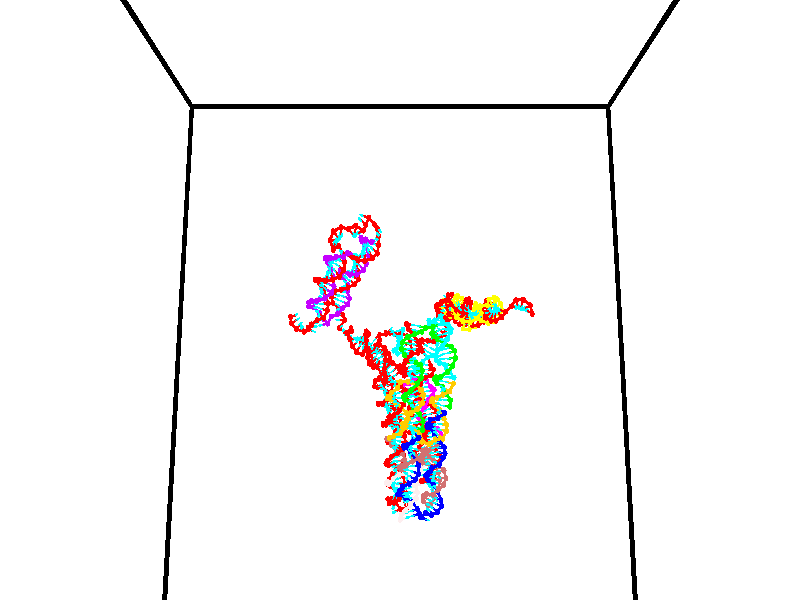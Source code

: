 // switches for output
#declare DRAW_BASES = 1; // possible values are 0, 1; only relevant for DNA ribbons
#declare DRAW_BASES_TYPE = 3; // possible values are 1, 2, 3; only relevant for DNA ribbons
#declare DRAW_FOG = 0; // set to 1 to enable fog

#include "colors.inc"

#include "transforms.inc"
background { rgb <1, 1, 1>}

#default {
   normal{
       ripples 0.25
       frequency 0.20
       turbulence 0.2
       lambda 5
   }
	finish {
		phong 0.1
		phong_size 40.
	}
}

// original window dimensions: 1024x640


// camera settings

camera {
	sky <0, 0.179814, -0.983701>
	up <0, 0.179814, -0.983701>
	right 1.6 * <1, 0, 0>
	location <35, 94.9851, 44.8844>
	look_at <35, 29.7336, 32.9568>
	direction <0, -65.2515, -11.9276>
	angle 67.0682
}


# declare cpy_camera_pos = <35, 94.9851, 44.8844>;
# if (DRAW_FOG = 1)
fog {
	fog_type 2
	up vnormalize(cpy_camera_pos)
	color rgbt<1,1,1,0.3>
	distance 1e-5
	fog_alt 3e-3
	fog_offset 56
}
# end


// LIGHTS

# declare lum = 6;
global_settings {
	ambient_light rgb lum * <0.05, 0.05, 0.05>
	max_trace_level 15
}# declare cpy_direct_light_amount = 0.25;
light_source
{	1000 * <-1, -1.16352, -0.803886>,
	rgb lum * cpy_direct_light_amount
	parallel
}

light_source
{	1000 * <1, 1.16352, 0.803886>,
	rgb lum * cpy_direct_light_amount
	parallel
}

// strand 0

// nucleotide -1

// particle -1
sphere {
	<24.048092, 35.252476, 35.401108> 0.250000
	pigment { color rgbt <1,0,0,0> }
	no_shadow
}
cylinder {
	<24.284544, 34.956364, 35.273018>,  <24.426414, 34.778694, 35.196163>, 0.100000
	pigment { color rgbt <1,0,0,0> }
	no_shadow
}
cylinder {
	<24.284544, 34.956364, 35.273018>,  <24.048092, 35.252476, 35.401108>, 0.100000
	pigment { color rgbt <1,0,0,0> }
	no_shadow
}

// particle -1
sphere {
	<24.284544, 34.956364, 35.273018> 0.100000
	pigment { color rgbt <1,0,0,0> }
	no_shadow
}
sphere {
	0, 1
	scale<0.080000,0.200000,0.300000>
	matrix <0.625327, 0.169862, 0.761652,
		-0.509443, -0.650483, 0.563329,
		0.591130, -0.740283, -0.320229,
		24.461884, 34.734280, 35.176949>
	pigment { color rgbt <0,1,1,0> }
	no_shadow
}
cylinder {
	<24.041824, 34.712246, 35.856712>,  <24.048092, 35.252476, 35.401108>, 0.130000
	pigment { color rgbt <1,0,0,0> }
	no_shadow
}

// nucleotide -1

// particle -1
sphere {
	<24.041824, 34.712246, 35.856712> 0.250000
	pigment { color rgbt <1,0,0,0> }
	no_shadow
}
cylinder {
	<24.392761, 34.731575, 35.665741>,  <24.603323, 34.743172, 35.551159>, 0.100000
	pigment { color rgbt <1,0,0,0> }
	no_shadow
}
cylinder {
	<24.392761, 34.731575, 35.665741>,  <24.041824, 34.712246, 35.856712>, 0.100000
	pigment { color rgbt <1,0,0,0> }
	no_shadow
}

// particle -1
sphere {
	<24.392761, 34.731575, 35.665741> 0.100000
	pigment { color rgbt <1,0,0,0> }
	no_shadow
}
sphere {
	0, 1
	scale<0.080000,0.200000,0.300000>
	matrix <0.470834, 0.105470, 0.875895,
		0.092676, -0.993248, 0.069783,
		0.877340, 0.048318, -0.477429,
		24.655964, 34.746071, 35.522511>
	pigment { color rgbt <0,1,1,0> }
	no_shadow
}
cylinder {
	<24.488550, 34.334244, 36.301079>,  <24.041824, 34.712246, 35.856712>, 0.130000
	pigment { color rgbt <1,0,0,0> }
	no_shadow
}

// nucleotide -1

// particle -1
sphere {
	<24.488550, 34.334244, 36.301079> 0.250000
	pigment { color rgbt <1,0,0,0> }
	no_shadow
}
cylinder {
	<24.743361, 34.548805, 36.079639>,  <24.896248, 34.677544, 35.946777>, 0.100000
	pigment { color rgbt <1,0,0,0> }
	no_shadow
}
cylinder {
	<24.743361, 34.548805, 36.079639>,  <24.488550, 34.334244, 36.301079>, 0.100000
	pigment { color rgbt <1,0,0,0> }
	no_shadow
}

// particle -1
sphere {
	<24.743361, 34.548805, 36.079639> 0.100000
	pigment { color rgbt <1,0,0,0> }
	no_shadow
}
sphere {
	0, 1
	scale<0.080000,0.200000,0.300000>
	matrix <0.473095, 0.294940, 0.830176,
		0.608587, -0.790747, -0.065886,
		0.637026, 0.536404, -0.553595,
		24.934469, 34.709728, 35.913559>
	pigment { color rgbt <0,1,1,0> }
	no_shadow
}
cylinder {
	<25.262035, 34.114685, 36.487408>,  <24.488550, 34.334244, 36.301079>, 0.130000
	pigment { color rgbt <1,0,0,0> }
	no_shadow
}

// nucleotide -1

// particle -1
sphere {
	<25.262035, 34.114685, 36.487408> 0.250000
	pigment { color rgbt <1,0,0,0> }
	no_shadow
}
cylinder {
	<25.194614, 34.475719, 36.328949>,  <25.154161, 34.692341, 36.233871>, 0.100000
	pigment { color rgbt <1,0,0,0> }
	no_shadow
}
cylinder {
	<25.194614, 34.475719, 36.328949>,  <25.262035, 34.114685, 36.487408>, 0.100000
	pigment { color rgbt <1,0,0,0> }
	no_shadow
}

// particle -1
sphere {
	<25.194614, 34.475719, 36.328949> 0.100000
	pigment { color rgbt <1,0,0,0> }
	no_shadow
}
sphere {
	0, 1
	scale<0.080000,0.200000,0.300000>
	matrix <0.456318, 0.427689, 0.780292,
		0.873707, -0.049252, -0.483953,
		-0.168550, 0.902583, -0.396149,
		25.144049, 34.746494, 36.210106>
	pigment { color rgbt <0,1,1,0> }
	no_shadow
}
cylinder {
	<25.755119, 34.663689, 36.372082>,  <25.262035, 34.114685, 36.487408>, 0.130000
	pigment { color rgbt <1,0,0,0> }
	no_shadow
}

// nucleotide -1

// particle -1
sphere {
	<25.755119, 34.663689, 36.372082> 0.250000
	pigment { color rgbt <1,0,0,0> }
	no_shadow
}
cylinder {
	<26.088877, 34.850655, 36.488918>,  <26.289131, 34.962833, 36.559021>, 0.100000
	pigment { color rgbt <1,0,0,0> }
	no_shadow
}
cylinder {
	<26.088877, 34.850655, 36.488918>,  <25.755119, 34.663689, 36.372082>, 0.100000
	pigment { color rgbt <1,0,0,0> }
	no_shadow
}

// particle -1
sphere {
	<26.088877, 34.850655, 36.488918> 0.100000
	pigment { color rgbt <1,0,0,0> }
	no_shadow
}
sphere {
	0, 1
	scale<0.080000,0.200000,0.300000>
	matrix <0.196417, 0.242990, -0.949935,
		-0.514986, 0.849989, 0.110941,
		0.834392, 0.467412, 0.292088,
		26.339195, 34.990879, 36.576546>
	pigment { color rgbt <0,1,1,0> }
	no_shadow
}
cylinder {
	<25.849295, 35.387638, 36.326920>,  <25.755119, 34.663689, 36.372082>, 0.130000
	pigment { color rgbt <1,0,0,0> }
	no_shadow
}

// nucleotide -1

// particle -1
sphere {
	<25.849295, 35.387638, 36.326920> 0.250000
	pigment { color rgbt <1,0,0,0> }
	no_shadow
}
cylinder {
	<26.213593, 35.241028, 36.250809>,  <26.432171, 35.153061, 36.205143>, 0.100000
	pigment { color rgbt <1,0,0,0> }
	no_shadow
}
cylinder {
	<26.213593, 35.241028, 36.250809>,  <25.849295, 35.387638, 36.326920>, 0.100000
	pigment { color rgbt <1,0,0,0> }
	no_shadow
}

// particle -1
sphere {
	<26.213593, 35.241028, 36.250809> 0.100000
	pigment { color rgbt <1,0,0,0> }
	no_shadow
}
sphere {
	0, 1
	scale<0.080000,0.200000,0.300000>
	matrix <0.051800, 0.558508, -0.827880,
		0.409709, 0.744131, 0.527644,
		0.910744, -0.366521, -0.190280,
		26.486816, 35.131073, 36.193726>
	pigment { color rgbt <0,1,1,0> }
	no_shadow
}
cylinder {
	<26.249422, 36.030025, 36.152924>,  <25.849295, 35.387638, 36.326920>, 0.130000
	pigment { color rgbt <1,0,0,0> }
	no_shadow
}

// nucleotide -1

// particle -1
sphere {
	<26.249422, 36.030025, 36.152924> 0.250000
	pigment { color rgbt <1,0,0,0> }
	no_shadow
}
cylinder {
	<26.445700, 35.709656, 36.015667>,  <26.563465, 35.517433, 35.933311>, 0.100000
	pigment { color rgbt <1,0,0,0> }
	no_shadow
}
cylinder {
	<26.445700, 35.709656, 36.015667>,  <26.249422, 36.030025, 36.152924>, 0.100000
	pigment { color rgbt <1,0,0,0> }
	no_shadow
}

// particle -1
sphere {
	<26.445700, 35.709656, 36.015667> 0.100000
	pigment { color rgbt <1,0,0,0> }
	no_shadow
}
sphere {
	0, 1
	scale<0.080000,0.200000,0.300000>
	matrix <0.292529, 0.522381, -0.800965,
		0.820760, 0.292649, 0.490621,
		0.490693, -0.800921, -0.343141,
		26.592907, 35.469379, 35.912724>
	pigment { color rgbt <0,1,1,0> }
	no_shadow
}
cylinder {
	<26.855486, 36.365887, 35.849548>,  <26.249422, 36.030025, 36.152924>, 0.130000
	pigment { color rgbt <1,0,0,0> }
	no_shadow
}

// nucleotide -1

// particle -1
sphere {
	<26.855486, 36.365887, 35.849548> 0.250000
	pigment { color rgbt <1,0,0,0> }
	no_shadow
}
cylinder {
	<26.840403, 35.994755, 35.701111>,  <26.831352, 35.772076, 35.612049>, 0.100000
	pigment { color rgbt <1,0,0,0> }
	no_shadow
}
cylinder {
	<26.840403, 35.994755, 35.701111>,  <26.855486, 36.365887, 35.849548>, 0.100000
	pigment { color rgbt <1,0,0,0> }
	no_shadow
}

// particle -1
sphere {
	<26.840403, 35.994755, 35.701111> 0.100000
	pigment { color rgbt <1,0,0,0> }
	no_shadow
}
sphere {
	0, 1
	scale<0.080000,0.200000,0.300000>
	matrix <0.296926, 0.344184, -0.890714,
		0.954155, -0.143774, 0.262519,
		-0.037706, -0.927829, -0.371096,
		26.829090, 35.716408, 35.589783>
	pigment { color rgbt <0,1,1,0> }
	no_shadow
}
cylinder {
	<27.487944, 36.237278, 35.618038>,  <26.855486, 36.365887, 35.849548>, 0.130000
	pigment { color rgbt <1,0,0,0> }
	no_shadow
}

// nucleotide -1

// particle -1
sphere {
	<27.487944, 36.237278, 35.618038> 0.250000
	pigment { color rgbt <1,0,0,0> }
	no_shadow
}
cylinder {
	<27.233166, 36.003410, 35.417057>,  <27.080299, 35.863091, 35.296467>, 0.100000
	pigment { color rgbt <1,0,0,0> }
	no_shadow
}
cylinder {
	<27.233166, 36.003410, 35.417057>,  <27.487944, 36.237278, 35.618038>, 0.100000
	pigment { color rgbt <1,0,0,0> }
	no_shadow
}

// particle -1
sphere {
	<27.233166, 36.003410, 35.417057> 0.100000
	pigment { color rgbt <1,0,0,0> }
	no_shadow
}
sphere {
	0, 1
	scale<0.080000,0.200000,0.300000>
	matrix <0.310207, 0.402287, -0.861357,
		0.705741, -0.704503, -0.074867,
		-0.636946, -0.584671, -0.502453,
		27.042082, 35.828011, 35.266323>
	pigment { color rgbt <0,1,1,0> }
	no_shadow
}
cylinder {
	<27.801676, 36.088039, 35.007336>,  <27.487944, 36.237278, 35.618038>, 0.130000
	pigment { color rgbt <1,0,0,0> }
	no_shadow
}

// nucleotide -1

// particle -1
sphere {
	<27.801676, 36.088039, 35.007336> 0.250000
	pigment { color rgbt <1,0,0,0> }
	no_shadow
}
cylinder {
	<27.428679, 35.990562, 34.900700>,  <27.204880, 35.932076, 34.836720>, 0.100000
	pigment { color rgbt <1,0,0,0> }
	no_shadow
}
cylinder {
	<27.428679, 35.990562, 34.900700>,  <27.801676, 36.088039, 35.007336>, 0.100000
	pigment { color rgbt <1,0,0,0> }
	no_shadow
}

// particle -1
sphere {
	<27.428679, 35.990562, 34.900700> 0.100000
	pigment { color rgbt <1,0,0,0> }
	no_shadow
}
sphere {
	0, 1
	scale<0.080000,0.200000,0.300000>
	matrix <0.173582, 0.344896, -0.922451,
		0.316731, -0.906457, -0.279315,
		-0.932497, -0.243684, -0.266584,
		27.148930, 35.917454, 34.820724>
	pigment { color rgbt <0,1,1,0> }
	no_shadow
}
cylinder {
	<27.848013, 35.693119, 34.343601>,  <27.801676, 36.088039, 35.007336>, 0.130000
	pigment { color rgbt <1,0,0,0> }
	no_shadow
}

// nucleotide -1

// particle -1
sphere {
	<27.848013, 35.693119, 34.343601> 0.250000
	pigment { color rgbt <1,0,0,0> }
	no_shadow
}
cylinder {
	<27.484186, 35.854614, 34.382965>,  <27.265890, 35.951511, 34.406586>, 0.100000
	pigment { color rgbt <1,0,0,0> }
	no_shadow
}
cylinder {
	<27.484186, 35.854614, 34.382965>,  <27.848013, 35.693119, 34.343601>, 0.100000
	pigment { color rgbt <1,0,0,0> }
	no_shadow
}

// particle -1
sphere {
	<27.484186, 35.854614, 34.382965> 0.100000
	pigment { color rgbt <1,0,0,0> }
	no_shadow
}
sphere {
	0, 1
	scale<0.080000,0.200000,0.300000>
	matrix <0.084856, 0.412283, -0.907095,
		-0.406801, -0.816713, -0.409258,
		-0.909567, 0.403736, 0.098414,
		27.211315, 35.975735, 34.412491>
	pigment { color rgbt <0,1,1,0> }
	no_shadow
}
cylinder {
	<27.566734, 35.539726, 33.753498>,  <27.848013, 35.693119, 34.343601>, 0.130000
	pigment { color rgbt <1,0,0,0> }
	no_shadow
}

// nucleotide -1

// particle -1
sphere {
	<27.566734, 35.539726, 33.753498> 0.250000
	pigment { color rgbt <1,0,0,0> }
	no_shadow
}
cylinder {
	<27.373039, 35.849472, 33.916409>,  <27.256823, 36.035320, 34.014156>, 0.100000
	pigment { color rgbt <1,0,0,0> }
	no_shadow
}
cylinder {
	<27.373039, 35.849472, 33.916409>,  <27.566734, 35.539726, 33.753498>, 0.100000
	pigment { color rgbt <1,0,0,0> }
	no_shadow
}

// particle -1
sphere {
	<27.373039, 35.849472, 33.916409> 0.100000
	pigment { color rgbt <1,0,0,0> }
	no_shadow
}
sphere {
	0, 1
	scale<0.080000,0.200000,0.300000>
	matrix <0.137863, 0.527212, -0.838476,
		-0.864006, -0.349874, -0.362053,
		-0.484239, 0.774361, 0.407279,
		27.227768, 36.081779, 34.038593>
	pigment { color rgbt <0,1,1,0> }
	no_shadow
}
cylinder {
	<27.403240, 35.721378, 33.050186>,  <27.566734, 35.539726, 33.753498>, 0.130000
	pigment { color rgbt <1,0,0,0> }
	no_shadow
}

// nucleotide -1

// particle -1
sphere {
	<27.403240, 35.721378, 33.050186> 0.250000
	pigment { color rgbt <1,0,0,0> }
	no_shadow
}
cylinder {
	<27.323786, 36.010040, 33.315441>,  <27.276114, 36.183239, 33.474594>, 0.100000
	pigment { color rgbt <1,0,0,0> }
	no_shadow
}
cylinder {
	<27.323786, 36.010040, 33.315441>,  <27.403240, 35.721378, 33.050186>, 0.100000
	pigment { color rgbt <1,0,0,0> }
	no_shadow
}

// particle -1
sphere {
	<27.323786, 36.010040, 33.315441> 0.100000
	pigment { color rgbt <1,0,0,0> }
	no_shadow
}
sphere {
	0, 1
	scale<0.080000,0.200000,0.300000>
	matrix <0.154049, 0.691201, -0.706053,
		-0.967891, -0.038093, -0.248470,
		-0.198638, 0.721658, 0.663139,
		27.264194, 36.226536, 33.514381>
	pigment { color rgbt <0,1,1,0> }
	no_shadow
}
cylinder {
	<26.984491, 36.213745, 32.730995>,  <27.403240, 35.721378, 33.050186>, 0.130000
	pigment { color rgbt <1,0,0,0> }
	no_shadow
}

// nucleotide -1

// particle -1
sphere {
	<26.984491, 36.213745, 32.730995> 0.250000
	pigment { color rgbt <1,0,0,0> }
	no_shadow
}
cylinder {
	<27.119659, 36.418396, 33.046982>,  <27.200760, 36.541187, 33.236572>, 0.100000
	pigment { color rgbt <1,0,0,0> }
	no_shadow
}
cylinder {
	<27.119659, 36.418396, 33.046982>,  <26.984491, 36.213745, 32.730995>, 0.100000
	pigment { color rgbt <1,0,0,0> }
	no_shadow
}

// particle -1
sphere {
	<27.119659, 36.418396, 33.046982> 0.100000
	pigment { color rgbt <1,0,0,0> }
	no_shadow
}
sphere {
	0, 1
	scale<0.080000,0.200000,0.300000>
	matrix <0.269076, 0.751789, -0.602006,
		-0.901892, 0.415990, 0.116376,
		0.337919, 0.511631, 0.789965,
		27.221035, 36.571884, 33.283970>
	pigment { color rgbt <0,1,1,0> }
	no_shadow
}
cylinder {
	<26.709965, 36.849499, 32.619438>,  <26.984491, 36.213745, 32.730995>, 0.130000
	pigment { color rgbt <1,0,0,0> }
	no_shadow
}

// nucleotide -1

// particle -1
sphere {
	<26.709965, 36.849499, 32.619438> 0.250000
	pigment { color rgbt <1,0,0,0> }
	no_shadow
}
cylinder {
	<27.031412, 36.910675, 32.849499>,  <27.224281, 36.947380, 32.987537>, 0.100000
	pigment { color rgbt <1,0,0,0> }
	no_shadow
}
cylinder {
	<27.031412, 36.910675, 32.849499>,  <26.709965, 36.849499, 32.619438>, 0.100000
	pigment { color rgbt <1,0,0,0> }
	no_shadow
}

// particle -1
sphere {
	<27.031412, 36.910675, 32.849499> 0.100000
	pigment { color rgbt <1,0,0,0> }
	no_shadow
}
sphere {
	0, 1
	scale<0.080000,0.200000,0.300000>
	matrix <0.234024, 0.807357, -0.541671,
		-0.547199, 0.569898, 0.613017,
		0.803621, 0.152941, 0.575155,
		27.272499, 36.956558, 33.022045>
	pigment { color rgbt <0,1,1,0> }
	no_shadow
}
cylinder {
	<26.753733, 37.608780, 32.725140>,  <26.709965, 36.849499, 32.619438>, 0.130000
	pigment { color rgbt <1,0,0,0> }
	no_shadow
}

// nucleotide -1

// particle -1
sphere {
	<26.753733, 37.608780, 32.725140> 0.250000
	pigment { color rgbt <1,0,0,0> }
	no_shadow
}
cylinder {
	<27.123337, 37.480980, 32.809162>,  <27.345098, 37.404301, 32.859577>, 0.100000
	pigment { color rgbt <1,0,0,0> }
	no_shadow
}
cylinder {
	<27.123337, 37.480980, 32.809162>,  <26.753733, 37.608780, 32.725140>, 0.100000
	pigment { color rgbt <1,0,0,0> }
	no_shadow
}

// particle -1
sphere {
	<27.123337, 37.480980, 32.809162> 0.100000
	pigment { color rgbt <1,0,0,0> }
	no_shadow
}
sphere {
	0, 1
	scale<0.080000,0.200000,0.300000>
	matrix <0.382329, 0.780032, -0.495352,
		-0.005586, 0.538022, 0.842913,
		0.924009, -0.319503, 0.210059,
		27.400539, 37.385128, 32.872181>
	pigment { color rgbt <0,1,1,0> }
	no_shadow
}
cylinder {
	<27.219536, 38.206112, 32.862957>,  <26.753733, 37.608780, 32.725140>, 0.130000
	pigment { color rgbt <1,0,0,0> }
	no_shadow
}

// nucleotide -1

// particle -1
sphere {
	<27.219536, 38.206112, 32.862957> 0.250000
	pigment { color rgbt <1,0,0,0> }
	no_shadow
}
cylinder {
	<27.502823, 37.938129, 32.773888>,  <27.672796, 37.777340, 32.720448>, 0.100000
	pigment { color rgbt <1,0,0,0> }
	no_shadow
}
cylinder {
	<27.502823, 37.938129, 32.773888>,  <27.219536, 38.206112, 32.862957>, 0.100000
	pigment { color rgbt <1,0,0,0> }
	no_shadow
}

// particle -1
sphere {
	<27.502823, 37.938129, 32.773888> 0.100000
	pigment { color rgbt <1,0,0,0> }
	no_shadow
}
sphere {
	0, 1
	scale<0.080000,0.200000,0.300000>
	matrix <0.548312, 0.720645, -0.424293,
		0.444724, 0.178400, 0.877721,
		0.708220, -0.669958, -0.222669,
		27.715288, 37.737141, 32.707088>
	pigment { color rgbt <0,1,1,0> }
	no_shadow
}
cylinder {
	<27.875458, 38.463318, 33.021755>,  <27.219536, 38.206112, 32.862957>, 0.130000
	pigment { color rgbt <1,0,0,0> }
	no_shadow
}

// nucleotide -1

// particle -1
sphere {
	<27.875458, 38.463318, 33.021755> 0.250000
	pigment { color rgbt <1,0,0,0> }
	no_shadow
}
cylinder {
	<27.931646, 38.200436, 32.725552>,  <27.965359, 38.042706, 32.547829>, 0.100000
	pigment { color rgbt <1,0,0,0> }
	no_shadow
}
cylinder {
	<27.931646, 38.200436, 32.725552>,  <27.875458, 38.463318, 33.021755>, 0.100000
	pigment { color rgbt <1,0,0,0> }
	no_shadow
}

// particle -1
sphere {
	<27.931646, 38.200436, 32.725552> 0.100000
	pigment { color rgbt <1,0,0,0> }
	no_shadow
}
sphere {
	0, 1
	scale<0.080000,0.200000,0.300000>
	matrix <0.654643, 0.622750, -0.428515,
		0.742773, -0.424572, 0.517713,
		0.140470, -0.657207, -0.740505,
		27.973787, 38.003273, 32.503399>
	pigment { color rgbt <0,1,1,0> }
	no_shadow
}
cylinder {
	<28.568493, 38.590755, 32.922169>,  <27.875458, 38.463318, 33.021755>, 0.130000
	pigment { color rgbt <1,0,0,0> }
	no_shadow
}

// nucleotide -1

// particle -1
sphere {
	<28.568493, 38.590755, 32.922169> 0.250000
	pigment { color rgbt <1,0,0,0> }
	no_shadow
}
cylinder {
	<28.446018, 38.392460, 32.597088>,  <28.372534, 38.273483, 32.402039>, 0.100000
	pigment { color rgbt <1,0,0,0> }
	no_shadow
}
cylinder {
	<28.446018, 38.392460, 32.597088>,  <28.568493, 38.590755, 32.922169>, 0.100000
	pigment { color rgbt <1,0,0,0> }
	no_shadow
}

// particle -1
sphere {
	<28.446018, 38.392460, 32.597088> 0.100000
	pigment { color rgbt <1,0,0,0> }
	no_shadow
}
sphere {
	0, 1
	scale<0.080000,0.200000,0.300000>
	matrix <0.619121, 0.544802, -0.565580,
		0.723144, -0.676336, 0.140112,
		-0.306189, -0.495742, -0.812704,
		28.354162, 38.243736, 32.353275>
	pigment { color rgbt <0,1,1,0> }
	no_shadow
}
cylinder {
	<29.177454, 38.351612, 32.638680>,  <28.568493, 38.590755, 32.922169>, 0.130000
	pigment { color rgbt <1,0,0,0> }
	no_shadow
}

// nucleotide -1

// particle -1
sphere {
	<29.177454, 38.351612, 32.638680> 0.250000
	pigment { color rgbt <1,0,0,0> }
	no_shadow
}
cylinder {
	<28.914099, 38.338970, 32.337875>,  <28.756084, 38.331383, 32.157391>, 0.100000
	pigment { color rgbt <1,0,0,0> }
	no_shadow
}
cylinder {
	<28.914099, 38.338970, 32.337875>,  <29.177454, 38.351612, 32.638680>, 0.100000
	pigment { color rgbt <1,0,0,0> }
	no_shadow
}

// particle -1
sphere {
	<28.914099, 38.338970, 32.337875> 0.100000
	pigment { color rgbt <1,0,0,0> }
	no_shadow
}
sphere {
	0, 1
	scale<0.080000,0.200000,0.300000>
	matrix <0.678932, 0.406367, -0.611487,
		0.324920, -0.913163, -0.246089,
		-0.658390, -0.031607, -0.752013,
		28.716581, 38.329487, 32.112270>
	pigment { color rgbt <0,1,1,0> }
	no_shadow
}
cylinder {
	<29.584827, 38.181812, 32.024853>,  <29.177454, 38.351612, 32.638680>, 0.130000
	pigment { color rgbt <1,0,0,0> }
	no_shadow
}

// nucleotide -1

// particle -1
sphere {
	<29.584827, 38.181812, 32.024853> 0.250000
	pigment { color rgbt <1,0,0,0> }
	no_shadow
}
cylinder {
	<29.252598, 38.319027, 31.849365>,  <29.053261, 38.401356, 31.744072>, 0.100000
	pigment { color rgbt <1,0,0,0> }
	no_shadow
}
cylinder {
	<29.252598, 38.319027, 31.849365>,  <29.584827, 38.181812, 32.024853>, 0.100000
	pigment { color rgbt <1,0,0,0> }
	no_shadow
}

// particle -1
sphere {
	<29.252598, 38.319027, 31.849365> 0.100000
	pigment { color rgbt <1,0,0,0> }
	no_shadow
}
sphere {
	0, 1
	scale<0.080000,0.200000,0.300000>
	matrix <0.544084, 0.331733, -0.770666,
		-0.118826, -0.878795, -0.462168,
		-0.830574, 0.343033, -0.438720,
		29.003426, 38.421936, 31.717749>
	pigment { color rgbt <0,1,1,0> }
	no_shadow
}
cylinder {
	<29.634336, 38.030895, 31.355595>,  <29.584827, 38.181812, 32.024853>, 0.130000
	pigment { color rgbt <1,0,0,0> }
	no_shadow
}

// nucleotide -1

// particle -1
sphere {
	<29.634336, 38.030895, 31.355595> 0.250000
	pigment { color rgbt <1,0,0,0> }
	no_shadow
}
cylinder {
	<29.364613, 38.326210, 31.349445>,  <29.202778, 38.503399, 31.345757>, 0.100000
	pigment { color rgbt <1,0,0,0> }
	no_shadow
}
cylinder {
	<29.364613, 38.326210, 31.349445>,  <29.634336, 38.030895, 31.355595>, 0.100000
	pigment { color rgbt <1,0,0,0> }
	no_shadow
}

// particle -1
sphere {
	<29.364613, 38.326210, 31.349445> 0.100000
	pigment { color rgbt <1,0,0,0> }
	no_shadow
}
sphere {
	0, 1
	scale<0.080000,0.200000,0.300000>
	matrix <0.516548, 0.456701, -0.724294,
		-0.527719, -0.496338, -0.689319,
		-0.674307, 0.738291, -0.015372,
		29.162321, 38.547699, 31.344833>
	pigment { color rgbt <0,1,1,0> }
	no_shadow
}
cylinder {
	<29.467266, 38.109825, 30.723461>,  <29.634336, 38.030895, 31.355595>, 0.130000
	pigment { color rgbt <1,0,0,0> }
	no_shadow
}

// nucleotide -1

// particle -1
sphere {
	<29.467266, 38.109825, 30.723461> 0.250000
	pigment { color rgbt <1,0,0,0> }
	no_shadow
}
cylinder {
	<29.372459, 38.445484, 30.919279>,  <29.315575, 38.646881, 31.036770>, 0.100000
	pigment { color rgbt <1,0,0,0> }
	no_shadow
}
cylinder {
	<29.372459, 38.445484, 30.919279>,  <29.467266, 38.109825, 30.723461>, 0.100000
	pigment { color rgbt <1,0,0,0> }
	no_shadow
}

// particle -1
sphere {
	<29.372459, 38.445484, 30.919279> 0.100000
	pigment { color rgbt <1,0,0,0> }
	no_shadow
}
sphere {
	0, 1
	scale<0.080000,0.200000,0.300000>
	matrix <0.278053, 0.541420, -0.793442,
		-0.930865, -0.051940, -0.361654,
		-0.237018, 0.839146, 0.489547,
		29.301353, 38.697227, 31.066143>
	pigment { color rgbt <0,1,1,0> }
	no_shadow
}
cylinder {
	<29.102003, 38.609344, 30.185324>,  <29.467266, 38.109825, 30.723461>, 0.130000
	pigment { color rgbt <1,0,0,0> }
	no_shadow
}

// nucleotide -1

// particle -1
sphere {
	<29.102003, 38.609344, 30.185324> 0.250000
	pigment { color rgbt <1,0,0,0> }
	no_shadow
}
cylinder {
	<29.263948, 38.814465, 30.488142>,  <29.361116, 38.937538, 30.669834>, 0.100000
	pigment { color rgbt <1,0,0,0> }
	no_shadow
}
cylinder {
	<29.263948, 38.814465, 30.488142>,  <29.102003, 38.609344, 30.185324>, 0.100000
	pigment { color rgbt <1,0,0,0> }
	no_shadow
}

// particle -1
sphere {
	<29.263948, 38.814465, 30.488142> 0.100000
	pigment { color rgbt <1,0,0,0> }
	no_shadow
}
sphere {
	0, 1
	scale<0.080000,0.200000,0.300000>
	matrix <0.395801, 0.648067, -0.650653,
		-0.824273, 0.563067, 0.059413,
		0.404865, 0.512800, 0.757047,
		29.385408, 38.968304, 30.715256>
	pigment { color rgbt <0,1,1,0> }
	no_shadow
}
cylinder {
	<28.654480, 39.245274, 30.643744>,  <29.102003, 38.609344, 30.185324>, 0.130000
	pigment { color rgbt <1,0,0,0> }
	no_shadow
}

// nucleotide -1

// particle -1
sphere {
	<28.654480, 39.245274, 30.643744> 0.250000
	pigment { color rgbt <1,0,0,0> }
	no_shadow
}
cylinder {
	<28.793756, 39.519272, 30.387762>,  <28.877323, 39.683670, 30.234173>, 0.100000
	pigment { color rgbt <1,0,0,0> }
	no_shadow
}
cylinder {
	<28.793756, 39.519272, 30.387762>,  <28.654480, 39.245274, 30.643744>, 0.100000
	pigment { color rgbt <1,0,0,0> }
	no_shadow
}

// particle -1
sphere {
	<28.793756, 39.519272, 30.387762> 0.100000
	pigment { color rgbt <1,0,0,0> }
	no_shadow
}
sphere {
	0, 1
	scale<0.080000,0.200000,0.300000>
	matrix <0.185509, -0.719523, -0.669233,
		-0.918885, 0.114304, -0.377605,
		0.348191, 0.684997, -0.639954,
		28.898214, 39.724770, 30.195776>
	pigment { color rgbt <0,1,1,0> }
	no_shadow
}
cylinder {
	<28.351387, 39.191463, 29.865374>,  <28.654480, 39.245274, 30.643744>, 0.130000
	pigment { color rgbt <1,0,0,0> }
	no_shadow
}

// nucleotide -1

// particle -1
sphere {
	<28.351387, 39.191463, 29.865374> 0.250000
	pigment { color rgbt <1,0,0,0> }
	no_shadow
}
cylinder {
	<28.729080, 39.322834, 29.874849>,  <28.955696, 39.401657, 29.880535>, 0.100000
	pigment { color rgbt <1,0,0,0> }
	no_shadow
}
cylinder {
	<28.729080, 39.322834, 29.874849>,  <28.351387, 39.191463, 29.865374>, 0.100000
	pigment { color rgbt <1,0,0,0> }
	no_shadow
}

// particle -1
sphere {
	<28.729080, 39.322834, 29.874849> 0.100000
	pigment { color rgbt <1,0,0,0> }
	no_shadow
}
sphere {
	0, 1
	scale<0.080000,0.200000,0.300000>
	matrix <0.215703, -0.562578, -0.798110,
		-0.248795, 0.758710, -0.602046,
		0.944232, 0.328428, 0.023689,
		29.012350, 39.421364, 29.881956>
	pigment { color rgbt <0,1,1,0> }
	no_shadow
}
cylinder {
	<28.640059, 39.462029, 29.212114>,  <28.351387, 39.191463, 29.865374>, 0.130000
	pigment { color rgbt <1,0,0,0> }
	no_shadow
}

// nucleotide -1

// particle -1
sphere {
	<28.640059, 39.462029, 29.212114> 0.250000
	pigment { color rgbt <1,0,0,0> }
	no_shadow
}
cylinder {
	<28.916916, 39.288296, 29.442694>,  <29.083031, 39.184055, 29.581041>, 0.100000
	pigment { color rgbt <1,0,0,0> }
	no_shadow
}
cylinder {
	<28.916916, 39.288296, 29.442694>,  <28.640059, 39.462029, 29.212114>, 0.100000
	pigment { color rgbt <1,0,0,0> }
	no_shadow
}

// particle -1
sphere {
	<28.916916, 39.288296, 29.442694> 0.100000
	pigment { color rgbt <1,0,0,0> }
	no_shadow
}
sphere {
	0, 1
	scale<0.080000,0.200000,0.300000>
	matrix <0.312416, -0.539687, -0.781751,
		0.650640, 0.721176, -0.237849,
		0.692144, -0.434331, 0.576449,
		29.124559, 39.157997, 29.615629>
	pigment { color rgbt <0,1,1,0> }
	no_shadow
}
cylinder {
	<29.386940, 39.426765, 28.854586>,  <28.640059, 39.462029, 29.212114>, 0.130000
	pigment { color rgbt <1,0,0,0> }
	no_shadow
}

// nucleotide -1

// particle -1
sphere {
	<29.386940, 39.426765, 28.854586> 0.250000
	pigment { color rgbt <1,0,0,0> }
	no_shadow
}
cylinder {
	<29.353062, 39.132248, 29.123123>,  <29.332735, 38.955540, 29.284245>, 0.100000
	pigment { color rgbt <1,0,0,0> }
	no_shadow
}
cylinder {
	<29.353062, 39.132248, 29.123123>,  <29.386940, 39.426765, 28.854586>, 0.100000
	pigment { color rgbt <1,0,0,0> }
	no_shadow
}

// particle -1
sphere {
	<29.353062, 39.132248, 29.123123> 0.100000
	pigment { color rgbt <1,0,0,0> }
	no_shadow
}
sphere {
	0, 1
	scale<0.080000,0.200000,0.300000>
	matrix <0.370908, -0.648641, -0.664599,
		0.924799, 0.192716, 0.328034,
		-0.084698, -0.736292, 0.671343,
		29.327652, 38.911362, 29.324526>
	pigment { color rgbt <0,1,1,0> }
	no_shadow
}
cylinder {
	<30.087648, 39.348633, 28.969278>,  <29.386940, 39.426765, 28.854586>, 0.130000
	pigment { color rgbt <1,0,0,0> }
	no_shadow
}

// nucleotide -1

// particle -1
sphere {
	<30.087648, 39.348633, 28.969278> 0.250000
	pigment { color rgbt <1,0,0,0> }
	no_shadow
}
cylinder {
	<30.372536, 39.315006, 29.248041>,  <30.543468, 39.294830, 29.415298>, 0.100000
	pigment { color rgbt <1,0,0,0> }
	no_shadow
}
cylinder {
	<30.372536, 39.315006, 29.248041>,  <30.087648, 39.348633, 28.969278>, 0.100000
	pigment { color rgbt <1,0,0,0> }
	no_shadow
}

// particle -1
sphere {
	<30.372536, 39.315006, 29.248041> 0.100000
	pigment { color rgbt <1,0,0,0> }
	no_shadow
}
sphere {
	0, 1
	scale<0.080000,0.200000,0.300000>
	matrix <0.350188, -0.817889, -0.456537,
		0.608370, 0.569203, -0.553077,
		0.712218, -0.084062, 0.696907,
		30.586201, 39.289787, 29.457113>
	pigment { color rgbt <0,1,1,0> }
	no_shadow
}
cylinder {
	<30.783424, 39.337025, 28.706623>,  <30.087648, 39.348633, 28.969278>, 0.130000
	pigment { color rgbt <1,0,0,0> }
	no_shadow
}

// nucleotide -1

// particle -1
sphere {
	<30.783424, 39.337025, 28.706623> 0.250000
	pigment { color rgbt <1,0,0,0> }
	no_shadow
}
cylinder {
	<30.730513, 39.123962, 29.040995>,  <30.698765, 38.996124, 29.241617>, 0.100000
	pigment { color rgbt <1,0,0,0> }
	no_shadow
}
cylinder {
	<30.730513, 39.123962, 29.040995>,  <30.783424, 39.337025, 28.706623>, 0.100000
	pigment { color rgbt <1,0,0,0> }
	no_shadow
}

// particle -1
sphere {
	<30.730513, 39.123962, 29.040995> 0.100000
	pigment { color rgbt <1,0,0,0> }
	no_shadow
}
sphere {
	0, 1
	scale<0.080000,0.200000,0.300000>
	matrix <0.398574, -0.800741, -0.447161,
		0.907547, 0.274029, 0.318225,
		-0.132280, -0.532655, 0.835931,
		30.690828, 38.964165, 29.291775>
	pigment { color rgbt <0,1,1,0> }
	no_shadow
}
cylinder {
	<31.490730, 39.168285, 29.047739>,  <30.783424, 39.337025, 28.706623>, 0.130000
	pigment { color rgbt <1,0,0,0> }
	no_shadow
}

// nucleotide -1

// particle -1
sphere {
	<31.490730, 39.168285, 29.047739> 0.250000
	pigment { color rgbt <1,0,0,0> }
	no_shadow
}
cylinder {
	<31.206852, 38.888824, 29.083990>,  <31.036526, 38.721146, 29.105742>, 0.100000
	pigment { color rgbt <1,0,0,0> }
	no_shadow
}
cylinder {
	<31.206852, 38.888824, 29.083990>,  <31.490730, 39.168285, 29.047739>, 0.100000
	pigment { color rgbt <1,0,0,0> }
	no_shadow
}

// particle -1
sphere {
	<31.206852, 38.888824, 29.083990> 0.100000
	pigment { color rgbt <1,0,0,0> }
	no_shadow
}
sphere {
	0, 1
	scale<0.080000,0.200000,0.300000>
	matrix <0.496432, -0.587211, -0.639326,
		0.499887, -0.408736, 0.763576,
		-0.709696, -0.698654, 0.090629,
		30.993942, 38.679230, 29.111179>
	pigment { color rgbt <0,1,1,0> }
	no_shadow
}
cylinder {
	<31.708229, 38.739548, 28.457367>,  <31.490730, 39.168285, 29.047739>, 0.130000
	pigment { color rgbt <1,0,0,0> }
	no_shadow
}

// nucleotide -1

// particle -1
sphere {
	<31.708229, 38.739548, 28.457367> 0.250000
	pigment { color rgbt <1,0,0,0> }
	no_shadow
}
cylinder {
	<31.411779, 38.939526, 28.278126>,  <31.233910, 39.059513, 28.170582>, 0.100000
	pigment { color rgbt <1,0,0,0> }
	no_shadow
}
cylinder {
	<31.411779, 38.939526, 28.278126>,  <31.708229, 38.739548, 28.457367>, 0.100000
	pigment { color rgbt <1,0,0,0> }
	no_shadow
}

// particle -1
sphere {
	<31.411779, 38.939526, 28.278126> 0.100000
	pigment { color rgbt <1,0,0,0> }
	no_shadow
}
sphere {
	0, 1
	scale<0.080000,0.200000,0.300000>
	matrix <0.670847, 0.577740, -0.464952,
		0.026438, -0.645195, -0.763561,
		-0.741124, 0.499940, -0.448101,
		31.189442, 39.089508, 28.143696>
	pigment { color rgbt <0,1,1,0> }
	no_shadow
}
cylinder {
	<32.007355, 39.203384, 28.004631>,  <31.708229, 38.739548, 28.457367>, 0.130000
	pigment { color rgbt <1,0,0,0> }
	no_shadow
}

// nucleotide -1

// particle -1
sphere {
	<32.007355, 39.203384, 28.004631> 0.250000
	pigment { color rgbt <1,0,0,0> }
	no_shadow
}
cylinder {
	<31.640890, 39.349922, 27.939590>,  <31.421011, 39.437843, 27.900566>, 0.100000
	pigment { color rgbt <1,0,0,0> }
	no_shadow
}
cylinder {
	<31.640890, 39.349922, 27.939590>,  <32.007355, 39.203384, 28.004631>, 0.100000
	pigment { color rgbt <1,0,0,0> }
	no_shadow
}

// particle -1
sphere {
	<31.640890, 39.349922, 27.939590> 0.100000
	pigment { color rgbt <1,0,0,0> }
	no_shadow
}
sphere {
	0, 1
	scale<0.080000,0.200000,0.300000>
	matrix <0.377886, 0.654282, -0.655070,
		-0.133594, -0.661595, -0.737864,
		-0.916163, 0.366342, -0.162599,
		31.366041, 39.459824, 27.890810>
	pigment { color rgbt <0,1,1,0> }
	no_shadow
}
cylinder {
	<32.548824, 38.814541, 28.457853>,  <32.007355, 39.203384, 28.004631>, 0.130000
	pigment { color rgbt <1,0,0,0> }
	no_shadow
}

// nucleotide -1

// particle -1
sphere {
	<32.548824, 38.814541, 28.457853> 0.250000
	pigment { color rgbt <1,0,0,0> }
	no_shadow
}
cylinder {
	<32.843082, 38.781261, 28.726749>,  <33.019638, 38.761292, 28.888086>, 0.100000
	pigment { color rgbt <1,0,0,0> }
	no_shadow
}
cylinder {
	<32.843082, 38.781261, 28.726749>,  <32.548824, 38.814541, 28.457853>, 0.100000
	pigment { color rgbt <1,0,0,0> }
	no_shadow
}

// particle -1
sphere {
	<32.843082, 38.781261, 28.726749> 0.100000
	pigment { color rgbt <1,0,0,0> }
	no_shadow
}
sphere {
	0, 1
	scale<0.080000,0.200000,0.300000>
	matrix <-0.614557, -0.499343, 0.610718,
		0.284866, -0.862400, -0.418471,
		0.735644, -0.083201, 0.672239,
		33.063774, 38.756302, 28.928421>
	pigment { color rgbt <0,1,1,0> }
	no_shadow
}
cylinder {
	<32.774437, 38.132923, 28.586723>,  <32.548824, 38.814541, 28.457853>, 0.130000
	pigment { color rgbt <1,0,0,0> }
	no_shadow
}

// nucleotide -1

// particle -1
sphere {
	<32.774437, 38.132923, 28.586723> 0.250000
	pigment { color rgbt <1,0,0,0> }
	no_shadow
}
cylinder {
	<32.823235, 38.345253, 28.922186>,  <32.852512, 38.472652, 29.123463>, 0.100000
	pigment { color rgbt <1,0,0,0> }
	no_shadow
}
cylinder {
	<32.823235, 38.345253, 28.922186>,  <32.774437, 38.132923, 28.586723>, 0.100000
	pigment { color rgbt <1,0,0,0> }
	no_shadow
}

// particle -1
sphere {
	<32.823235, 38.345253, 28.922186> 0.100000
	pigment { color rgbt <1,0,0,0> }
	no_shadow
}
sphere {
	0, 1
	scale<0.080000,0.200000,0.300000>
	matrix <-0.606685, -0.628856, 0.486286,
		0.785526, -0.568123, 0.245327,
		0.121995, 0.530826, 0.838654,
		32.859833, 38.504501, 29.173782>
	pigment { color rgbt <0,1,1,0> }
	no_shadow
}
cylinder {
	<32.890003, 37.660297, 29.102196>,  <32.774437, 38.132923, 28.586723>, 0.130000
	pigment { color rgbt <1,0,0,0> }
	no_shadow
}

// nucleotide -1

// particle -1
sphere {
	<32.890003, 37.660297, 29.102196> 0.250000
	pigment { color rgbt <1,0,0,0> }
	no_shadow
}
cylinder {
	<32.794384, 37.979065, 29.324108>,  <32.737011, 38.170326, 29.457254>, 0.100000
	pigment { color rgbt <1,0,0,0> }
	no_shadow
}
cylinder {
	<32.794384, 37.979065, 29.324108>,  <32.890003, 37.660297, 29.102196>, 0.100000
	pigment { color rgbt <1,0,0,0> }
	no_shadow
}

// particle -1
sphere {
	<32.794384, 37.979065, 29.324108> 0.100000
	pigment { color rgbt <1,0,0,0> }
	no_shadow
}
sphere {
	0, 1
	scale<0.080000,0.200000,0.300000>
	matrix <-0.420092, -0.599984, 0.680840,
		0.875431, -0.070306, 0.478202,
		-0.239046, 0.796917, 0.554779,
		32.722672, 38.218140, 29.490541>
	pigment { color rgbt <0,1,1,0> }
	no_shadow
}
cylinder {
	<32.900227, 37.410675, 29.791388>,  <32.890003, 37.660297, 29.102196>, 0.130000
	pigment { color rgbt <1,0,0,0> }
	no_shadow
}

// nucleotide -1

// particle -1
sphere {
	<32.900227, 37.410675, 29.791388> 0.250000
	pigment { color rgbt <1,0,0,0> }
	no_shadow
}
cylinder {
	<32.677097, 37.741940, 29.813242>,  <32.543221, 37.940697, 29.826355>, 0.100000
	pigment { color rgbt <1,0,0,0> }
	no_shadow
}
cylinder {
	<32.677097, 37.741940, 29.813242>,  <32.900227, 37.410675, 29.791388>, 0.100000
	pigment { color rgbt <1,0,0,0> }
	no_shadow
}

// particle -1
sphere {
	<32.677097, 37.741940, 29.813242> 0.100000
	pigment { color rgbt <1,0,0,0> }
	no_shadow
}
sphere {
	0, 1
	scale<0.080000,0.200000,0.300000>
	matrix <-0.638247, -0.470122, 0.609612,
		0.530540, 0.305186, 0.790815,
		-0.557825, 0.828159, 0.054634,
		32.509750, 37.990387, 29.829632>
	pigment { color rgbt <0,1,1,0> }
	no_shadow
}
cylinder {
	<32.787827, 37.598736, 30.536545>,  <32.900227, 37.410675, 29.791388>, 0.130000
	pigment { color rgbt <1,0,0,0> }
	no_shadow
}

// nucleotide -1

// particle -1
sphere {
	<32.787827, 37.598736, 30.536545> 0.250000
	pigment { color rgbt <1,0,0,0> }
	no_shadow
}
cylinder {
	<32.481445, 37.751213, 30.329470>,  <32.297615, 37.842701, 30.205225>, 0.100000
	pigment { color rgbt <1,0,0,0> }
	no_shadow
}
cylinder {
	<32.481445, 37.751213, 30.329470>,  <32.787827, 37.598736, 30.536545>, 0.100000
	pigment { color rgbt <1,0,0,0> }
	no_shadow
}

// particle -1
sphere {
	<32.481445, 37.751213, 30.329470> 0.100000
	pigment { color rgbt <1,0,0,0> }
	no_shadow
}
sphere {
	0, 1
	scale<0.080000,0.200000,0.300000>
	matrix <-0.627884, -0.616542, 0.475015,
		-0.138103, 0.688888, 0.711590,
		-0.765957, 0.381195, -0.517688,
		32.251659, 37.865570, 30.174164>
	pigment { color rgbt <0,1,1,0> }
	no_shadow
}
cylinder {
	<32.324467, 37.799988, 30.974400>,  <32.787827, 37.598736, 30.536545>, 0.130000
	pigment { color rgbt <1,0,0,0> }
	no_shadow
}

// nucleotide -1

// particle -1
sphere {
	<32.324467, 37.799988, 30.974400> 0.250000
	pigment { color rgbt <1,0,0,0> }
	no_shadow
}
cylinder {
	<32.121643, 37.752728, 30.632889>,  <31.999949, 37.724373, 30.427982>, 0.100000
	pigment { color rgbt <1,0,0,0> }
	no_shadow
}
cylinder {
	<32.121643, 37.752728, 30.632889>,  <32.324467, 37.799988, 30.974400>, 0.100000
	pigment { color rgbt <1,0,0,0> }
	no_shadow
}

// particle -1
sphere {
	<32.121643, 37.752728, 30.632889> 0.100000
	pigment { color rgbt <1,0,0,0> }
	no_shadow
}
sphere {
	0, 1
	scale<0.080000,0.200000,0.300000>
	matrix <-0.574620, -0.691968, 0.437026,
		-0.642420, 0.712194, 0.282977,
		-0.507059, -0.118150, -0.853775,
		31.969526, 37.717281, 30.376757>
	pigment { color rgbt <0,1,1,0> }
	no_shadow
}
cylinder {
	<31.579376, 37.801079, 31.219566>,  <32.324467, 37.799988, 30.974400>, 0.130000
	pigment { color rgbt <1,0,0,0> }
	no_shadow
}

// nucleotide -1

// particle -1
sphere {
	<31.579376, 37.801079, 31.219566> 0.250000
	pigment { color rgbt <1,0,0,0> }
	no_shadow
}
cylinder {
	<31.561781, 37.655048, 30.847591>,  <31.551224, 37.567429, 30.624407>, 0.100000
	pigment { color rgbt <1,0,0,0> }
	no_shadow
}
cylinder {
	<31.561781, 37.655048, 30.847591>,  <31.579376, 37.801079, 31.219566>, 0.100000
	pigment { color rgbt <1,0,0,0> }
	no_shadow
}

// particle -1
sphere {
	<31.561781, 37.655048, 30.847591> 0.100000
	pigment { color rgbt <1,0,0,0> }
	no_shadow
}
sphere {
	0, 1
	scale<0.080000,0.200000,0.300000>
	matrix <-0.717861, -0.635818, 0.283569,
		-0.694796, 0.680039, -0.234108,
		-0.043988, -0.365079, -0.929937,
		31.548584, 37.545525, 30.568611>
	pigment { color rgbt <0,1,1,0> }
	no_shadow
}
cylinder {
	<30.921112, 37.768520, 31.167194>,  <31.579376, 37.801079, 31.219566>, 0.130000
	pigment { color rgbt <1,0,0,0> }
	no_shadow
}

// nucleotide -1

// particle -1
sphere {
	<30.921112, 37.768520, 31.167194> 0.250000
	pigment { color rgbt <1,0,0,0> }
	no_shadow
}
cylinder {
	<31.045940, 37.527714, 30.873205>,  <31.120838, 37.383228, 30.696812>, 0.100000
	pigment { color rgbt <1,0,0,0> }
	no_shadow
}
cylinder {
	<31.045940, 37.527714, 30.873205>,  <30.921112, 37.768520, 31.167194>, 0.100000
	pigment { color rgbt <1,0,0,0> }
	no_shadow
}

// particle -1
sphere {
	<31.045940, 37.527714, 30.873205> 0.100000
	pigment { color rgbt <1,0,0,0> }
	no_shadow
}
sphere {
	0, 1
	scale<0.080000,0.200000,0.300000>
	matrix <-0.702012, -0.667375, 0.248575,
		-0.640149, 0.438385, -0.630895,
		0.312072, -0.602021, -0.734971,
		31.139563, 37.347107, 30.652714>
	pigment { color rgbt <0,1,1,0> }
	no_shadow
}
cylinder {
	<30.329554, 37.581055, 30.829765>,  <30.921112, 37.768520, 31.167194>, 0.130000
	pigment { color rgbt <1,0,0,0> }
	no_shadow
}

// nucleotide -1

// particle -1
sphere {
	<30.329554, 37.581055, 30.829765> 0.250000
	pigment { color rgbt <1,0,0,0> }
	no_shadow
}
cylinder {
	<30.619173, 37.314941, 30.756937>,  <30.792946, 37.155273, 30.713240>, 0.100000
	pigment { color rgbt <1,0,0,0> }
	no_shadow
}
cylinder {
	<30.619173, 37.314941, 30.756937>,  <30.329554, 37.581055, 30.829765>, 0.100000
	pigment { color rgbt <1,0,0,0> }
	no_shadow
}

// particle -1
sphere {
	<30.619173, 37.314941, 30.756937> 0.100000
	pigment { color rgbt <1,0,0,0> }
	no_shadow
}
sphere {
	0, 1
	scale<0.080000,0.200000,0.300000>
	matrix <-0.641819, -0.746522, 0.175423,
		-0.252624, -0.010159, -0.967511,
		0.724050, -0.665283, -0.182069,
		30.836388, 37.115356, 30.702316>
	pigment { color rgbt <0,1,1,0> }
	no_shadow
}
cylinder {
	<30.033588, 37.107937, 30.426432>,  <30.329554, 37.581055, 30.829765>, 0.130000
	pigment { color rgbt <1,0,0,0> }
	no_shadow
}

// nucleotide -1

// particle -1
sphere {
	<30.033588, 37.107937, 30.426432> 0.250000
	pigment { color rgbt <1,0,0,0> }
	no_shadow
}
cylinder {
	<30.349751, 36.906338, 30.565714>,  <30.539448, 36.785378, 30.649282>, 0.100000
	pigment { color rgbt <1,0,0,0> }
	no_shadow
}
cylinder {
	<30.349751, 36.906338, 30.565714>,  <30.033588, 37.107937, 30.426432>, 0.100000
	pigment { color rgbt <1,0,0,0> }
	no_shadow
}

// particle -1
sphere {
	<30.349751, 36.906338, 30.565714> 0.100000
	pigment { color rgbt <1,0,0,0> }
	no_shadow
}
sphere {
	0, 1
	scale<0.080000,0.200000,0.300000>
	matrix <-0.599774, -0.752328, 0.272532,
		0.124610, -0.424255, -0.896928,
		0.790407, -0.503994, 0.348205,
		30.586872, 36.755138, 30.670176>
	pigment { color rgbt <0,1,1,0> }
	no_shadow
}
cylinder {
	<29.955486, 36.340038, 30.331944>,  <30.033588, 37.107937, 30.426432>, 0.130000
	pigment { color rgbt <1,0,0,0> }
	no_shadow
}

// nucleotide -1

// particle -1
sphere {
	<29.955486, 36.340038, 30.331944> 0.250000
	pigment { color rgbt <1,0,0,0> }
	no_shadow
}
cylinder {
	<30.246456, 36.351227, 30.606190>,  <30.421038, 36.357941, 30.770739>, 0.100000
	pigment { color rgbt <1,0,0,0> }
	no_shadow
}
cylinder {
	<30.246456, 36.351227, 30.606190>,  <29.955486, 36.340038, 30.331944>, 0.100000
	pigment { color rgbt <1,0,0,0> }
	no_shadow
}

// particle -1
sphere {
	<30.246456, 36.351227, 30.606190> 0.100000
	pigment { color rgbt <1,0,0,0> }
	no_shadow
}
sphere {
	0, 1
	scale<0.080000,0.200000,0.300000>
	matrix <-0.308262, -0.879348, 0.362935,
		0.613048, -0.475357, -0.631037,
		0.727425, 0.027972, 0.685617,
		30.464684, 36.359619, 30.811874>
	pigment { color rgbt <0,1,1,0> }
	no_shadow
}
cylinder {
	<30.368338, 35.628712, 30.324396>,  <29.955486, 36.340038, 30.331944>, 0.130000
	pigment { color rgbt <1,0,0,0> }
	no_shadow
}

// nucleotide -1

// particle -1
sphere {
	<30.368338, 35.628712, 30.324396> 0.250000
	pigment { color rgbt <1,0,0,0> }
	no_shadow
}
cylinder {
	<30.414799, 35.795822, 30.684834>,  <30.442675, 35.896088, 30.901096>, 0.100000
	pigment { color rgbt <1,0,0,0> }
	no_shadow
}
cylinder {
	<30.414799, 35.795822, 30.684834>,  <30.368338, 35.628712, 30.324396>, 0.100000
	pigment { color rgbt <1,0,0,0> }
	no_shadow
}

// particle -1
sphere {
	<30.414799, 35.795822, 30.684834> 0.100000
	pigment { color rgbt <1,0,0,0> }
	no_shadow
}
sphere {
	0, 1
	scale<0.080000,0.200000,0.300000>
	matrix <-0.407740, -0.807209, 0.426804,
		0.905680, -0.416987, 0.076584,
		0.116153, 0.417774, 0.901095,
		30.449644, 35.921154, 30.955162>
	pigment { color rgbt <0,1,1,0> }
	no_shadow
}
cylinder {
	<30.543339, 35.032524, 30.688171>,  <30.368338, 35.628712, 30.324396>, 0.130000
	pigment { color rgbt <1,0,0,0> }
	no_shadow
}

// nucleotide -1

// particle -1
sphere {
	<30.543339, 35.032524, 30.688171> 0.250000
	pigment { color rgbt <1,0,0,0> }
	no_shadow
}
cylinder {
	<30.445724, 35.305676, 30.963600>,  <30.387156, 35.469566, 31.128857>, 0.100000
	pigment { color rgbt <1,0,0,0> }
	no_shadow
}
cylinder {
	<30.445724, 35.305676, 30.963600>,  <30.543339, 35.032524, 30.688171>, 0.100000
	pigment { color rgbt <1,0,0,0> }
	no_shadow
}

// particle -1
sphere {
	<30.445724, 35.305676, 30.963600> 0.100000
	pigment { color rgbt <1,0,0,0> }
	no_shadow
}
sphere {
	0, 1
	scale<0.080000,0.200000,0.300000>
	matrix <-0.404734, -0.716961, 0.567589,
		0.881270, -0.140176, 0.451346,
		-0.244036, 0.682874, 0.688571,
		30.372515, 35.510536, 31.170172>
	pigment { color rgbt <0,1,1,0> }
	no_shadow
}
cylinder {
	<30.691114, 34.713062, 31.398987>,  <30.543339, 35.032524, 30.688171>, 0.130000
	pigment { color rgbt <1,0,0,0> }
	no_shadow
}

// nucleotide -1

// particle -1
sphere {
	<30.691114, 34.713062, 31.398987> 0.250000
	pigment { color rgbt <1,0,0,0> }
	no_shadow
}
cylinder {
	<30.435345, 35.015480, 31.454887>,  <30.281883, 35.196930, 31.488428>, 0.100000
	pigment { color rgbt <1,0,0,0> }
	no_shadow
}
cylinder {
	<30.435345, 35.015480, 31.454887>,  <30.691114, 34.713062, 31.398987>, 0.100000
	pigment { color rgbt <1,0,0,0> }
	no_shadow
}

// particle -1
sphere {
	<30.435345, 35.015480, 31.454887> 0.100000
	pigment { color rgbt <1,0,0,0> }
	no_shadow
}
sphere {
	0, 1
	scale<0.080000,0.200000,0.300000>
	matrix <-0.486404, -0.538553, 0.688021,
		0.595440, 0.371960, 0.712107,
		-0.639423, 0.756047, 0.139753,
		30.243517, 35.242294, 31.496813>
	pigment { color rgbt <0,1,1,0> }
	no_shadow
}
cylinder {
	<30.786257, 34.917175, 32.128220>,  <30.691114, 34.713062, 31.398987>, 0.130000
	pigment { color rgbt <1,0,0,0> }
	no_shadow
}

// nucleotide -1

// particle -1
sphere {
	<30.786257, 34.917175, 32.128220> 0.250000
	pigment { color rgbt <1,0,0,0> }
	no_shadow
}
cylinder {
	<30.415379, 34.981976, 31.993124>,  <30.192852, 35.020855, 31.912067>, 0.100000
	pigment { color rgbt <1,0,0,0> }
	no_shadow
}
cylinder {
	<30.415379, 34.981976, 31.993124>,  <30.786257, 34.917175, 32.128220>, 0.100000
	pigment { color rgbt <1,0,0,0> }
	no_shadow
}

// particle -1
sphere {
	<30.415379, 34.981976, 31.993124> 0.100000
	pigment { color rgbt <1,0,0,0> }
	no_shadow
}
sphere {
	0, 1
	scale<0.080000,0.200000,0.300000>
	matrix <-0.374504, -0.382467, 0.844669,
		0.007664, 0.909656, 0.415292,
		-0.927194, 0.162002, -0.337738,
		30.137220, 35.030575, 31.891802>
	pigment { color rgbt <0,1,1,0> }
	no_shadow
}
cylinder {
	<30.417534, 35.245735, 32.608551>,  <30.786257, 34.917175, 32.128220>, 0.130000
	pigment { color rgbt <1,0,0,0> }
	no_shadow
}

// nucleotide -1

// particle -1
sphere {
	<30.417534, 35.245735, 32.608551> 0.250000
	pigment { color rgbt <1,0,0,0> }
	no_shadow
}
cylinder {
	<30.107227, 35.119816, 32.389797>,  <29.921043, 35.044266, 32.258545>, 0.100000
	pigment { color rgbt <1,0,0,0> }
	no_shadow
}
cylinder {
	<30.107227, 35.119816, 32.389797>,  <30.417534, 35.245735, 32.608551>, 0.100000
	pigment { color rgbt <1,0,0,0> }
	no_shadow
}

// particle -1
sphere {
	<30.107227, 35.119816, 32.389797> 0.100000
	pigment { color rgbt <1,0,0,0> }
	no_shadow
}
sphere {
	0, 1
	scale<0.080000,0.200000,0.300000>
	matrix <-0.509969, -0.197663, 0.837174,
		-0.371641, 0.928349, -0.007197,
		-0.775767, -0.314799, -0.546889,
		29.874496, 35.025375, 32.225731>
	pigment { color rgbt <0,1,1,0> }
	no_shadow
}
cylinder {
	<29.761610, 35.536488, 32.960220>,  <30.417534, 35.245735, 32.608551>, 0.130000
	pigment { color rgbt <1,0,0,0> }
	no_shadow
}

// nucleotide -1

// particle -1
sphere {
	<29.761610, 35.536488, 32.960220> 0.250000
	pigment { color rgbt <1,0,0,0> }
	no_shadow
}
cylinder {
	<29.642460, 35.227516, 32.735855>,  <29.570971, 35.042133, 32.601234>, 0.100000
	pigment { color rgbt <1,0,0,0> }
	no_shadow
}
cylinder {
	<29.642460, 35.227516, 32.735855>,  <29.761610, 35.536488, 32.960220>, 0.100000
	pigment { color rgbt <1,0,0,0> }
	no_shadow
}

// particle -1
sphere {
	<29.642460, 35.227516, 32.735855> 0.100000
	pigment { color rgbt <1,0,0,0> }
	no_shadow
}
sphere {
	0, 1
	scale<0.080000,0.200000,0.300000>
	matrix <-0.647775, -0.268043, 0.713121,
		-0.701184, 0.575767, -0.420516,
		-0.297875, -0.772428, -0.560915,
		29.553097, 34.995789, 32.567581>
	pigment { color rgbt <0,1,1,0> }
	no_shadow
}
cylinder {
	<29.050987, 35.478245, 33.138382>,  <29.761610, 35.536488, 32.960220>, 0.130000
	pigment { color rgbt <1,0,0,0> }
	no_shadow
}

// nucleotide -1

// particle -1
sphere {
	<29.050987, 35.478245, 33.138382> 0.250000
	pigment { color rgbt <1,0,0,0> }
	no_shadow
}
cylinder {
	<29.138962, 35.123028, 32.976887>,  <29.191746, 34.909897, 32.879990>, 0.100000
	pigment { color rgbt <1,0,0,0> }
	no_shadow
}
cylinder {
	<29.138962, 35.123028, 32.976887>,  <29.050987, 35.478245, 33.138382>, 0.100000
	pigment { color rgbt <1,0,0,0> }
	no_shadow
}

// particle -1
sphere {
	<29.138962, 35.123028, 32.976887> 0.100000
	pigment { color rgbt <1,0,0,0> }
	no_shadow
}
sphere {
	0, 1
	scale<0.080000,0.200000,0.300000>
	matrix <-0.566411, -0.453210, 0.688316,
		-0.794234, 0.077297, -0.602676,
		0.219934, -0.888046, -0.403737,
		29.204943, 34.856613, 32.855766>
	pigment { color rgbt <0,1,1,0> }
	no_shadow
}
cylinder {
	<28.423494, 35.157845, 33.147762>,  <29.050987, 35.478245, 33.138382>, 0.130000
	pigment { color rgbt <1,0,0,0> }
	no_shadow
}

// nucleotide -1

// particle -1
sphere {
	<28.423494, 35.157845, 33.147762> 0.250000
	pigment { color rgbt <1,0,0,0> }
	no_shadow
}
cylinder {
	<28.720467, 34.890736, 33.126305>,  <28.898649, 34.730469, 33.113430>, 0.100000
	pigment { color rgbt <1,0,0,0> }
	no_shadow
}
cylinder {
	<28.720467, 34.890736, 33.126305>,  <28.423494, 35.157845, 33.147762>, 0.100000
	pigment { color rgbt <1,0,0,0> }
	no_shadow
}

// particle -1
sphere {
	<28.720467, 34.890736, 33.126305> 0.100000
	pigment { color rgbt <1,0,0,0> }
	no_shadow
}
sphere {
	0, 1
	scale<0.080000,0.200000,0.300000>
	matrix <-0.455992, -0.562388, 0.689776,
		-0.490784, -0.487647, -0.722032,
		0.742430, -0.667773, -0.053648,
		28.943195, 34.690403, 33.110210>
	pigment { color rgbt <0,1,1,0> }
	no_shadow
}
cylinder {
	<27.958822, 34.548954, 33.239388>,  <28.423494, 35.157845, 33.147762>, 0.130000
	pigment { color rgbt <1,0,0,0> }
	no_shadow
}

// nucleotide -1

// particle -1
sphere {
	<27.958822, 34.548954, 33.239388> 0.250000
	pigment { color rgbt <1,0,0,0> }
	no_shadow
}
cylinder {
	<28.337807, 34.453045, 33.324081>,  <28.565197, 34.395500, 33.374897>, 0.100000
	pigment { color rgbt <1,0,0,0> }
	no_shadow
}
cylinder {
	<28.337807, 34.453045, 33.324081>,  <27.958822, 34.548954, 33.239388>, 0.100000
	pigment { color rgbt <1,0,0,0> }
	no_shadow
}

// particle -1
sphere {
	<28.337807, 34.453045, 33.324081> 0.100000
	pigment { color rgbt <1,0,0,0> }
	no_shadow
}
sphere {
	0, 1
	scale<0.080000,0.200000,0.300000>
	matrix <-0.319803, -0.695768, 0.643143,
		-0.006892, -0.677065, -0.735891,
		0.947459, -0.239773, 0.211733,
		28.622044, 34.381115, 33.387600>
	pigment { color rgbt <0,1,1,0> }
	no_shadow
}
cylinder {
	<27.912685, 33.856270, 33.404877>,  <27.958822, 34.548954, 33.239388>, 0.130000
	pigment { color rgbt <1,0,0,0> }
	no_shadow
}

// nucleotide -1

// particle -1
sphere {
	<27.912685, 33.856270, 33.404877> 0.250000
	pigment { color rgbt <1,0,0,0> }
	no_shadow
}
cylinder {
	<28.255056, 33.989876, 33.562775>,  <28.460478, 34.070038, 33.657513>, 0.100000
	pigment { color rgbt <1,0,0,0> }
	no_shadow
}
cylinder {
	<28.255056, 33.989876, 33.562775>,  <27.912685, 33.856270, 33.404877>, 0.100000
	pigment { color rgbt <1,0,0,0> }
	no_shadow
}

// particle -1
sphere {
	<28.255056, 33.989876, 33.562775> 0.100000
	pigment { color rgbt <1,0,0,0> }
	no_shadow
}
sphere {
	0, 1
	scale<0.080000,0.200000,0.300000>
	matrix <-0.180905, -0.521723, 0.833713,
		0.484422, -0.785009, -0.386131,
		0.855926, 0.334016, 0.394746,
		28.511835, 34.090080, 33.681198>
	pigment { color rgbt <0,1,1,0> }
	no_shadow
}
cylinder {
	<28.041693, 33.293747, 33.883427>,  <27.912685, 33.856270, 33.404877>, 0.130000
	pigment { color rgbt <1,0,0,0> }
	no_shadow
}

// nucleotide -1

// particle -1
sphere {
	<28.041693, 33.293747, 33.883427> 0.250000
	pigment { color rgbt <1,0,0,0> }
	no_shadow
}
cylinder {
	<28.287878, 33.587917, 33.996815>,  <28.435589, 33.764420, 34.064846>, 0.100000
	pigment { color rgbt <1,0,0,0> }
	no_shadow
}
cylinder {
	<28.287878, 33.587917, 33.996815>,  <28.041693, 33.293747, 33.883427>, 0.100000
	pigment { color rgbt <1,0,0,0> }
	no_shadow
}

// particle -1
sphere {
	<28.287878, 33.587917, 33.996815> 0.100000
	pigment { color rgbt <1,0,0,0> }
	no_shadow
}
sphere {
	0, 1
	scale<0.080000,0.200000,0.300000>
	matrix <-0.090050, -0.291685, 0.952266,
		0.783004, -0.611612, -0.113297,
		0.615464, 0.735426, 0.283466,
		28.472517, 33.808544, 34.081856>
	pigment { color rgbt <0,1,1,0> }
	no_shadow
}
cylinder {
	<28.532253, 32.965015, 34.227890>,  <28.041693, 33.293747, 33.883427>, 0.130000
	pigment { color rgbt <1,0,0,0> }
	no_shadow
}

// nucleotide -1

// particle -1
sphere {
	<28.532253, 32.965015, 34.227890> 0.250000
	pigment { color rgbt <1,0,0,0> }
	no_shadow
}
cylinder {
	<28.592974, 33.334019, 34.369835>,  <28.629406, 33.555420, 34.455002>, 0.100000
	pigment { color rgbt <1,0,0,0> }
	no_shadow
}
cylinder {
	<28.592974, 33.334019, 34.369835>,  <28.532253, 32.965015, 34.227890>, 0.100000
	pigment { color rgbt <1,0,0,0> }
	no_shadow
}

// particle -1
sphere {
	<28.592974, 33.334019, 34.369835> 0.100000
	pigment { color rgbt <1,0,0,0> }
	no_shadow
}
sphere {
	0, 1
	scale<0.080000,0.200000,0.300000>
	matrix <0.064547, -0.367509, 0.927777,
		0.986301, -0.117933, -0.115334,
		0.151801, 0.922512, 0.354863,
		28.638514, 33.610771, 34.476295>
	pigment { color rgbt <0,1,1,0> }
	no_shadow
}
cylinder {
	<29.010113, 32.856586, 34.800087>,  <28.532253, 32.965015, 34.227890>, 0.130000
	pigment { color rgbt <1,0,0,0> }
	no_shadow
}

// nucleotide -1

// particle -1
sphere {
	<29.010113, 32.856586, 34.800087> 0.250000
	pigment { color rgbt <1,0,0,0> }
	no_shadow
}
cylinder {
	<28.808132, 33.196781, 34.858997>,  <28.686943, 33.400898, 34.894344>, 0.100000
	pigment { color rgbt <1,0,0,0> }
	no_shadow
}
cylinder {
	<28.808132, 33.196781, 34.858997>,  <29.010113, 32.856586, 34.800087>, 0.100000
	pigment { color rgbt <1,0,0,0> }
	no_shadow
}

// particle -1
sphere {
	<28.808132, 33.196781, 34.858997> 0.100000
	pigment { color rgbt <1,0,0,0> }
	no_shadow
}
sphere {
	0, 1
	scale<0.080000,0.200000,0.300000>
	matrix <-0.070302, -0.210587, 0.975044,
		0.860279, 0.481998, 0.166128,
		-0.504953, 0.850489, 0.147278,
		28.656647, 33.451927, 34.903179>
	pigment { color rgbt <0,1,1,0> }
	no_shadow
}
cylinder {
	<29.272030, 33.229435, 35.358807>,  <29.010113, 32.856586, 34.800087>, 0.130000
	pigment { color rgbt <1,0,0,0> }
	no_shadow
}

// nucleotide -1

// particle -1
sphere {
	<29.272030, 33.229435, 35.358807> 0.250000
	pigment { color rgbt <1,0,0,0> }
	no_shadow
}
cylinder {
	<28.884529, 33.328583, 35.362392>,  <28.652029, 33.388073, 35.364544>, 0.100000
	pigment { color rgbt <1,0,0,0> }
	no_shadow
}
cylinder {
	<28.884529, 33.328583, 35.362392>,  <29.272030, 33.229435, 35.358807>, 0.100000
	pigment { color rgbt <1,0,0,0> }
	no_shadow
}

// particle -1
sphere {
	<28.884529, 33.328583, 35.362392> 0.100000
	pigment { color rgbt <1,0,0,0> }
	no_shadow
}
sphere {
	0, 1
	scale<0.080000,0.200000,0.300000>
	matrix <-0.050422, -0.232204, 0.971359,
		0.242852, 0.940554, 0.237446,
		-0.968752, 0.247869, 0.008967,
		28.593903, 33.402943, 35.365082>
	pigment { color rgbt <0,1,1,0> }
	no_shadow
}
cylinder {
	<28.738178, 33.075100, 36.031067>,  <29.272030, 33.229435, 35.358807>, 0.130000
	pigment { color rgbt <1,0,0,0> }
	no_shadow
}

// nucleotide -1

// particle -1
sphere {
	<28.738178, 33.075100, 36.031067> 0.250000
	pigment { color rgbt <1,0,0,0> }
	no_shadow
}
cylinder {
	<28.887829, 33.444519, 35.997398>,  <28.977619, 33.666172, 35.977196>, 0.100000
	pigment { color rgbt <1,0,0,0> }
	no_shadow
}
cylinder {
	<28.887829, 33.444519, 35.997398>,  <28.738178, 33.075100, 36.031067>, 0.100000
	pigment { color rgbt <1,0,0,0> }
	no_shadow
}

// particle -1
sphere {
	<28.887829, 33.444519, 35.997398> 0.100000
	pigment { color rgbt <1,0,0,0> }
	no_shadow
}
sphere {
	0, 1
	scale<0.080000,0.200000,0.300000>
	matrix <0.455315, -0.103856, 0.884252,
		0.807910, -0.369146, -0.459362,
		0.374126, 0.923550, -0.084171,
		29.000067, 33.721584, 35.972149>
	pigment { color rgbt <0,1,1,0> }
	no_shadow
}
cylinder {
	<29.379717, 33.026642, 36.448154>,  <28.738178, 33.075100, 36.031067>, 0.130000
	pigment { color rgbt <1,0,0,0> }
	no_shadow
}

// nucleotide -1

// particle -1
sphere {
	<29.379717, 33.026642, 36.448154> 0.250000
	pigment { color rgbt <1,0,0,0> }
	no_shadow
}
cylinder {
	<29.281734, 33.408260, 36.379116>,  <29.222944, 33.637230, 36.337692>, 0.100000
	pigment { color rgbt <1,0,0,0> }
	no_shadow
}
cylinder {
	<29.281734, 33.408260, 36.379116>,  <29.379717, 33.026642, 36.448154>, 0.100000
	pigment { color rgbt <1,0,0,0> }
	no_shadow
}

// particle -1
sphere {
	<29.281734, 33.408260, 36.379116> 0.100000
	pigment { color rgbt <1,0,0,0> }
	no_shadow
}
sphere {
	0, 1
	scale<0.080000,0.200000,0.300000>
	matrix <0.667887, 0.295093, 0.683262,
		0.702797, 0.052095, -0.709481,
		-0.244957, 0.954047, -0.172597,
		29.208248, 33.694473, 36.327335>
	pigment { color rgbt <0,1,1,0> }
	no_shadow
}
cylinder {
	<30.010189, 33.429707, 36.324341>,  <29.379717, 33.026642, 36.448154>, 0.130000
	pigment { color rgbt <1,0,0,0> }
	no_shadow
}

// nucleotide -1

// particle -1
sphere {
	<30.010189, 33.429707, 36.324341> 0.250000
	pigment { color rgbt <1,0,0,0> }
	no_shadow
}
cylinder {
	<29.709913, 33.624268, 36.503174>,  <29.529747, 33.741005, 36.610474>, 0.100000
	pigment { color rgbt <1,0,0,0> }
	no_shadow
}
cylinder {
	<29.709913, 33.624268, 36.503174>,  <30.010189, 33.429707, 36.324341>, 0.100000
	pigment { color rgbt <1,0,0,0> }
	no_shadow
}

// particle -1
sphere {
	<29.709913, 33.624268, 36.503174> 0.100000
	pigment { color rgbt <1,0,0,0> }
	no_shadow
}
sphere {
	0, 1
	scale<0.080000,0.200000,0.300000>
	matrix <0.660652, 0.554807, 0.505696,
		-0.002074, 0.674985, -0.737828,
		-0.750690, 0.486399, 0.447080,
		29.484707, 33.770187, 36.637299>
	pigment { color rgbt <0,1,1,0> }
	no_shadow
}
cylinder {
	<30.028488, 34.270912, 36.213894>,  <30.010189, 33.429707, 36.324341>, 0.130000
	pigment { color rgbt <1,0,0,0> }
	no_shadow
}

// nucleotide -1

// particle -1
sphere {
	<30.028488, 34.270912, 36.213894> 0.250000
	pigment { color rgbt <1,0,0,0> }
	no_shadow
}
cylinder {
	<29.875227, 34.103260, 36.543140>,  <29.783270, 34.002670, 36.740688>, 0.100000
	pigment { color rgbt <1,0,0,0> }
	no_shadow
}
cylinder {
	<29.875227, 34.103260, 36.543140>,  <30.028488, 34.270912, 36.213894>, 0.100000
	pigment { color rgbt <1,0,0,0> }
	no_shadow
}

// particle -1
sphere {
	<29.875227, 34.103260, 36.543140> 0.100000
	pigment { color rgbt <1,0,0,0> }
	no_shadow
}
sphere {
	0, 1
	scale<0.080000,0.200000,0.300000>
	matrix <0.598795, 0.565809, 0.566837,
		-0.703305, 0.710066, 0.034179,
		-0.383153, -0.419126, 0.823120,
		29.760281, 33.977524, 36.790077>
	pigment { color rgbt <0,1,1,0> }
	no_shadow
}
cylinder {
	<29.669521, 34.862831, 36.711548>,  <30.028488, 34.270912, 36.213894>, 0.130000
	pigment { color rgbt <1,0,0,0> }
	no_shadow
}

// nucleotide -1

// particle -1
sphere {
	<29.669521, 34.862831, 36.711548> 0.250000
	pigment { color rgbt <1,0,0,0> }
	no_shadow
}
cylinder {
	<29.833717, 34.530575, 36.862030>,  <29.932236, 34.331219, 36.952320>, 0.100000
	pigment { color rgbt <1,0,0,0> }
	no_shadow
}
cylinder {
	<29.833717, 34.530575, 36.862030>,  <29.669521, 34.862831, 36.711548>, 0.100000
	pigment { color rgbt <1,0,0,0> }
	no_shadow
}

// particle -1
sphere {
	<29.833717, 34.530575, 36.862030> 0.100000
	pigment { color rgbt <1,0,0,0> }
	no_shadow
}
sphere {
	0, 1
	scale<0.080000,0.200000,0.300000>
	matrix <0.638839, 0.556362, 0.531363,
		-0.650678, 0.022213, 0.759029,
		0.410491, -0.830643, 0.376203,
		29.956865, 34.281384, 36.974892>
	pigment { color rgbt <0,1,1,0> }
	no_shadow
}
cylinder {
	<29.979168, 35.142101, 37.236279>,  <29.669521, 34.862831, 36.711548>, 0.130000
	pigment { color rgbt <1,0,0,0> }
	no_shadow
}

// nucleotide -1

// particle -1
sphere {
	<29.979168, 35.142101, 37.236279> 0.250000
	pigment { color rgbt <1,0,0,0> }
	no_shadow
}
cylinder {
	<30.150219, 34.781448, 37.210403>,  <30.252850, 34.565056, 37.194878>, 0.100000
	pigment { color rgbt <1,0,0,0> }
	no_shadow
}
cylinder {
	<30.150219, 34.781448, 37.210403>,  <29.979168, 35.142101, 37.236279>, 0.100000
	pigment { color rgbt <1,0,0,0> }
	no_shadow
}

// particle -1
sphere {
	<30.150219, 34.781448, 37.210403> 0.100000
	pigment { color rgbt <1,0,0,0> }
	no_shadow
}
sphere {
	0, 1
	scale<0.080000,0.200000,0.300000>
	matrix <0.811402, 0.351322, 0.467119,
		-0.398447, -0.252239, 0.881825,
		0.427630, -0.901637, -0.064684,
		30.278507, 34.510956, 37.190998>
	pigment { color rgbt <0,1,1,0> }
	no_shadow
}
cylinder {
	<30.270510, 35.055576, 37.846375>,  <29.979168, 35.142101, 37.236279>, 0.130000
	pigment { color rgbt <1,0,0,0> }
	no_shadow
}

// nucleotide -1

// particle -1
sphere {
	<30.270510, 35.055576, 37.846375> 0.250000
	pigment { color rgbt <1,0,0,0> }
	no_shadow
}
cylinder {
	<30.461264, 34.774593, 37.635040>,  <30.575716, 34.606003, 37.508240>, 0.100000
	pigment { color rgbt <1,0,0,0> }
	no_shadow
}
cylinder {
	<30.461264, 34.774593, 37.635040>,  <30.270510, 35.055576, 37.846375>, 0.100000
	pigment { color rgbt <1,0,0,0> }
	no_shadow
}

// particle -1
sphere {
	<30.461264, 34.774593, 37.635040> 0.100000
	pigment { color rgbt <1,0,0,0> }
	no_shadow
}
sphere {
	0, 1
	scale<0.080000,0.200000,0.300000>
	matrix <0.852953, 0.224684, 0.471156,
		-0.212259, -0.675330, 0.706312,
		0.476883, -0.702458, -0.528333,
		30.604328, 34.563854, 37.476540>
	pigment { color rgbt <0,1,1,0> }
	no_shadow
}
cylinder {
	<30.627609, 34.558514, 38.286476>,  <30.270510, 35.055576, 37.846375>, 0.130000
	pigment { color rgbt <1,0,0,0> }
	no_shadow
}

// nucleotide -1

// particle -1
sphere {
	<30.627609, 34.558514, 38.286476> 0.250000
	pigment { color rgbt <1,0,0,0> }
	no_shadow
}
cylinder {
	<30.832163, 34.555080, 37.942753>,  <30.954895, 34.553020, 37.736519>, 0.100000
	pigment { color rgbt <1,0,0,0> }
	no_shadow
}
cylinder {
	<30.832163, 34.555080, 37.942753>,  <30.627609, 34.558514, 38.286476>, 0.100000
	pigment { color rgbt <1,0,0,0> }
	no_shadow
}

// particle -1
sphere {
	<30.832163, 34.555080, 37.942753> 0.100000
	pigment { color rgbt <1,0,0,0> }
	no_shadow
}
sphere {
	0, 1
	scale<0.080000,0.200000,0.300000>
	matrix <0.826893, 0.277146, 0.489324,
		0.233955, -0.960789, 0.148824,
		0.511384, -0.008582, -0.859310,
		30.985579, 34.552505, 37.684959>
	pigment { color rgbt <0,1,1,0> }
	no_shadow
}
cylinder {
	<31.185093, 34.094482, 38.410313>,  <30.627609, 34.558514, 38.286476>, 0.130000
	pigment { color rgbt <1,0,0,0> }
	no_shadow
}

// nucleotide -1

// particle -1
sphere {
	<31.185093, 34.094482, 38.410313> 0.250000
	pigment { color rgbt <1,0,0,0> }
	no_shadow
}
cylinder {
	<31.254768, 34.329906, 38.094524>,  <31.296574, 34.471161, 37.905052>, 0.100000
	pigment { color rgbt <1,0,0,0> }
	no_shadow
}
cylinder {
	<31.254768, 34.329906, 38.094524>,  <31.185093, 34.094482, 38.410313>, 0.100000
	pigment { color rgbt <1,0,0,0> }
	no_shadow
}

// particle -1
sphere {
	<31.254768, 34.329906, 38.094524> 0.100000
	pigment { color rgbt <1,0,0,0> }
	no_shadow
}
sphere {
	0, 1
	scale<0.080000,0.200000,0.300000>
	matrix <0.901343, 0.227549, 0.368513,
		0.396534, -0.775770, -0.490858,
		0.174187, 0.588559, -0.789466,
		31.307024, 34.506474, 37.857685>
	pigment { color rgbt <0,1,1,0> }
	no_shadow
}
cylinder {
	<31.705658, 33.793694, 37.965702>,  <31.185093, 34.094482, 38.410313>, 0.130000
	pigment { color rgbt <1,0,0,0> }
	no_shadow
}

// nucleotide -1

// particle -1
sphere {
	<31.705658, 33.793694, 37.965702> 0.250000
	pigment { color rgbt <1,0,0,0> }
	no_shadow
}
cylinder {
	<31.717743, 34.192398, 37.935894>,  <31.724993, 34.431622, 37.918007>, 0.100000
	pigment { color rgbt <1,0,0,0> }
	no_shadow
}
cylinder {
	<31.717743, 34.192398, 37.935894>,  <31.705658, 33.793694, 37.965702>, 0.100000
	pigment { color rgbt <1,0,0,0> }
	no_shadow
}

// particle -1
sphere {
	<31.717743, 34.192398, 37.935894> 0.100000
	pigment { color rgbt <1,0,0,0> }
	no_shadow
}
sphere {
	0, 1
	scale<0.080000,0.200000,0.300000>
	matrix <0.914275, 0.002576, 0.405087,
		0.403967, -0.080372, -0.911236,
		0.030210, 0.996762, -0.074523,
		31.726807, 34.491428, 37.913536>
	pigment { color rgbt <0,1,1,0> }
	no_shadow
}
cylinder {
	<32.463352, 33.907501, 37.914600>,  <31.705658, 33.793694, 37.965702>, 0.130000
	pigment { color rgbt <1,0,0,0> }
	no_shadow
}

// nucleotide -1

// particle -1
sphere {
	<32.463352, 33.907501, 37.914600> 0.250000
	pigment { color rgbt <1,0,0,0> }
	no_shadow
}
cylinder {
	<32.329750, 34.283638, 37.940536>,  <32.249588, 34.509319, 37.956097>, 0.100000
	pigment { color rgbt <1,0,0,0> }
	no_shadow
}
cylinder {
	<32.329750, 34.283638, 37.940536>,  <32.463352, 33.907501, 37.914600>, 0.100000
	pigment { color rgbt <1,0,0,0> }
	no_shadow
}

// particle -1
sphere {
	<32.329750, 34.283638, 37.940536> 0.100000
	pigment { color rgbt <1,0,0,0> }
	no_shadow
}
sphere {
	0, 1
	scale<0.080000,0.200000,0.300000>
	matrix <0.776585, 0.235548, 0.584322,
		0.534190, 0.245515, -0.808927,
		-0.334001, 0.940340, 0.064836,
		32.229549, 34.565739, 37.959988>
	pigment { color rgbt <0,1,1,0> }
	no_shadow
}
cylinder {
	<32.942184, 34.357380, 37.615562>,  <32.463352, 33.907501, 37.914600>, 0.130000
	pigment { color rgbt <1,0,0,0> }
	no_shadow
}

// nucleotide -1

// particle -1
sphere {
	<32.942184, 34.357380, 37.615562> 0.250000
	pigment { color rgbt <1,0,0,0> }
	no_shadow
}
cylinder {
	<32.742111, 34.564137, 37.893452>,  <32.622066, 34.688190, 38.060184>, 0.100000
	pigment { color rgbt <1,0,0,0> }
	no_shadow
}
cylinder {
	<32.742111, 34.564137, 37.893452>,  <32.942184, 34.357380, 37.615562>, 0.100000
	pigment { color rgbt <1,0,0,0> }
	no_shadow
}

// particle -1
sphere {
	<32.742111, 34.564137, 37.893452> 0.100000
	pigment { color rgbt <1,0,0,0> }
	no_shadow
}
sphere {
	0, 1
	scale<0.080000,0.200000,0.300000>
	matrix <0.859287, 0.197189, 0.471956,
		0.106961, 0.833029, -0.542791,
		-0.500186, 0.516894, 0.694719,
		32.592056, 34.719204, 38.101868>
	pigment { color rgbt <0,1,1,0> }
	no_shadow
}
cylinder {
	<33.413807, 34.789146, 37.917789>,  <32.942184, 34.357380, 37.615562>, 0.130000
	pigment { color rgbt <1,0,0,0> }
	no_shadow
}

// nucleotide -1

// particle -1
sphere {
	<33.413807, 34.789146, 37.917789> 0.250000
	pigment { color rgbt <1,0,0,0> }
	no_shadow
}
cylinder {
	<33.111244, 34.854309, 38.171188>,  <32.929707, 34.893406, 38.323227>, 0.100000
	pigment { color rgbt <1,0,0,0> }
	no_shadow
}
cylinder {
	<33.111244, 34.854309, 38.171188>,  <33.413807, 34.789146, 37.917789>, 0.100000
	pigment { color rgbt <1,0,0,0> }
	no_shadow
}

// particle -1
sphere {
	<33.111244, 34.854309, 38.171188> 0.100000
	pigment { color rgbt <1,0,0,0> }
	no_shadow
}
sphere {
	0, 1
	scale<0.080000,0.200000,0.300000>
	matrix <0.634607, -0.051928, 0.771088,
		0.158514, 0.985273, -0.064105,
		-0.756404, 0.162910, 0.633493,
		32.884323, 34.903183, 38.361237>
	pigment { color rgbt <0,1,1,0> }
	no_shadow
}
cylinder {
	<33.592957, 35.447266, 38.321430>,  <33.413807, 34.789146, 37.917789>, 0.130000
	pigment { color rgbt <1,0,0,0> }
	no_shadow
}

// nucleotide -1

// particle -1
sphere {
	<33.592957, 35.447266, 38.321430> 0.250000
	pigment { color rgbt <1,0,0,0> }
	no_shadow
}
cylinder {
	<33.333611, 35.215878, 38.519417>,  <33.178001, 35.077045, 38.638210>, 0.100000
	pigment { color rgbt <1,0,0,0> }
	no_shadow
}
cylinder {
	<33.333611, 35.215878, 38.519417>,  <33.592957, 35.447266, 38.321430>, 0.100000
	pigment { color rgbt <1,0,0,0> }
	no_shadow
}

// particle -1
sphere {
	<33.333611, 35.215878, 38.519417> 0.100000
	pigment { color rgbt <1,0,0,0> }
	no_shadow
}
sphere {
	0, 1
	scale<0.080000,0.200000,0.300000>
	matrix <0.647596, -0.077214, 0.758061,
		-0.400298, 0.812040, 0.424679,
		-0.648367, -0.578471, 0.494966,
		33.139099, 35.042336, 38.667908>
	pigment { color rgbt <0,1,1,0> }
	no_shadow
}
cylinder {
	<33.582066, 35.703728, 39.033344>,  <33.592957, 35.447266, 38.321430>, 0.130000
	pigment { color rgbt <1,0,0,0> }
	no_shadow
}

// nucleotide -1

// particle -1
sphere {
	<33.582066, 35.703728, 39.033344> 0.250000
	pigment { color rgbt <1,0,0,0> }
	no_shadow
}
cylinder {
	<33.432339, 35.335953, 39.081554>,  <33.342503, 35.115288, 39.110481>, 0.100000
	pigment { color rgbt <1,0,0,0> }
	no_shadow
}
cylinder {
	<33.432339, 35.335953, 39.081554>,  <33.582066, 35.703728, 39.033344>, 0.100000
	pigment { color rgbt <1,0,0,0> }
	no_shadow
}

// particle -1
sphere {
	<33.432339, 35.335953, 39.081554> 0.100000
	pigment { color rgbt <1,0,0,0> }
	no_shadow
}
sphere {
	0, 1
	scale<0.080000,0.200000,0.300000>
	matrix <0.734150, -0.214433, 0.644238,
		-0.566489, 0.329635, 0.755269,
		-0.374317, -0.919434, 0.120527,
		33.320042, 35.060123, 39.117714>
	pigment { color rgbt <0,1,1,0> }
	no_shadow
}
cylinder {
	<33.436054, 35.636829, 39.805031>,  <33.582066, 35.703728, 39.033344>, 0.130000
	pigment { color rgbt <1,0,0,0> }
	no_shadow
}

// nucleotide -1

// particle -1
sphere {
	<33.436054, 35.636829, 39.805031> 0.250000
	pigment { color rgbt <1,0,0,0> }
	no_shadow
}
cylinder {
	<33.504166, 35.290630, 39.616596>,  <33.545033, 35.082912, 39.503536>, 0.100000
	pigment { color rgbt <1,0,0,0> }
	no_shadow
}
cylinder {
	<33.504166, 35.290630, 39.616596>,  <33.436054, 35.636829, 39.805031>, 0.100000
	pigment { color rgbt <1,0,0,0> }
	no_shadow
}

// particle -1
sphere {
	<33.504166, 35.290630, 39.616596> 0.100000
	pigment { color rgbt <1,0,0,0> }
	no_shadow
}
sphere {
	0, 1
	scale<0.080000,0.200000,0.300000>
	matrix <0.613082, -0.281219, 0.738272,
		-0.771449, -0.414531, 0.482732,
		0.170283, -0.865494, -0.471088,
		33.555252, 35.030983, 39.475269>
	pigment { color rgbt <0,1,1,0> }
	no_shadow
}
cylinder {
	<33.555092, 35.348869, 40.381672>,  <33.436054, 35.636829, 39.805031>, 0.130000
	pigment { color rgbt <1,0,0,0> }
	no_shadow
}

// nucleotide -1

// particle -1
sphere {
	<33.555092, 35.348869, 40.381672> 0.250000
	pigment { color rgbt <1,0,0,0> }
	no_shadow
}
cylinder {
	<33.621944, 35.057602, 40.115788>,  <33.662056, 34.882843, 39.956257>, 0.100000
	pigment { color rgbt <1,0,0,0> }
	no_shadow
}
cylinder {
	<33.621944, 35.057602, 40.115788>,  <33.555092, 35.348869, 40.381672>, 0.100000
	pigment { color rgbt <1,0,0,0> }
	no_shadow
}

// particle -1
sphere {
	<33.621944, 35.057602, 40.115788> 0.100000
	pigment { color rgbt <1,0,0,0> }
	no_shadow
}
sphere {
	0, 1
	scale<0.080000,0.200000,0.300000>
	matrix <0.496063, -0.520536, 0.694956,
		-0.852050, -0.445887, 0.274219,
		0.167131, -0.728167, -0.664711,
		33.672085, 34.839153, 39.916374>
	pigment { color rgbt <0,1,1,0> }
	no_shadow
}
cylinder {
	<33.349869, 34.758900, 40.692471>,  <33.555092, 35.348869, 40.381672>, 0.130000
	pigment { color rgbt <1,0,0,0> }
	no_shadow
}

// nucleotide -1

// particle -1
sphere {
	<33.349869, 34.758900, 40.692471> 0.250000
	pigment { color rgbt <1,0,0,0> }
	no_shadow
}
cylinder {
	<33.597496, 34.637379, 40.402794>,  <33.746075, 34.564465, 40.228989>, 0.100000
	pigment { color rgbt <1,0,0,0> }
	no_shadow
}
cylinder {
	<33.597496, 34.637379, 40.402794>,  <33.349869, 34.758900, 40.692471>, 0.100000
	pigment { color rgbt <1,0,0,0> }
	no_shadow
}

// particle -1
sphere {
	<33.597496, 34.637379, 40.402794> 0.100000
	pigment { color rgbt <1,0,0,0> }
	no_shadow
}
sphere {
	0, 1
	scale<0.080000,0.200000,0.300000>
	matrix <0.455270, -0.612550, 0.646151,
		-0.639909, -0.729715, -0.240897,
		0.619068, -0.303804, -0.724194,
		33.783218, 34.546238, 40.185535>
	pigment { color rgbt <0,1,1,0> }
	no_shadow
}
cylinder {
	<33.425739, 34.090939, 40.808189>,  <33.349869, 34.758900, 40.692471>, 0.130000
	pigment { color rgbt <1,0,0,0> }
	no_shadow
}

// nucleotide -1

// particle -1
sphere {
	<33.425739, 34.090939, 40.808189> 0.250000
	pigment { color rgbt <1,0,0,0> }
	no_shadow
}
cylinder {
	<33.750130, 34.215256, 40.609909>,  <33.944763, 34.289845, 40.490940>, 0.100000
	pigment { color rgbt <1,0,0,0> }
	no_shadow
}
cylinder {
	<33.750130, 34.215256, 40.609909>,  <33.425739, 34.090939, 40.808189>, 0.100000
	pigment { color rgbt <1,0,0,0> }
	no_shadow
}

// particle -1
sphere {
	<33.750130, 34.215256, 40.609909> 0.100000
	pigment { color rgbt <1,0,0,0> }
	no_shadow
}
sphere {
	0, 1
	scale<0.080000,0.200000,0.300000>
	matrix <0.578721, -0.550645, 0.601558,
		-0.085996, -0.774724, -0.626424,
		0.810979, 0.310793, -0.495702,
		33.993423, 34.308495, 40.461197>
	pigment { color rgbt <0,1,1,0> }
	no_shadow
}
cylinder {
	<33.667355, 33.522881, 40.601360>,  <33.425739, 34.090939, 40.808189>, 0.130000
	pigment { color rgbt <1,0,0,0> }
	no_shadow
}

// nucleotide -1

// particle -1
sphere {
	<33.667355, 33.522881, 40.601360> 0.250000
	pigment { color rgbt <1,0,0,0> }
	no_shadow
}
cylinder {
	<33.951691, 33.802074, 40.636070>,  <34.122292, 33.969589, 40.656895>, 0.100000
	pigment { color rgbt <1,0,0,0> }
	no_shadow
}
cylinder {
	<33.951691, 33.802074, 40.636070>,  <33.667355, 33.522881, 40.601360>, 0.100000
	pigment { color rgbt <1,0,0,0> }
	no_shadow
}

// particle -1
sphere {
	<33.951691, 33.802074, 40.636070> 0.100000
	pigment { color rgbt <1,0,0,0> }
	no_shadow
}
sphere {
	0, 1
	scale<0.080000,0.200000,0.300000>
	matrix <0.513185, -0.599051, 0.614637,
		0.480989, -0.392375, -0.784023,
		0.710838, 0.697983, 0.086776,
		34.164944, 34.011471, 40.662102>
	pigment { color rgbt <0,1,1,0> }
	no_shadow
}
cylinder {
	<34.261417, 33.073185, 40.740040>,  <33.667355, 33.522881, 40.601360>, 0.130000
	pigment { color rgbt <1,0,0,0> }
	no_shadow
}

// nucleotide -1

// particle -1
sphere {
	<34.261417, 33.073185, 40.740040> 0.250000
	pigment { color rgbt <1,0,0,0> }
	no_shadow
}
cylinder {
	<34.366474, 33.438095, 40.865757>,  <34.429508, 33.657040, 40.941189>, 0.100000
	pigment { color rgbt <1,0,0,0> }
	no_shadow
}
cylinder {
	<34.366474, 33.438095, 40.865757>,  <34.261417, 33.073185, 40.740040>, 0.100000
	pigment { color rgbt <1,0,0,0> }
	no_shadow
}

// particle -1
sphere {
	<34.366474, 33.438095, 40.865757> 0.100000
	pigment { color rgbt <1,0,0,0> }
	no_shadow
}
sphere {
	0, 1
	scale<0.080000,0.200000,0.300000>
	matrix <0.565902, -0.409460, 0.715610,
		0.781521, -0.010088, -0.623797,
		0.262639, 0.912272, 0.314293,
		34.445267, 33.711777, 40.960045>
	pigment { color rgbt <0,1,1,0> }
	no_shadow
}
cylinder {
	<35.045174, 33.052853, 40.972145>,  <34.261417, 33.073185, 40.740040>, 0.130000
	pigment { color rgbt <1,0,0,0> }
	no_shadow
}

// nucleotide -1

// particle -1
sphere {
	<35.045174, 33.052853, 40.972145> 0.250000
	pigment { color rgbt <1,0,0,0> }
	no_shadow
}
cylinder {
	<34.858231, 33.364162, 41.139889>,  <34.746063, 33.550949, 41.240536>, 0.100000
	pigment { color rgbt <1,0,0,0> }
	no_shadow
}
cylinder {
	<34.858231, 33.364162, 41.139889>,  <35.045174, 33.052853, 40.972145>, 0.100000
	pigment { color rgbt <1,0,0,0> }
	no_shadow
}

// particle -1
sphere {
	<34.858231, 33.364162, 41.139889> 0.100000
	pigment { color rgbt <1,0,0,0> }
	no_shadow
}
sphere {
	0, 1
	scale<0.080000,0.200000,0.300000>
	matrix <0.424698, -0.218389, 0.878600,
		0.775376, 0.588724, -0.228466,
		-0.467358, 0.778274, 0.419363,
		34.718021, 33.597645, 41.265697>
	pigment { color rgbt <0,1,1,0> }
	no_shadow
}
cylinder {
	<35.534760, 33.255306, 41.380730>,  <35.045174, 33.052853, 40.972145>, 0.130000
	pigment { color rgbt <1,0,0,0> }
	no_shadow
}

// nucleotide -1

// particle -1
sphere {
	<35.534760, 33.255306, 41.380730> 0.250000
	pigment { color rgbt <1,0,0,0> }
	no_shadow
}
cylinder {
	<35.175331, 33.386200, 41.497681>,  <34.959675, 33.464737, 41.567852>, 0.100000
	pigment { color rgbt <1,0,0,0> }
	no_shadow
}
cylinder {
	<35.175331, 33.386200, 41.497681>,  <35.534760, 33.255306, 41.380730>, 0.100000
	pigment { color rgbt <1,0,0,0> }
	no_shadow
}

// particle -1
sphere {
	<35.175331, 33.386200, 41.497681> 0.100000
	pigment { color rgbt <1,0,0,0> }
	no_shadow
}
sphere {
	0, 1
	scale<0.080000,0.200000,0.300000>
	matrix <0.209495, -0.265545, 0.941062,
		0.385584, 0.906865, 0.170059,
		-0.898575, 0.327232, 0.292374,
		34.905758, 33.484371, 41.585392>
	pigment { color rgbt <0,1,1,0> }
	no_shadow
}
cylinder {
	<35.646744, 33.597313, 41.998650>,  <35.534760, 33.255306, 41.380730>, 0.130000
	pigment { color rgbt <1,0,0,0> }
	no_shadow
}

// nucleotide -1

// particle -1
sphere {
	<35.646744, 33.597313, 41.998650> 0.250000
	pigment { color rgbt <1,0,0,0> }
	no_shadow
}
cylinder {
	<35.251118, 33.540070, 42.012909>,  <35.013741, 33.505726, 42.021465>, 0.100000
	pigment { color rgbt <1,0,0,0> }
	no_shadow
}
cylinder {
	<35.251118, 33.540070, 42.012909>,  <35.646744, 33.597313, 41.998650>, 0.100000
	pigment { color rgbt <1,0,0,0> }
	no_shadow
}

// particle -1
sphere {
	<35.251118, 33.540070, 42.012909> 0.100000
	pigment { color rgbt <1,0,0,0> }
	no_shadow
}
sphere {
	0, 1
	scale<0.080000,0.200000,0.300000>
	matrix <0.090066, -0.394727, 0.914373,
		-0.116781, 0.907586, 0.403300,
		-0.989065, -0.143105, 0.035646,
		34.954399, 33.497139, 42.023602>
	pigment { color rgbt <0,1,1,0> }
	no_shadow
}
cylinder {
	<35.402336, 33.950745, 42.568066>,  <35.646744, 33.597313, 41.998650>, 0.130000
	pigment { color rgbt <1,0,0,0> }
	no_shadow
}

// nucleotide -1

// particle -1
sphere {
	<35.402336, 33.950745, 42.568066> 0.250000
	pigment { color rgbt <1,0,0,0> }
	no_shadow
}
cylinder {
	<35.119820, 33.677563, 42.493523>,  <34.950310, 33.513653, 42.448799>, 0.100000
	pigment { color rgbt <1,0,0,0> }
	no_shadow
}
cylinder {
	<35.119820, 33.677563, 42.493523>,  <35.402336, 33.950745, 42.568066>, 0.100000
	pigment { color rgbt <1,0,0,0> }
	no_shadow
}

// particle -1
sphere {
	<35.119820, 33.677563, 42.493523> 0.100000
	pigment { color rgbt <1,0,0,0> }
	no_shadow
}
sphere {
	0, 1
	scale<0.080000,0.200000,0.300000>
	matrix <0.018869, -0.281311, 0.959431,
		-0.707672, 0.674120, 0.211574,
		-0.706290, -0.682954, -0.186356,
		34.907932, 33.472675, 42.437614>
	pigment { color rgbt <0,1,1,0> }
	no_shadow
}
cylinder {
	<34.923744, 34.052082, 43.115089>,  <35.402336, 33.950745, 42.568066>, 0.130000
	pigment { color rgbt <1,0,0,0> }
	no_shadow
}

// nucleotide -1

// particle -1
sphere {
	<34.923744, 34.052082, 43.115089> 0.250000
	pigment { color rgbt <1,0,0,0> }
	no_shadow
}
cylinder {
	<34.839008, 33.686237, 42.977329>,  <34.788166, 33.466732, 42.894672>, 0.100000
	pigment { color rgbt <1,0,0,0> }
	no_shadow
}
cylinder {
	<34.839008, 33.686237, 42.977329>,  <34.923744, 34.052082, 43.115089>, 0.100000
	pigment { color rgbt <1,0,0,0> }
	no_shadow
}

// particle -1
sphere {
	<34.839008, 33.686237, 42.977329> 0.100000
	pigment { color rgbt <1,0,0,0> }
	no_shadow
}
sphere {
	0, 1
	scale<0.080000,0.200000,0.300000>
	matrix <-0.062907, -0.338909, 0.938714,
		-0.975278, 0.220520, 0.014258,
		-0.211837, -0.914610, -0.344402,
		34.775455, 33.411854, 42.874008>
	pigment { color rgbt <0,1,1,0> }
	no_shadow
}
cylinder {
	<34.376503, 33.790051, 43.501320>,  <34.923744, 34.052082, 43.115089>, 0.130000
	pigment { color rgbt <1,0,0,0> }
	no_shadow
}

// nucleotide -1

// particle -1
sphere {
	<34.376503, 33.790051, 43.501320> 0.250000
	pigment { color rgbt <1,0,0,0> }
	no_shadow
}
cylinder {
	<34.559044, 33.477577, 43.330914>,  <34.668568, 33.290092, 43.228668>, 0.100000
	pigment { color rgbt <1,0,0,0> }
	no_shadow
}
cylinder {
	<34.559044, 33.477577, 43.330914>,  <34.376503, 33.790051, 43.501320>, 0.100000
	pigment { color rgbt <1,0,0,0> }
	no_shadow
}

// particle -1
sphere {
	<34.559044, 33.477577, 43.330914> 0.100000
	pigment { color rgbt <1,0,0,0> }
	no_shadow
}
sphere {
	0, 1
	scale<0.080000,0.200000,0.300000>
	matrix <-0.191532, -0.553801, 0.810321,
		-0.868939, -0.288197, -0.402352,
		0.456355, -0.781183, -0.426021,
		34.695950, 33.243221, 43.203106>
	pigment { color rgbt <0,1,1,0> }
	no_shadow
}
cylinder {
	<33.992535, 33.228130, 43.759224>,  <34.376503, 33.790051, 43.501320>, 0.130000
	pigment { color rgbt <1,0,0,0> }
	no_shadow
}

// nucleotide -1

// particle -1
sphere {
	<33.992535, 33.228130, 43.759224> 0.250000
	pigment { color rgbt <1,0,0,0> }
	no_shadow
}
cylinder {
	<34.329018, 33.049179, 43.637756>,  <34.530907, 32.941807, 43.564877>, 0.100000
	pigment { color rgbt <1,0,0,0> }
	no_shadow
}
cylinder {
	<34.329018, 33.049179, 43.637756>,  <33.992535, 33.228130, 43.759224>, 0.100000
	pigment { color rgbt <1,0,0,0> }
	no_shadow
}

// particle -1
sphere {
	<34.329018, 33.049179, 43.637756> 0.100000
	pigment { color rgbt <1,0,0,0> }
	no_shadow
}
sphere {
	0, 1
	scale<0.080000,0.200000,0.300000>
	matrix <-0.115740, -0.697578, 0.707099,
		-0.528174, -0.559673, -0.638591,
		0.841211, -0.447382, -0.303666,
		34.581383, 32.914963, 43.546658>
	pigment { color rgbt <0,1,1,0> }
	no_shadow
}
cylinder {
	<33.845329, 32.446796, 43.609467>,  <33.992535, 33.228130, 43.759224>, 0.130000
	pigment { color rgbt <1,0,0,0> }
	no_shadow
}

// nucleotide -1

// particle -1
sphere {
	<33.845329, 32.446796, 43.609467> 0.250000
	pigment { color rgbt <1,0,0,0> }
	no_shadow
}
cylinder {
	<34.233631, 32.491100, 43.694664>,  <34.466614, 32.517681, 43.745781>, 0.100000
	pigment { color rgbt <1,0,0,0> }
	no_shadow
}
cylinder {
	<34.233631, 32.491100, 43.694664>,  <33.845329, 32.446796, 43.609467>, 0.100000
	pigment { color rgbt <1,0,0,0> }
	no_shadow
}

// particle -1
sphere {
	<34.233631, 32.491100, 43.694664> 0.100000
	pigment { color rgbt <1,0,0,0> }
	no_shadow
}
sphere {
	0, 1
	scale<0.080000,0.200000,0.300000>
	matrix <-0.113576, -0.569750, 0.813932,
		0.211501, -0.814320, -0.540509,
		0.970756, 0.110758, 0.212990,
		34.524857, 32.524326, 43.758560>
	pigment { color rgbt <0,1,1,0> }
	no_shadow
}
cylinder {
	<34.020203, 31.917816, 43.910549>,  <33.845329, 32.446796, 43.609467>, 0.130000
	pigment { color rgbt <1,0,0,0> }
	no_shadow
}

// nucleotide -1

// particle -1
sphere {
	<34.020203, 31.917816, 43.910549> 0.250000
	pigment { color rgbt <1,0,0,0> }
	no_shadow
}
cylinder {
	<34.350288, 32.123535, 44.003941>,  <34.548340, 32.246967, 44.059975>, 0.100000
	pigment { color rgbt <1,0,0,0> }
	no_shadow
}
cylinder {
	<34.350288, 32.123535, 44.003941>,  <34.020203, 31.917816, 43.910549>, 0.100000
	pigment { color rgbt <1,0,0,0> }
	no_shadow
}

// particle -1
sphere {
	<34.350288, 32.123535, 44.003941> 0.100000
	pigment { color rgbt <1,0,0,0> }
	no_shadow
}
sphere {
	0, 1
	scale<0.080000,0.200000,0.300000>
	matrix <0.101257, -0.541391, 0.834651,
		0.555663, -0.665128, -0.498842,
		0.825219, 0.514296, 0.233482,
		34.597855, 32.277824, 44.073986>
	pigment { color rgbt <0,1,1,0> }
	no_shadow
}
cylinder {
	<34.553871, 31.410339, 44.113663>,  <34.020203, 31.917816, 43.910549>, 0.130000
	pigment { color rgbt <1,0,0,0> }
	no_shadow
}

// nucleotide -1

// particle -1
sphere {
	<34.553871, 31.410339, 44.113663> 0.250000
	pigment { color rgbt <1,0,0,0> }
	no_shadow
}
cylinder {
	<34.628197, 31.765186, 44.282658>,  <34.672791, 31.978094, 44.384056>, 0.100000
	pigment { color rgbt <1,0,0,0> }
	no_shadow
}
cylinder {
	<34.628197, 31.765186, 44.282658>,  <34.553871, 31.410339, 44.113663>, 0.100000
	pigment { color rgbt <1,0,0,0> }
	no_shadow
}

// particle -1
sphere {
	<34.628197, 31.765186, 44.282658> 0.100000
	pigment { color rgbt <1,0,0,0> }
	no_shadow
}
sphere {
	0, 1
	scale<0.080000,0.200000,0.300000>
	matrix <0.069145, -0.440718, 0.894979,
		0.980150, -0.137083, -0.143230,
		0.185811, 0.887117, 0.422491,
		34.683941, 32.031322, 44.409405>
	pigment { color rgbt <0,1,1,0> }
	no_shadow
}
cylinder {
	<35.033833, 31.200132, 44.628410>,  <34.553871, 31.410339, 44.113663>, 0.130000
	pigment { color rgbt <1,0,0,0> }
	no_shadow
}

// nucleotide -1

// particle -1
sphere {
	<35.033833, 31.200132, 44.628410> 0.250000
	pigment { color rgbt <1,0,0,0> }
	no_shadow
}
cylinder {
	<34.903851, 31.563604, 44.733257>,  <34.825863, 31.781687, 44.796165>, 0.100000
	pigment { color rgbt <1,0,0,0> }
	no_shadow
}
cylinder {
	<34.903851, 31.563604, 44.733257>,  <35.033833, 31.200132, 44.628410>, 0.100000
	pigment { color rgbt <1,0,0,0> }
	no_shadow
}

// particle -1
sphere {
	<34.903851, 31.563604, 44.733257> 0.100000
	pigment { color rgbt <1,0,0,0> }
	no_shadow
}
sphere {
	0, 1
	scale<0.080000,0.200000,0.300000>
	matrix <-0.022499, -0.284510, 0.958409,
		0.945463, 0.305540, 0.112896,
		-0.324953, 0.908680, 0.262119,
		34.806366, 31.836208, 44.811893>
	pigment { color rgbt <0,1,1,0> }
	no_shadow
}
cylinder {
	<35.469044, 31.289968, 45.200653>,  <35.033833, 31.200132, 44.628410>, 0.130000
	pigment { color rgbt <1,0,0,0> }
	no_shadow
}

// nucleotide -1

// particle -1
sphere {
	<35.469044, 31.289968, 45.200653> 0.250000
	pigment { color rgbt <1,0,0,0> }
	no_shadow
}
cylinder {
	<35.170925, 31.555340, 45.227177>,  <34.992054, 31.714563, 45.243092>, 0.100000
	pigment { color rgbt <1,0,0,0> }
	no_shadow
}
cylinder {
	<35.170925, 31.555340, 45.227177>,  <35.469044, 31.289968, 45.200653>, 0.100000
	pigment { color rgbt <1,0,0,0> }
	no_shadow
}

// particle -1
sphere {
	<35.170925, 31.555340, 45.227177> 0.100000
	pigment { color rgbt <1,0,0,0> }
	no_shadow
}
sphere {
	0, 1
	scale<0.080000,0.200000,0.300000>
	matrix <-0.148250, -0.261863, 0.953651,
		0.650044, 0.700920, 0.293519,
		-0.745295, 0.663429, 0.066311,
		34.947338, 31.754368, 45.247070>
	pigment { color rgbt <0,1,1,0> }
	no_shadow
}
cylinder {
	<35.588562, 31.706831, 45.800076>,  <35.469044, 31.289968, 45.200653>, 0.130000
	pigment { color rgbt <1,0,0,0> }
	no_shadow
}

// nucleotide -1

// particle -1
sphere {
	<35.588562, 31.706831, 45.800076> 0.250000
	pigment { color rgbt <1,0,0,0> }
	no_shadow
}
cylinder {
	<35.198765, 31.690105, 45.711876>,  <34.964886, 31.680069, 45.658955>, 0.100000
	pigment { color rgbt <1,0,0,0> }
	no_shadow
}
cylinder {
	<35.198765, 31.690105, 45.711876>,  <35.588562, 31.706831, 45.800076>, 0.100000
	pigment { color rgbt <1,0,0,0> }
	no_shadow
}

// particle -1
sphere {
	<35.198765, 31.690105, 45.711876> 0.100000
	pigment { color rgbt <1,0,0,0> }
	no_shadow
}
sphere {
	0, 1
	scale<0.080000,0.200000,0.300000>
	matrix <-0.208925, -0.189799, 0.959337,
		-0.081966, 0.980932, 0.176221,
		-0.974491, -0.041816, -0.220498,
		34.906418, 31.677561, 45.645725>
	pigment { color rgbt <0,1,1,0> }
	no_shadow
}
cylinder {
	<35.289684, 32.095173, 46.246788>,  <35.588562, 31.706831, 45.800076>, 0.130000
	pigment { color rgbt <1,0,0,0> }
	no_shadow
}

// nucleotide -1

// particle -1
sphere {
	<35.289684, 32.095173, 46.246788> 0.250000
	pigment { color rgbt <1,0,0,0> }
	no_shadow
}
cylinder {
	<35.010651, 31.836470, 46.123447>,  <34.843231, 31.681248, 46.049442>, 0.100000
	pigment { color rgbt <1,0,0,0> }
	no_shadow
}
cylinder {
	<35.010651, 31.836470, 46.123447>,  <35.289684, 32.095173, 46.246788>, 0.100000
	pigment { color rgbt <1,0,0,0> }
	no_shadow
}

// particle -1
sphere {
	<35.010651, 31.836470, 46.123447> 0.100000
	pigment { color rgbt <1,0,0,0> }
	no_shadow
}
sphere {
	0, 1
	scale<0.080000,0.200000,0.300000>
	matrix <-0.270797, -0.160450, 0.949171,
		-0.663355, 0.745630, -0.063212,
		-0.697588, -0.646755, -0.308350,
		34.801373, 31.642443, 46.030941>
	pigment { color rgbt <0,1,1,0> }
	no_shadow
}
cylinder {
	<34.772907, 32.210400, 46.609676>,  <35.289684, 32.095173, 46.246788>, 0.130000
	pigment { color rgbt <1,0,0,0> }
	no_shadow
}

// nucleotide -1

// particle -1
sphere {
	<34.772907, 32.210400, 46.609676> 0.250000
	pigment { color rgbt <1,0,0,0> }
	no_shadow
}
cylinder {
	<34.665730, 31.853140, 46.465187>,  <34.601421, 31.638783, 46.378494>, 0.100000
	pigment { color rgbt <1,0,0,0> }
	no_shadow
}
cylinder {
	<34.665730, 31.853140, 46.465187>,  <34.772907, 32.210400, 46.609676>, 0.100000
	pigment { color rgbt <1,0,0,0> }
	no_shadow
}

// particle -1
sphere {
	<34.665730, 31.853140, 46.465187> 0.100000
	pigment { color rgbt <1,0,0,0> }
	no_shadow
}
sphere {
	0, 1
	scale<0.080000,0.200000,0.300000>
	matrix <-0.299889, -0.278988, 0.912268,
		-0.915572, 0.352764, -0.193094,
		-0.267944, -0.893153, -0.361224,
		34.585346, 31.585194, 46.356819>
	pigment { color rgbt <0,1,1,0> }
	no_shadow
}
cylinder {
	<34.113712, 32.100613, 46.904091>,  <34.772907, 32.210400, 46.609676>, 0.130000
	pigment { color rgbt <1,0,0,0> }
	no_shadow
}

// nucleotide -1

// particle -1
sphere {
	<34.113712, 32.100613, 46.904091> 0.250000
	pigment { color rgbt <1,0,0,0> }
	no_shadow
}
cylinder {
	<34.265533, 31.745264, 46.800758>,  <34.356625, 31.532055, 46.738758>, 0.100000
	pigment { color rgbt <1,0,0,0> }
	no_shadow
}
cylinder {
	<34.265533, 31.745264, 46.800758>,  <34.113712, 32.100613, 46.904091>, 0.100000
	pigment { color rgbt <1,0,0,0> }
	no_shadow
}

// particle -1
sphere {
	<34.265533, 31.745264, 46.800758> 0.100000
	pigment { color rgbt <1,0,0,0> }
	no_shadow
}
sphere {
	0, 1
	scale<0.080000,0.200000,0.300000>
	matrix <-0.217058, -0.356934, 0.908561,
		-0.899349, -0.288771, -0.328303,
		0.379549, -0.888375, -0.258328,
		34.379398, 31.478752, 46.723259>
	pigment { color rgbt <0,1,1,0> }
	no_shadow
}
cylinder {
	<33.688694, 31.619759, 47.313194>,  <34.113712, 32.100613, 46.904091>, 0.130000
	pigment { color rgbt <1,0,0,0> }
	no_shadow
}

// nucleotide -1

// particle -1
sphere {
	<33.688694, 31.619759, 47.313194> 0.250000
	pigment { color rgbt <1,0,0,0> }
	no_shadow
}
cylinder {
	<33.984524, 31.384159, 47.182892>,  <34.162022, 31.242800, 47.104710>, 0.100000
	pigment { color rgbt <1,0,0,0> }
	no_shadow
}
cylinder {
	<33.984524, 31.384159, 47.182892>,  <33.688694, 31.619759, 47.313194>, 0.100000
	pigment { color rgbt <1,0,0,0> }
	no_shadow
}

// particle -1
sphere {
	<33.984524, 31.384159, 47.182892> 0.100000
	pigment { color rgbt <1,0,0,0> }
	no_shadow
}
sphere {
	0, 1
	scale<0.080000,0.200000,0.300000>
	matrix <0.060523, -0.423818, 0.903723,
		-0.670353, -0.688082, -0.277795,
		0.739570, -0.589001, -0.325752,
		34.206394, 31.207458, 47.085167>
	pigment { color rgbt <0,1,1,0> }
	no_shadow
}
cylinder {
	<33.529289, 30.923132, 47.533794>,  <33.688694, 31.619759, 47.313194>, 0.130000
	pigment { color rgbt <1,0,0,0> }
	no_shadow
}

// nucleotide -1

// particle -1
sphere {
	<33.529289, 30.923132, 47.533794> 0.250000
	pigment { color rgbt <1,0,0,0> }
	no_shadow
}
cylinder {
	<33.925541, 30.921787, 47.479183>,  <34.163292, 30.920980, 47.446419>, 0.100000
	pigment { color rgbt <1,0,0,0> }
	no_shadow
}
cylinder {
	<33.925541, 30.921787, 47.479183>,  <33.529289, 30.923132, 47.533794>, 0.100000
	pigment { color rgbt <1,0,0,0> }
	no_shadow
}

// particle -1
sphere {
	<33.925541, 30.921787, 47.479183> 0.100000
	pigment { color rgbt <1,0,0,0> }
	no_shadow
}
sphere {
	0, 1
	scale<0.080000,0.200000,0.300000>
	matrix <0.128469, -0.316200, 0.939954,
		-0.046329, -0.948687, -0.312805,
		0.990631, -0.003361, -0.136526,
		34.222729, 30.920778, 47.438225>
	pigment { color rgbt <0,1,1,0> }
	no_shadow
}
cylinder {
	<33.808716, 30.156523, 47.730061>,  <33.529289, 30.923132, 47.533794>, 0.130000
	pigment { color rgbt <1,0,0,0> }
	no_shadow
}

// nucleotide -1

// particle -1
sphere {
	<33.808716, 30.156523, 47.730061> 0.250000
	pigment { color rgbt <1,0,0,0> }
	no_shadow
}
cylinder {
	<34.111607, 30.414875, 47.768940>,  <34.293339, 30.569887, 47.792267>, 0.100000
	pigment { color rgbt <1,0,0,0> }
	no_shadow
}
cylinder {
	<34.111607, 30.414875, 47.768940>,  <33.808716, 30.156523, 47.730061>, 0.100000
	pigment { color rgbt <1,0,0,0> }
	no_shadow
}

// particle -1
sphere {
	<34.111607, 30.414875, 47.768940> 0.100000
	pigment { color rgbt <1,0,0,0> }
	no_shadow
}
sphere {
	0, 1
	scale<0.080000,0.200000,0.300000>
	matrix <0.207538, -0.379034, 0.901810,
		0.619306, -0.662699, -0.421058,
		0.757224, 0.645882, 0.097203,
		34.338776, 30.608639, 47.798100>
	pigment { color rgbt <0,1,1,0> }
	no_shadow
}
cylinder {
	<34.437626, 29.779821, 47.769390>,  <33.808716, 30.156523, 47.730061>, 0.130000
	pigment { color rgbt <1,0,0,0> }
	no_shadow
}

// nucleotide -1

// particle -1
sphere {
	<34.437626, 29.779821, 47.769390> 0.250000
	pigment { color rgbt <1,0,0,0> }
	no_shadow
}
cylinder {
	<34.456264, 30.136829, 47.948830>,  <34.467449, 30.351034, 48.056492>, 0.100000
	pigment { color rgbt <1,0,0,0> }
	no_shadow
}
cylinder {
	<34.456264, 30.136829, 47.948830>,  <34.437626, 29.779821, 47.769390>, 0.100000
	pigment { color rgbt <1,0,0,0> }
	no_shadow
}

// particle -1
sphere {
	<34.456264, 30.136829, 47.948830> 0.100000
	pigment { color rgbt <1,0,0,0> }
	no_shadow
}
sphere {
	0, 1
	scale<0.080000,0.200000,0.300000>
	matrix <0.205863, -0.448026, 0.869996,
		0.977471, 0.051811, -0.204613,
		0.046596, 0.892518, 0.448598,
		34.470242, 30.404585, 48.083408>
	pigment { color rgbt <0,1,1,0> }
	no_shadow
}
cylinder {
	<34.810951, 29.562704, 48.186409>,  <34.437626, 29.779821, 47.769390>, 0.130000
	pigment { color rgbt <1,0,0,0> }
	no_shadow
}

// nucleotide -1

// particle -1
sphere {
	<34.810951, 29.562704, 48.186409> 0.250000
	pigment { color rgbt <1,0,0,0> }
	no_shadow
}
cylinder {
	<34.742458, 29.936193, 48.312168>,  <34.701363, 30.160286, 48.387623>, 0.100000
	pigment { color rgbt <1,0,0,0> }
	no_shadow
}
cylinder {
	<34.742458, 29.936193, 48.312168>,  <34.810951, 29.562704, 48.186409>, 0.100000
	pigment { color rgbt <1,0,0,0> }
	no_shadow
}

// particle -1
sphere {
	<34.742458, 29.936193, 48.312168> 0.100000
	pigment { color rgbt <1,0,0,0> }
	no_shadow
}
sphere {
	0, 1
	scale<0.080000,0.200000,0.300000>
	matrix <0.171529, -0.285982, 0.942758,
		0.970184, 0.215357, -0.111192,
		-0.171231, 0.933721, 0.314396,
		34.691090, 30.216311, 48.406487>
	pigment { color rgbt <0,1,1,0> }
	no_shadow
}
cylinder {
	<35.345451, 29.774702, 48.622864>,  <34.810951, 29.562704, 48.186409>, 0.130000
	pigment { color rgbt <1,0,0,0> }
	no_shadow
}

// nucleotide -1

// particle -1
sphere {
	<35.345451, 29.774702, 48.622864> 0.250000
	pigment { color rgbt <1,0,0,0> }
	no_shadow
}
cylinder {
	<35.046505, 30.011669, 48.743191>,  <34.867138, 30.153849, 48.815388>, 0.100000
	pigment { color rgbt <1,0,0,0> }
	no_shadow
}
cylinder {
	<35.046505, 30.011669, 48.743191>,  <35.345451, 29.774702, 48.622864>, 0.100000
	pigment { color rgbt <1,0,0,0> }
	no_shadow
}

// particle -1
sphere {
	<35.046505, 30.011669, 48.743191> 0.100000
	pigment { color rgbt <1,0,0,0> }
	no_shadow
}
sphere {
	0, 1
	scale<0.080000,0.200000,0.300000>
	matrix <0.214418, -0.213485, 0.953126,
		0.628868, 0.776832, 0.032526,
		-0.747362, 0.592416, 0.300820,
		34.822296, 30.189394, 48.833435>
	pigment { color rgbt <0,1,1,0> }
	no_shadow
}
cylinder {
	<35.499329, 29.942331, 49.324329>,  <35.345451, 29.774702, 48.622864>, 0.130000
	pigment { color rgbt <1,0,0,0> }
	no_shadow
}

// nucleotide -1

// particle -1
sphere {
	<35.499329, 29.942331, 49.324329> 0.250000
	pigment { color rgbt <1,0,0,0> }
	no_shadow
}
cylinder {
	<35.112206, 30.041965, 49.309872>,  <34.879932, 30.101746, 49.301197>, 0.100000
	pigment { color rgbt <1,0,0,0> }
	no_shadow
}
cylinder {
	<35.112206, 30.041965, 49.309872>,  <35.499329, 29.942331, 49.324329>, 0.100000
	pigment { color rgbt <1,0,0,0> }
	no_shadow
}

// particle -1
sphere {
	<35.112206, 30.041965, 49.309872> 0.100000
	pigment { color rgbt <1,0,0,0> }
	no_shadow
}
sphere {
	0, 1
	scale<0.080000,0.200000,0.300000>
	matrix <-0.136633, -0.399336, 0.906566,
		0.211378, 0.882320, 0.420513,
		-0.967807, 0.249084, -0.036143,
		34.821865, 30.116692, 49.299030>
	pigment { color rgbt <0,1,1,0> }
	no_shadow
}
cylinder {
	<35.308979, 30.270617, 50.002872>,  <35.499329, 29.942331, 49.324329>, 0.130000
	pigment { color rgbt <1,0,0,0> }
	no_shadow
}

// nucleotide -1

// particle -1
sphere {
	<35.308979, 30.270617, 50.002872> 0.250000
	pigment { color rgbt <1,0,0,0> }
	no_shadow
}
cylinder {
	<34.980000, 30.109209, 49.842499>,  <34.782612, 30.012365, 49.746273>, 0.100000
	pigment { color rgbt <1,0,0,0> }
	no_shadow
}
cylinder {
	<34.980000, 30.109209, 49.842499>,  <35.308979, 30.270617, 50.002872>, 0.100000
	pigment { color rgbt <1,0,0,0> }
	no_shadow
}

// particle -1
sphere {
	<34.980000, 30.109209, 49.842499> 0.100000
	pigment { color rgbt <1,0,0,0> }
	no_shadow
}
sphere {
	0, 1
	scale<0.080000,0.200000,0.300000>
	matrix <-0.151050, -0.524606, 0.837838,
		-0.548417, 0.749641, 0.370510,
		-0.822449, -0.403519, -0.400937,
		34.733265, 29.988153, 49.722218>
	pigment { color rgbt <0,1,1,0> }
	no_shadow
}
cylinder {
	<34.929573, 30.156872, 50.571995>,  <35.308979, 30.270617, 50.002872>, 0.130000
	pigment { color rgbt <1,0,0,0> }
	no_shadow
}

// nucleotide -1

// particle -1
sphere {
	<34.929573, 30.156872, 50.571995> 0.250000
	pigment { color rgbt <1,0,0,0> }
	no_shadow
}
cylinder {
	<34.775223, 29.912209, 50.295742>,  <34.682613, 29.765411, 50.129990>, 0.100000
	pigment { color rgbt <1,0,0,0> }
	no_shadow
}
cylinder {
	<34.775223, 29.912209, 50.295742>,  <34.929573, 30.156872, 50.571995>, 0.100000
	pigment { color rgbt <1,0,0,0> }
	no_shadow
}

// particle -1
sphere {
	<34.775223, 29.912209, 50.295742> 0.100000
	pigment { color rgbt <1,0,0,0> }
	no_shadow
}
sphere {
	0, 1
	scale<0.080000,0.200000,0.300000>
	matrix <-0.118410, -0.709587, 0.694598,
		-0.914921, 0.349806, 0.201384,
		-0.385874, -0.611656, -0.690636,
		34.659462, 29.728712, 50.088551>
	pigment { color rgbt <0,1,1,0> }
	no_shadow
}
cylinder {
	<34.381554, 29.943586, 50.904720>,  <34.929573, 30.156872, 50.571995>, 0.130000
	pigment { color rgbt <1,0,0,0> }
	no_shadow
}

// nucleotide -1

// particle -1
sphere {
	<34.381554, 29.943586, 50.904720> 0.250000
	pigment { color rgbt <1,0,0,0> }
	no_shadow
}
cylinder {
	<34.451328, 29.664515, 50.626781>,  <34.493195, 29.497072, 50.460018>, 0.100000
	pigment { color rgbt <1,0,0,0> }
	no_shadow
}
cylinder {
	<34.451328, 29.664515, 50.626781>,  <34.381554, 29.943586, 50.904720>, 0.100000
	pigment { color rgbt <1,0,0,0> }
	no_shadow
}

// particle -1
sphere {
	<34.451328, 29.664515, 50.626781> 0.100000
	pigment { color rgbt <1,0,0,0> }
	no_shadow
}
sphere {
	0, 1
	scale<0.080000,0.200000,0.300000>
	matrix <-0.032994, -0.709414, 0.704019,
		-0.984115, -0.099881, -0.146767,
		0.174437, -0.697678, -0.694850,
		34.503658, 29.455212, 50.418327>
	pigment { color rgbt <0,1,1,0> }
	no_shadow
}
cylinder {
	<33.838306, 29.442972, 50.987240>,  <34.381554, 29.943586, 50.904720>, 0.130000
	pigment { color rgbt <1,0,0,0> }
	no_shadow
}

// nucleotide -1

// particle -1
sphere {
	<33.838306, 29.442972, 50.987240> 0.250000
	pigment { color rgbt <1,0,0,0> }
	no_shadow
}
cylinder {
	<34.168781, 29.279617, 50.831993>,  <34.367065, 29.181604, 50.738846>, 0.100000
	pigment { color rgbt <1,0,0,0> }
	no_shadow
}
cylinder {
	<34.168781, 29.279617, 50.831993>,  <33.838306, 29.442972, 50.987240>, 0.100000
	pigment { color rgbt <1,0,0,0> }
	no_shadow
}

// particle -1
sphere {
	<34.168781, 29.279617, 50.831993> 0.100000
	pigment { color rgbt <1,0,0,0> }
	no_shadow
}
sphere {
	0, 1
	scale<0.080000,0.200000,0.300000>
	matrix <-0.136921, -0.813776, 0.564819,
		-0.546502, -0.413506, -0.728250,
		0.826189, -0.408388, -0.388112,
		34.416637, 29.157101, 50.715561>
	pigment { color rgbt <0,1,1,0> }
	no_shadow
}
cylinder {
	<33.705833, 28.840530, 50.679489>,  <33.838306, 29.442972, 50.987240>, 0.130000
	pigment { color rgbt <1,0,0,0> }
	no_shadow
}

// nucleotide -1

// particle -1
sphere {
	<33.705833, 28.840530, 50.679489> 0.250000
	pigment { color rgbt <1,0,0,0> }
	no_shadow
}
cylinder {
	<34.069431, 28.861664, 50.844868>,  <34.287590, 28.874344, 50.944096>, 0.100000
	pigment { color rgbt <1,0,0,0> }
	no_shadow
}
cylinder {
	<34.069431, 28.861664, 50.844868>,  <33.705833, 28.840530, 50.679489>, 0.100000
	pigment { color rgbt <1,0,0,0> }
	no_shadow
}

// particle -1
sphere {
	<34.069431, 28.861664, 50.844868> 0.100000
	pigment { color rgbt <1,0,0,0> }
	no_shadow
}
sphere {
	0, 1
	scale<0.080000,0.200000,0.300000>
	matrix <-0.206700, -0.804228, 0.557218,
		0.361946, -0.591967, -0.720118,
		0.908994, 0.052834, 0.413447,
		34.342129, 28.877514, 50.968903>
	pigment { color rgbt <0,1,1,0> }
	no_shadow
}
cylinder {
	<34.066051, 28.135695, 50.700729>,  <33.705833, 28.840530, 50.679489>, 0.130000
	pigment { color rgbt <1,0,0,0> }
	no_shadow
}

// nucleotide -1

// particle -1
sphere {
	<34.066051, 28.135695, 50.700729> 0.250000
	pigment { color rgbt <1,0,0,0> }
	no_shadow
}
cylinder {
	<34.209297, 28.377859, 50.985050>,  <34.295242, 28.523157, 51.155643>, 0.100000
	pigment { color rgbt <1,0,0,0> }
	no_shadow
}
cylinder {
	<34.209297, 28.377859, 50.985050>,  <34.066051, 28.135695, 50.700729>, 0.100000
	pigment { color rgbt <1,0,0,0> }
	no_shadow
}

// particle -1
sphere {
	<34.209297, 28.377859, 50.985050> 0.100000
	pigment { color rgbt <1,0,0,0> }
	no_shadow
}
sphere {
	0, 1
	scale<0.080000,0.200000,0.300000>
	matrix <-0.219221, -0.685486, 0.694299,
		0.907578, -0.404458, -0.112761,
		0.358111, 0.605411, 0.710798,
		34.316730, 28.559483, 51.198288>
	pigment { color rgbt <0,1,1,0> }
	no_shadow
}
cylinder {
	<34.551605, 27.719326, 51.090885>,  <34.066051, 28.135695, 50.700729>, 0.130000
	pigment { color rgbt <1,0,0,0> }
	no_shadow
}

// nucleotide -1

// particle -1
sphere {
	<34.551605, 27.719326, 51.090885> 0.250000
	pigment { color rgbt <1,0,0,0> }
	no_shadow
}
cylinder {
	<34.402164, 28.012299, 51.318554>,  <34.312500, 28.188084, 51.455154>, 0.100000
	pigment { color rgbt <1,0,0,0> }
	no_shadow
}
cylinder {
	<34.402164, 28.012299, 51.318554>,  <34.551605, 27.719326, 51.090885>, 0.100000
	pigment { color rgbt <1,0,0,0> }
	no_shadow
}

// particle -1
sphere {
	<34.402164, 28.012299, 51.318554> 0.100000
	pigment { color rgbt <1,0,0,0> }
	no_shadow
}
sphere {
	0, 1
	scale<0.080000,0.200000,0.300000>
	matrix <0.107488, -0.575289, 0.810857,
		0.921339, 0.364120, 0.136203,
		-0.373605, 0.732434, 0.569175,
		34.290085, 28.232029, 51.489307>
	pigment { color rgbt <0,1,1,0> }
	no_shadow
}
cylinder {
	<35.028606, 27.840149, 51.652988>,  <34.551605, 27.719326, 51.090885>, 0.130000
	pigment { color rgbt <1,0,0,0> }
	no_shadow
}

// nucleotide -1

// particle -1
sphere {
	<35.028606, 27.840149, 51.652988> 0.250000
	pigment { color rgbt <1,0,0,0> }
	no_shadow
}
cylinder {
	<34.659985, 27.927767, 51.781208>,  <34.438812, 27.980337, 51.858139>, 0.100000
	pigment { color rgbt <1,0,0,0> }
	no_shadow
}
cylinder {
	<34.659985, 27.927767, 51.781208>,  <35.028606, 27.840149, 51.652988>, 0.100000
	pigment { color rgbt <1,0,0,0> }
	no_shadow
}

// particle -1
sphere {
	<34.659985, 27.927767, 51.781208> 0.100000
	pigment { color rgbt <1,0,0,0> }
	no_shadow
}
sphere {
	0, 1
	scale<0.080000,0.200000,0.300000>
	matrix <0.167010, -0.521685, 0.836632,
		0.350487, 0.824539, 0.444179,
		-0.921557, 0.219046, 0.320550,
		34.383518, 27.993481, 51.877373>
	pigment { color rgbt <0,1,1,0> }
	no_shadow
}
cylinder {
	<35.676991, 28.092793, 51.561211>,  <35.028606, 27.840149, 51.652988>, 0.130000
	pigment { color rgbt <1,0,0,0> }
	no_shadow
}

// nucleotide -1

// particle -1
sphere {
	<35.676991, 28.092793, 51.561211> 0.250000
	pigment { color rgbt <1,0,0,0> }
	no_shadow
}
cylinder {
	<35.517559, 27.999071, 51.206532>,  <35.421902, 27.942839, 50.993725>, 0.100000
	pigment { color rgbt <1,0,0,0> }
	no_shadow
}
cylinder {
	<35.517559, 27.999071, 51.206532>,  <35.676991, 28.092793, 51.561211>, 0.100000
	pigment { color rgbt <1,0,0,0> }
	no_shadow
}

// particle -1
sphere {
	<35.517559, 27.999071, 51.206532> 0.100000
	pigment { color rgbt <1,0,0,0> }
	no_shadow
}
sphere {
	0, 1
	scale<0.080000,0.200000,0.300000>
	matrix <0.909829, -0.222806, -0.350099,
		-0.115533, -0.946288, 0.301979,
		-0.398577, -0.234301, -0.886701,
		35.397987, 27.928782, 50.940521>
	pigment { color rgbt <0,1,1,0> }
	no_shadow
}
cylinder {
	<35.997627, 27.503565, 51.304131>,  <35.676991, 28.092793, 51.561211>, 0.130000
	pigment { color rgbt <1,0,0,0> }
	no_shadow
}

// nucleotide -1

// particle -1
sphere {
	<35.997627, 27.503565, 51.304131> 0.250000
	pigment { color rgbt <1,0,0,0> }
	no_shadow
}
cylinder {
	<35.853218, 27.713478, 50.995777>,  <35.766575, 27.839426, 50.810764>, 0.100000
	pigment { color rgbt <1,0,0,0> }
	no_shadow
}
cylinder {
	<35.853218, 27.713478, 50.995777>,  <35.997627, 27.503565, 51.304131>, 0.100000
	pigment { color rgbt <1,0,0,0> }
	no_shadow
}

// particle -1
sphere {
	<35.853218, 27.713478, 50.995777> 0.100000
	pigment { color rgbt <1,0,0,0> }
	no_shadow
}
sphere {
	0, 1
	scale<0.080000,0.200000,0.300000>
	matrix <0.924473, 0.092779, -0.369787,
		-0.122536, -0.846164, -0.518644,
		-0.361020, 0.524784, -0.770887,
		35.744911, 27.870913, 50.764511>
	pigment { color rgbt <0,1,1,0> }
	no_shadow
}
cylinder {
	<36.045418, 26.762295, 51.325176>,  <35.997627, 27.503565, 51.304131>, 0.130000
	pigment { color rgbt <1,0,0,0> }
	no_shadow
}

// nucleotide -1

// particle -1
sphere {
	<36.045418, 26.762295, 51.325176> 0.250000
	pigment { color rgbt <1,0,0,0> }
	no_shadow
}
cylinder {
	<35.831875, 26.796667, 50.988697>,  <35.703751, 26.817289, 50.786808>, 0.100000
	pigment { color rgbt <1,0,0,0> }
	no_shadow
}
cylinder {
	<35.831875, 26.796667, 50.988697>,  <36.045418, 26.762295, 51.325176>, 0.100000
	pigment { color rgbt <1,0,0,0> }
	no_shadow
}

// particle -1
sphere {
	<35.831875, 26.796667, 50.988697> 0.100000
	pigment { color rgbt <1,0,0,0> }
	no_shadow
}
sphere {
	0, 1
	scale<0.080000,0.200000,0.300000>
	matrix <0.648265, -0.597142, -0.472412,
		-0.542908, -0.797520, 0.263084,
		-0.533856, 0.085928, -0.841198,
		35.671719, 26.822447, 50.736336>
	pigment { color rgbt <0,1,1,0> }
	no_shadow
}
cylinder {
	<35.903397, 26.044428, 51.045551>,  <36.045418, 26.762295, 51.325176>, 0.130000
	pigment { color rgbt <1,0,0,0> }
	no_shadow
}

// nucleotide -1

// particle -1
sphere {
	<35.903397, 26.044428, 51.045551> 0.250000
	pigment { color rgbt <1,0,0,0> }
	no_shadow
}
cylinder {
	<35.894970, 26.311489, 50.747883>,  <35.889912, 26.471725, 50.569283>, 0.100000
	pigment { color rgbt <1,0,0,0> }
	no_shadow
}
cylinder {
	<35.894970, 26.311489, 50.747883>,  <35.903397, 26.044428, 51.045551>, 0.100000
	pigment { color rgbt <1,0,0,0> }
	no_shadow
}

// particle -1
sphere {
	<35.894970, 26.311489, 50.747883> 0.100000
	pigment { color rgbt <1,0,0,0> }
	no_shadow
}
sphere {
	0, 1
	scale<0.080000,0.200000,0.300000>
	matrix <0.650516, -0.556072, -0.517313,
		-0.759200, -0.494995, -0.422605,
		-0.021069, 0.667656, -0.744172,
		35.888649, 26.511786, 50.524632>
	pigment { color rgbt <0,1,1,0> }
	no_shadow
}
cylinder {
	<35.657047, 25.666430, 50.392113>,  <35.903397, 26.044428, 51.045551>, 0.130000
	pigment { color rgbt <1,0,0,0> }
	no_shadow
}

// nucleotide -1

// particle -1
sphere {
	<35.657047, 25.666430, 50.392113> 0.250000
	pigment { color rgbt <1,0,0,0> }
	no_shadow
}
cylinder {
	<35.925556, 25.961687, 50.365181>,  <36.086662, 26.138842, 50.349022>, 0.100000
	pigment { color rgbt <1,0,0,0> }
	no_shadow
}
cylinder {
	<35.925556, 25.961687, 50.365181>,  <35.657047, 25.666430, 50.392113>, 0.100000
	pigment { color rgbt <1,0,0,0> }
	no_shadow
}

// particle -1
sphere {
	<35.925556, 25.961687, 50.365181> 0.100000
	pigment { color rgbt <1,0,0,0> }
	no_shadow
}
sphere {
	0, 1
	scale<0.080000,0.200000,0.300000>
	matrix <0.636569, -0.620659, -0.457779,
		-0.379693, 0.264439, -0.886513,
		0.671277, 0.738142, -0.067326,
		36.126938, 26.183130, 50.344982>
	pigment { color rgbt <0,1,1,0> }
	no_shadow
}
cylinder {
	<35.013988, 25.788963, 50.694870>,  <35.657047, 25.666430, 50.392113>, 0.130000
	pigment { color rgbt <1,0,0,0> }
	no_shadow
}

// nucleotide -1

// particle -1
sphere {
	<35.013988, 25.788963, 50.694870> 0.250000
	pigment { color rgbt <1,0,0,0> }
	no_shadow
}
cylinder {
	<34.877266, 26.162079, 50.649139>,  <34.795231, 26.385948, 50.621700>, 0.100000
	pigment { color rgbt <1,0,0,0> }
	no_shadow
}
cylinder {
	<34.877266, 26.162079, 50.649139>,  <35.013988, 25.788963, 50.694870>, 0.100000
	pigment { color rgbt <1,0,0,0> }
	no_shadow
}

// particle -1
sphere {
	<34.877266, 26.162079, 50.649139> 0.100000
	pigment { color rgbt <1,0,0,0> }
	no_shadow
}
sphere {
	0, 1
	scale<0.080000,0.200000,0.300000>
	matrix <-0.282345, -0.217961, -0.934224,
		-0.896353, -0.287046, 0.337869,
		-0.341808, 0.932790, -0.114324,
		34.774723, 26.441916, 50.614841>
	pigment { color rgbt <0,1,1,0> }
	no_shadow
}
cylinder {
	<34.494564, 25.736851, 50.190109>,  <35.013988, 25.788963, 50.694870>, 0.130000
	pigment { color rgbt <1,0,0,0> }
	no_shadow
}

// nucleotide -1

// particle -1
sphere {
	<34.494564, 25.736851, 50.190109> 0.250000
	pigment { color rgbt <1,0,0,0> }
	no_shadow
}
cylinder {
	<34.579384, 26.126356, 50.223145>,  <34.630276, 26.360060, 50.242966>, 0.100000
	pigment { color rgbt <1,0,0,0> }
	no_shadow
}
cylinder {
	<34.579384, 26.126356, 50.223145>,  <34.494564, 25.736851, 50.190109>, 0.100000
	pigment { color rgbt <1,0,0,0> }
	no_shadow
}

// particle -1
sphere {
	<34.579384, 26.126356, 50.223145> 0.100000
	pigment { color rgbt <1,0,0,0> }
	no_shadow
}
sphere {
	0, 1
	scale<0.080000,0.200000,0.300000>
	matrix <-0.283938, 0.142254, -0.948231,
		-0.935101, 0.177621, 0.306653,
		0.212048, 0.973763, 0.082588,
		34.642998, 26.418486, 50.247921>
	pigment { color rgbt <0,1,1,0> }
	no_shadow
}
cylinder {
	<33.942608, 26.038633, 49.784340>,  <34.494564, 25.736851, 50.190109>, 0.130000
	pigment { color rgbt <1,0,0,0> }
	no_shadow
}

// nucleotide -1

// particle -1
sphere {
	<33.942608, 26.038633, 49.784340> 0.250000
	pigment { color rgbt <1,0,0,0> }
	no_shadow
}
cylinder {
	<34.230103, 26.313833, 49.824490>,  <34.402599, 26.478952, 49.848579>, 0.100000
	pigment { color rgbt <1,0,0,0> }
	no_shadow
}
cylinder {
	<34.230103, 26.313833, 49.824490>,  <33.942608, 26.038633, 49.784340>, 0.100000
	pigment { color rgbt <1,0,0,0> }
	no_shadow
}

// particle -1
sphere {
	<34.230103, 26.313833, 49.824490> 0.100000
	pigment { color rgbt <1,0,0,0> }
	no_shadow
}
sphere {
	0, 1
	scale<0.080000,0.200000,0.300000>
	matrix <-0.196823, 0.339792, -0.919675,
		-0.666843, 0.641247, 0.379635,
		0.718736, 0.688000, 0.100376,
		34.445724, 26.520233, 49.854603>
	pigment { color rgbt <0,1,1,0> }
	no_shadow
}
cylinder {
	<33.645908, 26.749954, 49.567547>,  <33.942608, 26.038633, 49.784340>, 0.130000
	pigment { color rgbt <1,0,0,0> }
	no_shadow
}

// nucleotide -1

// particle -1
sphere {
	<33.645908, 26.749954, 49.567547> 0.250000
	pigment { color rgbt <1,0,0,0> }
	no_shadow
}
cylinder {
	<34.041492, 26.724134, 49.514191>,  <34.278843, 26.708643, 49.482178>, 0.100000
	pigment { color rgbt <1,0,0,0> }
	no_shadow
}
cylinder {
	<34.041492, 26.724134, 49.514191>,  <33.645908, 26.749954, 49.567547>, 0.100000
	pigment { color rgbt <1,0,0,0> }
	no_shadow
}

// particle -1
sphere {
	<34.041492, 26.724134, 49.514191> 0.100000
	pigment { color rgbt <1,0,0,0> }
	no_shadow
}
sphere {
	0, 1
	scale<0.080000,0.200000,0.300000>
	matrix <-0.126520, 0.100879, -0.986821,
		0.077157, 0.992802, 0.091598,
		0.988959, -0.064551, -0.133393,
		34.338181, 26.704769, 49.474174>
	pigment { color rgbt <0,1,1,0> }
	no_shadow
}
cylinder {
	<33.763561, 27.246418, 49.089787>,  <33.645908, 26.749954, 49.567547>, 0.130000
	pigment { color rgbt <1,0,0,0> }
	no_shadow
}

// nucleotide -1

// particle -1
sphere {
	<33.763561, 27.246418, 49.089787> 0.250000
	pigment { color rgbt <1,0,0,0> }
	no_shadow
}
cylinder {
	<34.112846, 27.051861, 49.077618>,  <34.322418, 26.935127, 49.070316>, 0.100000
	pigment { color rgbt <1,0,0,0> }
	no_shadow
}
cylinder {
	<34.112846, 27.051861, 49.077618>,  <33.763561, 27.246418, 49.089787>, 0.100000
	pigment { color rgbt <1,0,0,0> }
	no_shadow
}

// particle -1
sphere {
	<34.112846, 27.051861, 49.077618> 0.100000
	pigment { color rgbt <1,0,0,0> }
	no_shadow
}
sphere {
	0, 1
	scale<0.080000,0.200000,0.300000>
	matrix <0.070885, 0.188518, -0.979508,
		0.482161, 0.853160, 0.199094,
		0.873210, -0.486394, -0.030420,
		34.374809, 26.905943, 49.068493>
	pigment { color rgbt <0,1,1,0> }
	no_shadow
}
cylinder {
	<34.158012, 27.648932, 48.597511>,  <33.763561, 27.246418, 49.089787>, 0.130000
	pigment { color rgbt <1,0,0,0> }
	no_shadow
}

// nucleotide -1

// particle -1
sphere {
	<34.158012, 27.648932, 48.597511> 0.250000
	pigment { color rgbt <1,0,0,0> }
	no_shadow
}
cylinder {
	<34.362957, 27.306475, 48.624359>,  <34.485924, 27.101000, 48.640469>, 0.100000
	pigment { color rgbt <1,0,0,0> }
	no_shadow
}
cylinder {
	<34.362957, 27.306475, 48.624359>,  <34.158012, 27.648932, 48.597511>, 0.100000
	pigment { color rgbt <1,0,0,0> }
	no_shadow
}

// particle -1
sphere {
	<34.362957, 27.306475, 48.624359> 0.100000
	pigment { color rgbt <1,0,0,0> }
	no_shadow
}
sphere {
	0, 1
	scale<0.080000,0.200000,0.300000>
	matrix <0.225192, 0.058523, -0.972555,
		0.828719, 0.513414, 0.222782,
		0.512361, -0.856143, 0.067118,
		34.516666, 27.049631, 48.644493>
	pigment { color rgbt <0,1,1,0> }
	no_shadow
}
cylinder {
	<34.771008, 27.794413, 48.264393>,  <34.158012, 27.648932, 48.597511>, 0.130000
	pigment { color rgbt <1,0,0,0> }
	no_shadow
}

// nucleotide -1

// particle -1
sphere {
	<34.771008, 27.794413, 48.264393> 0.250000
	pigment { color rgbt <1,0,0,0> }
	no_shadow
}
cylinder {
	<34.726379, 27.396919, 48.261726>,  <34.699600, 27.158422, 48.260128>, 0.100000
	pigment { color rgbt <1,0,0,0> }
	no_shadow
}
cylinder {
	<34.726379, 27.396919, 48.261726>,  <34.771008, 27.794413, 48.264393>, 0.100000
	pigment { color rgbt <1,0,0,0> }
	no_shadow
}

// particle -1
sphere {
	<34.726379, 27.396919, 48.261726> 0.100000
	pigment { color rgbt <1,0,0,0> }
	no_shadow
}
sphere {
	0, 1
	scale<0.080000,0.200000,0.300000>
	matrix <0.297753, -0.027030, -0.954260,
		0.948100, -0.108456, 0.298903,
		-0.111575, -0.993734, -0.006666,
		34.692905, 27.098799, 48.259727>
	pigment { color rgbt <0,1,1,0> }
	no_shadow
}
cylinder {
	<35.230080, 27.612415, 47.755348>,  <34.771008, 27.794413, 48.264393>, 0.130000
	pigment { color rgbt <1,0,0,0> }
	no_shadow
}

// nucleotide -1

// particle -1
sphere {
	<35.230080, 27.612415, 47.755348> 0.250000
	pigment { color rgbt <1,0,0,0> }
	no_shadow
}
cylinder {
	<35.005180, 27.283045, 47.785931>,  <34.870239, 27.085423, 47.804279>, 0.100000
	pigment { color rgbt <1,0,0,0> }
	no_shadow
}
cylinder {
	<35.005180, 27.283045, 47.785931>,  <35.230080, 27.612415, 47.755348>, 0.100000
	pigment { color rgbt <1,0,0,0> }
	no_shadow
}

// particle -1
sphere {
	<35.005180, 27.283045, 47.785931> 0.100000
	pigment { color rgbt <1,0,0,0> }
	no_shadow
}
sphere {
	0, 1
	scale<0.080000,0.200000,0.300000>
	matrix <0.017841, -0.104509, -0.994364,
		0.826774, -0.557718, 0.073451,
		-0.562251, -0.823425, 0.076455,
		34.836506, 27.036018, 47.808868>
	pigment { color rgbt <0,1,1,0> }
	no_shadow
}
cylinder {
	<35.546219, 27.165672, 47.397484>,  <35.230080, 27.612415, 47.755348>, 0.130000
	pigment { color rgbt <1,0,0,0> }
	no_shadow
}

// nucleotide -1

// particle -1
sphere {
	<35.546219, 27.165672, 47.397484> 0.250000
	pigment { color rgbt <1,0,0,0> }
	no_shadow
}
cylinder {
	<35.156921, 27.077263, 47.422630>,  <34.923344, 27.024218, 47.437717>, 0.100000
	pigment { color rgbt <1,0,0,0> }
	no_shadow
}
cylinder {
	<35.156921, 27.077263, 47.422630>,  <35.546219, 27.165672, 47.397484>, 0.100000
	pigment { color rgbt <1,0,0,0> }
	no_shadow
}

// particle -1
sphere {
	<35.156921, 27.077263, 47.422630> 0.100000
	pigment { color rgbt <1,0,0,0> }
	no_shadow
}
sphere {
	0, 1
	scale<0.080000,0.200000,0.300000>
	matrix <-0.084214, 0.088540, -0.992506,
		0.213802, -0.971241, -0.104784,
		-0.973240, -0.221024, 0.062862,
		34.864948, 27.010956, 47.441490>
	pigment { color rgbt <0,1,1,0> }
	no_shadow
}
cylinder {
	<35.417877, 26.577812, 46.922638>,  <35.546219, 27.165672, 47.397484>, 0.130000
	pigment { color rgbt <1,0,0,0> }
	no_shadow
}

// nucleotide -1

// particle -1
sphere {
	<35.417877, 26.577812, 46.922638> 0.250000
	pigment { color rgbt <1,0,0,0> }
	no_shadow
}
cylinder {
	<35.071133, 26.775017, 46.952263>,  <34.863087, 26.893339, 46.970039>, 0.100000
	pigment { color rgbt <1,0,0,0> }
	no_shadow
}
cylinder {
	<35.071133, 26.775017, 46.952263>,  <35.417877, 26.577812, 46.922638>, 0.100000
	pigment { color rgbt <1,0,0,0> }
	no_shadow
}

// particle -1
sphere {
	<35.071133, 26.775017, 46.952263> 0.100000
	pigment { color rgbt <1,0,0,0> }
	no_shadow
}
sphere {
	0, 1
	scale<0.080000,0.200000,0.300000>
	matrix <0.001053, 0.150368, -0.988629,
		-0.498543, -0.856930, -0.130868,
		-0.866864, 0.493012, 0.074062,
		34.811073, 26.922920, 46.974483>
	pigment { color rgbt <0,1,1,0> }
	no_shadow
}
cylinder {
	<34.892960, 26.315434, 46.366245>,  <35.417877, 26.577812, 46.922638>, 0.130000
	pigment { color rgbt <1,0,0,0> }
	no_shadow
}

// nucleotide -1

// particle -1
sphere {
	<34.892960, 26.315434, 46.366245> 0.250000
	pigment { color rgbt <1,0,0,0> }
	no_shadow
}
cylinder {
	<34.770317, 26.677002, 46.485527>,  <34.696732, 26.893942, 46.557095>, 0.100000
	pigment { color rgbt <1,0,0,0> }
	no_shadow
}
cylinder {
	<34.770317, 26.677002, 46.485527>,  <34.892960, 26.315434, 46.366245>, 0.100000
	pigment { color rgbt <1,0,0,0> }
	no_shadow
}

// particle -1
sphere {
	<34.770317, 26.677002, 46.485527> 0.100000
	pigment { color rgbt <1,0,0,0> }
	no_shadow
}
sphere {
	0, 1
	scale<0.080000,0.200000,0.300000>
	matrix <-0.164599, 0.258218, -0.951962,
		-0.937497, -0.340961, 0.069613,
		-0.306606, 0.903919, 0.298200,
		34.678337, 26.948177, 46.574986>
	pigment { color rgbt <0,1,1,0> }
	no_shadow
}
cylinder {
	<34.305470, 26.483398, 45.906338>,  <34.892960, 26.315434, 46.366245>, 0.130000
	pigment { color rgbt <1,0,0,0> }
	no_shadow
}

// nucleotide -1

// particle -1
sphere {
	<34.305470, 26.483398, 45.906338> 0.250000
	pigment { color rgbt <1,0,0,0> }
	no_shadow
}
cylinder {
	<34.396721, 26.833319, 46.077305>,  <34.451469, 27.043270, 46.179886>, 0.100000
	pigment { color rgbt <1,0,0,0> }
	no_shadow
}
cylinder {
	<34.396721, 26.833319, 46.077305>,  <34.305470, 26.483398, 45.906338>, 0.100000
	pigment { color rgbt <1,0,0,0> }
	no_shadow
}

// particle -1
sphere {
	<34.396721, 26.833319, 46.077305> 0.100000
	pigment { color rgbt <1,0,0,0> }
	no_shadow
}
sphere {
	0, 1
	scale<0.080000,0.200000,0.300000>
	matrix <-0.133745, 0.462985, -0.876217,
		-0.964402, 0.142724, 0.222619,
		0.228126, 0.874800, 0.427415,
		34.465160, 27.095758, 46.205528>
	pigment { color rgbt <0,1,1,0> }
	no_shadow
}
cylinder {
	<33.814781, 26.935726, 45.690163>,  <34.305470, 26.483398, 45.906338>, 0.130000
	pigment { color rgbt <1,0,0,0> }
	no_shadow
}

// nucleotide -1

// particle -1
sphere {
	<33.814781, 26.935726, 45.690163> 0.250000
	pigment { color rgbt <1,0,0,0> }
	no_shadow
}
cylinder {
	<34.125656, 27.162369, 45.799664>,  <34.312180, 27.298355, 45.865364>, 0.100000
	pigment { color rgbt <1,0,0,0> }
	no_shadow
}
cylinder {
	<34.125656, 27.162369, 45.799664>,  <33.814781, 26.935726, 45.690163>, 0.100000
	pigment { color rgbt <1,0,0,0> }
	no_shadow
}

// particle -1
sphere {
	<34.125656, 27.162369, 45.799664> 0.100000
	pigment { color rgbt <1,0,0,0> }
	no_shadow
}
sphere {
	0, 1
	scale<0.080000,0.200000,0.300000>
	matrix <-0.190410, 0.626381, -0.755904,
		-0.599773, 0.535352, 0.594701,
		0.777185, 0.566608, 0.273750,
		34.358810, 27.332352, 45.881790>
	pigment { color rgbt <0,1,1,0> }
	no_shadow
}
cylinder {
	<33.634064, 27.671515, 45.753639>,  <33.814781, 26.935726, 45.690163>, 0.130000
	pigment { color rgbt <1,0,0,0> }
	no_shadow
}

// nucleotide -1

// particle -1
sphere {
	<33.634064, 27.671515, 45.753639> 0.250000
	pigment { color rgbt <1,0,0,0> }
	no_shadow
}
cylinder {
	<34.028397, 27.724148, 45.712032>,  <34.264996, 27.755728, 45.687069>, 0.100000
	pigment { color rgbt <1,0,0,0> }
	no_shadow
}
cylinder {
	<34.028397, 27.724148, 45.712032>,  <33.634064, 27.671515, 45.753639>, 0.100000
	pigment { color rgbt <1,0,0,0> }
	no_shadow
}

// particle -1
sphere {
	<34.028397, 27.724148, 45.712032> 0.100000
	pigment { color rgbt <1,0,0,0> }
	no_shadow
}
sphere {
	0, 1
	scale<0.080000,0.200000,0.300000>
	matrix <-0.164268, 0.632083, -0.757289,
		-0.033902, 0.763647, 0.644744,
		0.985833, 0.131585, -0.104014,
		34.324146, 27.763622, 45.680828>
	pigment { color rgbt <0,1,1,0> }
	no_shadow
}
cylinder {
	<33.764755, 28.376020, 45.669285>,  <33.634064, 27.671515, 45.753639>, 0.130000
	pigment { color rgbt <1,0,0,0> }
	no_shadow
}

// nucleotide -1

// particle -1
sphere {
	<33.764755, 28.376020, 45.669285> 0.250000
	pigment { color rgbt <1,0,0,0> }
	no_shadow
}
cylinder {
	<34.086086, 28.200726, 45.507988>,  <34.278885, 28.095549, 45.411209>, 0.100000
	pigment { color rgbt <1,0,0,0> }
	no_shadow
}
cylinder {
	<34.086086, 28.200726, 45.507988>,  <33.764755, 28.376020, 45.669285>, 0.100000
	pigment { color rgbt <1,0,0,0> }
	no_shadow
}

// particle -1
sphere {
	<34.086086, 28.200726, 45.507988> 0.100000
	pigment { color rgbt <1,0,0,0> }
	no_shadow
}
sphere {
	0, 1
	scale<0.080000,0.200000,0.300000>
	matrix <-0.016779, 0.660195, -0.750907,
		0.595295, 0.609993, 0.523003,
		0.803332, -0.438236, -0.403246,
		34.327087, 28.069254, 45.387012>
	pigment { color rgbt <0,1,1,0> }
	no_shadow
}
cylinder {
	<34.154163, 28.940544, 45.378811>,  <33.764755, 28.376020, 45.669285>, 0.130000
	pigment { color rgbt <1,0,0,0> }
	no_shadow
}

// nucleotide -1

// particle -1
sphere {
	<34.154163, 28.940544, 45.378811> 0.250000
	pigment { color rgbt <1,0,0,0> }
	no_shadow
}
cylinder {
	<34.278442, 28.615046, 45.182327>,  <34.353012, 28.419746, 45.064438>, 0.100000
	pigment { color rgbt <1,0,0,0> }
	no_shadow
}
cylinder {
	<34.278442, 28.615046, 45.182327>,  <34.154163, 28.940544, 45.378811>, 0.100000
	pigment { color rgbt <1,0,0,0> }
	no_shadow
}

// particle -1
sphere {
	<34.278442, 28.615046, 45.182327> 0.100000
	pigment { color rgbt <1,0,0,0> }
	no_shadow
}
sphere {
	0, 1
	scale<0.080000,0.200000,0.300000>
	matrix <-0.232979, 0.435822, -0.869356,
		0.921513, 0.384550, -0.054175,
		0.310700, -0.813745, -0.491207,
		34.371651, 28.370922, 45.034966>
	pigment { color rgbt <0,1,1,0> }
	no_shadow
}
cylinder {
	<34.503571, 29.263321, 44.845837>,  <34.154163, 28.940544, 45.378811>, 0.130000
	pigment { color rgbt <1,0,0,0> }
	no_shadow
}

// nucleotide -1

// particle -1
sphere {
	<34.503571, 29.263321, 44.845837> 0.250000
	pigment { color rgbt <1,0,0,0> }
	no_shadow
}
cylinder {
	<34.428497, 28.885775, 44.737106>,  <34.383453, 28.659246, 44.671867>, 0.100000
	pigment { color rgbt <1,0,0,0> }
	no_shadow
}
cylinder {
	<34.428497, 28.885775, 44.737106>,  <34.503571, 29.263321, 44.845837>, 0.100000
	pigment { color rgbt <1,0,0,0> }
	no_shadow
}

// particle -1
sphere {
	<34.428497, 28.885775, 44.737106> 0.100000
	pigment { color rgbt <1,0,0,0> }
	no_shadow
}
sphere {
	0, 1
	scale<0.080000,0.200000,0.300000>
	matrix <-0.126392, 0.297650, -0.946271,
		0.974064, -0.143243, -0.175162,
		-0.187684, -0.943867, -0.271826,
		34.372192, 28.602615, 44.655560>
	pigment { color rgbt <0,1,1,0> }
	no_shadow
}
cylinder {
	<34.914425, 29.167337, 44.306877>,  <34.503571, 29.263321, 44.845837>, 0.130000
	pigment { color rgbt <1,0,0,0> }
	no_shadow
}

// nucleotide -1

// particle -1
sphere {
	<34.914425, 29.167337, 44.306877> 0.250000
	pigment { color rgbt <1,0,0,0> }
	no_shadow
}
cylinder {
	<34.648022, 28.870806, 44.273735>,  <34.488178, 28.692886, 44.253849>, 0.100000
	pigment { color rgbt <1,0,0,0> }
	no_shadow
}
cylinder {
	<34.648022, 28.870806, 44.273735>,  <34.914425, 29.167337, 44.306877>, 0.100000
	pigment { color rgbt <1,0,0,0> }
	no_shadow
}

// particle -1
sphere {
	<34.648022, 28.870806, 44.273735> 0.100000
	pigment { color rgbt <1,0,0,0> }
	no_shadow
}
sphere {
	0, 1
	scale<0.080000,0.200000,0.300000>
	matrix <-0.266632, 0.340321, -0.901714,
		0.696662, -0.578459, -0.424319,
		-0.666010, -0.741328, -0.082853,
		34.448219, 28.648407, 44.248878>
	pigment { color rgbt <0,1,1,0> }
	no_shadow
}
cylinder {
	<35.016727, 28.777866, 43.642956>,  <34.914425, 29.167337, 44.306877>, 0.130000
	pigment { color rgbt <1,0,0,0> }
	no_shadow
}

// nucleotide -1

// particle -1
sphere {
	<35.016727, 28.777866, 43.642956> 0.250000
	pigment { color rgbt <1,0,0,0> }
	no_shadow
}
cylinder {
	<34.633167, 28.728848, 43.745327>,  <34.403030, 28.699436, 43.806751>, 0.100000
	pigment { color rgbt <1,0,0,0> }
	no_shadow
}
cylinder {
	<34.633167, 28.728848, 43.745327>,  <35.016727, 28.777866, 43.642956>, 0.100000
	pigment { color rgbt <1,0,0,0> }
	no_shadow
}

// particle -1
sphere {
	<34.633167, 28.728848, 43.745327> 0.100000
	pigment { color rgbt <1,0,0,0> }
	no_shadow
}
sphere {
	0, 1
	scale<0.080000,0.200000,0.300000>
	matrix <-0.280617, 0.275816, -0.919336,
		0.042072, -0.953367, -0.298868,
		-0.958897, -0.122546, 0.255927,
		34.345497, 28.692083, 43.822105>
	pigment { color rgbt <0,1,1,0> }
	no_shadow
}
cylinder {
	<34.706188, 28.396681, 43.050110>,  <35.016727, 28.777866, 43.642956>, 0.130000
	pigment { color rgbt <1,0,0,0> }
	no_shadow
}

// nucleotide -1

// particle -1
sphere {
	<34.706188, 28.396681, 43.050110> 0.250000
	pigment { color rgbt <1,0,0,0> }
	no_shadow
}
cylinder {
	<34.415096, 28.590649, 43.244125>,  <34.240440, 28.707029, 43.360535>, 0.100000
	pigment { color rgbt <1,0,0,0> }
	no_shadow
}
cylinder {
	<34.415096, 28.590649, 43.244125>,  <34.706188, 28.396681, 43.050110>, 0.100000
	pigment { color rgbt <1,0,0,0> }
	no_shadow
}

// particle -1
sphere {
	<34.415096, 28.590649, 43.244125> 0.100000
	pigment { color rgbt <1,0,0,0> }
	no_shadow
}
sphere {
	0, 1
	scale<0.080000,0.200000,0.300000>
	matrix <-0.295715, 0.416242, -0.859823,
		-0.618839, -0.769151, -0.159513,
		-0.727730, 0.484922, 0.485037,
		34.196777, 28.736126, 43.389637>
	pigment { color rgbt <0,1,1,0> }
	no_shadow
}
cylinder {
	<34.154560, 28.618599, 42.519608>,  <34.706188, 28.396681, 43.050110>, 0.130000
	pigment { color rgbt <1,0,0,0> }
	no_shadow
}

// nucleotide -1

// particle -1
sphere {
	<34.154560, 28.618599, 42.519608> 0.250000
	pigment { color rgbt <1,0,0,0> }
	no_shadow
}
cylinder {
	<34.028336, 28.832232, 42.833340>,  <33.952599, 28.960411, 43.021580>, 0.100000
	pigment { color rgbt <1,0,0,0> }
	no_shadow
}
cylinder {
	<34.028336, 28.832232, 42.833340>,  <34.154560, 28.618599, 42.519608>, 0.100000
	pigment { color rgbt <1,0,0,0> }
	no_shadow
}

// particle -1
sphere {
	<34.028336, 28.832232, 42.833340> 0.100000
	pigment { color rgbt <1,0,0,0> }
	no_shadow
}
sphere {
	0, 1
	scale<0.080000,0.200000,0.300000>
	matrix <-0.477430, 0.624960, -0.617646,
		-0.820049, -0.569369, 0.057773,
		-0.315563, 0.534082, 0.784332,
		33.933666, 28.992456, 43.068638>
	pigment { color rgbt <0,1,1,0> }
	no_shadow
}
cylinder {
	<33.452415, 28.686968, 42.281132>,  <34.154560, 28.618599, 42.519608>, 0.130000
	pigment { color rgbt <1,0,0,0> }
	no_shadow
}

// nucleotide -1

// particle -1
sphere {
	<33.452415, 28.686968, 42.281132> 0.250000
	pigment { color rgbt <1,0,0,0> }
	no_shadow
}
cylinder {
	<33.559364, 28.954603, 42.558502>,  <33.623535, 29.115185, 42.724922>, 0.100000
	pigment { color rgbt <1,0,0,0> }
	no_shadow
}
cylinder {
	<33.559364, 28.954603, 42.558502>,  <33.452415, 28.686968, 42.281132>, 0.100000
	pigment { color rgbt <1,0,0,0> }
	no_shadow
}

// particle -1
sphere {
	<33.559364, 28.954603, 42.558502> 0.100000
	pigment { color rgbt <1,0,0,0> }
	no_shadow
}
sphere {
	0, 1
	scale<0.080000,0.200000,0.300000>
	matrix <-0.349287, 0.737977, -0.577398,
		-0.898059, -0.087824, 0.431018,
		0.267372, 0.669087, 0.693423,
		33.639576, 29.155329, 42.766529>
	pigment { color rgbt <0,1,1,0> }
	no_shadow
}
cylinder {
	<32.949780, 29.145611, 42.334423>,  <33.452415, 28.686968, 42.281132>, 0.130000
	pigment { color rgbt <1,0,0,0> }
	no_shadow
}

// nucleotide -1

// particle -1
sphere {
	<32.949780, 29.145611, 42.334423> 0.250000
	pigment { color rgbt <1,0,0,0> }
	no_shadow
}
cylinder {
	<33.263332, 29.337227, 42.492435>,  <33.451462, 29.452196, 42.587242>, 0.100000
	pigment { color rgbt <1,0,0,0> }
	no_shadow
}
cylinder {
	<33.263332, 29.337227, 42.492435>,  <32.949780, 29.145611, 42.334423>, 0.100000
	pigment { color rgbt <1,0,0,0> }
	no_shadow
}

// particle -1
sphere {
	<33.263332, 29.337227, 42.492435> 0.100000
	pigment { color rgbt <1,0,0,0> }
	no_shadow
}
sphere {
	0, 1
	scale<0.080000,0.200000,0.300000>
	matrix <-0.159797, 0.770429, -0.617175,
		-0.599997, 0.420666, 0.680473,
		0.783880, 0.479041, 0.395034,
		33.498497, 29.480940, 42.610947>
	pigment { color rgbt <0,1,1,0> }
	no_shadow
}
cylinder {
	<32.643696, 29.797632, 42.360519>,  <32.949780, 29.145611, 42.334423>, 0.130000
	pigment { color rgbt <1,0,0,0> }
	no_shadow
}

// nucleotide -1

// particle -1
sphere {
	<32.643696, 29.797632, 42.360519> 0.250000
	pigment { color rgbt <1,0,0,0> }
	no_shadow
}
cylinder {
	<33.039810, 29.826376, 42.408123>,  <33.277481, 29.843622, 42.436687>, 0.100000
	pigment { color rgbt <1,0,0,0> }
	no_shadow
}
cylinder {
	<33.039810, 29.826376, 42.408123>,  <32.643696, 29.797632, 42.360519>, 0.100000
	pigment { color rgbt <1,0,0,0> }
	no_shadow
}

// particle -1
sphere {
	<33.039810, 29.826376, 42.408123> 0.100000
	pigment { color rgbt <1,0,0,0> }
	no_shadow
}
sphere {
	0, 1
	scale<0.080000,0.200000,0.300000>
	matrix <-0.010409, 0.891982, -0.451951,
		-0.138633, 0.446324, 0.884068,
		0.990289, 0.071857, 0.119012,
		33.336899, 29.847933, 42.443829>
	pigment { color rgbt <0,1,1,0> }
	no_shadow
}
cylinder {
	<32.743912, 30.529686, 42.473484>,  <32.643696, 29.797632, 42.360519>, 0.130000
	pigment { color rgbt <1,0,0,0> }
	no_shadow
}

// nucleotide -1

// particle -1
sphere {
	<32.743912, 30.529686, 42.473484> 0.250000
	pigment { color rgbt <1,0,0,0> }
	no_shadow
}
cylinder {
	<33.074306, 30.342344, 42.348022>,  <33.272545, 30.229939, 42.272743>, 0.100000
	pigment { color rgbt <1,0,0,0> }
	no_shadow
}
cylinder {
	<33.074306, 30.342344, 42.348022>,  <32.743912, 30.529686, 42.473484>, 0.100000
	pigment { color rgbt <1,0,0,0> }
	no_shadow
}

// particle -1
sphere {
	<33.074306, 30.342344, 42.348022> 0.100000
	pigment { color rgbt <1,0,0,0> }
	no_shadow
}
sphere {
	0, 1
	scale<0.080000,0.200000,0.300000>
	matrix <0.238504, 0.794568, -0.558371,
		0.510738, 0.386401, 0.768011,
		0.825992, -0.468355, -0.313658,
		33.322105, 30.201838, 42.253925>
	pigment { color rgbt <0,1,1,0> }
	no_shadow
}
cylinder {
	<33.185341, 31.108778, 42.451447>,  <32.743912, 30.529686, 42.473484>, 0.130000
	pigment { color rgbt <1,0,0,0> }
	no_shadow
}

// nucleotide -1

// particle -1
sphere {
	<33.185341, 31.108778, 42.451447> 0.250000
	pigment { color rgbt <1,0,0,0> }
	no_shadow
}
cylinder {
	<33.328777, 30.827505, 42.205864>,  <33.414841, 30.658741, 42.058514>, 0.100000
	pigment { color rgbt <1,0,0,0> }
	no_shadow
}
cylinder {
	<33.328777, 30.827505, 42.205864>,  <33.185341, 31.108778, 42.451447>, 0.100000
	pigment { color rgbt <1,0,0,0> }
	no_shadow
}

// particle -1
sphere {
	<33.328777, 30.827505, 42.205864> 0.100000
	pigment { color rgbt <1,0,0,0> }
	no_shadow
}
sphere {
	0, 1
	scale<0.080000,0.200000,0.300000>
	matrix <0.088245, 0.680291, -0.727611,
		0.929313, 0.206738, 0.306000,
		0.358593, -0.703181, -0.613960,
		33.436356, 30.616550, 42.021675>
	pigment { color rgbt <0,1,1,0> }
	no_shadow
}
cylinder {
	<33.667553, 31.421595, 42.055447>,  <33.185341, 31.108778, 42.451447>, 0.130000
	pigment { color rgbt <1,0,0,0> }
	no_shadow
}

// nucleotide -1

// particle -1
sphere {
	<33.667553, 31.421595, 42.055447> 0.250000
	pigment { color rgbt <1,0,0,0> }
	no_shadow
}
cylinder {
	<33.581654, 31.096006, 41.839546>,  <33.530113, 30.900654, 41.710007>, 0.100000
	pigment { color rgbt <1,0,0,0> }
	no_shadow
}
cylinder {
	<33.581654, 31.096006, 41.839546>,  <33.667553, 31.421595, 42.055447>, 0.100000
	pigment { color rgbt <1,0,0,0> }
	no_shadow
}

// particle -1
sphere {
	<33.581654, 31.096006, 41.839546> 0.100000
	pigment { color rgbt <1,0,0,0> }
	no_shadow
}
sphere {
	0, 1
	scale<0.080000,0.200000,0.300000>
	matrix <0.043194, 0.544189, -0.837850,
		0.975714, -0.203240, -0.081704,
		-0.214747, -0.813973, -0.539752,
		33.517231, 30.851814, 41.677620>
	pigment { color rgbt <0,1,1,0> }
	no_shadow
}
cylinder {
	<34.067047, 31.441086, 41.443966>,  <33.667553, 31.421595, 42.055447>, 0.130000
	pigment { color rgbt <1,0,0,0> }
	no_shadow
}

// nucleotide -1

// particle -1
sphere {
	<34.067047, 31.441086, 41.443966> 0.250000
	pigment { color rgbt <1,0,0,0> }
	no_shadow
}
cylinder {
	<33.792320, 31.172781, 41.331989>,  <33.627483, 31.011799, 41.264805>, 0.100000
	pigment { color rgbt <1,0,0,0> }
	no_shadow
}
cylinder {
	<33.792320, 31.172781, 41.331989>,  <34.067047, 31.441086, 41.443966>, 0.100000
	pigment { color rgbt <1,0,0,0> }
	no_shadow
}

// particle -1
sphere {
	<33.792320, 31.172781, 41.331989> 0.100000
	pigment { color rgbt <1,0,0,0> }
	no_shadow
}
sphere {
	0, 1
	scale<0.080000,0.200000,0.300000>
	matrix <-0.108597, 0.475528, -0.872972,
		0.718674, -0.569170, -0.399442,
		-0.686815, -0.670760, -0.279939,
		33.586277, 30.971554, 41.248009>
	pigment { color rgbt <0,1,1,0> }
	no_shadow
}
cylinder {
	<34.253193, 31.197243, 40.815948>,  <34.067047, 31.441086, 41.443966>, 0.130000
	pigment { color rgbt <1,0,0,0> }
	no_shadow
}

// nucleotide -1

// particle -1
sphere {
	<34.253193, 31.197243, 40.815948> 0.250000
	pigment { color rgbt <1,0,0,0> }
	no_shadow
}
cylinder {
	<33.857338, 31.140356, 40.823887>,  <33.619823, 31.106224, 40.828651>, 0.100000
	pigment { color rgbt <1,0,0,0> }
	no_shadow
}
cylinder {
	<33.857338, 31.140356, 40.823887>,  <34.253193, 31.197243, 40.815948>, 0.100000
	pigment { color rgbt <1,0,0,0> }
	no_shadow
}

// particle -1
sphere {
	<33.857338, 31.140356, 40.823887> 0.100000
	pigment { color rgbt <1,0,0,0> }
	no_shadow
}
sphere {
	0, 1
	scale<0.080000,0.200000,0.300000>
	matrix <-0.052145, 0.227156, -0.972462,
		0.133790, -0.963419, -0.232217,
		-0.989637, -0.142214, 0.019846,
		33.560448, 31.097691, 40.829842>
	pigment { color rgbt <0,1,1,0> }
	no_shadow
}
cylinder {
	<34.183620, 30.820456, 40.218170>,  <34.253193, 31.197243, 40.815948>, 0.130000
	pigment { color rgbt <1,0,0,0> }
	no_shadow
}

// nucleotide -1

// particle -1
sphere {
	<34.183620, 30.820456, 40.218170> 0.250000
	pigment { color rgbt <1,0,0,0> }
	no_shadow
}
cylinder {
	<33.823513, 30.969185, 40.308727>,  <33.607449, 31.058422, 40.363064>, 0.100000
	pigment { color rgbt <1,0,0,0> }
	no_shadow
}
cylinder {
	<33.823513, 30.969185, 40.308727>,  <34.183620, 30.820456, 40.218170>, 0.100000
	pigment { color rgbt <1,0,0,0> }
	no_shadow
}

// particle -1
sphere {
	<33.823513, 30.969185, 40.308727> 0.100000
	pigment { color rgbt <1,0,0,0> }
	no_shadow
}
sphere {
	0, 1
	scale<0.080000,0.200000,0.300000>
	matrix <-0.173454, 0.170609, -0.969952,
		-0.399277, -0.912491, -0.089101,
		-0.900273, 0.371824, 0.226395,
		33.553432, 31.080732, 40.376644>
	pigment { color rgbt <0,1,1,0> }
	no_shadow
}
cylinder {
	<33.711811, 30.475952, 39.800915>,  <34.183620, 30.820456, 40.218170>, 0.130000
	pigment { color rgbt <1,0,0,0> }
	no_shadow
}

// nucleotide -1

// particle -1
sphere {
	<33.711811, 30.475952, 39.800915> 0.250000
	pigment { color rgbt <1,0,0,0> }
	no_shadow
}
cylinder {
	<33.552940, 30.834846, 39.878082>,  <33.457619, 31.050182, 39.924381>, 0.100000
	pigment { color rgbt <1,0,0,0> }
	no_shadow
}
cylinder {
	<33.552940, 30.834846, 39.878082>,  <33.711811, 30.475952, 39.800915>, 0.100000
	pigment { color rgbt <1,0,0,0> }
	no_shadow
}

// particle -1
sphere {
	<33.552940, 30.834846, 39.878082> 0.100000
	pigment { color rgbt <1,0,0,0> }
	no_shadow
}
sphere {
	0, 1
	scale<0.080000,0.200000,0.300000>
	matrix <-0.162406, 0.138177, -0.977001,
		-0.903256, -0.419377, 0.090835,
		-0.397180, 0.897235, 0.192919,
		33.433784, 31.104017, 39.935959>
	pigment { color rgbt <0,1,1,0> }
	no_shadow
}
cylinder {
	<33.021027, 30.395515, 39.673286>,  <33.711811, 30.475952, 39.800915>, 0.130000
	pigment { color rgbt <1,0,0,0> }
	no_shadow
}

// nucleotide -1

// particle -1
sphere {
	<33.021027, 30.395515, 39.673286> 0.250000
	pigment { color rgbt <1,0,0,0> }
	no_shadow
}
cylinder {
	<33.098537, 30.786814, 39.643669>,  <33.145042, 31.021593, 39.625900>, 0.100000
	pigment { color rgbt <1,0,0,0> }
	no_shadow
}
cylinder {
	<33.098537, 30.786814, 39.643669>,  <33.021027, 30.395515, 39.673286>, 0.100000
	pigment { color rgbt <1,0,0,0> }
	no_shadow
}

// particle -1
sphere {
	<33.098537, 30.786814, 39.643669> 0.100000
	pigment { color rgbt <1,0,0,0> }
	no_shadow
}
sphere {
	0, 1
	scale<0.080000,0.200000,0.300000>
	matrix <-0.402033, 0.010340, -0.915567,
		-0.894886, 0.207181, 0.395292,
		0.193775, 0.978248, -0.074040,
		33.156670, 31.080288, 39.621456>
	pigment { color rgbt <0,1,1,0> }
	no_shadow
}
cylinder {
	<32.538967, 30.634693, 39.181805>,  <33.021027, 30.395515, 39.673286>, 0.130000
	pigment { color rgbt <1,0,0,0> }
	no_shadow
}

// nucleotide -1

// particle -1
sphere {
	<32.538967, 30.634693, 39.181805> 0.250000
	pigment { color rgbt <1,0,0,0> }
	no_shadow
}
cylinder {
	<32.798553, 30.937214, 39.214916>,  <32.954304, 31.118727, 39.234783>, 0.100000
	pigment { color rgbt <1,0,0,0> }
	no_shadow
}
cylinder {
	<32.798553, 30.937214, 39.214916>,  <32.538967, 30.634693, 39.181805>, 0.100000
	pigment { color rgbt <1,0,0,0> }
	no_shadow
}

// particle -1
sphere {
	<32.798553, 30.937214, 39.214916> 0.100000
	pigment { color rgbt <1,0,0,0> }
	no_shadow
}
sphere {
	0, 1
	scale<0.080000,0.200000,0.300000>
	matrix <-0.298302, 0.353026, -0.886786,
		-0.699899, 0.550801, 0.454708,
		0.648966, 0.756301, 0.082778,
		32.993244, 31.164104, 39.239750>
	pigment { color rgbt <0,1,1,0> }
	no_shadow
}
cylinder {
	<32.143101, 31.128189, 39.089993>,  <32.538967, 30.634693, 39.181805>, 0.130000
	pigment { color rgbt <1,0,0,0> }
	no_shadow
}

// nucleotide -1

// particle -1
sphere {
	<32.143101, 31.128189, 39.089993> 0.250000
	pigment { color rgbt <1,0,0,0> }
	no_shadow
}
cylinder {
	<32.504887, 31.255396, 38.976288>,  <32.721958, 31.331720, 38.908066>, 0.100000
	pigment { color rgbt <1,0,0,0> }
	no_shadow
}
cylinder {
	<32.504887, 31.255396, 38.976288>,  <32.143101, 31.128189, 39.089993>, 0.100000
	pigment { color rgbt <1,0,0,0> }
	no_shadow
}

// particle -1
sphere {
	<32.504887, 31.255396, 38.976288> 0.100000
	pigment { color rgbt <1,0,0,0> }
	no_shadow
}
sphere {
	0, 1
	scale<0.080000,0.200000,0.300000>
	matrix <-0.344905, 0.153172, -0.926056,
		-0.250959, 0.935630, 0.248224,
		0.904467, 0.318016, -0.284264,
		32.776226, 31.350801, 38.891010>
	pigment { color rgbt <0,1,1,0> }
	no_shadow
}
cylinder {
	<32.086449, 31.823736, 38.756447>,  <32.143101, 31.128189, 39.089993>, 0.130000
	pigment { color rgbt <1,0,0,0> }
	no_shadow
}

// nucleotide -1

// particle -1
sphere {
	<32.086449, 31.823736, 38.756447> 0.250000
	pigment { color rgbt <1,0,0,0> }
	no_shadow
}
cylinder {
	<32.419632, 31.658148, 38.609581>,  <32.619541, 31.558794, 38.521461>, 0.100000
	pigment { color rgbt <1,0,0,0> }
	no_shadow
}
cylinder {
	<32.419632, 31.658148, 38.609581>,  <32.086449, 31.823736, 38.756447>, 0.100000
	pigment { color rgbt <1,0,0,0> }
	no_shadow
}

// particle -1
sphere {
	<32.419632, 31.658148, 38.609581> 0.100000
	pigment { color rgbt <1,0,0,0> }
	no_shadow
}
sphere {
	0, 1
	scale<0.080000,0.200000,0.300000>
	matrix <-0.330343, 0.160295, -0.930150,
		0.443912, 0.896065, -0.003234,
		0.832956, -0.413973, -0.367166,
		32.669518, 31.533957, 38.499432>
	pigment { color rgbt <0,1,1,0> }
	no_shadow
}
cylinder {
	<31.980354, 31.990017, 38.046566>,  <32.086449, 31.823736, 38.756447>, 0.130000
	pigment { color rgbt <1,0,0,0> }
	no_shadow
}

// nucleotide -1

// particle -1
sphere {
	<31.980354, 31.990017, 38.046566> 0.250000
	pigment { color rgbt <1,0,0,0> }
	no_shadow
}
cylinder {
	<32.289467, 31.736250, 38.039314>,  <32.474934, 31.583990, 38.034966>, 0.100000
	pigment { color rgbt <1,0,0,0> }
	no_shadow
}
cylinder {
	<32.289467, 31.736250, 38.039314>,  <31.980354, 31.990017, 38.046566>, 0.100000
	pigment { color rgbt <1,0,0,0> }
	no_shadow
}

// particle -1
sphere {
	<32.289467, 31.736250, 38.039314> 0.100000
	pigment { color rgbt <1,0,0,0> }
	no_shadow
}
sphere {
	0, 1
	scale<0.080000,0.200000,0.300000>
	matrix <-0.157336, -0.163825, -0.973862,
		0.614864, 0.755432, -0.226417,
		0.772779, -0.634416, -0.018127,
		32.521301, 31.545925, 38.033875>
	pigment { color rgbt <0,1,1,0> }
	no_shadow
}
cylinder {
	<32.376095, 32.219379, 37.489635>,  <31.980354, 31.990017, 38.046566>, 0.130000
	pigment { color rgbt <1,0,0,0> }
	no_shadow
}

// nucleotide -1

// particle -1
sphere {
	<32.376095, 32.219379, 37.489635> 0.250000
	pigment { color rgbt <1,0,0,0> }
	no_shadow
}
cylinder {
	<32.470531, 31.834621, 37.544811>,  <32.527195, 31.603767, 37.577919>, 0.100000
	pigment { color rgbt <1,0,0,0> }
	no_shadow
}
cylinder {
	<32.470531, 31.834621, 37.544811>,  <32.376095, 32.219379, 37.489635>, 0.100000
	pigment { color rgbt <1,0,0,0> }
	no_shadow
}

// particle -1
sphere {
	<32.470531, 31.834621, 37.544811> 0.100000
	pigment { color rgbt <1,0,0,0> }
	no_shadow
}
sphere {
	0, 1
	scale<0.080000,0.200000,0.300000>
	matrix <-0.034963, -0.150272, -0.988026,
		0.971102, 0.228441, -0.069109,
		0.236091, -0.961890, 0.137943,
		32.541359, 31.546055, 37.586193>
	pigment { color rgbt <0,1,1,0> }
	no_shadow
}
cylinder {
	<32.873341, 32.070438, 36.971287>,  <32.376095, 32.219379, 37.489635>, 0.130000
	pigment { color rgbt <1,0,0,0> }
	no_shadow
}

// nucleotide -1

// particle -1
sphere {
	<32.873341, 32.070438, 36.971287> 0.250000
	pigment { color rgbt <1,0,0,0> }
	no_shadow
}
cylinder {
	<32.667572, 31.749165, 37.091461>,  <32.544109, 31.556400, 37.163567>, 0.100000
	pigment { color rgbt <1,0,0,0> }
	no_shadow
}
cylinder {
	<32.667572, 31.749165, 37.091461>,  <32.873341, 32.070438, 36.971287>, 0.100000
	pigment { color rgbt <1,0,0,0> }
	no_shadow
}

// particle -1
sphere {
	<32.667572, 31.749165, 37.091461> 0.100000
	pigment { color rgbt <1,0,0,0> }
	no_shadow
}
sphere {
	0, 1
	scale<0.080000,0.200000,0.300000>
	matrix <-0.368245, -0.109496, -0.923259,
		0.774443, -0.585582, -0.239441,
		-0.514426, -0.803184, 0.300436,
		32.513245, 31.508209, 37.181591>
	pigment { color rgbt <0,1,1,0> }
	no_shadow
}
cylinder {
	<32.853912, 31.571520, 36.384331>,  <32.873341, 32.070438, 36.971287>, 0.130000
	pigment { color rgbt <1,0,0,0> }
	no_shadow
}

// nucleotide -1

// particle -1
sphere {
	<32.853912, 31.571520, 36.384331> 0.250000
	pigment { color rgbt <1,0,0,0> }
	no_shadow
}
cylinder {
	<32.558929, 31.470110, 36.634731>,  <32.381939, 31.409264, 36.784973>, 0.100000
	pigment { color rgbt <1,0,0,0> }
	no_shadow
}
cylinder {
	<32.558929, 31.470110, 36.634731>,  <32.853912, 31.571520, 36.384331>, 0.100000
	pigment { color rgbt <1,0,0,0> }
	no_shadow
}

// particle -1
sphere {
	<32.558929, 31.470110, 36.634731> 0.100000
	pigment { color rgbt <1,0,0,0> }
	no_shadow
}
sphere {
	0, 1
	scale<0.080000,0.200000,0.300000>
	matrix <-0.612851, -0.138346, -0.777994,
		0.283848, -0.957384, -0.053350,
		-0.737458, -0.253527, 0.626002,
		32.337692, 31.394053, 36.822533>
	pigment { color rgbt <0,1,1,0> }
	no_shadow
}
cylinder {
	<33.529972, 31.735407, 36.351067>,  <32.853912, 31.571520, 36.384331>, 0.130000
	pigment { color rgbt <1,0,0,0> }
	no_shadow
}

// nucleotide -1

// particle -1
sphere {
	<33.529972, 31.735407, 36.351067> 0.250000
	pigment { color rgbt <1,0,0,0> }
	no_shadow
}
cylinder {
	<33.814796, 31.646301, 36.084732>,  <33.985691, 31.592838, 35.924931>, 0.100000
	pigment { color rgbt <1,0,0,0> }
	no_shadow
}
cylinder {
	<33.814796, 31.646301, 36.084732>,  <33.529972, 31.735407, 36.351067>, 0.100000
	pigment { color rgbt <1,0,0,0> }
	no_shadow
}

// particle -1
sphere {
	<33.814796, 31.646301, 36.084732> 0.100000
	pigment { color rgbt <1,0,0,0> }
	no_shadow
}
sphere {
	0, 1
	scale<0.080000,0.200000,0.300000>
	matrix <0.537356, -0.437465, 0.721022,
		-0.451898, -0.871206, -0.191800,
		0.712065, -0.222764, -0.665838,
		34.028416, 31.579472, 35.884979>
	pigment { color rgbt <0,1,1,0> }
	no_shadow
}
cylinder {
	<33.492893, 31.020985, 36.155437>,  <33.529972, 31.735407, 36.351067>, 0.130000
	pigment { color rgbt <1,0,0,0> }
	no_shadow
}

// nucleotide -1

// particle -1
sphere {
	<33.492893, 31.020985, 36.155437> 0.250000
	pigment { color rgbt <1,0,0,0> }
	no_shadow
}
cylinder {
	<33.855968, 31.185928, 36.124275>,  <34.073814, 31.284895, 36.105579>, 0.100000
	pigment { color rgbt <1,0,0,0> }
	no_shadow
}
cylinder {
	<33.855968, 31.185928, 36.124275>,  <33.492893, 31.020985, 36.155437>, 0.100000
	pigment { color rgbt <1,0,0,0> }
	no_shadow
}

// particle -1
sphere {
	<33.855968, 31.185928, 36.124275> 0.100000
	pigment { color rgbt <1,0,0,0> }
	no_shadow
}
sphere {
	0, 1
	scale<0.080000,0.200000,0.300000>
	matrix <0.363659, -0.680258, 0.636397,
		0.209431, -0.605977, -0.767418,
		0.907684, 0.412360, -0.077901,
		34.128273, 31.309637, 36.100906>
	pigment { color rgbt <0,1,1,0> }
	no_shadow
}
cylinder {
	<33.940979, 30.508467, 36.093872>,  <33.492893, 31.020985, 36.155437>, 0.130000
	pigment { color rgbt <1,0,0,0> }
	no_shadow
}

// nucleotide -1

// particle -1
sphere {
	<33.940979, 30.508467, 36.093872> 0.250000
	pigment { color rgbt <1,0,0,0> }
	no_shadow
}
cylinder {
	<34.165199, 30.802549, 36.246319>,  <34.299732, 30.978998, 36.337788>, 0.100000
	pigment { color rgbt <1,0,0,0> }
	no_shadow
}
cylinder {
	<34.165199, 30.802549, 36.246319>,  <33.940979, 30.508467, 36.093872>, 0.100000
	pigment { color rgbt <1,0,0,0> }
	no_shadow
}

// particle -1
sphere {
	<34.165199, 30.802549, 36.246319> 0.100000
	pigment { color rgbt <1,0,0,0> }
	no_shadow
}
sphere {
	0, 1
	scale<0.080000,0.200000,0.300000>
	matrix <0.333854, -0.621798, 0.708455,
		0.757839, -0.269890, -0.594003,
		0.560555, 0.735205, 0.381119,
		34.333366, 31.023111, 36.360653>
	pigment { color rgbt <0,1,1,0> }
	no_shadow
}
cylinder {
	<34.519085, 30.167379, 36.176224>,  <33.940979, 30.508467, 36.093872>, 0.130000
	pigment { color rgbt <1,0,0,0> }
	no_shadow
}

// nucleotide -1

// particle -1
sphere {
	<34.519085, 30.167379, 36.176224> 0.250000
	pigment { color rgbt <1,0,0,0> }
	no_shadow
}
cylinder {
	<34.623173, 30.505590, 36.362717>,  <34.685627, 30.708517, 36.474613>, 0.100000
	pigment { color rgbt <1,0,0,0> }
	no_shadow
}
cylinder {
	<34.623173, 30.505590, 36.362717>,  <34.519085, 30.167379, 36.176224>, 0.100000
	pigment { color rgbt <1,0,0,0> }
	no_shadow
}

// particle -1
sphere {
	<34.623173, 30.505590, 36.362717> 0.100000
	pigment { color rgbt <1,0,0,0> }
	no_shadow
}
sphere {
	0, 1
	scale<0.080000,0.200000,0.300000>
	matrix <0.678292, -0.503730, 0.534954,
		0.687171, 0.177033, -0.704595,
		0.260222, 0.845527, 0.466229,
		34.701241, 30.759249, 36.502586>
	pigment { color rgbt <0,1,1,0> }
	no_shadow
}
cylinder {
	<35.181770, 30.133913, 36.098801>,  <34.519085, 30.167379, 36.176224>, 0.130000
	pigment { color rgbt <1,0,0,0> }
	no_shadow
}

// nucleotide -1

// particle -1
sphere {
	<35.181770, 30.133913, 36.098801> 0.250000
	pigment { color rgbt <1,0,0,0> }
	no_shadow
}
cylinder {
	<35.055832, 30.349791, 36.411110>,  <34.980270, 30.479317, 36.598495>, 0.100000
	pigment { color rgbt <1,0,0,0> }
	no_shadow
}
cylinder {
	<35.055832, 30.349791, 36.411110>,  <35.181770, 30.133913, 36.098801>, 0.100000
	pigment { color rgbt <1,0,0,0> }
	no_shadow
}

// particle -1
sphere {
	<35.055832, 30.349791, 36.411110> 0.100000
	pigment { color rgbt <1,0,0,0> }
	no_shadow
}
sphere {
	0, 1
	scale<0.080000,0.200000,0.300000>
	matrix <0.494340, -0.608988, 0.620292,
		0.810248, 0.581261, -0.075056,
		-0.314843, 0.539694, 0.780772,
		34.961380, 30.511698, 36.645340>
	pigment { color rgbt <0,1,1,0> }
	no_shadow
}
cylinder {
	<35.736591, 30.236328, 36.325306>,  <35.181770, 30.133913, 36.098801>, 0.130000
	pigment { color rgbt <1,0,0,0> }
	no_shadow
}

// nucleotide -1

// particle -1
sphere {
	<35.736591, 30.236328, 36.325306> 0.250000
	pigment { color rgbt <1,0,0,0> }
	no_shadow
}
cylinder {
	<35.478935, 30.295303, 36.625534>,  <35.324341, 30.330688, 36.805672>, 0.100000
	pigment { color rgbt <1,0,0,0> }
	no_shadow
}
cylinder {
	<35.478935, 30.295303, 36.625534>,  <35.736591, 30.236328, 36.325306>, 0.100000
	pigment { color rgbt <1,0,0,0> }
	no_shadow
}

// particle -1
sphere {
	<35.478935, 30.295303, 36.625534> 0.100000
	pigment { color rgbt <1,0,0,0> }
	no_shadow
}
sphere {
	0, 1
	scale<0.080000,0.200000,0.300000>
	matrix <0.592940, -0.523654, 0.611727,
		0.483228, 0.839076, 0.249883,
		-0.644138, 0.147438, 0.750566,
		35.285694, 30.339535, 36.850704>
	pigment { color rgbt <0,1,1,0> }
	no_shadow
}
cylinder {
	<36.061214, 30.544817, 36.908592>,  <35.736591, 30.236328, 36.325306>, 0.130000
	pigment { color rgbt <1,0,0,0> }
	no_shadow
}

// nucleotide -1

// particle -1
sphere {
	<36.061214, 30.544817, 36.908592> 0.250000
	pigment { color rgbt <1,0,0,0> }
	no_shadow
}
cylinder {
	<35.749924, 30.375578, 37.094215>,  <35.563148, 30.274035, 37.205589>, 0.100000
	pigment { color rgbt <1,0,0,0> }
	no_shadow
}
cylinder {
	<35.749924, 30.375578, 37.094215>,  <36.061214, 30.544817, 36.908592>, 0.100000
	pigment { color rgbt <1,0,0,0> }
	no_shadow
}

// particle -1
sphere {
	<35.749924, 30.375578, 37.094215> 0.100000
	pigment { color rgbt <1,0,0,0> }
	no_shadow
}
sphere {
	0, 1
	scale<0.080000,0.200000,0.300000>
	matrix <0.588447, -0.233243, 0.774162,
		-0.219308, 0.875548, 0.430487,
		-0.778225, -0.423099, 0.464062,
		35.516457, 30.248648, 37.233433>
	pigment { color rgbt <0,1,1,0> }
	no_shadow
}
cylinder {
	<36.260864, 30.598103, 37.641827>,  <36.061214, 30.544817, 36.908592>, 0.130000
	pigment { color rgbt <1,0,0,0> }
	no_shadow
}

// nucleotide -1

// particle -1
sphere {
	<36.260864, 30.598103, 37.641827> 0.250000
	pigment { color rgbt <1,0,0,0> }
	no_shadow
}
cylinder {
	<35.946690, 30.350735, 37.631630>,  <35.758186, 30.202314, 37.625511>, 0.100000
	pigment { color rgbt <1,0,0,0> }
	no_shadow
}
cylinder {
	<35.946690, 30.350735, 37.631630>,  <36.260864, 30.598103, 37.641827>, 0.100000
	pigment { color rgbt <1,0,0,0> }
	no_shadow
}

// particle -1
sphere {
	<35.946690, 30.350735, 37.631630> 0.100000
	pigment { color rgbt <1,0,0,0> }
	no_shadow
}
sphere {
	0, 1
	scale<0.080000,0.200000,0.300000>
	matrix <0.260700, -0.367895, 0.892574,
		-0.561364, 0.694412, 0.450179,
		-0.785433, -0.618421, -0.025490,
		35.711060, 30.165209, 37.623981>
	pigment { color rgbt <0,1,1,0> }
	no_shadow
}
cylinder {
	<35.889301, 30.718935, 38.291080>,  <36.260864, 30.598103, 37.641827>, 0.130000
	pigment { color rgbt <1,0,0,0> }
	no_shadow
}

// nucleotide -1

// particle -1
sphere {
	<35.889301, 30.718935, 38.291080> 0.250000
	pigment { color rgbt <1,0,0,0> }
	no_shadow
}
cylinder {
	<35.792202, 30.345596, 38.185295>,  <35.733944, 30.121593, 38.121822>, 0.100000
	pigment { color rgbt <1,0,0,0> }
	no_shadow
}
cylinder {
	<35.792202, 30.345596, 38.185295>,  <35.889301, 30.718935, 38.291080>, 0.100000
	pigment { color rgbt <1,0,0,0> }
	no_shadow
}

// particle -1
sphere {
	<35.792202, 30.345596, 38.185295> 0.100000
	pigment { color rgbt <1,0,0,0> }
	no_shadow
}
sphere {
	0, 1
	scale<0.080000,0.200000,0.300000>
	matrix <0.209461, -0.316613, 0.925139,
		-0.947207, 0.169177, 0.272355,
		-0.242744, -0.933346, -0.264462,
		35.719379, 30.065592, 38.105957>
	pigment { color rgbt <0,1,1,0> }
	no_shadow
}
cylinder {
	<35.478642, 30.447790, 38.825771>,  <35.889301, 30.718935, 38.291080>, 0.130000
	pigment { color rgbt <1,0,0,0> }
	no_shadow
}

// nucleotide -1

// particle -1
sphere {
	<35.478642, 30.447790, 38.825771> 0.250000
	pigment { color rgbt <1,0,0,0> }
	no_shadow
}
cylinder {
	<35.590557, 30.120886, 38.624256>,  <35.657707, 29.924744, 38.503345>, 0.100000
	pigment { color rgbt <1,0,0,0> }
	no_shadow
}
cylinder {
	<35.590557, 30.120886, 38.624256>,  <35.478642, 30.447790, 38.825771>, 0.100000
	pigment { color rgbt <1,0,0,0> }
	no_shadow
}

// particle -1
sphere {
	<35.590557, 30.120886, 38.624256> 0.100000
	pigment { color rgbt <1,0,0,0> }
	no_shadow
}
sphere {
	0, 1
	scale<0.080000,0.200000,0.300000>
	matrix <0.176807, -0.471910, 0.863736,
		-0.943640, -0.330738, 0.012462,
		0.279789, -0.817260, -0.503790,
		35.674492, 29.875708, 38.473118>
	pigment { color rgbt <0,1,1,0> }
	no_shadow
}
cylinder {
	<34.986843, 29.930424, 39.030960>,  <35.478642, 30.447790, 38.825771>, 0.130000
	pigment { color rgbt <1,0,0,0> }
	no_shadow
}

// nucleotide -1

// particle -1
sphere {
	<34.986843, 29.930424, 39.030960> 0.250000
	pigment { color rgbt <1,0,0,0> }
	no_shadow
}
cylinder {
	<35.320530, 29.749784, 38.904377>,  <35.520741, 29.641401, 38.828426>, 0.100000
	pigment { color rgbt <1,0,0,0> }
	no_shadow
}
cylinder {
	<35.320530, 29.749784, 38.904377>,  <34.986843, 29.930424, 39.030960>, 0.100000
	pigment { color rgbt <1,0,0,0> }
	no_shadow
}

// particle -1
sphere {
	<35.320530, 29.749784, 38.904377> 0.100000
	pigment { color rgbt <1,0,0,0> }
	no_shadow
}
sphere {
	0, 1
	scale<0.080000,0.200000,0.300000>
	matrix <0.086577, -0.459505, 0.883945,
		-0.544605, -0.764796, -0.344227,
		0.834212, -0.451599, -0.316463,
		35.570793, 29.614305, 38.809437>
	pigment { color rgbt <0,1,1,0> }
	no_shadow
}
cylinder {
	<34.961010, 29.324842, 39.343937>,  <34.986843, 29.930424, 39.030960>, 0.130000
	pigment { color rgbt <1,0,0,0> }
	no_shadow
}

// nucleotide -1

// particle -1
sphere {
	<34.961010, 29.324842, 39.343937> 0.250000
	pigment { color rgbt <1,0,0,0> }
	no_shadow
}
cylinder {
	<35.341892, 29.289064, 39.227112>,  <35.570423, 29.267597, 39.157017>, 0.100000
	pigment { color rgbt <1,0,0,0> }
	no_shadow
}
cylinder {
	<35.341892, 29.289064, 39.227112>,  <34.961010, 29.324842, 39.343937>, 0.100000
	pigment { color rgbt <1,0,0,0> }
	no_shadow
}

// particle -1
sphere {
	<35.341892, 29.289064, 39.227112> 0.100000
	pigment { color rgbt <1,0,0,0> }
	no_shadow
}
sphere {
	0, 1
	scale<0.080000,0.200000,0.300000>
	matrix <0.218224, -0.469850, 0.855348,
		-0.213733, -0.878203, -0.427876,
		0.952206, -0.089443, -0.292067,
		35.627556, 29.262232, 39.139492>
	pigment { color rgbt <0,1,1,0> }
	no_shadow
}
cylinder {
	<35.167950, 28.613325, 39.439278>,  <34.961010, 29.324842, 39.343937>, 0.130000
	pigment { color rgbt <1,0,0,0> }
	no_shadow
}

// nucleotide -1

// particle -1
sphere {
	<35.167950, 28.613325, 39.439278> 0.250000
	pigment { color rgbt <1,0,0,0> }
	no_shadow
}
cylinder {
	<35.518990, 28.804596, 39.425655>,  <35.729614, 28.919357, 39.417484>, 0.100000
	pigment { color rgbt <1,0,0,0> }
	no_shadow
}
cylinder {
	<35.518990, 28.804596, 39.425655>,  <35.167950, 28.613325, 39.439278>, 0.100000
	pigment { color rgbt <1,0,0,0> }
	no_shadow
}

// particle -1
sphere {
	<35.518990, 28.804596, 39.425655> 0.100000
	pigment { color rgbt <1,0,0,0> }
	no_shadow
}
sphere {
	0, 1
	scale<0.080000,0.200000,0.300000>
	matrix <0.304942, -0.502034, 0.809304,
		0.369894, -0.720632, -0.586403,
		0.877604, 0.478176, -0.034052,
		35.782272, 28.948050, 39.415440>
	pigment { color rgbt <0,1,1,0> }
	no_shadow
}
cylinder {
	<35.737614, 28.077400, 39.369381>,  <35.167950, 28.613325, 39.439278>, 0.130000
	pigment { color rgbt <1,0,0,0> }
	no_shadow
}

// nucleotide -1

// particle -1
sphere {
	<35.737614, 28.077400, 39.369381> 0.250000
	pigment { color rgbt <1,0,0,0> }
	no_shadow
}
cylinder {
	<35.883736, 28.414616, 39.527287>,  <35.971409, 28.616945, 39.622032>, 0.100000
	pigment { color rgbt <1,0,0,0> }
	no_shadow
}
cylinder {
	<35.883736, 28.414616, 39.527287>,  <35.737614, 28.077400, 39.369381>, 0.100000
	pigment { color rgbt <1,0,0,0> }
	no_shadow
}

// particle -1
sphere {
	<35.883736, 28.414616, 39.527287> 0.100000
	pigment { color rgbt <1,0,0,0> }
	no_shadow
}
sphere {
	0, 1
	scale<0.080000,0.200000,0.300000>
	matrix <0.316945, -0.511379, 0.798772,
		0.875270, -0.166675, -0.454005,
		0.365305, 0.843036, 0.394768,
		35.993328, 28.667526, 39.645718>
	pigment { color rgbt <0,1,1,0> }
	no_shadow
}
cylinder {
	<36.500763, 27.952702, 39.567688>,  <35.737614, 28.077400, 39.369381>, 0.130000
	pigment { color rgbt <1,0,0,0> }
	no_shadow
}

// nucleotide -1

// particle -1
sphere {
	<36.500763, 27.952702, 39.567688> 0.250000
	pigment { color rgbt <1,0,0,0> }
	no_shadow
}
cylinder {
	<36.366161, 28.259291, 39.786514>,  <36.285400, 28.443245, 39.917809>, 0.100000
	pigment { color rgbt <1,0,0,0> }
	no_shadow
}
cylinder {
	<36.366161, 28.259291, 39.786514>,  <36.500763, 27.952702, 39.567688>, 0.100000
	pigment { color rgbt <1,0,0,0> }
	no_shadow
}

// particle -1
sphere {
	<36.366161, 28.259291, 39.786514> 0.100000
	pigment { color rgbt <1,0,0,0> }
	no_shadow
}
sphere {
	0, 1
	scale<0.080000,0.200000,0.300000>
	matrix <0.474106, -0.364047, 0.801682,
		0.813625, 0.529140, -0.240884,
		-0.336509, 0.766473, 0.547066,
		36.265209, 28.489233, 39.950634>
	pigment { color rgbt <0,1,1,0> }
	no_shadow
}
cylinder {
	<36.974289, 27.997057, 40.154018>,  <36.500763, 27.952702, 39.567688>, 0.130000
	pigment { color rgbt <1,0,0,0> }
	no_shadow
}

// nucleotide -1

// particle -1
sphere {
	<36.974289, 27.997057, 40.154018> 0.250000
	pigment { color rgbt <1,0,0,0> }
	no_shadow
}
cylinder {
	<36.690411, 28.239717, 40.297295>,  <36.520084, 28.385313, 40.383263>, 0.100000
	pigment { color rgbt <1,0,0,0> }
	no_shadow
}
cylinder {
	<36.690411, 28.239717, 40.297295>,  <36.974289, 27.997057, 40.154018>, 0.100000
	pigment { color rgbt <1,0,0,0> }
	no_shadow
}

// particle -1
sphere {
	<36.690411, 28.239717, 40.297295> 0.100000
	pigment { color rgbt <1,0,0,0> }
	no_shadow
}
sphere {
	0, 1
	scale<0.080000,0.200000,0.300000>
	matrix <0.308680, -0.189267, 0.932145,
		0.633281, 0.772110, -0.052939,
		-0.709699, 0.606651, 0.358194,
		36.477501, 28.421713, 40.404755>
	pigment { color rgbt <0,1,1,0> }
	no_shadow
}
cylinder {
	<37.278965, 28.492361, 40.512047>,  <36.974289, 27.997057, 40.154018>, 0.130000
	pigment { color rgbt <1,0,0,0> }
	no_shadow
}

// nucleotide -1

// particle -1
sphere {
	<37.278965, 28.492361, 40.512047> 0.250000
	pigment { color rgbt <1,0,0,0> }
	no_shadow
}
cylinder {
	<36.909801, 28.490044, 40.666039>,  <36.688305, 28.488653, 40.758434>, 0.100000
	pigment { color rgbt <1,0,0,0> }
	no_shadow
}
cylinder {
	<36.909801, 28.490044, 40.666039>,  <37.278965, 28.492361, 40.512047>, 0.100000
	pigment { color rgbt <1,0,0,0> }
	no_shadow
}

// particle -1
sphere {
	<36.909801, 28.490044, 40.666039> 0.100000
	pigment { color rgbt <1,0,0,0> }
	no_shadow
}
sphere {
	0, 1
	scale<0.080000,0.200000,0.300000>
	matrix <0.384483, -0.067026, 0.920696,
		0.020469, 0.997734, 0.064087,
		-0.922905, -0.005795, 0.384984,
		36.632931, 28.488306, 40.781532>
	pigment { color rgbt <0,1,1,0> }
	no_shadow
}
cylinder {
	<37.314056, 28.975260, 41.144699>,  <37.278965, 28.492361, 40.512047>, 0.130000
	pigment { color rgbt <1,0,0,0> }
	no_shadow
}

// nucleotide -1

// particle -1
sphere {
	<37.314056, 28.975260, 41.144699> 0.250000
	pigment { color rgbt <1,0,0,0> }
	no_shadow
}
cylinder {
	<37.009853, 28.720181, 41.193634>,  <36.827332, 28.567133, 41.222996>, 0.100000
	pigment { color rgbt <1,0,0,0> }
	no_shadow
}
cylinder {
	<37.009853, 28.720181, 41.193634>,  <37.314056, 28.975260, 41.144699>, 0.100000
	pigment { color rgbt <1,0,0,0> }
	no_shadow
}

// particle -1
sphere {
	<37.009853, 28.720181, 41.193634> 0.100000
	pigment { color rgbt <1,0,0,0> }
	no_shadow
}
sphere {
	0, 1
	scale<0.080000,0.200000,0.300000>
	matrix <0.307890, -0.188264, 0.932609,
		-0.571693, 0.746924, 0.339518,
		-0.760507, -0.637700, 0.122342,
		36.781700, 28.528870, 41.230335>
	pigment { color rgbt <0,1,1,0> }
	no_shadow
}
cylinder {
	<36.891945, 29.300182, 41.724873>,  <37.314056, 28.975260, 41.144699>, 0.130000
	pigment { color rgbt <1,0,0,0> }
	no_shadow
}

// nucleotide -1

// particle -1
sphere {
	<36.891945, 29.300182, 41.724873> 0.250000
	pigment { color rgbt <1,0,0,0> }
	no_shadow
}
cylinder {
	<36.788372, 28.916908, 41.676155>,  <36.726227, 28.686943, 41.646923>, 0.100000
	pigment { color rgbt <1,0,0,0> }
	no_shadow
}
cylinder {
	<36.788372, 28.916908, 41.676155>,  <36.891945, 29.300182, 41.724873>, 0.100000
	pigment { color rgbt <1,0,0,0> }
	no_shadow
}

// particle -1
sphere {
	<36.788372, 28.916908, 41.676155> 0.100000
	pigment { color rgbt <1,0,0,0> }
	no_shadow
}
sphere {
	0, 1
	scale<0.080000,0.200000,0.300000>
	matrix <0.150599, -0.164607, 0.974794,
		-0.954082, 0.234064, 0.186924,
		-0.258933, -0.958185, -0.121799,
		36.710693, 28.629454, 41.639614>
	pigment { color rgbt <0,1,1,0> }
	no_shadow
}
cylinder {
	<36.461197, 29.177570, 42.281876>,  <36.891945, 29.300182, 41.724873>, 0.130000
	pigment { color rgbt <1,0,0,0> }
	no_shadow
}

// nucleotide -1

// particle -1
sphere {
	<36.461197, 29.177570, 42.281876> 0.250000
	pigment { color rgbt <1,0,0,0> }
	no_shadow
}
cylinder {
	<36.514912, 28.790312, 42.197342>,  <36.547138, 28.557957, 42.146622>, 0.100000
	pigment { color rgbt <1,0,0,0> }
	no_shadow
}
cylinder {
	<36.514912, 28.790312, 42.197342>,  <36.461197, 29.177570, 42.281876>, 0.100000
	pigment { color rgbt <1,0,0,0> }
	no_shadow
}

// particle -1
sphere {
	<36.514912, 28.790312, 42.197342> 0.100000
	pigment { color rgbt <1,0,0,0> }
	no_shadow
}
sphere {
	0, 1
	scale<0.080000,0.200000,0.300000>
	matrix <0.375574, -0.147634, 0.914958,
		-0.917013, -0.202235, 0.343786,
		0.134282, -0.968145, -0.211336,
		36.555195, 28.499868, 42.133942>
	pigment { color rgbt <0,1,1,0> }
	no_shadow
}
cylinder {
	<35.955460, 28.601160, 42.710785>,  <36.461197, 29.177570, 42.281876>, 0.130000
	pigment { color rgbt <1,0,0,0> }
	no_shadow
}

// nucleotide -1

// particle -1
sphere {
	<35.955460, 28.601160, 42.710785> 0.250000
	pigment { color rgbt <1,0,0,0> }
	no_shadow
}
cylinder {
	<36.317505, 28.460155, 42.615700>,  <36.534733, 28.375553, 42.558647>, 0.100000
	pigment { color rgbt <1,0,0,0> }
	no_shadow
}
cylinder {
	<36.317505, 28.460155, 42.615700>,  <35.955460, 28.601160, 42.710785>, 0.100000
	pigment { color rgbt <1,0,0,0> }
	no_shadow
}

// particle -1
sphere {
	<36.317505, 28.460155, 42.615700> 0.100000
	pigment { color rgbt <1,0,0,0> }
	no_shadow
}
sphere {
	0, 1
	scale<0.080000,0.200000,0.300000>
	matrix <0.176320, -0.197556, 0.964304,
		-0.386892, -0.914716, -0.116655,
		0.905111, -0.352513, -0.237716,
		36.589039, 28.354403, 42.544384>
	pigment { color rgbt <0,1,1,0> }
	no_shadow
}
cylinder {
	<36.010818, 28.072290, 43.125065>,  <35.955460, 28.601160, 42.710785>, 0.130000
	pigment { color rgbt <1,0,0,0> }
	no_shadow
}

// nucleotide -1

// particle -1
sphere {
	<36.010818, 28.072290, 43.125065> 0.250000
	pigment { color rgbt <1,0,0,0> }
	no_shadow
}
cylinder {
	<36.388317, 28.148113, 43.016682>,  <36.614815, 28.193607, 42.951653>, 0.100000
	pigment { color rgbt <1,0,0,0> }
	no_shadow
}
cylinder {
	<36.388317, 28.148113, 43.016682>,  <36.010818, 28.072290, 43.125065>, 0.100000
	pigment { color rgbt <1,0,0,0> }
	no_shadow
}

// particle -1
sphere {
	<36.388317, 28.148113, 43.016682> 0.100000
	pigment { color rgbt <1,0,0,0> }
	no_shadow
}
sphere {
	0, 1
	scale<0.080000,0.200000,0.300000>
	matrix <0.301955, -0.159959, 0.939807,
		0.134807, -0.968752, -0.208198,
		0.943743, 0.189559, -0.270955,
		36.671440, 28.204981, 42.935394>
	pigment { color rgbt <0,1,1,0> }
	no_shadow
}
cylinder {
	<36.294601, 27.510803, 43.406357>,  <36.010818, 28.072290, 43.125065>, 0.130000
	pigment { color rgbt <1,0,0,0> }
	no_shadow
}

// nucleotide -1

// particle -1
sphere {
	<36.294601, 27.510803, 43.406357> 0.250000
	pigment { color rgbt <1,0,0,0> }
	no_shadow
}
cylinder {
	<36.554558, 27.811697, 43.362938>,  <36.710533, 27.992233, 43.336887>, 0.100000
	pigment { color rgbt <1,0,0,0> }
	no_shadow
}
cylinder {
	<36.554558, 27.811697, 43.362938>,  <36.294601, 27.510803, 43.406357>, 0.100000
	pigment { color rgbt <1,0,0,0> }
	no_shadow
}

// particle -1
sphere {
	<36.554558, 27.811697, 43.362938> 0.100000
	pigment { color rgbt <1,0,0,0> }
	no_shadow
}
sphere {
	0, 1
	scale<0.080000,0.200000,0.300000>
	matrix <0.430866, -0.247001, 0.867955,
		0.626096, -0.610844, -0.484637,
		0.649891, 0.752237, -0.108545,
		36.749527, 28.037369, 43.330376>
	pigment { color rgbt <0,1,1,0> }
	no_shadow
}
cylinder {
	<36.864628, 27.192698, 43.418304>,  <36.294601, 27.510803, 43.406357>, 0.130000
	pigment { color rgbt <1,0,0,0> }
	no_shadow
}

// nucleotide -1

// particle -1
sphere {
	<36.864628, 27.192698, 43.418304> 0.250000
	pigment { color rgbt <1,0,0,0> }
	no_shadow
}
cylinder {
	<36.925945, 27.572708, 43.527077>,  <36.962738, 27.800714, 43.592339>, 0.100000
	pigment { color rgbt <1,0,0,0> }
	no_shadow
}
cylinder {
	<36.925945, 27.572708, 43.527077>,  <36.864628, 27.192698, 43.418304>, 0.100000
	pigment { color rgbt <1,0,0,0> }
	no_shadow
}

// particle -1
sphere {
	<36.925945, 27.572708, 43.527077> 0.100000
	pigment { color rgbt <1,0,0,0> }
	no_shadow
}
sphere {
	0, 1
	scale<0.080000,0.200000,0.300000>
	matrix <0.299336, -0.306897, 0.903444,
		0.941753, -0.057096, -0.331424,
		0.153296, 0.950028, 0.271931,
		36.971935, 27.857718, 43.608654>
	pigment { color rgbt <0,1,1,0> }
	no_shadow
}
cylinder {
	<37.491333, 27.132168, 43.747257>,  <36.864628, 27.192698, 43.418304>, 0.130000
	pigment { color rgbt <1,0,0,0> }
	no_shadow
}

// nucleotide -1

// particle -1
sphere {
	<37.491333, 27.132168, 43.747257> 0.250000
	pigment { color rgbt <1,0,0,0> }
	no_shadow
}
cylinder {
	<37.324188, 27.475636, 43.865971>,  <37.223900, 27.681715, 43.937199>, 0.100000
	pigment { color rgbt <1,0,0,0> }
	no_shadow
}
cylinder {
	<37.324188, 27.475636, 43.865971>,  <37.491333, 27.132168, 43.747257>, 0.100000
	pigment { color rgbt <1,0,0,0> }
	no_shadow
}

// particle -1
sphere {
	<37.324188, 27.475636, 43.865971> 0.100000
	pigment { color rgbt <1,0,0,0> }
	no_shadow
}
sphere {
	0, 1
	scale<0.080000,0.200000,0.300000>
	matrix <0.201217, -0.231089, 0.951898,
		0.885948, 0.457480, -0.076216,
		-0.417862, 0.858668, 0.296785,
		37.198830, 27.733236, 43.955006>
	pigment { color rgbt <0,1,1,0> }
	no_shadow
}
cylinder {
	<37.902092, 27.327595, 44.367397>,  <37.491333, 27.132168, 43.747257>, 0.130000
	pigment { color rgbt <1,0,0,0> }
	no_shadow
}

// nucleotide -1

// particle -1
sphere {
	<37.902092, 27.327595, 44.367397> 0.250000
	pigment { color rgbt <1,0,0,0> }
	no_shadow
}
cylinder {
	<37.575546, 27.557220, 44.392708>,  <37.379620, 27.694996, 44.407894>, 0.100000
	pigment { color rgbt <1,0,0,0> }
	no_shadow
}
cylinder {
	<37.575546, 27.557220, 44.392708>,  <37.902092, 27.327595, 44.367397>, 0.100000
	pigment { color rgbt <1,0,0,0> }
	no_shadow
}

// particle -1
sphere {
	<37.575546, 27.557220, 44.392708> 0.100000
	pigment { color rgbt <1,0,0,0> }
	no_shadow
}
sphere {
	0, 1
	scale<0.080000,0.200000,0.300000>
	matrix <0.032095, -0.064302, 0.997414,
		0.576648, 0.816282, 0.034069,
		-0.816362, 0.574063, 0.063278,
		37.330639, 27.729439, 44.411690>
	pigment { color rgbt <0,1,1,0> }
	no_shadow
}
cylinder {
	<38.120052, 27.930468, 44.706879>,  <37.902092, 27.327595, 44.367397>, 0.130000
	pigment { color rgbt <1,0,0,0> }
	no_shadow
}

// nucleotide -1

// particle -1
sphere {
	<38.120052, 27.930468, 44.706879> 0.250000
	pigment { color rgbt <1,0,0,0> }
	no_shadow
}
cylinder {
	<37.722347, 27.910757, 44.744862>,  <37.483727, 27.898932, 44.767651>, 0.100000
	pigment { color rgbt <1,0,0,0> }
	no_shadow
}
cylinder {
	<37.722347, 27.910757, 44.744862>,  <38.120052, 27.930468, 44.706879>, 0.100000
	pigment { color rgbt <1,0,0,0> }
	no_shadow
}

// particle -1
sphere {
	<37.722347, 27.910757, 44.744862> 0.100000
	pigment { color rgbt <1,0,0,0> }
	no_shadow
}
sphere {
	0, 1
	scale<0.080000,0.200000,0.300000>
	matrix <0.095838, -0.015791, 0.995272,
		-0.047545, 0.998660, 0.020423,
		-0.994261, -0.049277, 0.094959,
		37.424068, 27.895973, 44.773350>
	pigment { color rgbt <0,1,1,0> }
	no_shadow
}
cylinder {
	<37.839054, 28.522680, 44.999638>,  <38.120052, 27.930468, 44.706879>, 0.130000
	pigment { color rgbt <1,0,0,0> }
	no_shadow
}

// nucleotide -1

// particle -1
sphere {
	<37.839054, 28.522680, 44.999638> 0.250000
	pigment { color rgbt <1,0,0,0> }
	no_shadow
}
cylinder {
	<37.547218, 28.266315, 45.095074>,  <37.372116, 28.112497, 45.152336>, 0.100000
	pigment { color rgbt <1,0,0,0> }
	no_shadow
}
cylinder {
	<37.547218, 28.266315, 45.095074>,  <37.839054, 28.522680, 44.999638>, 0.100000
	pigment { color rgbt <1,0,0,0> }
	no_shadow
}

// particle -1
sphere {
	<37.547218, 28.266315, 45.095074> 0.100000
	pigment { color rgbt <1,0,0,0> }
	no_shadow
}
sphere {
	0, 1
	scale<0.080000,0.200000,0.300000>
	matrix <0.138423, 0.203262, 0.969290,
		-0.669726, 0.740214, -0.059582,
		-0.729593, -0.640912, 0.238593,
		37.328339, 28.074041, 45.166653>
	pigment { color rgbt <0,1,1,0> }
	no_shadow
}
cylinder {
	<37.676498, 28.671827, 45.663391>,  <37.839054, 28.522680, 44.999638>, 0.130000
	pigment { color rgbt <1,0,0,0> }
	no_shadow
}

// nucleotide -1

// particle -1
sphere {
	<37.676498, 28.671827, 45.663391> 0.250000
	pigment { color rgbt <1,0,0,0> }
	no_shadow
}
cylinder {
	<37.471672, 28.328510, 45.649982>,  <37.348778, 28.122520, 45.641937>, 0.100000
	pigment { color rgbt <1,0,0,0> }
	no_shadow
}
cylinder {
	<37.471672, 28.328510, 45.649982>,  <37.676498, 28.671827, 45.663391>, 0.100000
	pigment { color rgbt <1,0,0,0> }
	no_shadow
}

// particle -1
sphere {
	<37.471672, 28.328510, 45.649982> 0.100000
	pigment { color rgbt <1,0,0,0> }
	no_shadow
}
sphere {
	0, 1
	scale<0.080000,0.200000,0.300000>
	matrix <-0.066246, 0.000547, 0.997803,
		-0.856391, 0.513158, -0.057139,
		-0.512061, -0.858295, -0.033526,
		37.318054, 28.071022, 45.639923>
	pigment { color rgbt <0,1,1,0> }
	no_shadow
}
cylinder {
	<37.057678, 28.622547, 46.197517>,  <37.676498, 28.671827, 45.663391>, 0.130000
	pigment { color rgbt <1,0,0,0> }
	no_shadow
}

// nucleotide -1

// particle -1
sphere {
	<37.057678, 28.622547, 46.197517> 0.250000
	pigment { color rgbt <1,0,0,0> }
	no_shadow
}
cylinder {
	<37.160160, 28.248739, 46.098698>,  <37.221649, 28.024454, 46.039406>, 0.100000
	pigment { color rgbt <1,0,0,0> }
	no_shadow
}
cylinder {
	<37.160160, 28.248739, 46.098698>,  <37.057678, 28.622547, 46.197517>, 0.100000
	pigment { color rgbt <1,0,0,0> }
	no_shadow
}

// particle -1
sphere {
	<37.160160, 28.248739, 46.098698> 0.100000
	pigment { color rgbt <1,0,0,0> }
	no_shadow
}
sphere {
	0, 1
	scale<0.080000,0.200000,0.300000>
	matrix <0.077289, -0.234952, 0.968929,
		-0.963527, -0.267339, 0.012032,
		0.256205, -0.934520, -0.247045,
		37.237022, 27.968384, 46.024586>
	pigment { color rgbt <0,1,1,0> }
	no_shadow
}
cylinder {
	<36.604328, 28.228876, 46.684994>,  <37.057678, 28.622547, 46.197517>, 0.130000
	pigment { color rgbt <1,0,0,0> }
	no_shadow
}

// nucleotide -1

// particle -1
sphere {
	<36.604328, 28.228876, 46.684994> 0.250000
	pigment { color rgbt <1,0,0,0> }
	no_shadow
}
cylinder {
	<36.889446, 27.982157, 46.551441>,  <37.060516, 27.834126, 46.471310>, 0.100000
	pigment { color rgbt <1,0,0,0> }
	no_shadow
}
cylinder {
	<36.889446, 27.982157, 46.551441>,  <36.604328, 28.228876, 46.684994>, 0.100000
	pigment { color rgbt <1,0,0,0> }
	no_shadow
}

// particle -1
sphere {
	<36.889446, 27.982157, 46.551441> 0.100000
	pigment { color rgbt <1,0,0,0> }
	no_shadow
}
sphere {
	0, 1
	scale<0.080000,0.200000,0.300000>
	matrix <0.156485, -0.324187, 0.932961,
		-0.683689, -0.717261, -0.134560,
		0.712798, -0.616798, -0.333884,
		37.103287, 27.797117, 46.451275>
	pigment { color rgbt <0,1,1,0> }
	no_shadow
}
cylinder {
	<36.437466, 27.616474, 46.994442>,  <36.604328, 28.228876, 46.684994>, 0.130000
	pigment { color rgbt <1,0,0,0> }
	no_shadow
}

// nucleotide -1

// particle -1
sphere {
	<36.437466, 27.616474, 46.994442> 0.250000
	pigment { color rgbt <1,0,0,0> }
	no_shadow
}
cylinder {
	<36.827003, 27.596788, 46.905708>,  <37.060726, 27.584976, 46.852467>, 0.100000
	pigment { color rgbt <1,0,0,0> }
	no_shadow
}
cylinder {
	<36.827003, 27.596788, 46.905708>,  <36.437466, 27.616474, 46.994442>, 0.100000
	pigment { color rgbt <1,0,0,0> }
	no_shadow
}

// particle -1
sphere {
	<36.827003, 27.596788, 46.905708> 0.100000
	pigment { color rgbt <1,0,0,0> }
	no_shadow
}
sphere {
	0, 1
	scale<0.080000,0.200000,0.300000>
	matrix <0.192685, -0.338613, 0.920985,
		-0.120444, -0.939638, -0.320272,
		0.973841, -0.049215, -0.221838,
		37.119156, 27.582024, 46.839157>
	pigment { color rgbt <0,1,1,0> }
	no_shadow
}
cylinder {
	<36.685585, 26.941059, 47.169903>,  <36.437466, 27.616474, 46.994442>, 0.130000
	pigment { color rgbt <1,0,0,0> }
	no_shadow
}

// nucleotide -1

// particle -1
sphere {
	<36.685585, 26.941059, 47.169903> 0.250000
	pigment { color rgbt <1,0,0,0> }
	no_shadow
}
cylinder {
	<37.011780, 27.171665, 47.149475>,  <37.207497, 27.310028, 47.137218>, 0.100000
	pigment { color rgbt <1,0,0,0> }
	no_shadow
}
cylinder {
	<37.011780, 27.171665, 47.149475>,  <36.685585, 26.941059, 47.169903>, 0.100000
	pigment { color rgbt <1,0,0,0> }
	no_shadow
}

// particle -1
sphere {
	<37.011780, 27.171665, 47.149475> 0.100000
	pigment { color rgbt <1,0,0,0> }
	no_shadow
}
sphere {
	0, 1
	scale<0.080000,0.200000,0.300000>
	matrix <0.310227, -0.360907, 0.879492,
		0.488608, -0.733059, -0.473166,
		0.815489, 0.576516, -0.051073,
		37.256428, 27.344620, 47.134151>
	pigment { color rgbt <0,1,1,0> }
	no_shadow
}
cylinder {
	<37.192646, 26.548700, 47.604881>,  <36.685585, 26.941059, 47.169903>, 0.130000
	pigment { color rgbt <1,0,0,0> }
	no_shadow
}

// nucleotide -1

// particle -1
sphere {
	<37.192646, 26.548700, 47.604881> 0.250000
	pigment { color rgbt <1,0,0,0> }
	no_shadow
}
cylinder {
	<37.386845, 26.891699, 47.536774>,  <37.503365, 27.097498, 47.495911>, 0.100000
	pigment { color rgbt <1,0,0,0> }
	no_shadow
}
cylinder {
	<37.386845, 26.891699, 47.536774>,  <37.192646, 26.548700, 47.604881>, 0.100000
	pigment { color rgbt <1,0,0,0> }
	no_shadow
}

// particle -1
sphere {
	<37.386845, 26.891699, 47.536774> 0.100000
	pigment { color rgbt <1,0,0,0> }
	no_shadow
}
sphere {
	0, 1
	scale<0.080000,0.200000,0.300000>
	matrix <0.410911, -0.051916, 0.910196,
		0.771650, -0.511865, -0.377559,
		0.485499, 0.857496, -0.170270,
		37.532494, 27.148947, 47.485691>
	pigment { color rgbt <0,1,1,0> }
	no_shadow
}
cylinder {
	<37.951897, 26.446056, 47.707169>,  <37.192646, 26.548700, 47.604881>, 0.130000
	pigment { color rgbt <1,0,0,0> }
	no_shadow
}

// nucleotide -1

// particle -1
sphere {
	<37.951897, 26.446056, 47.707169> 0.250000
	pigment { color rgbt <1,0,0,0> }
	no_shadow
}
cylinder {
	<37.852497, 26.830643, 47.754211>,  <37.792858, 27.061394, 47.782436>, 0.100000
	pigment { color rgbt <1,0,0,0> }
	no_shadow
}
cylinder {
	<37.852497, 26.830643, 47.754211>,  <37.951897, 26.446056, 47.707169>, 0.100000
	pigment { color rgbt <1,0,0,0> }
	no_shadow
}

// particle -1
sphere {
	<37.852497, 26.830643, 47.754211> 0.100000
	pigment { color rgbt <1,0,0,0> }
	no_shadow
}
sphere {
	0, 1
	scale<0.080000,0.200000,0.300000>
	matrix <0.427722, -0.000017, 0.903911,
		0.869081, 0.274926, -0.411235,
		-0.248502, 0.961465, 0.117607,
		37.777946, 27.119081, 47.789494>
	pigment { color rgbt <0,1,1,0> }
	no_shadow
}
cylinder {
	<38.429398, 26.594048, 48.172642>,  <37.951897, 26.446056, 47.707169>, 0.130000
	pigment { color rgbt <1,0,0,0> }
	no_shadow
}

// nucleotide -1

// particle -1
sphere {
	<38.429398, 26.594048, 48.172642> 0.250000
	pigment { color rgbt <1,0,0,0> }
	no_shadow
}
cylinder {
	<38.148167, 26.875942, 48.210636>,  <37.979427, 27.045078, 48.233433>, 0.100000
	pigment { color rgbt <1,0,0,0> }
	no_shadow
}
cylinder {
	<38.148167, 26.875942, 48.210636>,  <38.429398, 26.594048, 48.172642>, 0.100000
	pigment { color rgbt <1,0,0,0> }
	no_shadow
}

// particle -1
sphere {
	<38.148167, 26.875942, 48.210636> 0.100000
	pigment { color rgbt <1,0,0,0> }
	no_shadow
}
sphere {
	0, 1
	scale<0.080000,0.200000,0.300000>
	matrix <0.157541, 0.024106, 0.987218,
		0.693439, 0.709059, -0.127973,
		-0.703081, 0.704737, 0.094990,
		37.937241, 27.087364, 48.239132>
	pigment { color rgbt <0,1,1,0> }
	no_shadow
}
cylinder {
	<38.734879, 26.980257, 48.603188>,  <38.429398, 26.594048, 48.172642>, 0.130000
	pigment { color rgbt <1,0,0,0> }
	no_shadow
}

// nucleotide -1

// particle -1
sphere {
	<38.734879, 26.980257, 48.603188> 0.250000
	pigment { color rgbt <1,0,0,0> }
	no_shadow
}
cylinder {
	<38.373135, 27.147865, 48.635582>,  <38.156090, 27.248430, 48.655018>, 0.100000
	pigment { color rgbt <1,0,0,0> }
	no_shadow
}
cylinder {
	<38.373135, 27.147865, 48.635582>,  <38.734879, 26.980257, 48.603188>, 0.100000
	pigment { color rgbt <1,0,0,0> }
	no_shadow
}

// particle -1
sphere {
	<38.373135, 27.147865, 48.635582> 0.100000
	pigment { color rgbt <1,0,0,0> }
	no_shadow
}
sphere {
	0, 1
	scale<0.080000,0.200000,0.300000>
	matrix <0.109317, 0.044004, 0.993032,
		0.412538, 0.906909, -0.085602,
		-0.904357, 0.419022, 0.080988,
		38.101826, 27.273571, 48.659878>
	pigment { color rgbt <0,1,1,0> }
	no_shadow
}
cylinder {
	<38.750504, 27.581017, 48.996300>,  <38.734879, 26.980257, 48.603188>, 0.130000
	pigment { color rgbt <1,0,0,0> }
	no_shadow
}

// nucleotide -1

// particle -1
sphere {
	<38.750504, 27.581017, 48.996300> 0.250000
	pigment { color rgbt <1,0,0,0> }
	no_shadow
}
cylinder {
	<38.376862, 27.439306, 49.013870>,  <38.152676, 27.354280, 49.024410>, 0.100000
	pigment { color rgbt <1,0,0,0> }
	no_shadow
}
cylinder {
	<38.376862, 27.439306, 49.013870>,  <38.750504, 27.581017, 48.996300>, 0.100000
	pigment { color rgbt <1,0,0,0> }
	no_shadow
}

// particle -1
sphere {
	<38.376862, 27.439306, 49.013870> 0.100000
	pigment { color rgbt <1,0,0,0> }
	no_shadow
}
sphere {
	0, 1
	scale<0.080000,0.200000,0.300000>
	matrix <0.081865, -0.092827, 0.992311,
		-0.347473, 0.930523, 0.115714,
		-0.934110, -0.354274, 0.043923,
		38.096630, 27.333025, 49.027046>
	pigment { color rgbt <0,1,1,0> }
	no_shadow
}
cylinder {
	<38.479458, 27.884581, 49.498814>,  <38.750504, 27.581017, 48.996300>, 0.130000
	pigment { color rgbt <1,0,0,0> }
	no_shadow
}

// nucleotide -1

// particle -1
sphere {
	<38.479458, 27.884581, 49.498814> 0.250000
	pigment { color rgbt <1,0,0,0> }
	no_shadow
}
cylinder {
	<38.288097, 27.537033, 49.447910>,  <38.173279, 27.328505, 49.417370>, 0.100000
	pigment { color rgbt <1,0,0,0> }
	no_shadow
}
cylinder {
	<38.288097, 27.537033, 49.447910>,  <38.479458, 27.884581, 49.498814>, 0.100000
	pigment { color rgbt <1,0,0,0> }
	no_shadow
}

// particle -1
sphere {
	<38.288097, 27.537033, 49.447910> 0.100000
	pigment { color rgbt <1,0,0,0> }
	no_shadow
}
sphere {
	0, 1
	scale<0.080000,0.200000,0.300000>
	matrix <0.039368, -0.165995, 0.985341,
		-0.877257, 0.466381, 0.113619,
		-0.478404, -0.868870, -0.127260,
		38.144577, 27.276373, 49.409733>
	pigment { color rgbt <0,1,1,0> }
	no_shadow
}
cylinder {
	<38.000423, 28.181057, 49.061836>,  <38.479458, 27.884581, 49.498814>, 0.130000
	pigment { color rgbt <1,0,0,0> }
	no_shadow
}

// nucleotide -1

// particle -1
sphere {
	<38.000423, 28.181057, 49.061836> 0.250000
	pigment { color rgbt <1,0,0,0> }
	no_shadow
}
cylinder {
	<38.103947, 28.472883, 49.315056>,  <38.166061, 28.647978, 49.466988>, 0.100000
	pigment { color rgbt <1,0,0,0> }
	no_shadow
}
cylinder {
	<38.103947, 28.472883, 49.315056>,  <38.000423, 28.181057, 49.061836>, 0.100000
	pigment { color rgbt <1,0,0,0> }
	no_shadow
}

// particle -1
sphere {
	<38.103947, 28.472883, 49.315056> 0.100000
	pigment { color rgbt <1,0,0,0> }
	no_shadow
}
sphere {
	0, 1
	scale<0.080000,0.200000,0.300000>
	matrix <-0.413250, 0.676004, -0.610118,
		-0.873065, -0.103704, 0.476449,
		0.258809, 0.729565, 0.633051,
		38.181591, 28.691753, 49.504971>
	pigment { color rgbt <0,1,1,0> }
	no_shadow
}
cylinder {
	<37.443363, 28.659229, 49.169777>,  <38.000423, 28.181057, 49.061836>, 0.130000
	pigment { color rgbt <1,0,0,0> }
	no_shadow
}

// nucleotide -1

// particle -1
sphere {
	<37.443363, 28.659229, 49.169777> 0.250000
	pigment { color rgbt <1,0,0,0> }
	no_shadow
}
cylinder {
	<37.772552, 28.876465, 49.236443>,  <37.970066, 29.006805, 49.276440>, 0.100000
	pigment { color rgbt <1,0,0,0> }
	no_shadow
}
cylinder {
	<37.772552, 28.876465, 49.236443>,  <37.443363, 28.659229, 49.169777>, 0.100000
	pigment { color rgbt <1,0,0,0> }
	no_shadow
}

// particle -1
sphere {
	<37.772552, 28.876465, 49.236443> 0.100000
	pigment { color rgbt <1,0,0,0> }
	no_shadow
}
sphere {
	0, 1
	scale<0.080000,0.200000,0.300000>
	matrix <-0.301794, 0.666513, -0.681675,
		-0.481290, 0.510701, 0.712421,
		0.822970, 0.543088, 0.166659,
		38.019444, 29.039391, 49.286442>
	pigment { color rgbt <0,1,1,0> }
	no_shadow
}
cylinder {
	<37.242214, 29.349482, 49.108166>,  <37.443363, 28.659229, 49.169777>, 0.130000
	pigment { color rgbt <1,0,0,0> }
	no_shadow
}

// nucleotide -1

// particle -1
sphere {
	<37.242214, 29.349482, 49.108166> 0.250000
	pigment { color rgbt <1,0,0,0> }
	no_shadow
}
cylinder {
	<37.635284, 29.390722, 49.046566>,  <37.871128, 29.415466, 49.009605>, 0.100000
	pigment { color rgbt <1,0,0,0> }
	no_shadow
}
cylinder {
	<37.635284, 29.390722, 49.046566>,  <37.242214, 29.349482, 49.108166>, 0.100000
	pigment { color rgbt <1,0,0,0> }
	no_shadow
}

// particle -1
sphere {
	<37.635284, 29.390722, 49.046566> 0.100000
	pigment { color rgbt <1,0,0,0> }
	no_shadow
}
sphere {
	0, 1
	scale<0.080000,0.200000,0.300000>
	matrix <-0.178050, 0.755797, -0.630134,
		0.051426, 0.646638, 0.761062,
		0.982677, 0.103101, -0.154002,
		37.930088, 29.421652, 49.000366>
	pigment { color rgbt <0,1,1,0> }
	no_shadow
}
cylinder {
	<37.416176, 30.102789, 49.031303>,  <37.242214, 29.349482, 49.108166>, 0.130000
	pigment { color rgbt <1,0,0,0> }
	no_shadow
}

// nucleotide -1

// particle -1
sphere {
	<37.416176, 30.102789, 49.031303> 0.250000
	pigment { color rgbt <1,0,0,0> }
	no_shadow
}
cylinder {
	<37.746532, 29.952677, 48.862984>,  <37.944744, 29.862610, 48.761993>, 0.100000
	pigment { color rgbt <1,0,0,0> }
	no_shadow
}
cylinder {
	<37.746532, 29.952677, 48.862984>,  <37.416176, 30.102789, 49.031303>, 0.100000
	pigment { color rgbt <1,0,0,0> }
	no_shadow
}

// particle -1
sphere {
	<37.746532, 29.952677, 48.862984> 0.100000
	pigment { color rgbt <1,0,0,0> }
	no_shadow
}
sphere {
	0, 1
	scale<0.080000,0.200000,0.300000>
	matrix <0.052657, 0.794393, -0.605117,
		0.561368, 0.477602, 0.675842,
		0.825889, -0.375281, -0.420798,
		37.994301, 29.840092, 48.736744>
	pigment { color rgbt <0,1,1,0> }
	no_shadow
}
cylinder {
	<37.609562, 30.645466, 48.675838>,  <37.416176, 30.102789, 49.031303>, 0.130000
	pigment { color rgbt <1,0,0,0> }
	no_shadow
}

// nucleotide -1

// particle -1
sphere {
	<37.609562, 30.645466, 48.675838> 0.250000
	pigment { color rgbt <1,0,0,0> }
	no_shadow
}
cylinder {
	<37.829136, 30.335028, 48.551678>,  <37.960880, 30.148766, 48.477180>, 0.100000
	pigment { color rgbt <1,0,0,0> }
	no_shadow
}
cylinder {
	<37.829136, 30.335028, 48.551678>,  <37.609562, 30.645466, 48.675838>, 0.100000
	pigment { color rgbt <1,0,0,0> }
	no_shadow
}

// particle -1
sphere {
	<37.829136, 30.335028, 48.551678> 0.100000
	pigment { color rgbt <1,0,0,0> }
	no_shadow
}
sphere {
	0, 1
	scale<0.080000,0.200000,0.300000>
	matrix <0.091433, 0.424883, -0.900619,
		0.830851, 0.465997, 0.304192,
		0.548932, -0.776094, -0.310407,
		37.993816, 30.102200, 48.458557>
	pigment { color rgbt <0,1,1,0> }
	no_shadow
}
cylinder {
	<38.200413, 30.927626, 48.332111>,  <37.609562, 30.645466, 48.675838>, 0.130000
	pigment { color rgbt <1,0,0,0> }
	no_shadow
}

// nucleotide -1

// particle -1
sphere {
	<38.200413, 30.927626, 48.332111> 0.250000
	pigment { color rgbt <1,0,0,0> }
	no_shadow
}
cylinder {
	<38.157654, 30.549583, 48.208599>,  <38.131996, 30.322758, 48.134491>, 0.100000
	pigment { color rgbt <1,0,0,0> }
	no_shadow
}
cylinder {
	<38.157654, 30.549583, 48.208599>,  <38.200413, 30.927626, 48.332111>, 0.100000
	pigment { color rgbt <1,0,0,0> }
	no_shadow
}

// particle -1
sphere {
	<38.157654, 30.549583, 48.208599> 0.100000
	pigment { color rgbt <1,0,0,0> }
	no_shadow
}
sphere {
	0, 1
	scale<0.080000,0.200000,0.300000>
	matrix <0.017453, 0.308733, -0.950989,
		0.994117, -0.107049, -0.016509,
		-0.106899, -0.945106, -0.308785,
		38.125584, 30.266052, 48.115963>
	pigment { color rgbt <0,1,1,0> }
	no_shadow
}
cylinder {
	<38.628937, 30.905062, 47.817768>,  <38.200413, 30.927626, 48.332111>, 0.130000
	pigment { color rgbt <1,0,0,0> }
	no_shadow
}

// nucleotide -1

// particle -1
sphere {
	<38.628937, 30.905062, 47.817768> 0.250000
	pigment { color rgbt <1,0,0,0> }
	no_shadow
}
cylinder {
	<38.418076, 30.574354, 47.739216>,  <38.291557, 30.375931, 47.692085>, 0.100000
	pigment { color rgbt <1,0,0,0> }
	no_shadow
}
cylinder {
	<38.418076, 30.574354, 47.739216>,  <38.628937, 30.905062, 47.817768>, 0.100000
	pigment { color rgbt <1,0,0,0> }
	no_shadow
}

// particle -1
sphere {
	<38.418076, 30.574354, 47.739216> 0.100000
	pigment { color rgbt <1,0,0,0> }
	no_shadow
}
sphere {
	0, 1
	scale<0.080000,0.200000,0.300000>
	matrix <0.151408, 0.136023, -0.979068,
		0.836174, -0.545852, 0.053475,
		-0.527152, -0.826767, -0.196385,
		38.259930, 30.326324, 47.680302>
	pigment { color rgbt <0,1,1,0> }
	no_shadow
}
cylinder {
	<39.157658, 30.466957, 47.407406>,  <38.628937, 30.905062, 47.817768>, 0.130000
	pigment { color rgbt <1,0,0,0> }
	no_shadow
}

// nucleotide -1

// particle -1
sphere {
	<39.157658, 30.466957, 47.407406> 0.250000
	pigment { color rgbt <1,0,0,0> }
	no_shadow
}
cylinder {
	<38.773075, 30.368721, 47.357944>,  <38.542328, 30.309780, 47.328266>, 0.100000
	pigment { color rgbt <1,0,0,0> }
	no_shadow
}
cylinder {
	<38.773075, 30.368721, 47.357944>,  <39.157658, 30.466957, 47.407406>, 0.100000
	pigment { color rgbt <1,0,0,0> }
	no_shadow
}

// particle -1
sphere {
	<38.773075, 30.368721, 47.357944> 0.100000
	pigment { color rgbt <1,0,0,0> }
	no_shadow
}
sphere {
	0, 1
	scale<0.080000,0.200000,0.300000>
	matrix <0.107762, 0.077191, -0.991175,
		0.252969, -0.966295, -0.047750,
		-0.961454, -0.245591, -0.123657,
		38.484638, 30.295044, 47.320847>
	pigment { color rgbt <0,1,1,0> }
	no_shadow
}
cylinder {
	<39.188515, 29.895428, 46.841301>,  <39.157658, 30.466957, 47.407406>, 0.130000
	pigment { color rgbt <1,0,0,0> }
	no_shadow
}

// nucleotide -1

// particle -1
sphere {
	<39.188515, 29.895428, 46.841301> 0.250000
	pigment { color rgbt <1,0,0,0> }
	no_shadow
}
cylinder {
	<38.825169, 30.060928, 46.865540>,  <38.607159, 30.160229, 46.880081>, 0.100000
	pigment { color rgbt <1,0,0,0> }
	no_shadow
}
cylinder {
	<38.825169, 30.060928, 46.865540>,  <39.188515, 29.895428, 46.841301>, 0.100000
	pigment { color rgbt <1,0,0,0> }
	no_shadow
}

// particle -1
sphere {
	<38.825169, 30.060928, 46.865540> 0.100000
	pigment { color rgbt <1,0,0,0> }
	no_shadow
}
sphere {
	0, 1
	scale<0.080000,0.200000,0.300000>
	matrix <-0.088708, -0.049052, -0.994849,
		-0.408651, -0.909066, 0.081261,
		-0.908370, 0.413754, 0.060596,
		38.552658, 30.185055, 46.883717>
	pigment { color rgbt <0,1,1,0> }
	no_shadow
}
cylinder {
	<38.824406, 29.501503, 46.392044>,  <39.188515, 29.895428, 46.841301>, 0.130000
	pigment { color rgbt <1,0,0,0> }
	no_shadow
}

// nucleotide -1

// particle -1
sphere {
	<38.824406, 29.501503, 46.392044> 0.250000
	pigment { color rgbt <1,0,0,0> }
	no_shadow
}
cylinder {
	<38.595909, 29.828594, 46.420319>,  <38.458809, 30.024849, 46.437283>, 0.100000
	pigment { color rgbt <1,0,0,0> }
	no_shadow
}
cylinder {
	<38.595909, 29.828594, 46.420319>,  <38.824406, 29.501503, 46.392044>, 0.100000
	pigment { color rgbt <1,0,0,0> }
	no_shadow
}

// particle -1
sphere {
	<38.595909, 29.828594, 46.420319> 0.100000
	pigment { color rgbt <1,0,0,0> }
	no_shadow
}
sphere {
	0, 1
	scale<0.080000,0.200000,0.300000>
	matrix <-0.101755, 0.014897, -0.994698,
		-0.814447, -0.575409, 0.074698,
		-0.571246, 0.817730, 0.070684,
		38.424534, 30.073914, 46.441525>
	pigment { color rgbt <0,1,1,0> }
	no_shadow
}
cylinder {
	<38.240917, 29.382107, 45.987396>,  <38.824406, 29.501503, 46.392044>, 0.130000
	pigment { color rgbt <1,0,0,0> }
	no_shadow
}

// nucleotide -1

// particle -1
sphere {
	<38.240917, 29.382107, 45.987396> 0.250000
	pigment { color rgbt <1,0,0,0> }
	no_shadow
}
cylinder {
	<38.237873, 29.781399, 46.010998>,  <38.236046, 30.020973, 46.025158>, 0.100000
	pigment { color rgbt <1,0,0,0> }
	no_shadow
}
cylinder {
	<38.237873, 29.781399, 46.010998>,  <38.240917, 29.382107, 45.987396>, 0.100000
	pigment { color rgbt <1,0,0,0> }
	no_shadow
}

// particle -1
sphere {
	<38.237873, 29.781399, 46.010998> 0.100000
	pigment { color rgbt <1,0,0,0> }
	no_shadow
}
sphere {
	0, 1
	scale<0.080000,0.200000,0.300000>
	matrix <-0.176969, 0.056733, -0.982580,
		-0.984187, -0.017919, 0.176224,
		-0.007609, 0.998228, 0.059007,
		38.235592, 30.080868, 46.028698>
	pigment { color rgbt <0,1,1,0> }
	no_shadow
}
cylinder {
	<37.680214, 29.578106, 45.512474>,  <38.240917, 29.382107, 45.987396>, 0.130000
	pigment { color rgbt <1,0,0,0> }
	no_shadow
}

// nucleotide -1

// particle -1
sphere {
	<37.680214, 29.578106, 45.512474> 0.250000
	pigment { color rgbt <1,0,0,0> }
	no_shadow
}
cylinder {
	<37.958130, 29.861904, 45.559597>,  <38.124882, 30.032183, 45.587872>, 0.100000
	pigment { color rgbt <1,0,0,0> }
	no_shadow
}
cylinder {
	<37.958130, 29.861904, 45.559597>,  <37.680214, 29.578106, 45.512474>, 0.100000
	pigment { color rgbt <1,0,0,0> }
	no_shadow
}

// particle -1
sphere {
	<37.958130, 29.861904, 45.559597> 0.100000
	pigment { color rgbt <1,0,0,0> }
	no_shadow
}
sphere {
	0, 1
	scale<0.080000,0.200000,0.300000>
	matrix <0.006144, 0.157941, -0.987430,
		-0.719182, 0.686784, 0.105377,
		0.694794, 0.709494, 0.117808,
		38.166569, 30.074753, 45.594940>
	pigment { color rgbt <0,1,1,0> }
	no_shadow
}
cylinder {
	<37.375301, 30.319122, 45.336182>,  <37.680214, 29.578106, 45.512474>, 0.130000
	pigment { color rgbt <1,0,0,0> }
	no_shadow
}

// nucleotide -1

// particle -1
sphere {
	<37.375301, 30.319122, 45.336182> 0.250000
	pigment { color rgbt <1,0,0,0> }
	no_shadow
}
cylinder {
	<37.774387, 30.320724, 45.309200>,  <38.013840, 30.321686, 45.293011>, 0.100000
	pigment { color rgbt <1,0,0,0> }
	no_shadow
}
cylinder {
	<37.774387, 30.320724, 45.309200>,  <37.375301, 30.319122, 45.336182>, 0.100000
	pigment { color rgbt <1,0,0,0> }
	no_shadow
}

// particle -1
sphere {
	<37.774387, 30.320724, 45.309200> 0.100000
	pigment { color rgbt <1,0,0,0> }
	no_shadow
}
sphere {
	0, 1
	scale<0.080000,0.200000,0.300000>
	matrix <-0.064710, 0.343953, -0.936754,
		0.019449, 0.938978, 0.343427,
		0.997715, 0.004004, -0.067451,
		38.073700, 30.321926, 45.288963>
	pigment { color rgbt <0,1,1,0> }
	no_shadow
}
cylinder {
	<37.437588, 30.958693, 45.149246>,  <37.375301, 30.319122, 45.336182>, 0.130000
	pigment { color rgbt <1,0,0,0> }
	no_shadow
}

// nucleotide -1

// particle -1
sphere {
	<37.437588, 30.958693, 45.149246> 0.250000
	pigment { color rgbt <1,0,0,0> }
	no_shadow
}
cylinder {
	<37.753468, 30.737686, 45.042595>,  <37.942997, 30.605082, 44.978603>, 0.100000
	pigment { color rgbt <1,0,0,0> }
	no_shadow
}
cylinder {
	<37.753468, 30.737686, 45.042595>,  <37.437588, 30.958693, 45.149246>, 0.100000
	pigment { color rgbt <1,0,0,0> }
	no_shadow
}

// particle -1
sphere {
	<37.753468, 30.737686, 45.042595> 0.100000
	pigment { color rgbt <1,0,0,0> }
	no_shadow
}
sphere {
	0, 1
	scale<0.080000,0.200000,0.300000>
	matrix <-0.053076, 0.371456, -0.926932,
		0.611188, 0.746153, 0.264015,
		0.789704, -0.552517, -0.266632,
		37.990379, 30.571932, 44.962605>
	pigment { color rgbt <0,1,1,0> }
	no_shadow
}
cylinder {
	<37.877556, 31.480152, 44.607353>,  <37.437588, 30.958693, 45.149246>, 0.130000
	pigment { color rgbt <1,0,0,0> }
	no_shadow
}

// nucleotide -1

// particle -1
sphere {
	<37.877556, 31.480152, 44.607353> 0.250000
	pigment { color rgbt <1,0,0,0> }
	no_shadow
}
cylinder {
	<38.000401, 31.104528, 44.545582>,  <38.074108, 30.879154, 44.508518>, 0.100000
	pigment { color rgbt <1,0,0,0> }
	no_shadow
}
cylinder {
	<38.000401, 31.104528, 44.545582>,  <37.877556, 31.480152, 44.607353>, 0.100000
	pigment { color rgbt <1,0,0,0> }
	no_shadow
}

// particle -1
sphere {
	<38.000401, 31.104528, 44.545582> 0.100000
	pigment { color rgbt <1,0,0,0> }
	no_shadow
}
sphere {
	0, 1
	scale<0.080000,0.200000,0.300000>
	matrix <-0.118437, 0.123300, -0.985277,
		0.944275, 0.320879, -0.073353,
		0.307110, -0.939060, -0.154433,
		38.092533, 30.822811, 44.499252>
	pigment { color rgbt <0,1,1,0> }
	no_shadow
}
cylinder {
	<38.489571, 31.547737, 44.171104>,  <37.877556, 31.480152, 44.607353>, 0.130000
	pigment { color rgbt <1,0,0,0> }
	no_shadow
}

// nucleotide -1

// particle -1
sphere {
	<38.489571, 31.547737, 44.171104> 0.250000
	pigment { color rgbt <1,0,0,0> }
	no_shadow
}
cylinder {
	<38.354057, 31.172817, 44.138386>,  <38.272747, 30.947865, 44.118755>, 0.100000
	pigment { color rgbt <1,0,0,0> }
	no_shadow
}
cylinder {
	<38.354057, 31.172817, 44.138386>,  <38.489571, 31.547737, 44.171104>, 0.100000
	pigment { color rgbt <1,0,0,0> }
	no_shadow
}

// particle -1
sphere {
	<38.354057, 31.172817, 44.138386> 0.100000
	pigment { color rgbt <1,0,0,0> }
	no_shadow
}
sphere {
	0, 1
	scale<0.080000,0.200000,0.300000>
	matrix <-0.059712, 0.108183, -0.992336,
		0.938967, -0.331304, -0.092619,
		-0.338785, -0.937301, -0.081797,
		38.252422, 30.891626, 44.113846>
	pigment { color rgbt <0,1,1,0> }
	no_shadow
}
cylinder {
	<38.869076, 31.132198, 43.597610>,  <38.489571, 31.547737, 44.171104>, 0.130000
	pigment { color rgbt <1,0,0,0> }
	no_shadow
}

// nucleotide -1

// particle -1
sphere {
	<38.869076, 31.132198, 43.597610> 0.250000
	pigment { color rgbt <1,0,0,0> }
	no_shadow
}
cylinder {
	<38.513718, 30.962343, 43.667404>,  <38.300503, 30.860430, 43.709278>, 0.100000
	pigment { color rgbt <1,0,0,0> }
	no_shadow
}
cylinder {
	<38.513718, 30.962343, 43.667404>,  <38.869076, 31.132198, 43.597610>, 0.100000
	pigment { color rgbt <1,0,0,0> }
	no_shadow
}

// particle -1
sphere {
	<38.513718, 30.962343, 43.667404> 0.100000
	pigment { color rgbt <1,0,0,0> }
	no_shadow
}
sphere {
	0, 1
	scale<0.080000,0.200000,0.300000>
	matrix <-0.210227, 0.038414, -0.976898,
		0.408123, -0.904549, -0.123397,
		-0.888392, -0.424636, 0.174483,
		38.247200, 30.834953, 43.719749>
	pigment { color rgbt <0,1,1,0> }
	no_shadow
}
cylinder {
	<38.884727, 30.703274, 43.100891>,  <38.869076, 31.132198, 43.597610>, 0.130000
	pigment { color rgbt <1,0,0,0> }
	no_shadow
}

// nucleotide -1

// particle -1
sphere {
	<38.884727, 30.703274, 43.100891> 0.250000
	pigment { color rgbt <1,0,0,0> }
	no_shadow
}
cylinder {
	<38.499382, 30.689795, 43.207317>,  <38.268173, 30.681707, 43.271175>, 0.100000
	pigment { color rgbt <1,0,0,0> }
	no_shadow
}
cylinder {
	<38.499382, 30.689795, 43.207317>,  <38.884727, 30.703274, 43.100891>, 0.100000
	pigment { color rgbt <1,0,0,0> }
	no_shadow
}

// particle -1
sphere {
	<38.499382, 30.689795, 43.207317> 0.100000
	pigment { color rgbt <1,0,0,0> }
	no_shadow
}
sphere {
	0, 1
	scale<0.080000,0.200000,0.300000>
	matrix <-0.265028, -0.032408, -0.963696,
		0.041093, -0.998907, 0.022291,
		-0.963365, -0.033694, 0.266070,
		38.210373, 30.679686, 43.287140>
	pigment { color rgbt <0,1,1,0> }
	no_shadow
}
cylinder {
	<38.564838, 30.198141, 42.692169>,  <38.884727, 30.703274, 43.100891>, 0.130000
	pigment { color rgbt <1,0,0,0> }
	no_shadow
}

// nucleotide -1

// particle -1
sphere {
	<38.564838, 30.198141, 42.692169> 0.250000
	pigment { color rgbt <1,0,0,0> }
	no_shadow
}
cylinder {
	<38.270161, 30.448519, 42.794529>,  <38.093353, 30.598745, 42.855946>, 0.100000
	pigment { color rgbt <1,0,0,0> }
	no_shadow
}
cylinder {
	<38.270161, 30.448519, 42.794529>,  <38.564838, 30.198141, 42.692169>, 0.100000
	pigment { color rgbt <1,0,0,0> }
	no_shadow
}

// particle -1
sphere {
	<38.270161, 30.448519, 42.794529> 0.100000
	pigment { color rgbt <1,0,0,0> }
	no_shadow
}
sphere {
	0, 1
	scale<0.080000,0.200000,0.300000>
	matrix <-0.301838, 0.034260, -0.952744,
		-0.605130, -0.779116, 0.163694,
		-0.736690, 0.625943, 0.255899,
		38.049152, 30.636301, 42.871300>
	pigment { color rgbt <0,1,1,0> }
	no_shadow
}
cylinder {
	<38.069492, 29.912367, 42.342922>,  <38.564838, 30.198141, 42.692169>, 0.130000
	pigment { color rgbt <1,0,0,0> }
	no_shadow
}

// nucleotide -1

// particle -1
sphere {
	<38.069492, 29.912367, 42.342922> 0.250000
	pigment { color rgbt <1,0,0,0> }
	no_shadow
}
cylinder {
	<37.923168, 30.277020, 42.417877>,  <37.835373, 30.495811, 42.462849>, 0.100000
	pigment { color rgbt <1,0,0,0> }
	no_shadow
}
cylinder {
	<37.923168, 30.277020, 42.417877>,  <38.069492, 29.912367, 42.342922>, 0.100000
	pigment { color rgbt <1,0,0,0> }
	no_shadow
}

// particle -1
sphere {
	<37.923168, 30.277020, 42.417877> 0.100000
	pigment { color rgbt <1,0,0,0> }
	no_shadow
}
sphere {
	0, 1
	scale<0.080000,0.200000,0.300000>
	matrix <-0.439595, 0.008216, -0.898158,
		-0.820327, -0.410931, 0.397742,
		-0.365813, 0.911630, 0.187383,
		37.813423, 30.550508, 42.474091>
	pigment { color rgbt <0,1,1,0> }
	no_shadow
}
cylinder {
	<37.397915, 29.940603, 42.105434>,  <38.069492, 29.912367, 42.342922>, 0.130000
	pigment { color rgbt <1,0,0,0> }
	no_shadow
}

// nucleotide -1

// particle -1
sphere {
	<37.397915, 29.940603, 42.105434> 0.250000
	pigment { color rgbt <1,0,0,0> }
	no_shadow
}
cylinder {
	<37.517189, 30.322245, 42.116520>,  <37.588753, 30.551229, 42.123169>, 0.100000
	pigment { color rgbt <1,0,0,0> }
	no_shadow
}
cylinder {
	<37.517189, 30.322245, 42.116520>,  <37.397915, 29.940603, 42.105434>, 0.100000
	pigment { color rgbt <1,0,0,0> }
	no_shadow
}

// particle -1
sphere {
	<37.517189, 30.322245, 42.116520> 0.100000
	pigment { color rgbt <1,0,0,0> }
	no_shadow
}
sphere {
	0, 1
	scale<0.080000,0.200000,0.300000>
	matrix <-0.462211, 0.169737, -0.870374,
		-0.835131, 0.246728, 0.491611,
		0.298190, 0.954104, 0.027712,
		37.606647, 30.608477, 42.124832>
	pigment { color rgbt <0,1,1,0> }
	no_shadow
}
cylinder {
	<36.885876, 30.260443, 41.787075>,  <37.397915, 29.940603, 42.105434>, 0.130000
	pigment { color rgbt <1,0,0,0> }
	no_shadow
}

// nucleotide -1

// particle -1
sphere {
	<36.885876, 30.260443, 41.787075> 0.250000
	pigment { color rgbt <1,0,0,0> }
	no_shadow
}
cylinder {
	<37.204491, 30.502218, 41.792366>,  <37.395660, 30.647284, 41.795540>, 0.100000
	pigment { color rgbt <1,0,0,0> }
	no_shadow
}
cylinder {
	<37.204491, 30.502218, 41.792366>,  <36.885876, 30.260443, 41.787075>, 0.100000
	pigment { color rgbt <1,0,0,0> }
	no_shadow
}

// particle -1
sphere {
	<37.204491, 30.502218, 41.792366> 0.100000
	pigment { color rgbt <1,0,0,0> }
	no_shadow
}
sphere {
	0, 1
	scale<0.080000,0.200000,0.300000>
	matrix <-0.182588, 0.261365, -0.947813,
		-0.576354, 0.752557, 0.318551,
		0.796542, 0.604439, 0.013231,
		37.443455, 30.683550, 41.796337>
	pigment { color rgbt <0,1,1,0> }
	no_shadow
}
cylinder {
	<36.617371, 30.839449, 41.434132>,  <36.885876, 30.260443, 41.787075>, 0.130000
	pigment { color rgbt <1,0,0,0> }
	no_shadow
}

// nucleotide -1

// particle -1
sphere {
	<36.617371, 30.839449, 41.434132> 0.250000
	pigment { color rgbt <1,0,0,0> }
	no_shadow
}
cylinder {
	<37.014687, 30.881823, 41.415600>,  <37.253078, 30.907248, 41.404480>, 0.100000
	pigment { color rgbt <1,0,0,0> }
	no_shadow
}
cylinder {
	<37.014687, 30.881823, 41.415600>,  <36.617371, 30.839449, 41.434132>, 0.100000
	pigment { color rgbt <1,0,0,0> }
	no_shadow
}

// particle -1
sphere {
	<37.014687, 30.881823, 41.415600> 0.100000
	pigment { color rgbt <1,0,0,0> }
	no_shadow
}
sphere {
	0, 1
	scale<0.080000,0.200000,0.300000>
	matrix <-0.081297, 0.354946, -0.931345,
		-0.082215, 0.928865, 0.361178,
		0.993293, 0.105934, -0.046332,
		37.312675, 30.913603, 41.401699>
	pigment { color rgbt <0,1,1,0> }
	no_shadow
}
cylinder {
	<36.681110, 31.402283, 41.040009>,  <36.617371, 30.839449, 41.434132>, 0.130000
	pigment { color rgbt <1,0,0,0> }
	no_shadow
}

// nucleotide -1

// particle -1
sphere {
	<36.681110, 31.402283, 41.040009> 0.250000
	pigment { color rgbt <1,0,0,0> }
	no_shadow
}
cylinder {
	<37.031460, 31.210649, 41.016941>,  <37.241669, 31.095669, 41.003101>, 0.100000
	pigment { color rgbt <1,0,0,0> }
	no_shadow
}
cylinder {
	<37.031460, 31.210649, 41.016941>,  <36.681110, 31.402283, 41.040009>, 0.100000
	pigment { color rgbt <1,0,0,0> }
	no_shadow
}

// particle -1
sphere {
	<37.031460, 31.210649, 41.016941> 0.100000
	pigment { color rgbt <1,0,0,0> }
	no_shadow
}
sphere {
	0, 1
	scale<0.080000,0.200000,0.300000>
	matrix <0.032753, 0.178268, -0.983437,
		0.481430, 0.859476, 0.171831,
		0.875872, -0.479084, -0.057673,
		37.294220, 31.066925, 40.999638>
	pigment { color rgbt <0,1,1,0> }
	no_shadow
}
cylinder {
	<37.100258, 31.875765, 40.653946>,  <36.681110, 31.402283, 41.040009>, 0.130000
	pigment { color rgbt <1,0,0,0> }
	no_shadow
}

// nucleotide -1

// particle -1
sphere {
	<37.100258, 31.875765, 40.653946> 0.250000
	pigment { color rgbt <1,0,0,0> }
	no_shadow
}
cylinder {
	<37.276970, 31.519665, 40.609612>,  <37.382996, 31.306005, 40.583012>, 0.100000
	pigment { color rgbt <1,0,0,0> }
	no_shadow
}
cylinder {
	<37.276970, 31.519665, 40.609612>,  <37.100258, 31.875765, 40.653946>, 0.100000
	pigment { color rgbt <1,0,0,0> }
	no_shadow
}

// particle -1
sphere {
	<37.276970, 31.519665, 40.609612> 0.100000
	pigment { color rgbt <1,0,0,0> }
	no_shadow
}
sphere {
	0, 1
	scale<0.080000,0.200000,0.300000>
	matrix <0.242954, 0.237651, -0.940476,
		0.863598, 0.388558, 0.321280,
		0.441782, -0.890250, -0.110834,
		37.409504, 31.252590, 40.576363>
	pigment { color rgbt <0,1,1,0> }
	no_shadow
}
cylinder {
	<37.629963, 32.016632, 40.223572>,  <37.100258, 31.875765, 40.653946>, 0.130000
	pigment { color rgbt <1,0,0,0> }
	no_shadow
}

// nucleotide -1

// particle -1
sphere {
	<37.629963, 32.016632, 40.223572> 0.250000
	pigment { color rgbt <1,0,0,0> }
	no_shadow
}
cylinder {
	<37.586578, 31.619226, 40.209927>,  <37.560547, 31.380783, 40.201740>, 0.100000
	pigment { color rgbt <1,0,0,0> }
	no_shadow
}
cylinder {
	<37.586578, 31.619226, 40.209927>,  <37.629963, 32.016632, 40.223572>, 0.100000
	pigment { color rgbt <1,0,0,0> }
	no_shadow
}

// particle -1
sphere {
	<37.586578, 31.619226, 40.209927> 0.100000
	pigment { color rgbt <1,0,0,0> }
	no_shadow
}
sphere {
	0, 1
	scale<0.080000,0.200000,0.300000>
	matrix <0.258665, 0.004928, -0.965954,
		0.959858, -0.113597, 0.256453,
		-0.108465, -0.993515, -0.034114,
		37.554039, 31.321173, 40.199692>
	pigment { color rgbt <0,1,1,0> }
	no_shadow
}
cylinder {
	<38.330227, 31.688482, 40.009727>,  <37.629963, 32.016632, 40.223572>, 0.130000
	pigment { color rgbt <1,0,0,0> }
	no_shadow
}

// nucleotide -1

// particle -1
sphere {
	<38.330227, 31.688482, 40.009727> 0.250000
	pigment { color rgbt <1,0,0,0> }
	no_shadow
}
cylinder {
	<38.001602, 31.480198, 39.916862>,  <37.804428, 31.355227, 39.861145>, 0.100000
	pigment { color rgbt <1,0,0,0> }
	no_shadow
}
cylinder {
	<38.001602, 31.480198, 39.916862>,  <38.330227, 31.688482, 40.009727>, 0.100000
	pigment { color rgbt <1,0,0,0> }
	no_shadow
}

// particle -1
sphere {
	<38.001602, 31.480198, 39.916862> 0.100000
	pigment { color rgbt <1,0,0,0> }
	no_shadow
}
sphere {
	0, 1
	scale<0.080000,0.200000,0.300000>
	matrix <0.206039, 0.108512, -0.972509,
		0.531587, -0.846809, 0.018138,
		-0.821561, -0.520711, -0.232159,
		37.755135, 31.323984, 39.847214>
	pigment { color rgbt <0,1,1,0> }
	no_shadow
}
cylinder {
	<38.549175, 31.251011, 39.448666>,  <38.330227, 31.688482, 40.009727>, 0.130000
	pigment { color rgbt <1,0,0,0> }
	no_shadow
}

// nucleotide -1

// particle -1
sphere {
	<38.549175, 31.251011, 39.448666> 0.250000
	pigment { color rgbt <1,0,0,0> }
	no_shadow
}
cylinder {
	<38.150291, 31.221714, 39.442791>,  <37.910961, 31.204136, 39.439266>, 0.100000
	pigment { color rgbt <1,0,0,0> }
	no_shadow
}
cylinder {
	<38.150291, 31.221714, 39.442791>,  <38.549175, 31.251011, 39.448666>, 0.100000
	pigment { color rgbt <1,0,0,0> }
	no_shadow
}

// particle -1
sphere {
	<38.150291, 31.221714, 39.442791> 0.100000
	pigment { color rgbt <1,0,0,0> }
	no_shadow
}
sphere {
	0, 1
	scale<0.080000,0.200000,0.300000>
	matrix <0.010608, 0.055810, -0.998385,
		0.073957, -0.995750, -0.054877,
		-0.997205, -0.073256, -0.014691,
		37.851131, 31.199741, 39.438385>
	pigment { color rgbt <0,1,1,0> }
	no_shadow
}
cylinder {
	<38.280315, 30.651680, 39.059334>,  <38.549175, 31.251011, 39.448666>, 0.130000
	pigment { color rgbt <1,0,0,0> }
	no_shadow
}

// nucleotide -1

// particle -1
sphere {
	<38.280315, 30.651680, 39.059334> 0.250000
	pigment { color rgbt <1,0,0,0> }
	no_shadow
}
cylinder {
	<37.989895, 30.926218, 39.042458>,  <37.815643, 31.090940, 39.032330>, 0.100000
	pigment { color rgbt <1,0,0,0> }
	no_shadow
}
cylinder {
	<37.989895, 30.926218, 39.042458>,  <38.280315, 30.651680, 39.059334>, 0.100000
	pigment { color rgbt <1,0,0,0> }
	no_shadow
}

// particle -1
sphere {
	<37.989895, 30.926218, 39.042458> 0.100000
	pigment { color rgbt <1,0,0,0> }
	no_shadow
}
sphere {
	0, 1
	scale<0.080000,0.200000,0.300000>
	matrix <0.087739, 0.031604, -0.995642,
		-0.682021, -0.726589, -0.083165,
		-0.726051, 0.686346, -0.042195,
		37.772079, 31.132122, 39.029800>
	pigment { color rgbt <0,1,1,0> }
	no_shadow
}
cylinder {
	<37.977505, 30.550117, 38.312122>,  <38.280315, 30.651680, 39.059334>, 0.130000
	pigment { color rgbt <1,0,0,0> }
	no_shadow
}

// nucleotide -1

// particle -1
sphere {
	<37.977505, 30.550117, 38.312122> 0.250000
	pigment { color rgbt <1,0,0,0> }
	no_shadow
}
cylinder {
	<37.821239, 30.903265, 38.416370>,  <37.727482, 31.115154, 38.478920>, 0.100000
	pigment { color rgbt <1,0,0,0> }
	no_shadow
}
cylinder {
	<37.821239, 30.903265, 38.416370>,  <37.977505, 30.550117, 38.312122>, 0.100000
	pigment { color rgbt <1,0,0,0> }
	no_shadow
}

// particle -1
sphere {
	<37.821239, 30.903265, 38.416370> 0.100000
	pigment { color rgbt <1,0,0,0> }
	no_shadow
}
sphere {
	0, 1
	scale<0.080000,0.200000,0.300000>
	matrix <0.053167, 0.304285, -0.951096,
		-0.918997, -0.357702, -0.165812,
		-0.390663, 0.882870, 0.260619,
		37.704041, 31.168127, 38.494556>
	pigment { color rgbt <0,1,1,0> }
	no_shadow
}
cylinder {
	<37.407280, 30.747305, 37.805019>,  <37.977505, 30.550117, 38.312122>, 0.130000
	pigment { color rgbt <1,0,0,0> }
	no_shadow
}

// nucleotide -1

// particle -1
sphere {
	<37.407280, 30.747305, 37.805019> 0.250000
	pigment { color rgbt <1,0,0,0> }
	no_shadow
}
cylinder {
	<37.535503, 31.083841, 37.979095>,  <37.612438, 31.285763, 38.083542>, 0.100000
	pigment { color rgbt <1,0,0,0> }
	no_shadow
}
cylinder {
	<37.535503, 31.083841, 37.979095>,  <37.407280, 30.747305, 37.805019>, 0.100000
	pigment { color rgbt <1,0,0,0> }
	no_shadow
}

// particle -1
sphere {
	<37.535503, 31.083841, 37.979095> 0.100000
	pigment { color rgbt <1,0,0,0> }
	no_shadow
}
sphere {
	0, 1
	scale<0.080000,0.200000,0.300000>
	matrix <0.222407, 0.379736, -0.897962,
		-0.920747, 0.384642, -0.065391,
		0.320562, 0.841339, 0.435188,
		37.631672, 31.336243, 38.109653>
	pigment { color rgbt <0,1,1,0> }
	no_shadow
}
cylinder {
	<37.111790, 31.354443, 37.475739>,  <37.407280, 30.747305, 37.805019>, 0.130000
	pigment { color rgbt <1,0,0,0> }
	no_shadow
}

// nucleotide -1

// particle -1
sphere {
	<37.111790, 31.354443, 37.475739> 0.250000
	pigment { color rgbt <1,0,0,0> }
	no_shadow
}
cylinder {
	<37.418358, 31.541990, 37.651356>,  <37.602299, 31.654518, 37.756725>, 0.100000
	pigment { color rgbt <1,0,0,0> }
	no_shadow
}
cylinder {
	<37.418358, 31.541990, 37.651356>,  <37.111790, 31.354443, 37.475739>, 0.100000
	pigment { color rgbt <1,0,0,0> }
	no_shadow
}

// particle -1
sphere {
	<37.418358, 31.541990, 37.651356> 0.100000
	pigment { color rgbt <1,0,0,0> }
	no_shadow
}
sphere {
	0, 1
	scale<0.080000,0.200000,0.300000>
	matrix <0.247839, 0.414720, -0.875548,
		-0.592595, 0.779852, 0.201647,
		0.766425, 0.468869, 0.439039,
		37.648285, 31.682652, 37.783066>
	pigment { color rgbt <0,1,1,0> }
	no_shadow
}
cylinder {
	<37.137733, 31.988564, 37.027023>,  <37.111790, 31.354443, 37.475739>, 0.130000
	pigment { color rgbt <1,0,0,0> }
	no_shadow
}

// nucleotide -1

// particle -1
sphere {
	<37.137733, 31.988564, 37.027023> 0.250000
	pigment { color rgbt <1,0,0,0> }
	no_shadow
}
cylinder {
	<37.478485, 31.963554, 37.235023>,  <37.682934, 31.948549, 37.359821>, 0.100000
	pigment { color rgbt <1,0,0,0> }
	no_shadow
}
cylinder {
	<37.478485, 31.963554, 37.235023>,  <37.137733, 31.988564, 37.027023>, 0.100000
	pigment { color rgbt <1,0,0,0> }
	no_shadow
}

// particle -1
sphere {
	<37.478485, 31.963554, 37.235023> 0.100000
	pigment { color rgbt <1,0,0,0> }
	no_shadow
}
sphere {
	0, 1
	scale<0.080000,0.200000,0.300000>
	matrix <0.468817, 0.533647, -0.703869,
		-0.233487, 0.843393, 0.483913,
		0.851877, -0.062522, 0.519997,
		37.734047, 31.944798, 37.391022>
	pigment { color rgbt <0,1,1,0> }
	no_shadow
}
cylinder {
	<37.280571, 32.617443, 37.003632>,  <37.137733, 31.988564, 37.027023>, 0.130000
	pigment { color rgbt <1,0,0,0> }
	no_shadow
}

// nucleotide -1

// particle -1
sphere {
	<37.280571, 32.617443, 37.003632> 0.250000
	pigment { color rgbt <1,0,0,0> }
	no_shadow
}
cylinder {
	<37.616901, 32.413948, 37.077606>,  <37.818699, 32.291851, 37.121990>, 0.100000
	pigment { color rgbt <1,0,0,0> }
	no_shadow
}
cylinder {
	<37.616901, 32.413948, 37.077606>,  <37.280571, 32.617443, 37.003632>, 0.100000
	pigment { color rgbt <1,0,0,0> }
	no_shadow
}

// particle -1
sphere {
	<37.616901, 32.413948, 37.077606> 0.100000
	pigment { color rgbt <1,0,0,0> }
	no_shadow
}
sphere {
	0, 1
	scale<0.080000,0.200000,0.300000>
	matrix <0.489766, 0.569493, -0.660157,
		0.230527, 0.645651, 0.728006,
		0.840825, -0.508736, 0.184934,
		37.869148, 32.261326, 37.133087>
	pigment { color rgbt <0,1,1,0> }
	no_shadow
}
cylinder {
	<37.845005, 33.115215, 37.134567>,  <37.280571, 32.617443, 37.003632>, 0.130000
	pigment { color rgbt <1,0,0,0> }
	no_shadow
}

// nucleotide -1

// particle -1
sphere {
	<37.845005, 33.115215, 37.134567> 0.250000
	pigment { color rgbt <1,0,0,0> }
	no_shadow
}
cylinder {
	<38.047344, 32.786297, 37.030304>,  <38.168747, 32.588947, 36.967747>, 0.100000
	pigment { color rgbt <1,0,0,0> }
	no_shadow
}
cylinder {
	<38.047344, 32.786297, 37.030304>,  <37.845005, 33.115215, 37.134567>, 0.100000
	pigment { color rgbt <1,0,0,0> }
	no_shadow
}

// particle -1
sphere {
	<38.047344, 32.786297, 37.030304> 0.100000
	pigment { color rgbt <1,0,0,0> }
	no_shadow
}
sphere {
	0, 1
	scale<0.080000,0.200000,0.300000>
	matrix <0.602536, 0.553053, -0.575397,
		0.617305, 0.134011, 0.775227,
		0.505851, -0.822297, -0.260656,
		38.199100, 32.539608, 36.952106>
	pigment { color rgbt <0,1,1,0> }
	no_shadow
}
cylinder {
	<38.510223, 33.339809, 37.225430>,  <37.845005, 33.115215, 37.134567>, 0.130000
	pigment { color rgbt <1,0,0,0> }
	no_shadow
}

// nucleotide -1

// particle -1
sphere {
	<38.510223, 33.339809, 37.225430> 0.250000
	pigment { color rgbt <1,0,0,0> }
	no_shadow
}
cylinder {
	<38.489029, 33.053661, 36.946735>,  <38.476315, 32.881973, 36.779518>, 0.100000
	pigment { color rgbt <1,0,0,0> }
	no_shadow
}
cylinder {
	<38.489029, 33.053661, 36.946735>,  <38.510223, 33.339809, 37.225430>, 0.100000
	pigment { color rgbt <1,0,0,0> }
	no_shadow
}

// particle -1
sphere {
	<38.489029, 33.053661, 36.946735> 0.100000
	pigment { color rgbt <1,0,0,0> }
	no_shadow
}
sphere {
	0, 1
	scale<0.080000,0.200000,0.300000>
	matrix <0.691876, 0.476815, -0.542176,
		0.720070, -0.510781, 0.469683,
		-0.052982, -0.715367, -0.696737,
		38.473133, 32.839050, 36.737713>
	pigment { color rgbt <0,1,1,0> }
	no_shadow
}
cylinder {
	<39.125046, 33.329086, 36.941631>,  <38.510223, 33.339809, 37.225430>, 0.130000
	pigment { color rgbt <1,0,0,0> }
	no_shadow
}

// nucleotide -1

// particle -1
sphere {
	<39.125046, 33.329086, 36.941631> 0.250000
	pigment { color rgbt <1,0,0,0> }
	no_shadow
}
cylinder {
	<38.908787, 33.124390, 36.674553>,  <38.779034, 33.001572, 36.514305>, 0.100000
	pigment { color rgbt <1,0,0,0> }
	no_shadow
}
cylinder {
	<38.908787, 33.124390, 36.674553>,  <39.125046, 33.329086, 36.941631>, 0.100000
	pigment { color rgbt <1,0,0,0> }
	no_shadow
}

// particle -1
sphere {
	<38.908787, 33.124390, 36.674553> 0.100000
	pigment { color rgbt <1,0,0,0> }
	no_shadow
}
sphere {
	0, 1
	scale<0.080000,0.200000,0.300000>
	matrix <0.478451, 0.465786, -0.744398,
		0.691944, -0.721917, -0.006983,
		-0.540646, -0.511741, -0.667700,
		38.746593, 32.970867, 36.474243>
	pigment { color rgbt <0,1,1,0> }
	no_shadow
}
cylinder {
	<39.637939, 32.916317, 36.506042>,  <39.125046, 33.329086, 36.941631>, 0.130000
	pigment { color rgbt <1,0,0,0> }
	no_shadow
}

// nucleotide -1

// particle -1
sphere {
	<39.637939, 32.916317, 36.506042> 0.250000
	pigment { color rgbt <1,0,0,0> }
	no_shadow
}
cylinder {
	<39.305035, 32.997581, 36.299717>,  <39.105293, 33.046341, 36.175922>, 0.100000
	pigment { color rgbt <1,0,0,0> }
	no_shadow
}
cylinder {
	<39.305035, 32.997581, 36.299717>,  <39.637939, 32.916317, 36.506042>, 0.100000
	pigment { color rgbt <1,0,0,0> }
	no_shadow
}

// particle -1
sphere {
	<39.305035, 32.997581, 36.299717> 0.100000
	pigment { color rgbt <1,0,0,0> }
	no_shadow
}
sphere {
	0, 1
	scale<0.080000,0.200000,0.300000>
	matrix <0.553915, 0.342954, -0.758657,
		0.022770, -0.917119, -0.397963,
		-0.832262, 0.203163, -0.515815,
		39.055355, 33.058529, 36.144974>
	pigment { color rgbt <0,1,1,0> }
	no_shadow
}
cylinder {
	<39.840748, 32.762196, 35.776985>,  <39.637939, 32.916317, 36.506042>, 0.130000
	pigment { color rgbt <1,0,0,0> }
	no_shadow
}

// nucleotide -1

// particle -1
sphere {
	<39.840748, 32.762196, 35.776985> 0.250000
	pigment { color rgbt <1,0,0,0> }
	no_shadow
}
cylinder {
	<39.502636, 32.975628, 35.765732>,  <39.299770, 33.103687, 35.758980>, 0.100000
	pigment { color rgbt <1,0,0,0> }
	no_shadow
}
cylinder {
	<39.502636, 32.975628, 35.765732>,  <39.840748, 32.762196, 35.776985>, 0.100000
	pigment { color rgbt <1,0,0,0> }
	no_shadow
}

// particle -1
sphere {
	<39.502636, 32.975628, 35.765732> 0.100000
	pigment { color rgbt <1,0,0,0> }
	no_shadow
}
sphere {
	0, 1
	scale<0.080000,0.200000,0.300000>
	matrix <0.338026, 0.493232, -0.801536,
		-0.413810, -0.687032, -0.597284,
		-0.845281, 0.533581, -0.028131,
		39.249050, 33.135704, 35.757294>
	pigment { color rgbt <0,1,1,0> }
	no_shadow
}
cylinder {
	<39.662807, 32.619598, 35.087208>,  <39.840748, 32.762196, 35.776985>, 0.130000
	pigment { color rgbt <1,0,0,0> }
	no_shadow
}

// nucleotide -1

// particle -1
sphere {
	<39.662807, 32.619598, 35.087208> 0.250000
	pigment { color rgbt <1,0,0,0> }
	no_shadow
}
cylinder {
	<39.468925, 32.944988, 35.215786>,  <39.352596, 33.140221, 35.292931>, 0.100000
	pigment { color rgbt <1,0,0,0> }
	no_shadow
}
cylinder {
	<39.468925, 32.944988, 35.215786>,  <39.662807, 32.619598, 35.087208>, 0.100000
	pigment { color rgbt <1,0,0,0> }
	no_shadow
}

// particle -1
sphere {
	<39.468925, 32.944988, 35.215786> 0.100000
	pigment { color rgbt <1,0,0,0> }
	no_shadow
}
sphere {
	0, 1
	scale<0.080000,0.200000,0.300000>
	matrix <0.203147, 0.462144, -0.863223,
		-0.850762, -0.353106, -0.389257,
		-0.484702, 0.813474, 0.321442,
		39.323513, 33.189030, 35.312218>
	pigment { color rgbt <0,1,1,0> }
	no_shadow
}
cylinder {
	<39.277077, 32.722153, 34.518482>,  <39.662807, 32.619598, 35.087208>, 0.130000
	pigment { color rgbt <1,0,0,0> }
	no_shadow
}

// nucleotide -1

// particle -1
sphere {
	<39.277077, 32.722153, 34.518482> 0.250000
	pigment { color rgbt <1,0,0,0> }
	no_shadow
}
cylinder {
	<39.309681, 33.059429, 34.731045>,  <39.329243, 33.261795, 34.858582>, 0.100000
	pigment { color rgbt <1,0,0,0> }
	no_shadow
}
cylinder {
	<39.309681, 33.059429, 34.731045>,  <39.277077, 32.722153, 34.518482>, 0.100000
	pigment { color rgbt <1,0,0,0> }
	no_shadow
}

// particle -1
sphere {
	<39.309681, 33.059429, 34.731045> 0.100000
	pigment { color rgbt <1,0,0,0> }
	no_shadow
}
sphere {
	0, 1
	scale<0.080000,0.200000,0.300000>
	matrix <0.170380, 0.513540, -0.840980,
		-0.982001, 0.159090, -0.101802,
		0.081512, 0.843188, 0.531403,
		39.334133, 33.312386, 34.890465>
	pigment { color rgbt <0,1,1,0> }
	no_shadow
}
cylinder {
	<38.816429, 33.267750, 34.325466>,  <39.277077, 32.722153, 34.518482>, 0.130000
	pigment { color rgbt <1,0,0,0> }
	no_shadow
}

// nucleotide -1

// particle -1
sphere {
	<38.816429, 33.267750, 34.325466> 0.250000
	pigment { color rgbt <1,0,0,0> }
	no_shadow
}
cylinder {
	<39.142342, 33.451908, 34.466415>,  <39.337887, 33.562405, 34.550987>, 0.100000
	pigment { color rgbt <1,0,0,0> }
	no_shadow
}
cylinder {
	<39.142342, 33.451908, 34.466415>,  <38.816429, 33.267750, 34.325466>, 0.100000
	pigment { color rgbt <1,0,0,0> }
	no_shadow
}

// particle -1
sphere {
	<39.142342, 33.451908, 34.466415> 0.100000
	pigment { color rgbt <1,0,0,0> }
	no_shadow
}
sphere {
	0, 1
	scale<0.080000,0.200000,0.300000>
	matrix <0.014914, 0.590940, -0.806578,
		-0.579582, 0.662437, 0.474618,
		0.814777, 0.460400, 0.352378,
		39.386776, 33.590027, 34.572128>
	pigment { color rgbt <0,1,1,0> }
	no_shadow
}
cylinder {
	<38.759647, 34.020607, 34.188095>,  <38.816429, 33.267750, 34.325466>, 0.130000
	pigment { color rgbt <1,0,0,0> }
	no_shadow
}

// nucleotide -1

// particle -1
sphere {
	<38.759647, 34.020607, 34.188095> 0.250000
	pigment { color rgbt <1,0,0,0> }
	no_shadow
}
cylinder {
	<39.138252, 33.892479, 34.203693>,  <39.365414, 33.815601, 34.213051>, 0.100000
	pigment { color rgbt <1,0,0,0> }
	no_shadow
}
cylinder {
	<39.138252, 33.892479, 34.203693>,  <38.759647, 34.020607, 34.188095>, 0.100000
	pigment { color rgbt <1,0,0,0> }
	no_shadow
}

// particle -1
sphere {
	<39.138252, 33.892479, 34.203693> 0.100000
	pigment { color rgbt <1,0,0,0> }
	no_shadow
}
sphere {
	0, 1
	scale<0.080000,0.200000,0.300000>
	matrix <0.235605, 0.603452, -0.761798,
		0.220483, 0.730235, 0.646640,
		0.946508, -0.320315, 0.038996,
		39.422203, 33.796383, 34.215393>
	pigment { color rgbt <0,1,1,0> }
	no_shadow
}
cylinder {
	<39.237202, 34.634659, 34.001659>,  <38.759647, 34.020607, 34.188095>, 0.130000
	pigment { color rgbt <1,0,0,0> }
	no_shadow
}

// nucleotide -1

// particle -1
sphere {
	<39.237202, 34.634659, 34.001659> 0.250000
	pigment { color rgbt <1,0,0,0> }
	no_shadow
}
cylinder {
	<39.377266, 34.270302, 33.914333>,  <39.461304, 34.051689, 33.861938>, 0.100000
	pigment { color rgbt <1,0,0,0> }
	no_shadow
}
cylinder {
	<39.377266, 34.270302, 33.914333>,  <39.237202, 34.634659, 34.001659>, 0.100000
	pigment { color rgbt <1,0,0,0> }
	no_shadow
}

// particle -1
sphere {
	<39.377266, 34.270302, 33.914333> 0.100000
	pigment { color rgbt <1,0,0,0> }
	no_shadow
}
sphere {
	0, 1
	scale<0.080000,0.200000,0.300000>
	matrix <0.366559, 0.347741, -0.862966,
		0.861987, 0.222152, 0.455661,
		0.350162, -0.910892, -0.218317,
		39.482315, 33.997036, 33.848839>
	pigment { color rgbt <0,1,1,0> }
	no_shadow
}
cylinder {
	<39.923244, 34.613316, 33.831856>,  <39.237202, 34.634659, 34.001659>, 0.130000
	pigment { color rgbt <1,0,0,0> }
	no_shadow
}

// nucleotide -1

// particle -1
sphere {
	<39.923244, 34.613316, 33.831856> 0.250000
	pigment { color rgbt <1,0,0,0> }
	no_shadow
}
cylinder {
	<39.779388, 34.302994, 33.624477>,  <39.693073, 34.116802, 33.500050>, 0.100000
	pigment { color rgbt <1,0,0,0> }
	no_shadow
}
cylinder {
	<39.779388, 34.302994, 33.624477>,  <39.923244, 34.613316, 33.831856>, 0.100000
	pigment { color rgbt <1,0,0,0> }
	no_shadow
}

// particle -1
sphere {
	<39.779388, 34.302994, 33.624477> 0.100000
	pigment { color rgbt <1,0,0,0> }
	no_shadow
}
sphere {
	0, 1
	scale<0.080000,0.200000,0.300000>
	matrix <0.294818, 0.432686, -0.851977,
		0.885290, -0.459257, 0.073106,
		-0.359645, -0.775800, -0.518449,
		39.671494, 34.070255, 33.468941>
	pigment { color rgbt <0,1,1,0> }
	no_shadow
}
cylinder {
	<40.120655, 35.226349, 34.326805>,  <39.923244, 34.613316, 33.831856>, 0.130000
	pigment { color rgbt <1,0,0,0> }
	no_shadow
}

// nucleotide -1

// particle -1
sphere {
	<40.120655, 35.226349, 34.326805> 0.250000
	pigment { color rgbt <1,0,0,0> }
	no_shadow
}
cylinder {
	<40.317192, 34.878265, 34.341309>,  <40.435116, 34.669415, 34.350010>, 0.100000
	pigment { color rgbt <1,0,0,0> }
	no_shadow
}
cylinder {
	<40.317192, 34.878265, 34.341309>,  <40.120655, 35.226349, 34.326805>, 0.100000
	pigment { color rgbt <1,0,0,0> }
	no_shadow
}

// particle -1
sphere {
	<40.317192, 34.878265, 34.341309> 0.100000
	pigment { color rgbt <1,0,0,0> }
	no_shadow
}
sphere {
	0, 1
	scale<0.080000,0.200000,0.300000>
	matrix <0.823649, 0.477784, 0.305492,
		-0.283166, -0.120237, 0.951504,
		0.491345, -0.870210, 0.036259,
		40.464596, 34.617203, 34.352188>
	pigment { color rgbt <0,1,1,0> }
	no_shadow
}
cylinder {
	<40.626175, 35.288227, 34.817673>,  <40.120655, 35.226349, 34.326805>, 0.130000
	pigment { color rgbt <1,0,0,0> }
	no_shadow
}

// nucleotide -1

// particle -1
sphere {
	<40.626175, 35.288227, 34.817673> 0.250000
	pigment { color rgbt <1,0,0,0> }
	no_shadow
}
cylinder {
	<40.758347, 34.982189, 34.596607>,  <40.837650, 34.798565, 34.463966>, 0.100000
	pigment { color rgbt <1,0,0,0> }
	no_shadow
}
cylinder {
	<40.758347, 34.982189, 34.596607>,  <40.626175, 35.288227, 34.817673>, 0.100000
	pigment { color rgbt <1,0,0,0> }
	no_shadow
}

// particle -1
sphere {
	<40.758347, 34.982189, 34.596607> 0.100000
	pigment { color rgbt <1,0,0,0> }
	no_shadow
}
sphere {
	0, 1
	scale<0.080000,0.200000,0.300000>
	matrix <0.942735, 0.239324, 0.232326,
		-0.045486, -0.597787, 0.800364,
		0.330428, -0.765098, -0.552668,
		40.857475, 34.752659, 34.430805>
	pigment { color rgbt <0,1,1,0> }
	no_shadow
}
cylinder {
	<41.310345, 35.299740, 35.142876>,  <40.626175, 35.288227, 34.817673>, 0.130000
	pigment { color rgbt <1,0,0,0> }
	no_shadow
}

// nucleotide -1

// particle -1
sphere {
	<41.310345, 35.299740, 35.142876> 0.250000
	pigment { color rgbt <1,0,0,0> }
	no_shadow
}
cylinder {
	<41.695152, 35.196575, 35.107113>,  <41.926037, 35.134678, 35.085655>, 0.100000
	pigment { color rgbt <1,0,0,0> }
	no_shadow
}
cylinder {
	<41.695152, 35.196575, 35.107113>,  <41.310345, 35.299740, 35.142876>, 0.100000
	pigment { color rgbt <1,0,0,0> }
	no_shadow
}

// particle -1
sphere {
	<41.695152, 35.196575, 35.107113> 0.100000
	pigment { color rgbt <1,0,0,0> }
	no_shadow
}
sphere {
	0, 1
	scale<0.080000,0.200000,0.300000>
	matrix <-0.272773, -0.920759, -0.278923,
		-0.010386, 0.292718, -0.956143,
		0.962022, -0.257913, -0.089408,
		41.983761, 35.119202, 35.080292>
	pigment { color rgbt <0,1,1,0> }
	no_shadow
}
cylinder {
	<41.332249, 35.060089, 34.491482>,  <41.310345, 35.299740, 35.142876>, 0.130000
	pigment { color rgbt <1,0,0,0> }
	no_shadow
}

// nucleotide -1

// particle -1
sphere {
	<41.332249, 35.060089, 34.491482> 0.250000
	pigment { color rgbt <1,0,0,0> }
	no_shadow
}
cylinder {
	<41.653690, 34.900505, 34.668140>,  <41.846554, 34.804752, 34.774136>, 0.100000
	pigment { color rgbt <1,0,0,0> }
	no_shadow
}
cylinder {
	<41.653690, 34.900505, 34.668140>,  <41.332249, 35.060089, 34.491482>, 0.100000
	pigment { color rgbt <1,0,0,0> }
	no_shadow
}

// particle -1
sphere {
	<41.653690, 34.900505, 34.668140> 0.100000
	pigment { color rgbt <1,0,0,0> }
	no_shadow
}
sphere {
	0, 1
	scale<0.080000,0.200000,0.300000>
	matrix <-0.261925, -0.903402, -0.339500,
		0.534436, 0.157143, -0.830472,
		0.803600, -0.398962, 0.441651,
		41.894772, 34.780815, 34.800636>
	pigment { color rgbt <0,1,1,0> }
	no_shadow
}
cylinder {
	<41.686943, 34.756695, 33.894032>,  <41.332249, 35.060089, 34.491482>, 0.130000
	pigment { color rgbt <1,0,0,0> }
	no_shadow
}

// nucleotide -1

// particle -1
sphere {
	<41.686943, 34.756695, 33.894032> 0.250000
	pigment { color rgbt <1,0,0,0> }
	no_shadow
}
cylinder {
	<41.785187, 34.553253, 34.224121>,  <41.844131, 34.431187, 34.422176>, 0.100000
	pigment { color rgbt <1,0,0,0> }
	no_shadow
}
cylinder {
	<41.785187, 34.553253, 34.224121>,  <41.686943, 34.756695, 33.894032>, 0.100000
	pigment { color rgbt <1,0,0,0> }
	no_shadow
}

// particle -1
sphere {
	<41.785187, 34.553253, 34.224121> 0.100000
	pigment { color rgbt <1,0,0,0> }
	no_shadow
}
sphere {
	0, 1
	scale<0.080000,0.200000,0.300000>
	matrix <-0.212762, -0.858827, -0.465992,
		0.945732, -0.061124, -0.319147,
		0.245609, -0.508606, 0.825225,
		41.858868, 34.400673, 34.471687>
	pigment { color rgbt <0,1,1,0> }
	no_shadow
}
cylinder {
	<42.070904, 34.172768, 33.702351>,  <41.686943, 34.756695, 33.894032>, 0.130000
	pigment { color rgbt <1,0,0,0> }
	no_shadow
}

// nucleotide -1

// particle -1
sphere {
	<42.070904, 34.172768, 33.702351> 0.250000
	pigment { color rgbt <1,0,0,0> }
	no_shadow
}
cylinder {
	<41.926418, 34.084469, 34.064739>,  <41.839725, 34.031490, 34.282173>, 0.100000
	pigment { color rgbt <1,0,0,0> }
	no_shadow
}
cylinder {
	<41.926418, 34.084469, 34.064739>,  <42.070904, 34.172768, 33.702351>, 0.100000
	pigment { color rgbt <1,0,0,0> }
	no_shadow
}

// particle -1
sphere {
	<41.926418, 34.084469, 34.064739> 0.100000
	pigment { color rgbt <1,0,0,0> }
	no_shadow
}
sphere {
	0, 1
	scale<0.080000,0.200000,0.300000>
	matrix <-0.114268, -0.953774, -0.277954,
		0.925454, -0.203926, 0.319295,
		-0.361217, -0.220749, 0.905976,
		41.818054, 34.018246, 34.336533>
	pigment { color rgbt <0,1,1,0> }
	no_shadow
}
cylinder {
	<42.330559, 33.538521, 33.865711>,  <42.070904, 34.172768, 33.702351>, 0.130000
	pigment { color rgbt <1,0,0,0> }
	no_shadow
}

// nucleotide -1

// particle -1
sphere {
	<42.330559, 33.538521, 33.865711> 0.250000
	pigment { color rgbt <1,0,0,0> }
	no_shadow
}
cylinder {
	<42.023251, 33.551693, 34.121422>,  <41.838867, 33.559597, 34.274849>, 0.100000
	pigment { color rgbt <1,0,0,0> }
	no_shadow
}
cylinder {
	<42.023251, 33.551693, 34.121422>,  <42.330559, 33.538521, 33.865711>, 0.100000
	pigment { color rgbt <1,0,0,0> }
	no_shadow
}

// particle -1
sphere {
	<42.023251, 33.551693, 34.121422> 0.100000
	pigment { color rgbt <1,0,0,0> }
	no_shadow
}
sphere {
	0, 1
	scale<0.080000,0.200000,0.300000>
	matrix <-0.135388, -0.984442, -0.111997,
		0.625644, -0.172594, 0.760776,
		-0.768270, 0.032930, 0.639278,
		41.792770, 33.561573, 34.313206>
	pigment { color rgbt <0,1,1,0> }
	no_shadow
}
cylinder {
	<42.302090, 32.926579, 34.201603>,  <42.330559, 33.538521, 33.865711>, 0.130000
	pigment { color rgbt <1,0,0,0> }
	no_shadow
}

// nucleotide -1

// particle -1
sphere {
	<42.302090, 32.926579, 34.201603> 0.250000
	pigment { color rgbt <1,0,0,0> }
	no_shadow
}
cylinder {
	<41.931717, 33.062130, 34.268314>,  <41.709492, 33.143459, 34.308342>, 0.100000
	pigment { color rgbt <1,0,0,0> }
	no_shadow
}
cylinder {
	<41.931717, 33.062130, 34.268314>,  <42.302090, 32.926579, 34.201603>, 0.100000
	pigment { color rgbt <1,0,0,0> }
	no_shadow
}

// particle -1
sphere {
	<41.931717, 33.062130, 34.268314> 0.100000
	pigment { color rgbt <1,0,0,0> }
	no_shadow
}
sphere {
	0, 1
	scale<0.080000,0.200000,0.300000>
	matrix <-0.362055, -0.922117, -0.136445,
		0.107553, -0.186723, 0.976508,
		-0.925931, 0.338874, 0.166780,
		41.653938, 33.163792, 34.318348>
	pigment { color rgbt <0,1,1,0> }
	no_shadow
}
cylinder {
	<42.109837, 32.505493, 34.715118>,  <42.302090, 32.926579, 34.201603>, 0.130000
	pigment { color rgbt <1,0,0,0> }
	no_shadow
}

// nucleotide -1

// particle -1
sphere {
	<42.109837, 32.505493, 34.715118> 0.250000
	pigment { color rgbt <1,0,0,0> }
	no_shadow
}
cylinder {
	<41.770451, 32.640015, 34.551651>,  <41.566818, 32.720726, 34.453571>, 0.100000
	pigment { color rgbt <1,0,0,0> }
	no_shadow
}
cylinder {
	<41.770451, 32.640015, 34.551651>,  <42.109837, 32.505493, 34.715118>, 0.100000
	pigment { color rgbt <1,0,0,0> }
	no_shadow
}

// particle -1
sphere {
	<41.770451, 32.640015, 34.551651> 0.100000
	pigment { color rgbt <1,0,0,0> }
	no_shadow
}
sphere {
	0, 1
	scale<0.080000,0.200000,0.300000>
	matrix <-0.313017, -0.941498, -0.124905,
		-0.426769, 0.021943, 0.904094,
		-0.848462, 0.336303, -0.408671,
		41.515911, 32.740906, 34.429050>
	pigment { color rgbt <0,1,1,0> }
	no_shadow
}
cylinder {
	<41.542614, 32.080158, 34.972927>,  <42.109837, 32.505493, 34.715118>, 0.130000
	pigment { color rgbt <1,0,0,0> }
	no_shadow
}

// nucleotide -1

// particle -1
sphere {
	<41.542614, 32.080158, 34.972927> 0.250000
	pigment { color rgbt <1,0,0,0> }
	no_shadow
}
cylinder {
	<41.374653, 32.244526, 34.649242>,  <41.273876, 32.343147, 34.455032>, 0.100000
	pigment { color rgbt <1,0,0,0> }
	no_shadow
}
cylinder {
	<41.374653, 32.244526, 34.649242>,  <41.542614, 32.080158, 34.972927>, 0.100000
	pigment { color rgbt <1,0,0,0> }
	no_shadow
}

// particle -1
sphere {
	<41.374653, 32.244526, 34.649242> 0.100000
	pigment { color rgbt <1,0,0,0> }
	no_shadow
}
sphere {
	0, 1
	scale<0.080000,0.200000,0.300000>
	matrix <-0.492296, -0.852182, -0.177285,
		-0.762448, 0.323931, 0.560127,
		-0.419902, 0.410919, -0.809214,
		41.248684, 32.367802, 34.406479>
	pigment { color rgbt <0,1,1,0> }
	no_shadow
}
cylinder {
	<40.757694, 31.867512, 34.925606>,  <41.542614, 32.080158, 34.972927>, 0.130000
	pigment { color rgbt <1,0,0,0> }
	no_shadow
}

// nucleotide -1

// particle -1
sphere {
	<40.757694, 31.867512, 34.925606> 0.250000
	pigment { color rgbt <1,0,0,0> }
	no_shadow
}
cylinder {
	<40.886154, 31.959618, 34.558163>,  <40.963230, 32.014881, 34.337696>, 0.100000
	pigment { color rgbt <1,0,0,0> }
	no_shadow
}
cylinder {
	<40.886154, 31.959618, 34.558163>,  <40.757694, 31.867512, 34.925606>, 0.100000
	pigment { color rgbt <1,0,0,0> }
	no_shadow
}

// particle -1
sphere {
	<40.886154, 31.959618, 34.558163> 0.100000
	pigment { color rgbt <1,0,0,0> }
	no_shadow
}
sphere {
	0, 1
	scale<0.080000,0.200000,0.300000>
	matrix <-0.536784, -0.754865, -0.376886,
		-0.780207, 0.614132, -0.118824,
		0.321154, 0.230266, -0.918606,
		40.982502, 32.028698, 34.282581>
	pigment { color rgbt <0,1,1,0> }
	no_shadow
}
cylinder {
	<40.173943, 31.636358, 34.568096>,  <40.757694, 31.867512, 34.925606>, 0.130000
	pigment { color rgbt <1,0,0,0> }
	no_shadow
}

// nucleotide -1

// particle -1
sphere {
	<40.173943, 31.636358, 34.568096> 0.250000
	pigment { color rgbt <1,0,0,0> }
	no_shadow
}
cylinder {
	<40.474754, 31.672670, 34.306957>,  <40.655239, 31.694458, 34.150272>, 0.100000
	pigment { color rgbt <1,0,0,0> }
	no_shadow
}
cylinder {
	<40.474754, 31.672670, 34.306957>,  <40.173943, 31.636358, 34.568096>, 0.100000
	pigment { color rgbt <1,0,0,0> }
	no_shadow
}

// particle -1
sphere {
	<40.474754, 31.672670, 34.306957> 0.100000
	pigment { color rgbt <1,0,0,0> }
	no_shadow
}
sphere {
	0, 1
	scale<0.080000,0.200000,0.300000>
	matrix <-0.387187, -0.740729, -0.549004,
		-0.533424, 0.665642, -0.521900,
		0.752027, 0.090779, -0.652851,
		40.700363, 31.699903, 34.111103>
	pigment { color rgbt <0,1,1,0> }
	no_shadow
}
cylinder {
	<39.950588, 31.631592, 33.855240>,  <40.173943, 31.636358, 34.568096>, 0.130000
	pigment { color rgbt <1,0,0,0> }
	no_shadow
}

// nucleotide -1

// particle -1
sphere {
	<39.950588, 31.631592, 33.855240> 0.250000
	pigment { color rgbt <1,0,0,0> }
	no_shadow
}
cylinder {
	<40.332466, 31.526272, 33.799782>,  <40.561592, 31.463079, 33.766506>, 0.100000
	pigment { color rgbt <1,0,0,0> }
	no_shadow
}
cylinder {
	<40.332466, 31.526272, 33.799782>,  <39.950588, 31.631592, 33.855240>, 0.100000
	pigment { color rgbt <1,0,0,0> }
	no_shadow
}

// particle -1
sphere {
	<40.332466, 31.526272, 33.799782> 0.100000
	pigment { color rgbt <1,0,0,0> }
	no_shadow
}
sphere {
	0, 1
	scale<0.080000,0.200000,0.300000>
	matrix <-0.295479, -0.783614, -0.546481,
		0.035241, 0.562692, -0.825915,
		0.954699, -0.263299, -0.138649,
		40.618877, 31.447283, 33.758186>
	pigment { color rgbt <0,1,1,0> }
	no_shadow
}
cylinder {
	<39.901142, 31.367300, 33.255753>,  <39.950588, 31.631592, 33.855240>, 0.130000
	pigment { color rgbt <1,0,0,0> }
	no_shadow
}

// nucleotide -1

// particle -1
sphere {
	<39.901142, 31.367300, 33.255753> 0.250000
	pigment { color rgbt <1,0,0,0> }
	no_shadow
}
cylinder {
	<40.247005, 31.222664, 33.395248>,  <40.454525, 31.135883, 33.478947>, 0.100000
	pigment { color rgbt <1,0,0,0> }
	no_shadow
}
cylinder {
	<40.247005, 31.222664, 33.395248>,  <39.901142, 31.367300, 33.255753>, 0.100000
	pigment { color rgbt <1,0,0,0> }
	no_shadow
}

// particle -1
sphere {
	<40.247005, 31.222664, 33.395248> 0.100000
	pigment { color rgbt <1,0,0,0> }
	no_shadow
}
sphere {
	0, 1
	scale<0.080000,0.200000,0.300000>
	matrix <-0.139222, -0.839489, -0.525238,
		0.482681, 0.405600, -0.776214,
		0.864660, -0.361589, 0.348737,
		40.506405, 31.114187, 33.499870>
	pigment { color rgbt <0,1,1,0> }
	no_shadow
}
cylinder {
	<40.204674, 30.950100, 32.721912>,  <39.901142, 31.367300, 33.255753>, 0.130000
	pigment { color rgbt <1,0,0,0> }
	no_shadow
}

// nucleotide -1

// particle -1
sphere {
	<40.204674, 30.950100, 32.721912> 0.250000
	pigment { color rgbt <1,0,0,0> }
	no_shadow
}
cylinder {
	<40.388107, 30.842579, 33.060722>,  <40.498165, 30.778067, 33.264008>, 0.100000
	pigment { color rgbt <1,0,0,0> }
	no_shadow
}
cylinder {
	<40.388107, 30.842579, 33.060722>,  <40.204674, 30.950100, 32.721912>, 0.100000
	pigment { color rgbt <1,0,0,0> }
	no_shadow
}

// particle -1
sphere {
	<40.388107, 30.842579, 33.060722> 0.100000
	pigment { color rgbt <1,0,0,0> }
	no_shadow
}
sphere {
	0, 1
	scale<0.080000,0.200000,0.300000>
	matrix <0.044656, -0.944981, -0.324064,
		0.887530, 0.186434, -0.421347,
		0.458582, -0.268801, 0.847024,
		40.525681, 30.761938, 33.314831>
	pigment { color rgbt <0,1,1,0> }
	no_shadow
}
cylinder {
	<40.654289, 30.383419, 32.554310>,  <40.204674, 30.950100, 32.721912>, 0.130000
	pigment { color rgbt <1,0,0,0> }
	no_shadow
}

// nucleotide -1

// particle -1
sphere {
	<40.654289, 30.383419, 32.554310> 0.250000
	pigment { color rgbt <1,0,0,0> }
	no_shadow
}
cylinder {
	<40.606476, 30.334921, 32.948471>,  <40.577785, 30.305822, 33.184967>, 0.100000
	pigment { color rgbt <1,0,0,0> }
	no_shadow
}
cylinder {
	<40.606476, 30.334921, 32.948471>,  <40.654289, 30.383419, 32.554310>, 0.100000
	pigment { color rgbt <1,0,0,0> }
	no_shadow
}

// particle -1
sphere {
	<40.606476, 30.334921, 32.948471> 0.100000
	pigment { color rgbt <1,0,0,0> }
	no_shadow
}
sphere {
	0, 1
	scale<0.080000,0.200000,0.300000>
	matrix <0.070966, -0.991020, -0.113329,
		0.990290, 0.056383, 0.127069,
		-0.119538, -0.121246, 0.985399,
		40.570614, 30.298548, 33.244091>
	pigment { color rgbt <0,1,1,0> }
	no_shadow
}
cylinder {
	<41.137508, 29.864643, 32.759678>,  <40.654289, 30.383419, 32.554310>, 0.130000
	pigment { color rgbt <1,0,0,0> }
	no_shadow
}

// nucleotide -1

// particle -1
sphere {
	<41.137508, 29.864643, 32.759678> 0.250000
	pigment { color rgbt <1,0,0,0> }
	no_shadow
}
cylinder {
	<40.900974, 29.847549, 33.081795>,  <40.759056, 29.837294, 33.275066>, 0.100000
	pigment { color rgbt <1,0,0,0> }
	no_shadow
}
cylinder {
	<40.900974, 29.847549, 33.081795>,  <41.137508, 29.864643, 32.759678>, 0.100000
	pigment { color rgbt <1,0,0,0> }
	no_shadow
}

// particle -1
sphere {
	<40.900974, 29.847549, 33.081795> 0.100000
	pigment { color rgbt <1,0,0,0> }
	no_shadow
}
sphere {
	0, 1
	scale<0.080000,0.200000,0.300000>
	matrix <0.027464, -0.999083, -0.032851,
		0.805961, 0.002691, 0.591962,
		-0.591331, -0.042735, 0.805296,
		40.723576, 29.834728, 33.323383>
	pigment { color rgbt <0,1,1,0> }
	no_shadow
}
cylinder {
	<41.416996, 29.319616, 33.200645>,  <41.137508, 29.864643, 32.759678>, 0.130000
	pigment { color rgbt <1,0,0,0> }
	no_shadow
}

// nucleotide -1

// particle -1
sphere {
	<41.416996, 29.319616, 33.200645> 0.250000
	pigment { color rgbt <1,0,0,0> }
	no_shadow
}
cylinder {
	<41.036755, 29.369110, 33.314518>,  <40.808609, 29.398806, 33.382843>, 0.100000
	pigment { color rgbt <1,0,0,0> }
	no_shadow
}
cylinder {
	<41.036755, 29.369110, 33.314518>,  <41.416996, 29.319616, 33.200645>, 0.100000
	pigment { color rgbt <1,0,0,0> }
	no_shadow
}

// particle -1
sphere {
	<41.036755, 29.369110, 33.314518> 0.100000
	pigment { color rgbt <1,0,0,0> }
	no_shadow
}
sphere {
	0, 1
	scale<0.080000,0.200000,0.300000>
	matrix <-0.103053, -0.990901, 0.086570,
		0.292803, 0.052956, 0.954705,
		-0.950603, 0.123733, 0.284681,
		40.751575, 29.406229, 33.399921>
	pigment { color rgbt <0,1,1,0> }
	no_shadow
}
cylinder {
	<41.417450, 29.039639, 33.878876>,  <41.416996, 29.319616, 33.200645>, 0.130000
	pigment { color rgbt <1,0,0,0> }
	no_shadow
}

// nucleotide -1

// particle -1
sphere {
	<41.417450, 29.039639, 33.878876> 0.250000
	pigment { color rgbt <1,0,0,0> }
	no_shadow
}
cylinder {
	<41.049297, 29.043474, 33.722515>,  <40.828403, 29.045776, 33.628700>, 0.100000
	pigment { color rgbt <1,0,0,0> }
	no_shadow
}
cylinder {
	<41.049297, 29.043474, 33.722515>,  <41.417450, 29.039639, 33.878876>, 0.100000
	pigment { color rgbt <1,0,0,0> }
	no_shadow
}

// particle -1
sphere {
	<41.049297, 29.043474, 33.722515> 0.100000
	pigment { color rgbt <1,0,0,0> }
	no_shadow
}
sphere {
	0, 1
	scale<0.080000,0.200000,0.300000>
	matrix <-0.164995, -0.915865, 0.366016,
		-0.354501, 0.401371, 0.844530,
		-0.920383, 0.009590, -0.390900,
		40.773182, 29.046350, 33.605244>
	pigment { color rgbt <0,1,1,0> }
	no_shadow
}
cylinder {
	<41.108894, 28.611286, 34.345802>,  <41.417450, 29.039639, 33.878876>, 0.130000
	pigment { color rgbt <1,0,0,0> }
	no_shadow
}

// nucleotide -1

// particle -1
sphere {
	<41.108894, 28.611286, 34.345802> 0.250000
	pigment { color rgbt <1,0,0,0> }
	no_shadow
}
cylinder {
	<40.833580, 28.641645, 34.057217>,  <40.668392, 28.659861, 33.884064>, 0.100000
	pigment { color rgbt <1,0,0,0> }
	no_shadow
}
cylinder {
	<40.833580, 28.641645, 34.057217>,  <41.108894, 28.611286, 34.345802>, 0.100000
	pigment { color rgbt <1,0,0,0> }
	no_shadow
}

// particle -1
sphere {
	<40.833580, 28.641645, 34.057217> 0.100000
	pigment { color rgbt <1,0,0,0> }
	no_shadow
}
sphere {
	0, 1
	scale<0.080000,0.200000,0.300000>
	matrix <-0.315562, -0.926817, 0.203546,
		-0.653215, 0.367763, 0.661862,
		-0.688281, 0.075900, -0.721463,
		40.627094, 28.664415, 33.840778>
	pigment { color rgbt <0,1,1,0> }
	no_shadow
}
cylinder {
	<40.402424, 28.299213, 34.609226>,  <41.108894, 28.611286, 34.345802>, 0.130000
	pigment { color rgbt <1,0,0,0> }
	no_shadow
}

// nucleotide -1

// particle -1
sphere {
	<40.402424, 28.299213, 34.609226> 0.250000
	pigment { color rgbt <1,0,0,0> }
	no_shadow
}
cylinder {
	<40.390961, 28.263355, 34.211002>,  <40.384083, 28.241840, 33.972069>, 0.100000
	pigment { color rgbt <1,0,0,0> }
	no_shadow
}
cylinder {
	<40.390961, 28.263355, 34.211002>,  <40.402424, 28.299213, 34.609226>, 0.100000
	pigment { color rgbt <1,0,0,0> }
	no_shadow
}

// particle -1
sphere {
	<40.390961, 28.263355, 34.211002> 0.100000
	pigment { color rgbt <1,0,0,0> }
	no_shadow
}
sphere {
	0, 1
	scale<0.080000,0.200000,0.300000>
	matrix <-0.250179, -0.963629, 0.093972,
		-0.967775, 0.251762, 0.005189,
		-0.028659, -0.089646, -0.995561,
		40.382362, 28.236462, 33.912334>
	pigment { color rgbt <0,1,1,0> }
	no_shadow
}
cylinder {
	<39.784126, 28.101645, 34.537476>,  <40.402424, 28.299213, 34.609226>, 0.130000
	pigment { color rgbt <1,0,0,0> }
	no_shadow
}

// nucleotide -1

// particle -1
sphere {
	<39.784126, 28.101645, 34.537476> 0.250000
	pigment { color rgbt <1,0,0,0> }
	no_shadow
}
cylinder {
	<39.962364, 27.999672, 34.194210>,  <40.069309, 27.938488, 33.988251>, 0.100000
	pigment { color rgbt <1,0,0,0> }
	no_shadow
}
cylinder {
	<39.962364, 27.999672, 34.194210>,  <39.784126, 28.101645, 34.537476>, 0.100000
	pigment { color rgbt <1,0,0,0> }
	no_shadow
}

// particle -1
sphere {
	<39.962364, 27.999672, 34.194210> 0.100000
	pigment { color rgbt <1,0,0,0> }
	no_shadow
}
sphere {
	0, 1
	scale<0.080000,0.200000,0.300000>
	matrix <-0.372462, -0.924485, 0.081236,
		-0.814072, 0.283436, -0.506903,
		0.445599, -0.254934, -0.858167,
		40.096043, 27.923191, 33.936760>
	pigment { color rgbt <0,1,1,0> }
	no_shadow
}
cylinder {
	<39.301418, 27.612360, 34.113865>,  <39.784126, 28.101645, 34.537476>, 0.130000
	pigment { color rgbt <1,0,0,0> }
	no_shadow
}

// nucleotide -1

// particle -1
sphere {
	<39.301418, 27.612360, 34.113865> 0.250000
	pigment { color rgbt <1,0,0,0> }
	no_shadow
}
cylinder {
	<39.670002, 27.532919, 33.980316>,  <39.891151, 27.485254, 33.900185>, 0.100000
	pigment { color rgbt <1,0,0,0> }
	no_shadow
}
cylinder {
	<39.670002, 27.532919, 33.980316>,  <39.301418, 27.612360, 34.113865>, 0.100000
	pigment { color rgbt <1,0,0,0> }
	no_shadow
}

// particle -1
sphere {
	<39.670002, 27.532919, 33.980316> 0.100000
	pigment { color rgbt <1,0,0,0> }
	no_shadow
}
sphere {
	0, 1
	scale<0.080000,0.200000,0.300000>
	matrix <-0.198650, -0.979468, 0.034372,
		-0.333844, 0.034652, -0.941991,
		0.921459, -0.198602, -0.333873,
		39.946438, 27.473339, 33.880154>
	pigment { color rgbt <0,1,1,0> }
	no_shadow
}
cylinder {
	<39.223587, 27.262394, 33.516479>,  <39.301418, 27.612360, 34.113865>, 0.130000
	pigment { color rgbt <1,0,0,0> }
	no_shadow
}

// nucleotide -1

// particle -1
sphere {
	<39.223587, 27.262394, 33.516479> 0.250000
	pigment { color rgbt <1,0,0,0> }
	no_shadow
}
cylinder {
	<39.581882, 27.159613, 33.661602>,  <39.796860, 27.097944, 33.748676>, 0.100000
	pigment { color rgbt <1,0,0,0> }
	no_shadow
}
cylinder {
	<39.581882, 27.159613, 33.661602>,  <39.223587, 27.262394, 33.516479>, 0.100000
	pigment { color rgbt <1,0,0,0> }
	no_shadow
}

// particle -1
sphere {
	<39.581882, 27.159613, 33.661602> 0.100000
	pigment { color rgbt <1,0,0,0> }
	no_shadow
}
sphere {
	0, 1
	scale<0.080000,0.200000,0.300000>
	matrix <-0.294711, -0.954180, 0.051827,
		0.332866, -0.153347, -0.930422,
		0.895737, -0.256954, 0.362807,
		39.850605, 27.082527, 33.770443>
	pigment { color rgbt <0,1,1,0> }
	no_shadow
}
cylinder {
	<39.539040, 26.625134, 33.194557>,  <39.223587, 27.262394, 33.516479>, 0.130000
	pigment { color rgbt <1,0,0,0> }
	no_shadow
}

// nucleotide -1

// particle -1
sphere {
	<39.539040, 26.625134, 33.194557> 0.250000
	pigment { color rgbt <1,0,0,0> }
	no_shadow
}
cylinder {
	<39.665661, 26.604441, 33.573421>,  <39.741634, 26.592026, 33.800739>, 0.100000
	pigment { color rgbt <1,0,0,0> }
	no_shadow
}
cylinder {
	<39.665661, 26.604441, 33.573421>,  <39.539040, 26.625134, 33.194557>, 0.100000
	pigment { color rgbt <1,0,0,0> }
	no_shadow
}

// particle -1
sphere {
	<39.665661, 26.604441, 33.573421> 0.100000
	pigment { color rgbt <1,0,0,0> }
	no_shadow
}
sphere {
	0, 1
	scale<0.080000,0.200000,0.300000>
	matrix <-0.317069, -0.946850, 0.054254,
		0.894016, -0.317490, -0.316127,
		0.316549, -0.051730, 0.947164,
		39.760624, 26.588923, 33.857571>
	pigment { color rgbt <0,1,1,0> }
	no_shadow
}
cylinder {
	<39.878139, 25.945120, 33.273983>,  <39.539040, 26.625134, 33.194557>, 0.130000
	pigment { color rgbt <1,0,0,0> }
	no_shadow
}

// nucleotide -1

// particle -1
sphere {
	<39.878139, 25.945120, 33.273983> 0.250000
	pigment { color rgbt <1,0,0,0> }
	no_shadow
}
cylinder {
	<39.793297, 26.060171, 33.647568>,  <39.742393, 26.129202, 33.871719>, 0.100000
	pigment { color rgbt <1,0,0,0> }
	no_shadow
}
cylinder {
	<39.793297, 26.060171, 33.647568>,  <39.878139, 25.945120, 33.273983>, 0.100000
	pigment { color rgbt <1,0,0,0> }
	no_shadow
}

// particle -1
sphere {
	<39.793297, 26.060171, 33.647568> 0.100000
	pigment { color rgbt <1,0,0,0> }
	no_shadow
}
sphere {
	0, 1
	scale<0.080000,0.200000,0.300000>
	matrix <-0.312719, -0.925429, 0.213980,
		0.925861, -0.246681, 0.286233,
		-0.212104, 0.287626, 0.933961,
		39.729664, 26.146460, 33.927757>
	pigment { color rgbt <0,1,1,0> }
	no_shadow
}
cylinder {
	<40.423012, 26.325235, 33.740940>,  <39.878139, 25.945120, 33.273983>, 0.130000
	pigment { color rgbt <1,0,0,0> }
	no_shadow
}

// nucleotide -1

// particle -1
sphere {
	<40.423012, 26.325235, 33.740940> 0.250000
	pigment { color rgbt <1,0,0,0> }
	no_shadow
}
cylinder {
	<40.531891, 26.611670, 33.998043>,  <40.597218, 26.783529, 34.152306>, 0.100000
	pigment { color rgbt <1,0,0,0> }
	no_shadow
}
cylinder {
	<40.531891, 26.611670, 33.998043>,  <40.423012, 26.325235, 33.740940>, 0.100000
	pigment { color rgbt <1,0,0,0> }
	no_shadow
}

// particle -1
sphere {
	<40.531891, 26.611670, 33.998043> 0.100000
	pigment { color rgbt <1,0,0,0> }
	no_shadow
}
sphere {
	0, 1
	scale<0.080000,0.200000,0.300000>
	matrix <-0.481818, -0.476776, 0.735212,
		0.832922, -0.509813, 0.215245,
		0.272197, 0.716083, 0.642755,
		40.613548, 26.826494, 34.190868>
	pigment { color rgbt <0,1,1,0> }
	no_shadow
}
cylinder {
	<41.190067, 26.083902, 33.644871>,  <40.423012, 26.325235, 33.740940>, 0.130000
	pigment { color rgbt <1,0,0,0> }
	no_shadow
}

// nucleotide -1

// particle -1
sphere {
	<41.190067, 26.083902, 33.644871> 0.250000
	pigment { color rgbt <1,0,0,0> }
	no_shadow
}
cylinder {
	<41.534126, 25.891994, 33.714119>,  <41.740562, 25.776850, 33.755669>, 0.100000
	pigment { color rgbt <1,0,0,0> }
	no_shadow
}
cylinder {
	<41.534126, 25.891994, 33.714119>,  <41.190067, 26.083902, 33.644871>, 0.100000
	pigment { color rgbt <1,0,0,0> }
	no_shadow
}

// particle -1
sphere {
	<41.534126, 25.891994, 33.714119> 0.100000
	pigment { color rgbt <1,0,0,0> }
	no_shadow
}
sphere {
	0, 1
	scale<0.080000,0.200000,0.300000>
	matrix <0.432554, 0.866009, 0.250849,
		-0.270275, -0.140881, 0.952420,
		0.860144, -0.479772, 0.173122,
		41.792168, 25.748062, 33.766056>
	pigment { color rgbt <0,1,1,0> }
	no_shadow
}
cylinder {
	<41.375221, 26.164377, 34.409435>,  <41.190067, 26.083902, 33.644871>, 0.130000
	pigment { color rgbt <1,0,0,0> }
	no_shadow
}

// nucleotide -1

// particle -1
sphere {
	<41.375221, 26.164377, 34.409435> 0.250000
	pigment { color rgbt <1,0,0,0> }
	no_shadow
}
cylinder {
	<41.678463, 26.134903, 34.150249>,  <41.860409, 26.117218, 33.994740>, 0.100000
	pigment { color rgbt <1,0,0,0> }
	no_shadow
}
cylinder {
	<41.678463, 26.134903, 34.150249>,  <41.375221, 26.164377, 34.409435>, 0.100000
	pigment { color rgbt <1,0,0,0> }
	no_shadow
}

// particle -1
sphere {
	<41.678463, 26.134903, 34.150249> 0.100000
	pigment { color rgbt <1,0,0,0> }
	no_shadow
}
sphere {
	0, 1
	scale<0.080000,0.200000,0.300000>
	matrix <0.359329, 0.876359, 0.320746,
		0.544211, -0.475989, 0.690847,
		0.758101, -0.073687, -0.647960,
		41.905895, 26.112797, 33.955860>
	pigment { color rgbt <0,1,1,0> }
	no_shadow
}
cylinder {
	<41.815201, 26.535416, 34.762321>,  <41.375221, 26.164377, 34.409435>, 0.130000
	pigment { color rgbt <1,0,0,0> }
	no_shadow
}

// nucleotide -1

// particle -1
sphere {
	<41.815201, 26.535416, 34.762321> 0.250000
	pigment { color rgbt <1,0,0,0> }
	no_shadow
}
cylinder {
	<41.955341, 26.512726, 34.388363>,  <42.039425, 26.499113, 34.163986>, 0.100000
	pigment { color rgbt <1,0,0,0> }
	no_shadow
}
cylinder {
	<41.955341, 26.512726, 34.388363>,  <41.815201, 26.535416, 34.762321>, 0.100000
	pigment { color rgbt <1,0,0,0> }
	no_shadow
}

// particle -1
sphere {
	<41.955341, 26.512726, 34.388363> 0.100000
	pigment { color rgbt <1,0,0,0> }
	no_shadow
}
sphere {
	0, 1
	scale<0.080000,0.200000,0.300000>
	matrix <0.510162, 0.848658, 0.139695,
		0.785484, -0.525892, 0.326270,
		0.350356, -0.056723, -0.934897,
		42.060448, 26.495708, 34.107895>
	pigment { color rgbt <0,1,1,0> }
	no_shadow
}
cylinder {
	<42.511868, 26.722721, 34.806030>,  <41.815201, 26.535416, 34.762321>, 0.130000
	pigment { color rgbt <1,0,0,0> }
	no_shadow
}

// nucleotide -1

// particle -1
sphere {
	<42.511868, 26.722721, 34.806030> 0.250000
	pigment { color rgbt <1,0,0,0> }
	no_shadow
}
cylinder {
	<42.357040, 26.802391, 34.445919>,  <42.264145, 26.850193, 34.229851>, 0.100000
	pigment { color rgbt <1,0,0,0> }
	no_shadow
}
cylinder {
	<42.357040, 26.802391, 34.445919>,  <42.511868, 26.722721, 34.806030>, 0.100000
	pigment { color rgbt <1,0,0,0> }
	no_shadow
}

// particle -1
sphere {
	<42.357040, 26.802391, 34.445919> 0.100000
	pigment { color rgbt <1,0,0,0> }
	no_shadow
}
sphere {
	0, 1
	scale<0.080000,0.200000,0.300000>
	matrix <0.294057, 0.952071, 0.084205,
		0.873904, -0.232141, -0.427086,
		-0.387069, 0.199175, -0.900281,
		42.240921, 26.862144, 34.175835>
	pigment { color rgbt <0,1,1,0> }
	no_shadow
}
cylinder {
	<42.851437, 27.235607, 34.634865>,  <42.511868, 26.722721, 34.806030>, 0.130000
	pigment { color rgbt <1,0,0,0> }
	no_shadow
}

// nucleotide -1

// particle -1
sphere {
	<42.851437, 27.235607, 34.634865> 0.250000
	pigment { color rgbt <1,0,0,0> }
	no_shadow
}
cylinder {
	<42.542667, 27.269207, 34.382809>,  <42.357407, 27.289368, 34.231575>, 0.100000
	pigment { color rgbt <1,0,0,0> }
	no_shadow
}
cylinder {
	<42.542667, 27.269207, 34.382809>,  <42.851437, 27.235607, 34.634865>, 0.100000
	pigment { color rgbt <1,0,0,0> }
	no_shadow
}

// particle -1
sphere {
	<42.542667, 27.269207, 34.382809> 0.100000
	pigment { color rgbt <1,0,0,0> }
	no_shadow
}
sphere {
	0, 1
	scale<0.080000,0.200000,0.300000>
	matrix <0.095687, 0.995291, 0.015461,
		0.628469, -0.048361, -0.776330,
		-0.771927, 0.084001, -0.630137,
		42.311089, 27.294407, 34.193768>
	pigment { color rgbt <0,1,1,0> }
	no_shadow
}
cylinder {
	<43.058632, 27.481161, 33.966373>,  <42.851437, 27.235607, 34.634865>, 0.130000
	pigment { color rgbt <1,0,0,0> }
	no_shadow
}

// nucleotide -1

// particle -1
sphere {
	<43.058632, 27.481161, 33.966373> 0.250000
	pigment { color rgbt <1,0,0,0> }
	no_shadow
}
cylinder {
	<42.683872, 27.573677, 34.071239>,  <42.459019, 27.629187, 34.134159>, 0.100000
	pigment { color rgbt <1,0,0,0> }
	no_shadow
}
cylinder {
	<42.683872, 27.573677, 34.071239>,  <43.058632, 27.481161, 33.966373>, 0.100000
	pigment { color rgbt <1,0,0,0> }
	no_shadow
}

// particle -1
sphere {
	<42.683872, 27.573677, 34.071239> 0.100000
	pigment { color rgbt <1,0,0,0> }
	no_shadow
}
sphere {
	0, 1
	scale<0.080000,0.200000,0.300000>
	matrix <0.222446, 0.972884, -0.063356,
		-0.269706, -0.001041, -0.962942,
		-0.936897, 0.231291, 0.262161,
		42.402802, 27.643064, 34.149887>
	pigment { color rgbt <0,1,1,0> }
	no_shadow
}
cylinder {
	<42.694958, 28.048599, 33.555447>,  <43.058632, 27.481161, 33.966373>, 0.130000
	pigment { color rgbt <1,0,0,0> }
	no_shadow
}

// nucleotide -1

// particle -1
sphere {
	<42.694958, 28.048599, 33.555447> 0.250000
	pigment { color rgbt <1,0,0,0> }
	no_shadow
}
cylinder {
	<42.594337, 28.030989, 33.942184>,  <42.533966, 28.020422, 34.174225>, 0.100000
	pigment { color rgbt <1,0,0,0> }
	no_shadow
}
cylinder {
	<42.594337, 28.030989, 33.942184>,  <42.694958, 28.048599, 33.555447>, 0.100000
	pigment { color rgbt <1,0,0,0> }
	no_shadow
}

// particle -1
sphere {
	<42.594337, 28.030989, 33.942184> 0.100000
	pigment { color rgbt <1,0,0,0> }
	no_shadow
}
sphere {
	0, 1
	scale<0.080000,0.200000,0.300000>
	matrix <0.366629, 0.920181, 0.137294,
		-0.895714, 0.389009, -0.215334,
		-0.251555, -0.044028, 0.966841,
		42.518871, 28.017780, 34.232235>
	pigment { color rgbt <0,1,1,0> }
	no_shadow
}
cylinder {
	<42.351345, 28.626699, 33.599316>,  <42.694958, 28.048599, 33.555447>, 0.130000
	pigment { color rgbt <1,0,0,0> }
	no_shadow
}

// nucleotide -1

// particle -1
sphere {
	<42.351345, 28.626699, 33.599316> 0.250000
	pigment { color rgbt <1,0,0,0> }
	no_shadow
}
cylinder {
	<42.419922, 28.536598, 33.982956>,  <42.461067, 28.482538, 34.213139>, 0.100000
	pigment { color rgbt <1,0,0,0> }
	no_shadow
}
cylinder {
	<42.419922, 28.536598, 33.982956>,  <42.351345, 28.626699, 33.599316>, 0.100000
	pigment { color rgbt <1,0,0,0> }
	no_shadow
}

// particle -1
sphere {
	<42.419922, 28.536598, 33.982956> 0.100000
	pigment { color rgbt <1,0,0,0> }
	no_shadow
}
sphere {
	0, 1
	scale<0.080000,0.200000,0.300000>
	matrix <0.423495, 0.895829, 0.134692,
		-0.889528, 0.383083, 0.248972,
		0.171438, -0.225251, 0.959099,
		42.471352, 28.469023, 34.270687>
	pigment { color rgbt <0,1,1,0> }
	no_shadow
}
cylinder {
	<42.127674, 29.210045, 33.873146>,  <42.351345, 28.626699, 33.599316>, 0.130000
	pigment { color rgbt <1,0,0,0> }
	no_shadow
}

// nucleotide -1

// particle -1
sphere {
	<42.127674, 29.210045, 33.873146> 0.250000
	pigment { color rgbt <1,0,0,0> }
	no_shadow
}
cylinder {
	<42.382320, 29.037752, 34.129017>,  <42.535110, 28.934378, 34.282539>, 0.100000
	pigment { color rgbt <1,0,0,0> }
	no_shadow
}
cylinder {
	<42.382320, 29.037752, 34.129017>,  <42.127674, 29.210045, 33.873146>, 0.100000
	pigment { color rgbt <1,0,0,0> }
	no_shadow
}

// particle -1
sphere {
	<42.382320, 29.037752, 34.129017> 0.100000
	pigment { color rgbt <1,0,0,0> }
	no_shadow
}
sphere {
	0, 1
	scale<0.080000,0.200000,0.300000>
	matrix <0.295617, 0.902421, 0.313445,
		-0.712269, -0.010446, 0.701829,
		0.636619, -0.430730, 0.639678,
		42.573307, 28.908533, 34.320919>
	pigment { color rgbt <0,1,1,0> }
	no_shadow
}
cylinder {
	<41.951160, 29.603939, 34.430698>,  <42.127674, 29.210045, 33.873146>, 0.130000
	pigment { color rgbt <1,0,0,0> }
	no_shadow
}

// nucleotide -1

// particle -1
sphere {
	<41.951160, 29.603939, 34.430698> 0.250000
	pigment { color rgbt <1,0,0,0> }
	no_shadow
}
cylinder {
	<42.306999, 29.427458, 34.477951>,  <42.520504, 29.321569, 34.506302>, 0.100000
	pigment { color rgbt <1,0,0,0> }
	no_shadow
}
cylinder {
	<42.306999, 29.427458, 34.477951>,  <41.951160, 29.603939, 34.430698>, 0.100000
	pigment { color rgbt <1,0,0,0> }
	no_shadow
}

// particle -1
sphere {
	<42.306999, 29.427458, 34.477951> 0.100000
	pigment { color rgbt <1,0,0,0> }
	no_shadow
}
sphere {
	0, 1
	scale<0.080000,0.200000,0.300000>
	matrix <0.421177, 0.892476, 0.161543,
		-0.176703, -0.093954, 0.979770,
		0.889599, -0.441202, 0.118132,
		42.573879, 29.295097, 34.513390>
	pigment { color rgbt <0,1,1,0> }
	no_shadow
}
cylinder {
	<42.225803, 29.903088, 34.966827>,  <41.951160, 29.603939, 34.430698>, 0.130000
	pigment { color rgbt <1,0,0,0> }
	no_shadow
}

// nucleotide -1

// particle -1
sphere {
	<42.225803, 29.903088, 34.966827> 0.250000
	pigment { color rgbt <1,0,0,0> }
	no_shadow
}
cylinder {
	<42.541958, 29.739607, 34.784286>,  <42.731651, 29.641520, 34.674763>, 0.100000
	pigment { color rgbt <1,0,0,0> }
	no_shadow
}
cylinder {
	<42.541958, 29.739607, 34.784286>,  <42.225803, 29.903088, 34.966827>, 0.100000
	pigment { color rgbt <1,0,0,0> }
	no_shadow
}

// particle -1
sphere {
	<42.541958, 29.739607, 34.784286> 0.100000
	pigment { color rgbt <1,0,0,0> }
	no_shadow
}
sphere {
	0, 1
	scale<0.080000,0.200000,0.300000>
	matrix <0.445629, 0.894732, -0.029491,
		0.420362, -0.180053, 0.889312,
		0.790386, -0.408700, -0.456348,
		42.779076, 29.616997, 34.647381>
	pigment { color rgbt <0,1,1,0> }
	no_shadow
}
cylinder {
	<42.860271, 30.111895, 35.356388>,  <42.225803, 29.903088, 34.966827>, 0.130000
	pigment { color rgbt <1,0,0,0> }
	no_shadow
}

// nucleotide -1

// particle -1
sphere {
	<42.860271, 30.111895, 35.356388> 0.250000
	pigment { color rgbt <1,0,0,0> }
	no_shadow
}
cylinder {
	<43.007801, 30.036608, 34.992290>,  <43.096317, 29.991436, 34.773830>, 0.100000
	pigment { color rgbt <1,0,0,0> }
	no_shadow
}
cylinder {
	<43.007801, 30.036608, 34.992290>,  <42.860271, 30.111895, 35.356388>, 0.100000
	pigment { color rgbt <1,0,0,0> }
	no_shadow
}

// particle -1
sphere {
	<43.007801, 30.036608, 34.992290> 0.100000
	pigment { color rgbt <1,0,0,0> }
	no_shadow
}
sphere {
	0, 1
	scale<0.080000,0.200000,0.300000>
	matrix <0.563312, 0.824219, 0.057818,
		0.739359, -0.534076, 0.410013,
		0.368820, -0.188217, -0.910245,
		43.118446, 29.980143, 34.719215>
	pigment { color rgbt <0,1,1,0> }
	no_shadow
}
cylinder {
	<43.488132, 30.240728, 35.360672>,  <42.860271, 30.111895, 35.356388>, 0.130000
	pigment { color rgbt <1,0,0,0> }
	no_shadow
}

// nucleotide -1

// particle -1
sphere {
	<43.488132, 30.240728, 35.360672> 0.250000
	pigment { color rgbt <1,0,0,0> }
	no_shadow
}
cylinder {
	<43.439552, 30.250952, 34.963764>,  <43.410404, 30.257086, 34.725620>, 0.100000
	pigment { color rgbt <1,0,0,0> }
	no_shadow
}
cylinder {
	<43.439552, 30.250952, 34.963764>,  <43.488132, 30.240728, 35.360672>, 0.100000
	pigment { color rgbt <1,0,0,0> }
	no_shadow
}

// particle -1
sphere {
	<43.439552, 30.250952, 34.963764> 0.100000
	pigment { color rgbt <1,0,0,0> }
	no_shadow
}
sphere {
	0, 1
	scale<0.080000,0.200000,0.300000>
	matrix <0.760447, 0.644882, -0.076468,
		0.637942, -0.763855, -0.097757,
		-0.121452, 0.025557, -0.992268,
		43.403118, 30.258619, 34.666084>
	pigment { color rgbt <0,1,1,0> }
	no_shadow
}
cylinder {
	<44.104351, 30.137409, 35.062469>,  <43.488132, 30.240728, 35.360672>, 0.130000
	pigment { color rgbt <1,0,0,0> }
	no_shadow
}

// nucleotide -1

// particle -1
sphere {
	<44.104351, 30.137409, 35.062469> 0.250000
	pigment { color rgbt <1,0,0,0> }
	no_shadow
}
cylinder {
	<43.886913, 30.342051, 34.796307>,  <43.756451, 30.464834, 34.636608>, 0.100000
	pigment { color rgbt <1,0,0,0> }
	no_shadow
}
cylinder {
	<43.886913, 30.342051, 34.796307>,  <44.104351, 30.137409, 35.062469>, 0.100000
	pigment { color rgbt <1,0,0,0> }
	no_shadow
}

// particle -1
sphere {
	<43.886913, 30.342051, 34.796307> 0.100000
	pigment { color rgbt <1,0,0,0> }
	no_shadow
}
sphere {
	0, 1
	scale<0.080000,0.200000,0.300000>
	matrix <0.627108, 0.774481, 0.083153,
		0.557885, -0.372079, -0.741836,
		-0.543599, 0.511601, -0.665405,
		43.723835, 30.495531, 34.596684>
	pigment { color rgbt <0,1,1,0> }
	no_shadow
}
cylinder {
	<44.542362, 30.513124, 34.699947>,  <44.104351, 30.137409, 35.062469>, 0.130000
	pigment { color rgbt <1,0,0,0> }
	no_shadow
}

// nucleotide -1

// particle -1
sphere {
	<44.542362, 30.513124, 34.699947> 0.250000
	pigment { color rgbt <1,0,0,0> }
	no_shadow
}
cylinder {
	<44.204010, 30.697176, 34.592041>,  <44.000999, 30.807608, 34.527298>, 0.100000
	pigment { color rgbt <1,0,0,0> }
	no_shadow
}
cylinder {
	<44.204010, 30.697176, 34.592041>,  <44.542362, 30.513124, 34.699947>, 0.100000
	pigment { color rgbt <1,0,0,0> }
	no_shadow
}

// particle -1
sphere {
	<44.204010, 30.697176, 34.592041> 0.100000
	pigment { color rgbt <1,0,0,0> }
	no_shadow
}
sphere {
	0, 1
	scale<0.080000,0.200000,0.300000>
	matrix <0.503296, 0.856010, -0.118066,
		0.176596, -0.235641, -0.955660,
		-0.845876, 0.460130, -0.269765,
		43.950249, 30.835215, 34.511112>
	pigment { color rgbt <0,1,1,0> }
	no_shadow
}
cylinder {
	<44.706139, 30.779615, 34.070087>,  <44.542362, 30.513124, 34.699947>, 0.130000
	pigment { color rgbt <1,0,0,0> }
	no_shadow
}

// nucleotide -1

// particle -1
sphere {
	<44.706139, 30.779615, 34.070087> 0.250000
	pigment { color rgbt <1,0,0,0> }
	no_shadow
}
cylinder {
	<44.399853, 30.993706, 34.212757>,  <44.216080, 31.122160, 34.298359>, 0.100000
	pigment { color rgbt <1,0,0,0> }
	no_shadow
}
cylinder {
	<44.399853, 30.993706, 34.212757>,  <44.706139, 30.779615, 34.070087>, 0.100000
	pigment { color rgbt <1,0,0,0> }
	no_shadow
}

// particle -1
sphere {
	<44.399853, 30.993706, 34.212757> 0.100000
	pigment { color rgbt <1,0,0,0> }
	no_shadow
}
sphere {
	0, 1
	scale<0.080000,0.200000,0.300000>
	matrix <0.515114, 0.842389, -0.158238,
		-0.385150, 0.062562, -0.920731,
		-0.765714, 0.535227, 0.356672,
		44.170139, 31.154274, 34.319759>
	pigment { color rgbt <0,1,1,0> }
	no_shadow
}
cylinder {
	<44.790123, 31.437757, 33.707729>,  <44.706139, 30.779615, 34.070087>, 0.130000
	pigment { color rgbt <1,0,0,0> }
	no_shadow
}

// nucleotide -1

// particle -1
sphere {
	<44.790123, 31.437757, 33.707729> 0.250000
	pigment { color rgbt <1,0,0,0> }
	no_shadow
}
cylinder {
	<44.521534, 31.503618, 33.996731>,  <44.360378, 31.543135, 34.170132>, 0.100000
	pigment { color rgbt <1,0,0,0> }
	no_shadow
}
cylinder {
	<44.521534, 31.503618, 33.996731>,  <44.790123, 31.437757, 33.707729>, 0.100000
	pigment { color rgbt <1,0,0,0> }
	no_shadow
}

// particle -1
sphere {
	<44.521534, 31.503618, 33.996731> 0.100000
	pigment { color rgbt <1,0,0,0> }
	no_shadow
}
sphere {
	0, 1
	scale<0.080000,0.200000,0.300000>
	matrix <0.199772, 0.979126, -0.037473,
		-0.713591, 0.119173, -0.690352,
		-0.671475, 0.164653, 0.722503,
		44.320091, 31.553015, 34.213482>
	pigment { color rgbt <0,1,1,0> }
	no_shadow
}
cylinder {
	<44.435387, 31.934902, 33.465569>,  <44.790123, 31.437757, 33.707729>, 0.130000
	pigment { color rgbt <1,0,0,0> }
	no_shadow
}

// nucleotide -1

// particle -1
sphere {
	<44.435387, 31.934902, 33.465569> 0.250000
	pigment { color rgbt <1,0,0,0> }
	no_shadow
}
cylinder {
	<44.426273, 31.949242, 33.865208>,  <44.420807, 31.957846, 34.104992>, 0.100000
	pigment { color rgbt <1,0,0,0> }
	no_shadow
}
cylinder {
	<44.426273, 31.949242, 33.865208>,  <44.435387, 31.934902, 33.465569>, 0.100000
	pigment { color rgbt <1,0,0,0> }
	no_shadow
}

// particle -1
sphere {
	<44.426273, 31.949242, 33.865208> 0.100000
	pigment { color rgbt <1,0,0,0> }
	no_shadow
}
sphere {
	0, 1
	scale<0.080000,0.200000,0.300000>
	matrix <0.299025, 0.953851, -0.027408,
		-0.953973, 0.298131, -0.032449,
		-0.022780, 0.035850, 0.999098,
		44.419437, 31.959997, 34.164936>
	pigment { color rgbt <0,1,1,0> }
	no_shadow
}
cylinder {
	<44.108459, 32.449608, 33.545536>,  <44.435387, 31.934902, 33.465569>, 0.130000
	pigment { color rgbt <1,0,0,0> }
	no_shadow
}

// nucleotide -1

// particle -1
sphere {
	<44.108459, 32.449608, 33.545536> 0.250000
	pigment { color rgbt <1,0,0,0> }
	no_shadow
}
cylinder {
	<44.273342, 32.410400, 33.907856>,  <44.372272, 32.386875, 34.125248>, 0.100000
	pigment { color rgbt <1,0,0,0> }
	no_shadow
}
cylinder {
	<44.273342, 32.410400, 33.907856>,  <44.108459, 32.449608, 33.545536>, 0.100000
	pigment { color rgbt <1,0,0,0> }
	no_shadow
}

// particle -1
sphere {
	<44.273342, 32.410400, 33.907856> 0.100000
	pigment { color rgbt <1,0,0,0> }
	no_shadow
}
sphere {
	0, 1
	scale<0.080000,0.200000,0.300000>
	matrix <0.042403, 0.995182, 0.088397,
		-0.910105, 0.001971, 0.414373,
		0.412202, -0.098022, 0.905804,
		44.397003, 32.380993, 34.179596>
	pigment { color rgbt <0,1,1,0> }
	no_shadow
}
cylinder {
	<43.703529, 32.820053, 34.073765>,  <44.108459, 32.449608, 33.545536>, 0.130000
	pigment { color rgbt <1,0,0,0> }
	no_shadow
}

// nucleotide -1

// particle -1
sphere {
	<43.703529, 32.820053, 34.073765> 0.250000
	pigment { color rgbt <1,0,0,0> }
	no_shadow
}
cylinder {
	<44.046482, 32.770634, 34.273617>,  <44.252254, 32.740982, 34.393528>, 0.100000
	pigment { color rgbt <1,0,0,0> }
	no_shadow
}
cylinder {
	<44.046482, 32.770634, 34.273617>,  <43.703529, 32.820053, 34.073765>, 0.100000
	pigment { color rgbt <1,0,0,0> }
	no_shadow
}

// particle -1
sphere {
	<44.046482, 32.770634, 34.273617> 0.100000
	pigment { color rgbt <1,0,0,0> }
	no_shadow
}
sphere {
	0, 1
	scale<0.080000,0.200000,0.300000>
	matrix <0.040302, 0.983897, 0.174133,
		-0.513095, -0.129163, 0.848557,
		0.857385, -0.123545, 0.499627,
		44.303696, 32.733570, 34.423504>
	pigment { color rgbt <0,1,1,0> }
	no_shadow
}
cylinder {
	<43.572063, 33.221718, 34.607292>,  <43.703529, 32.820053, 34.073765>, 0.130000
	pigment { color rgbt <1,0,0,0> }
	no_shadow
}

// nucleotide -1

// particle -1
sphere {
	<43.572063, 33.221718, 34.607292> 0.250000
	pigment { color rgbt <1,0,0,0> }
	no_shadow
}
cylinder {
	<43.971046, 33.210686, 34.581005>,  <44.210438, 33.204067, 34.565235>, 0.100000
	pigment { color rgbt <1,0,0,0> }
	no_shadow
}
cylinder {
	<43.971046, 33.210686, 34.581005>,  <43.572063, 33.221718, 34.607292>, 0.100000
	pigment { color rgbt <1,0,0,0> }
	no_shadow
}

// particle -1
sphere {
	<43.971046, 33.210686, 34.581005> 0.100000
	pigment { color rgbt <1,0,0,0> }
	no_shadow
}
sphere {
	0, 1
	scale<0.080000,0.200000,0.300000>
	matrix <0.041642, 0.973843, 0.223372,
		0.057834, -0.225540, 0.972516,
		0.997458, -0.027579, -0.065713,
		44.270283, 33.202412, 34.561291>
	pigment { color rgbt <0,1,1,0> }
	no_shadow
}
cylinder {
	<43.768307, 33.718819, 35.153027>,  <43.572063, 33.221718, 34.607292>, 0.130000
	pigment { color rgbt <1,0,0,0> }
	no_shadow
}

// nucleotide -1

// particle -1
sphere {
	<43.768307, 33.718819, 35.153027> 0.250000
	pigment { color rgbt <1,0,0,0> }
	no_shadow
}
cylinder {
	<44.090271, 33.685253, 34.918056>,  <44.283451, 33.665112, 34.777073>, 0.100000
	pigment { color rgbt <1,0,0,0> }
	no_shadow
}
cylinder {
	<44.090271, 33.685253, 34.918056>,  <43.768307, 33.718819, 35.153027>, 0.100000
	pigment { color rgbt <1,0,0,0> }
	no_shadow
}

// particle -1
sphere {
	<44.090271, 33.685253, 34.918056> 0.100000
	pigment { color rgbt <1,0,0,0> }
	no_shadow
}
sphere {
	0, 1
	scale<0.080000,0.200000,0.300000>
	matrix <0.238328, 0.952314, 0.190522,
		0.543428, -0.293355, 0.786530,
		0.804914, -0.083917, -0.587428,
		44.331745, 33.660080, 34.741829>
	pigment { color rgbt <0,1,1,0> }
	no_shadow
}
cylinder {
	<44.293522, 33.978615, 35.536064>,  <43.768307, 33.718819, 35.153027>, 0.130000
	pigment { color rgbt <1,0,0,0> }
	no_shadow
}

// nucleotide -1

// particle -1
sphere {
	<44.293522, 33.978615, 35.536064> 0.250000
	pigment { color rgbt <1,0,0,0> }
	no_shadow
}
cylinder {
	<44.409576, 33.994236, 35.153591>,  <44.479210, 34.003609, 34.924107>, 0.100000
	pigment { color rgbt <1,0,0,0> }
	no_shadow
}
cylinder {
	<44.409576, 33.994236, 35.153591>,  <44.293522, 33.978615, 35.536064>, 0.100000
	pigment { color rgbt <1,0,0,0> }
	no_shadow
}

// particle -1
sphere {
	<44.409576, 33.994236, 35.153591> 0.100000
	pigment { color rgbt <1,0,0,0> }
	no_shadow
}
sphere {
	0, 1
	scale<0.080000,0.200000,0.300000>
	matrix <0.255332, 0.959788, 0.116674,
		0.922293, -0.277997, 0.268502,
		0.290140, 0.039050, -0.956187,
		44.496620, 34.005951, 34.866734>
	pigment { color rgbt <0,1,1,0> }
	no_shadow
}
cylinder {
	<44.694195, 34.438732, 35.600597>,  <44.293522, 33.978615, 35.536064>, 0.130000
	pigment { color rgbt <1,0,0,0> }
	no_shadow
}

// nucleotide -1

// particle -1
sphere {
	<44.694195, 34.438732, 35.600597> 0.250000
	pigment { color rgbt <1,0,0,0> }
	no_shadow
}
cylinder {
	<44.673222, 34.438141, 35.201149>,  <44.660637, 34.437786, 34.961479>, 0.100000
	pigment { color rgbt <1,0,0,0> }
	no_shadow
}
cylinder {
	<44.673222, 34.438141, 35.201149>,  <44.694195, 34.438732, 35.600597>, 0.100000
	pigment { color rgbt <1,0,0,0> }
	no_shadow
}

// particle -1
sphere {
	<44.673222, 34.438141, 35.201149> 0.100000
	pigment { color rgbt <1,0,0,0> }
	no_shadow
}
sphere {
	0, 1
	scale<0.080000,0.200000,0.300000>
	matrix <0.178846, 0.983817, -0.010848,
		0.982479, -0.179169, -0.051316,
		-0.052430, -0.001481, -0.998623,
		44.657494, 34.437698, 34.901562>
	pigment { color rgbt <0,1,1,0> }
	no_shadow
}
cylinder {
	<45.281742, 34.732868, 35.356407>,  <44.694195, 34.438732, 35.600597>, 0.130000
	pigment { color rgbt <1,0,0,0> }
	no_shadow
}

// nucleotide -1

// particle -1
sphere {
	<45.281742, 34.732868, 35.356407> 0.250000
	pigment { color rgbt <1,0,0,0> }
	no_shadow
}
cylinder {
	<45.023365, 34.753460, 35.051750>,  <44.868340, 34.765816, 34.868954>, 0.100000
	pigment { color rgbt <1,0,0,0> }
	no_shadow
}
cylinder {
	<45.023365, 34.753460, 35.051750>,  <45.281742, 34.732868, 35.356407>, 0.100000
	pigment { color rgbt <1,0,0,0> }
	no_shadow
}

// particle -1
sphere {
	<45.023365, 34.753460, 35.051750> 0.100000
	pigment { color rgbt <1,0,0,0> }
	no_shadow
}
sphere {
	0, 1
	scale<0.080000,0.200000,0.300000>
	matrix <0.143409, 0.988143, -0.054834,
		0.749794, -0.144646, -0.645668,
		-0.645944, 0.051481, -0.761647,
		44.829582, 34.768906, 34.823257>
	pigment { color rgbt <0,1,1,0> }
	no_shadow
}
cylinder {
	<45.628571, 35.006741, 34.921753>,  <45.281742, 34.732868, 35.356407>, 0.130000
	pigment { color rgbt <1,0,0,0> }
	no_shadow
}

// nucleotide -1

// particle -1
sphere {
	<45.628571, 35.006741, 34.921753> 0.250000
	pigment { color rgbt <1,0,0,0> }
	no_shadow
}
cylinder {
	<45.243942, 35.082462, 34.842209>,  <45.013165, 35.127895, 34.794483>, 0.100000
	pigment { color rgbt <1,0,0,0> }
	no_shadow
}
cylinder {
	<45.243942, 35.082462, 34.842209>,  <45.628571, 35.006741, 34.921753>, 0.100000
	pigment { color rgbt <1,0,0,0> }
	no_shadow
}

// particle -1
sphere {
	<45.243942, 35.082462, 34.842209> 0.100000
	pigment { color rgbt <1,0,0,0> }
	no_shadow
}
sphere {
	0, 1
	scale<0.080000,0.200000,0.300000>
	matrix <0.177856, 0.981261, 0.074125,
		0.209163, 0.035909, -0.977221,
		-0.961571, 0.189309, -0.198857,
		44.955471, 35.139256, 34.782551>
	pigment { color rgbt <0,1,1,0> }
	no_shadow
}
cylinder {
	<46.164986, 35.198696, 34.502567>,  <45.628571, 35.006741, 34.921753>, 0.130000
	pigment { color rgbt <1,0,0,0> }
	no_shadow
}

// nucleotide -1

// particle -1
sphere {
	<46.164986, 35.198696, 34.502567> 0.250000
	pigment { color rgbt <1,0,0,0> }
	no_shadow
}
cylinder {
	<46.358952, 35.531998, 34.608810>,  <46.475330, 35.731979, 34.672558>, 0.100000
	pigment { color rgbt <1,0,0,0> }
	no_shadow
}
cylinder {
	<46.358952, 35.531998, 34.608810>,  <46.164986, 35.198696, 34.502567>, 0.100000
	pigment { color rgbt <1,0,0,0> }
	no_shadow
}

// particle -1
sphere {
	<46.358952, 35.531998, 34.608810> 0.100000
	pigment { color rgbt <1,0,0,0> }
	no_shadow
}
sphere {
	0, 1
	scale<0.080000,0.200000,0.300000>
	matrix <0.869939, -0.490749, -0.048696,
		0.089771, 0.254677, -0.962851,
		0.484919, 0.833250, 0.265608,
		46.504429, 35.781971, 34.688492>
	pigment { color rgbt <0,1,1,0> }
	no_shadow
}
cylinder {
	<46.655674, 35.279243, 33.983589>,  <46.164986, 35.198696, 34.502567>, 0.130000
	pigment { color rgbt <1,0,0,0> }
	no_shadow
}

// nucleotide -1

// particle -1
sphere {
	<46.655674, 35.279243, 33.983589> 0.250000
	pigment { color rgbt <1,0,0,0> }
	no_shadow
}
cylinder {
	<46.755497, 35.451912, 34.330318>,  <46.815392, 35.555511, 34.538357>, 0.100000
	pigment { color rgbt <1,0,0,0> }
	no_shadow
}
cylinder {
	<46.755497, 35.451912, 34.330318>,  <46.655674, 35.279243, 33.983589>, 0.100000
	pigment { color rgbt <1,0,0,0> }
	no_shadow
}

// particle -1
sphere {
	<46.755497, 35.451912, 34.330318> 0.100000
	pigment { color rgbt <1,0,0,0> }
	no_shadow
}
sphere {
	0, 1
	scale<0.080000,0.200000,0.300000>
	matrix <0.876247, -0.481703, -0.012382,
		0.412207, 0.762642, -0.498461,
		0.249553, 0.431671, 0.866824,
		46.830364, 35.581413, 34.590366>
	pigment { color rgbt <0,1,1,0> }
	no_shadow
}
cylinder {
	<47.330921, 35.588871, 33.997646>,  <46.655674, 35.279243, 33.983589>, 0.130000
	pigment { color rgbt <1,0,0,0> }
	no_shadow
}

// nucleotide -1

// particle -1
sphere {
	<47.330921, 35.588871, 33.997646> 0.250000
	pigment { color rgbt <1,0,0,0> }
	no_shadow
}
cylinder {
	<47.218815, 35.467739, 34.362007>,  <47.151550, 35.395061, 34.580624>, 0.100000
	pigment { color rgbt <1,0,0,0> }
	no_shadow
}
cylinder {
	<47.218815, 35.467739, 34.362007>,  <47.330921, 35.588871, 33.997646>, 0.100000
	pigment { color rgbt <1,0,0,0> }
	no_shadow
}

// particle -1
sphere {
	<47.218815, 35.467739, 34.362007> 0.100000
	pigment { color rgbt <1,0,0,0> }
	no_shadow
}
sphere {
	0, 1
	scale<0.080000,0.200000,0.300000>
	matrix <0.788854, -0.613354, 0.038807,
		0.546954, 0.729446, 0.410792,
		-0.280269, -0.302829, 0.910903,
		47.134735, 35.376892, 34.635277>
	pigment { color rgbt <0,1,1,0> }
	no_shadow
}
cylinder {
	<48.041412, 35.534355, 34.461914>,  <47.330921, 35.588871, 33.997646>, 0.130000
	pigment { color rgbt <1,0,0,0> }
	no_shadow
}

// nucleotide -1

// particle -1
sphere {
	<48.041412, 35.534355, 34.461914> 0.250000
	pigment { color rgbt <1,0,0,0> }
	no_shadow
}
cylinder {
	<47.754734, 35.283096, 34.583092>,  <47.582726, 35.132343, 34.655800>, 0.100000
	pigment { color rgbt <1,0,0,0> }
	no_shadow
}
cylinder {
	<47.754734, 35.283096, 34.583092>,  <48.041412, 35.534355, 34.461914>, 0.100000
	pigment { color rgbt <1,0,0,0> }
	no_shadow
}

// particle -1
sphere {
	<47.754734, 35.283096, 34.583092> 0.100000
	pigment { color rgbt <1,0,0,0> }
	no_shadow
}
sphere {
	0, 1
	scale<0.080000,0.200000,0.300000>
	matrix <0.681712, -0.722610, 0.114477,
		0.147006, 0.288569, 0.946107,
		-0.716700, -0.628143, 0.302948,
		47.539722, 35.094654, 34.673977>
	pigment { color rgbt <0,1,1,0> }
	no_shadow
}
cylinder {
	<48.271313, 35.193668, 35.141499>,  <48.041412, 35.534355, 34.461914>, 0.130000
	pigment { color rgbt <1,0,0,0> }
	no_shadow
}

// nucleotide -1

// particle -1
sphere {
	<48.271313, 35.193668, 35.141499> 0.250000
	pigment { color rgbt <1,0,0,0> }
	no_shadow
}
cylinder {
	<48.020794, 34.976280, 34.917927>,  <47.870483, 34.845848, 34.783783>, 0.100000
	pigment { color rgbt <1,0,0,0> }
	no_shadow
}
cylinder {
	<48.020794, 34.976280, 34.917927>,  <48.271313, 35.193668, 35.141499>, 0.100000
	pigment { color rgbt <1,0,0,0> }
	no_shadow
}

// particle -1
sphere {
	<48.020794, 34.976280, 34.917927> 0.100000
	pigment { color rgbt <1,0,0,0> }
	no_shadow
}
sphere {
	0, 1
	scale<0.080000,0.200000,0.300000>
	matrix <0.666231, -0.745429, -0.021724,
		-0.404833, -0.385979, 0.828933,
		-0.626296, -0.543466, -0.558926,
		47.832905, 34.813240, 34.750248>
	pigment { color rgbt <0,1,1,0> }
	no_shadow
}
// strand 1

// nucleotide -1

// particle -1
sphere {
	<37.213085, 34.936913, 44.673458> 0.250000
	pigment { color rgbt <0,1,0,0> }
	no_shadow
}
cylinder {
	<36.824738, 34.888504, 44.590740>,  <36.591728, 34.859459, 44.541111>, 0.100000
	pigment { color rgbt <0,1,0,0> }
	no_shadow
}
cylinder {
	<36.824738, 34.888504, 44.590740>,  <37.213085, 34.936913, 44.673458>, 0.100000
	pigment { color rgbt <0,1,0,0> }
	no_shadow
}

// particle -1
sphere {
	<36.824738, 34.888504, 44.590740> 0.100000
	pigment { color rgbt <0,1,0,0> }
	no_shadow
}
sphere {
	0, 1
	scale<0.080000,0.200000,0.300000>
	matrix <0.132163, 0.449415, -0.883493,
		0.199855, -0.885088, -0.420330,
		-0.970872, -0.121018, -0.206794,
		36.533478, 34.852200, 44.528702>
	pigment { color rgbt <0,1,1,0> }
	no_shadow
}
cylinder {
	<37.256516, 34.900436, 43.991833>,  <37.213085, 34.936913, 44.673458>, 0.130000
	pigment { color rgbt <0,1,0,0> }
	no_shadow
}

// nucleotide -1

// particle -1
sphere {
	<37.256516, 34.900436, 43.991833> 0.250000
	pigment { color rgbt <0,1,0,0> }
	no_shadow
}
cylinder {
	<36.862103, 34.920124, 44.055481>,  <36.625454, 34.931938, 44.093670>, 0.100000
	pigment { color rgbt <0,1,0,0> }
	no_shadow
}
cylinder {
	<36.862103, 34.920124, 44.055481>,  <37.256516, 34.900436, 43.991833>, 0.100000
	pigment { color rgbt <0,1,0,0> }
	no_shadow
}

// particle -1
sphere {
	<36.862103, 34.920124, 44.055481> 0.100000
	pigment { color rgbt <0,1,0,0> }
	no_shadow
}
sphere {
	0, 1
	scale<0.080000,0.200000,0.300000>
	matrix <-0.127963, 0.387654, -0.912880,
		-0.106613, -0.920490, -0.375941,
		-0.986032, 0.049218, 0.159118,
		36.566292, 34.934891, 44.103218>
	pigment { color rgbt <0,1,1,0> }
	no_shadow
}
cylinder {
	<36.949844, 34.473991, 43.403316>,  <37.256516, 34.900436, 43.991833>, 0.130000
	pigment { color rgbt <0,1,0,0> }
	no_shadow
}

// nucleotide -1

// particle -1
sphere {
	<36.949844, 34.473991, 43.403316> 0.250000
	pigment { color rgbt <0,1,0,0> }
	no_shadow
}
cylinder {
	<36.699497, 34.759525, 43.529003>,  <36.549290, 34.930847, 43.604416>, 0.100000
	pigment { color rgbt <0,1,0,0> }
	no_shadow
}
cylinder {
	<36.699497, 34.759525, 43.529003>,  <36.949844, 34.473991, 43.403316>, 0.100000
	pigment { color rgbt <0,1,0,0> }
	no_shadow
}

// particle -1
sphere {
	<36.699497, 34.759525, 43.529003> 0.100000
	pigment { color rgbt <0,1,0,0> }
	no_shadow
}
sphere {
	0, 1
	scale<0.080000,0.200000,0.300000>
	matrix <-0.260910, 0.188037, -0.946873,
		-0.734994, -0.674599, 0.068560,
		-0.625867, 0.713833, 0.314216,
		36.511738, 34.973675, 43.623268>
	pigment { color rgbt <0,1,1,0> }
	no_shadow
}
cylinder {
	<36.368191, 34.212158, 43.071095>,  <36.949844, 34.473991, 43.403316>, 0.130000
	pigment { color rgbt <0,1,0,0> }
	no_shadow
}

// nucleotide -1

// particle -1
sphere {
	<36.368191, 34.212158, 43.071095> 0.250000
	pigment { color rgbt <0,1,0,0> }
	no_shadow
}
cylinder {
	<36.345226, 34.604313, 43.146500>,  <36.331448, 34.839607, 43.191742>, 0.100000
	pigment { color rgbt <0,1,0,0> }
	no_shadow
}
cylinder {
	<36.345226, 34.604313, 43.146500>,  <36.368191, 34.212158, 43.071095>, 0.100000
	pigment { color rgbt <0,1,0,0> }
	no_shadow
}

// particle -1
sphere {
	<36.345226, 34.604313, 43.146500> 0.100000
	pigment { color rgbt <0,1,0,0> }
	no_shadow
}
sphere {
	0, 1
	scale<0.080000,0.200000,0.300000>
	matrix <-0.168277, 0.176624, -0.969787,
		-0.984066, -0.087399, 0.154837,
		-0.057411, 0.980390, 0.188517,
		36.328003, 34.898430, 43.203056>
	pigment { color rgbt <0,1,1,0> }
	no_shadow
}
cylinder {
	<36.007923, 34.372360, 42.448978>,  <36.368191, 34.212158, 43.071095>, 0.130000
	pigment { color rgbt <0,1,0,0> }
	no_shadow
}

// nucleotide -1

// particle -1
sphere {
	<36.007923, 34.372360, 42.448978> 0.250000
	pigment { color rgbt <0,1,0,0> }
	no_shadow
}
cylinder {
	<36.110744, 34.730930, 42.593391>,  <36.172436, 34.946072, 42.680038>, 0.100000
	pigment { color rgbt <0,1,0,0> }
	no_shadow
}
cylinder {
	<36.110744, 34.730930, 42.593391>,  <36.007923, 34.372360, 42.448978>, 0.100000
	pigment { color rgbt <0,1,0,0> }
	no_shadow
}

// particle -1
sphere {
	<36.110744, 34.730930, 42.593391> 0.100000
	pigment { color rgbt <0,1,0,0> }
	no_shadow
}
sphere {
	0, 1
	scale<0.080000,0.200000,0.300000>
	matrix <-0.241362, 0.421297, -0.874216,
		-0.935772, 0.137579, 0.324658,
		0.257052, 0.896426, 0.361032,
		36.187859, 34.999859, 42.701702>
	pigment { color rgbt <0,1,1,0> }
	no_shadow
}
cylinder {
	<35.487679, 34.835159, 42.237888>,  <36.007923, 34.372360, 42.448978>, 0.130000
	pigment { color rgbt <0,1,0,0> }
	no_shadow
}

// nucleotide -1

// particle -1
sphere {
	<35.487679, 34.835159, 42.237888> 0.250000
	pigment { color rgbt <0,1,0,0> }
	no_shadow
}
cylinder {
	<35.802273, 35.072369, 42.306900>,  <35.991028, 35.214695, 42.348305>, 0.100000
	pigment { color rgbt <0,1,0,0> }
	no_shadow
}
cylinder {
	<35.802273, 35.072369, 42.306900>,  <35.487679, 34.835159, 42.237888>, 0.100000
	pigment { color rgbt <0,1,0,0> }
	no_shadow
}

// particle -1
sphere {
	<35.802273, 35.072369, 42.306900> 0.100000
	pigment { color rgbt <0,1,0,0> }
	no_shadow
}
sphere {
	0, 1
	scale<0.080000,0.200000,0.300000>
	matrix <-0.171160, 0.477690, -0.861694,
		-0.593417, 0.648180, 0.477198,
		0.786486, 0.593022, 0.172527,
		36.038219, 35.250275, 42.358658>
	pigment { color rgbt <0,1,1,0> }
	no_shadow
}
cylinder {
	<35.315849, 35.537174, 42.065945>,  <35.487679, 34.835159, 42.237888>, 0.130000
	pigment { color rgbt <0,1,0,0> }
	no_shadow
}

// nucleotide -1

// particle -1
sphere {
	<35.315849, 35.537174, 42.065945> 0.250000
	pigment { color rgbt <0,1,0,0> }
	no_shadow
}
cylinder {
	<35.714672, 35.521648, 42.039520>,  <35.953968, 35.512333, 42.023666>, 0.100000
	pigment { color rgbt <0,1,0,0> }
	no_shadow
}
cylinder {
	<35.714672, 35.521648, 42.039520>,  <35.315849, 35.537174, 42.065945>, 0.100000
	pigment { color rgbt <0,1,0,0> }
	no_shadow
}

// particle -1
sphere {
	<35.714672, 35.521648, 42.039520> 0.100000
	pigment { color rgbt <0,1,0,0> }
	no_shadow
}
sphere {
	0, 1
	scale<0.080000,0.200000,0.300000>
	matrix <-0.047264, 0.367110, -0.928976,
		0.060308, 0.929367, 0.364196,
		0.997060, -0.038811, -0.066065,
		36.013790, 35.510006, 42.019699>
	pigment { color rgbt <0,1,1,0> }
	no_shadow
}
cylinder {
	<35.544785, 36.155968, 41.893642>,  <35.315849, 35.537174, 42.065945>, 0.130000
	pigment { color rgbt <0,1,0,0> }
	no_shadow
}

// nucleotide -1

// particle -1
sphere {
	<35.544785, 36.155968, 41.893642> 0.250000
	pigment { color rgbt <0,1,0,0> }
	no_shadow
}
cylinder {
	<35.861790, 35.930935, 41.799477>,  <36.051994, 35.795914, 41.742977>, 0.100000
	pigment { color rgbt <0,1,0,0> }
	no_shadow
}
cylinder {
	<35.861790, 35.930935, 41.799477>,  <35.544785, 36.155968, 41.893642>, 0.100000
	pigment { color rgbt <0,1,0,0> }
	no_shadow
}

// particle -1
sphere {
	<35.861790, 35.930935, 41.799477> 0.100000
	pigment { color rgbt <0,1,0,0> }
	no_shadow
}
sphere {
	0, 1
	scale<0.080000,0.200000,0.300000>
	matrix <0.076212, 0.474348, -0.877032,
		0.605073, 0.677119, 0.418803,
		0.792514, -0.562586, -0.235411,
		36.099545, 35.762157, 41.728855>
	pigment { color rgbt <0,1,1,0> }
	no_shadow
}
cylinder {
	<36.048565, 36.610210, 41.590103>,  <35.544785, 36.155968, 41.893642>, 0.130000
	pigment { color rgbt <0,1,0,0> }
	no_shadow
}

// nucleotide -1

// particle -1
sphere {
	<36.048565, 36.610210, 41.590103> 0.250000
	pigment { color rgbt <0,1,0,0> }
	no_shadow
}
cylinder {
	<36.138962, 36.247387, 41.448021>,  <36.193199, 36.029694, 41.362774>, 0.100000
	pigment { color rgbt <0,1,0,0> }
	no_shadow
}
cylinder {
	<36.138962, 36.247387, 41.448021>,  <36.048565, 36.610210, 41.590103>, 0.100000
	pigment { color rgbt <0,1,0,0> }
	no_shadow
}

// particle -1
sphere {
	<36.138962, 36.247387, 41.448021> 0.100000
	pigment { color rgbt <0,1,0,0> }
	no_shadow
}
sphere {
	0, 1
	scale<0.080000,0.200000,0.300000>
	matrix <-0.047126, 0.354030, -0.934046,
		0.972988, 0.227827, 0.037263,
		0.225993, -0.907060, -0.355204,
		36.206760, 35.975269, 41.341461>
	pigment { color rgbt <0,1,1,0> }
	no_shadow
}
cylinder {
	<36.670128, 36.658207, 41.036385>,  <36.048565, 36.610210, 41.590103>, 0.130000
	pigment { color rgbt <0,1,0,0> }
	no_shadow
}

// nucleotide -1

// particle -1
sphere {
	<36.670128, 36.658207, 41.036385> 0.250000
	pigment { color rgbt <0,1,0,0> }
	no_shadow
}
cylinder {
	<36.504078, 36.308834, 40.934574>,  <36.404446, 36.099209, 40.873486>, 0.100000
	pigment { color rgbt <0,1,0,0> }
	no_shadow
}
cylinder {
	<36.504078, 36.308834, 40.934574>,  <36.670128, 36.658207, 41.036385>, 0.100000
	pigment { color rgbt <0,1,0,0> }
	no_shadow
}

// particle -1
sphere {
	<36.504078, 36.308834, 40.934574> 0.100000
	pigment { color rgbt <0,1,0,0> }
	no_shadow
}
sphere {
	0, 1
	scale<0.080000,0.200000,0.300000>
	matrix <0.164751, 0.202976, -0.965224,
		0.894722, -0.442624, 0.059639,
		-0.415127, -0.873433, -0.254530,
		36.379539, 36.046803, 40.858215>
	pigment { color rgbt <0,1,1,0> }
	no_shadow
}
cylinder {
	<37.064213, 36.447750, 40.549675>,  <36.670128, 36.658207, 41.036385>, 0.130000
	pigment { color rgbt <0,1,0,0> }
	no_shadow
}

// nucleotide -1

// particle -1
sphere {
	<37.064213, 36.447750, 40.549675> 0.250000
	pigment { color rgbt <0,1,0,0> }
	no_shadow
}
cylinder {
	<36.721268, 36.249260, 40.494999>,  <36.515499, 36.130165, 40.462193>, 0.100000
	pigment { color rgbt <0,1,0,0> }
	no_shadow
}
cylinder {
	<36.721268, 36.249260, 40.494999>,  <37.064213, 36.447750, 40.549675>, 0.100000
	pigment { color rgbt <0,1,0,0> }
	no_shadow
}

// particle -1
sphere {
	<36.721268, 36.249260, 40.494999> 0.100000
	pigment { color rgbt <0,1,0,0> }
	no_shadow
}
sphere {
	0, 1
	scale<0.080000,0.200000,0.300000>
	matrix <0.081491, 0.131347, -0.987981,
		0.508220, -0.858197, -0.072174,
		-0.857363, -0.496230, -0.136689,
		36.464058, 36.100391, 40.453991>
	pigment { color rgbt <0,1,1,0> }
	no_shadow
}
cylinder {
	<37.172935, 36.057262, 39.964279>,  <37.064213, 36.447750, 40.549675>, 0.130000
	pigment { color rgbt <0,1,0,0> }
	no_shadow
}

// nucleotide -1

// particle -1
sphere {
	<37.172935, 36.057262, 39.964279> 0.250000
	pigment { color rgbt <0,1,0,0> }
	no_shadow
}
cylinder {
	<36.774567, 36.061386, 40.000114>,  <36.535545, 36.063862, 40.021614>, 0.100000
	pigment { color rgbt <0,1,0,0> }
	no_shadow
}
cylinder {
	<36.774567, 36.061386, 40.000114>,  <37.172935, 36.057262, 39.964279>, 0.100000
	pigment { color rgbt <0,1,0,0> }
	no_shadow
}

// particle -1
sphere {
	<36.774567, 36.061386, 40.000114> 0.100000
	pigment { color rgbt <0,1,0,0> }
	no_shadow
}
sphere {
	0, 1
	scale<0.080000,0.200000,0.300000>
	matrix <-0.090041, -0.059514, -0.994158,
		-0.004912, -0.998174, 0.060200,
		-0.995926, 0.010304, 0.089585,
		36.475788, 36.064480, 40.026989>
	pigment { color rgbt <0,1,1,0> }
	no_shadow
}
cylinder {
	<37.038799, 35.609943, 39.423706>,  <37.172935, 36.057262, 39.964279>, 0.130000
	pigment { color rgbt <0,1,0,0> }
	no_shadow
}

// nucleotide -1

// particle -1
sphere {
	<37.038799, 35.609943, 39.423706> 0.250000
	pigment { color rgbt <0,1,0,0> }
	no_shadow
}
cylinder {
	<36.682938, 35.763077, 39.523270>,  <36.469421, 35.854958, 39.583008>, 0.100000
	pigment { color rgbt <0,1,0,0> }
	no_shadow
}
cylinder {
	<36.682938, 35.763077, 39.523270>,  <37.038799, 35.609943, 39.423706>, 0.100000
	pigment { color rgbt <0,1,0,0> }
	no_shadow
}

// particle -1
sphere {
	<36.682938, 35.763077, 39.523270> 0.100000
	pigment { color rgbt <0,1,0,0> }
	no_shadow
}
sphere {
	0, 1
	scale<0.080000,0.200000,0.300000>
	matrix <-0.384653, -0.334536, -0.860307,
		-0.246089, -0.861117, 0.444880,
		-0.889653, 0.382837, 0.248905,
		36.416042, 35.877926, 39.597942>
	pigment { color rgbt <0,1,1,0> }
	no_shadow
}
cylinder {
	<36.558887, 35.180134, 39.213699>,  <37.038799, 35.609943, 39.423706>, 0.130000
	pigment { color rgbt <0,1,0,0> }
	no_shadow
}

// nucleotide -1

// particle -1
sphere {
	<36.558887, 35.180134, 39.213699> 0.250000
	pigment { color rgbt <0,1,0,0> }
	no_shadow
}
cylinder {
	<36.361755, 35.526928, 39.243256>,  <36.243477, 35.735004, 39.260990>, 0.100000
	pigment { color rgbt <0,1,0,0> }
	no_shadow
}
cylinder {
	<36.361755, 35.526928, 39.243256>,  <36.558887, 35.180134, 39.213699>, 0.100000
	pigment { color rgbt <0,1,0,0> }
	no_shadow
}

// particle -1
sphere {
	<36.361755, 35.526928, 39.243256> 0.100000
	pigment { color rgbt <0,1,0,0> }
	no_shadow
}
sphere {
	0, 1
	scale<0.080000,0.200000,0.300000>
	matrix <-0.295198, -0.086711, -0.951493,
		-0.818519, -0.490740, 0.298665,
		-0.492833, 0.866981, 0.073891,
		36.213905, 35.787022, 39.265423>
	pigment { color rgbt <0,1,1,0> }
	no_shadow
}
cylinder {
	<35.903141, 34.978004, 39.080772>,  <36.558887, 35.180134, 39.213699>, 0.130000
	pigment { color rgbt <0,1,0,0> }
	no_shadow
}

// nucleotide -1

// particle -1
sphere {
	<35.903141, 34.978004, 39.080772> 0.250000
	pigment { color rgbt <0,1,0,0> }
	no_shadow
}
cylinder {
	<35.961884, 35.367229, 39.009697>,  <35.997128, 35.600765, 38.967052>, 0.100000
	pigment { color rgbt <0,1,0,0> }
	no_shadow
}
cylinder {
	<35.961884, 35.367229, 39.009697>,  <35.903141, 34.978004, 39.080772>, 0.100000
	pigment { color rgbt <0,1,0,0> }
	no_shadow
}

// particle -1
sphere {
	<35.961884, 35.367229, 39.009697> 0.100000
	pigment { color rgbt <0,1,0,0> }
	no_shadow
}
sphere {
	0, 1
	scale<0.080000,0.200000,0.300000>
	matrix <-0.224738, -0.142115, -0.964000,
		-0.963289, 0.181504, 0.197814,
		0.146857, 0.973067, -0.177689,
		36.005939, 35.659149, 38.956390>
	pigment { color rgbt <0,1,1,0> }
	no_shadow
}
cylinder {
	<35.440639, 35.192169, 38.574276>,  <35.903141, 34.978004, 39.080772>, 0.130000
	pigment { color rgbt <0,1,0,0> }
	no_shadow
}

// nucleotide -1

// particle -1
sphere {
	<35.440639, 35.192169, 38.574276> 0.250000
	pigment { color rgbt <0,1,0,0> }
	no_shadow
}
cylinder {
	<35.693733, 35.501202, 38.553211>,  <35.845589, 35.686619, 38.540573>, 0.100000
	pigment { color rgbt <0,1,0,0> }
	no_shadow
}
cylinder {
	<35.693733, 35.501202, 38.553211>,  <35.440639, 35.192169, 38.574276>, 0.100000
	pigment { color rgbt <0,1,0,0> }
	no_shadow
}

// particle -1
sphere {
	<35.693733, 35.501202, 38.553211> 0.100000
	pigment { color rgbt <0,1,0,0> }
	no_shadow
}
sphere {
	0, 1
	scale<0.080000,0.200000,0.300000>
	matrix <-0.223092, 0.116743, -0.967782,
		-0.741539, 0.624095, 0.246223,
		0.632733, 0.772578, -0.052661,
		35.883553, 35.732975, 38.537415>
	pigment { color rgbt <0,1,1,0> }
	no_shadow
}
cylinder {
	<35.158390, 35.712013, 38.130589>,  <35.440639, 35.192169, 38.574276>, 0.130000
	pigment { color rgbt <0,1,0,0> }
	no_shadow
}

// nucleotide -1

// particle -1
sphere {
	<35.158390, 35.712013, 38.130589> 0.250000
	pigment { color rgbt <0,1,0,0> }
	no_shadow
}
cylinder {
	<35.548489, 35.800171, 38.137817>,  <35.782547, 35.853065, 38.142155>, 0.100000
	pigment { color rgbt <0,1,0,0> }
	no_shadow
}
cylinder {
	<35.548489, 35.800171, 38.137817>,  <35.158390, 35.712013, 38.130589>, 0.100000
	pigment { color rgbt <0,1,0,0> }
	no_shadow
}

// particle -1
sphere {
	<35.548489, 35.800171, 38.137817> 0.100000
	pigment { color rgbt <0,1,0,0> }
	no_shadow
}
sphere {
	0, 1
	scale<0.080000,0.200000,0.300000>
	matrix <-0.007577, 0.114974, -0.993340,
		-0.221005, 0.968611, 0.113797,
		0.975243, 0.220396, 0.018070,
		35.841061, 35.866291, 38.143238>
	pigment { color rgbt <0,1,1,0> }
	no_shadow
}
cylinder {
	<35.238438, 36.336014, 37.687069>,  <35.158390, 35.712013, 38.130589>, 0.130000
	pigment { color rgbt <0,1,0,0> }
	no_shadow
}

// nucleotide -1

// particle -1
sphere {
	<35.238438, 36.336014, 37.687069> 0.250000
	pigment { color rgbt <0,1,0,0> }
	no_shadow
}
cylinder {
	<35.607307, 36.183811, 37.714787>,  <35.828629, 36.092487, 37.731415>, 0.100000
	pigment { color rgbt <0,1,0,0> }
	no_shadow
}
cylinder {
	<35.607307, 36.183811, 37.714787>,  <35.238438, 36.336014, 37.687069>, 0.100000
	pigment { color rgbt <0,1,0,0> }
	no_shadow
}

// particle -1
sphere {
	<35.607307, 36.183811, 37.714787> 0.100000
	pigment { color rgbt <0,1,0,0> }
	no_shadow
}
sphere {
	0, 1
	scale<0.080000,0.200000,0.300000>
	matrix <0.129081, 0.133914, -0.982550,
		0.364591, 0.915030, 0.172609,
		0.922177, -0.380510, 0.069290,
		35.883961, 36.069656, 37.735573>
	pigment { color rgbt <0,1,1,0> }
	no_shadow
}
cylinder {
	<35.697796, 36.757313, 37.297260>,  <35.238438, 36.336014, 37.687069>, 0.130000
	pigment { color rgbt <0,1,0,0> }
	no_shadow
}

// nucleotide -1

// particle -1
sphere {
	<35.697796, 36.757313, 37.297260> 0.250000
	pigment { color rgbt <0,1,0,0> }
	no_shadow
}
cylinder {
	<35.889214, 36.407684, 37.330715>,  <36.004063, 36.197906, 37.350788>, 0.100000
	pigment { color rgbt <0,1,0,0> }
	no_shadow
}
cylinder {
	<35.889214, 36.407684, 37.330715>,  <35.697796, 36.757313, 37.297260>, 0.100000
	pigment { color rgbt <0,1,0,0> }
	no_shadow
}

// particle -1
sphere {
	<35.889214, 36.407684, 37.330715> 0.100000
	pigment { color rgbt <0,1,0,0> }
	no_shadow
}
sphere {
	0, 1
	scale<0.080000,0.200000,0.300000>
	matrix <0.407621, 0.136780, -0.902849,
		0.777717, 0.466141, 0.421745,
		0.478541, -0.874073, 0.083633,
		36.032776, 36.145462, 37.355804>
	pigment { color rgbt <0,1,1,0> }
	no_shadow
}
cylinder {
	<36.440353, 36.919765, 37.062138>,  <35.697796, 36.757313, 37.297260>, 0.130000
	pigment { color rgbt <0,1,0,0> }
	no_shadow
}

// nucleotide -1

// particle -1
sphere {
	<36.440353, 36.919765, 37.062138> 0.250000
	pigment { color rgbt <0,1,0,0> }
	no_shadow
}
cylinder {
	<36.441105, 36.521309, 37.027054>,  <36.441555, 36.282234, 37.006004>, 0.100000
	pigment { color rgbt <0,1,0,0> }
	no_shadow
}
cylinder {
	<36.441105, 36.521309, 37.027054>,  <36.440353, 36.919765, 37.062138>, 0.100000
	pigment { color rgbt <0,1,0,0> }
	no_shadow
}

// particle -1
sphere {
	<36.441105, 36.521309, 37.027054> 0.100000
	pigment { color rgbt <0,1,0,0> }
	no_shadow
}
sphere {
	0, 1
	scale<0.080000,0.200000,0.300000>
	matrix <0.415398, 0.080564, -0.906065,
		0.909638, -0.034736, 0.413948,
		0.001877, -0.996144, -0.087713,
		36.441669, 36.222466, 37.000740>
	pigment { color rgbt <0,1,1,0> }
	no_shadow
}
cylinder {
	<37.134987, 36.659176, 36.857437>,  <36.440353, 36.919765, 37.062138>, 0.130000
	pigment { color rgbt <0,1,0,0> }
	no_shadow
}

// nucleotide -1

// particle -1
sphere {
	<37.134987, 36.659176, 36.857437> 0.250000
	pigment { color rgbt <0,1,0,0> }
	no_shadow
}
cylinder {
	<36.890221, 36.355686, 36.768085>,  <36.743362, 36.173592, 36.714474>, 0.100000
	pigment { color rgbt <0,1,0,0> }
	no_shadow
}
cylinder {
	<36.890221, 36.355686, 36.768085>,  <37.134987, 36.659176, 36.857437>, 0.100000
	pigment { color rgbt <0,1,0,0> }
	no_shadow
}

// particle -1
sphere {
	<36.890221, 36.355686, 36.768085> 0.100000
	pigment { color rgbt <0,1,0,0> }
	no_shadow
}
sphere {
	0, 1
	scale<0.080000,0.200000,0.300000>
	matrix <0.345187, -0.002073, -0.938532,
		0.711625, -0.651407, 0.263171,
		-0.611912, -0.758726, -0.223382,
		36.706646, 36.128067, 36.701073>
	pigment { color rgbt <0,1,1,0> }
	no_shadow
}
cylinder {
	<37.525337, 36.226624, 36.487499>,  <37.134987, 36.659176, 36.857437>, 0.130000
	pigment { color rgbt <0,1,0,0> }
	no_shadow
}

// nucleotide -1

// particle -1
sphere {
	<37.525337, 36.226624, 36.487499> 0.250000
	pigment { color rgbt <0,1,0,0> }
	no_shadow
}
cylinder {
	<37.154087, 36.121407, 36.382130>,  <36.931335, 36.058277, 36.318909>, 0.100000
	pigment { color rgbt <0,1,0,0> }
	no_shadow
}
cylinder {
	<37.154087, 36.121407, 36.382130>,  <37.525337, 36.226624, 36.487499>, 0.100000
	pigment { color rgbt <0,1,0,0> }
	no_shadow
}

// particle -1
sphere {
	<37.154087, 36.121407, 36.382130> 0.100000
	pigment { color rgbt <0,1,0,0> }
	no_shadow
}
sphere {
	0, 1
	scale<0.080000,0.200000,0.300000>
	matrix <0.296965, -0.096427, -0.950007,
		0.224492, -0.959953, 0.167612,
		-0.928125, -0.263044, -0.263425,
		36.875648, 36.042492, 36.303101>
	pigment { color rgbt <0,1,1,0> }
	no_shadow
}
cylinder {
	<38.224487, 36.431641, 36.393635>,  <37.525337, 36.226624, 36.487499>, 0.130000
	pigment { color rgbt <0,1,0,0> }
	no_shadow
}

// nucleotide -1

// particle -1
sphere {
	<38.224487, 36.431641, 36.393635> 0.250000
	pigment { color rgbt <0,1,0,0> }
	no_shadow
}
cylinder {
	<38.513428, 36.175758, 36.288578>,  <38.686794, 36.022228, 36.225544>, 0.100000
	pigment { color rgbt <0,1,0,0> }
	no_shadow
}
cylinder {
	<38.513428, 36.175758, 36.288578>,  <38.224487, 36.431641, 36.393635>, 0.100000
	pigment { color rgbt <0,1,0,0> }
	no_shadow
}

// particle -1
sphere {
	<38.513428, 36.175758, 36.288578> 0.100000
	pigment { color rgbt <0,1,0,0> }
	no_shadow
}
sphere {
	0, 1
	scale<0.080000,0.200000,0.300000>
	matrix <0.125898, -0.251795, 0.959557,
		-0.679966, -0.726205, -0.101347,
		0.722354, -0.639707, -0.262640,
		38.730133, 35.983845, 36.209785>
	pigment { color rgbt <0,1,1,0> }
	no_shadow
}
cylinder {
	<38.138557, 35.908302, 36.873207>,  <38.224487, 36.431641, 36.393635>, 0.130000
	pigment { color rgbt <0,1,0,0> }
	no_shadow
}

// nucleotide -1

// particle -1
sphere {
	<38.138557, 35.908302, 36.873207> 0.250000
	pigment { color rgbt <0,1,0,0> }
	no_shadow
}
cylinder {
	<38.510647, 35.855759, 36.736134>,  <38.733902, 35.824234, 36.653889>, 0.100000
	pigment { color rgbt <0,1,0,0> }
	no_shadow
}
cylinder {
	<38.510647, 35.855759, 36.736134>,  <38.138557, 35.908302, 36.873207>, 0.100000
	pigment { color rgbt <0,1,0,0> }
	no_shadow
}

// particle -1
sphere {
	<38.510647, 35.855759, 36.736134> 0.100000
	pigment { color rgbt <0,1,0,0> }
	no_shadow
}
sphere {
	0, 1
	scale<0.080000,0.200000,0.300000>
	matrix <0.260732, -0.420575, 0.868985,
		-0.258267, -0.897699, -0.356981,
		0.930224, -0.131354, -0.342679,
		38.789715, 35.816353, 36.633331>
	pigment { color rgbt <0,1,1,0> }
	no_shadow
}
cylinder {
	<38.283268, 35.304424, 36.998825>,  <38.138557, 35.908302, 36.873207>, 0.130000
	pigment { color rgbt <0,1,0,0> }
	no_shadow
}

// nucleotide -1

// particle -1
sphere {
	<38.283268, 35.304424, 36.998825> 0.250000
	pigment { color rgbt <0,1,0,0> }
	no_shadow
}
cylinder {
	<38.634464, 35.495007, 36.980434>,  <38.845184, 35.609356, 36.969402>, 0.100000
	pigment { color rgbt <0,1,0,0> }
	no_shadow
}
cylinder {
	<38.634464, 35.495007, 36.980434>,  <38.283268, 35.304424, 36.998825>, 0.100000
	pigment { color rgbt <0,1,0,0> }
	no_shadow
}

// particle -1
sphere {
	<38.634464, 35.495007, 36.980434> 0.100000
	pigment { color rgbt <0,1,0,0> }
	no_shadow
}
sphere {
	0, 1
	scale<0.080000,0.200000,0.300000>
	matrix <0.273052, -0.419640, 0.865647,
		0.393152, -0.772586, -0.498540,
		0.877994, 0.476458, -0.045974,
		38.897861, 35.637943, 36.966640>
	pigment { color rgbt <0,1,1,0> }
	no_shadow
}
cylinder {
	<38.784527, 34.833557, 37.224380>,  <38.283268, 35.304424, 36.998825>, 0.130000
	pigment { color rgbt <0,1,0,0> }
	no_shadow
}

// nucleotide -1

// particle -1
sphere {
	<38.784527, 34.833557, 37.224380> 0.250000
	pigment { color rgbt <0,1,0,0> }
	no_shadow
}
cylinder {
	<38.956974, 35.191174, 37.273071>,  <39.060444, 35.405746, 37.302284>, 0.100000
	pigment { color rgbt <0,1,0,0> }
	no_shadow
}
cylinder {
	<38.956974, 35.191174, 37.273071>,  <38.784527, 34.833557, 37.224380>, 0.100000
	pigment { color rgbt <0,1,0,0> }
	no_shadow
}

// particle -1
sphere {
	<38.956974, 35.191174, 37.273071> 0.100000
	pigment { color rgbt <0,1,0,0> }
	no_shadow
}
sphere {
	0, 1
	scale<0.080000,0.200000,0.300000>
	matrix <0.256354, -0.250713, 0.933502,
		0.865111, -0.371247, -0.337280,
		0.431121, 0.894046, 0.121724,
		39.086311, 35.459389, 37.309589>
	pigment { color rgbt <0,1,1,0> }
	no_shadow
}
cylinder {
	<39.545376, 34.731121, 37.636066>,  <38.784527, 34.833557, 37.224380>, 0.130000
	pigment { color rgbt <0,1,0,0> }
	no_shadow
}

// nucleotide -1

// particle -1
sphere {
	<39.545376, 34.731121, 37.636066> 0.250000
	pigment { color rgbt <0,1,0,0> }
	no_shadow
}
cylinder {
	<39.486404, 35.125969, 37.660946>,  <39.451023, 35.362877, 37.675873>, 0.100000
	pigment { color rgbt <0,1,0,0> }
	no_shadow
}
cylinder {
	<39.486404, 35.125969, 37.660946>,  <39.545376, 34.731121, 37.636066>, 0.100000
	pigment { color rgbt <0,1,0,0> }
	no_shadow
}

// particle -1
sphere {
	<39.486404, 35.125969, 37.660946> 0.100000
	pigment { color rgbt <0,1,0,0> }
	no_shadow
}
sphere {
	0, 1
	scale<0.080000,0.200000,0.300000>
	matrix <0.383828, -0.000856, 0.923404,
		0.911560, 0.160006, -0.378757,
		-0.147426, 0.987116, 0.062195,
		39.442177, 35.422104, 37.679604>
	pigment { color rgbt <0,1,1,0> }
	no_shadow
}
cylinder {
	<40.113464, 34.975208, 37.854156>,  <39.545376, 34.731121, 37.636066>, 0.130000
	pigment { color rgbt <0,1,0,0> }
	no_shadow
}

// nucleotide -1

// particle -1
sphere {
	<40.113464, 34.975208, 37.854156> 0.250000
	pigment { color rgbt <0,1,0,0> }
	no_shadow
}
cylinder {
	<39.847893, 35.249378, 37.973751>,  <39.688549, 35.413879, 38.045506>, 0.100000
	pigment { color rgbt <0,1,0,0> }
	no_shadow
}
cylinder {
	<39.847893, 35.249378, 37.973751>,  <40.113464, 34.975208, 37.854156>, 0.100000
	pigment { color rgbt <0,1,0,0> }
	no_shadow
}

// particle -1
sphere {
	<39.847893, 35.249378, 37.973751> 0.100000
	pigment { color rgbt <0,1,0,0> }
	no_shadow
}
sphere {
	0, 1
	scale<0.080000,0.200000,0.300000>
	matrix <0.360459, -0.056967, 0.931034,
		0.655190, 0.725907, -0.209247,
		-0.663924, 0.685429, 0.298984,
		39.648716, 35.455006, 38.063446>
	pigment { color rgbt <0,1,1,0> }
	no_shadow
}
cylinder {
	<40.438885, 35.411606, 38.271404>,  <40.113464, 34.975208, 37.854156>, 0.130000
	pigment { color rgbt <0,1,0,0> }
	no_shadow
}

// nucleotide -1

// particle -1
sphere {
	<40.438885, 35.411606, 38.271404> 0.250000
	pigment { color rgbt <0,1,0,0> }
	no_shadow
}
cylinder {
	<40.057045, 35.473061, 38.373497>,  <39.827942, 35.509933, 38.434753>, 0.100000
	pigment { color rgbt <0,1,0,0> }
	no_shadow
}
cylinder {
	<40.057045, 35.473061, 38.373497>,  <40.438885, 35.411606, 38.271404>, 0.100000
	pigment { color rgbt <0,1,0,0> }
	no_shadow
}

// particle -1
sphere {
	<40.057045, 35.473061, 38.373497> 0.100000
	pigment { color rgbt <0,1,0,0> }
	no_shadow
}
sphere {
	0, 1
	scale<0.080000,0.200000,0.300000>
	matrix <0.239530, -0.113550, 0.964226,
		0.177122, 0.981581, 0.071594,
		-0.954596, 0.153637, 0.255230,
		39.770668, 35.519154, 38.450066>
	pigment { color rgbt <0,1,1,0> }
	no_shadow
}
cylinder {
	<40.445965, 35.784607, 38.874607>,  <40.438885, 35.411606, 38.271404>, 0.130000
	pigment { color rgbt <0,1,0,0> }
	no_shadow
}

// nucleotide -1

// particle -1
sphere {
	<40.445965, 35.784607, 38.874607> 0.250000
	pigment { color rgbt <0,1,0,0> }
	no_shadow
}
cylinder {
	<40.075306, 35.635544, 38.894436>,  <39.852913, 35.546104, 38.906334>, 0.100000
	pigment { color rgbt <0,1,0,0> }
	no_shadow
}
cylinder {
	<40.075306, 35.635544, 38.894436>,  <40.445965, 35.784607, 38.874607>, 0.100000
	pigment { color rgbt <0,1,0,0> }
	no_shadow
}

// particle -1
sphere {
	<40.075306, 35.635544, 38.894436> 0.100000
	pigment { color rgbt <0,1,0,0> }
	no_shadow
}
sphere {
	0, 1
	scale<0.080000,0.200000,0.300000>
	matrix <0.090955, -0.094290, 0.991381,
		-0.364771, 0.923166, 0.121269,
		-0.926644, -0.372657, 0.049572,
		39.797314, 35.523746, 38.909306>
	pigment { color rgbt <0,1,1,0> }
	no_shadow
}
cylinder {
	<40.148739, 36.064213, 39.553833>,  <40.445965, 35.784607, 38.874607>, 0.130000
	pigment { color rgbt <0,1,0,0> }
	no_shadow
}

// nucleotide -1

// particle -1
sphere {
	<40.148739, 36.064213, 39.553833> 0.250000
	pigment { color rgbt <0,1,0,0> }
	no_shadow
}
cylinder {
	<39.919811, 35.749645, 39.460880>,  <39.782455, 35.560905, 39.405109>, 0.100000
	pigment { color rgbt <0,1,0,0> }
	no_shadow
}
cylinder {
	<39.919811, 35.749645, 39.460880>,  <40.148739, 36.064213, 39.553833>, 0.100000
	pigment { color rgbt <0,1,0,0> }
	no_shadow
}

// particle -1
sphere {
	<39.919811, 35.749645, 39.460880> 0.100000
	pigment { color rgbt <0,1,0,0> }
	no_shadow
}
sphere {
	0, 1
	scale<0.080000,0.200000,0.300000>
	matrix <-0.192178, -0.146866, 0.970308,
		-0.797196, 0.599982, -0.067078,
		-0.572316, -0.786417, -0.232384,
		39.748116, 35.513721, 39.391167>
	pigment { color rgbt <0,1,1,0> }
	no_shadow
}
cylinder {
	<39.622635, 36.054008, 40.072945>,  <40.148739, 36.064213, 39.553833>, 0.130000
	pigment { color rgbt <0,1,0,0> }
	no_shadow
}

// nucleotide -1

// particle -1
sphere {
	<39.622635, 36.054008, 40.072945> 0.250000
	pigment { color rgbt <0,1,0,0> }
	no_shadow
}
cylinder {
	<39.594906, 35.684727, 39.921745>,  <39.578270, 35.463158, 39.831024>, 0.100000
	pigment { color rgbt <0,1,0,0> }
	no_shadow
}
cylinder {
	<39.594906, 35.684727, 39.921745>,  <39.622635, 36.054008, 40.072945>, 0.100000
	pigment { color rgbt <0,1,0,0> }
	no_shadow
}

// particle -1
sphere {
	<39.594906, 35.684727, 39.921745> 0.100000
	pigment { color rgbt <0,1,0,0> }
	no_shadow
}
sphere {
	0, 1
	scale<0.080000,0.200000,0.300000>
	matrix <-0.189064, -0.359886, 0.913639,
		-0.979515, 0.134801, -0.149598,
		-0.069321, -0.923207, -0.378000,
		39.574108, 35.407764, 39.808346>
	pigment { color rgbt <0,1,1,0> }
	no_shadow
}
cylinder {
	<39.007523, 35.745003, 40.415886>,  <39.622635, 36.054008, 40.072945>, 0.130000
	pigment { color rgbt <0,1,0,0> }
	no_shadow
}

// nucleotide -1

// particle -1
sphere {
	<39.007523, 35.745003, 40.415886> 0.250000
	pigment { color rgbt <0,1,0,0> }
	no_shadow
}
cylinder {
	<39.203426, 35.431095, 40.263947>,  <39.320969, 35.242752, 40.172783>, 0.100000
	pigment { color rgbt <0,1,0,0> }
	no_shadow
}
cylinder {
	<39.203426, 35.431095, 40.263947>,  <39.007523, 35.745003, 40.415886>, 0.100000
	pigment { color rgbt <0,1,0,0> }
	no_shadow
}

// particle -1
sphere {
	<39.203426, 35.431095, 40.263947> 0.100000
	pigment { color rgbt <0,1,0,0> }
	no_shadow
}
sphere {
	0, 1
	scale<0.080000,0.200000,0.300000>
	matrix <-0.217998, -0.532060, 0.818162,
		-0.844166, -0.317894, -0.431656,
		0.489756, -0.784765, -0.379847,
		39.350353, 35.195667, 40.149994>
	pigment { color rgbt <0,1,1,0> }
	no_shadow
}
cylinder {
	<38.549820, 35.174145, 40.417267>,  <39.007523, 35.745003, 40.415886>, 0.130000
	pigment { color rgbt <0,1,0,0> }
	no_shadow
}

// nucleotide -1

// particle -1
sphere {
	<38.549820, 35.174145, 40.417267> 0.250000
	pigment { color rgbt <0,1,0,0> }
	no_shadow
}
cylinder {
	<38.907463, 34.996613, 40.393337>,  <39.122051, 34.890095, 40.378979>, 0.100000
	pigment { color rgbt <0,1,0,0> }
	no_shadow
}
cylinder {
	<38.907463, 34.996613, 40.393337>,  <38.549820, 35.174145, 40.417267>, 0.100000
	pigment { color rgbt <0,1,0,0> }
	no_shadow
}

// particle -1
sphere {
	<38.907463, 34.996613, 40.393337> 0.100000
	pigment { color rgbt <0,1,0,0> }
	no_shadow
}
sphere {
	0, 1
	scale<0.080000,0.200000,0.300000>
	matrix <-0.229062, -0.568002, 0.790509,
		-0.384832, -0.693100, -0.609522,
		0.894111, -0.443831, -0.059823,
		39.175697, 34.863464, 40.375389>
	pigment { color rgbt <0,1,1,0> }
	no_shadow
}
cylinder {
	<38.455276, 34.405636, 40.494553>,  <38.549820, 35.174145, 40.417267>, 0.130000
	pigment { color rgbt <0,1,0,0> }
	no_shadow
}

// nucleotide -1

// particle -1
sphere {
	<38.455276, 34.405636, 40.494553> 0.250000
	pigment { color rgbt <0,1,0,0> }
	no_shadow
}
cylinder {
	<38.833282, 34.482063, 40.600712>,  <39.060085, 34.527920, 40.664406>, 0.100000
	pigment { color rgbt <0,1,0,0> }
	no_shadow
}
cylinder {
	<38.833282, 34.482063, 40.600712>,  <38.455276, 34.405636, 40.494553>, 0.100000
	pigment { color rgbt <0,1,0,0> }
	no_shadow
}

// particle -1
sphere {
	<38.833282, 34.482063, 40.600712> 0.100000
	pigment { color rgbt <0,1,0,0> }
	no_shadow
}
sphere {
	0, 1
	scale<0.080000,0.200000,0.300000>
	matrix <-0.165175, -0.421551, 0.891635,
		0.282240, -0.886447, -0.366813,
		0.945018, 0.191066, 0.265397,
		39.116787, 34.539383, 40.680332>
	pigment { color rgbt <0,1,1,0> }
	no_shadow
}
cylinder {
	<38.706867, 33.829601, 40.797661>,  <38.455276, 34.405636, 40.494553>, 0.130000
	pigment { color rgbt <0,1,0,0> }
	no_shadow
}

// nucleotide -1

// particle -1
sphere {
	<38.706867, 33.829601, 40.797661> 0.250000
	pigment { color rgbt <0,1,0,0> }
	no_shadow
}
cylinder {
	<38.935070, 34.116592, 40.957535>,  <39.071991, 34.288788, 41.053459>, 0.100000
	pigment { color rgbt <0,1,0,0> }
	no_shadow
}
cylinder {
	<38.935070, 34.116592, 40.957535>,  <38.706867, 33.829601, 40.797661>, 0.100000
	pigment { color rgbt <0,1,0,0> }
	no_shadow
}

// particle -1
sphere {
	<38.935070, 34.116592, 40.957535> 0.100000
	pigment { color rgbt <0,1,0,0> }
	no_shadow
}
sphere {
	0, 1
	scale<0.080000,0.200000,0.300000>
	matrix <-0.264600, -0.300135, 0.916464,
		0.777503, -0.628604, 0.018616,
		0.570506, 0.717479, 0.399684,
		39.106220, 34.331837, 41.077438>
	pigment { color rgbt <0,1,1,0> }
	no_shadow
}
cylinder {
	<39.316147, 33.425446, 41.074318>,  <38.706867, 33.829601, 40.797661>, 0.130000
	pigment { color rgbt <0,1,0,0> }
	no_shadow
}

// nucleotide -1

// particle -1
sphere {
	<39.316147, 33.425446, 41.074318> 0.250000
	pigment { color rgbt <0,1,0,0> }
	no_shadow
}
cylinder {
	<39.305603, 33.789204, 41.240353>,  <39.299278, 34.007458, 41.339973>, 0.100000
	pigment { color rgbt <0,1,0,0> }
	no_shadow
}
cylinder {
	<39.305603, 33.789204, 41.240353>,  <39.316147, 33.425446, 41.074318>, 0.100000
	pigment { color rgbt <0,1,0,0> }
	no_shadow
}

// particle -1
sphere {
	<39.305603, 33.789204, 41.240353> 0.100000
	pigment { color rgbt <0,1,0,0> }
	no_shadow
}
sphere {
	0, 1
	scale<0.080000,0.200000,0.300000>
	matrix <-0.047289, -0.415905, 0.908178,
		0.998533, 0.004309, 0.053967,
		-0.026359, 0.909398, 0.415091,
		39.297695, 34.062023, 41.364880>
	pigment { color rgbt <0,1,1,0> }
	no_shadow
}
cylinder {
	<39.717369, 33.234142, 41.723228>,  <39.316147, 33.425446, 41.074318>, 0.130000
	pigment { color rgbt <0,1,0,0> }
	no_shadow
}

// nucleotide -1

// particle -1
sphere {
	<39.717369, 33.234142, 41.723228> 0.250000
	pigment { color rgbt <0,1,0,0> }
	no_shadow
}
cylinder {
	<39.557415, 33.596569, 41.778557>,  <39.461445, 33.814026, 41.811756>, 0.100000
	pigment { color rgbt <0,1,0,0> }
	no_shadow
}
cylinder {
	<39.557415, 33.596569, 41.778557>,  <39.717369, 33.234142, 41.723228>, 0.100000
	pigment { color rgbt <0,1,0,0> }
	no_shadow
}

// particle -1
sphere {
	<39.557415, 33.596569, 41.778557> 0.100000
	pigment { color rgbt <0,1,0,0> }
	no_shadow
}
sphere {
	0, 1
	scale<0.080000,0.200000,0.300000>
	matrix <-0.029042, -0.163366, 0.986138,
		0.916107, 0.390321, 0.091641,
		-0.399882, 0.906069, 0.138325,
		39.437450, 33.868389, 41.820053>
	pigment { color rgbt <0,1,1,0> }
	no_shadow
}
cylinder {
	<40.107269, 33.555904, 42.233570>,  <39.717369, 33.234142, 41.723228>, 0.130000
	pigment { color rgbt <0,1,0,0> }
	no_shadow
}

// nucleotide -1

// particle -1
sphere {
	<40.107269, 33.555904, 42.233570> 0.250000
	pigment { color rgbt <0,1,0,0> }
	no_shadow
}
cylinder {
	<39.741879, 33.717640, 42.215389>,  <39.522644, 33.814682, 42.204483>, 0.100000
	pigment { color rgbt <0,1,0,0> }
	no_shadow
}
cylinder {
	<39.741879, 33.717640, 42.215389>,  <40.107269, 33.555904, 42.233570>, 0.100000
	pigment { color rgbt <0,1,0,0> }
	no_shadow
}

// particle -1
sphere {
	<39.741879, 33.717640, 42.215389> 0.100000
	pigment { color rgbt <0,1,0,0> }
	no_shadow
}
sphere {
	0, 1
	scale<0.080000,0.200000,0.300000>
	matrix <-0.068639, -0.043033, 0.996713,
		0.401054, 0.913596, 0.067063,
		-0.913479, 0.404339, -0.045450,
		39.467834, 33.838943, 42.201756>
	pigment { color rgbt <0,1,1,0> }
	no_shadow
}
cylinder {
	<39.988476, 34.078682, 42.786442>,  <40.107269, 33.555904, 42.233570>, 0.130000
	pigment { color rgbt <0,1,0,0> }
	no_shadow
}

// nucleotide -1

// particle -1
sphere {
	<39.988476, 34.078682, 42.786442> 0.250000
	pigment { color rgbt <0,1,0,0> }
	no_shadow
}
cylinder {
	<39.611969, 33.957283, 42.727238>,  <39.386066, 33.884445, 42.691715>, 0.100000
	pigment { color rgbt <0,1,0,0> }
	no_shadow
}
cylinder {
	<39.611969, 33.957283, 42.727238>,  <39.988476, 34.078682, 42.786442>, 0.100000
	pigment { color rgbt <0,1,0,0> }
	no_shadow
}

// particle -1
sphere {
	<39.611969, 33.957283, 42.727238> 0.100000
	pigment { color rgbt <0,1,0,0> }
	no_shadow
}
sphere {
	0, 1
	scale<0.080000,0.200000,0.300000>
	matrix <-0.112147, -0.132479, 0.984821,
		-0.318495, 0.943579, 0.090663,
		-0.941267, -0.303493, -0.148013,
		39.329590, 33.866234, 42.682835>
	pigment { color rgbt <0,1,1,0> }
	no_shadow
}
// strand 2

// nucleotide -1

// particle -1
sphere {
	<39.400951, 34.563919, 43.326145> 0.250000
	pigment { color rgbt <0,0,1,0> }
	no_shadow
}
cylinder {
	<39.238922, 34.221832, 43.196827>,  <39.141705, 34.016582, 43.119236>, 0.100000
	pigment { color rgbt <0,0,1,0> }
	no_shadow
}
cylinder {
	<39.238922, 34.221832, 43.196827>,  <39.400951, 34.563919, 43.326145>, 0.100000
	pigment { color rgbt <0,0,1,0> }
	no_shadow
}

// particle -1
sphere {
	<39.238922, 34.221832, 43.196827> 0.100000
	pigment { color rgbt <0,0,1,0> }
	no_shadow
}
sphere {
	0, 1
	scale<0.080000,0.200000,0.300000>
	matrix <-0.297316, -0.211173, 0.931133,
		-0.864590, 0.473302, -0.168728,
		-0.405077, -0.855214, -0.323299,
		39.117397, 33.965267, 43.099838>
	pigment { color rgbt <0,1,1,0> }
	no_shadow
}
cylinder {
	<38.742870, 34.498528, 43.743900>,  <39.400951, 34.563919, 43.326145>, 0.130000
	pigment { color rgbt <0,0,1,0> }
	no_shadow
}

// nucleotide -1

// particle -1
sphere {
	<38.742870, 34.498528, 43.743900> 0.250000
	pigment { color rgbt <0,0,1,0> }
	no_shadow
}
cylinder {
	<38.759640, 34.130558, 43.587963>,  <38.769703, 33.909775, 43.494400>, 0.100000
	pigment { color rgbt <0,0,1,0> }
	no_shadow
}
cylinder {
	<38.759640, 34.130558, 43.587963>,  <38.742870, 34.498528, 43.743900>, 0.100000
	pigment { color rgbt <0,0,1,0> }
	no_shadow
}

// particle -1
sphere {
	<38.759640, 34.130558, 43.587963> 0.100000
	pigment { color rgbt <0,0,1,0> }
	no_shadow
}
sphere {
	0, 1
	scale<0.080000,0.200000,0.300000>
	matrix <-0.293160, -0.384341, 0.875408,
		-0.955144, 0.077588, -0.285798,
		0.041923, -0.919925, -0.389847,
		38.772217, 33.854580, 43.471008>
	pigment { color rgbt <0,1,1,0> }
	no_shadow
}
cylinder {
	<38.016518, 34.119568, 43.840481>,  <38.742870, 34.498528, 43.743900>, 0.130000
	pigment { color rgbt <0,0,1,0> }
	no_shadow
}

// nucleotide -1

// particle -1
sphere {
	<38.016518, 34.119568, 43.840481> 0.250000
	pigment { color rgbt <0,0,1,0> }
	no_shadow
}
cylinder {
	<38.324879, 33.865307, 43.824196>,  <38.509895, 33.712749, 43.814423>, 0.100000
	pigment { color rgbt <0,0,1,0> }
	no_shadow
}
cylinder {
	<38.324879, 33.865307, 43.824196>,  <38.016518, 34.119568, 43.840481>, 0.100000
	pigment { color rgbt <0,0,1,0> }
	no_shadow
}

// particle -1
sphere {
	<38.324879, 33.865307, 43.824196> 0.100000
	pigment { color rgbt <0,0,1,0> }
	no_shadow
}
sphere {
	0, 1
	scale<0.080000,0.200000,0.300000>
	matrix <-0.253706, -0.365067, 0.895745,
		-0.584244, -0.680203, -0.442699,
		0.770904, -0.635650, -0.040717,
		38.556149, 33.674614, 43.811981>
	pigment { color rgbt <0,1,1,0> }
	no_shadow
}
cylinder {
	<37.774540, 33.592735, 44.260719>,  <38.016518, 34.119568, 43.840481>, 0.130000
	pigment { color rgbt <0,0,1,0> }
	no_shadow
}

// nucleotide -1

// particle -1
sphere {
	<37.774540, 33.592735, 44.260719> 0.250000
	pigment { color rgbt <0,0,1,0> }
	no_shadow
}
cylinder {
	<38.168777, 33.526932, 44.245045>,  <38.405319, 33.487450, 44.235641>, 0.100000
	pigment { color rgbt <0,0,1,0> }
	no_shadow
}
cylinder {
	<38.168777, 33.526932, 44.245045>,  <37.774540, 33.592735, 44.260719>, 0.100000
	pigment { color rgbt <0,0,1,0> }
	no_shadow
}

// particle -1
sphere {
	<38.168777, 33.526932, 44.245045> 0.100000
	pigment { color rgbt <0,0,1,0> }
	no_shadow
}
sphere {
	0, 1
	scale<0.080000,0.200000,0.300000>
	matrix <-0.020293, -0.345089, 0.938350,
		-0.167890, -0.924040, -0.343457,
		0.985597, -0.164510, -0.039186,
		38.464455, 33.477577, 44.233288>
	pigment { color rgbt <0,1,1,0> }
	no_shadow
}
cylinder {
	<37.810741, 32.997498, 44.469742>,  <37.774540, 33.592735, 44.260719>, 0.130000
	pigment { color rgbt <0,0,1,0> }
	no_shadow
}

// nucleotide -1

// particle -1
sphere {
	<37.810741, 32.997498, 44.469742> 0.250000
	pigment { color rgbt <0,0,1,0> }
	no_shadow
}
cylinder {
	<38.186996, 33.124184, 44.518555>,  <38.412750, 33.200195, 44.547844>, 0.100000
	pigment { color rgbt <0,0,1,0> }
	no_shadow
}
cylinder {
	<38.186996, 33.124184, 44.518555>,  <37.810741, 32.997498, 44.469742>, 0.100000
	pigment { color rgbt <0,0,1,0> }
	no_shadow
}

// particle -1
sphere {
	<38.186996, 33.124184, 44.518555> 0.100000
	pigment { color rgbt <0,0,1,0> }
	no_shadow
}
sphere {
	0, 1
	scale<0.080000,0.200000,0.300000>
	matrix <0.002723, -0.366571, 0.930386,
		0.339405, -0.874823, -0.345673,
		0.940637, 0.316719, 0.122034,
		38.469189, 33.219200, 44.555164>
	pigment { color rgbt <0,1,1,0> }
	no_shadow
}
cylinder {
	<38.245701, 32.357197, 44.565506>,  <37.810741, 32.997498, 44.469742>, 0.130000
	pigment { color rgbt <0,0,1,0> }
	no_shadow
}

// nucleotide -1

// particle -1
sphere {
	<38.245701, 32.357197, 44.565506> 0.250000
	pigment { color rgbt <0,0,1,0> }
	no_shadow
}
cylinder {
	<38.410927, 32.684269, 44.725891>,  <38.510063, 32.880512, 44.822121>, 0.100000
	pigment { color rgbt <0,0,1,0> }
	no_shadow
}
cylinder {
	<38.410927, 32.684269, 44.725891>,  <38.245701, 32.357197, 44.565506>, 0.100000
	pigment { color rgbt <0,0,1,0> }
	no_shadow
}

// particle -1
sphere {
	<38.410927, 32.684269, 44.725891> 0.100000
	pigment { color rgbt <0,0,1,0> }
	no_shadow
}
sphere {
	0, 1
	scale<0.080000,0.200000,0.300000>
	matrix <0.004673, -0.442177, 0.896915,
		0.910691, -0.368609, -0.186468,
		0.413062, 0.817684, 0.400964,
		38.534847, 32.929573, 44.846180>
	pigment { color rgbt <0,1,1,0> }
	no_shadow
}
cylinder {
	<38.549717, 32.117329, 45.151482>,  <38.245701, 32.357197, 44.565506>, 0.130000
	pigment { color rgbt <0,0,1,0> }
	no_shadow
}

// nucleotide -1

// particle -1
sphere {
	<38.549717, 32.117329, 45.151482> 0.250000
	pigment { color rgbt <0,0,1,0> }
	no_shadow
}
cylinder {
	<38.538647, 32.509449, 45.229702>,  <38.532005, 32.744720, 45.276634>, 0.100000
	pigment { color rgbt <0,0,1,0> }
	no_shadow
}
cylinder {
	<38.538647, 32.509449, 45.229702>,  <38.549717, 32.117329, 45.151482>, 0.100000
	pigment { color rgbt <0,0,1,0> }
	no_shadow
}

// particle -1
sphere {
	<38.538647, 32.509449, 45.229702> 0.100000
	pigment { color rgbt <0,0,1,0> }
	no_shadow
}
sphere {
	0, 1
	scale<0.080000,0.200000,0.300000>
	matrix <-0.066678, -0.197001, 0.978133,
		0.997391, 0.014028, 0.070817,
		-0.027672, 0.980303, 0.195551,
		38.530346, 32.803539, 45.288368>
	pigment { color rgbt <0,1,1,0> }
	no_shadow
}
cylinder {
	<39.098610, 32.234642, 45.683517>,  <38.549717, 32.117329, 45.151482>, 0.130000
	pigment { color rgbt <0,0,1,0> }
	no_shadow
}

// nucleotide -1

// particle -1
sphere {
	<39.098610, 32.234642, 45.683517> 0.250000
	pigment { color rgbt <0,0,1,0> }
	no_shadow
}
cylinder {
	<38.864773, 32.558186, 45.708828>,  <38.724472, 32.752312, 45.724014>, 0.100000
	pigment { color rgbt <0,0,1,0> }
	no_shadow
}
cylinder {
	<38.864773, 32.558186, 45.708828>,  <39.098610, 32.234642, 45.683517>, 0.100000
	pigment { color rgbt <0,0,1,0> }
	no_shadow
}

// particle -1
sphere {
	<38.864773, 32.558186, 45.708828> 0.100000
	pigment { color rgbt <0,0,1,0> }
	no_shadow
}
sphere {
	0, 1
	scale<0.080000,0.200000,0.300000>
	matrix <0.047550, -0.043701, 0.997912,
		0.809935, 0.586378, -0.012914,
		-0.584589, 0.808858, 0.063278,
		38.689396, 32.800842, 45.727810>
	pigment { color rgbt <0,1,1,0> }
	no_shadow
}
cylinder {
	<39.492271, 32.577240, 46.123997>,  <39.098610, 32.234642, 45.683517>, 0.130000
	pigment { color rgbt <0,0,1,0> }
	no_shadow
}

// nucleotide -1

// particle -1
sphere {
	<39.492271, 32.577240, 46.123997> 0.250000
	pigment { color rgbt <0,0,1,0> }
	no_shadow
}
cylinder {
	<39.120609, 32.724998, 46.129986>,  <38.897614, 32.813652, 46.133579>, 0.100000
	pigment { color rgbt <0,0,1,0> }
	no_shadow
}
cylinder {
	<39.120609, 32.724998, 46.129986>,  <39.492271, 32.577240, 46.123997>, 0.100000
	pigment { color rgbt <0,0,1,0> }
	no_shadow
}

// particle -1
sphere {
	<39.120609, 32.724998, 46.129986> 0.100000
	pigment { color rgbt <0,0,1,0> }
	no_shadow
}
sphere {
	0, 1
	scale<0.080000,0.200000,0.300000>
	matrix <0.065456, 0.124525, 0.990055,
		0.363856, 0.920892, -0.139882,
		-0.929153, 0.369393, 0.014969,
		38.841862, 32.835815, 46.134476>
	pigment { color rgbt <0,1,1,0> }
	no_shadow
}
cylinder {
	<39.515202, 33.140869, 46.601803>,  <39.492271, 32.577240, 46.123997>, 0.130000
	pigment { color rgbt <0,0,1,0> }
	no_shadow
}

// nucleotide -1

// particle -1
sphere {
	<39.515202, 33.140869, 46.601803> 0.250000
	pigment { color rgbt <0,0,1,0> }
	no_shadow
}
cylinder {
	<39.123463, 33.070953, 46.561165>,  <38.888420, 33.029003, 46.536781>, 0.100000
	pigment { color rgbt <0,0,1,0> }
	no_shadow
}
cylinder {
	<39.123463, 33.070953, 46.561165>,  <39.515202, 33.140869, 46.601803>, 0.100000
	pigment { color rgbt <0,0,1,0> }
	no_shadow
}

// particle -1
sphere {
	<39.123463, 33.070953, 46.561165> 0.100000
	pigment { color rgbt <0,0,1,0> }
	no_shadow
}
sphere {
	0, 1
	scale<0.080000,0.200000,0.300000>
	matrix <-0.135996, 0.197743, 0.970774,
		-0.149591, 0.964545, -0.217431,
		-0.979350, -0.174789, -0.101594,
		38.829659, 33.018517, 46.530685>
	pigment { color rgbt <0,1,1,0> }
	no_shadow
}
cylinder {
	<39.296593, 33.717403, 46.926941>,  <39.515202, 33.140869, 46.601803>, 0.130000
	pigment { color rgbt <0,0,1,0> }
	no_shadow
}

// nucleotide -1

// particle -1
sphere {
	<39.296593, 33.717403, 46.926941> 0.250000
	pigment { color rgbt <0,0,1,0> }
	no_shadow
}
cylinder {
	<39.040466, 33.410259, 46.919132>,  <38.886791, 33.225971, 46.914448>, 0.100000
	pigment { color rgbt <0,0,1,0> }
	no_shadow
}
cylinder {
	<39.040466, 33.410259, 46.919132>,  <39.296593, 33.717403, 46.926941>, 0.100000
	pigment { color rgbt <0,0,1,0> }
	no_shadow
}

// particle -1
sphere {
	<39.040466, 33.410259, 46.919132> 0.100000
	pigment { color rgbt <0,0,1,0> }
	no_shadow
}
sphere {
	0, 1
	scale<0.080000,0.200000,0.300000>
	matrix <-0.012730, -0.014803, 0.999810,
		-0.768003, 0.640447, -0.000296,
		-0.640320, -0.767860, -0.019522,
		38.848370, 33.179901, 46.913277>
	pigment { color rgbt <0,1,1,0> }
	no_shadow
}
cylinder {
	<38.863792, 33.810223, 47.526680>,  <39.296593, 33.717403, 46.926941>, 0.130000
	pigment { color rgbt <0,0,1,0> }
	no_shadow
}

// nucleotide -1

// particle -1
sphere {
	<38.863792, 33.810223, 47.526680> 0.250000
	pigment { color rgbt <0,0,1,0> }
	no_shadow
}
cylinder {
	<38.761604, 33.431461, 47.448601>,  <38.700291, 33.204205, 47.401752>, 0.100000
	pigment { color rgbt <0,0,1,0> }
	no_shadow
}
cylinder {
	<38.761604, 33.431461, 47.448601>,  <38.863792, 33.810223, 47.526680>, 0.100000
	pigment { color rgbt <0,0,1,0> }
	no_shadow
}

// particle -1
sphere {
	<38.761604, 33.431461, 47.448601> 0.100000
	pigment { color rgbt <0,0,1,0> }
	no_shadow
}
sphere {
	0, 1
	scale<0.080000,0.200000,0.300000>
	matrix <-0.146903, -0.161536, 0.975872,
		-0.955592, 0.277978, -0.097836,
		-0.255467, -0.946908, -0.195198,
		38.684963, 33.147388, 47.390041>
	pigment { color rgbt <0,1,1,0> }
	no_shadow
}
cylinder {
	<38.156006, 33.787033, 47.773197>,  <38.863792, 33.810223, 47.526680>, 0.130000
	pigment { color rgbt <0,0,1,0> }
	no_shadow
}

// nucleotide -1

// particle -1
sphere {
	<38.156006, 33.787033, 47.773197> 0.250000
	pigment { color rgbt <0,0,1,0> }
	no_shadow
}
cylinder {
	<38.328743, 33.426483, 47.760361>,  <38.432384, 33.210152, 47.752659>, 0.100000
	pigment { color rgbt <0,0,1,0> }
	no_shadow
}
cylinder {
	<38.328743, 33.426483, 47.760361>,  <38.156006, 33.787033, 47.773197>, 0.100000
	pigment { color rgbt <0,0,1,0> }
	no_shadow
}

// particle -1
sphere {
	<38.328743, 33.426483, 47.760361> 0.100000
	pigment { color rgbt <0,0,1,0> }
	no_shadow
}
sphere {
	0, 1
	scale<0.080000,0.200000,0.300000>
	matrix <-0.369433, -0.209231, 0.905396,
		-0.822818, -0.379133, -0.423354,
		0.431844, -0.901377, -0.032095,
		38.458298, 33.156071, 47.750732>
	pigment { color rgbt <0,1,1,0> }
	no_shadow
}
cylinder {
	<37.772133, 33.246929, 48.226192>,  <38.156006, 33.787033, 47.773197>, 0.130000
	pigment { color rgbt <0,0,1,0> }
	no_shadow
}

// nucleotide -1

// particle -1
sphere {
	<37.772133, 33.246929, 48.226192> 0.250000
	pigment { color rgbt <0,0,1,0> }
	no_shadow
}
cylinder {
	<38.118690, 33.049702, 48.194592>,  <38.326626, 32.931366, 48.175632>, 0.100000
	pigment { color rgbt <0,0,1,0> }
	no_shadow
}
cylinder {
	<38.118690, 33.049702, 48.194592>,  <37.772133, 33.246929, 48.226192>, 0.100000
	pigment { color rgbt <0,0,1,0> }
	no_shadow
}

// particle -1
sphere {
	<38.118690, 33.049702, 48.194592> 0.100000
	pigment { color rgbt <0,0,1,0> }
	no_shadow
}
sphere {
	0, 1
	scale<0.080000,0.200000,0.300000>
	matrix <-0.148402, -0.405302, 0.902057,
		-0.476797, -0.769814, -0.424324,
		0.866395, -0.493069, -0.079005,
		38.378609, 32.901783, 48.170891>
	pigment { color rgbt <0,1,1,0> }
	no_shadow
}
cylinder {
	<37.599728, 32.587872, 48.444263>,  <37.772133, 33.246929, 48.226192>, 0.130000
	pigment { color rgbt <0,0,1,0> }
	no_shadow
}

// nucleotide -1

// particle -1
sphere {
	<37.599728, 32.587872, 48.444263> 0.250000
	pigment { color rgbt <0,0,1,0> }
	no_shadow
}
cylinder {
	<37.996685, 32.616451, 48.484348>,  <38.234859, 32.633598, 48.508400>, 0.100000
	pigment { color rgbt <0,0,1,0> }
	no_shadow
}
cylinder {
	<37.996685, 32.616451, 48.484348>,  <37.599728, 32.587872, 48.444263>, 0.100000
	pigment { color rgbt <0,0,1,0> }
	no_shadow
}

// particle -1
sphere {
	<37.996685, 32.616451, 48.484348> 0.100000
	pigment { color rgbt <0,0,1,0> }
	no_shadow
}
sphere {
	0, 1
	scale<0.080000,0.200000,0.300000>
	matrix <-0.069100, -0.350312, 0.934081,
		0.101839, -0.933904, -0.342712,
		0.992398, 0.071445, 0.100208,
		38.294403, 32.637886, 48.514412>
	pigment { color rgbt <0,1,1,0> }
	no_shadow
}
cylinder {
	<37.819584, 31.893560, 48.825840>,  <37.599728, 32.587872, 48.444263>, 0.130000
	pigment { color rgbt <0,0,1,0> }
	no_shadow
}

// nucleotide -1

// particle -1
sphere {
	<37.819584, 31.893560, 48.825840> 0.250000
	pigment { color rgbt <0,0,1,0> }
	no_shadow
}
cylinder {
	<38.129337, 32.139629, 48.885021>,  <38.315189, 32.287270, 48.920528>, 0.100000
	pigment { color rgbt <0,0,1,0> }
	no_shadow
}
cylinder {
	<38.129337, 32.139629, 48.885021>,  <37.819584, 31.893560, 48.825840>, 0.100000
	pigment { color rgbt <0,0,1,0> }
	no_shadow
}

// particle -1
sphere {
	<38.129337, 32.139629, 48.885021> 0.100000
	pigment { color rgbt <0,0,1,0> }
	no_shadow
}
sphere {
	0, 1
	scale<0.080000,0.200000,0.300000>
	matrix <-0.071485, -0.147273, 0.986509,
		0.628664, -0.774514, -0.070070,
		0.774384, 0.615174, 0.147951,
		38.361652, 32.324181, 48.929405>
	pigment { color rgbt <0,1,1,0> }
	no_shadow
}
cylinder {
	<38.423580, 31.531017, 49.267139>,  <37.819584, 31.893560, 48.825840>, 0.130000
	pigment { color rgbt <0,0,1,0> }
	no_shadow
}

// nucleotide -1

// particle -1
sphere {
	<38.423580, 31.531017, 49.267139> 0.250000
	pigment { color rgbt <0,0,1,0> }
	no_shadow
}
cylinder {
	<38.440239, 31.927950, 49.313690>,  <38.450233, 32.166111, 49.341621>, 0.100000
	pigment { color rgbt <0,0,1,0> }
	no_shadow
}
cylinder {
	<38.440239, 31.927950, 49.313690>,  <38.423580, 31.531017, 49.267139>, 0.100000
	pigment { color rgbt <0,0,1,0> }
	no_shadow
}

// particle -1
sphere {
	<38.440239, 31.927950, 49.313690> 0.100000
	pigment { color rgbt <0,0,1,0> }
	no_shadow
}
sphere {
	0, 1
	scale<0.080000,0.200000,0.300000>
	matrix <0.094581, -0.119870, 0.988274,
		0.994645, -0.030156, -0.098848,
		0.041651, 0.992331, 0.116376,
		38.452736, 32.225651, 49.348602>
	pigment { color rgbt <0,1,1,0> }
	no_shadow
}
cylinder {
	<38.861305, 31.610209, 49.852676>,  <38.423580, 31.531017, 49.267139>, 0.130000
	pigment { color rgbt <0,0,1,0> }
	no_shadow
}

// nucleotide -1

// particle -1
sphere {
	<38.861305, 31.610209, 49.852676> 0.250000
	pigment { color rgbt <0,0,1,0> }
	no_shadow
}
cylinder {
	<38.693256, 31.972887, 49.837715>,  <38.592426, 32.190495, 49.828739>, 0.100000
	pigment { color rgbt <0,0,1,0> }
	no_shadow
}
cylinder {
	<38.693256, 31.972887, 49.837715>,  <38.861305, 31.610209, 49.852676>, 0.100000
	pigment { color rgbt <0,0,1,0> }
	no_shadow
}

// particle -1
sphere {
	<38.693256, 31.972887, 49.837715> 0.100000
	pigment { color rgbt <0,0,1,0> }
	no_shadow
}
sphere {
	0, 1
	scale<0.080000,0.200000,0.300000>
	matrix <-0.035432, 0.024798, 0.999065,
		0.906777, 0.421052, 0.021708,
		-0.420120, 0.906697, -0.037405,
		38.567219, 32.244896, 49.826492>
	pigment { color rgbt <0,1,1,0> }
	no_shadow
}
cylinder {
	<39.142223, 31.927130, 50.499584>,  <38.861305, 31.610209, 49.852676>, 0.130000
	pigment { color rgbt <0,0,1,0> }
	no_shadow
}

// nucleotide -1

// particle -1
sphere {
	<39.142223, 31.927130, 50.499584> 0.250000
	pigment { color rgbt <0,0,1,0> }
	no_shadow
}
cylinder {
	<38.842484, 32.160877, 50.375015>,  <38.662640, 32.301125, 50.300274>, 0.100000
	pigment { color rgbt <0,0,1,0> }
	no_shadow
}
cylinder {
	<38.842484, 32.160877, 50.375015>,  <39.142223, 31.927130, 50.499584>, 0.100000
	pigment { color rgbt <0,0,1,0> }
	no_shadow
}

// particle -1
sphere {
	<38.842484, 32.160877, 50.375015> 0.100000
	pigment { color rgbt <0,0,1,0> }
	no_shadow
}
sphere {
	0, 1
	scale<0.080000,0.200000,0.300000>
	matrix <-0.282854, 0.142748, 0.948481,
		0.598719, 0.798833, 0.058323,
		-0.749353, 0.584371, -0.311419,
		38.617680, 32.336189, 50.281590>
	pigment { color rgbt <0,1,1,0> }
	no_shadow
}
cylinder {
	<39.152473, 32.644707, 50.934135>,  <39.142223, 31.927130, 50.499584>, 0.130000
	pigment { color rgbt <0,0,1,0> }
	no_shadow
}

// nucleotide -1

// particle -1
sphere {
	<39.152473, 32.644707, 50.934135> 0.250000
	pigment { color rgbt <0,0,1,0> }
	no_shadow
}
cylinder {
	<38.780842, 32.583237, 50.799557>,  <38.557861, 32.546352, 50.718811>, 0.100000
	pigment { color rgbt <0,0,1,0> }
	no_shadow
}
cylinder {
	<38.780842, 32.583237, 50.799557>,  <39.152473, 32.644707, 50.934135>, 0.100000
	pigment { color rgbt <0,0,1,0> }
	no_shadow
}

// particle -1
sphere {
	<38.780842, 32.583237, 50.799557> 0.100000
	pigment { color rgbt <0,0,1,0> }
	no_shadow
}
sphere {
	0, 1
	scale<0.080000,0.200000,0.300000>
	matrix <-0.344013, 0.024849, 0.938636,
		-0.135887, 0.987809, -0.075954,
		-0.929080, -0.153677, -0.336443,
		38.502117, 32.537132, 50.698624>
	pigment { color rgbt <0,1,1,0> }
	no_shadow
}
cylinder {
	<38.716228, 33.003624, 51.333244>,  <39.152473, 32.644707, 50.934135>, 0.130000
	pigment { color rgbt <0,0,1,0> }
	no_shadow
}

// nucleotide -1

// particle -1
sphere {
	<38.716228, 33.003624, 51.333244> 0.250000
	pigment { color rgbt <0,0,1,0> }
	no_shadow
}
cylinder {
	<38.434475, 32.770855, 51.170662>,  <38.265423, 32.631195, 51.073112>, 0.100000
	pigment { color rgbt <0,0,1,0> }
	no_shadow
}
cylinder {
	<38.434475, 32.770855, 51.170662>,  <38.716228, 33.003624, 51.333244>, 0.100000
	pigment { color rgbt <0,0,1,0> }
	no_shadow
}

// particle -1
sphere {
	<38.434475, 32.770855, 51.170662> 0.100000
	pigment { color rgbt <0,0,1,0> }
	no_shadow
}
sphere {
	0, 1
	scale<0.080000,0.200000,0.300000>
	matrix <-0.359435, -0.201367, 0.911185,
		-0.612083, 0.787923, -0.067321,
		-0.704387, -0.581918, -0.406460,
		38.223160, 32.596279, 51.048725>
	pigment { color rgbt <0,1,1,0> }
	no_shadow
}
cylinder {
	<38.117607, 33.236115, 51.565113>,  <38.716228, 33.003624, 51.333244>, 0.130000
	pigment { color rgbt <0,0,1,0> }
	no_shadow
}

// nucleotide -1

// particle -1
sphere {
	<38.117607, 33.236115, 51.565113> 0.250000
	pigment { color rgbt <0,0,1,0> }
	no_shadow
}
cylinder {
	<38.080906, 32.852261, 51.458771>,  <38.058887, 32.621948, 51.394966>, 0.100000
	pigment { color rgbt <0,0,1,0> }
	no_shadow
}
cylinder {
	<38.080906, 32.852261, 51.458771>,  <38.117607, 33.236115, 51.565113>, 0.100000
	pigment { color rgbt <0,0,1,0> }
	no_shadow
}

// particle -1
sphere {
	<38.080906, 32.852261, 51.458771> 0.100000
	pigment { color rgbt <0,0,1,0> }
	no_shadow
}
sphere {
	0, 1
	scale<0.080000,0.200000,0.300000>
	matrix <-0.457063, -0.196608, 0.867432,
		-0.884689, 0.201099, -0.420576,
		-0.091751, -0.959638, -0.265852,
		38.053379, 32.564369, 51.379017>
	pigment { color rgbt <0,1,1,0> }
	no_shadow
}
cylinder {
	<37.518772, 33.107811, 51.423695>,  <38.117607, 33.236115, 51.565113>, 0.130000
	pigment { color rgbt <0,0,1,0> }
	no_shadow
}

// nucleotide -1

// particle -1
sphere {
	<37.518772, 33.107811, 51.423695> 0.250000
	pigment { color rgbt <0,0,1,0> }
	no_shadow
}
cylinder {
	<37.707497, 32.775391, 51.541512>,  <37.820732, 32.575939, 51.612202>, 0.100000
	pigment { color rgbt <0,0,1,0> }
	no_shadow
}
cylinder {
	<37.707497, 32.775391, 51.541512>,  <37.518772, 33.107811, 51.423695>, 0.100000
	pigment { color rgbt <0,0,1,0> }
	no_shadow
}

// particle -1
sphere {
	<37.707497, 32.775391, 51.541512> 0.100000
	pigment { color rgbt <0,0,1,0> }
	no_shadow
}
sphere {
	0, 1
	scale<0.080000,0.200000,0.300000>
	matrix <-0.129240, 0.265266, 0.955474,
		-0.872176, -0.488870, 0.017751,
		0.471811, -0.831048, 0.294540,
		37.849041, 32.526077, 51.629875>
	pigment { color rgbt <0,1,1,0> }
	no_shadow
}
cylinder {
	<37.064915, 32.792961, 51.793766>,  <37.518772, 33.107811, 51.423695>, 0.130000
	pigment { color rgbt <0,0,1,0> }
	no_shadow
}

// nucleotide -1

// particle -1
sphere {
	<37.064915, 32.792961, 51.793766> 0.250000
	pigment { color rgbt <0,0,1,0> }
	no_shadow
}
cylinder {
	<37.427944, 32.687969, 51.924862>,  <37.645763, 32.624973, 52.003521>, 0.100000
	pigment { color rgbt <0,0,1,0> }
	no_shadow
}
cylinder {
	<37.427944, 32.687969, 51.924862>,  <37.064915, 32.792961, 51.793766>, 0.100000
	pigment { color rgbt <0,0,1,0> }
	no_shadow
}

// particle -1
sphere {
	<37.427944, 32.687969, 51.924862> 0.100000
	pigment { color rgbt <0,0,1,0> }
	no_shadow
}
sphere {
	0, 1
	scale<0.080000,0.200000,0.300000>
	matrix <-0.277870, 0.209724, 0.937445,
		-0.314799, -0.941869, 0.117403,
		0.907573, -0.262484, 0.327738,
		37.700218, 32.609222, 52.023182>
	pigment { color rgbt <0,1,1,0> }
	no_shadow
}
cylinder {
	<36.978634, 32.075607, 51.594543>,  <37.064915, 32.792961, 51.793766>, 0.130000
	pigment { color rgbt <0,0,1,0> }
	no_shadow
}

// nucleotide -1

// particle -1
sphere {
	<36.978634, 32.075607, 51.594543> 0.250000
	pigment { color rgbt <0,0,1,0> }
	no_shadow
}
cylinder {
	<36.589184, 32.090775, 51.684540>,  <36.355515, 32.099876, 51.738537>, 0.100000
	pigment { color rgbt <0,0,1,0> }
	no_shadow
}
cylinder {
	<36.589184, 32.090775, 51.684540>,  <36.978634, 32.075607, 51.594543>, 0.100000
	pigment { color rgbt <0,0,1,0> }
	no_shadow
}

// particle -1
sphere {
	<36.589184, 32.090775, 51.684540> 0.100000
	pigment { color rgbt <0,0,1,0> }
	no_shadow
}
sphere {
	0, 1
	scale<0.080000,0.200000,0.300000>
	matrix <-0.222639, 0.057771, -0.973188,
		-0.049904, -0.997609, -0.047804,
		-0.973623, 0.037923, 0.224990,
		36.297096, 32.102150, 51.752037>
	pigment { color rgbt <0,1,1,0> }
	no_shadow
}
cylinder {
	<36.740486, 31.549047, 51.240978>,  <36.978634, 32.075607, 51.594543>, 0.130000
	pigment { color rgbt <0,0,1,0> }
	no_shadow
}

// nucleotide -1

// particle -1
sphere {
	<36.740486, 31.549047, 51.240978> 0.250000
	pigment { color rgbt <0,0,1,0> }
	no_shadow
}
cylinder {
	<36.428734, 31.787586, 51.317856>,  <36.241684, 31.930710, 51.363983>, 0.100000
	pigment { color rgbt <0,0,1,0> }
	no_shadow
}
cylinder {
	<36.428734, 31.787586, 51.317856>,  <36.740486, 31.549047, 51.240978>, 0.100000
	pigment { color rgbt <0,0,1,0> }
	no_shadow
}

// particle -1
sphere {
	<36.428734, 31.787586, 51.317856> 0.100000
	pigment { color rgbt <0,0,1,0> }
	no_shadow
}
sphere {
	0, 1
	scale<0.080000,0.200000,0.300000>
	matrix <-0.186099, 0.072571, -0.979847,
		-0.598275, -0.799441, 0.054419,
		-0.779381, 0.596345, 0.192193,
		36.194920, 31.966490, 51.375515>
	pigment { color rgbt <0,1,1,0> }
	no_shadow
}
cylinder {
	<36.269890, 31.338659, 50.728092>,  <36.740486, 31.549047, 51.240978>, 0.130000
	pigment { color rgbt <0,0,1,0> }
	no_shadow
}

// nucleotide -1

// particle -1
sphere {
	<36.269890, 31.338659, 50.728092> 0.250000
	pigment { color rgbt <0,0,1,0> }
	no_shadow
}
cylinder {
	<36.078495, 31.661798, 50.865749>,  <35.963657, 31.855682, 50.948341>, 0.100000
	pigment { color rgbt <0,0,1,0> }
	no_shadow
}
cylinder {
	<36.078495, 31.661798, 50.865749>,  <36.269890, 31.338659, 50.728092>, 0.100000
	pigment { color rgbt <0,0,1,0> }
	no_shadow
}

// particle -1
sphere {
	<36.078495, 31.661798, 50.865749> 0.100000
	pigment { color rgbt <0,0,1,0> }
	no_shadow
}
sphere {
	0, 1
	scale<0.080000,0.200000,0.300000>
	matrix <-0.231811, 0.261803, -0.936869,
		-0.846945, -0.528053, 0.061999,
		-0.478485, 0.807848, 0.344141,
		35.934948, 31.904154, 50.968990>
	pigment { color rgbt <0,1,1,0> }
	no_shadow
}
cylinder {
	<35.594887, 31.397341, 50.430317>,  <36.269890, 31.338659, 50.728092>, 0.130000
	pigment { color rgbt <0,0,1,0> }
	no_shadow
}

// nucleotide -1

// particle -1
sphere {
	<35.594887, 31.397341, 50.430317> 0.250000
	pigment { color rgbt <0,0,1,0> }
	no_shadow
}
cylinder {
	<35.679890, 31.778303, 50.517742>,  <35.730892, 32.006882, 50.570198>, 0.100000
	pigment { color rgbt <0,0,1,0> }
	no_shadow
}
cylinder {
	<35.679890, 31.778303, 50.517742>,  <35.594887, 31.397341, 50.430317>, 0.100000
	pigment { color rgbt <0,0,1,0> }
	no_shadow
}

// particle -1
sphere {
	<35.679890, 31.778303, 50.517742> 0.100000
	pigment { color rgbt <0,0,1,0> }
	no_shadow
}
sphere {
	0, 1
	scale<0.080000,0.200000,0.300000>
	matrix <-0.130830, 0.249387, -0.959526,
		-0.968362, 0.175309, 0.177599,
		0.212504, 0.952404, 0.218562,
		35.743641, 32.064026, 50.583309>
	pigment { color rgbt <0,1,1,0> }
	no_shadow
}
cylinder {
	<35.045288, 31.805704, 50.038971>,  <35.594887, 31.397341, 50.430317>, 0.130000
	pigment { color rgbt <0,0,1,0> }
	no_shadow
}

// nucleotide -1

// particle -1
sphere {
	<35.045288, 31.805704, 50.038971> 0.250000
	pigment { color rgbt <0,0,1,0> }
	no_shadow
}
cylinder {
	<35.351437, 32.050953, 50.117249>,  <35.535126, 32.198101, 50.164215>, 0.100000
	pigment { color rgbt <0,0,1,0> }
	no_shadow
}
cylinder {
	<35.351437, 32.050953, 50.117249>,  <35.045288, 31.805704, 50.038971>, 0.100000
	pigment { color rgbt <0,0,1,0> }
	no_shadow
}

// particle -1
sphere {
	<35.351437, 32.050953, 50.117249> 0.100000
	pigment { color rgbt <0,0,1,0> }
	no_shadow
}
sphere {
	0, 1
	scale<0.080000,0.200000,0.300000>
	matrix <-0.048560, 0.358210, -0.932378,
		-0.641758, 0.704110, 0.303936,
		0.765368, 0.613120, 0.195692,
		35.581047, 32.234890, 50.175957>
	pigment { color rgbt <0,1,1,0> }
	no_shadow
}
cylinder {
	<34.769039, 32.508068, 49.971893>,  <35.045288, 31.805704, 50.038971>, 0.130000
	pigment { color rgbt <0,0,1,0> }
	no_shadow
}

// nucleotide -1

// particle -1
sphere {
	<34.769039, 32.508068, 49.971893> 0.250000
	pigment { color rgbt <0,0,1,0> }
	no_shadow
}
cylinder {
	<35.166656, 32.524643, 49.931564>,  <35.405228, 32.534588, 49.907368>, 0.100000
	pigment { color rgbt <0,0,1,0> }
	no_shadow
}
cylinder {
	<35.166656, 32.524643, 49.931564>,  <34.769039, 32.508068, 49.971893>, 0.100000
	pigment { color rgbt <0,0,1,0> }
	no_shadow
}

// particle -1
sphere {
	<35.166656, 32.524643, 49.931564> 0.100000
	pigment { color rgbt <0,0,1,0> }
	no_shadow
}
sphere {
	0, 1
	scale<0.080000,0.200000,0.300000>
	matrix <-0.106933, 0.550190, -0.828165,
		0.021153, 0.834011, 0.551342,
		0.994041, 0.041439, -0.100822,
		35.464870, 32.537075, 49.901318>
	pigment { color rgbt <0,1,1,0> }
	no_shadow
}
cylinder {
	<34.908791, 33.113312, 49.677929>,  <34.769039, 32.508068, 49.971893>, 0.130000
	pigment { color rgbt <0,0,1,0> }
	no_shadow
}

// nucleotide -1

// particle -1
sphere {
	<34.908791, 33.113312, 49.677929> 0.250000
	pigment { color rgbt <0,0,1,0> }
	no_shadow
}
cylinder {
	<35.239189, 32.908363, 49.583942>,  <35.437428, 32.785393, 49.527550>, 0.100000
	pigment { color rgbt <0,0,1,0> }
	no_shadow
}
cylinder {
	<35.239189, 32.908363, 49.583942>,  <34.908791, 33.113312, 49.677929>, 0.100000
	pigment { color rgbt <0,0,1,0> }
	no_shadow
}

// particle -1
sphere {
	<35.239189, 32.908363, 49.583942> 0.100000
	pigment { color rgbt <0,0,1,0> }
	no_shadow
}
sphere {
	0, 1
	scale<0.080000,0.200000,0.300000>
	matrix <-0.020844, 0.388789, -0.921091,
		0.563290, 0.765716, 0.310458,
		0.825997, -0.512370, -0.234962,
		35.486988, 32.754654, 49.513454>
	pigment { color rgbt <0,1,1,0> }
	no_shadow
}
cylinder {
	<35.218666, 33.499329, 49.274132>,  <34.908791, 33.113312, 49.677929>, 0.130000
	pigment { color rgbt <0,0,1,0> }
	no_shadow
}

// nucleotide -1

// particle -1
sphere {
	<35.218666, 33.499329, 49.274132> 0.250000
	pigment { color rgbt <0,0,1,0> }
	no_shadow
}
cylinder {
	<35.466976, 33.190720, 49.218426>,  <35.615963, 33.005554, 49.185001>, 0.100000
	pigment { color rgbt <0,0,1,0> }
	no_shadow
}
cylinder {
	<35.466976, 33.190720, 49.218426>,  <35.218666, 33.499329, 49.274132>, 0.100000
	pigment { color rgbt <0,0,1,0> }
	no_shadow
}

// particle -1
sphere {
	<35.466976, 33.190720, 49.218426> 0.100000
	pigment { color rgbt <0,0,1,0> }
	no_shadow
}
sphere {
	0, 1
	scale<0.080000,0.200000,0.300000>
	matrix <0.206269, 0.332108, -0.920411,
		0.756367, 0.542642, 0.365305,
		0.620775, -0.771520, -0.139265,
		35.653210, 32.959263, 49.176647>
	pigment { color rgbt <0,1,1,0> }
	no_shadow
}
cylinder {
	<35.901035, 33.737125, 49.043335>,  <35.218666, 33.499329, 49.274132>, 0.130000
	pigment { color rgbt <0,0,1,0> }
	no_shadow
}

// nucleotide -1

// particle -1
sphere {
	<35.901035, 33.737125, 49.043335> 0.250000
	pigment { color rgbt <0,0,1,0> }
	no_shadow
}
cylinder {
	<35.829414, 33.362720, 48.922123>,  <35.786442, 33.138077, 48.849396>, 0.100000
	pigment { color rgbt <0,0,1,0> }
	no_shadow
}
cylinder {
	<35.829414, 33.362720, 48.922123>,  <35.901035, 33.737125, 49.043335>, 0.100000
	pigment { color rgbt <0,0,1,0> }
	no_shadow
}

// particle -1
sphere {
	<35.829414, 33.362720, 48.922123> 0.100000
	pigment { color rgbt <0,0,1,0> }
	no_shadow
}
sphere {
	0, 1
	scale<0.080000,0.200000,0.300000>
	matrix <0.283948, 0.245733, -0.926817,
		0.941974, -0.251991, 0.221780,
		-0.179051, -0.936011, -0.303026,
		35.775700, 33.081917, 48.831215>
	pigment { color rgbt <0,1,1,0> }
	no_shadow
}
cylinder {
	<36.520832, 33.363430, 48.737675>,  <35.901035, 33.737125, 49.043335>, 0.130000
	pigment { color rgbt <0,0,1,0> }
	no_shadow
}

// nucleotide -1

// particle -1
sphere {
	<36.520832, 33.363430, 48.737675> 0.250000
	pigment { color rgbt <0,0,1,0> }
	no_shadow
}
cylinder {
	<36.214561, 33.152168, 48.590816>,  <36.030800, 33.025410, 48.502701>, 0.100000
	pigment { color rgbt <0,0,1,0> }
	no_shadow
}
cylinder {
	<36.214561, 33.152168, 48.590816>,  <36.520832, 33.363430, 48.737675>, 0.100000
	pigment { color rgbt <0,0,1,0> }
	no_shadow
}

// particle -1
sphere {
	<36.214561, 33.152168, 48.590816> 0.100000
	pigment { color rgbt <0,0,1,0> }
	no_shadow
}
sphere {
	0, 1
	scale<0.080000,0.200000,0.300000>
	matrix <0.356925, 0.125986, -0.925598,
		0.535114, -0.839750, 0.092048,
		-0.765674, -0.528155, -0.367145,
		35.984859, 32.993721, 48.480675>
	pigment { color rgbt <0,1,1,0> }
	no_shadow
}
cylinder {
	<36.853123, 33.013359, 48.277290>,  <36.520832, 33.363430, 48.737675>, 0.130000
	pigment { color rgbt <0,0,1,0> }
	no_shadow
}

// nucleotide -1

// particle -1
sphere {
	<36.853123, 33.013359, 48.277290> 0.250000
	pigment { color rgbt <0,0,1,0> }
	no_shadow
}
cylinder {
	<36.469860, 32.973713, 48.169880>,  <36.239902, 32.949924, 48.105434>, 0.100000
	pigment { color rgbt <0,0,1,0> }
	no_shadow
}
cylinder {
	<36.469860, 32.973713, 48.169880>,  <36.853123, 33.013359, 48.277290>, 0.100000
	pigment { color rgbt <0,0,1,0> }
	no_shadow
}

// particle -1
sphere {
	<36.469860, 32.973713, 48.169880> 0.100000
	pigment { color rgbt <0,0,1,0> }
	no_shadow
}
sphere {
	0, 1
	scale<0.080000,0.200000,0.300000>
	matrix <0.241256, 0.225202, -0.943970,
		0.154033, -0.969258, -0.191868,
		-0.958159, -0.099113, -0.268528,
		36.182411, 32.943977, 48.089321>
	pigment { color rgbt <0,1,1,0> }
	no_shadow
}
cylinder {
	<36.883846, 32.704468, 47.620457>,  <36.853123, 33.013359, 48.277290>, 0.130000
	pigment { color rgbt <0,0,1,0> }
	no_shadow
}

// nucleotide -1

// particle -1
sphere {
	<36.883846, 32.704468, 47.620457> 0.250000
	pigment { color rgbt <0,0,1,0> }
	no_shadow
}
cylinder {
	<36.514435, 32.857014, 47.636684>,  <36.292786, 32.948544, 47.646420>, 0.100000
	pigment { color rgbt <0,0,1,0> }
	no_shadow
}
cylinder {
	<36.514435, 32.857014, 47.636684>,  <36.883846, 32.704468, 47.620457>, 0.100000
	pigment { color rgbt <0,0,1,0> }
	no_shadow
}

// particle -1
sphere {
	<36.514435, 32.857014, 47.636684> 0.100000
	pigment { color rgbt <0,0,1,0> }
	no_shadow
}
sphere {
	0, 1
	scale<0.080000,0.200000,0.300000>
	matrix <0.019494, 0.152315, -0.988140,
		-0.383024, -0.911789, -0.148102,
		-0.923533, 0.381368, 0.040566,
		36.237373, 32.971424, 47.648853>
	pigment { color rgbt <0,1,1,0> }
	no_shadow
}
cylinder {
	<36.605457, 32.454041, 47.073792>,  <36.883846, 32.704468, 47.620457>, 0.130000
	pigment { color rgbt <0,0,1,0> }
	no_shadow
}

// nucleotide -1

// particle -1
sphere {
	<36.605457, 32.454041, 47.073792> 0.250000
	pigment { color rgbt <0,0,1,0> }
	no_shadow
}
cylinder {
	<36.363960, 32.764088, 47.148293>,  <36.219063, 32.950115, 47.192993>, 0.100000
	pigment { color rgbt <0,0,1,0> }
	no_shadow
}
cylinder {
	<36.363960, 32.764088, 47.148293>,  <36.605457, 32.454041, 47.073792>, 0.100000
	pigment { color rgbt <0,0,1,0> }
	no_shadow
}

// particle -1
sphere {
	<36.363960, 32.764088, 47.148293> 0.100000
	pigment { color rgbt <0,0,1,0> }
	no_shadow
}
sphere {
	0, 1
	scale<0.080000,0.200000,0.300000>
	matrix <0.020149, 0.248401, -0.968448,
		-0.796927, -0.580937, -0.165587,
		-0.603740, 0.775118, 0.186252,
		36.182838, 32.996624, 47.204166>
	pigment { color rgbt <0,1,1,0> }
	no_shadow
}
cylinder {
	<36.063251, 32.449371, 46.521439>,  <36.605457, 32.454041, 47.073792>, 0.130000
	pigment { color rgbt <0,0,1,0> }
	no_shadow
}

// nucleotide -1

// particle -1
sphere {
	<36.063251, 32.449371, 46.521439> 0.250000
	pigment { color rgbt <0,0,1,0> }
	no_shadow
}
cylinder {
	<36.031063, 32.832561, 46.631573>,  <36.011749, 33.062477, 46.697651>, 0.100000
	pigment { color rgbt <0,0,1,0> }
	no_shadow
}
cylinder {
	<36.031063, 32.832561, 46.631573>,  <36.063251, 32.449371, 46.521439>, 0.100000
	pigment { color rgbt <0,0,1,0> }
	no_shadow
}

// particle -1
sphere {
	<36.031063, 32.832561, 46.631573> 0.100000
	pigment { color rgbt <0,0,1,0> }
	no_shadow
}
sphere {
	0, 1
	scale<0.080000,0.200000,0.300000>
	matrix <-0.106826, 0.266349, -0.957939,
		-0.991016, -0.106500, 0.080903,
		-0.080472, 0.957975, 0.275333,
		36.006920, 33.119953, 46.714172>
	pigment { color rgbt <0,1,1,0> }
	no_shadow
}
cylinder {
	<35.518494, 32.932697, 46.100330>,  <36.063251, 32.449371, 46.521439>, 0.130000
	pigment { color rgbt <0,0,1,0> }
	no_shadow
}

// nucleotide -1

// particle -1
sphere {
	<35.518494, 32.932697, 46.100330> 0.250000
	pigment { color rgbt <0,0,1,0> }
	no_shadow
}
cylinder {
	<35.799679, 33.170914, 46.255848>,  <35.968391, 33.313843, 46.349159>, 0.100000
	pigment { color rgbt <0,0,1,0> }
	no_shadow
}
cylinder {
	<35.799679, 33.170914, 46.255848>,  <35.518494, 32.932697, 46.100330>, 0.100000
	pigment { color rgbt <0,0,1,0> }
	no_shadow
}

// particle -1
sphere {
	<35.799679, 33.170914, 46.255848> 0.100000
	pigment { color rgbt <0,0,1,0> }
	no_shadow
}
sphere {
	0, 1
	scale<0.080000,0.200000,0.300000>
	matrix <0.191107, 0.368390, -0.909817,
		-0.685067, 0.713873, 0.145153,
		0.702966, 0.595545, 0.388798,
		36.010571, 33.349579, 46.372486>
	pigment { color rgbt <0,1,1,0> }
	no_shadow
}
cylinder {
	<35.353687, 33.539738, 45.967480>,  <35.518494, 32.932697, 46.100330>, 0.130000
	pigment { color rgbt <0,0,1,0> }
	no_shadow
}

// nucleotide -1

// particle -1
sphere {
	<35.353687, 33.539738, 45.967480> 0.250000
	pigment { color rgbt <0,0,1,0> }
	no_shadow
}
cylinder {
	<35.734631, 33.617138, 46.061768>,  <35.963196, 33.663578, 46.118340>, 0.100000
	pigment { color rgbt <0,0,1,0> }
	no_shadow
}
cylinder {
	<35.734631, 33.617138, 46.061768>,  <35.353687, 33.539738, 45.967480>, 0.100000
	pigment { color rgbt <0,0,1,0> }
	no_shadow
}

// particle -1
sphere {
	<35.734631, 33.617138, 46.061768> 0.100000
	pigment { color rgbt <0,0,1,0> }
	no_shadow
}
sphere {
	0, 1
	scale<0.080000,0.200000,0.300000>
	matrix <0.059301, 0.640689, -0.765507,
		-0.299150, 0.743018, 0.598693,
		0.952362, 0.193499, 0.235723,
		36.020340, 33.675186, 46.132484>
	pigment { color rgbt <0,1,1,0> }
	no_shadow
}
cylinder {
	<35.395649, 34.235870, 46.114529>,  <35.353687, 33.539738, 45.967480>, 0.130000
	pigment { color rgbt <0,0,1,0> }
	no_shadow
}

// nucleotide -1

// particle -1
sphere {
	<35.395649, 34.235870, 46.114529> 0.250000
	pigment { color rgbt <0,0,1,0> }
	no_shadow
}
cylinder {
	<35.756916, 34.115677, 45.991886>,  <35.973675, 34.043560, 45.918301>, 0.100000
	pigment { color rgbt <0,0,1,0> }
	no_shadow
}
cylinder {
	<35.756916, 34.115677, 45.991886>,  <35.395649, 34.235870, 46.114529>, 0.100000
	pigment { color rgbt <0,0,1,0> }
	no_shadow
}

// particle -1
sphere {
	<35.756916, 34.115677, 45.991886> 0.100000
	pigment { color rgbt <0,0,1,0> }
	no_shadow
}
sphere {
	0, 1
	scale<0.080000,0.200000,0.300000>
	matrix <-0.023590, 0.678382, -0.734331,
		0.428649, 0.670453, 0.605601,
		0.903163, -0.300484, -0.306604,
		36.027866, 34.025532, 45.899906>
	pigment { color rgbt <0,1,1,0> }
	no_shadow
}
cylinder {
	<35.668579, 34.762306, 45.930065>,  <35.395649, 34.235870, 46.114529>, 0.130000
	pigment { color rgbt <0,0,1,0> }
	no_shadow
}

// nucleotide -1

// particle -1
sphere {
	<35.668579, 34.762306, 45.930065> 0.250000
	pigment { color rgbt <0,0,1,0> }
	no_shadow
}
cylinder {
	<35.922112, 34.504700, 45.758713>,  <36.074230, 34.350136, 45.655903>, 0.100000
	pigment { color rgbt <0,0,1,0> }
	no_shadow
}
cylinder {
	<35.922112, 34.504700, 45.758713>,  <35.668579, 34.762306, 45.930065>, 0.100000
	pigment { color rgbt <0,0,1,0> }
	no_shadow
}

// particle -1
sphere {
	<35.922112, 34.504700, 45.758713> 0.100000
	pigment { color rgbt <0,0,1,0> }
	no_shadow
}
sphere {
	0, 1
	scale<0.080000,0.200000,0.300000>
	matrix <0.069234, 0.598854, -0.797860,
		0.770370, 0.476046, 0.424157,
		0.633826, -0.644014, -0.428381,
		36.112259, 34.311497, 45.630199>
	pigment { color rgbt <0,1,1,0> }
	no_shadow
}
cylinder {
	<36.193966, 35.161697, 45.660095>,  <35.668579, 34.762306, 45.930065>, 0.130000
	pigment { color rgbt <0,0,1,0> }
	no_shadow
}

// nucleotide -1

// particle -1
sphere {
	<36.193966, 35.161697, 45.660095> 0.250000
	pigment { color rgbt <0,0,1,0> }
	no_shadow
}
cylinder {
	<36.213337, 34.826851, 45.442146>,  <36.224960, 34.625942, 45.311375>, 0.100000
	pigment { color rgbt <0,0,1,0> }
	no_shadow
}
cylinder {
	<36.213337, 34.826851, 45.442146>,  <36.193966, 35.161697, 45.660095>, 0.100000
	pigment { color rgbt <0,0,1,0> }
	no_shadow
}

// particle -1
sphere {
	<36.213337, 34.826851, 45.442146> 0.100000
	pigment { color rgbt <0,0,1,0> }
	no_shadow
}
sphere {
	0, 1
	scale<0.080000,0.200000,0.300000>
	matrix <0.260585, 0.537214, -0.802182,
		0.964235, -0.103137, 0.244158,
		0.048430, -0.837117, -0.544877,
		36.227867, 34.575714, 45.278683>
	pigment { color rgbt <0,1,1,0> }
	no_shadow
}
cylinder {
	<36.849831, 35.168507, 45.304192>,  <36.193966, 35.161697, 45.660095>, 0.130000
	pigment { color rgbt <0,0,1,0> }
	no_shadow
}

// nucleotide -1

// particle -1
sphere {
	<36.849831, 35.168507, 45.304192> 0.250000
	pigment { color rgbt <0,0,1,0> }
	no_shadow
}
cylinder {
	<36.605469, 34.929428, 45.096516>,  <36.458851, 34.785980, 44.971909>, 0.100000
	pigment { color rgbt <0,0,1,0> }
	no_shadow
}
cylinder {
	<36.605469, 34.929428, 45.096516>,  <36.849831, 35.168507, 45.304192>, 0.100000
	pigment { color rgbt <0,0,1,0> }
	no_shadow
}

// particle -1
sphere {
	<36.605469, 34.929428, 45.096516> 0.100000
	pigment { color rgbt <0,0,1,0> }
	no_shadow
}
sphere {
	0, 1
	scale<0.080000,0.200000,0.300000>
	matrix <0.203155, 0.515483, -0.832469,
		0.765194, -0.614037, -0.193488,
		-0.610906, -0.597692, -0.519189,
		36.422195, 34.750122, 44.940758>
	pigment { color rgbt <0,1,1,0> }
	no_shadow
}
// strand 3

// nucleotide -1

// particle -1
sphere {
	<41.106380, 27.209633, 33.422039> 0.250000
	pigment { color rgbt <1,1,0,0> }
	no_shadow
}
cylinder {
	<40.741119, 27.311890, 33.549038>,  <40.521965, 27.373243, 33.625237>, 0.100000
	pigment { color rgbt <1,1,0,0> }
	no_shadow
}
cylinder {
	<40.741119, 27.311890, 33.549038>,  <41.106380, 27.209633, 33.422039>, 0.100000
	pigment { color rgbt <1,1,0,0> }
	no_shadow
}

// particle -1
sphere {
	<40.741119, 27.311890, 33.549038> 0.100000
	pigment { color rgbt <1,1,0,0> }
	no_shadow
}
sphere {
	0, 1
	scale<0.080000,0.200000,0.300000>
	matrix <0.261418, 0.964900, -0.025058,
		-0.312762, 0.060119, -0.947927,
		-0.913149, 0.255642, 0.317500,
		40.467175, 27.388582, 33.644287>
	pigment { color rgbt <0,1,1,0> }
	no_shadow
}
cylinder {
	<40.693256, 27.553938, 32.820694>,  <41.106380, 27.209633, 33.422039>, 0.130000
	pigment { color rgbt <1,1,0,0> }
	no_shadow
}

// nucleotide -1

// particle -1
sphere {
	<40.693256, 27.553938, 32.820694> 0.250000
	pigment { color rgbt <1,1,0,0> }
	no_shadow
}
cylinder {
	<40.500977, 27.673397, 33.150478>,  <40.385609, 27.745071, 33.348351>, 0.100000
	pigment { color rgbt <1,1,0,0> }
	no_shadow
}
cylinder {
	<40.500977, 27.673397, 33.150478>,  <40.693256, 27.553938, 32.820694>, 0.100000
	pigment { color rgbt <1,1,0,0> }
	no_shadow
}

// particle -1
sphere {
	<40.500977, 27.673397, 33.150478> 0.100000
	pigment { color rgbt <1,1,0,0> }
	no_shadow
}
sphere {
	0, 1
	scale<0.080000,0.200000,0.300000>
	matrix <0.090232, 0.952073, -0.292260,
		-0.872229, -0.066097, -0.484611,
		-0.480702, 0.298646, 0.824461,
		40.356766, 27.762991, 33.397816>
	pigment { color rgbt <0,1,1,0> }
	no_shadow
}
cylinder {
	<40.374249, 28.186138, 32.613693>,  <40.693256, 27.553938, 32.820694>, 0.130000
	pigment { color rgbt <1,1,0,0> }
	no_shadow
}

// nucleotide -1

// particle -1
sphere {
	<40.374249, 28.186138, 32.613693> 0.250000
	pigment { color rgbt <1,1,0,0> }
	no_shadow
}
cylinder {
	<40.321060, 28.195110, 33.010040>,  <40.289146, 28.200493, 33.247849>, 0.100000
	pigment { color rgbt <1,1,0,0> }
	no_shadow
}
cylinder {
	<40.321060, 28.195110, 33.010040>,  <40.374249, 28.186138, 32.613693>, 0.100000
	pigment { color rgbt <1,1,0,0> }
	no_shadow
}

// particle -1
sphere {
	<40.321060, 28.195110, 33.010040> 0.100000
	pigment { color rgbt <1,1,0,0> }
	no_shadow
}
sphere {
	0, 1
	scale<0.080000,0.200000,0.300000>
	matrix <-0.017882, 0.999527, -0.025026,
		-0.990958, -0.021047, -0.132509,
		-0.132973, 0.022430, 0.990866,
		40.281170, 28.201839, 33.307301>
	pigment { color rgbt <0,1,1,0> }
	no_shadow
}
cylinder {
	<39.829987, 28.573389, 32.800285>,  <40.374249, 28.186138, 32.613693>, 0.130000
	pigment { color rgbt <1,1,0,0> }
	no_shadow
}

// nucleotide -1

// particle -1
sphere {
	<39.829987, 28.573389, 32.800285> 0.250000
	pigment { color rgbt <1,1,0,0> }
	no_shadow
}
cylinder {
	<40.075565, 28.598787, 33.115002>,  <40.222912, 28.614027, 33.303833>, 0.100000
	pigment { color rgbt <1,1,0,0> }
	no_shadow
}
cylinder {
	<40.075565, 28.598787, 33.115002>,  <39.829987, 28.573389, 32.800285>, 0.100000
	pigment { color rgbt <1,1,0,0> }
	no_shadow
}

// particle -1
sphere {
	<40.075565, 28.598787, 33.115002> 0.100000
	pigment { color rgbt <1,1,0,0> }
	no_shadow
}
sphere {
	0, 1
	scale<0.080000,0.200000,0.300000>
	matrix <-0.121826, 0.992439, 0.014969,
		-0.779891, -0.105041, 0.617039,
		0.613945, 0.063497, 0.786790,
		40.259750, 28.617836, 33.351040>
	pigment { color rgbt <0,1,1,0> }
	no_shadow
}
cylinder {
	<39.504562, 29.062077, 33.374760>,  <39.829987, 28.573389, 32.800285>, 0.130000
	pigment { color rgbt <1,1,0,0> }
	no_shadow
}

// nucleotide -1

// particle -1
sphere {
	<39.504562, 29.062077, 33.374760> 0.250000
	pigment { color rgbt <1,1,0,0> }
	no_shadow
}
cylinder {
	<39.894520, 29.068052, 33.463634>,  <40.128494, 29.071638, 33.516960>, 0.100000
	pigment { color rgbt <1,1,0,0> }
	no_shadow
}
cylinder {
	<39.894520, 29.068052, 33.463634>,  <39.504562, 29.062077, 33.374760>, 0.100000
	pigment { color rgbt <1,1,0,0> }
	no_shadow
}

// particle -1
sphere {
	<39.894520, 29.068052, 33.463634> 0.100000
	pigment { color rgbt <1,1,0,0> }
	no_shadow
}
sphere {
	0, 1
	scale<0.080000,0.200000,0.300000>
	matrix <-0.002941, 0.998523, -0.054245,
		-0.222667, 0.052229, 0.973494,
		0.974890, 0.014941, 0.222185,
		40.186985, 29.072535, 33.530289>
	pigment { color rgbt <0,1,1,0> }
	no_shadow
}
cylinder {
	<39.531483, 29.575663, 33.741371>,  <39.504562, 29.062077, 33.374760>, 0.130000
	pigment { color rgbt <1,1,0,0> }
	no_shadow
}

// nucleotide -1

// particle -1
sphere {
	<39.531483, 29.575663, 33.741371> 0.250000
	pigment { color rgbt <1,1,0,0> }
	no_shadow
}
cylinder {
	<39.918278, 29.525644, 33.652554>,  <40.150356, 29.495634, 33.599262>, 0.100000
	pigment { color rgbt <1,1,0,0> }
	no_shadow
}
cylinder {
	<39.918278, 29.525644, 33.652554>,  <39.531483, 29.575663, 33.741371>, 0.100000
	pigment { color rgbt <1,1,0,0> }
	no_shadow
}

// particle -1
sphere {
	<39.918278, 29.525644, 33.652554> 0.100000
	pigment { color rgbt <1,1,0,0> }
	no_shadow
}
sphere {
	0, 1
	scale<0.080000,0.200000,0.300000>
	matrix <0.118475, 0.992038, -0.042716,
		0.225613, 0.015000, 0.974101,
		0.966986, -0.125044, -0.222040,
		40.208374, 29.488131, 33.585941>
	pigment { color rgbt <0,1,1,0> }
	no_shadow
}
cylinder {
	<39.871891, 29.950544, 34.236462>,  <39.531483, 29.575663, 33.741371>, 0.130000
	pigment { color rgbt <1,1,0,0> }
	no_shadow
}

// nucleotide -1

// particle -1
sphere {
	<39.871891, 29.950544, 34.236462> 0.250000
	pigment { color rgbt <1,1,0,0> }
	no_shadow
}
cylinder {
	<40.138081, 29.904621, 33.941448>,  <40.297794, 29.877068, 33.764439>, 0.100000
	pigment { color rgbt <1,1,0,0> }
	no_shadow
}
cylinder {
	<40.138081, 29.904621, 33.941448>,  <39.871891, 29.950544, 34.236462>, 0.100000
	pigment { color rgbt <1,1,0,0> }
	no_shadow
}

// particle -1
sphere {
	<40.138081, 29.904621, 33.941448> 0.100000
	pigment { color rgbt <1,1,0,0> }
	no_shadow
}
sphere {
	0, 1
	scale<0.080000,0.200000,0.300000>
	matrix <0.342143, 0.925099, 0.164709,
		0.663383, -0.361952, 0.654915,
		0.665478, -0.114810, -0.737534,
		40.337723, 29.870178, 33.720188>
	pigment { color rgbt <0,1,1,0> }
	no_shadow
}
cylinder {
	<40.483421, 30.251566, 34.547295>,  <39.871891, 29.950544, 34.236462>, 0.130000
	pigment { color rgbt <1,1,0,0> }
	no_shadow
}

// nucleotide -1

// particle -1
sphere {
	<40.483421, 30.251566, 34.547295> 0.250000
	pigment { color rgbt <1,1,0,0> }
	no_shadow
}
cylinder {
	<40.531315, 30.262394, 34.150318>,  <40.560051, 30.268890, 33.912132>, 0.100000
	pigment { color rgbt <1,1,0,0> }
	no_shadow
}
cylinder {
	<40.531315, 30.262394, 34.150318>,  <40.483421, 30.251566, 34.547295>, 0.100000
	pigment { color rgbt <1,1,0,0> }
	no_shadow
}

// particle -1
sphere {
	<40.531315, 30.262394, 34.150318> 0.100000
	pigment { color rgbt <1,1,0,0> }
	no_shadow
}
sphere {
	0, 1
	scale<0.080000,0.200000,0.300000>
	matrix <0.546729, 0.832601, 0.088671,
		0.828705, -0.553211, 0.084885,
		0.119729, 0.027073, -0.992437,
		40.567234, 30.270515, 33.852589>
	pigment { color rgbt <0,1,1,0> }
	no_shadow
}
cylinder {
	<41.171947, 30.333847, 34.445972>,  <40.483421, 30.251566, 34.547295>, 0.130000
	pigment { color rgbt <1,1,0,0> }
	no_shadow
}

// nucleotide -1

// particle -1
sphere {
	<41.171947, 30.333847, 34.445972> 0.250000
	pigment { color rgbt <1,1,0,0> }
	no_shadow
}
cylinder {
	<40.978828, 30.464703, 34.121040>,  <40.862957, 30.543217, 33.926079>, 0.100000
	pigment { color rgbt <1,1,0,0> }
	no_shadow
}
cylinder {
	<40.978828, 30.464703, 34.121040>,  <41.171947, 30.333847, 34.445972>, 0.100000
	pigment { color rgbt <1,1,0,0> }
	no_shadow
}

// particle -1
sphere {
	<40.978828, 30.464703, 34.121040> 0.100000
	pigment { color rgbt <1,1,0,0> }
	no_shadow
}
sphere {
	0, 1
	scale<0.080000,0.200000,0.300000>
	matrix <0.487823, 0.870825, 0.060766,
		0.727278, -0.366936, -0.580021,
		-0.482799, 0.327141, -0.812332,
		40.833988, 30.562845, 33.877342>
	pigment { color rgbt <0,1,1,0> }
	no_shadow
}
cylinder {
	<41.585106, 30.628426, 33.973637>,  <41.171947, 30.333847, 34.445972>, 0.130000
	pigment { color rgbt <1,1,0,0> }
	no_shadow
}

// nucleotide -1

// particle -1
sphere {
	<41.585106, 30.628426, 33.973637> 0.250000
	pigment { color rgbt <1,1,0,0> }
	no_shadow
}
cylinder {
	<41.240391, 30.781181, 33.840084>,  <41.033562, 30.872835, 33.759953>, 0.100000
	pigment { color rgbt <1,1,0,0> }
	no_shadow
}
cylinder {
	<41.240391, 30.781181, 33.840084>,  <41.585106, 30.628426, 33.973637>, 0.100000
	pigment { color rgbt <1,1,0,0> }
	no_shadow
}

// particle -1
sphere {
	<41.240391, 30.781181, 33.840084> 0.100000
	pigment { color rgbt <1,1,0,0> }
	no_shadow
}
sphere {
	0, 1
	scale<0.080000,0.200000,0.300000>
	matrix <0.353322, 0.924181, 0.145099,
		0.363978, 0.007077, -0.931381,
		-0.861791, 0.381890, -0.333881,
		40.981853, 30.895748, 33.739918>
	pigment { color rgbt <0,1,1,0> }
	no_shadow
}
cylinder {
	<41.813408, 31.095005, 33.500351>,  <41.585106, 30.628426, 33.973637>, 0.130000
	pigment { color rgbt <1,1,0,0> }
	no_shadow
}

// nucleotide -1

// particle -1
sphere {
	<41.813408, 31.095005, 33.500351> 0.250000
	pigment { color rgbt <1,1,0,0> }
	no_shadow
}
cylinder {
	<41.445065, 31.203899, 33.611992>,  <41.224056, 31.269236, 33.678978>, 0.100000
	pigment { color rgbt <1,1,0,0> }
	no_shadow
}
cylinder {
	<41.445065, 31.203899, 33.611992>,  <41.813408, 31.095005, 33.500351>, 0.100000
	pigment { color rgbt <1,1,0,0> }
	no_shadow
}

// particle -1
sphere {
	<41.445065, 31.203899, 33.611992> 0.100000
	pigment { color rgbt <1,1,0,0> }
	no_shadow
}
sphere {
	0, 1
	scale<0.080000,0.200000,0.300000>
	matrix <0.333046, 0.921443, 0.200056,
		-0.202718, 0.277179, -0.939189,
		-0.920862, 0.272238, 0.279106,
		41.168804, 31.285570, 33.695724>
	pigment { color rgbt <0,1,1,0> }
	no_shadow
}
cylinder {
	<41.614033, 31.854124, 33.233940>,  <41.813408, 31.095005, 33.500351>, 0.130000
	pigment { color rgbt <1,1,0,0> }
	no_shadow
}

// nucleotide -1

// particle -1
sphere {
	<41.614033, 31.854124, 33.233940> 0.250000
	pigment { color rgbt <1,1,0,0> }
	no_shadow
}
cylinder {
	<41.323570, 31.808617, 33.505161>,  <41.149292, 31.781311, 33.667896>, 0.100000
	pigment { color rgbt <1,1,0,0> }
	no_shadow
}
cylinder {
	<41.323570, 31.808617, 33.505161>,  <41.614033, 31.854124, 33.233940>, 0.100000
	pigment { color rgbt <1,1,0,0> }
	no_shadow
}

// particle -1
sphere {
	<41.323570, 31.808617, 33.505161> 0.100000
	pigment { color rgbt <1,1,0,0> }
	no_shadow
}
sphere {
	0, 1
	scale<0.080000,0.200000,0.300000>
	matrix <0.066637, 0.969925, 0.234106,
		-0.684297, 0.215180, -0.696732,
		-0.726153, -0.113770, 0.678055,
		41.105724, 31.774487, 33.708576>
	pigment { color rgbt <0,1,1,0> }
	no_shadow
}
cylinder {
	<41.103184, 32.343018, 33.042309>,  <41.614033, 31.854124, 33.233940>, 0.130000
	pigment { color rgbt <1,1,0,0> }
	no_shadow
}

// nucleotide -1

// particle -1
sphere {
	<41.103184, 32.343018, 33.042309> 0.250000
	pigment { color rgbt <1,1,0,0> }
	no_shadow
}
cylinder {
	<41.091255, 32.268681, 33.435158>,  <41.084099, 32.224079, 33.670868>, 0.100000
	pigment { color rgbt <1,1,0,0> }
	no_shadow
}
cylinder {
	<41.091255, 32.268681, 33.435158>,  <41.103184, 32.343018, 33.042309>, 0.100000
	pigment { color rgbt <1,1,0,0> }
	no_shadow
}

// particle -1
sphere {
	<41.091255, 32.268681, 33.435158> 0.100000
	pigment { color rgbt <1,1,0,0> }
	no_shadow
}
sphere {
	0, 1
	scale<0.080000,0.200000,0.300000>
	matrix <0.077527, 0.979173, 0.187641,
		-0.996544, 0.081737, -0.014789,
		-0.029818, -0.185846, 0.982127,
		41.082310, 32.212925, 33.729797>
	pigment { color rgbt <0,1,1,0> }
	no_shadow
}
cylinder {
	<40.839561, 32.884884, 33.244827>,  <41.103184, 32.343018, 33.042309>, 0.130000
	pigment { color rgbt <1,1,0,0> }
	no_shadow
}

// nucleotide -1

// particle -1
sphere {
	<40.839561, 32.884884, 33.244827> 0.250000
	pigment { color rgbt <1,1,0,0> }
	no_shadow
}
cylinder {
	<40.966614, 32.727360, 33.589855>,  <41.042847, 32.632847, 33.796871>, 0.100000
	pigment { color rgbt <1,1,0,0> }
	no_shadow
}
cylinder {
	<40.966614, 32.727360, 33.589855>,  <40.839561, 32.884884, 33.244827>, 0.100000
	pigment { color rgbt <1,1,0,0> }
	no_shadow
}

// particle -1
sphere {
	<40.966614, 32.727360, 33.589855> 0.100000
	pigment { color rgbt <1,1,0,0> }
	no_shadow
}
sphere {
	0, 1
	scale<0.080000,0.200000,0.300000>
	matrix <0.174362, 0.918422, 0.355105,
		-0.932044, 0.037605, 0.360388,
		0.317634, -0.393811, 0.862567,
		41.061905, 32.609215, 33.848625>
	pigment { color rgbt <0,1,1,0> }
	no_shadow
}
cylinder {
	<40.524555, 33.293896, 33.780067>,  <40.839561, 32.884884, 33.244827>, 0.130000
	pigment { color rgbt <1,1,0,0> }
	no_shadow
}

// nucleotide -1

// particle -1
sphere {
	<40.524555, 33.293896, 33.780067> 0.250000
	pigment { color rgbt <1,1,0,0> }
	no_shadow
}
cylinder {
	<40.816589, 33.121014, 33.991795>,  <40.991810, 33.017284, 34.118832>, 0.100000
	pigment { color rgbt <1,1,0,0> }
	no_shadow
}
cylinder {
	<40.816589, 33.121014, 33.991795>,  <40.524555, 33.293896, 33.780067>, 0.100000
	pigment { color rgbt <1,1,0,0> }
	no_shadow
}

// particle -1
sphere {
	<40.816589, 33.121014, 33.991795> 0.100000
	pigment { color rgbt <1,1,0,0> }
	no_shadow
}
sphere {
	0, 1
	scale<0.080000,0.200000,0.300000>
	matrix <0.196613, 0.874688, 0.443018,
		-0.654461, -0.219370, 0.723573,
		0.730085, -0.432202, 0.529318,
		41.035614, 32.991352, 34.150589>
	pigment { color rgbt <0,1,1,0> }
	no_shadow
}
cylinder {
	<40.469578, 33.531769, 34.492935>,  <40.524555, 33.293896, 33.780067>, 0.130000
	pigment { color rgbt <1,1,0,0> }
	no_shadow
}

// nucleotide -1

// particle -1
sphere {
	<40.469578, 33.531769, 34.492935> 0.250000
	pigment { color rgbt <1,1,0,0> }
	no_shadow
}
cylinder {
	<40.849495, 33.407616, 34.477142>,  <41.077446, 33.333126, 34.467667>, 0.100000
	pigment { color rgbt <1,1,0,0> }
	no_shadow
}
cylinder {
	<40.849495, 33.407616, 34.477142>,  <40.469578, 33.531769, 34.492935>, 0.100000
	pigment { color rgbt <1,1,0,0> }
	no_shadow
}

// particle -1
sphere {
	<40.849495, 33.407616, 34.477142> 0.100000
	pigment { color rgbt <1,1,0,0> }
	no_shadow
}
sphere {
	0, 1
	scale<0.080000,0.200000,0.300000>
	matrix <0.295496, 0.848363, 0.439274,
		-0.102844, -0.428887, 0.897485,
		0.949792, -0.310380, -0.039486,
		41.134434, 33.314503, 34.465298>
	pigment { color rgbt <0,1,1,0> }
	no_shadow
}
cylinder {
	<40.816292, 33.654797, 35.164421>,  <40.469578, 33.531769, 34.492935>, 0.130000
	pigment { color rgbt <1,1,0,0> }
	no_shadow
}

// nucleotide -1

// particle -1
sphere {
	<40.816292, 33.654797, 35.164421> 0.250000
	pigment { color rgbt <1,1,0,0> }
	no_shadow
}
cylinder {
	<41.112625, 33.619549, 34.898067>,  <41.290424, 33.598400, 34.738255>, 0.100000
	pigment { color rgbt <1,1,0,0> }
	no_shadow
}
cylinder {
	<41.112625, 33.619549, 34.898067>,  <40.816292, 33.654797, 35.164421>, 0.100000
	pigment { color rgbt <1,1,0,0> }
	no_shadow
}

// particle -1
sphere {
	<41.112625, 33.619549, 34.898067> 0.100000
	pigment { color rgbt <1,1,0,0> }
	no_shadow
}
sphere {
	0, 1
	scale<0.080000,0.200000,0.300000>
	matrix <0.450452, 0.800562, 0.395213,
		0.498256, -0.592736, 0.632776,
		0.740834, -0.088118, -0.665884,
		41.334873, 33.593113, 34.698303>
	pigment { color rgbt <0,1,1,0> }
	no_shadow
}
cylinder {
	<41.438057, 33.631691, 35.498196>,  <40.816292, 33.654797, 35.164421>, 0.130000
	pigment { color rgbt <1,1,0,0> }
	no_shadow
}

// nucleotide -1

// particle -1
sphere {
	<41.438057, 33.631691, 35.498196> 0.250000
	pigment { color rgbt <1,1,0,0> }
	no_shadow
}
cylinder {
	<41.564148, 33.765038, 35.142780>,  <41.639805, 33.845043, 34.929531>, 0.100000
	pigment { color rgbt <1,1,0,0> }
	no_shadow
}
cylinder {
	<41.564148, 33.765038, 35.142780>,  <41.438057, 33.631691, 35.498196>, 0.100000
	pigment { color rgbt <1,1,0,0> }
	no_shadow
}

// particle -1
sphere {
	<41.564148, 33.765038, 35.142780> 0.100000
	pigment { color rgbt <1,1,0,0> }
	no_shadow
}
sphere {
	0, 1
	scale<0.080000,0.200000,0.300000>
	matrix <0.395846, 0.804748, 0.442365,
		0.862517, -0.491171, 0.121720,
		0.315230, 0.333364, -0.888537,
		41.658718, 33.865047, 34.876221>
	pigment { color rgbt <0,1,1,0> }
	no_shadow
}
cylinder {
	<42.150642, 33.985516, 35.661282>,  <41.438057, 33.631691, 35.498196>, 0.130000
	pigment { color rgbt <1,1,0,0> }
	no_shadow
}

// nucleotide -1

// particle -1
sphere {
	<42.150642, 33.985516, 35.661282> 0.250000
	pigment { color rgbt <1,1,0,0> }
	no_shadow
}
cylinder {
	<42.098640, 34.088718, 35.278339>,  <42.067440, 34.150642, 35.048573>, 0.100000
	pigment { color rgbt <1,1,0,0> }
	no_shadow
}
cylinder {
	<42.098640, 34.088718, 35.278339>,  <42.150642, 33.985516, 35.661282>, 0.100000
	pigment { color rgbt <1,1,0,0> }
	no_shadow
}

// particle -1
sphere {
	<42.098640, 34.088718, 35.278339> 0.100000
	pigment { color rgbt <1,1,0,0> }
	no_shadow
}
sphere {
	0, 1
	scale<0.080000,0.200000,0.300000>
	matrix <0.598432, 0.790272, 0.131715,
		0.790555, -0.555788, -0.257143,
		-0.130007, 0.258011, -0.957355,
		42.059639, 34.166122, 34.991135>
	pigment { color rgbt <0,1,1,0> }
	no_shadow
}
cylinder {
	<42.849110, 34.122009, 35.362583>,  <42.150642, 33.985516, 35.661282>, 0.130000
	pigment { color rgbt <1,1,0,0> }
	no_shadow
}

// nucleotide -1

// particle -1
sphere {
	<42.849110, 34.122009, 35.362583> 0.250000
	pigment { color rgbt <1,1,0,0> }
	no_shadow
}
cylinder {
	<42.562630, 34.343922, 35.193222>,  <42.390739, 34.477070, 35.091606>, 0.100000
	pigment { color rgbt <1,1,0,0> }
	no_shadow
}
cylinder {
	<42.562630, 34.343922, 35.193222>,  <42.849110, 34.122009, 35.362583>, 0.100000
	pigment { color rgbt <1,1,0,0> }
	no_shadow
}

// particle -1
sphere {
	<42.562630, 34.343922, 35.193222> 0.100000
	pigment { color rgbt <1,1,0,0> }
	no_shadow
}
sphere {
	0, 1
	scale<0.080000,0.200000,0.300000>
	matrix <0.418813, 0.826968, 0.375125,
		0.558256, 0.091337, -0.824626,
		-0.716202, 0.554780, -0.423407,
		42.347771, 34.510357, 35.066200>
	pigment { color rgbt <0,1,1,0> }
	no_shadow
}
cylinder {
	<43.211521, 34.710907, 34.995186>,  <42.849110, 34.122009, 35.362583>, 0.130000
	pigment { color rgbt <1,1,0,0> }
	no_shadow
}

// nucleotide -1

// particle -1
sphere {
	<43.211521, 34.710907, 34.995186> 0.250000
	pigment { color rgbt <1,1,0,0> }
	no_shadow
}
cylinder {
	<42.833275, 34.829906, 35.047813>,  <42.606327, 34.901306, 35.079391>, 0.100000
	pigment { color rgbt <1,1,0,0> }
	no_shadow
}
cylinder {
	<42.833275, 34.829906, 35.047813>,  <43.211521, 34.710907, 34.995186>, 0.100000
	pigment { color rgbt <1,1,0,0> }
	no_shadow
}

// particle -1
sphere {
	<42.833275, 34.829906, 35.047813> 0.100000
	pigment { color rgbt <1,1,0,0> }
	no_shadow
}
sphere {
	0, 1
	scale<0.080000,0.200000,0.300000>
	matrix <0.323909, 0.898436, 0.296472,
		-0.030006, 0.322964, -0.945935,
		-0.945612, 0.297501, 0.131569,
		42.549591, 34.919155, 35.087284>
	pigment { color rgbt <0,1,1,0> }
	no_shadow
}
cylinder {
	<43.066040, 35.340782, 34.512142>,  <43.211521, 34.710907, 34.995186>, 0.130000
	pigment { color rgbt <1,1,0,0> }
	no_shadow
}

// nucleotide -1

// particle -1
sphere {
	<43.066040, 35.340782, 34.512142> 0.250000
	pigment { color rgbt <1,1,0,0> }
	no_shadow
}
cylinder {
	<42.848473, 35.326431, 34.847492>,  <42.717934, 35.317822, 35.048702>, 0.100000
	pigment { color rgbt <1,1,0,0> }
	no_shadow
}
cylinder {
	<42.848473, 35.326431, 34.847492>,  <43.066040, 35.340782, 34.512142>, 0.100000
	pigment { color rgbt <1,1,0,0> }
	no_shadow
}

// particle -1
sphere {
	<42.848473, 35.326431, 34.847492> 0.100000
	pigment { color rgbt <1,1,0,0> }
	no_shadow
}
sphere {
	0, 1
	scale<0.080000,0.200000,0.300000>
	matrix <0.423085, 0.851080, 0.310903,
		-0.724677, 0.523808, -0.447737,
		-0.543914, -0.035873, 0.838374,
		42.685299, 35.315670, 35.099003>
	pigment { color rgbt <0,1,1,0> }
	no_shadow
}
cylinder {
	<43.752800, 35.416908, 34.450592>,  <43.066040, 35.340782, 34.512142>, 0.130000
	pigment { color rgbt <1,1,0,0> }
	no_shadow
}

// nucleotide -1

// particle -1
sphere {
	<43.752800, 35.416908, 34.450592> 0.250000
	pigment { color rgbt <1,1,0,0> }
	no_shadow
}
cylinder {
	<44.144398, 35.343174, 34.485443>,  <44.379356, 35.298931, 34.506355>, 0.100000
	pigment { color rgbt <1,1,0,0> }
	no_shadow
}
cylinder {
	<44.144398, 35.343174, 34.485443>,  <43.752800, 35.416908, 34.450592>, 0.100000
	pigment { color rgbt <1,1,0,0> }
	no_shadow
}

// particle -1
sphere {
	<44.144398, 35.343174, 34.485443> 0.100000
	pigment { color rgbt <1,1,0,0> }
	no_shadow
}
sphere {
	0, 1
	scale<0.080000,0.200000,0.300000>
	matrix <-0.173062, -0.977210, -0.122927,
		0.107804, 0.105266, -0.988583,
		0.978993, -0.184338, 0.087129,
		44.438095, 35.287872, 34.511581>
	pigment { color rgbt <0,1,1,0> }
	no_shadow
}
cylinder {
	<43.985970, 34.978481, 33.875622>,  <43.752800, 35.416908, 34.450592>, 0.130000
	pigment { color rgbt <1,1,0,0> }
	no_shadow
}

// nucleotide -1

// particle -1
sphere {
	<43.985970, 34.978481, 33.875622> 0.250000
	pigment { color rgbt <1,1,0,0> }
	no_shadow
}
cylinder {
	<44.242420, 34.906990, 34.174156>,  <44.396290, 34.864094, 34.353275>, 0.100000
	pigment { color rgbt <1,1,0,0> }
	no_shadow
}
cylinder {
	<44.242420, 34.906990, 34.174156>,  <43.985970, 34.978481, 33.875622>, 0.100000
	pigment { color rgbt <1,1,0,0> }
	no_shadow
}

// particle -1
sphere {
	<44.242420, 34.906990, 34.174156> 0.100000
	pigment { color rgbt <1,1,0,0> }
	no_shadow
}
sphere {
	0, 1
	scale<0.080000,0.200000,0.300000>
	matrix <0.034930, -0.964698, -0.261030,
		0.766642, 0.193423, -0.612247,
		0.641123, -0.178731, 0.746335,
		44.434757, 34.853371, 34.398056>
	pigment { color rgbt <0,1,1,0> }
	no_shadow
}
cylinder {
	<44.567017, 34.507191, 33.616917>,  <43.985970, 34.978481, 33.875622>, 0.130000
	pigment { color rgbt <1,1,0,0> }
	no_shadow
}

// nucleotide -1

// particle -1
sphere {
	<44.567017, 34.507191, 33.616917> 0.250000
	pigment { color rgbt <1,1,0,0> }
	no_shadow
}
cylinder {
	<44.581322, 34.475594, 34.015411>,  <44.589905, 34.456635, 34.254509>, 0.100000
	pigment { color rgbt <1,1,0,0> }
	no_shadow
}
cylinder {
	<44.581322, 34.475594, 34.015411>,  <44.567017, 34.507191, 33.616917>, 0.100000
	pigment { color rgbt <1,1,0,0> }
	no_shadow
}

// particle -1
sphere {
	<44.581322, 34.475594, 34.015411> 0.100000
	pigment { color rgbt <1,1,0,0> }
	no_shadow
}
sphere {
	0, 1
	scale<0.080000,0.200000,0.300000>
	matrix <0.136803, -0.987100, -0.083181,
		0.989952, 0.139262, -0.024498,
		0.035766, -0.078993, 0.996233,
		44.592052, 34.451897, 34.314281>
	pigment { color rgbt <0,1,1,0> }
	no_shadow
}
cylinder {
	<44.976170, 34.026367, 33.654392>,  <44.567017, 34.507191, 33.616917>, 0.130000
	pigment { color rgbt <1,1,0,0> }
	no_shadow
}

// nucleotide -1

// particle -1
sphere {
	<44.976170, 34.026367, 33.654392> 0.250000
	pigment { color rgbt <1,1,0,0> }
	no_shadow
}
cylinder {
	<44.833611, 34.017536, 34.028023>,  <44.748074, 34.012238, 34.252201>, 0.100000
	pigment { color rgbt <1,1,0,0> }
	no_shadow
}
cylinder {
	<44.833611, 34.017536, 34.028023>,  <44.976170, 34.026367, 33.654392>, 0.100000
	pigment { color rgbt <1,1,0,0> }
	no_shadow
}

// particle -1
sphere {
	<44.833611, 34.017536, 34.028023> 0.100000
	pigment { color rgbt <1,1,0,0> }
	no_shadow
}
sphere {
	0, 1
	scale<0.080000,0.200000,0.300000>
	matrix <0.107002, -0.994108, 0.017331,
		0.928186, 0.106124, 0.356662,
		-0.356400, -0.022077, 0.934073,
		44.726692, 34.010914, 34.308243>
	pigment { color rgbt <0,1,1,0> }
	no_shadow
}
cylinder {
	<45.424839, 33.516212, 33.965427>,  <44.976170, 34.026367, 33.654392>, 0.130000
	pigment { color rgbt <1,1,0,0> }
	no_shadow
}

// nucleotide -1

// particle -1
sphere {
	<45.424839, 33.516212, 33.965427> 0.250000
	pigment { color rgbt <1,1,0,0> }
	no_shadow
}
cylinder {
	<45.096027, 33.566139, 34.187668>,  <44.898743, 33.596096, 34.321014>, 0.100000
	pigment { color rgbt <1,1,0,0> }
	no_shadow
}
cylinder {
	<45.096027, 33.566139, 34.187668>,  <45.424839, 33.516212, 33.965427>, 0.100000
	pigment { color rgbt <1,1,0,0> }
	no_shadow
}

// particle -1
sphere {
	<45.096027, 33.566139, 34.187668> 0.100000
	pigment { color rgbt <1,1,0,0> }
	no_shadow
}
sphere {
	0, 1
	scale<0.080000,0.200000,0.300000>
	matrix <-0.067140, -0.990121, 0.123094,
		0.565478, 0.063883, 0.822286,
		-0.822026, 0.124815, 0.555603,
		44.849419, 33.603584, 34.354347>
	pigment { color rgbt <0,1,1,0> }
	no_shadow
}
cylinder {
	<45.595287, 33.111298, 34.482689>,  <45.424839, 33.516212, 33.965427>, 0.130000
	pigment { color rgbt <1,1,0,0> }
	no_shadow
}

// nucleotide -1

// particle -1
sphere {
	<45.595287, 33.111298, 34.482689> 0.250000
	pigment { color rgbt <1,1,0,0> }
	no_shadow
}
cylinder {
	<45.197285, 33.146004, 34.502453>,  <44.958485, 33.166828, 34.514313>, 0.100000
	pigment { color rgbt <1,1,0,0> }
	no_shadow
}
cylinder {
	<45.197285, 33.146004, 34.502453>,  <45.595287, 33.111298, 34.482689>, 0.100000
	pigment { color rgbt <1,1,0,0> }
	no_shadow
}

// particle -1
sphere {
	<45.197285, 33.146004, 34.502453> 0.100000
	pigment { color rgbt <1,1,0,0> }
	no_shadow
}
sphere {
	0, 1
	scale<0.080000,0.200000,0.300000>
	matrix <-0.077630, -0.983465, 0.163617,
		0.062791, 0.158963, 0.985286,
		-0.995003, 0.086762, 0.049413,
		44.898785, 33.172031, 34.517277>
	pigment { color rgbt <0,1,1,0> }
	no_shadow
}
cylinder {
	<45.492023, 32.632900, 34.946453>,  <45.595287, 33.111298, 34.482689>, 0.130000
	pigment { color rgbt <1,1,0,0> }
	no_shadow
}

// nucleotide -1

// particle -1
sphere {
	<45.492023, 32.632900, 34.946453> 0.250000
	pigment { color rgbt <1,1,0,0> }
	no_shadow
}
cylinder {
	<45.122471, 32.661865, 34.796150>,  <44.900738, 32.679245, 34.705971>, 0.100000
	pigment { color rgbt <1,1,0,0> }
	no_shadow
}
cylinder {
	<45.122471, 32.661865, 34.796150>,  <45.492023, 32.632900, 34.946453>, 0.100000
	pigment { color rgbt <1,1,0,0> }
	no_shadow
}

// particle -1
sphere {
	<45.122471, 32.661865, 34.796150> 0.100000
	pigment { color rgbt <1,1,0,0> }
	no_shadow
}
sphere {
	0, 1
	scale<0.080000,0.200000,0.300000>
	matrix <-0.129372, -0.983221, 0.128605,
		-0.360136, 0.167428, 0.917753,
		-0.923886, 0.072416, -0.375754,
		44.845306, 32.683590, 34.683426>
	pigment { color rgbt <0,1,1,0> }
	no_shadow
}
cylinder {
	<44.975693, 32.317833, 35.357246>,  <45.492023, 32.632900, 34.946453>, 0.130000
	pigment { color rgbt <1,1,0,0> }
	no_shadow
}

// nucleotide -1

// particle -1
sphere {
	<44.975693, 32.317833, 35.357246> 0.250000
	pigment { color rgbt <1,1,0,0> }
	no_shadow
}
cylinder {
	<44.770618, 32.328701, 35.013988>,  <44.647572, 32.335220, 34.808033>, 0.100000
	pigment { color rgbt <1,1,0,0> }
	no_shadow
}
cylinder {
	<44.770618, 32.328701, 35.013988>,  <44.975693, 32.317833, 35.357246>, 0.100000
	pigment { color rgbt <1,1,0,0> }
	no_shadow
}

// particle -1
sphere {
	<44.770618, 32.328701, 35.013988> 0.100000
	pigment { color rgbt <1,1,0,0> }
	no_shadow
}
sphere {
	0, 1
	scale<0.080000,0.200000,0.300000>
	matrix <-0.274368, -0.952275, 0.133768,
		-0.813556, 0.304029, 0.495675,
		-0.512689, 0.027169, -0.858145,
		44.616814, 32.336853, 34.756546>
	pigment { color rgbt <0,1,1,0> }
	no_shadow
}
cylinder {
	<44.297573, 31.964869, 35.442059>,  <44.975693, 32.317833, 35.357246>, 0.130000
	pigment { color rgbt <1,1,0,0> }
	no_shadow
}

// nucleotide -1

// particle -1
sphere {
	<44.297573, 31.964869, 35.442059> 0.250000
	pigment { color rgbt <1,1,0,0> }
	no_shadow
}
cylinder {
	<44.324665, 31.953741, 35.043133>,  <44.340919, 31.947065, 34.803776>, 0.100000
	pigment { color rgbt <1,1,0,0> }
	no_shadow
}
cylinder {
	<44.324665, 31.953741, 35.043133>,  <44.297573, 31.964869, 35.442059>, 0.100000
	pigment { color rgbt <1,1,0,0> }
	no_shadow
}

// particle -1
sphere {
	<44.324665, 31.953741, 35.043133> 0.100000
	pigment { color rgbt <1,1,0,0> }
	no_shadow
}
sphere {
	0, 1
	scale<0.080000,0.200000,0.300000>
	matrix <-0.475449, -0.879709, -0.007753,
		-0.877132, 0.474698, -0.072809,
		0.067731, -0.027817, -0.997316,
		44.344986, 31.945396, 34.743938>
	pigment { color rgbt <0,1,1,0> }
	no_shadow
}
cylinder {
	<43.577251, 31.949755, 35.200191>,  <44.297573, 31.964869, 35.442059>, 0.130000
	pigment { color rgbt <1,1,0,0> }
	no_shadow
}

// nucleotide -1

// particle -1
sphere {
	<43.577251, 31.949755, 35.200191> 0.250000
	pigment { color rgbt <1,1,0,0> }
	no_shadow
}
cylinder {
	<43.794621, 31.827847, 34.887321>,  <43.925041, 31.754702, 34.699600>, 0.100000
	pigment { color rgbt <1,1,0,0> }
	no_shadow
}
cylinder {
	<43.794621, 31.827847, 34.887321>,  <43.577251, 31.949755, 35.200191>, 0.100000
	pigment { color rgbt <1,1,0,0> }
	no_shadow
}

// particle -1
sphere {
	<43.794621, 31.827847, 34.887321> 0.100000
	pigment { color rgbt <1,1,0,0> }
	no_shadow
}
sphere {
	0, 1
	scale<0.080000,0.200000,0.300000>
	matrix <-0.711058, -0.662370, -0.235927,
		-0.446190, 0.684384, -0.576657,
		0.543426, -0.304768, -0.782180,
		43.957649, 31.736416, 34.652668>
	pigment { color rgbt <0,1,1,0> }
	no_shadow
}
cylinder {
	<43.100101, 31.849361, 34.665333>,  <43.577251, 31.949755, 35.200191>, 0.130000
	pigment { color rgbt <1,1,0,0> }
	no_shadow
}

// nucleotide -1

// particle -1
sphere {
	<43.100101, 31.849361, 34.665333> 0.250000
	pigment { color rgbt <1,1,0,0> }
	no_shadow
}
cylinder {
	<43.424198, 31.631393, 34.579010>,  <43.618656, 31.500612, 34.527218>, 0.100000
	pigment { color rgbt <1,1,0,0> }
	no_shadow
}
cylinder {
	<43.424198, 31.631393, 34.579010>,  <43.100101, 31.849361, 34.665333>, 0.100000
	pigment { color rgbt <1,1,0,0> }
	no_shadow
}

// particle -1
sphere {
	<43.424198, 31.631393, 34.579010> 0.100000
	pigment { color rgbt <1,1,0,0> }
	no_shadow
}
sphere {
	0, 1
	scale<0.080000,0.200000,0.300000>
	matrix <-0.579912, -0.798716, -0.160484,
		-0.084916, 0.255179, -0.963158,
		0.810241, -0.544919, -0.215805,
		43.667271, 31.467918, 34.514267>
	pigment { color rgbt <0,1,1,0> }
	no_shadow
}
cylinder {
	<42.873016, 31.380816, 34.151993>,  <43.100101, 31.849361, 34.665333>, 0.130000
	pigment { color rgbt <1,1,0,0> }
	no_shadow
}

// nucleotide -1

// particle -1
sphere {
	<42.873016, 31.380816, 34.151993> 0.250000
	pigment { color rgbt <1,1,0,0> }
	no_shadow
}
cylinder {
	<43.226540, 31.224016, 34.254143>,  <43.438656, 31.129936, 34.315434>, 0.100000
	pigment { color rgbt <1,1,0,0> }
	no_shadow
}
cylinder {
	<43.226540, 31.224016, 34.254143>,  <42.873016, 31.380816, 34.151993>, 0.100000
	pigment { color rgbt <1,1,0,0> }
	no_shadow
}

// particle -1
sphere {
	<43.226540, 31.224016, 34.254143> 0.100000
	pigment { color rgbt <1,1,0,0> }
	no_shadow
}
sphere {
	0, 1
	scale<0.080000,0.200000,0.300000>
	matrix <-0.349290, -0.916018, -0.197250,
		0.311249, 0.085132, -0.946507,
		0.883810, -0.391999, 0.255374,
		43.491684, 31.106417, 34.330753>
	pigment { color rgbt <0,1,1,0> }
	no_shadow
}
cylinder {
	<43.073612, 30.993628, 33.637779>,  <42.873016, 31.380816, 34.151993>, 0.130000
	pigment { color rgbt <1,1,0,0> }
	no_shadow
}

// nucleotide -1

// particle -1
sphere {
	<43.073612, 30.993628, 33.637779> 0.250000
	pigment { color rgbt <1,1,0,0> }
	no_shadow
}
cylinder {
	<43.282078, 30.829948, 33.937366>,  <43.407158, 30.731741, 34.117119>, 0.100000
	pigment { color rgbt <1,1,0,0> }
	no_shadow
}
cylinder {
	<43.282078, 30.829948, 33.937366>,  <43.073612, 30.993628, 33.637779>, 0.100000
	pigment { color rgbt <1,1,0,0> }
	no_shadow
}

// particle -1
sphere {
	<43.282078, 30.829948, 33.937366> 0.100000
	pigment { color rgbt <1,1,0,0> }
	no_shadow
}
sphere {
	0, 1
	scale<0.080000,0.200000,0.300000>
	matrix <-0.456742, -0.875044, -0.160263,
		0.720956, -0.258561, -0.642937,
		0.521161, -0.409199, 0.748964,
		43.438427, 30.707190, 34.162056>
	pigment { color rgbt <0,1,1,0> }
	no_shadow
}
cylinder {
	<43.224857, 30.333302, 33.406071>,  <43.073612, 30.993628, 33.637779>, 0.130000
	pigment { color rgbt <1,1,0,0> }
	no_shadow
}

// nucleotide -1

// particle -1
sphere {
	<43.224857, 30.333302, 33.406071> 0.250000
	pigment { color rgbt <1,1,0,0> }
	no_shadow
}
cylinder {
	<43.257076, 30.333424, 33.804771>,  <43.276405, 30.333498, 34.043991>, 0.100000
	pigment { color rgbt <1,1,0,0> }
	no_shadow
}
cylinder {
	<43.257076, 30.333424, 33.804771>,  <43.224857, 30.333302, 33.406071>, 0.100000
	pigment { color rgbt <1,1,0,0> }
	no_shadow
}

// particle -1
sphere {
	<43.257076, 30.333424, 33.804771> 0.100000
	pigment { color rgbt <1,1,0,0> }
	no_shadow
}
sphere {
	0, 1
	scale<0.080000,0.200000,0.300000>
	matrix <-0.254254, -0.966913, 0.020844,
		0.963778, -0.255107, -0.077801,
		0.080544, 0.000307, 0.996751,
		43.281239, 30.333515, 34.103798>
	pigment { color rgbt <0,1,1,0> }
	no_shadow
}
cylinder {
	<43.593895, 29.657249, 33.585224>,  <43.224857, 30.333302, 33.406071>, 0.130000
	pigment { color rgbt <1,1,0,0> }
	no_shadow
}

// nucleotide -1

// particle -1
sphere {
	<43.593895, 29.657249, 33.585224> 0.250000
	pigment { color rgbt <1,1,0,0> }
	no_shadow
}
cylinder {
	<43.409206, 29.769690, 33.921745>,  <43.298393, 29.837154, 34.123657>, 0.100000
	pigment { color rgbt <1,1,0,0> }
	no_shadow
}
cylinder {
	<43.409206, 29.769690, 33.921745>,  <43.593895, 29.657249, 33.585224>, 0.100000
	pigment { color rgbt <1,1,0,0> }
	no_shadow
}

// particle -1
sphere {
	<43.409206, 29.769690, 33.921745> 0.100000
	pigment { color rgbt <1,1,0,0> }
	no_shadow
}
sphere {
	0, 1
	scale<0.080000,0.200000,0.300000>
	matrix <-0.116816, -0.959467, 0.256472,
		0.879300, 0.020140, 0.475841,
		-0.461719, 0.281102, 0.841307,
		43.270691, 29.854019, 34.174137>
	pigment { color rgbt <0,1,1,0> }
	no_shadow
}
cylinder {
	<43.769413, 29.050671, 33.988380>,  <43.593895, 29.657249, 33.585224>, 0.130000
	pigment { color rgbt <1,1,0,0> }
	no_shadow
}

// nucleotide -1

// particle -1
sphere {
	<43.769413, 29.050671, 33.988380> 0.250000
	pigment { color rgbt <1,1,0,0> }
	no_shadow
}
cylinder {
	<43.478493, 29.228851, 34.197231>,  <43.303940, 29.335760, 34.322540>, 0.100000
	pigment { color rgbt <1,1,0,0> }
	no_shadow
}
cylinder {
	<43.478493, 29.228851, 34.197231>,  <43.769413, 29.050671, 33.988380>, 0.100000
	pigment { color rgbt <1,1,0,0> }
	no_shadow
}

// particle -1
sphere {
	<43.478493, 29.228851, 34.197231> 0.100000
	pigment { color rgbt <1,1,0,0> }
	no_shadow
}
sphere {
	0, 1
	scale<0.080000,0.200000,0.300000>
	matrix <-0.407066, -0.892474, 0.194390,
		0.552573, -0.071160, 0.830421,
		-0.727296, 0.445451, 0.522124,
		43.260303, 29.362486, 34.353867>
	pigment { color rgbt <0,1,1,0> }
	no_shadow
}
cylinder {
	<43.798386, 28.803772, 34.655025>,  <43.769413, 29.050671, 33.988380>, 0.130000
	pigment { color rgbt <1,1,0,0> }
	no_shadow
}

// nucleotide -1

// particle -1
sphere {
	<43.798386, 28.803772, 34.655025> 0.250000
	pigment { color rgbt <1,1,0,0> }
	no_shadow
}
cylinder {
	<43.425064, 28.932999, 34.592319>,  <43.201073, 29.010534, 34.554695>, 0.100000
	pigment { color rgbt <1,1,0,0> }
	no_shadow
}
cylinder {
	<43.425064, 28.932999, 34.592319>,  <43.798386, 28.803772, 34.655025>, 0.100000
	pigment { color rgbt <1,1,0,0> }
	no_shadow
}

// particle -1
sphere {
	<43.425064, 28.932999, 34.592319> 0.100000
	pigment { color rgbt <1,1,0,0> }
	no_shadow
}
sphere {
	0, 1
	scale<0.080000,0.200000,0.300000>
	matrix <-0.352139, -0.908905, 0.223359,
		-0.070321, 0.263663, 0.962048,
		-0.933302, 0.323068, -0.156761,
		43.145073, 29.029919, 34.545292>
	pigment { color rgbt <0,1,1,0> }
	no_shadow
}
cylinder {
	<43.338970, 28.524769, 35.257454>,  <43.798386, 28.803772, 34.655025>, 0.130000
	pigment { color rgbt <1,1,0,0> }
	no_shadow
}

// nucleotide -1

// particle -1
sphere {
	<43.338970, 28.524769, 35.257454> 0.250000
	pigment { color rgbt <1,1,0,0> }
	no_shadow
}
cylinder {
	<43.079807, 28.636448, 34.973972>,  <42.924309, 28.703455, 34.803883>, 0.100000
	pigment { color rgbt <1,1,0,0> }
	no_shadow
}
cylinder {
	<43.079807, 28.636448, 34.973972>,  <43.338970, 28.524769, 35.257454>, 0.100000
	pigment { color rgbt <1,1,0,0> }
	no_shadow
}

// particle -1
sphere {
	<43.079807, 28.636448, 34.973972> 0.100000
	pigment { color rgbt <1,1,0,0> }
	no_shadow
}
sphere {
	0, 1
	scale<0.080000,0.200000,0.300000>
	matrix <-0.601018, -0.758979, 0.250454,
		-0.467969, 0.588217, 0.659550,
		-0.647906, 0.279197, -0.708708,
		42.885437, 28.720207, 34.761360>
	pigment { color rgbt <0,1,1,0> }
	no_shadow
}
cylinder {
	<42.686981, 28.433413, 35.506531>,  <43.338970, 28.524769, 35.257454>, 0.130000
	pigment { color rgbt <1,1,0,0> }
	no_shadow
}

// nucleotide -1

// particle -1
sphere {
	<42.686981, 28.433413, 35.506531> 0.250000
	pigment { color rgbt <1,1,0,0> }
	no_shadow
}
cylinder {
	<42.639633, 28.407356, 35.110199>,  <42.611225, 28.391722, 34.872398>, 0.100000
	pigment { color rgbt <1,1,0,0> }
	no_shadow
}
cylinder {
	<42.639633, 28.407356, 35.110199>,  <42.686981, 28.433413, 35.506531>, 0.100000
	pigment { color rgbt <1,1,0,0> }
	no_shadow
}

// particle -1
sphere {
	<42.639633, 28.407356, 35.110199> 0.100000
	pigment { color rgbt <1,1,0,0> }
	no_shadow
}
sphere {
	0, 1
	scale<0.080000,0.200000,0.300000>
	matrix <-0.605413, -0.786190, 0.124017,
		-0.787059, 0.614542, 0.053627,
		-0.118374, -0.065142, -0.990830,
		42.604122, 28.387814, 34.812950>
	pigment { color rgbt <0,1,1,0> }
	no_shadow
}
cylinder {
	<42.058834, 28.062563, 35.383862>,  <42.686981, 28.433413, 35.506531>, 0.130000
	pigment { color rgbt <1,1,0,0> }
	no_shadow
}

// nucleotide -1

// particle -1
sphere {
	<42.058834, 28.062563, 35.383862> 0.250000
	pigment { color rgbt <1,1,0,0> }
	no_shadow
}
cylinder {
	<42.203072, 28.054634, 35.010857>,  <42.289612, 28.049877, 34.787052>, 0.100000
	pigment { color rgbt <1,1,0,0> }
	no_shadow
}
cylinder {
	<42.203072, 28.054634, 35.010857>,  <42.058834, 28.062563, 35.383862>, 0.100000
	pigment { color rgbt <1,1,0,0> }
	no_shadow
}

// particle -1
sphere {
	<42.203072, 28.054634, 35.010857> 0.100000
	pigment { color rgbt <1,1,0,0> }
	no_shadow
}
sphere {
	0, 1
	scale<0.080000,0.200000,0.300000>
	matrix <-0.599030, -0.771255, -0.215241,
		-0.714939, 0.636218, -0.289982,
		0.360590, -0.019824, -0.932514,
		42.311249, 28.048687, 34.731102>
	pigment { color rgbt <0,1,1,0> }
	no_shadow
}
// strand 4

// nucleotide -1

// particle -1
sphere {
	<40.392559, 34.543499, 40.394428> 0.250000
	pigment { color rgbt <0,1,1,0> }
	no_shadow
}
cylinder {
	<40.008060, 34.653587, 40.387955>,  <39.777363, 34.719639, 40.384071>, 0.100000
	pigment { color rgbt <0,1,1,0> }
	no_shadow
}
cylinder {
	<40.008060, 34.653587, 40.387955>,  <40.392559, 34.543499, 40.394428>, 0.100000
	pigment { color rgbt <0,1,1,0> }
	no_shadow
}

// particle -1
sphere {
	<40.008060, 34.653587, 40.387955> 0.100000
	pigment { color rgbt <0,1,1,0> }
	no_shadow
}
sphere {
	0, 1
	scale<0.080000,0.200000,0.300000>
	matrix <0.082232, 0.230177, -0.969668,
		-0.263146, -0.933420, -0.243889,
		-0.961245, 0.275220, -0.016186,
		39.719688, 34.736153, 40.383099>
	pigment { color rgbt <0,1,1,0> }
	no_shadow
}
cylinder {
	<40.000896, 34.139736, 39.892796>,  <40.392559, 34.543499, 40.394428>, 0.130000
	pigment { color rgbt <0,1,1,0> }
	no_shadow
}

// nucleotide -1

// particle -1
sphere {
	<40.000896, 34.139736, 39.892796> 0.250000
	pigment { color rgbt <0,1,1,0> }
	no_shadow
}
cylinder {
	<39.817410, 34.490025, 39.953049>,  <39.707317, 34.700199, 39.989201>, 0.100000
	pigment { color rgbt <0,1,1,0> }
	no_shadow
}
cylinder {
	<39.817410, 34.490025, 39.953049>,  <40.000896, 34.139736, 39.892796>, 0.100000
	pigment { color rgbt <0,1,1,0> }
	no_shadow
}

// particle -1
sphere {
	<39.817410, 34.490025, 39.953049> 0.100000
	pigment { color rgbt <0,1,1,0> }
	no_shadow
}
sphere {
	0, 1
	scale<0.080000,0.200000,0.300000>
	matrix <-0.021971, 0.158288, -0.987148,
		-0.888311, -0.456131, -0.053369,
		-0.458717, 0.875722, 0.150631,
		39.679794, 34.752743, 39.998238>
	pigment { color rgbt <0,1,1,0> }
	no_shadow
}
cylinder {
	<39.558270, 34.180511, 39.325581>,  <40.000896, 34.139736, 39.892796>, 0.130000
	pigment { color rgbt <0,1,1,0> }
	no_shadow
}

// nucleotide -1

// particle -1
sphere {
	<39.558270, 34.180511, 39.325581> 0.250000
	pigment { color rgbt <0,1,1,0> }
	no_shadow
}
cylinder {
	<39.563129, 34.552132, 39.473480>,  <39.566044, 34.775105, 39.562218>, 0.100000
	pigment { color rgbt <0,1,1,0> }
	no_shadow
}
cylinder {
	<39.563129, 34.552132, 39.473480>,  <39.558270, 34.180511, 39.325581>, 0.100000
	pigment { color rgbt <0,1,1,0> }
	no_shadow
}

// particle -1
sphere {
	<39.563129, 34.552132, 39.473480> 0.100000
	pigment { color rgbt <0,1,1,0> }
	no_shadow
}
sphere {
	0, 1
	scale<0.080000,0.200000,0.300000>
	matrix <-0.069736, 0.369661, -0.926546,
		-0.997492, -0.014528, 0.069279,
		0.012148, 0.929053, 0.369746,
		39.566772, 34.830849, 39.584404>
	pigment { color rgbt <0,1,1,0> }
	no_shadow
}
cylinder {
	<38.962112, 34.514599, 39.173992>,  <39.558270, 34.180511, 39.325581>, 0.130000
	pigment { color rgbt <0,1,1,0> }
	no_shadow
}

// nucleotide -1

// particle -1
sphere {
	<38.962112, 34.514599, 39.173992> 0.250000
	pigment { color rgbt <0,1,1,0> }
	no_shadow
}
cylinder {
	<39.211800, 34.823330, 39.222389>,  <39.361610, 35.008568, 39.251427>, 0.100000
	pigment { color rgbt <0,1,1,0> }
	no_shadow
}
cylinder {
	<39.211800, 34.823330, 39.222389>,  <38.962112, 34.514599, 39.173992>, 0.100000
	pigment { color rgbt <0,1,1,0> }
	no_shadow
}

// particle -1
sphere {
	<39.211800, 34.823330, 39.222389> 0.100000
	pigment { color rgbt <0,1,1,0> }
	no_shadow
}
sphere {
	0, 1
	scale<0.080000,0.200000,0.300000>
	matrix <-0.219157, 0.321644, -0.921149,
		-0.749884, 0.548478, 0.369927,
		0.624215, 0.771827, 0.120993,
		39.399063, 35.054878, 39.258686>
	pigment { color rgbt <0,1,1,0> }
	no_shadow
}
cylinder {
	<38.616436, 35.010571, 38.999092>,  <38.962112, 34.514599, 39.173992>, 0.130000
	pigment { color rgbt <0,1,1,0> }
	no_shadow
}

// nucleotide -1

// particle -1
sphere {
	<38.616436, 35.010571, 38.999092> 0.250000
	pigment { color rgbt <0,1,1,0> }
	no_shadow
}
cylinder {
	<38.978413, 35.174641, 38.953773>,  <39.195599, 35.273083, 38.926582>, 0.100000
	pigment { color rgbt <0,1,1,0> }
	no_shadow
}
cylinder {
	<38.978413, 35.174641, 38.953773>,  <38.616436, 35.010571, 38.999092>, 0.100000
	pigment { color rgbt <0,1,1,0> }
	no_shadow
}

// particle -1
sphere {
	<38.978413, 35.174641, 38.953773> 0.100000
	pigment { color rgbt <0,1,1,0> }
	no_shadow
}
sphere {
	0, 1
	scale<0.080000,0.200000,0.300000>
	matrix <-0.292534, 0.406298, -0.865648,
		-0.309037, 0.816503, 0.487666,
		0.904942, 0.410176, -0.113293,
		39.249897, 35.297695, 38.919785>
	pigment { color rgbt <0,1,1,0> }
	no_shadow
}
cylinder {
	<38.538609, 35.787415, 38.844620>,  <38.616436, 35.010571, 38.999092>, 0.130000
	pigment { color rgbt <0,1,1,0> }
	no_shadow
}

// nucleotide -1

// particle -1
sphere {
	<38.538609, 35.787415, 38.844620> 0.250000
	pigment { color rgbt <0,1,1,0> }
	no_shadow
}
cylinder {
	<38.892921, 35.667797, 38.702656>,  <39.105511, 35.596027, 38.617477>, 0.100000
	pigment { color rgbt <0,1,1,0> }
	no_shadow
}
cylinder {
	<38.892921, 35.667797, 38.702656>,  <38.538609, 35.787415, 38.844620>, 0.100000
	pigment { color rgbt <0,1,1,0> }
	no_shadow
}

// particle -1
sphere {
	<38.892921, 35.667797, 38.702656> 0.100000
	pigment { color rgbt <0,1,1,0> }
	no_shadow
}
sphere {
	0, 1
	scale<0.080000,0.200000,0.300000>
	matrix <-0.207615, 0.428616, -0.879309,
		0.415076, 0.852560, 0.317573,
		0.885781, -0.299047, -0.354913,
		39.158657, 35.578083, 38.596184>
	pigment { color rgbt <0,1,1,0> }
	no_shadow
}
cylinder {
	<38.646534, 36.260849, 38.304142>,  <38.538609, 35.787415, 38.844620>, 0.130000
	pigment { color rgbt <0,1,1,0> }
	no_shadow
}

// nucleotide -1

// particle -1
sphere {
	<38.646534, 36.260849, 38.304142> 0.250000
	pigment { color rgbt <0,1,1,0> }
	no_shadow
}
cylinder {
	<38.963394, 36.026566, 38.235500>,  <39.153511, 35.885994, 38.194317>, 0.100000
	pigment { color rgbt <0,1,1,0> }
	no_shadow
}
cylinder {
	<38.963394, 36.026566, 38.235500>,  <38.646534, 36.260849, 38.304142>, 0.100000
	pigment { color rgbt <0,1,1,0> }
	no_shadow
}

// particle -1
sphere {
	<38.963394, 36.026566, 38.235500> 0.100000
	pigment { color rgbt <0,1,1,0> }
	no_shadow
}
sphere {
	0, 1
	scale<0.080000,0.200000,0.300000>
	matrix <-0.015590, 0.261656, -0.965035,
		0.610132, 0.767124, 0.198139,
		0.792146, -0.585710, -0.171604,
		39.201038, 35.850853, 38.184017>
	pigment { color rgbt <0,1,1,0> }
	no_shadow
}
cylinder {
	<39.118000, 36.654472, 38.012341>,  <38.646534, 36.260849, 38.304142>, 0.130000
	pigment { color rgbt <0,1,1,0> }
	no_shadow
}

// nucleotide -1

// particle -1
sphere {
	<39.118000, 36.654472, 38.012341> 0.250000
	pigment { color rgbt <0,1,1,0> }
	no_shadow
}
cylinder {
	<39.212402, 36.283627, 37.895882>,  <39.269043, 36.061119, 37.826008>, 0.100000
	pigment { color rgbt <0,1,1,0> }
	no_shadow
}
cylinder {
	<39.212402, 36.283627, 37.895882>,  <39.118000, 36.654472, 38.012341>, 0.100000
	pigment { color rgbt <0,1,1,0> }
	no_shadow
}

// particle -1
sphere {
	<39.212402, 36.283627, 37.895882> 0.100000
	pigment { color rgbt <0,1,1,0> }
	no_shadow
}
sphere {
	0, 1
	scale<0.080000,0.200000,0.300000>
	matrix <-0.179448, 0.252880, -0.950711,
		0.955040, 0.276615, -0.106688,
		0.236002, -0.927112, -0.291148,
		39.283203, 36.005493, 37.808537>
	pigment { color rgbt <0,1,1,0> }
	no_shadow
}
cylinder {
	<39.617344, 36.614849, 37.424263>,  <39.118000, 36.654472, 38.012341>, 0.130000
	pigment { color rgbt <0,1,1,0> }
	no_shadow
}

// nucleotide -1

// particle -1
sphere {
	<39.617344, 36.614849, 37.424263> 0.250000
	pigment { color rgbt <0,1,1,0> }
	no_shadow
}
cylinder {
	<39.423325, 36.265095, 37.418766>,  <39.306915, 36.055244, 37.415466>, 0.100000
	pigment { color rgbt <0,1,1,0> }
	no_shadow
}
cylinder {
	<39.423325, 36.265095, 37.418766>,  <39.617344, 36.614849, 37.424263>, 0.100000
	pigment { color rgbt <0,1,1,0> }
	no_shadow
}

// particle -1
sphere {
	<39.423325, 36.265095, 37.418766> 0.100000
	pigment { color rgbt <0,1,1,0> }
	no_shadow
}
sphere {
	0, 1
	scale<0.080000,0.200000,0.300000>
	matrix <-0.186317, 0.118688, -0.975294,
		0.854411, -0.470499, -0.220481,
		-0.485044, -0.874382, -0.013747,
		39.277813, 36.002781, 37.414642>
	pigment { color rgbt <0,1,1,0> }
	no_shadow
}
cylinder {
	<39.936218, 36.359734, 36.822800>,  <39.617344, 36.614849, 37.424263>, 0.130000
	pigment { color rgbt <0,1,1,0> }
	no_shadow
}

// nucleotide -1

// particle -1
sphere {
	<39.936218, 36.359734, 36.822800> 0.250000
	pigment { color rgbt <0,1,1,0> }
	no_shadow
}
cylinder {
	<39.601669, 36.154133, 36.898998>,  <39.400940, 36.030773, 36.944717>, 0.100000
	pigment { color rgbt <0,1,1,0> }
	no_shadow
}
cylinder {
	<39.601669, 36.154133, 36.898998>,  <39.936218, 36.359734, 36.822800>, 0.100000
	pigment { color rgbt <0,1,1,0> }
	no_shadow
}

// particle -1
sphere {
	<39.601669, 36.154133, 36.898998> 0.100000
	pigment { color rgbt <0,1,1,0> }
	no_shadow
}
sphere {
	0, 1
	scale<0.080000,0.200000,0.300000>
	matrix <-0.253880, 0.055220, -0.965658,
		0.485833, -0.856009, -0.176680,
		-0.836368, -0.514004, 0.190496,
		39.350758, 35.999931, 36.956146>
	pigment { color rgbt <0,1,1,0> }
	no_shadow
}
cylinder {
	<40.059891, 35.723648, 36.513897>,  <39.936218, 36.359734, 36.822800>, 0.130000
	pigment { color rgbt <0,1,1,0> }
	no_shadow
}

// nucleotide -1

// particle -1
sphere {
	<40.059891, 35.723648, 36.513897> 0.250000
	pigment { color rgbt <0,1,1,0> }
	no_shadow
}
cylinder {
	<39.662613, 35.769997, 36.518639>,  <39.424248, 35.797806, 36.521484>, 0.100000
	pigment { color rgbt <0,1,1,0> }
	no_shadow
}
cylinder {
	<39.662613, 35.769997, 36.518639>,  <40.059891, 35.723648, 36.513897>, 0.100000
	pigment { color rgbt <0,1,1,0> }
	no_shadow
}

// particle -1
sphere {
	<39.662613, 35.769997, 36.518639> 0.100000
	pigment { color rgbt <0,1,1,0> }
	no_shadow
}
sphere {
	0, 1
	scale<0.080000,0.200000,0.300000>
	matrix <-0.010963, 0.008322, -0.999905,
		-0.115965, -0.993229, -0.006995,
		-0.993193, 0.115878, 0.011854,
		39.364655, 35.804760, 36.522194>
	pigment { color rgbt <0,1,1,0> }
	no_shadow
}
cylinder {
	<39.815845, 35.274876, 36.086330>,  <40.059891, 35.723648, 36.513897>, 0.130000
	pigment { color rgbt <0,1,1,0> }
	no_shadow
}

// nucleotide -1

// particle -1
sphere {
	<39.815845, 35.274876, 36.086330> 0.250000
	pigment { color rgbt <0,1,1,0> }
	no_shadow
}
cylinder {
	<39.500481, 35.519634, 36.111584>,  <39.311260, 35.666489, 36.126736>, 0.100000
	pigment { color rgbt <0,1,1,0> }
	no_shadow
}
cylinder {
	<39.500481, 35.519634, 36.111584>,  <39.815845, 35.274876, 36.086330>, 0.100000
	pigment { color rgbt <0,1,1,0> }
	no_shadow
}

// particle -1
sphere {
	<39.500481, 35.519634, 36.111584> 0.100000
	pigment { color rgbt <0,1,1,0> }
	no_shadow
}
sphere {
	0, 1
	scale<0.080000,0.200000,0.300000>
	matrix <-0.117450, -0.048993, -0.991870,
		-0.603826, -0.789421, 0.110494,
		-0.788416, 0.611894, 0.063134,
		39.263954, 35.703201, 36.130524>
	pigment { color rgbt <0,1,1,0> }
	no_shadow
}
cylinder {
	<39.253326, 34.992111, 35.724384>,  <39.815845, 35.274876, 36.086330>, 0.130000
	pigment { color rgbt <0,1,1,0> }
	no_shadow
}

// nucleotide -1

// particle -1
sphere {
	<39.253326, 34.992111, 35.724384> 0.250000
	pigment { color rgbt <0,1,1,0> }
	no_shadow
}
cylinder {
	<39.199635, 35.387802, 35.747726>,  <39.167419, 35.625217, 35.761730>, 0.100000
	pigment { color rgbt <0,1,1,0> }
	no_shadow
}
cylinder {
	<39.199635, 35.387802, 35.747726>,  <39.253326, 34.992111, 35.724384>, 0.100000
	pigment { color rgbt <0,1,1,0> }
	no_shadow
}

// particle -1
sphere {
	<39.199635, 35.387802, 35.747726> 0.100000
	pigment { color rgbt <0,1,1,0> }
	no_shadow
}
sphere {
	0, 1
	scale<0.080000,0.200000,0.300000>
	matrix <0.009904, 0.060221, -0.998136,
		-0.990901, -0.133402, -0.017881,
		-0.134230, 0.989231, 0.058352,
		39.159367, 35.684570, 35.765232>
	pigment { color rgbt <0,1,1,0> }
	no_shadow
}
cylinder {
	<39.154297, 34.444450, 35.244526>,  <39.253326, 34.992111, 35.724384>, 0.130000
	pigment { color rgbt <0,1,1,0> }
	no_shadow
}

// nucleotide -1

// particle -1
sphere {
	<39.154297, 34.444450, 35.244526> 0.250000
	pigment { color rgbt <0,1,1,0> }
	no_shadow
}
cylinder {
	<39.110382, 34.073147, 35.102375>,  <39.084034, 33.850365, 35.017086>, 0.100000
	pigment { color rgbt <0,1,1,0> }
	no_shadow
}
cylinder {
	<39.110382, 34.073147, 35.102375>,  <39.154297, 34.444450, 35.244526>, 0.100000
	pigment { color rgbt <0,1,1,0> }
	no_shadow
}

// particle -1
sphere {
	<39.110382, 34.073147, 35.102375> 0.100000
	pigment { color rgbt <0,1,1,0> }
	no_shadow
}
sphere {
	0, 1
	scale<0.080000,0.200000,0.300000>
	matrix <-0.161032, -0.336203, 0.927921,
		-0.980824, 0.159097, -0.112569,
		-0.109784, -0.928254, -0.355375,
		39.077446, 33.794670, 34.995762>
	pigment { color rgbt <0,1,1,0> }
	no_shadow
}
cylinder {
	<38.528934, 34.263668, 35.541946>,  <39.154297, 34.444450, 35.244526>, 0.130000
	pigment { color rgbt <0,1,1,0> }
	no_shadow
}

// nucleotide -1

// particle -1
sphere {
	<38.528934, 34.263668, 35.541946> 0.250000
	pigment { color rgbt <0,1,1,0> }
	no_shadow
}
cylinder {
	<38.732979, 33.927158, 35.470337>,  <38.855404, 33.725254, 35.427372>, 0.100000
	pigment { color rgbt <0,1,1,0> }
	no_shadow
}
cylinder {
	<38.732979, 33.927158, 35.470337>,  <38.528934, 34.263668, 35.541946>, 0.100000
	pigment { color rgbt <0,1,1,0> }
	no_shadow
}

// particle -1
sphere {
	<38.732979, 33.927158, 35.470337> 0.100000
	pigment { color rgbt <0,1,1,0> }
	no_shadow
}
sphere {
	0, 1
	scale<0.080000,0.200000,0.300000>
	matrix <-0.343953, -0.390298, 0.854028,
		-0.788342, -0.374074, -0.488453,
		0.510112, -0.841271, -0.179024,
		38.886013, 33.674778, 35.416630>
	pigment { color rgbt <0,1,1,0> }
	no_shadow
}
cylinder {
	<38.120701, 33.715950, 35.620350>,  <38.528934, 34.263668, 35.541946>, 0.130000
	pigment { color rgbt <0,1,1,0> }
	no_shadow
}

// nucleotide -1

// particle -1
sphere {
	<38.120701, 33.715950, 35.620350> 0.250000
	pigment { color rgbt <0,1,1,0> }
	no_shadow
}
cylinder {
	<38.482498, 33.550289, 35.661095>,  <38.699577, 33.450893, 35.685539>, 0.100000
	pigment { color rgbt <0,1,1,0> }
	no_shadow
}
cylinder {
	<38.482498, 33.550289, 35.661095>,  <38.120701, 33.715950, 35.620350>, 0.100000
	pigment { color rgbt <0,1,1,0> }
	no_shadow
}

// particle -1
sphere {
	<38.482498, 33.550289, 35.661095> 0.100000
	pigment { color rgbt <0,1,1,0> }
	no_shadow
}
sphere {
	0, 1
	scale<0.080000,0.200000,0.300000>
	matrix <-0.380298, -0.675070, 0.632182,
		-0.193056, -0.610540, -0.768095,
		0.904491, -0.414151, 0.101861,
		38.753845, 33.426044, 35.691654>
	pigment { color rgbt <0,1,1,0> }
	no_shadow
}
cylinder {
	<37.995808, 33.068138, 35.358105>,  <38.120701, 33.715950, 35.620350>, 0.130000
	pigment { color rgbt <0,1,1,0> }
	no_shadow
}

// nucleotide -1

// particle -1
sphere {
	<37.995808, 33.068138, 35.358105> 0.250000
	pigment { color rgbt <0,1,1,0> }
	no_shadow
}
cylinder {
	<38.301266, 33.082062, 35.615986>,  <38.484539, 33.090416, 35.770714>, 0.100000
	pigment { color rgbt <0,1,1,0> }
	no_shadow
}
cylinder {
	<38.301266, 33.082062, 35.615986>,  <37.995808, 33.068138, 35.358105>, 0.100000
	pigment { color rgbt <0,1,1,0> }
	no_shadow
}

// particle -1
sphere {
	<38.301266, 33.082062, 35.615986> 0.100000
	pigment { color rgbt <0,1,1,0> }
	no_shadow
}
sphere {
	0, 1
	scale<0.080000,0.200000,0.300000>
	matrix <-0.471425, -0.652213, 0.593614,
		0.441147, -0.757236, -0.481646,
		0.763641, 0.034811, 0.644702,
		38.530357, 33.092506, 35.809395>
	pigment { color rgbt <0,1,1,0> }
	no_shadow
}
cylinder {
	<38.049904, 32.322563, 35.597275>,  <37.995808, 33.068138, 35.358105>, 0.130000
	pigment { color rgbt <0,1,1,0> }
	no_shadow
}

// nucleotide -1

// particle -1
sphere {
	<38.049904, 32.322563, 35.597275> 0.250000
	pigment { color rgbt <0,1,1,0> }
	no_shadow
}
cylinder {
	<38.271965, 32.517059, 35.867203>,  <38.405201, 32.633755, 36.029160>, 0.100000
	pigment { color rgbt <0,1,1,0> }
	no_shadow
}
cylinder {
	<38.271965, 32.517059, 35.867203>,  <38.049904, 32.322563, 35.597275>, 0.100000
	pigment { color rgbt <0,1,1,0> }
	no_shadow
}

// particle -1
sphere {
	<38.271965, 32.517059, 35.867203> 0.100000
	pigment { color rgbt <0,1,1,0> }
	no_shadow
}
sphere {
	0, 1
	scale<0.080000,0.200000,0.300000>
	matrix <-0.334736, -0.612111, 0.716430,
		0.761419, -0.623613, -0.177053,
		0.555151, 0.486237, 0.674819,
		38.438511, 32.662930, 36.069649>
	pigment { color rgbt <0,1,1,0> }
	no_shadow
}
cylinder {
	<38.503723, 31.829432, 35.876614>,  <38.049904, 32.322563, 35.597275>, 0.130000
	pigment { color rgbt <0,1,1,0> }
	no_shadow
}

// nucleotide -1

// particle -1
sphere {
	<38.503723, 31.829432, 35.876614> 0.250000
	pigment { color rgbt <0,1,1,0> }
	no_shadow
}
cylinder {
	<38.474022, 32.128616, 36.140442>,  <38.456200, 32.308128, 36.298740>, 0.100000
	pigment { color rgbt <0,1,1,0> }
	no_shadow
}
cylinder {
	<38.474022, 32.128616, 36.140442>,  <38.503723, 31.829432, 35.876614>, 0.100000
	pigment { color rgbt <0,1,1,0> }
	no_shadow
}

// particle -1
sphere {
	<38.474022, 32.128616, 36.140442> 0.100000
	pigment { color rgbt <0,1,1,0> }
	no_shadow
}
sphere {
	0, 1
	scale<0.080000,0.200000,0.300000>
	matrix <-0.373615, -0.634093, 0.677006,
		0.924607, -0.196155, 0.326536,
		-0.074256, 0.747963, 0.659573,
		38.451744, 32.353004, 36.338314>
	pigment { color rgbt <0,1,1,0> }
	no_shadow
}
cylinder {
	<38.710152, 31.458908, 36.503647>,  <38.503723, 31.829432, 35.876614>, 0.130000
	pigment { color rgbt <0,1,1,0> }
	no_shadow
}

// nucleotide -1

// particle -1
sphere {
	<38.710152, 31.458908, 36.503647> 0.250000
	pigment { color rgbt <0,1,1,0> }
	no_shadow
}
cylinder {
	<38.558479, 31.800869, 36.645275>,  <38.467476, 32.006046, 36.730251>, 0.100000
	pigment { color rgbt <0,1,1,0> }
	no_shadow
}
cylinder {
	<38.558479, 31.800869, 36.645275>,  <38.710152, 31.458908, 36.503647>, 0.100000
	pigment { color rgbt <0,1,1,0> }
	no_shadow
}

// particle -1
sphere {
	<38.558479, 31.800869, 36.645275> 0.100000
	pigment { color rgbt <0,1,1,0> }
	no_shadow
}
sphere {
	0, 1
	scale<0.080000,0.200000,0.300000>
	matrix <-0.254978, -0.464363, 0.848147,
		0.889498, 0.231324, 0.394060,
		-0.379184, 0.854901, 0.354067,
		38.444725, 32.057339, 36.751495>
	pigment { color rgbt <0,1,1,0> }
	no_shadow
}
cylinder {
	<38.931862, 31.496643, 37.194096>,  <38.710152, 31.458908, 36.503647>, 0.130000
	pigment { color rgbt <0,1,1,0> }
	no_shadow
}

// nucleotide -1

// particle -1
sphere {
	<38.931862, 31.496643, 37.194096> 0.250000
	pigment { color rgbt <0,1,1,0> }
	no_shadow
}
cylinder {
	<38.625423, 31.753588, 37.185360>,  <38.441563, 31.907755, 37.180119>, 0.100000
	pigment { color rgbt <0,1,1,0> }
	no_shadow
}
cylinder {
	<38.625423, 31.753588, 37.185360>,  <38.931862, 31.496643, 37.194096>, 0.100000
	pigment { color rgbt <0,1,1,0> }
	no_shadow
}

// particle -1
sphere {
	<38.625423, 31.753588, 37.185360> 0.100000
	pigment { color rgbt <0,1,1,0> }
	no_shadow
}
sphere {
	0, 1
	scale<0.080000,0.200000,0.300000>
	matrix <-0.315248, -0.345928, 0.883715,
		0.560109, 0.683891, 0.467515,
		-0.766092, 0.642360, -0.021838,
		38.395596, 31.946297, 37.178810>
	pigment { color rgbt <0,1,1,0> }
	no_shadow
}
cylinder {
	<38.910320, 31.895359, 37.920498>,  <38.931862, 31.496643, 37.194096>, 0.130000
	pigment { color rgbt <0,1,1,0> }
	no_shadow
}

// nucleotide -1

// particle -1
sphere {
	<38.910320, 31.895359, 37.920498> 0.250000
	pigment { color rgbt <0,1,1,0> }
	no_shadow
}
cylinder {
	<38.541477, 31.914896, 37.766960>,  <38.320171, 31.926619, 37.674839>, 0.100000
	pigment { color rgbt <0,1,1,0> }
	no_shadow
}
cylinder {
	<38.541477, 31.914896, 37.766960>,  <38.910320, 31.895359, 37.920498>, 0.100000
	pigment { color rgbt <0,1,1,0> }
	no_shadow
}

// particle -1
sphere {
	<38.541477, 31.914896, 37.766960> 0.100000
	pigment { color rgbt <0,1,1,0> }
	no_shadow
}
sphere {
	0, 1
	scale<0.080000,0.200000,0.300000>
	matrix <-0.382666, -0.262138, 0.885918,
		-0.057348, 0.963793, 0.260410,
		-0.922105, 0.048844, -0.383844,
		38.264847, 31.929550, 37.651806>
	pigment { color rgbt <0,1,1,0> }
	no_shadow
}
cylinder {
	<38.546181, 32.370705, 38.345573>,  <38.910320, 31.895359, 37.920498>, 0.130000
	pigment { color rgbt <0,1,1,0> }
	no_shadow
}

// nucleotide -1

// particle -1
sphere {
	<38.546181, 32.370705, 38.345573> 0.250000
	pigment { color rgbt <0,1,1,0> }
	no_shadow
}
cylinder {
	<38.277710, 32.127590, 38.175816>,  <38.116627, 31.981720, 38.073963>, 0.100000
	pigment { color rgbt <0,1,1,0> }
	no_shadow
}
cylinder {
	<38.277710, 32.127590, 38.175816>,  <38.546181, 32.370705, 38.345573>, 0.100000
	pigment { color rgbt <0,1,1,0> }
	no_shadow
}

// particle -1
sphere {
	<38.277710, 32.127590, 38.175816> 0.100000
	pigment { color rgbt <0,1,1,0> }
	no_shadow
}
sphere {
	0, 1
	scale<0.080000,0.200000,0.300000>
	matrix <-0.295703, -0.305463, 0.905125,
		-0.679762, 0.732996, 0.025296,
		-0.671180, -0.607790, -0.424392,
		38.076355, 31.945253, 38.048496>
	pigment { color rgbt <0,1,1,0> }
	no_shadow
}
cylinder {
	<37.870239, 32.502285, 38.519012>,  <38.546181, 32.370705, 38.345573>, 0.130000
	pigment { color rgbt <0,1,1,0> }
	no_shadow
}

// nucleotide -1

// particle -1
sphere {
	<37.870239, 32.502285, 38.519012> 0.250000
	pigment { color rgbt <0,1,1,0> }
	no_shadow
}
cylinder {
	<37.817944, 32.124512, 38.398380>,  <37.786568, 31.897848, 38.326000>, 0.100000
	pigment { color rgbt <0,1,1,0> }
	no_shadow
}
cylinder {
	<37.817944, 32.124512, 38.398380>,  <37.870239, 32.502285, 38.519012>, 0.100000
	pigment { color rgbt <0,1,1,0> }
	no_shadow
}

// particle -1
sphere {
	<37.817944, 32.124512, 38.398380> 0.100000
	pigment { color rgbt <0,1,1,0> }
	no_shadow
}
sphere {
	0, 1
	scale<0.080000,0.200000,0.300000>
	matrix <-0.334560, -0.244324, 0.910151,
		-0.933262, 0.219886, -0.284028,
		-0.130735, -0.944434, -0.301583,
		37.778725, 31.841181, 38.307907>
	pigment { color rgbt <0,1,1,0> }
	no_shadow
}
cylinder {
	<37.363358, 32.367382, 38.883678>,  <37.870239, 32.502285, 38.519012>, 0.130000
	pigment { color rgbt <0,1,1,0> }
	no_shadow
}

// nucleotide -1

// particle -1
sphere {
	<37.363358, 32.367382, 38.883678> 0.250000
	pigment { color rgbt <0,1,1,0> }
	no_shadow
}
cylinder {
	<37.458675, 32.000053, 38.757252>,  <37.515865, 31.779655, 38.681396>, 0.100000
	pigment { color rgbt <0,1,1,0> }
	no_shadow
}
cylinder {
	<37.458675, 32.000053, 38.757252>,  <37.363358, 32.367382, 38.883678>, 0.100000
	pigment { color rgbt <0,1,1,0> }
	no_shadow
}

// particle -1
sphere {
	<37.458675, 32.000053, 38.757252> 0.100000
	pigment { color rgbt <0,1,1,0> }
	no_shadow
}
sphere {
	0, 1
	scale<0.080000,0.200000,0.300000>
	matrix <-0.402829, -0.389583, 0.828223,
		-0.883711, -0.070041, -0.462763,
		0.238294, -0.918324, -0.316064,
		37.530163, 31.724556, 38.662434>
	pigment { color rgbt <0,1,1,0> }
	no_shadow
}
cylinder {
	<36.794315, 31.948925, 39.132275>,  <37.363358, 32.367382, 38.883678>, 0.130000
	pigment { color rgbt <0,1,1,0> }
	no_shadow
}

// nucleotide -1

// particle -1
sphere {
	<36.794315, 31.948925, 39.132275> 0.250000
	pigment { color rgbt <0,1,1,0> }
	no_shadow
}
cylinder {
	<37.096840, 31.692581, 39.079674>,  <37.278355, 31.538774, 39.048115>, 0.100000
	pigment { color rgbt <0,1,1,0> }
	no_shadow
}
cylinder {
	<37.096840, 31.692581, 39.079674>,  <36.794315, 31.948925, 39.132275>, 0.100000
	pigment { color rgbt <0,1,1,0> }
	no_shadow
}

// particle -1
sphere {
	<37.096840, 31.692581, 39.079674> 0.100000
	pigment { color rgbt <0,1,1,0> }
	no_shadow
}
sphere {
	0, 1
	scale<0.080000,0.200000,0.300000>
	matrix <-0.186188, -0.403550, 0.895813,
		-0.627157, -0.653031, -0.424530,
		0.756312, -0.640858, -0.131503,
		37.323734, 31.500324, 39.040222>
	pigment { color rgbt <0,1,1,0> }
	no_shadow
}
cylinder {
	<36.538063, 31.244818, 39.311665>,  <36.794315, 31.948925, 39.132275>, 0.130000
	pigment { color rgbt <0,1,1,0> }
	no_shadow
}

// nucleotide -1

// particle -1
sphere {
	<36.538063, 31.244818, 39.311665> 0.250000
	pigment { color rgbt <0,1,1,0> }
	no_shadow
}
cylinder {
	<36.936398, 31.230301, 39.345131>,  <37.175396, 31.221590, 39.365211>, 0.100000
	pigment { color rgbt <0,1,1,0> }
	no_shadow
}
cylinder {
	<36.936398, 31.230301, 39.345131>,  <36.538063, 31.244818, 39.311665>, 0.100000
	pigment { color rgbt <0,1,1,0> }
	no_shadow
}

// particle -1
sphere {
	<36.936398, 31.230301, 39.345131> 0.100000
	pigment { color rgbt <0,1,1,0> }
	no_shadow
}
sphere {
	0, 1
	scale<0.080000,0.200000,0.300000>
	matrix <-0.090890, -0.469992, 0.877979,
		0.007456, -0.881924, -0.471332,
		0.995833, -0.036294, 0.083662,
		37.235146, 31.219412, 39.370228>
	pigment { color rgbt <0,1,1,0> }
	no_shadow
}
cylinder {
	<36.743053, 30.495537, 39.635220>,  <36.538063, 31.244818, 39.311665>, 0.130000
	pigment { color rgbt <0,1,1,0> }
	no_shadow
}

// nucleotide -1

// particle -1
sphere {
	<36.743053, 30.495537, 39.635220> 0.250000
	pigment { color rgbt <0,1,1,0> }
	no_shadow
}
cylinder {
	<37.040886, 30.753767, 39.703144>,  <37.219585, 30.908705, 39.743900>, 0.100000
	pigment { color rgbt <0,1,1,0> }
	no_shadow
}
cylinder {
	<37.040886, 30.753767, 39.703144>,  <36.743053, 30.495537, 39.635220>, 0.100000
	pigment { color rgbt <0,1,1,0> }
	no_shadow
}

// particle -1
sphere {
	<37.040886, 30.753767, 39.703144> 0.100000
	pigment { color rgbt <0,1,1,0> }
	no_shadow
}
sphere {
	0, 1
	scale<0.080000,0.200000,0.300000>
	matrix <0.084578, -0.343577, 0.935308,
		0.662155, -0.682048, -0.310421,
		0.744578, 0.645574, 0.169816,
		37.264259, 30.947439, 39.754089>
	pigment { color rgbt <0,1,1,0> }
	no_shadow
}
cylinder {
	<36.789742, 29.720011, 39.395161>,  <36.743053, 30.495537, 39.635220>, 0.130000
	pigment { color rgbt <0,1,1,0> }
	no_shadow
}

// nucleotide -1

// particle -1
sphere {
	<36.789742, 29.720011, 39.395161> 0.250000
	pigment { color rgbt <0,1,1,0> }
	no_shadow
}
cylinder {
	<36.482399, 29.464115, 39.402779>,  <36.297993, 29.310577, 39.407349>, 0.100000
	pigment { color rgbt <0,1,1,0> }
	no_shadow
}
cylinder {
	<36.482399, 29.464115, 39.402779>,  <36.789742, 29.720011, 39.395161>, 0.100000
	pigment { color rgbt <0,1,1,0> }
	no_shadow
}

// particle -1
sphere {
	<36.482399, 29.464115, 39.402779> 0.100000
	pigment { color rgbt <0,1,1,0> }
	no_shadow
}
sphere {
	0, 1
	scale<0.080000,0.200000,0.300000>
	matrix <-0.229727, 0.247903, -0.941153,
		0.597371, -0.727516, -0.337443,
		-0.768358, -0.639737, 0.019040,
		36.251892, 29.272194, 39.408489>
	pigment { color rgbt <0,1,1,0> }
	no_shadow
}
cylinder {
	<36.920830, 29.289312, 38.871029>,  <36.789742, 29.720011, 39.395161>, 0.130000
	pigment { color rgbt <0,1,1,0> }
	no_shadow
}

// nucleotide -1

// particle -1
sphere {
	<36.920830, 29.289312, 38.871029> 0.250000
	pigment { color rgbt <0,1,1,0> }
	no_shadow
}
cylinder {
	<36.526814, 29.282078, 38.939579>,  <36.290405, 29.277737, 38.980709>, 0.100000
	pigment { color rgbt <0,1,1,0> }
	no_shadow
}
cylinder {
	<36.526814, 29.282078, 38.939579>,  <36.920830, 29.289312, 38.871029>, 0.100000
	pigment { color rgbt <0,1,1,0> }
	no_shadow
}

// particle -1
sphere {
	<36.526814, 29.282078, 38.939579> 0.100000
	pigment { color rgbt <0,1,1,0> }
	no_shadow
}
sphere {
	0, 1
	scale<0.080000,0.200000,0.300000>
	matrix <-0.171276, 0.212508, -0.962031,
		-0.019021, -0.976992, -0.212427,
		-0.985039, -0.018085, 0.171378,
		36.231300, 29.276653, 38.990993>
	pigment { color rgbt <0,1,1,0> }
	no_shadow
}
cylinder {
	<36.562389, 28.853439, 38.348236>,  <36.920830, 29.289312, 38.871029>, 0.130000
	pigment { color rgbt <0,1,1,0> }
	no_shadow
}

// nucleotide -1

// particle -1
sphere {
	<36.562389, 28.853439, 38.348236> 0.250000
	pigment { color rgbt <0,1,1,0> }
	no_shadow
}
cylinder {
	<36.278286, 29.101110, 38.482193>,  <36.107826, 29.249714, 38.562569>, 0.100000
	pigment { color rgbt <0,1,1,0> }
	no_shadow
}
cylinder {
	<36.278286, 29.101110, 38.482193>,  <36.562389, 28.853439, 38.348236>, 0.100000
	pigment { color rgbt <0,1,1,0> }
	no_shadow
}

// particle -1
sphere {
	<36.278286, 29.101110, 38.482193> 0.100000
	pigment { color rgbt <0,1,1,0> }
	no_shadow
}
sphere {
	0, 1
	scale<0.080000,0.200000,0.300000>
	matrix <-0.293031, 0.172506, -0.940412,
		-0.640054, -0.766067, 0.058915,
		-0.710256, 0.619179, 0.334894,
		36.065208, 29.286863, 38.582661>
	pigment { color rgbt <0,1,1,0> }
	no_shadow
}
cylinder {
	<36.078449, 28.867270, 37.810593>,  <36.562389, 28.853439, 38.348236>, 0.130000
	pigment { color rgbt <0,1,1,0> }
	no_shadow
}

// nucleotide -1

// particle -1
sphere {
	<36.078449, 28.867270, 37.810593> 0.250000
	pigment { color rgbt <0,1,1,0> }
	no_shadow
}
cylinder {
	<35.933048, 29.177256, 38.017395>,  <35.845810, 29.363247, 38.141476>, 0.100000
	pigment { color rgbt <0,1,1,0> }
	no_shadow
}
cylinder {
	<35.933048, 29.177256, 38.017395>,  <36.078449, 28.867270, 37.810593>, 0.100000
	pigment { color rgbt <0,1,1,0> }
	no_shadow
}

// particle -1
sphere {
	<35.933048, 29.177256, 38.017395> 0.100000
	pigment { color rgbt <0,1,1,0> }
	no_shadow
}
sphere {
	0, 1
	scale<0.080000,0.200000,0.300000>
	matrix <-0.432333, 0.351259, -0.830485,
		-0.825200, -0.525401, 0.207360,
		-0.363501, 0.774965, 0.517008,
		35.823997, 29.409744, 38.172497>
	pigment { color rgbt <0,1,1,0> }
	no_shadow
}
cylinder {
	<35.361584, 28.904234, 37.677822>,  <36.078449, 28.867270, 37.810593>, 0.130000
	pigment { color rgbt <0,1,1,0> }
	no_shadow
}

// nucleotide -1

// particle -1
sphere {
	<35.361584, 28.904234, 37.677822> 0.250000
	pigment { color rgbt <0,1,1,0> }
	no_shadow
}
cylinder {
	<35.460938, 29.263412, 37.823151>,  <35.520550, 29.478920, 37.910347>, 0.100000
	pigment { color rgbt <0,1,1,0> }
	no_shadow
}
cylinder {
	<35.460938, 29.263412, 37.823151>,  <35.361584, 28.904234, 37.677822>, 0.100000
	pigment { color rgbt <0,1,1,0> }
	no_shadow
}

// particle -1
sphere {
	<35.460938, 29.263412, 37.823151> 0.100000
	pigment { color rgbt <0,1,1,0> }
	no_shadow
}
sphere {
	0, 1
	scale<0.080000,0.200000,0.300000>
	matrix <-0.467930, 0.439633, -0.766658,
		-0.848143, 0.020420, 0.529374,
		0.248386, 0.897945, 0.363317,
		35.535454, 29.532797, 37.932144>
	pigment { color rgbt <0,1,1,0> }
	no_shadow
}
cylinder {
	<34.716206, 29.276155, 37.849552>,  <35.361584, 28.904234, 37.677822>, 0.130000
	pigment { color rgbt <0,1,1,0> }
	no_shadow
}

// nucleotide -1

// particle -1
sphere {
	<34.716206, 29.276155, 37.849552> 0.250000
	pigment { color rgbt <0,1,1,0> }
	no_shadow
}
cylinder {
	<35.009762, 29.540199, 37.785480>,  <35.185898, 29.698626, 37.747036>, 0.100000
	pigment { color rgbt <0,1,1,0> }
	no_shadow
}
cylinder {
	<35.009762, 29.540199, 37.785480>,  <34.716206, 29.276155, 37.849552>, 0.100000
	pigment { color rgbt <0,1,1,0> }
	no_shadow
}

// particle -1
sphere {
	<35.009762, 29.540199, 37.785480> 0.100000
	pigment { color rgbt <0,1,1,0> }
	no_shadow
}
sphere {
	0, 1
	scale<0.080000,0.200000,0.300000>
	matrix <-0.596306, 0.513166, -0.617316,
		-0.325298, 0.548560, 0.770236,
		0.733894, 0.660108, -0.160178,
		35.229931, 29.738232, 37.737427>
	pigment { color rgbt <0,1,1,0> }
	no_shadow
}
cylinder {
	<34.400719, 29.711039, 37.581074>,  <34.716206, 29.276155, 37.849552>, 0.130000
	pigment { color rgbt <0,1,1,0> }
	no_shadow
}

// nucleotide -1

// particle -1
sphere {
	<34.400719, 29.711039, 37.581074> 0.250000
	pigment { color rgbt <0,1,1,0> }
	no_shadow
}
cylinder {
	<34.749252, 29.889027, 37.498348>,  <34.958374, 29.995819, 37.448711>, 0.100000
	pigment { color rgbt <0,1,1,0> }
	no_shadow
}
cylinder {
	<34.749252, 29.889027, 37.498348>,  <34.400719, 29.711039, 37.581074>, 0.100000
	pigment { color rgbt <0,1,1,0> }
	no_shadow
}

// particle -1
sphere {
	<34.749252, 29.889027, 37.498348> 0.100000
	pigment { color rgbt <0,1,1,0> }
	no_shadow
}
sphere {
	0, 1
	scale<0.080000,0.200000,0.300000>
	matrix <-0.469154, 0.632013, -0.616811,
		-0.143751, 0.634479, 0.759455,
		0.871338, 0.444968, -0.206816,
		35.010654, 30.022516, 37.436302>
	pigment { color rgbt <0,1,1,0> }
	no_shadow
}
cylinder {
	<34.336582, 30.465147, 37.702385>,  <34.400719, 29.711039, 37.581074>, 0.130000
	pigment { color rgbt <0,1,1,0> }
	no_shadow
}

// nucleotide -1

// particle -1
sphere {
	<34.336582, 30.465147, 37.702385> 0.250000
	pigment { color rgbt <0,1,1,0> }
	no_shadow
}
cylinder {
	<34.647812, 30.412949, 37.456596>,  <34.834549, 30.381630, 37.309124>, 0.100000
	pigment { color rgbt <0,1,1,0> }
	no_shadow
}
cylinder {
	<34.647812, 30.412949, 37.456596>,  <34.336582, 30.465147, 37.702385>, 0.100000
	pigment { color rgbt <0,1,1,0> }
	no_shadow
}

// particle -1
sphere {
	<34.647812, 30.412949, 37.456596> 0.100000
	pigment { color rgbt <0,1,1,0> }
	no_shadow
}
sphere {
	0, 1
	scale<0.080000,0.200000,0.300000>
	matrix <-0.247129, 0.835719, -0.490409,
		0.577519, 0.533427, 0.618002,
		0.778074, -0.130494, -0.614469,
		34.881233, 30.373800, 37.272255>
	pigment { color rgbt <0,1,1,0> }
	no_shadow
}
cylinder {
	<34.534061, 31.135735, 37.709454>,  <34.336582, 30.465147, 37.702385>, 0.130000
	pigment { color rgbt <0,1,1,0> }
	no_shadow
}

// nucleotide -1

// particle -1
sphere {
	<34.534061, 31.135735, 37.709454> 0.250000
	pigment { color rgbt <0,1,1,0> }
	no_shadow
}
cylinder {
	<34.690643, 30.942652, 37.396084>,  <34.784592, 30.826801, 37.208061>, 0.100000
	pigment { color rgbt <0,1,1,0> }
	no_shadow
}
cylinder {
	<34.690643, 30.942652, 37.396084>,  <34.534061, 31.135735, 37.709454>, 0.100000
	pigment { color rgbt <0,1,1,0> }
	no_shadow
}

// particle -1
sphere {
	<34.690643, 30.942652, 37.396084> 0.100000
	pigment { color rgbt <0,1,1,0> }
	no_shadow
}
sphere {
	0, 1
	scale<0.080000,0.200000,0.300000>
	matrix <-0.213787, 0.780367, -0.587641,
		0.895020, 0.397519, 0.202279,
		0.391451, -0.482706, -0.783429,
		34.808079, 30.797840, 37.161057>
	pigment { color rgbt <0,1,1,0> }
	no_shadow
}
cylinder {
	<35.007294, 31.624868, 37.332905>,  <34.534061, 31.135735, 37.709454>, 0.130000
	pigment { color rgbt <0,1,1,0> }
	no_shadow
}

// nucleotide -1

// particle -1
sphere {
	<35.007294, 31.624868, 37.332905> 0.250000
	pigment { color rgbt <0,1,1,0> }
	no_shadow
}
cylinder {
	<34.892139, 31.335388, 37.082027>,  <34.823048, 31.161699, 36.931499>, 0.100000
	pigment { color rgbt <0,1,1,0> }
	no_shadow
}
cylinder {
	<34.892139, 31.335388, 37.082027>,  <35.007294, 31.624868, 37.332905>, 0.100000
	pigment { color rgbt <0,1,1,0> }
	no_shadow
}

// particle -1
sphere {
	<34.892139, 31.335388, 37.082027> 0.100000
	pigment { color rgbt <0,1,1,0> }
	no_shadow
}
sphere {
	0, 1
	scale<0.080000,0.200000,0.300000>
	matrix <-0.324945, 0.689888, -0.646889,
		0.900852, 0.017576, -0.433771,
		-0.287884, -0.723702, -0.627198,
		34.805775, 31.118277, 36.893867>
	pigment { color rgbt <0,1,1,0> }
	no_shadow
}
cylinder {
	<35.112816, 32.036251, 36.726398>,  <35.007294, 31.624868, 37.332905>, 0.130000
	pigment { color rgbt <0,1,1,0> }
	no_shadow
}

// nucleotide -1

// particle -1
sphere {
	<35.112816, 32.036251, 36.726398> 0.250000
	pigment { color rgbt <0,1,1,0> }
	no_shadow
}
cylinder {
	<34.901119, 31.717909, 36.608738>,  <34.774101, 31.526905, 36.538143>, 0.100000
	pigment { color rgbt <0,1,1,0> }
	no_shadow
}
cylinder {
	<34.901119, 31.717909, 36.608738>,  <35.112816, 32.036251, 36.726398>, 0.100000
	pigment { color rgbt <0,1,1,0> }
	no_shadow
}

// particle -1
sphere {
	<34.901119, 31.717909, 36.608738> 0.100000
	pigment { color rgbt <0,1,1,0> }
	no_shadow
}
sphere {
	0, 1
	scale<0.080000,0.200000,0.300000>
	matrix <-0.105060, 0.405484, -0.908045,
		0.841943, -0.449669, -0.298210,
		-0.529239, -0.795852, -0.294153,
		34.742348, 31.479153, 36.520493>
	pigment { color rgbt <0,1,1,0> }
	no_shadow
}
cylinder {
	<35.324158, 31.772444, 35.962120>,  <35.112816, 32.036251, 36.726398>, 0.130000
	pigment { color rgbt <0,1,1,0> }
	no_shadow
}

// nucleotide -1

// particle -1
sphere {
	<35.324158, 31.772444, 35.962120> 0.250000
	pigment { color rgbt <0,1,1,0> }
	no_shadow
}
cylinder {
	<34.947124, 31.660063, 36.034355>,  <34.720905, 31.592634, 36.077698>, 0.100000
	pigment { color rgbt <0,1,1,0> }
	no_shadow
}
cylinder {
	<34.947124, 31.660063, 36.034355>,  <35.324158, 31.772444, 35.962120>, 0.100000
	pigment { color rgbt <0,1,1,0> }
	no_shadow
}

// particle -1
sphere {
	<34.947124, 31.660063, 36.034355> 0.100000
	pigment { color rgbt <0,1,1,0> }
	no_shadow
}
sphere {
	0, 1
	scale<0.080000,0.200000,0.300000>
	matrix <-0.269107, 0.318646, -0.908871,
		0.197805, -0.905279, -0.375956,
		-0.942579, -0.280952, 0.180587,
		34.664352, 31.575777, 36.088531>
	pigment { color rgbt <0,1,1,0> }
	no_shadow
}
// strand 5

// nucleotide -1

// particle -1
sphere {
	<37.908714, 28.351421, 42.425674> 0.250000
	pigment { color rgbt <1,0,1,0> }
	no_shadow
}
cylinder {
	<37.551838, 28.252920, 42.577118>,  <37.337711, 28.193819, 42.667984>, 0.100000
	pigment { color rgbt <1,0,1,0> }
	no_shadow
}
cylinder {
	<37.551838, 28.252920, 42.577118>,  <37.908714, 28.351421, 42.425674>, 0.100000
	pigment { color rgbt <1,0,1,0> }
	no_shadow
}

// particle -1
sphere {
	<37.551838, 28.252920, 42.577118> 0.100000
	pigment { color rgbt <1,0,1,0> }
	no_shadow
}
sphere {
	0, 1
	scale<0.080000,0.200000,0.300000>
	matrix <-0.366817, -0.093990, -0.925533,
		0.263502, -0.964637, -0.006473,
		-0.892195, -0.246254, 0.378612,
		37.284180, 28.179045, 42.690701>
	pigment { color rgbt <0,1,1,0> }
	no_shadow
}
cylinder {
	<37.598370, 27.747543, 42.085094>,  <37.908714, 28.351421, 42.425674>, 0.130000
	pigment { color rgbt <1,0,1,0> }
	no_shadow
}

// nucleotide -1

// particle -1
sphere {
	<37.598370, 27.747543, 42.085094> 0.250000
	pigment { color rgbt <1,0,1,0> }
	no_shadow
}
cylinder {
	<37.271374, 27.917242, 42.240902>,  <37.075176, 28.019062, 42.334389>, 0.100000
	pigment { color rgbt <1,0,1,0> }
	no_shadow
}
cylinder {
	<37.271374, 27.917242, 42.240902>,  <37.598370, 27.747543, 42.085094>, 0.100000
	pigment { color rgbt <1,0,1,0> }
	no_shadow
}

// particle -1
sphere {
	<37.271374, 27.917242, 42.240902> 0.100000
	pigment { color rgbt <1,0,1,0> }
	no_shadow
}
sphere {
	0, 1
	scale<0.080000,0.200000,0.300000>
	matrix <-0.440723, -0.025394, -0.897284,
		-0.370779, -0.905190, 0.207735,
		-0.817487, 0.424248, 0.389523,
		37.026127, 28.044516, 42.357758>
	pigment { color rgbt <0,1,1,0> }
	no_shadow
}
cylinder {
	<37.000435, 27.299128, 41.837669>,  <37.598370, 27.747543, 42.085094>, 0.130000
	pigment { color rgbt <1,0,1,0> }
	no_shadow
}

// nucleotide -1

// particle -1
sphere {
	<37.000435, 27.299128, 41.837669> 0.250000
	pigment { color rgbt <1,0,1,0> }
	no_shadow
}
cylinder {
	<36.876514, 27.672630, 41.909351>,  <36.802162, 27.896732, 41.952362>, 0.100000
	pigment { color rgbt <1,0,1,0> }
	no_shadow
}
cylinder {
	<36.876514, 27.672630, 41.909351>,  <37.000435, 27.299128, 41.837669>, 0.100000
	pigment { color rgbt <1,0,1,0> }
	no_shadow
}

// particle -1
sphere {
	<36.876514, 27.672630, 41.909351> 0.100000
	pigment { color rgbt <1,0,1,0> }
	no_shadow
}
sphere {
	0, 1
	scale<0.080000,0.200000,0.300000>
	matrix <-0.507876, -0.003182, -0.861424,
		-0.803793, -0.357888, 0.475219,
		-0.309805, 0.933759, 0.179205,
		36.783573, 27.952759, 41.963112>
	pigment { color rgbt <0,1,1,0> }
	no_shadow
}
cylinder {
	<36.354687, 27.382334, 41.406994>,  <37.000435, 27.299128, 41.837669>, 0.130000
	pigment { color rgbt <1,0,1,0> }
	no_shadow
}

// nucleotide -1

// particle -1
sphere {
	<36.354687, 27.382334, 41.406994> 0.250000
	pigment { color rgbt <1,0,1,0> }
	no_shadow
}
cylinder {
	<36.455914, 27.758339, 41.498497>,  <36.516651, 27.983942, 41.553398>, 0.100000
	pigment { color rgbt <1,0,1,0> }
	no_shadow
}
cylinder {
	<36.455914, 27.758339, 41.498497>,  <36.354687, 27.382334, 41.406994>, 0.100000
	pigment { color rgbt <1,0,1,0> }
	no_shadow
}

// particle -1
sphere {
	<36.455914, 27.758339, 41.498497> 0.100000
	pigment { color rgbt <1,0,1,0> }
	no_shadow
}
sphere {
	0, 1
	scale<0.080000,0.200000,0.300000>
	matrix <-0.559586, 0.335111, -0.758000,
		-0.789190, 0.063816, 0.610824,
		0.253067, 0.940015, 0.228756,
		36.531834, 28.040344, 41.567123>
	pigment { color rgbt <0,1,1,0> }
	no_shadow
}
cylinder {
	<35.810436, 27.709335, 41.279388>,  <36.354687, 27.382334, 41.406994>, 0.130000
	pigment { color rgbt <1,0,1,0> }
	no_shadow
}

// nucleotide -1

// particle -1
sphere {
	<35.810436, 27.709335, 41.279388> 0.250000
	pigment { color rgbt <1,0,1,0> }
	no_shadow
}
cylinder {
	<36.087894, 27.997372, 41.272121>,  <36.254368, 28.170193, 41.267761>, 0.100000
	pigment { color rgbt <1,0,1,0> }
	no_shadow
}
cylinder {
	<36.087894, 27.997372, 41.272121>,  <35.810436, 27.709335, 41.279388>, 0.100000
	pigment { color rgbt <1,0,1,0> }
	no_shadow
}

// particle -1
sphere {
	<36.087894, 27.997372, 41.272121> 0.100000
	pigment { color rgbt <1,0,1,0> }
	no_shadow
}
sphere {
	0, 1
	scale<0.080000,0.200000,0.300000>
	matrix <-0.413657, 0.377561, -0.828454,
		-0.589699, 0.582169, 0.559763,
		0.693644, 0.720089, -0.018171,
		36.295986, 28.213398, 41.266670>
	pigment { color rgbt <0,1,1,0> }
	no_shadow
}
cylinder {
	<35.403595, 28.397642, 41.188442>,  <35.810436, 27.709335, 41.279388>, 0.130000
	pigment { color rgbt <1,0,1,0> }
	no_shadow
}

// nucleotide -1

// particle -1
sphere {
	<35.403595, 28.397642, 41.188442> 0.250000
	pigment { color rgbt <1,0,1,0> }
	no_shadow
}
cylinder {
	<35.780548, 28.428965, 41.058350>,  <36.006721, 28.447758, 40.980293>, 0.100000
	pigment { color rgbt <1,0,1,0> }
	no_shadow
}
cylinder {
	<35.780548, 28.428965, 41.058350>,  <35.403595, 28.397642, 41.188442>, 0.100000
	pigment { color rgbt <1,0,1,0> }
	no_shadow
}

// particle -1
sphere {
	<35.780548, 28.428965, 41.058350> 0.100000
	pigment { color rgbt <1,0,1,0> }
	no_shadow
}
sphere {
	0, 1
	scale<0.080000,0.200000,0.300000>
	matrix <-0.326771, 0.423582, -0.844866,
		0.071603, 0.902467, 0.424767,
		0.942387, 0.078307, -0.325230,
		36.063263, 28.452457, 40.960781>
	pigment { color rgbt <0,1,1,0> }
	no_shadow
}
cylinder {
	<35.349010, 29.048178, 40.714897>,  <35.403595, 28.397642, 41.188442>, 0.130000
	pigment { color rgbt <1,0,1,0> }
	no_shadow
}

// nucleotide -1

// particle -1
sphere {
	<35.349010, 29.048178, 40.714897> 0.250000
	pigment { color rgbt <1,0,1,0> }
	no_shadow
}
cylinder {
	<35.706841, 28.893736, 40.624870>,  <35.921539, 28.801071, 40.570854>, 0.100000
	pigment { color rgbt <1,0,1,0> }
	no_shadow
}
cylinder {
	<35.706841, 28.893736, 40.624870>,  <35.349010, 29.048178, 40.714897>, 0.100000
	pigment { color rgbt <1,0,1,0> }
	no_shadow
}

// particle -1
sphere {
	<35.706841, 28.893736, 40.624870> 0.100000
	pigment { color rgbt <1,0,1,0> }
	no_shadow
}
sphere {
	0, 1
	scale<0.080000,0.200000,0.300000>
	matrix <-0.060713, 0.393942, -0.917128,
		0.442769, 0.834106, 0.328971,
		0.894578, -0.386103, -0.225067,
		35.975212, 28.777905, 40.557350>
	pigment { color rgbt <0,1,1,0> }
	no_shadow
}
cylinder {
	<35.954426, 29.553312, 40.566380>,  <35.349010, 29.048178, 40.714897>, 0.130000
	pigment { color rgbt <1,0,1,0> }
	no_shadow
}

// nucleotide -1

// particle -1
sphere {
	<35.954426, 29.553312, 40.566380> 0.250000
	pigment { color rgbt <1,0,1,0> }
	no_shadow
}
cylinder {
	<36.070847, 29.223387, 40.372482>,  <36.140697, 29.025431, 40.256145>, 0.100000
	pigment { color rgbt <1,0,1,0> }
	no_shadow
}
cylinder {
	<36.070847, 29.223387, 40.372482>,  <35.954426, 29.553312, 40.566380>, 0.100000
	pigment { color rgbt <1,0,1,0> }
	no_shadow
}

// particle -1
sphere {
	<36.070847, 29.223387, 40.372482> 0.100000
	pigment { color rgbt <1,0,1,0> }
	no_shadow
}
sphere {
	0, 1
	scale<0.080000,0.200000,0.300000>
	matrix <-0.042305, 0.495082, -0.867815,
		0.955772, 0.273086, 0.109201,
		0.291051, -0.824814, -0.484739,
		36.158161, 28.975943, 40.227062>
	pigment { color rgbt <0,1,1,0> }
	no_shadow
}
cylinder {
	<36.525200, 29.780790, 40.155579>,  <35.954426, 29.553312, 40.566380>, 0.130000
	pigment { color rgbt <1,0,1,0> }
	no_shadow
}

// nucleotide -1

// particle -1
sphere {
	<36.525200, 29.780790, 40.155579> 0.250000
	pigment { color rgbt <1,0,1,0> }
	no_shadow
}
cylinder {
	<36.372818, 29.445843, 39.998764>,  <36.281391, 29.244875, 39.904675>, 0.100000
	pigment { color rgbt <1,0,1,0> }
	no_shadow
}
cylinder {
	<36.372818, 29.445843, 39.998764>,  <36.525200, 29.780790, 40.155579>, 0.100000
	pigment { color rgbt <1,0,1,0> }
	no_shadow
}

// particle -1
sphere {
	<36.372818, 29.445843, 39.998764> 0.100000
	pigment { color rgbt <1,0,1,0> }
	no_shadow
}
sphere {
	0, 1
	scale<0.080000,0.200000,0.300000>
	matrix <0.006095, 0.421727, -0.906703,
		0.924576, -0.347798, -0.155553,
		-0.380950, -0.837367, -0.392038,
		36.258533, 29.194633, 39.881153>
	pigment { color rgbt <0,1,1,0> }
	no_shadow
}
cylinder {
	<37.254753, 30.115963, 39.970348>,  <36.525200, 29.780790, 40.155579>, 0.130000
	pigment { color rgbt <1,0,1,0> }
	no_shadow
}

// nucleotide -1

// particle -1
sphere {
	<37.254753, 30.115963, 39.970348> 0.250000
	pigment { color rgbt <1,0,1,0> }
	no_shadow
}
cylinder {
	<37.362907, 30.488735, 40.067013>,  <37.427799, 30.712399, 40.125011>, 0.100000
	pigment { color rgbt <1,0,1,0> }
	no_shadow
}
cylinder {
	<37.362907, 30.488735, 40.067013>,  <37.254753, 30.115963, 39.970348>, 0.100000
	pigment { color rgbt <1,0,1,0> }
	no_shadow
}

// particle -1
sphere {
	<37.362907, 30.488735, 40.067013> 0.100000
	pigment { color rgbt <1,0,1,0> }
	no_shadow
}
sphere {
	0, 1
	scale<0.080000,0.200000,0.300000>
	matrix <0.158460, -0.290662, 0.943613,
		0.949623, -0.216841, -0.226264,
		0.270381, 0.931931, 0.241659,
		37.444023, 30.768314, 40.139511>
	pigment { color rgbt <0,1,1,0> }
	no_shadow
}
cylinder {
	<37.848640, 30.023121, 40.371658>,  <37.254753, 30.115963, 39.970348>, 0.130000
	pigment { color rgbt <1,0,1,0> }
	no_shadow
}

// nucleotide -1

// particle -1
sphere {
	<37.848640, 30.023121, 40.371658> 0.250000
	pigment { color rgbt <1,0,1,0> }
	no_shadow
}
cylinder {
	<37.725502, 30.394352, 40.455471>,  <37.651619, 30.617090, 40.505756>, 0.100000
	pigment { color rgbt <1,0,1,0> }
	no_shadow
}
cylinder {
	<37.725502, 30.394352, 40.455471>,  <37.848640, 30.023121, 40.371658>, 0.100000
	pigment { color rgbt <1,0,1,0> }
	no_shadow
}

// particle -1
sphere {
	<37.725502, 30.394352, 40.455471> 0.100000
	pigment { color rgbt <1,0,1,0> }
	no_shadow
}
sphere {
	0, 1
	scale<0.080000,0.200000,0.300000>
	matrix <0.206701, -0.149725, 0.966880,
		0.928711, 0.340964, -0.145741,
		-0.307850, 0.928077, 0.209529,
		37.633148, 30.672775, 40.518330>
	pigment { color rgbt <0,1,1,0> }
	no_shadow
}
cylinder {
	<38.352806, 30.283016, 40.929958>,  <37.848640, 30.023121, 40.371658>, 0.130000
	pigment { color rgbt <1,0,1,0> }
	no_shadow
}

// nucleotide -1

// particle -1
sphere {
	<38.352806, 30.283016, 40.929958> 0.250000
	pigment { color rgbt <1,0,1,0> }
	no_shadow
}
cylinder {
	<38.027714, 30.515930, 40.938171>,  <37.832661, 30.655678, 40.943100>, 0.100000
	pigment { color rgbt <1,0,1,0> }
	no_shadow
}
cylinder {
	<38.027714, 30.515930, 40.938171>,  <38.352806, 30.283016, 40.929958>, 0.100000
	pigment { color rgbt <1,0,1,0> }
	no_shadow
}

// particle -1
sphere {
	<38.027714, 30.515930, 40.938171> 0.100000
	pigment { color rgbt <1,0,1,0> }
	no_shadow
}
sphere {
	0, 1
	scale<0.080000,0.200000,0.300000>
	matrix <0.053666, 0.039727, 0.997768,
		0.580168, 0.812015, -0.063536,
		-0.812727, 0.582283, 0.020530,
		37.783897, 30.690615, 40.944332>
	pigment { color rgbt <0,1,1,0> }
	no_shadow
}
cylinder {
	<38.625198, 30.902651, 41.203732>,  <38.352806, 30.283016, 40.929958>, 0.130000
	pigment { color rgbt <1,0,1,0> }
	no_shadow
}

// nucleotide -1

// particle -1
sphere {
	<38.625198, 30.902651, 41.203732> 0.250000
	pigment { color rgbt <1,0,1,0> }
	no_shadow
}
cylinder {
	<38.229748, 30.894297, 41.263317>,  <37.992477, 30.889284, 41.299068>, 0.100000
	pigment { color rgbt <1,0,1,0> }
	no_shadow
}
cylinder {
	<38.229748, 30.894297, 41.263317>,  <38.625198, 30.902651, 41.203732>, 0.100000
	pigment { color rgbt <1,0,1,0> }
	no_shadow
}

// particle -1
sphere {
	<38.229748, 30.894297, 41.263317> 0.100000
	pigment { color rgbt <1,0,1,0> }
	no_shadow
}
sphere {
	0, 1
	scale<0.080000,0.200000,0.300000>
	matrix <0.146450, 0.092331, 0.984900,
		-0.034323, 0.995509, -0.088222,
		-0.988622, -0.020885, 0.148962,
		37.933163, 30.888031, 41.308006>
	pigment { color rgbt <0,1,1,0> }
	no_shadow
}
cylinder {
	<38.434738, 31.511333, 41.695244>,  <38.625198, 30.902651, 41.203732>, 0.130000
	pigment { color rgbt <1,0,1,0> }
	no_shadow
}

// nucleotide -1

// particle -1
sphere {
	<38.434738, 31.511333, 41.695244> 0.250000
	pigment { color rgbt <1,0,1,0> }
	no_shadow
}
cylinder {
	<38.145416, 31.236933, 41.726822>,  <37.971825, 31.072292, 41.745770>, 0.100000
	pigment { color rgbt <1,0,1,0> }
	no_shadow
}
cylinder {
	<38.145416, 31.236933, 41.726822>,  <38.434738, 31.511333, 41.695244>, 0.100000
	pigment { color rgbt <1,0,1,0> }
	no_shadow
}

// particle -1
sphere {
	<38.145416, 31.236933, 41.726822> 0.100000
	pigment { color rgbt <1,0,1,0> }
	no_shadow
}
sphere {
	0, 1
	scale<0.080000,0.200000,0.300000>
	matrix <0.132758, -0.025949, 0.990809,
		-0.677650, 0.727135, 0.109842,
		-0.723302, -0.686004, 0.078949,
		37.928425, 31.031132, 41.750507>
	pigment { color rgbt <0,1,1,0> }
	no_shadow
}
cylinder {
	<37.932247, 31.892836, 42.137894>,  <38.434738, 31.511333, 41.695244>, 0.130000
	pigment { color rgbt <1,0,1,0> }
	no_shadow
}

// nucleotide -1

// particle -1
sphere {
	<37.932247, 31.892836, 42.137894> 0.250000
	pigment { color rgbt <1,0,1,0> }
	no_shadow
}
cylinder {
	<37.848610, 31.501900, 42.124725>,  <37.798428, 31.267338, 42.116825>, 0.100000
	pigment { color rgbt <1,0,1,0> }
	no_shadow
}
cylinder {
	<37.848610, 31.501900, 42.124725>,  <37.932247, 31.892836, 42.137894>, 0.100000
	pigment { color rgbt <1,0,1,0> }
	no_shadow
}

// particle -1
sphere {
	<37.848610, 31.501900, 42.124725> 0.100000
	pigment { color rgbt <1,0,1,0> }
	no_shadow
}
sphere {
	0, 1
	scale<0.080000,0.200000,0.300000>
	matrix <0.031647, -0.040411, 0.998682,
		-0.977383, 0.207776, 0.039380,
		-0.209093, -0.977341, -0.032921,
		37.785881, 31.208696, 42.114849>
	pigment { color rgbt <0,1,1,0> }
	no_shadow
}
cylinder {
	<37.557419, 31.792797, 42.762989>,  <37.932247, 31.892836, 42.137894>, 0.130000
	pigment { color rgbt <1,0,1,0> }
	no_shadow
}

// nucleotide -1

// particle -1
sphere {
	<37.557419, 31.792797, 42.762989> 0.250000
	pigment { color rgbt <1,0,1,0> }
	no_shadow
}
cylinder {
	<37.616760, 31.408266, 42.670174>,  <37.652367, 31.177547, 42.614483>, 0.100000
	pigment { color rgbt <1,0,1,0> }
	no_shadow
}
cylinder {
	<37.616760, 31.408266, 42.670174>,  <37.557419, 31.792797, 42.762989>, 0.100000
	pigment { color rgbt <1,0,1,0> }
	no_shadow
}

// particle -1
sphere {
	<37.616760, 31.408266, 42.670174> 0.100000
	pigment { color rgbt <1,0,1,0> }
	no_shadow
}
sphere {
	0, 1
	scale<0.080000,0.200000,0.300000>
	matrix <0.026288, -0.230722, 0.972664,
		-0.988585, -0.150400, -0.008958,
		0.148355, -0.961326, -0.232042,
		37.661266, 31.119869, 42.600559>
	pigment { color rgbt <0,1,1,0> }
	no_shadow
}
cylinder {
	<37.070724, 31.401888, 43.194839>,  <37.557419, 31.792797, 42.762989>, 0.130000
	pigment { color rgbt <1,0,1,0> }
	no_shadow
}

// nucleotide -1

// particle -1
sphere {
	<37.070724, 31.401888, 43.194839> 0.250000
	pigment { color rgbt <1,0,1,0> }
	no_shadow
}
cylinder {
	<37.375584, 31.164005, 43.092499>,  <37.558498, 31.021276, 43.031094>, 0.100000
	pigment { color rgbt <1,0,1,0> }
	no_shadow
}
cylinder {
	<37.375584, 31.164005, 43.092499>,  <37.070724, 31.401888, 43.194839>, 0.100000
	pigment { color rgbt <1,0,1,0> }
	no_shadow
}

// particle -1
sphere {
	<37.375584, 31.164005, 43.092499> 0.100000
	pigment { color rgbt <1,0,1,0> }
	no_shadow
}
sphere {
	0, 1
	scale<0.080000,0.200000,0.300000>
	matrix <0.102853, -0.278957, 0.954780,
		-0.639186, -0.753995, -0.151438,
		0.762144, -0.594705, -0.255856,
		37.604225, 30.985594, 43.015743>
	pigment { color rgbt <0,1,1,0> }
	no_shadow
}
cylinder {
	<36.930855, 30.773077, 43.567238>,  <37.070724, 31.401888, 43.194839>, 0.130000
	pigment { color rgbt <1,0,1,0> }
	no_shadow
}

// nucleotide -1

// particle -1
sphere {
	<36.930855, 30.773077, 43.567238> 0.250000
	pigment { color rgbt <1,0,1,0> }
	no_shadow
}
cylinder {
	<37.318802, 30.739996, 43.475571>,  <37.551571, 30.720148, 43.420570>, 0.100000
	pigment { color rgbt <1,0,1,0> }
	no_shadow
}
cylinder {
	<37.318802, 30.739996, 43.475571>,  <36.930855, 30.773077, 43.567238>, 0.100000
	pigment { color rgbt <1,0,1,0> }
	no_shadow
}

// particle -1
sphere {
	<37.318802, 30.739996, 43.475571> 0.100000
	pigment { color rgbt <1,0,1,0> }
	no_shadow
}
sphere {
	0, 1
	scale<0.080000,0.200000,0.300000>
	matrix <0.199853, -0.267915, 0.942486,
		-0.139343, -0.959886, -0.243313,
		0.969867, -0.082702, -0.229168,
		37.609760, 30.715185, 43.406818>
	pigment { color rgbt <0,1,1,0> }
	no_shadow
}
cylinder {
	<37.173611, 30.197174, 43.830944>,  <36.930855, 30.773077, 43.567238>, 0.130000
	pigment { color rgbt <1,0,1,0> }
	no_shadow
}

// nucleotide -1

// particle -1
sphere {
	<37.173611, 30.197174, 43.830944> 0.250000
	pigment { color rgbt <1,0,1,0> }
	no_shadow
}
cylinder {
	<37.527840, 30.379398, 43.794674>,  <37.740379, 30.488733, 43.772911>, 0.100000
	pigment { color rgbt <1,0,1,0> }
	no_shadow
}
cylinder {
	<37.527840, 30.379398, 43.794674>,  <37.173611, 30.197174, 43.830944>, 0.100000
	pigment { color rgbt <1,0,1,0> }
	no_shadow
}

// particle -1
sphere {
	<37.527840, 30.379398, 43.794674> 0.100000
	pigment { color rgbt <1,0,1,0> }
	no_shadow
}
sphere {
	0, 1
	scale<0.080000,0.200000,0.300000>
	matrix <0.258792, -0.321786, 0.910758,
		0.385726, -0.830011, -0.402861,
		0.885574, 0.455561, -0.090679,
		37.793510, 30.516066, 43.767471>
	pigment { color rgbt <0,1,1,0> }
	no_shadow
}
cylinder {
	<37.786942, 29.707111, 44.057140>,  <37.173611, 30.197174, 43.830944>, 0.130000
	pigment { color rgbt <1,0,1,0> }
	no_shadow
}

// nucleotide -1

// particle -1
sphere {
	<37.786942, 29.707111, 44.057140> 0.250000
	pigment { color rgbt <1,0,1,0> }
	no_shadow
}
cylinder {
	<37.936684, 30.077377, 44.079071>,  <38.026527, 30.299536, 44.092228>, 0.100000
	pigment { color rgbt <1,0,1,0> }
	no_shadow
}
cylinder {
	<37.936684, 30.077377, 44.079071>,  <37.786942, 29.707111, 44.057140>, 0.100000
	pigment { color rgbt <1,0,1,0> }
	no_shadow
}

// particle -1
sphere {
	<37.936684, 30.077377, 44.079071> 0.100000
	pigment { color rgbt <1,0,1,0> }
	no_shadow
}
sphere {
	0, 1
	scale<0.080000,0.200000,0.300000>
	matrix <0.425577, -0.224038, 0.876750,
		0.823857, -0.304886, -0.477811,
		0.374357, 0.925663, 0.054823,
		38.048992, 30.355076, 44.095516>
	pigment { color rgbt <0,1,1,0> }
	no_shadow
}
cylinder {
	<38.468727, 29.642847, 44.184990>,  <37.786942, 29.707111, 44.057140>, 0.130000
	pigment { color rgbt <1,0,1,0> }
	no_shadow
}

// nucleotide -1

// particle -1
sphere {
	<38.468727, 29.642847, 44.184990> 0.250000
	pigment { color rgbt <1,0,1,0> }
	no_shadow
}
cylinder {
	<38.354736, 30.008049, 44.301754>,  <38.286343, 30.227171, 44.371811>, 0.100000
	pigment { color rgbt <1,0,1,0> }
	no_shadow
}
cylinder {
	<38.354736, 30.008049, 44.301754>,  <38.468727, 29.642847, 44.184990>, 0.100000
	pigment { color rgbt <1,0,1,0> }
	no_shadow
}

// particle -1
sphere {
	<38.354736, 30.008049, 44.301754> 0.100000
	pigment { color rgbt <1,0,1,0> }
	no_shadow
}
sphere {
	0, 1
	scale<0.080000,0.200000,0.300000>
	matrix <0.270603, -0.215516, 0.938258,
		0.919545, 0.346372, -0.185644,
		-0.284977, 0.913005, 0.291906,
		38.269245, 30.281950, 44.389324>
	pigment { color rgbt <0,1,1,0> }
	no_shadow
}
cylinder {
	<39.012630, 29.822376, 44.582657>,  <38.468727, 29.642847, 44.184990>, 0.130000
	pigment { color rgbt <1,0,1,0> }
	no_shadow
}

// nucleotide -1

// particle -1
sphere {
	<39.012630, 29.822376, 44.582657> 0.250000
	pigment { color rgbt <1,0,1,0> }
	no_shadow
}
cylinder {
	<38.692787, 30.033949, 44.696396>,  <38.500881, 30.160892, 44.764641>, 0.100000
	pigment { color rgbt <1,0,1,0> }
	no_shadow
}
cylinder {
	<38.692787, 30.033949, 44.696396>,  <39.012630, 29.822376, 44.582657>, 0.100000
	pigment { color rgbt <1,0,1,0> }
	no_shadow
}

// particle -1
sphere {
	<38.692787, 30.033949, 44.696396> 0.100000
	pigment { color rgbt <1,0,1,0> }
	no_shadow
}
sphere {
	0, 1
	scale<0.080000,0.200000,0.300000>
	matrix <0.206707, -0.202146, 0.957293,
		0.563825, 0.824237, 0.052303,
		-0.799608, 0.528934, 0.284350,
		38.452904, 30.192629, 44.781700>
	pigment { color rgbt <0,1,1,0> }
	no_shadow
}
cylinder {
	<39.337574, 30.230902, 45.044209>,  <39.012630, 29.822376, 44.582657>, 0.130000
	pigment { color rgbt <1,0,1,0> }
	no_shadow
}

// nucleotide -1

// particle -1
sphere {
	<39.337574, 30.230902, 45.044209> 0.250000
	pigment { color rgbt <1,0,1,0> }
	no_shadow
}
cylinder {
	<38.944851, 30.235008, 45.120045>,  <38.709217, 30.237473, 45.165546>, 0.100000
	pigment { color rgbt <1,0,1,0> }
	no_shadow
}
cylinder {
	<38.944851, 30.235008, 45.120045>,  <39.337574, 30.230902, 45.044209>, 0.100000
	pigment { color rgbt <1,0,1,0> }
	no_shadow
}

// particle -1
sphere {
	<38.944851, 30.235008, 45.120045> 0.100000
	pigment { color rgbt <1,0,1,0> }
	no_shadow
}
sphere {
	0, 1
	scale<0.080000,0.200000,0.300000>
	matrix <0.189621, 0.002220, 0.981855,
		0.009659, 0.999945, -0.004127,
		-0.981810, 0.010266, 0.189589,
		38.650307, 30.238089, 45.176922>
	pigment { color rgbt <0,1,1,0> }
	no_shadow
}
// strand 6

// nucleotide -1

// particle -1
sphere {
	<33.905453, 32.533199, 45.351944> 0.250000
	pigment { color rgbt <1,0.6,0,0> }
	no_shadow
}
cylinder {
	<34.234203, 32.308208, 45.315853>,  <34.431454, 32.173214, 45.294197>, 0.100000
	pigment { color rgbt <1,0.6,0,0> }
	no_shadow
}
cylinder {
	<34.234203, 32.308208, 45.315853>,  <33.905453, 32.533199, 45.351944>, 0.100000
	pigment { color rgbt <1,0.6,0,0> }
	no_shadow
}

// particle -1
sphere {
	<34.234203, 32.308208, 45.315853> 0.100000
	pigment { color rgbt <1,0.6,0,0> }
	no_shadow
}
sphere {
	0, 1
	scale<0.080000,0.200000,0.300000>
	matrix <0.160535, 0.380654, -0.910676,
		0.546579, 0.733978, 0.403147,
		0.821876, -0.562475, -0.090229,
		34.480766, 32.139465, 45.288784>
	pigment { color rgbt <0,1,1,0> }
	no_shadow
}
cylinder {
	<34.377151, 32.980839, 45.170284>,  <33.905453, 32.533199, 45.351944>, 0.130000
	pigment { color rgbt <1,0.6,0,0> }
	no_shadow
}

// nucleotide -1

// particle -1
sphere {
	<34.377151, 32.980839, 45.170284> 0.250000
	pigment { color rgbt <1,0.6,0,0> }
	no_shadow
}
cylinder {
	<34.536442, 32.628399, 45.068233>,  <34.632015, 32.416935, 45.007004>, 0.100000
	pigment { color rgbt <1,0.6,0,0> }
	no_shadow
}
cylinder {
	<34.536442, 32.628399, 45.068233>,  <34.377151, 32.980839, 45.170284>, 0.100000
	pigment { color rgbt <1,0.6,0,0> }
	no_shadow
}

// particle -1
sphere {
	<34.536442, 32.628399, 45.068233> 0.100000
	pigment { color rgbt <1,0.6,0,0> }
	no_shadow
}
sphere {
	0, 1
	scale<0.080000,0.200000,0.300000>
	matrix <0.314565, 0.392441, -0.864314,
		0.861666, 0.263934, 0.433441,
		0.398222, -0.881095, -0.255129,
		34.655907, 32.364071, 44.991695>
	pigment { color rgbt <0,1,1,0> }
	no_shadow
}
cylinder {
	<35.085979, 33.101894, 44.943668>,  <34.377151, 32.980839, 45.170284>, 0.130000
	pigment { color rgbt <1,0.6,0,0> }
	no_shadow
}

// nucleotide -1

// particle -1
sphere {
	<35.085979, 33.101894, 44.943668> 0.250000
	pigment { color rgbt <1,0.6,0,0> }
	no_shadow
}
cylinder {
	<34.973335, 32.758465, 44.772297>,  <34.905750, 32.552406, 44.669472>, 0.100000
	pigment { color rgbt <1,0.6,0,0> }
	no_shadow
}
cylinder {
	<34.973335, 32.758465, 44.772297>,  <35.085979, 33.101894, 44.943668>, 0.100000
	pigment { color rgbt <1,0.6,0,0> }
	no_shadow
}

// particle -1
sphere {
	<34.973335, 32.758465, 44.772297> 0.100000
	pigment { color rgbt <1,0.6,0,0> }
	no_shadow
}
sphere {
	0, 1
	scale<0.080000,0.200000,0.300000>
	matrix <0.268055, 0.358332, -0.894284,
		0.921327, -0.366683, 0.129234,
		-0.281610, -0.858570, -0.428433,
		34.888851, 32.500893, 44.643768>
	pigment { color rgbt <0,1,1,0> }
	no_shadow
}
cylinder {
	<35.648678, 32.903439, 44.450527>,  <35.085979, 33.101894, 44.943668>, 0.130000
	pigment { color rgbt <1,0.6,0,0> }
	no_shadow
}

// nucleotide -1

// particle -1
sphere {
	<35.648678, 32.903439, 44.450527> 0.250000
	pigment { color rgbt <1,0.6,0,0> }
	no_shadow
}
cylinder {
	<35.335590, 32.687405, 44.326809>,  <35.147739, 32.557785, 44.252579>, 0.100000
	pigment { color rgbt <1,0.6,0,0> }
	no_shadow
}
cylinder {
	<35.335590, 32.687405, 44.326809>,  <35.648678, 32.903439, 44.450527>, 0.100000
	pigment { color rgbt <1,0.6,0,0> }
	no_shadow
}

// particle -1
sphere {
	<35.335590, 32.687405, 44.326809> 0.100000
	pigment { color rgbt <1,0.6,0,0> }
	no_shadow
}
sphere {
	0, 1
	scale<0.080000,0.200000,0.300000>
	matrix <0.237834, 0.199690, -0.950557,
		0.575146, -0.817576, -0.027850,
		-0.782714, -0.540086, -0.309299,
		35.100777, 32.525379, 44.234020>
	pigment { color rgbt <0,1,1,0> }
	no_shadow
}
cylinder {
	<35.874527, 32.759003, 43.791805>,  <35.648678, 32.903439, 44.450527>, 0.130000
	pigment { color rgbt <1,0.6,0,0> }
	no_shadow
}

// nucleotide -1

// particle -1
sphere {
	<35.874527, 32.759003, 43.791805> 0.250000
	pigment { color rgbt <1,0.6,0,0> }
	no_shadow
}
cylinder {
	<35.496845, 32.633560, 43.751553>,  <35.270237, 32.558292, 43.727402>, 0.100000
	pigment { color rgbt <1,0.6,0,0> }
	no_shadow
}
cylinder {
	<35.496845, 32.633560, 43.751553>,  <35.874527, 32.759003, 43.791805>, 0.100000
	pigment { color rgbt <1,0.6,0,0> }
	no_shadow
}

// particle -1
sphere {
	<35.496845, 32.633560, 43.751553> 0.100000
	pigment { color rgbt <1,0.6,0,0> }
	no_shadow
}
sphere {
	0, 1
	scale<0.080000,0.200000,0.300000>
	matrix <0.030714, 0.220362, -0.974935,
		0.327927, -0.923628, -0.198434,
		-0.944204, -0.313613, -0.100631,
		35.213585, 32.539478, 43.721363>
	pigment { color rgbt <0,1,1,0> }
	no_shadow
}
cylinder {
	<35.652393, 32.284782, 43.234776>,  <35.874527, 32.759003, 43.791805>, 0.130000
	pigment { color rgbt <1,0.6,0,0> }
	no_shadow
}

// nucleotide -1

// particle -1
sphere {
	<35.652393, 32.284782, 43.234776> 0.250000
	pigment { color rgbt <1,0.6,0,0> }
	no_shadow
}
cylinder {
	<35.330467, 32.503201, 43.327816>,  <35.137310, 32.634251, 43.383640>, 0.100000
	pigment { color rgbt <1,0.6,0,0> }
	no_shadow
}
cylinder {
	<35.330467, 32.503201, 43.327816>,  <35.652393, 32.284782, 43.234776>, 0.100000
	pigment { color rgbt <1,0.6,0,0> }
	no_shadow
}

// particle -1
sphere {
	<35.330467, 32.503201, 43.327816> 0.100000
	pigment { color rgbt <1,0.6,0,0> }
	no_shadow
}
sphere {
	0, 1
	scale<0.080000,0.200000,0.300000>
	matrix <-0.132923, 0.216112, -0.967278,
		-0.578448, -0.809399, -0.101349,
		-0.804817, 0.546048, 0.232597,
		35.089024, 32.667015, 43.397594>
	pigment { color rgbt <0,1,1,0> }
	no_shadow
}
cylinder {
	<35.133240, 32.101818, 42.784378>,  <35.652393, 32.284782, 43.234776>, 0.130000
	pigment { color rgbt <1,0.6,0,0> }
	no_shadow
}

// nucleotide -1

// particle -1
sphere {
	<35.133240, 32.101818, 42.784378> 0.250000
	pigment { color rgbt <1,0.6,0,0> }
	no_shadow
}
cylinder {
	<34.987057, 32.454540, 42.903622>,  <34.899345, 32.666172, 42.975166>, 0.100000
	pigment { color rgbt <1,0.6,0,0> }
	no_shadow
}
cylinder {
	<34.987057, 32.454540, 42.903622>,  <35.133240, 32.101818, 42.784378>, 0.100000
	pigment { color rgbt <1,0.6,0,0> }
	no_shadow
}

// particle -1
sphere {
	<34.987057, 32.454540, 42.903622> 0.100000
	pigment { color rgbt <1,0.6,0,0> }
	no_shadow
}
sphere {
	0, 1
	scale<0.080000,0.200000,0.300000>
	matrix <-0.283222, 0.199738, -0.938025,
		-0.886695, -0.427238, 0.176750,
		-0.365456, 0.881801, 0.298109,
		34.877419, 32.719082, 42.993053>
	pigment { color rgbt <0,1,1,0> }
	no_shadow
}
cylinder {
	<34.535870, 32.211761, 42.416164>,  <35.133240, 32.101818, 42.784378>, 0.130000
	pigment { color rgbt <1,0.6,0,0> }
	no_shadow
}

// nucleotide -1

// particle -1
sphere {
	<34.535870, 32.211761, 42.416164> 0.250000
	pigment { color rgbt <1,0.6,0,0> }
	no_shadow
}
cylinder {
	<34.614555, 32.578121, 42.556126>,  <34.661766, 32.797935, 42.640102>, 0.100000
	pigment { color rgbt <1,0.6,0,0> }
	no_shadow
}
cylinder {
	<34.614555, 32.578121, 42.556126>,  <34.535870, 32.211761, 42.416164>, 0.100000
	pigment { color rgbt <1,0.6,0,0> }
	no_shadow
}

// particle -1
sphere {
	<34.614555, 32.578121, 42.556126> 0.100000
	pigment { color rgbt <1,0.6,0,0> }
	no_shadow
}
sphere {
	0, 1
	scale<0.080000,0.200000,0.300000>
	matrix <-0.261418, 0.392955, -0.881616,
		-0.944967, 0.081958, 0.316733,
		0.196718, 0.915898, 0.349905,
		34.673573, 32.852890, 42.661098>
	pigment { color rgbt <0,1,1,0> }
	no_shadow
}
cylinder {
	<34.015320, 32.614235, 42.127834>,  <34.535870, 32.211761, 42.416164>, 0.130000
	pigment { color rgbt <1,0.6,0,0> }
	no_shadow
}

// nucleotide -1

// particle -1
sphere {
	<34.015320, 32.614235, 42.127834> 0.250000
	pigment { color rgbt <1,0.6,0,0> }
	no_shadow
}
cylinder {
	<34.283508, 32.891747, 42.233009>,  <34.444420, 33.058254, 42.296116>, 0.100000
	pigment { color rgbt <1,0.6,0,0> }
	no_shadow
}
cylinder {
	<34.283508, 32.891747, 42.233009>,  <34.015320, 32.614235, 42.127834>, 0.100000
	pigment { color rgbt <1,0.6,0,0> }
	no_shadow
}

// particle -1
sphere {
	<34.283508, 32.891747, 42.233009> 0.100000
	pigment { color rgbt <1,0.6,0,0> }
	no_shadow
}
sphere {
	0, 1
	scale<0.080000,0.200000,0.300000>
	matrix <-0.151507, 0.474952, -0.866871,
		-0.726301, 0.541377, 0.423555,
		0.670472, 0.693781, 0.262936,
		34.484650, 33.099880, 42.311890>
	pigment { color rgbt <0,1,1,0> }
	no_shadow
}
cylinder {
	<33.681694, 33.316254, 42.068260>,  <34.015320, 32.614235, 42.127834>, 0.130000
	pigment { color rgbt <1,0.6,0,0> }
	no_shadow
}

// nucleotide -1

// particle -1
sphere {
	<33.681694, 33.316254, 42.068260> 0.250000
	pigment { color rgbt <1,0.6,0,0> }
	no_shadow
}
cylinder {
	<34.078281, 33.362522, 42.044243>,  <34.316235, 33.390285, 42.029831>, 0.100000
	pigment { color rgbt <1,0.6,0,0> }
	no_shadow
}
cylinder {
	<34.078281, 33.362522, 42.044243>,  <33.681694, 33.316254, 42.068260>, 0.100000
	pigment { color rgbt <1,0.6,0,0> }
	no_shadow
}

// particle -1
sphere {
	<34.078281, 33.362522, 42.044243> 0.100000
	pigment { color rgbt <1,0.6,0,0> }
	no_shadow
}
sphere {
	0, 1
	scale<0.080000,0.200000,0.300000>
	matrix <-0.123944, 0.694420, -0.708815,
		-0.040297, 0.710212, 0.702834,
		0.991471, 0.115675, -0.060044,
		34.375721, 33.397224, 42.026230>
	pigment { color rgbt <0,1,1,0> }
	no_shadow
}
cylinder {
	<33.802383, 34.067841, 41.964134>,  <33.681694, 33.316254, 42.068260>, 0.130000
	pigment { color rgbt <1,0.6,0,0> }
	no_shadow
}

// nucleotide -1

// particle -1
sphere {
	<33.802383, 34.067841, 41.964134> 0.250000
	pigment { color rgbt <1,0.6,0,0> }
	no_shadow
}
cylinder {
	<34.153175, 33.930424, 41.829739>,  <34.363651, 33.847973, 41.749100>, 0.100000
	pigment { color rgbt <1,0.6,0,0> }
	no_shadow
}
cylinder {
	<34.153175, 33.930424, 41.829739>,  <33.802383, 34.067841, 41.964134>, 0.100000
	pigment { color rgbt <1,0.6,0,0> }
	no_shadow
}

// particle -1
sphere {
	<34.153175, 33.930424, 41.829739> 0.100000
	pigment { color rgbt <1,0.6,0,0> }
	no_shadow
}
sphere {
	0, 1
	scale<0.080000,0.200000,0.300000>
	matrix <-0.015972, 0.677983, -0.734904,
		0.480265, 0.649861, 0.589090,
		0.876978, -0.343540, -0.335991,
		34.416267, 33.827362, 41.728943>
	pigment { color rgbt <0,1,1,0> }
	no_shadow
}
cylinder {
	<34.149052, 34.697205, 41.648727>,  <33.802383, 34.067841, 41.964134>, 0.130000
	pigment { color rgbt <1,0.6,0,0> }
	no_shadow
}

// nucleotide -1

// particle -1
sphere {
	<34.149052, 34.697205, 41.648727> 0.250000
	pigment { color rgbt <1,0.6,0,0> }
	no_shadow
}
cylinder {
	<34.344299, 34.370804, 41.524864>,  <34.461449, 34.174965, 41.450546>, 0.100000
	pigment { color rgbt <1,0.6,0,0> }
	no_shadow
}
cylinder {
	<34.344299, 34.370804, 41.524864>,  <34.149052, 34.697205, 41.648727>, 0.100000
	pigment { color rgbt <1,0.6,0,0> }
	no_shadow
}

// particle -1
sphere {
	<34.344299, 34.370804, 41.524864> 0.100000
	pigment { color rgbt <1,0.6,0,0> }
	no_shadow
}
sphere {
	0, 1
	scale<0.080000,0.200000,0.300000>
	matrix <0.060137, 0.385395, -0.920790,
		0.870705, 0.430829, 0.237189,
		0.488115, -0.816000, -0.309657,
		34.490734, 34.126003, 41.431969>
	pigment { color rgbt <0,1,1,0> }
	no_shadow
}
cylinder {
	<34.748272, 34.914116, 41.310371>,  <34.149052, 34.697205, 41.648727>, 0.130000
	pigment { color rgbt <1,0.6,0,0> }
	no_shadow
}

// nucleotide -1

// particle -1
sphere {
	<34.748272, 34.914116, 41.310371> 0.250000
	pigment { color rgbt <1,0.6,0,0> }
	no_shadow
}
cylinder {
	<34.667931, 34.540176, 41.193256>,  <34.619728, 34.315815, 41.122990>, 0.100000
	pigment { color rgbt <1,0.6,0,0> }
	no_shadow
}
cylinder {
	<34.667931, 34.540176, 41.193256>,  <34.748272, 34.914116, 41.310371>, 0.100000
	pigment { color rgbt <1,0.6,0,0> }
	no_shadow
}

// particle -1
sphere {
	<34.667931, 34.540176, 41.193256> 0.100000
	pigment { color rgbt <1,0.6,0,0> }
	no_shadow
}
sphere {
	0, 1
	scale<0.080000,0.200000,0.300000>
	matrix <-0.036041, 0.305724, -0.951438,
		0.978959, -0.180545, -0.095098,
		-0.200851, -0.934846, -0.292784,
		34.607674, 34.259724, 41.105423>
	pigment { color rgbt <0,1,1,0> }
	no_shadow
}
cylinder {
	<35.071445, 34.911915, 40.771931>,  <34.748272, 34.914116, 41.310371>, 0.130000
	pigment { color rgbt <1,0.6,0,0> }
	no_shadow
}

// nucleotide -1

// particle -1
sphere {
	<35.071445, 34.911915, 40.771931> 0.250000
	pigment { color rgbt <1,0.6,0,0> }
	no_shadow
}
cylinder {
	<34.779808, 34.639305, 40.746761>,  <34.604828, 34.475739, 40.731659>, 0.100000
	pigment { color rgbt <1,0.6,0,0> }
	no_shadow
}
cylinder {
	<34.779808, 34.639305, 40.746761>,  <35.071445, 34.911915, 40.771931>, 0.100000
	pigment { color rgbt <1,0.6,0,0> }
	no_shadow
}

// particle -1
sphere {
	<34.779808, 34.639305, 40.746761> 0.100000
	pigment { color rgbt <1,0.6,0,0> }
	no_shadow
}
sphere {
	0, 1
	scale<0.080000,0.200000,0.300000>
	matrix <-0.236583, 0.337227, -0.911211,
		0.642229, -0.649467, -0.407105,
		-0.729088, -0.681520, -0.062924,
		34.561081, 34.434849, 40.727882>
	pigment { color rgbt <0,1,1,0> }
	no_shadow
}
cylinder {
	<35.794537, 34.951454, 40.774029>,  <35.071445, 34.911915, 40.771931>, 0.130000
	pigment { color rgbt <1,0.6,0,0> }
	no_shadow
}

// nucleotide -1

// particle -1
sphere {
	<35.794537, 34.951454, 40.774029> 0.250000
	pigment { color rgbt <1,0.6,0,0> }
	no_shadow
}
cylinder {
	<36.017643, 35.283436, 40.777431>,  <36.151505, 35.482624, 40.779472>, 0.100000
	pigment { color rgbt <1,0.6,0,0> }
	no_shadow
}
cylinder {
	<36.017643, 35.283436, 40.777431>,  <35.794537, 34.951454, 40.774029>, 0.100000
	pigment { color rgbt <1,0.6,0,0> }
	no_shadow
}

// particle -1
sphere {
	<36.017643, 35.283436, 40.777431> 0.100000
	pigment { color rgbt <1,0.6,0,0> }
	no_shadow
}
sphere {
	0, 1
	scale<0.080000,0.200000,0.300000>
	matrix <0.340516, -0.238164, 0.909575,
		0.756934, -0.504430, -0.415453,
		0.557763, 0.829957, 0.008507,
		36.184971, 35.532421, 40.779984>
	pigment { color rgbt <0,1,1,0> }
	no_shadow
}
cylinder {
	<36.488522, 34.742264, 40.947197>,  <35.794537, 34.951454, 40.774029>, 0.130000
	pigment { color rgbt <1,0.6,0,0> }
	no_shadow
}

// nucleotide -1

// particle -1
sphere {
	<36.488522, 34.742264, 40.947197> 0.250000
	pigment { color rgbt <1,0.6,0,0> }
	no_shadow
}
cylinder {
	<36.430428, 35.119801, 41.065903>,  <36.395573, 35.346321, 41.137127>, 0.100000
	pigment { color rgbt <1,0.6,0,0> }
	no_shadow
}
cylinder {
	<36.430428, 35.119801, 41.065903>,  <36.488522, 34.742264, 40.947197>, 0.100000
	pigment { color rgbt <1,0.6,0,0> }
	no_shadow
}

// particle -1
sphere {
	<36.430428, 35.119801, 41.065903> 0.100000
	pigment { color rgbt <1,0.6,0,0> }
	no_shadow
}
sphere {
	0, 1
	scale<0.080000,0.200000,0.300000>
	matrix <0.304998, -0.242633, 0.920926,
		0.941214, 0.224261, -0.252632,
		-0.145231, 0.943841, 0.296769,
		36.386860, 35.402954, 41.154934>
	pigment { color rgbt <0,1,1,0> }
	no_shadow
}
cylinder {
	<37.092949, 35.030712, 41.427929>,  <36.488522, 34.742264, 40.947197>, 0.130000
	pigment { color rgbt <1,0.6,0,0> }
	no_shadow
}

// nucleotide -1

// particle -1
sphere {
	<37.092949, 35.030712, 41.427929> 0.250000
	pigment { color rgbt <1,0.6,0,0> }
	no_shadow
}
cylinder {
	<36.776928, 35.256638, 41.523273>,  <36.587315, 35.392193, 41.580479>, 0.100000
	pigment { color rgbt <1,0.6,0,0> }
	no_shadow
}
cylinder {
	<36.776928, 35.256638, 41.523273>,  <37.092949, 35.030712, 41.427929>, 0.100000
	pigment { color rgbt <1,0.6,0,0> }
	no_shadow
}

// particle -1
sphere {
	<36.776928, 35.256638, 41.523273> 0.100000
	pigment { color rgbt <1,0.6,0,0> }
	no_shadow
}
sphere {
	0, 1
	scale<0.080000,0.200000,0.300000>
	matrix <0.254028, -0.052243, 0.965785,
		0.557937, 0.823566, -0.102203,
		-0.790048, 0.564810, 0.238358,
		36.539913, 35.426079, 41.594780>
	pigment { color rgbt <0,1,1,0> }
	no_shadow
}
cylinder {
	<37.313435, 35.475170, 41.885834>,  <37.092949, 35.030712, 41.427929>, 0.130000
	pigment { color rgbt <1,0.6,0,0> }
	no_shadow
}

// nucleotide -1

// particle -1
sphere {
	<37.313435, 35.475170, 41.885834> 0.250000
	pigment { color rgbt <1,0.6,0,0> }
	no_shadow
}
cylinder {
	<36.920254, 35.445591, 41.953163>,  <36.684345, 35.427841, 41.993561>, 0.100000
	pigment { color rgbt <1,0.6,0,0> }
	no_shadow
}
cylinder {
	<36.920254, 35.445591, 41.953163>,  <37.313435, 35.475170, 41.885834>, 0.100000
	pigment { color rgbt <1,0.6,0,0> }
	no_shadow
}

// particle -1
sphere {
	<36.920254, 35.445591, 41.953163> 0.100000
	pigment { color rgbt <1,0.6,0,0> }
	no_shadow
}
sphere {
	0, 1
	scale<0.080000,0.200000,0.300000>
	matrix <0.174121, -0.080552, 0.981424,
		-0.059019, 0.994003, 0.092056,
		-0.982954, -0.073951, 0.168323,
		36.625366, 35.423405, 42.003658>
	pigment { color rgbt <0,1,1,0> }
	no_shadow
}
cylinder {
	<37.185520, 35.933544, 42.548378>,  <37.313435, 35.475170, 41.885834>, 0.130000
	pigment { color rgbt <1,0.6,0,0> }
	no_shadow
}

// nucleotide -1

// particle -1
sphere {
	<37.185520, 35.933544, 42.548378> 0.250000
	pigment { color rgbt <1,0.6,0,0> }
	no_shadow
}
cylinder {
	<36.851852, 35.718796, 42.497887>,  <36.651653, 35.589947, 42.467590>, 0.100000
	pigment { color rgbt <1,0.6,0,0> }
	no_shadow
}
cylinder {
	<36.851852, 35.718796, 42.497887>,  <37.185520, 35.933544, 42.548378>, 0.100000
	pigment { color rgbt <1,0.6,0,0> }
	no_shadow
}

// particle -1
sphere {
	<36.851852, 35.718796, 42.497887> 0.100000
	pigment { color rgbt <1,0.6,0,0> }
	no_shadow
}
sphere {
	0, 1
	scale<0.080000,0.200000,0.300000>
	matrix <-0.131539, -0.028605, 0.990898,
		-0.535596, 0.843179, -0.046758,
		-0.834167, -0.536871, -0.126232,
		36.601601, 35.557735, 42.460018>
	pigment { color rgbt <0,1,1,0> }
	no_shadow
}
cylinder {
	<36.672432, 36.169655, 43.057140>,  <37.185520, 35.933544, 42.548378>, 0.130000
	pigment { color rgbt <1,0.6,0,0> }
	no_shadow
}

// nucleotide -1

// particle -1
sphere {
	<36.672432, 36.169655, 43.057140> 0.250000
	pigment { color rgbt <1,0.6,0,0> }
	no_shadow
}
cylinder {
	<36.518433, 35.810917, 42.970016>,  <36.426033, 35.595673, 42.917744>, 0.100000
	pigment { color rgbt <1,0.6,0,0> }
	no_shadow
}
cylinder {
	<36.518433, 35.810917, 42.970016>,  <36.672432, 36.169655, 43.057140>, 0.100000
	pigment { color rgbt <1,0.6,0,0> }
	no_shadow
}

// particle -1
sphere {
	<36.518433, 35.810917, 42.970016> 0.100000
	pigment { color rgbt <1,0.6,0,0> }
	no_shadow
}
sphere {
	0, 1
	scale<0.080000,0.200000,0.300000>
	matrix <-0.225253, -0.137554, 0.964541,
		-0.895007, 0.420410, -0.149059,
		-0.384999, -0.896847, -0.217810,
		36.402931, 35.541862, 42.904675>
	pigment { color rgbt <0,1,1,0> }
	no_shadow
}
cylinder {
	<36.066277, 36.239010, 43.345566>,  <36.672432, 36.169655, 43.057140>, 0.130000
	pigment { color rgbt <1,0.6,0,0> }
	no_shadow
}

// nucleotide -1

// particle -1
sphere {
	<36.066277, 36.239010, 43.345566> 0.250000
	pigment { color rgbt <1,0.6,0,0> }
	no_shadow
}
cylinder {
	<36.165863, 35.852821, 43.314865>,  <36.225613, 35.621109, 43.296444>, 0.100000
	pigment { color rgbt <1,0.6,0,0> }
	no_shadow
}
cylinder {
	<36.165863, 35.852821, 43.314865>,  <36.066277, 36.239010, 43.345566>, 0.100000
	pigment { color rgbt <1,0.6,0,0> }
	no_shadow
}

// particle -1
sphere {
	<36.165863, 35.852821, 43.314865> 0.100000
	pigment { color rgbt <1,0.6,0,0> }
	no_shadow
}
sphere {
	0, 1
	scale<0.080000,0.200000,0.300000>
	matrix <0.017360, -0.074782, 0.997049,
		-0.968358, -0.249560, -0.001857,
		0.248963, -0.965467, -0.076748,
		36.240551, 35.563183, 43.291840>
	pigment { color rgbt <0,1,1,0> }
	no_shadow
}
cylinder {
	<35.633141, 35.859978, 43.893829>,  <36.066277, 36.239010, 43.345566>, 0.130000
	pigment { color rgbt <1,0.6,0,0> }
	no_shadow
}

// nucleotide -1

// particle -1
sphere {
	<35.633141, 35.859978, 43.893829> 0.250000
	pigment { color rgbt <1,0.6,0,0> }
	no_shadow
}
cylinder {
	<35.926506, 35.597141, 43.824158>,  <36.102524, 35.439438, 43.782356>, 0.100000
	pigment { color rgbt <1,0.6,0,0> }
	no_shadow
}
cylinder {
	<35.926506, 35.597141, 43.824158>,  <35.633141, 35.859978, 43.893829>, 0.100000
	pigment { color rgbt <1,0.6,0,0> }
	no_shadow
}

// particle -1
sphere {
	<35.926506, 35.597141, 43.824158> 0.100000
	pigment { color rgbt <1,0.6,0,0> }
	no_shadow
}
sphere {
	0, 1
	scale<0.080000,0.200000,0.300000>
	matrix <-0.056565, -0.314329, 0.947627,
		-0.677426, -0.685149, -0.267702,
		0.733413, -0.657090, -0.174179,
		36.146530, 35.400013, 43.771904>
	pigment { color rgbt <0,1,1,0> }
	no_shadow
}
cylinder {
	<35.268661, 35.278267, 44.205112>,  <35.633141, 35.859978, 43.893829>, 0.130000
	pigment { color rgbt <1,0.6,0,0> }
	no_shadow
}

// nucleotide -1

// particle -1
sphere {
	<35.268661, 35.278267, 44.205112> 0.250000
	pigment { color rgbt <1,0.6,0,0> }
	no_shadow
}
cylinder {
	<35.650921, 35.169365, 44.160191>,  <35.880276, 35.104023, 44.133236>, 0.100000
	pigment { color rgbt <1,0.6,0,0> }
	no_shadow
}
cylinder {
	<35.650921, 35.169365, 44.160191>,  <35.268661, 35.278267, 44.205112>, 0.100000
	pigment { color rgbt <1,0.6,0,0> }
	no_shadow
}

// particle -1
sphere {
	<35.650921, 35.169365, 44.160191> 0.100000
	pigment { color rgbt <1,0.6,0,0> }
	no_shadow
}
sphere {
	0, 1
	scale<0.080000,0.200000,0.300000>
	matrix <-0.041471, -0.501932, 0.863912,
		-0.291570, -0.820940, -0.490962,
		0.955650, -0.272252, -0.112303,
		35.937614, 35.087688, 44.126499>
	pigment { color rgbt <0,1,1,0> }
	no_shadow
}
cylinder {
	<35.265739, 34.565548, 44.506069>,  <35.268661, 35.278267, 44.205112>, 0.130000
	pigment { color rgbt <1,0.6,0,0> }
	no_shadow
}

// nucleotide -1

// particle -1
sphere {
	<35.265739, 34.565548, 44.506069> 0.250000
	pigment { color rgbt <1,0.6,0,0> }
	no_shadow
}
cylinder {
	<35.657780, 34.641968, 44.484547>,  <35.893005, 34.687820, 44.471634>, 0.100000
	pigment { color rgbt <1,0.6,0,0> }
	no_shadow
}
cylinder {
	<35.657780, 34.641968, 44.484547>,  <35.265739, 34.565548, 44.506069>, 0.100000
	pigment { color rgbt <1,0.6,0,0> }
	no_shadow
}

// particle -1
sphere {
	<35.657780, 34.641968, 44.484547> 0.100000
	pigment { color rgbt <1,0.6,0,0> }
	no_shadow
}
sphere {
	0, 1
	scale<0.080000,0.200000,0.300000>
	matrix <0.185042, -0.781497, 0.595837,
		0.071786, -0.593939, -0.801301,
		0.980105, 0.191048, -0.053803,
		35.951813, 34.699284, 44.468407>
	pigment { color rgbt <0,1,1,0> }
	no_shadow
}
cylinder {
	<35.712719, 33.906544, 44.306152>,  <35.265739, 34.565548, 44.506069>, 0.130000
	pigment { color rgbt <1,0.6,0,0> }
	no_shadow
}

// nucleotide -1

// particle -1
sphere {
	<35.712719, 33.906544, 44.306152> 0.250000
	pigment { color rgbt <1,0.6,0,0> }
	no_shadow
}
cylinder {
	<35.952106, 34.165272, 44.495239>,  <36.095737, 34.320511, 44.608692>, 0.100000
	pigment { color rgbt <1,0.6,0,0> }
	no_shadow
}
cylinder {
	<35.952106, 34.165272, 44.495239>,  <35.712719, 33.906544, 44.306152>, 0.100000
	pigment { color rgbt <1,0.6,0,0> }
	no_shadow
}

// particle -1
sphere {
	<35.952106, 34.165272, 44.495239> 0.100000
	pigment { color rgbt <1,0.6,0,0> }
	no_shadow
}
sphere {
	0, 1
	scale<0.080000,0.200000,0.300000>
	matrix <0.189598, -0.687634, 0.700866,
		0.778391, -0.329818, -0.534161,
		0.598465, 0.646823, 0.472715,
		36.131645, 34.359318, 44.637054>
	pigment { color rgbt <0,1,1,0> }
	no_shadow
}
cylinder {
	<36.342171, 33.526890, 44.504013>,  <35.712719, 33.906544, 44.306152>, 0.130000
	pigment { color rgbt <1,0.6,0,0> }
	no_shadow
}

// nucleotide -1

// particle -1
sphere {
	<36.342171, 33.526890, 44.504013> 0.250000
	pigment { color rgbt <1,0.6,0,0> }
	no_shadow
}
cylinder {
	<36.321892, 33.848324, 44.741222>,  <36.309723, 34.041183, 44.883549>, 0.100000
	pigment { color rgbt <1,0.6,0,0> }
	no_shadow
}
cylinder {
	<36.321892, 33.848324, 44.741222>,  <36.342171, 33.526890, 44.504013>, 0.100000
	pigment { color rgbt <1,0.6,0,0> }
	no_shadow
}

// particle -1
sphere {
	<36.321892, 33.848324, 44.741222> 0.100000
	pigment { color rgbt <1,0.6,0,0> }
	no_shadow
}
sphere {
	0, 1
	scale<0.080000,0.200000,0.300000>
	matrix <0.218495, -0.570481, 0.791714,
		0.974520, 0.169713, -0.146657,
		-0.050699, 0.803585, 0.593026,
		36.306683, 34.089401, 44.919128>
	pigment { color rgbt <0,1,1,0> }
	no_shadow
}
cylinder {
	<36.998272, 33.628201, 44.969715>,  <36.342171, 33.526890, 44.504013>, 0.130000
	pigment { color rgbt <1,0.6,0,0> }
	no_shadow
}

// nucleotide -1

// particle -1
sphere {
	<36.998272, 33.628201, 44.969715> 0.250000
	pigment { color rgbt <1,0.6,0,0> }
	no_shadow
}
cylinder {
	<36.712753, 33.816010, 45.177578>,  <36.541443, 33.928696, 45.302296>, 0.100000
	pigment { color rgbt <1,0.6,0,0> }
	no_shadow
}
cylinder {
	<36.712753, 33.816010, 45.177578>,  <36.998272, 33.628201, 44.969715>, 0.100000
	pigment { color rgbt <1,0.6,0,0> }
	no_shadow
}

// particle -1
sphere {
	<36.712753, 33.816010, 45.177578> 0.100000
	pigment { color rgbt <1,0.6,0,0> }
	no_shadow
}
sphere {
	0, 1
	scale<0.080000,0.200000,0.300000>
	matrix <0.308378, -0.455478, 0.835130,
		0.628805, 0.756363, 0.180328,
		-0.713797, 0.469525, 0.519653,
		36.498615, 33.956867, 45.333473>
	pigment { color rgbt <0,1,1,0> }
	no_shadow
}
cylinder {
	<37.233341, 33.589832, 45.645279>,  <36.998272, 33.628201, 44.969715>, 0.130000
	pigment { color rgbt <1,0.6,0,0> }
	no_shadow
}

// nucleotide -1

// particle -1
sphere {
	<37.233341, 33.589832, 45.645279> 0.250000
	pigment { color rgbt <1,0.6,0,0> }
	no_shadow
}
cylinder {
	<36.864075, 33.729160, 45.710312>,  <36.642513, 33.812756, 45.749332>, 0.100000
	pigment { color rgbt <1,0.6,0,0> }
	no_shadow
}
cylinder {
	<36.864075, 33.729160, 45.710312>,  <37.233341, 33.589832, 45.645279>, 0.100000
	pigment { color rgbt <1,0.6,0,0> }
	no_shadow
}

// particle -1
sphere {
	<36.864075, 33.729160, 45.710312> 0.100000
	pigment { color rgbt <1,0.6,0,0> }
	no_shadow
}
sphere {
	0, 1
	scale<0.080000,0.200000,0.300000>
	matrix <-0.020614, -0.467211, 0.883905,
		0.383840, 0.812643, 0.438495,
		-0.923169, 0.348318, 0.162583,
		36.587124, 33.833656, 45.759087>
	pigment { color rgbt <0,1,1,0> }
	no_shadow
}
cylinder {
	<37.892284, 33.811520, 45.848434>,  <37.233341, 33.589832, 45.645279>, 0.130000
	pigment { color rgbt <1,0.6,0,0> }
	no_shadow
}

// nucleotide -1

// particle -1
sphere {
	<37.892284, 33.811520, 45.848434> 0.250000
	pigment { color rgbt <1,0.6,0,0> }
	no_shadow
}
cylinder {
	<38.157658, 33.513489, 45.820946>,  <38.316883, 33.334671, 45.804451>, 0.100000
	pigment { color rgbt <1,0.6,0,0> }
	no_shadow
}
cylinder {
	<38.157658, 33.513489, 45.820946>,  <37.892284, 33.811520, 45.848434>, 0.100000
	pigment { color rgbt <1,0.6,0,0> }
	no_shadow
}

// particle -1
sphere {
	<38.157658, 33.513489, 45.820946> 0.100000
	pigment { color rgbt <1,0.6,0,0> }
	no_shadow
}
sphere {
	0, 1
	scale<0.080000,0.200000,0.300000>
	matrix <0.156188, 0.227726, -0.961117,
		0.731753, 0.626903, 0.267453,
		0.663433, -0.745073, -0.068725,
		38.356686, 33.289967, 45.800327>
	pigment { color rgbt <0,1,1,0> }
	no_shadow
}
cylinder {
	<38.503181, 34.067715, 45.455441>,  <37.892284, 33.811520, 45.848434>, 0.130000
	pigment { color rgbt <1,0.6,0,0> }
	no_shadow
}

// nucleotide -1

// particle -1
sphere {
	<38.503181, 34.067715, 45.455441> 0.250000
	pigment { color rgbt <1,0.6,0,0> }
	no_shadow
}
cylinder {
	<38.519455, 33.670135, 45.414631>,  <38.529221, 33.431587, 45.390144>, 0.100000
	pigment { color rgbt <1,0.6,0,0> }
	no_shadow
}
cylinder {
	<38.519455, 33.670135, 45.414631>,  <38.503181, 34.067715, 45.455441>, 0.100000
	pigment { color rgbt <1,0.6,0,0> }
	no_shadow
}

// particle -1
sphere {
	<38.519455, 33.670135, 45.414631> 0.100000
	pigment { color rgbt <1,0.6,0,0> }
	no_shadow
}
sphere {
	0, 1
	scale<0.080000,0.200000,0.300000>
	matrix <0.356866, 0.109833, -0.927676,
		0.933269, 0.001332, 0.359175,
		0.040685, -0.993949, -0.102028,
		38.531662, 33.371952, 45.384022>
	pigment { color rgbt <0,1,1,0> }
	no_shadow
}
cylinder {
	<39.235203, 33.854061, 45.393414>,  <38.503181, 34.067715, 45.455441>, 0.130000
	pigment { color rgbt <1,0.6,0,0> }
	no_shadow
}

// nucleotide -1

// particle -1
sphere {
	<39.235203, 33.854061, 45.393414> 0.250000
	pigment { color rgbt <1,0.6,0,0> }
	no_shadow
}
cylinder {
	<38.995804, 33.582634, 45.223076>,  <38.852165, 33.419777, 45.120872>, 0.100000
	pigment { color rgbt <1,0.6,0,0> }
	no_shadow
}
cylinder {
	<38.995804, 33.582634, 45.223076>,  <39.235203, 33.854061, 45.393414>, 0.100000
	pigment { color rgbt <1,0.6,0,0> }
	no_shadow
}

// particle -1
sphere {
	<38.995804, 33.582634, 45.223076> 0.100000
	pigment { color rgbt <1,0.6,0,0> }
	no_shadow
}
sphere {
	0, 1
	scale<0.080000,0.200000,0.300000>
	matrix <0.391716, 0.215803, -0.894420,
		0.698825, -0.702119, 0.136649,
		-0.598500, -0.678571, -0.425840,
		38.816254, 33.379063, 45.095325>
	pigment { color rgbt <0,1,1,0> }
	no_shadow
}
cylinder {
	<39.647743, 33.697327, 44.783733>,  <39.235203, 33.854061, 45.393414>, 0.130000
	pigment { color rgbt <1,0.6,0,0> }
	no_shadow
}

// nucleotide -1

// particle -1
sphere {
	<39.647743, 33.697327, 44.783733> 0.250000
	pigment { color rgbt <1,0.6,0,0> }
	no_shadow
}
cylinder {
	<39.283932, 33.548466, 44.709686>,  <39.065647, 33.459148, 44.665257>, 0.100000
	pigment { color rgbt <1,0.6,0,0> }
	no_shadow
}
cylinder {
	<39.283932, 33.548466, 44.709686>,  <39.647743, 33.697327, 44.783733>, 0.100000
	pigment { color rgbt <1,0.6,0,0> }
	no_shadow
}

// particle -1
sphere {
	<39.283932, 33.548466, 44.709686> 0.100000
	pigment { color rgbt <1,0.6,0,0> }
	no_shadow
}
sphere {
	0, 1
	scale<0.080000,0.200000,0.300000>
	matrix <0.116862, 0.198461, -0.973117,
		0.398882, -0.906708, -0.137015,
		-0.909525, -0.372147, -0.185122,
		39.011074, 33.436821, 44.654148>
	pigment { color rgbt <0,1,1,0> }
	no_shadow
}
cylinder {
	<39.718220, 33.199360, 44.259792>,  <39.647743, 33.697327, 44.783733>, 0.130000
	pigment { color rgbt <1,0.6,0,0> }
	no_shadow
}

// nucleotide -1

// particle -1
sphere {
	<39.718220, 33.199360, 44.259792> 0.250000
	pigment { color rgbt <1,0.6,0,0> }
	no_shadow
}
cylinder {
	<39.327663, 33.277836, 44.223652>,  <39.093330, 33.324921, 44.201969>, 0.100000
	pigment { color rgbt <1,0.6,0,0> }
	no_shadow
}
cylinder {
	<39.327663, 33.277836, 44.223652>,  <39.718220, 33.199360, 44.259792>, 0.100000
	pigment { color rgbt <1,0.6,0,0> }
	no_shadow
}

// particle -1
sphere {
	<39.327663, 33.277836, 44.223652> 0.100000
	pigment { color rgbt <1,0.6,0,0> }
	no_shadow
}
sphere {
	0, 1
	scale<0.080000,0.200000,0.300000>
	matrix <0.088483, -0.018260, -0.995910,
		-0.197036, -0.980396, 0.000470,
		-0.976395, 0.196189, -0.090347,
		39.034744, 33.336693, 44.196548>
	pigment { color rgbt <0,1,1,0> }
	no_shadow
}
cylinder {
	<39.489704, 32.829872, 43.727371>,  <39.718220, 33.199360, 44.259792>, 0.130000
	pigment { color rgbt <1,0.6,0,0> }
	no_shadow
}

// nucleotide -1

// particle -1
sphere {
	<39.489704, 32.829872, 43.727371> 0.250000
	pigment { color rgbt <1,0.6,0,0> }
	no_shadow
}
cylinder {
	<39.190891, 33.095722, 43.733421>,  <39.011604, 33.255230, 43.737053>, 0.100000
	pigment { color rgbt <1,0.6,0,0> }
	no_shadow
}
cylinder {
	<39.190891, 33.095722, 43.733421>,  <39.489704, 32.829872, 43.727371>, 0.100000
	pigment { color rgbt <1,0.6,0,0> }
	no_shadow
}

// particle -1
sphere {
	<39.190891, 33.095722, 43.733421> 0.100000
	pigment { color rgbt <1,0.6,0,0> }
	no_shadow
}
sphere {
	0, 1
	scale<0.080000,0.200000,0.300000>
	matrix <0.222461, 0.271356, -0.936417,
		-0.626467, -0.696165, -0.350563,
		-0.747028, 0.664621, 0.015126,
		38.966782, 33.295109, 43.737961>
	pigment { color rgbt <0,1,1,0> }
	no_shadow
}
cylinder {
	<39.071312, 32.686172, 43.023079>,  <39.489704, 32.829872, 43.727371>, 0.130000
	pigment { color rgbt <1,0.6,0,0> }
	no_shadow
}

// nucleotide -1

// particle -1
sphere {
	<39.071312, 32.686172, 43.023079> 0.250000
	pigment { color rgbt <1,0.6,0,0> }
	no_shadow
}
cylinder {
	<38.967857, 33.053333, 43.143459>,  <38.905785, 33.273628, 43.215687>, 0.100000
	pigment { color rgbt <1,0.6,0,0> }
	no_shadow
}
cylinder {
	<38.967857, 33.053333, 43.143459>,  <39.071312, 32.686172, 43.023079>, 0.100000
	pigment { color rgbt <1,0.6,0,0> }
	no_shadow
}

// particle -1
sphere {
	<38.967857, 33.053333, 43.143459> 0.100000
	pigment { color rgbt <1,0.6,0,0> }
	no_shadow
}
sphere {
	0, 1
	scale<0.080000,0.200000,0.300000>
	matrix <-0.021925, 0.305890, -0.951814,
		-0.965725, -0.252775, -0.058990,
		-0.258640, 0.917898, 0.300948,
		38.890266, 33.328701, 43.233746>
	pigment { color rgbt <0,1,1,0> }
	no_shadow
}
cylinder {
	<38.518135, 32.937710, 42.574276>,  <39.071312, 32.686172, 43.023079>, 0.130000
	pigment { color rgbt <1,0.6,0,0> }
	no_shadow
}

// nucleotide -1

// particle -1
sphere {
	<38.518135, 32.937710, 42.574276> 0.250000
	pigment { color rgbt <1,0.6,0,0> }
	no_shadow
}
cylinder {
	<38.707573, 33.250294, 42.736771>,  <38.821236, 33.437843, 42.834267>, 0.100000
	pigment { color rgbt <1,0.6,0,0> }
	no_shadow
}
cylinder {
	<38.707573, 33.250294, 42.736771>,  <38.518135, 32.937710, 42.574276>, 0.100000
	pigment { color rgbt <1,0.6,0,0> }
	no_shadow
}

// particle -1
sphere {
	<38.707573, 33.250294, 42.736771> 0.100000
	pigment { color rgbt <1,0.6,0,0> }
	no_shadow
}
sphere {
	0, 1
	scale<0.080000,0.200000,0.300000>
	matrix <0.060421, 0.431327, -0.900170,
		-0.878666, 0.450864, 0.157059,
		0.473598, 0.781459, 0.406235,
		38.849651, 33.484730, 42.858643>
	pigment { color rgbt <0,1,1,0> }
	no_shadow
}
cylinder {
	<38.136078, 33.578285, 42.313423>,  <38.518135, 32.937710, 42.574276>, 0.130000
	pigment { color rgbt <1,0.6,0,0> }
	no_shadow
}

// nucleotide -1

// particle -1
sphere {
	<38.136078, 33.578285, 42.313423> 0.250000
	pigment { color rgbt <1,0.6,0,0> }
	no_shadow
}
cylinder {
	<38.510799, 33.666267, 42.422245>,  <38.735634, 33.719055, 42.487537>, 0.100000
	pigment { color rgbt <1,0.6,0,0> }
	no_shadow
}
cylinder {
	<38.510799, 33.666267, 42.422245>,  <38.136078, 33.578285, 42.313423>, 0.100000
	pigment { color rgbt <1,0.6,0,0> }
	no_shadow
}

// particle -1
sphere {
	<38.510799, 33.666267, 42.422245> 0.100000
	pigment { color rgbt <1,0.6,0,0> }
	no_shadow
}
sphere {
	0, 1
	scale<0.080000,0.200000,0.300000>
	matrix <0.149417, 0.451583, -0.879629,
		-0.316332, 0.864692, 0.390181,
		0.936808, 0.219955, 0.272050,
		38.791843, 33.732254, 42.503860>
	pigment { color rgbt <0,1,1,0> }
	no_shadow
}
cylinder {
	<38.248638, 34.245293, 42.154156>,  <38.136078, 33.578285, 42.313423>, 0.130000
	pigment { color rgbt <1,0.6,0,0> }
	no_shadow
}

// nucleotide -1

// particle -1
sphere {
	<38.248638, 34.245293, 42.154156> 0.250000
	pigment { color rgbt <1,0.6,0,0> }
	no_shadow
}
cylinder {
	<38.632576, 34.134132, 42.169533>,  <38.862938, 34.067436, 42.178761>, 0.100000
	pigment { color rgbt <1,0.6,0,0> }
	no_shadow
}
cylinder {
	<38.632576, 34.134132, 42.169533>,  <38.248638, 34.245293, 42.154156>, 0.100000
	pigment { color rgbt <1,0.6,0,0> }
	no_shadow
}

// particle -1
sphere {
	<38.632576, 34.134132, 42.169533> 0.100000
	pigment { color rgbt <1,0.6,0,0> }
	no_shadow
}
sphere {
	0, 1
	scale<0.080000,0.200000,0.300000>
	matrix <0.187029, 0.531719, -0.826011,
		0.209105, 0.800030, 0.562341,
		0.959841, -0.277897, 0.038444,
		38.920528, 34.050762, 42.181065>
	pigment { color rgbt <0,1,1,0> }
	no_shadow
}
cylinder {
	<38.639000, 34.877674, 42.081738>,  <38.248638, 34.245293, 42.154156>, 0.130000
	pigment { color rgbt <1,0.6,0,0> }
	no_shadow
}

// nucleotide -1

// particle -1
sphere {
	<38.639000, 34.877674, 42.081738> 0.250000
	pigment { color rgbt <1,0.6,0,0> }
	no_shadow
}
cylinder {
	<38.879681, 34.571499, 41.990482>,  <39.024090, 34.387794, 41.935730>, 0.100000
	pigment { color rgbt <1,0.6,0,0> }
	no_shadow
}
cylinder {
	<38.879681, 34.571499, 41.990482>,  <38.639000, 34.877674, 42.081738>, 0.100000
	pigment { color rgbt <1,0.6,0,0> }
	no_shadow
}

// particle -1
sphere {
	<38.879681, 34.571499, 41.990482> 0.100000
	pigment { color rgbt <1,0.6,0,0> }
	no_shadow
}
sphere {
	0, 1
	scale<0.080000,0.200000,0.300000>
	matrix <0.198549, 0.420011, -0.885533,
		0.773646, 0.487534, 0.404700,
		0.601706, -0.765442, -0.228140,
		39.060192, 34.341866, 41.922039>
	pigment { color rgbt <0,1,1,0> }
	no_shadow
}
cylinder {
	<39.213276, 35.259159, 41.863792>,  <38.639000, 34.877674, 42.081738>, 0.130000
	pigment { color rgbt <1,0.6,0,0> }
	no_shadow
}

// nucleotide -1

// particle -1
sphere {
	<39.213276, 35.259159, 41.863792> 0.250000
	pigment { color rgbt <1,0.6,0,0> }
	no_shadow
}
cylinder {
	<39.213837, 34.884464, 41.723785>,  <39.214172, 34.659645, 41.639782>, 0.100000
	pigment { color rgbt <1,0.6,0,0> }
	no_shadow
}
cylinder {
	<39.213837, 34.884464, 41.723785>,  <39.213276, 35.259159, 41.863792>, 0.100000
	pigment { color rgbt <1,0.6,0,0> }
	no_shadow
}

// particle -1
sphere {
	<39.213837, 34.884464, 41.723785> 0.100000
	pigment { color rgbt <1,0.6,0,0> }
	no_shadow
}
sphere {
	0, 1
	scale<0.080000,0.200000,0.300000>
	matrix <0.266394, 0.337724, -0.902761,
		0.963863, -0.091977, 0.250016,
		0.001403, -0.936741, -0.350022,
		39.214256, 34.603443, 41.618778>
	pigment { color rgbt <0,1,1,0> }
	no_shadow
}
cylinder {
	<39.889908, 35.189835, 41.578716>,  <39.213276, 35.259159, 41.863792>, 0.130000
	pigment { color rgbt <1,0.6,0,0> }
	no_shadow
}

// nucleotide -1

// particle -1
sphere {
	<39.889908, 35.189835, 41.578716> 0.250000
	pigment { color rgbt <1,0.6,0,0> }
	no_shadow
}
cylinder {
	<39.628464, 34.925983, 41.430294>,  <39.471596, 34.767673, 41.341240>, 0.100000
	pigment { color rgbt <1,0.6,0,0> }
	no_shadow
}
cylinder {
	<39.628464, 34.925983, 41.430294>,  <39.889908, 35.189835, 41.578716>, 0.100000
	pigment { color rgbt <1,0.6,0,0> }
	no_shadow
}

// particle -1
sphere {
	<39.628464, 34.925983, 41.430294> 0.100000
	pigment { color rgbt <1,0.6,0,0> }
	no_shadow
}
sphere {
	0, 1
	scale<0.080000,0.200000,0.300000>
	matrix <0.308917, 0.215052, -0.926457,
		0.690914, -0.720169, 0.063210,
		-0.653612, -0.659628, -0.371055,
		39.432381, 34.728096, 41.318977>
	pigment { color rgbt <0,1,1,0> }
	no_shadow
}
cylinder {
	<40.273586, 34.990543, 40.940063>,  <39.889908, 35.189835, 41.578716>, 0.130000
	pigment { color rgbt <1,0.6,0,0> }
	no_shadow
}

// nucleotide -1

// particle -1
sphere {
	<40.273586, 34.990543, 40.940063> 0.250000
	pigment { color rgbt <1,0.6,0,0> }
	no_shadow
}
cylinder {
	<39.924225, 34.818260, 40.849159>,  <39.714607, 34.714890, 40.794617>, 0.100000
	pigment { color rgbt <1,0.6,0,0> }
	no_shadow
}
cylinder {
	<39.924225, 34.818260, 40.849159>,  <40.273586, 34.990543, 40.940063>, 0.100000
	pigment { color rgbt <1,0.6,0,0> }
	no_shadow
}

// particle -1
sphere {
	<39.924225, 34.818260, 40.849159> 0.100000
	pigment { color rgbt <1,0.6,0,0> }
	no_shadow
}
sphere {
	0, 1
	scale<0.080000,0.200000,0.300000>
	matrix <0.125429, 0.251959, -0.959575,
		0.470560, -0.866605, -0.166039,
		-0.873408, -0.430712, -0.227259,
		39.662201, 34.689045, 40.780983>
	pigment { color rgbt <0,1,1,0> }
	no_shadow
}
// strand 7

// nucleotide -1

// particle -1
sphere {
	<30.145700, 40.618500, 31.286085> 0.250000
	pigment { color rgbt <0.56,0,1,0> }
	no_shadow
}
cylinder {
	<30.530584, 40.509834, 31.293535>,  <30.761515, 40.444633, 31.298004>, 0.100000
	pigment { color rgbt <0.56,0,1,0> }
	no_shadow
}
cylinder {
	<30.530584, 40.509834, 31.293535>,  <30.145700, 40.618500, 31.286085>, 0.100000
	pigment { color rgbt <0.56,0,1,0> }
	no_shadow
}

// particle -1
sphere {
	<30.530584, 40.509834, 31.293535> 0.100000
	pigment { color rgbt <0.56,0,1,0> }
	no_shadow
}
sphere {
	0, 1
	scale<0.080000,0.200000,0.300000>
	matrix <0.086328, 0.239472, -0.967058,
		0.258256, 0.932122, 0.253875,
		0.962212, -0.271665, 0.018623,
		30.819248, 40.428333, 31.299122>
	pigment { color rgbt <0,1,1,0> }
	no_shadow
}
cylinder {
	<29.722244, 39.965759, 31.397264>,  <30.145700, 40.618500, 31.286085>, 0.130000
	pigment { color rgbt <0.56,0,1,0> }
	no_shadow
}

// nucleotide -1

// particle -1
sphere {
	<29.722244, 39.965759, 31.397264> 0.250000
	pigment { color rgbt <0.56,0,1,0> }
	no_shadow
}
cylinder {
	<29.597778, 39.647633, 31.189167>,  <29.523100, 39.456757, 31.064308>, 0.100000
	pigment { color rgbt <0.56,0,1,0> }
	no_shadow
}
cylinder {
	<29.597778, 39.647633, 31.189167>,  <29.722244, 39.965759, 31.397264>, 0.100000
	pigment { color rgbt <0.56,0,1,0> }
	no_shadow
}

// particle -1
sphere {
	<29.597778, 39.647633, 31.189167> 0.100000
	pigment { color rgbt <0.56,0,1,0> }
	no_shadow
}
sphere {
	0, 1
	scale<0.080000,0.200000,0.300000>
	matrix <-0.516375, -0.318076, 0.795101,
		-0.797831, 0.516048, -0.311706,
		-0.311164, -0.795313, -0.520245,
		29.504429, 39.409039, 31.033094>
	pigment { color rgbt <0,1,1,0> }
	no_shadow
}
cylinder {
	<28.992241, 39.898701, 31.386286>,  <29.722244, 39.965759, 31.397264>, 0.130000
	pigment { color rgbt <0.56,0,1,0> }
	no_shadow
}

// nucleotide -1

// particle -1
sphere {
	<28.992241, 39.898701, 31.386286> 0.250000
	pigment { color rgbt <0.56,0,1,0> }
	no_shadow
}
cylinder {
	<29.102297, 39.520061, 31.319056>,  <29.168329, 39.292877, 31.278717>, 0.100000
	pigment { color rgbt <0.56,0,1,0> }
	no_shadow
}
cylinder {
	<29.102297, 39.520061, 31.319056>,  <28.992241, 39.898701, 31.386286>, 0.100000
	pigment { color rgbt <0.56,0,1,0> }
	no_shadow
}

// particle -1
sphere {
	<29.102297, 39.520061, 31.319056> 0.100000
	pigment { color rgbt <0.56,0,1,0> }
	no_shadow
}
sphere {
	0, 1
	scale<0.080000,0.200000,0.300000>
	matrix <-0.724436, -0.319062, 0.611058,
		-0.632054, -0.046365, -0.773536,
		0.275138, -0.946599, -0.168076,
		29.184837, 39.236080, 31.268633>
	pigment { color rgbt <0,1,1,0> }
	no_shadow
}
cylinder {
	<28.379381, 39.524078, 31.363375>,  <28.992241, 39.898701, 31.386286>, 0.130000
	pigment { color rgbt <0.56,0,1,0> }
	no_shadow
}

// nucleotide -1

// particle -1
sphere {
	<28.379381, 39.524078, 31.363375> 0.250000
	pigment { color rgbt <0.56,0,1,0> }
	no_shadow
}
cylinder {
	<28.631140, 39.214615, 31.392509>,  <28.782196, 39.028934, 31.409990>, 0.100000
	pigment { color rgbt <0.56,0,1,0> }
	no_shadow
}
cylinder {
	<28.631140, 39.214615, 31.392509>,  <28.379381, 39.524078, 31.363375>, 0.100000
	pigment { color rgbt <0.56,0,1,0> }
	no_shadow
}

// particle -1
sphere {
	<28.631140, 39.214615, 31.392509> 0.100000
	pigment { color rgbt <0.56,0,1,0> }
	no_shadow
}
sphere {
	0, 1
	scale<0.080000,0.200000,0.300000>
	matrix <-0.683579, -0.506648, 0.525384,
		-0.369566, -0.380466, -0.847742,
		0.629397, -0.773662, 0.072839,
		28.819960, 38.982517, 31.414362>
	pigment { color rgbt <0,1,1,0> }
	no_shadow
}
cylinder {
	<27.886528, 39.009697, 31.291914>,  <28.379381, 39.524078, 31.363375>, 0.130000
	pigment { color rgbt <0.56,0,1,0> }
	no_shadow
}

// nucleotide -1

// particle -1
sphere {
	<27.886528, 39.009697, 31.291914> 0.250000
	pigment { color rgbt <0.56,0,1,0> }
	no_shadow
}
cylinder {
	<28.219940, 38.823795, 31.411400>,  <28.419987, 38.712254, 31.483091>, 0.100000
	pigment { color rgbt <0.56,0,1,0> }
	no_shadow
}
cylinder {
	<28.219940, 38.823795, 31.411400>,  <27.886528, 39.009697, 31.291914>, 0.100000
	pigment { color rgbt <0.56,0,1,0> }
	no_shadow
}

// particle -1
sphere {
	<28.219940, 38.823795, 31.411400> 0.100000
	pigment { color rgbt <0.56,0,1,0> }
	no_shadow
}
sphere {
	0, 1
	scale<0.080000,0.200000,0.300000>
	matrix <-0.550943, -0.659021, 0.512009,
		-0.041100, -0.591349, -0.805368,
		0.833531, -0.464755, 0.298714,
		28.469999, 38.684368, 31.501015>
	pigment { color rgbt <0,1,1,0> }
	no_shadow
}
cylinder {
	<27.962234, 38.229698, 31.037886>,  <27.886528, 39.009697, 31.291914>, 0.130000
	pigment { color rgbt <0.56,0,1,0> }
	no_shadow
}

// nucleotide -1

// particle -1
sphere {
	<27.962234, 38.229698, 31.037886> 0.250000
	pigment { color rgbt <0.56,0,1,0> }
	no_shadow
}
cylinder {
	<28.165571, 38.291237, 31.376806>,  <28.287573, 38.328159, 31.580158>, 0.100000
	pigment { color rgbt <0.56,0,1,0> }
	no_shadow
}
cylinder {
	<28.165571, 38.291237, 31.376806>,  <27.962234, 38.229698, 31.037886>, 0.100000
	pigment { color rgbt <0.56,0,1,0> }
	no_shadow
}

// particle -1
sphere {
	<28.165571, 38.291237, 31.376806> 0.100000
	pigment { color rgbt <0.56,0,1,0> }
	no_shadow
}
sphere {
	0, 1
	scale<0.080000,0.200000,0.300000>
	matrix <-0.533993, -0.715595, 0.450305,
		0.675605, -0.681362, -0.281611,
		0.508340, 0.153849, 0.847302,
		28.318073, 38.337391, 31.630997>
	pigment { color rgbt <0,1,1,0> }
	no_shadow
}
cylinder {
	<27.952848, 37.591022, 31.271793>,  <27.962234, 38.229698, 31.037886>, 0.130000
	pigment { color rgbt <0.56,0,1,0> }
	no_shadow
}

// nucleotide -1

// particle -1
sphere {
	<27.952848, 37.591022, 31.271793> 0.250000
	pigment { color rgbt <0.56,0,1,0> }
	no_shadow
}
cylinder {
	<28.060097, 37.797405, 31.597221>,  <28.124445, 37.921234, 31.792479>, 0.100000
	pigment { color rgbt <0.56,0,1,0> }
	no_shadow
}
cylinder {
	<28.060097, 37.797405, 31.597221>,  <27.952848, 37.591022, 31.271793>, 0.100000
	pigment { color rgbt <0.56,0,1,0> }
	no_shadow
}

// particle -1
sphere {
	<28.060097, 37.797405, 31.597221> 0.100000
	pigment { color rgbt <0.56,0,1,0> }
	no_shadow
}
sphere {
	0, 1
	scale<0.080000,0.200000,0.300000>
	matrix <-0.480770, -0.660156, 0.577108,
		0.834849, -0.545873, 0.071058,
		0.268118, 0.515961, 0.813570,
		28.140532, 37.952194, 31.841293>
	pigment { color rgbt <0,1,1,0> }
	no_shadow
}
cylinder {
	<28.171000, 37.048046, 31.694492>,  <27.952848, 37.591022, 31.271793>, 0.130000
	pigment { color rgbt <0.56,0,1,0> }
	no_shadow
}

// nucleotide -1

// particle -1
sphere {
	<28.171000, 37.048046, 31.694492> 0.250000
	pigment { color rgbt <0.56,0,1,0> }
	no_shadow
}
cylinder {
	<28.087685, 37.366501, 31.921749>,  <28.037695, 37.557575, 32.058102>, 0.100000
	pigment { color rgbt <0.56,0,1,0> }
	no_shadow
}
cylinder {
	<28.087685, 37.366501, 31.921749>,  <28.171000, 37.048046, 31.694492>, 0.100000
	pigment { color rgbt <0.56,0,1,0> }
	no_shadow
}

// particle -1
sphere {
	<28.087685, 37.366501, 31.921749> 0.100000
	pigment { color rgbt <0.56,0,1,0> }
	no_shadow
}
sphere {
	0, 1
	scale<0.080000,0.200000,0.300000>
	matrix <-0.324334, -0.604235, 0.727811,
		0.922726, -0.032672, 0.384069,
		-0.208288, 0.796136, 0.568140,
		28.025198, 37.605343, 32.092190>
	pigment { color rgbt <0,1,1,0> }
	no_shadow
}
cylinder {
	<28.414270, 36.780685, 32.313316>,  <28.171000, 37.048046, 31.694492>, 0.130000
	pigment { color rgbt <0.56,0,1,0> }
	no_shadow
}

// nucleotide -1

// particle -1
sphere {
	<28.414270, 36.780685, 32.313316> 0.250000
	pigment { color rgbt <0.56,0,1,0> }
	no_shadow
}
cylinder {
	<28.201338, 37.089321, 32.452614>,  <28.073578, 37.274502, 32.536194>, 0.100000
	pigment { color rgbt <0.56,0,1,0> }
	no_shadow
}
cylinder {
	<28.201338, 37.089321, 32.452614>,  <28.414270, 36.780685, 32.313316>, 0.100000
	pigment { color rgbt <0.56,0,1,0> }
	no_shadow
}

// particle -1
sphere {
	<28.201338, 37.089321, 32.452614> 0.100000
	pigment { color rgbt <0.56,0,1,0> }
	no_shadow
}
sphere {
	0, 1
	scale<0.080000,0.200000,0.300000>
	matrix <-0.322605, -0.565235, 0.759233,
		0.782656, 0.291819, 0.549811,
		-0.532331, 0.771590, 0.348242,
		28.041639, 37.320797, 32.557087>
	pigment { color rgbt <0,1,1,0> }
	no_shadow
}
cylinder {
	<28.522636, 36.901054, 33.133312>,  <28.414270, 36.780685, 32.313316>, 0.130000
	pigment { color rgbt <0.56,0,1,0> }
	no_shadow
}

// nucleotide -1

// particle -1
sphere {
	<28.522636, 36.901054, 33.133312> 0.250000
	pigment { color rgbt <0.56,0,1,0> }
	no_shadow
}
cylinder {
	<28.168640, 37.060463, 33.037003>,  <27.956242, 37.156109, 32.979218>, 0.100000
	pigment { color rgbt <0.56,0,1,0> }
	no_shadow
}
cylinder {
	<28.168640, 37.060463, 33.037003>,  <28.522636, 36.901054, 33.133312>, 0.100000
	pigment { color rgbt <0.56,0,1,0> }
	no_shadow
}

// particle -1
sphere {
	<28.168640, 37.060463, 33.037003> 0.100000
	pigment { color rgbt <0.56,0,1,0> }
	no_shadow
}
sphere {
	0, 1
	scale<0.080000,0.200000,0.300000>
	matrix <-0.426799, -0.487648, 0.761605,
		0.186102, 0.776776, 0.601652,
		-0.884991, 0.398521, -0.240775,
		27.903143, 37.180019, 32.964771>
	pigment { color rgbt <0,1,1,0> }
	no_shadow
}
cylinder {
	<28.314493, 37.218906, 33.743401>,  <28.522636, 36.901054, 33.133312>, 0.130000
	pigment { color rgbt <0.56,0,1,0> }
	no_shadow
}

// nucleotide -1

// particle -1
sphere {
	<28.314493, 37.218906, 33.743401> 0.250000
	pigment { color rgbt <0.56,0,1,0> }
	no_shadow
}
cylinder {
	<27.986229, 37.134121, 33.531139>,  <27.789270, 37.083248, 33.403782>, 0.100000
	pigment { color rgbt <0.56,0,1,0> }
	no_shadow
}
cylinder {
	<27.986229, 37.134121, 33.531139>,  <28.314493, 37.218906, 33.743401>, 0.100000
	pigment { color rgbt <0.56,0,1,0> }
	no_shadow
}

// particle -1
sphere {
	<27.986229, 37.134121, 33.531139> 0.100000
	pigment { color rgbt <0.56,0,1,0> }
	no_shadow
}
sphere {
	0, 1
	scale<0.080000,0.200000,0.300000>
	matrix <-0.382127, -0.486878, 0.785448,
		-0.424849, 0.847361, 0.318564,
		-0.820660, -0.211965, -0.530649,
		27.740030, 37.070530, 33.371944>
	pigment { color rgbt <0,1,1,0> }
	no_shadow
}
cylinder {
	<27.699409, 37.278530, 34.210876>,  <28.314493, 37.218906, 33.743401>, 0.130000
	pigment { color rgbt <0.56,0,1,0> }
	no_shadow
}

// nucleotide -1

// particle -1
sphere {
	<27.699409, 37.278530, 34.210876> 0.250000
	pigment { color rgbt <0.56,0,1,0> }
	no_shadow
}
cylinder {
	<27.540976, 37.057846, 33.917282>,  <27.445915, 36.925434, 33.741127>, 0.100000
	pigment { color rgbt <0.56,0,1,0> }
	no_shadow
}
cylinder {
	<27.540976, 37.057846, 33.917282>,  <27.699409, 37.278530, 34.210876>, 0.100000
	pigment { color rgbt <0.56,0,1,0> }
	no_shadow
}

// particle -1
sphere {
	<27.540976, 37.057846, 33.917282> 0.100000
	pigment { color rgbt <0.56,0,1,0> }
	no_shadow
}
sphere {
	0, 1
	scale<0.080000,0.200000,0.300000>
	matrix <-0.529031, -0.516235, 0.673518,
		-0.750496, 0.655070, -0.087400,
		-0.396083, -0.551710, -0.733985,
		27.422152, 36.892334, 33.697086>
	pigment { color rgbt <0,1,1,0> }
	no_shadow
}
cylinder {
	<26.870447, 37.199581, 34.419647>,  <27.699409, 37.278530, 34.210876>, 0.130000
	pigment { color rgbt <0.56,0,1,0> }
	no_shadow
}

// nucleotide -1

// particle -1
sphere {
	<26.870447, 37.199581, 34.419647> 0.250000
	pigment { color rgbt <0.56,0,1,0> }
	no_shadow
}
cylinder {
	<27.014984, 36.912895, 34.181065>,  <27.101706, 36.740883, 34.037914>, 0.100000
	pigment { color rgbt <0.56,0,1,0> }
	no_shadow
}
cylinder {
	<27.014984, 36.912895, 34.181065>,  <26.870447, 37.199581, 34.419647>, 0.100000
	pigment { color rgbt <0.56,0,1,0> }
	no_shadow
}

// particle -1
sphere {
	<27.014984, 36.912895, 34.181065> 0.100000
	pigment { color rgbt <0.56,0,1,0> }
	no_shadow
}
sphere {
	0, 1
	scale<0.080000,0.200000,0.300000>
	matrix <-0.403353, -0.696873, 0.593022,
		-0.840678, 0.026299, -0.540896,
		0.361340, -0.716713, -0.596454,
		27.123386, 36.697880, 34.002129>
	pigment { color rgbt <0,1,1,0> }
	no_shadow
}
cylinder {
	<26.341990, 36.928837, 34.363499>,  <26.870447, 37.199581, 34.419647>, 0.130000
	pigment { color rgbt <0.56,0,1,0> }
	no_shadow
}

// nucleotide -1

// particle -1
sphere {
	<26.341990, 36.928837, 34.363499> 0.250000
	pigment { color rgbt <0.56,0,1,0> }
	no_shadow
}
cylinder {
	<26.638769, 36.667603, 34.302853>,  <26.816837, 36.510860, 34.266464>, 0.100000
	pigment { color rgbt <0.56,0,1,0> }
	no_shadow
}
cylinder {
	<26.638769, 36.667603, 34.302853>,  <26.341990, 36.928837, 34.363499>, 0.100000
	pigment { color rgbt <0.56,0,1,0> }
	no_shadow
}

// particle -1
sphere {
	<26.638769, 36.667603, 34.302853> 0.100000
	pigment { color rgbt <0.56,0,1,0> }
	no_shadow
}
sphere {
	0, 1
	scale<0.080000,0.200000,0.300000>
	matrix <-0.414825, -0.624825, 0.661449,
		-0.526718, -0.427867, -0.734505,
		0.741949, -0.653088, -0.151617,
		26.861353, 36.471676, 34.257366>
	pigment { color rgbt <0,1,1,0> }
	no_shadow
}
cylinder {
	<26.001570, 36.410984, 34.397743>,  <26.341990, 36.928837, 34.363499>, 0.130000
	pigment { color rgbt <0.56,0,1,0> }
	no_shadow
}

// nucleotide -1

// particle -1
sphere {
	<26.001570, 36.410984, 34.397743> 0.250000
	pigment { color rgbt <0.56,0,1,0> }
	no_shadow
}
cylinder {
	<26.372271, 36.261612, 34.414120>,  <26.594690, 36.171989, 34.423946>, 0.100000
	pigment { color rgbt <0.56,0,1,0> }
	no_shadow
}
cylinder {
	<26.372271, 36.261612, 34.414120>,  <26.001570, 36.410984, 34.397743>, 0.100000
	pigment { color rgbt <0.56,0,1,0> }
	no_shadow
}

// particle -1
sphere {
	<26.372271, 36.261612, 34.414120> 0.100000
	pigment { color rgbt <0.56,0,1,0> }
	no_shadow
}
sphere {
	0, 1
	scale<0.080000,0.200000,0.300000>
	matrix <-0.299823, -0.669561, 0.679554,
		-0.226353, -0.642055, -0.732482,
		0.926753, -0.373433, 0.040946,
		26.650297, 36.149582, 34.426403>
	pigment { color rgbt <0,1,1,0> }
	no_shadow
}
cylinder {
	<25.906273, 35.726845, 34.599339>,  <26.001570, 36.410984, 34.397743>, 0.130000
	pigment { color rgbt <0.56,0,1,0> }
	no_shadow
}

// nucleotide -1

// particle -1
sphere {
	<25.906273, 35.726845, 34.599339> 0.250000
	pigment { color rgbt <0.56,0,1,0> }
	no_shadow
}
cylinder {
	<26.302422, 35.765453, 34.639038>,  <26.540110, 35.788616, 34.662857>, 0.100000
	pigment { color rgbt <0.56,0,1,0> }
	no_shadow
}
cylinder {
	<26.302422, 35.765453, 34.639038>,  <25.906273, 35.726845, 34.599339>, 0.100000
	pigment { color rgbt <0.56,0,1,0> }
	no_shadow
}

// particle -1
sphere {
	<26.302422, 35.765453, 34.639038> 0.100000
	pigment { color rgbt <0.56,0,1,0> }
	no_shadow
}
sphere {
	0, 1
	scale<0.080000,0.200000,0.300000>
	matrix <-0.014975, -0.638017, 0.769877,
		0.137630, -0.763950, -0.630428,
		0.990370, 0.096518, 0.099250,
		26.599533, 35.794407, 34.668812>
	pigment { color rgbt <0,1,1,0> }
	no_shadow
}
cylinder {
	<26.282782, 35.048195, 34.564342>,  <25.906273, 35.726845, 34.599339>, 0.130000
	pigment { color rgbt <0.56,0,1,0> }
	no_shadow
}

// nucleotide -1

// particle -1
sphere {
	<26.282782, 35.048195, 34.564342> 0.250000
	pigment { color rgbt <0.56,0,1,0> }
	no_shadow
}
cylinder {
	<26.526411, 35.272549, 34.788643>,  <26.672588, 35.407162, 34.923222>, 0.100000
	pigment { color rgbt <0.56,0,1,0> }
	no_shadow
}
cylinder {
	<26.526411, 35.272549, 34.788643>,  <26.282782, 35.048195, 34.564342>, 0.100000
	pigment { color rgbt <0.56,0,1,0> }
	no_shadow
}

// particle -1
sphere {
	<26.526411, 35.272549, 34.788643> 0.100000
	pigment { color rgbt <0.56,0,1,0> }
	no_shadow
}
sphere {
	0, 1
	scale<0.080000,0.200000,0.300000>
	matrix <-0.105535, -0.643418, 0.758206,
		0.786059, -0.520983, -0.332697,
		0.609076, 0.560884, 0.560747,
		26.709133, 35.440815, 34.956867>
	pigment { color rgbt <0,1,1,0> }
	no_shadow
}
cylinder {
	<26.803925, 34.536469, 34.920765>,  <26.282782, 35.048195, 34.564342>, 0.130000
	pigment { color rgbt <0.56,0,1,0> }
	no_shadow
}

// nucleotide -1

// particle -1
sphere {
	<26.803925, 34.536469, 34.920765> 0.250000
	pigment { color rgbt <0.56,0,1,0> }
	no_shadow
}
cylinder {
	<26.830803, 34.874977, 35.132164>,  <26.846930, 35.078083, 35.259003>, 0.100000
	pigment { color rgbt <0.56,0,1,0> }
	no_shadow
}
cylinder {
	<26.830803, 34.874977, 35.132164>,  <26.803925, 34.536469, 34.920765>, 0.100000
	pigment { color rgbt <0.56,0,1,0> }
	no_shadow
}

// particle -1
sphere {
	<26.830803, 34.874977, 35.132164> 0.100000
	pigment { color rgbt <0.56,0,1,0> }
	no_shadow
}
sphere {
	0, 1
	scale<0.080000,0.200000,0.300000>
	matrix <0.079295, -0.532548, 0.842677,
		0.994584, -0.014716, -0.102890,
		0.067195, 0.846272, 0.528497,
		26.850962, 35.128860, 35.290714>
	pigment { color rgbt <0,1,1,0> }
	no_shadow
}
cylinder {
	<27.243608, 34.404255, 35.438560>,  <26.803925, 34.536469, 34.920765>, 0.130000
	pigment { color rgbt <0.56,0,1,0> }
	no_shadow
}

// nucleotide -1

// particle -1
sphere {
	<27.243608, 34.404255, 35.438560> 0.250000
	pigment { color rgbt <0.56,0,1,0> }
	no_shadow
}
cylinder {
	<27.038172, 34.720169, 35.572708>,  <26.914909, 34.909718, 35.653194>, 0.100000
	pigment { color rgbt <0.56,0,1,0> }
	no_shadow
}
cylinder {
	<27.038172, 34.720169, 35.572708>,  <27.243608, 34.404255, 35.438560>, 0.100000
	pigment { color rgbt <0.56,0,1,0> }
	no_shadow
}

// particle -1
sphere {
	<27.038172, 34.720169, 35.572708> 0.100000
	pigment { color rgbt <0.56,0,1,0> }
	no_shadow
}
sphere {
	0, 1
	scale<0.080000,0.200000,0.300000>
	matrix <0.015210, -0.382413, 0.923866,
		0.857901, 0.479589, 0.184391,
		-0.513590, 0.789781, 0.335367,
		26.884094, 34.957104, 35.673317>
	pigment { color rgbt <0,1,1,0> }
	no_shadow
}
cylinder {
	<27.682024, 34.666531, 35.885876>,  <27.243608, 34.404255, 35.438560>, 0.130000
	pigment { color rgbt <0.56,0,1,0> }
	no_shadow
}

// nucleotide -1

// particle -1
sphere {
	<27.682024, 34.666531, 35.885876> 0.250000
	pigment { color rgbt <0.56,0,1,0> }
	no_shadow
}
cylinder {
	<27.318117, 34.799747, 35.985001>,  <27.099773, 34.879677, 36.044476>, 0.100000
	pigment { color rgbt <0.56,0,1,0> }
	no_shadow
}
cylinder {
	<27.318117, 34.799747, 35.985001>,  <27.682024, 34.666531, 35.885876>, 0.100000
	pigment { color rgbt <0.56,0,1,0> }
	no_shadow
}

// particle -1
sphere {
	<27.318117, 34.799747, 35.985001> 0.100000
	pigment { color rgbt <0.56,0,1,0> }
	no_shadow
}
sphere {
	0, 1
	scale<0.080000,0.200000,0.300000>
	matrix <0.056711, -0.491646, 0.868947,
		0.411230, 0.804591, 0.428395,
		-0.909766, 0.333042, 0.247808,
		27.045187, 34.899662, 36.059341>
	pigment { color rgbt <0,1,1,0> }
	no_shadow
}
cylinder {
	<28.031208, 34.603939, 35.262981>,  <27.682024, 34.666531, 35.885876>, 0.130000
	pigment { color rgbt <0.56,0,1,0> }
	no_shadow
}

// nucleotide -1

// particle -1
sphere {
	<28.031208, 34.603939, 35.262981> 0.250000
	pigment { color rgbt <0.56,0,1,0> }
	no_shadow
}
cylinder {
	<28.223951, 34.267937, 35.163219>,  <28.339598, 34.066334, 35.103363>, 0.100000
	pigment { color rgbt <0.56,0,1,0> }
	no_shadow
}
cylinder {
	<28.223951, 34.267937, 35.163219>,  <28.031208, 34.603939, 35.262981>, 0.100000
	pigment { color rgbt <0.56,0,1,0> }
	no_shadow
}

// particle -1
sphere {
	<28.223951, 34.267937, 35.163219> 0.100000
	pigment { color rgbt <0.56,0,1,0> }
	no_shadow
}
sphere {
	0, 1
	scale<0.080000,0.200000,0.300000>
	matrix <0.181690, 0.374226, -0.909364,
		0.857206, 0.392868, 0.332944,
		0.481857, -0.840006, -0.249408,
		28.368507, 34.015934, 35.088398>
	pigment { color rgbt <0,1,1,0> }
	no_shadow
}
cylinder {
	<28.663702, 34.755989, 35.091125>,  <28.031208, 34.603939, 35.262981>, 0.130000
	pigment { color rgbt <0.56,0,1,0> }
	no_shadow
}

// nucleotide -1

// particle -1
sphere {
	<28.663702, 34.755989, 35.091125> 0.250000
	pigment { color rgbt <0.56,0,1,0> }
	no_shadow
}
cylinder {
	<28.636101, 34.410015, 34.892277>,  <28.619539, 34.202431, 34.772968>, 0.100000
	pigment { color rgbt <0.56,0,1,0> }
	no_shadow
}
cylinder {
	<28.636101, 34.410015, 34.892277>,  <28.663702, 34.755989, 35.091125>, 0.100000
	pigment { color rgbt <0.56,0,1,0> }
	no_shadow
}

// particle -1
sphere {
	<28.636101, 34.410015, 34.892277> 0.100000
	pigment { color rgbt <0.56,0,1,0> }
	no_shadow
}
sphere {
	0, 1
	scale<0.080000,0.200000,0.300000>
	matrix <0.184056, 0.478719, -0.858459,
		0.980491, -0.150737, 0.126161,
		-0.069005, -0.864931, -0.497124,
		28.615398, 34.150536, 34.743141>
	pigment { color rgbt <0,1,1,0> }
	no_shadow
}
cylinder {
	<29.209658, 34.702633, 34.575172>,  <28.663702, 34.755989, 35.091125>, 0.130000
	pigment { color rgbt <0.56,0,1,0> }
	no_shadow
}

// nucleotide -1

// particle -1
sphere {
	<29.209658, 34.702633, 34.575172> 0.250000
	pigment { color rgbt <0.56,0,1,0> }
	no_shadow
}
cylinder {
	<28.954405, 34.436638, 34.419952>,  <28.801252, 34.277042, 34.326820>, 0.100000
	pigment { color rgbt <0.56,0,1,0> }
	no_shadow
}
cylinder {
	<28.954405, 34.436638, 34.419952>,  <29.209658, 34.702633, 34.575172>, 0.100000
	pigment { color rgbt <0.56,0,1,0> }
	no_shadow
}

// particle -1
sphere {
	<28.954405, 34.436638, 34.419952> 0.100000
	pigment { color rgbt <0.56,0,1,0> }
	no_shadow
}
sphere {
	0, 1
	scale<0.080000,0.200000,0.300000>
	matrix <0.303346, 0.246089, -0.920555,
		0.707650, -0.705149, 0.044683,
		-0.638133, -0.664985, -0.388049,
		28.762964, 34.237141, 34.303539>
	pigment { color rgbt <0,1,1,0> }
	no_shadow
}
cylinder {
	<29.689917, 34.244743, 34.157372>,  <29.209658, 34.702633, 34.575172>, 0.130000
	pigment { color rgbt <0.56,0,1,0> }
	no_shadow
}

// nucleotide -1

// particle -1
sphere {
	<29.689917, 34.244743, 34.157372> 0.250000
	pigment { color rgbt <0.56,0,1,0> }
	no_shadow
}
cylinder {
	<29.323452, 34.216652, 33.999527>,  <29.103573, 34.199799, 33.904819>, 0.100000
	pigment { color rgbt <0.56,0,1,0> }
	no_shadow
}
cylinder {
	<29.323452, 34.216652, 33.999527>,  <29.689917, 34.244743, 34.157372>, 0.100000
	pigment { color rgbt <0.56,0,1,0> }
	no_shadow
}

// particle -1
sphere {
	<29.323452, 34.216652, 33.999527> 0.100000
	pigment { color rgbt <0.56,0,1,0> }
	no_shadow
}
sphere {
	0, 1
	scale<0.080000,0.200000,0.300000>
	matrix <0.388197, 0.089598, -0.917210,
		0.099794, -0.993497, -0.054813,
		-0.916157, -0.070254, -0.394615,
		29.048605, 34.195583, 33.881142>
	pigment { color rgbt <0,1,1,0> }
	no_shadow
}
cylinder {
	<29.816837, 33.939289, 33.586323>,  <29.689917, 34.244743, 34.157372>, 0.130000
	pigment { color rgbt <0.56,0,1,0> }
	no_shadow
}

// nucleotide -1

// particle -1
sphere {
	<29.816837, 33.939289, 33.586323> 0.250000
	pigment { color rgbt <0.56,0,1,0> }
	no_shadow
}
cylinder {
	<29.445324, 34.064167, 33.506424>,  <29.222416, 34.139095, 33.458485>, 0.100000
	pigment { color rgbt <0.56,0,1,0> }
	no_shadow
}
cylinder {
	<29.445324, 34.064167, 33.506424>,  <29.816837, 33.939289, 33.586323>, 0.100000
	pigment { color rgbt <0.56,0,1,0> }
	no_shadow
}

// particle -1
sphere {
	<29.445324, 34.064167, 33.506424> 0.100000
	pigment { color rgbt <0.56,0,1,0> }
	no_shadow
}
sphere {
	0, 1
	scale<0.080000,0.200000,0.300000>
	matrix <0.304522, 0.335598, -0.891426,
		-0.211262, -0.888768, -0.406767,
		-0.928781, 0.312194, -0.199751,
		29.166689, 34.157825, 33.446499>
	pigment { color rgbt <0,1,1,0> }
	no_shadow
}
cylinder {
	<29.565601, 33.617603, 32.944298>,  <29.816837, 33.939289, 33.586323>, 0.130000
	pigment { color rgbt <0.56,0,1,0> }
	no_shadow
}

// nucleotide -1

// particle -1
sphere {
	<29.565601, 33.617603, 32.944298> 0.250000
	pigment { color rgbt <0.56,0,1,0> }
	no_shadow
}
cylinder {
	<29.384636, 33.969742, 33.001308>,  <29.276056, 34.181026, 33.035515>, 0.100000
	pigment { color rgbt <0.56,0,1,0> }
	no_shadow
}
cylinder {
	<29.384636, 33.969742, 33.001308>,  <29.565601, 33.617603, 32.944298>, 0.100000
	pigment { color rgbt <0.56,0,1,0> }
	no_shadow
}

// particle -1
sphere {
	<29.384636, 33.969742, 33.001308> 0.100000
	pigment { color rgbt <0.56,0,1,0> }
	no_shadow
}
sphere {
	0, 1
	scale<0.080000,0.200000,0.300000>
	matrix <0.357073, 0.325265, -0.875615,
		-0.817203, -0.345246, -0.461502,
		-0.452413, 0.880345, 0.142530,
		29.248911, 34.233845, 33.044067>
	pigment { color rgbt <0,1,1,0> }
	no_shadow
}
cylinder {
	<29.586365, 33.765560, 32.336746>,  <29.565601, 33.617603, 32.944298>, 0.130000
	pigment { color rgbt <0.56,0,1,0> }
	no_shadow
}

// nucleotide -1

// particle -1
sphere {
	<29.586365, 33.765560, 32.336746> 0.250000
	pigment { color rgbt <0.56,0,1,0> }
	no_shadow
}
cylinder {
	<29.461206, 34.108147, 32.500973>,  <29.386110, 34.313698, 32.599510>, 0.100000
	pigment { color rgbt <0.56,0,1,0> }
	no_shadow
}
cylinder {
	<29.461206, 34.108147, 32.500973>,  <29.586365, 33.765560, 32.336746>, 0.100000
	pigment { color rgbt <0.56,0,1,0> }
	no_shadow
}

// particle -1
sphere {
	<29.461206, 34.108147, 32.500973> 0.100000
	pigment { color rgbt <0.56,0,1,0> }
	no_shadow
}
sphere {
	0, 1
	scale<0.080000,0.200000,0.300000>
	matrix <0.289053, 0.497638, -0.817805,
		-0.904734, -0.137213, -0.403273,
		-0.312897, 0.856463, 0.410568,
		29.367336, 34.365086, 32.624142>
	pigment { color rgbt <0,1,1,0> }
	no_shadow
}
cylinder {
	<29.128674, 34.062954, 31.779238>,  <29.586365, 33.765560, 32.336746>, 0.130000
	pigment { color rgbt <0.56,0,1,0> }
	no_shadow
}

// nucleotide -1

// particle -1
sphere {
	<29.128674, 34.062954, 31.779238> 0.250000
	pigment { color rgbt <0.56,0,1,0> }
	no_shadow
}
cylinder {
	<29.267086, 34.328598, 32.044334>,  <29.350134, 34.487984, 32.203392>, 0.100000
	pigment { color rgbt <0.56,0,1,0> }
	no_shadow
}
cylinder {
	<29.267086, 34.328598, 32.044334>,  <29.128674, 34.062954, 31.779238>, 0.100000
	pigment { color rgbt <0.56,0,1,0> }
	no_shadow
}

// particle -1
sphere {
	<29.267086, 34.328598, 32.044334> 0.100000
	pigment { color rgbt <0.56,0,1,0> }
	no_shadow
}
sphere {
	0, 1
	scale<0.080000,0.200000,0.300000>
	matrix <0.419765, 0.522152, -0.742398,
		-0.839083, 0.535087, -0.098089,
		0.346030, 0.664108, 0.662740,
		29.370895, 34.527832, 32.243156>
	pigment { color rgbt <0,1,1,0> }
	no_shadow
}
cylinder {
	<28.922909, 34.721203, 31.441109>,  <29.128674, 34.062954, 31.779238>, 0.130000
	pigment { color rgbt <0.56,0,1,0> }
	no_shadow
}

// nucleotide -1

// particle -1
sphere {
	<28.922909, 34.721203, 31.441109> 0.250000
	pigment { color rgbt <0.56,0,1,0> }
	no_shadow
}
cylinder {
	<29.215851, 34.786007, 31.705656>,  <29.391617, 34.824890, 31.864384>, 0.100000
	pigment { color rgbt <0.56,0,1,0> }
	no_shadow
}
cylinder {
	<29.215851, 34.786007, 31.705656>,  <28.922909, 34.721203, 31.441109>, 0.100000
	pigment { color rgbt <0.56,0,1,0> }
	no_shadow
}

// particle -1
sphere {
	<29.215851, 34.786007, 31.705656> 0.100000
	pigment { color rgbt <0.56,0,1,0> }
	no_shadow
}
sphere {
	0, 1
	scale<0.080000,0.200000,0.300000>
	matrix <0.441272, 0.626808, -0.642177,
		-0.518589, 0.762145, 0.387556,
		0.732355, 0.162008, 0.661369,
		29.435558, 34.834610, 31.904066>
	pigment { color rgbt <0,1,1,0> }
	no_shadow
}
cylinder {
	<28.991318, 35.487026, 31.415804>,  <28.922909, 34.721203, 31.441109>, 0.130000
	pigment { color rgbt <0.56,0,1,0> }
	no_shadow
}

// nucleotide -1

// particle -1
sphere {
	<28.991318, 35.487026, 31.415804> 0.250000
	pigment { color rgbt <0.56,0,1,0> }
	no_shadow
}
cylinder {
	<29.330839, 35.353546, 31.579842>,  <29.534552, 35.273457, 31.678265>, 0.100000
	pigment { color rgbt <0.56,0,1,0> }
	no_shadow
}
cylinder {
	<29.330839, 35.353546, 31.579842>,  <28.991318, 35.487026, 31.415804>, 0.100000
	pigment { color rgbt <0.56,0,1,0> }
	no_shadow
}

// particle -1
sphere {
	<29.330839, 35.353546, 31.579842> 0.100000
	pigment { color rgbt <0.56,0,1,0> }
	no_shadow
}
sphere {
	0, 1
	scale<0.080000,0.200000,0.300000>
	matrix <0.515597, 0.694106, -0.502371,
		-0.117007, 0.637858, 0.761214,
		0.848804, -0.333699, 0.410093,
		29.585480, 35.253437, 31.702869>
	pigment { color rgbt <0,1,1,0> }
	no_shadow
}
cylinder {
	<29.355717, 36.111504, 31.695826>,  <28.991318, 35.487026, 31.415804>, 0.130000
	pigment { color rgbt <0.56,0,1,0> }
	no_shadow
}

// nucleotide -1

// particle -1
sphere {
	<29.355717, 36.111504, 31.695826> 0.250000
	pigment { color rgbt <0.56,0,1,0> }
	no_shadow
}
cylinder {
	<29.634966, 35.826492, 31.667736>,  <29.802515, 35.655487, 31.650883>, 0.100000
	pigment { color rgbt <0.56,0,1,0> }
	no_shadow
}
cylinder {
	<29.634966, 35.826492, 31.667736>,  <29.355717, 36.111504, 31.695826>, 0.100000
	pigment { color rgbt <0.56,0,1,0> }
	no_shadow
}

// particle -1
sphere {
	<29.634966, 35.826492, 31.667736> 0.100000
	pigment { color rgbt <0.56,0,1,0> }
	no_shadow
}
sphere {
	0, 1
	scale<0.080000,0.200000,0.300000>
	matrix <0.642750, 0.666911, -0.376965,
		0.315429, 0.218033, 0.923562,
		0.698124, -0.712525, -0.070222,
		29.844402, 35.612736, 31.646669>
	pigment { color rgbt <0,1,1,0> }
	no_shadow
}
cylinder {
	<30.003950, 36.367790, 32.043331>,  <29.355717, 36.111504, 31.695826>, 0.130000
	pigment { color rgbt <0.56,0,1,0> }
	no_shadow
}

// nucleotide -1

// particle -1
sphere {
	<30.003950, 36.367790, 32.043331> 0.250000
	pigment { color rgbt <0.56,0,1,0> }
	no_shadow
}
cylinder {
	<30.135002, 36.092331, 31.784588>,  <30.213633, 35.927055, 31.629343>, 0.100000
	pigment { color rgbt <0.56,0,1,0> }
	no_shadow
}
cylinder {
	<30.135002, 36.092331, 31.784588>,  <30.003950, 36.367790, 32.043331>, 0.100000
	pigment { color rgbt <0.56,0,1,0> }
	no_shadow
}

// particle -1
sphere {
	<30.135002, 36.092331, 31.784588> 0.100000
	pigment { color rgbt <0.56,0,1,0> }
	no_shadow
}
sphere {
	0, 1
	scale<0.080000,0.200000,0.300000>
	matrix <0.714606, 0.628489, -0.307149,
		0.618060, -0.361617, 0.698023,
		0.327629, -0.688647, -0.646857,
		30.233292, 35.885738, 31.590530>
	pigment { color rgbt <0,1,1,0> }
	no_shadow
}
cylinder {
	<30.725861, 36.458797, 32.044556>,  <30.003950, 36.367790, 32.043331>, 0.130000
	pigment { color rgbt <0.56,0,1,0> }
	no_shadow
}

// nucleotide -1

// particle -1
sphere {
	<30.725861, 36.458797, 32.044556> 0.250000
	pigment { color rgbt <0.56,0,1,0> }
	no_shadow
}
cylinder {
	<30.649633, 36.261959, 31.704786>,  <30.603897, 36.143856, 31.500923>, 0.100000
	pigment { color rgbt <0.56,0,1,0> }
	no_shadow
}
cylinder {
	<30.649633, 36.261959, 31.704786>,  <30.725861, 36.458797, 32.044556>, 0.100000
	pigment { color rgbt <0.56,0,1,0> }
	no_shadow
}

// particle -1
sphere {
	<30.649633, 36.261959, 31.704786> 0.100000
	pigment { color rgbt <0.56,0,1,0> }
	no_shadow
}
sphere {
	0, 1
	scale<0.080000,0.200000,0.300000>
	matrix <0.651739, 0.583652, -0.484340,
		0.734111, -0.645906, 0.209491,
		-0.190569, -0.492093, -0.849428,
		30.592463, 36.114330, 31.449959>
	pigment { color rgbt <0,1,1,0> }
	no_shadow
}
cylinder {
	<31.388927, 36.478661, 31.689144>,  <30.725861, 36.458797, 32.044556>, 0.130000
	pigment { color rgbt <0.56,0,1,0> }
	no_shadow
}

// nucleotide -1

// particle -1
sphere {
	<31.388927, 36.478661, 31.689144> 0.250000
	pigment { color rgbt <0.56,0,1,0> }
	no_shadow
}
cylinder {
	<31.105925, 36.418755, 31.412884>,  <30.936123, 36.382812, 31.247128>, 0.100000
	pigment { color rgbt <0.56,0,1,0> }
	no_shadow
}
cylinder {
	<31.105925, 36.418755, 31.412884>,  <31.388927, 36.478661, 31.689144>, 0.100000
	pigment { color rgbt <0.56,0,1,0> }
	no_shadow
}

// particle -1
sphere {
	<31.105925, 36.418755, 31.412884> 0.100000
	pigment { color rgbt <0.56,0,1,0> }
	no_shadow
}
sphere {
	0, 1
	scale<0.080000,0.200000,0.300000>
	matrix <0.541061, 0.513900, -0.665703,
		0.454622, -0.844677, -0.282560,
		-0.707511, -0.149761, -0.690651,
		30.893671, 36.373825, 31.205688>
	pigment { color rgbt <0,1,1,0> }
	no_shadow
}
cylinder {
	<31.636570, 36.136669, 31.060881>,  <31.388927, 36.478661, 31.689144>, 0.130000
	pigment { color rgbt <0.56,0,1,0> }
	no_shadow
}

// nucleotide -1

// particle -1
sphere {
	<31.636570, 36.136669, 31.060881> 0.250000
	pigment { color rgbt <0.56,0,1,0> }
	no_shadow
}
cylinder {
	<31.306034, 36.330063, 30.945360>,  <31.107712, 36.446098, 30.876047>, 0.100000
	pigment { color rgbt <0.56,0,1,0> }
	no_shadow
}
cylinder {
	<31.306034, 36.330063, 30.945360>,  <31.636570, 36.136669, 31.060881>, 0.100000
	pigment { color rgbt <0.56,0,1,0> }
	no_shadow
}

// particle -1
sphere {
	<31.306034, 36.330063, 30.945360> 0.100000
	pigment { color rgbt <0.56,0,1,0> }
	no_shadow
}
sphere {
	0, 1
	scale<0.080000,0.200000,0.300000>
	matrix <0.518107, 0.451644, -0.726349,
		-0.220741, -0.749842, -0.623707,
		-0.826340, 0.483482, -0.288802,
		31.058132, 36.475109, 30.858719>
	pigment { color rgbt <0,1,1,0> }
	no_shadow
}
cylinder {
	<31.860790, 36.361599, 30.410469>,  <31.636570, 36.136669, 31.060881>, 0.130000
	pigment { color rgbt <0.56,0,1,0> }
	no_shadow
}

// nucleotide -1

// particle -1
sphere {
	<31.860790, 36.361599, 30.410469> 0.250000
	pigment { color rgbt <0.56,0,1,0> }
	no_shadow
}
cylinder {
	<31.523848, 36.567314, 30.474899>,  <31.321682, 36.690742, 30.513557>, 0.100000
	pigment { color rgbt <0.56,0,1,0> }
	no_shadow
}
cylinder {
	<31.523848, 36.567314, 30.474899>,  <31.860790, 36.361599, 30.410469>, 0.100000
	pigment { color rgbt <0.56,0,1,0> }
	no_shadow
}

// particle -1
sphere {
	<31.523848, 36.567314, 30.474899> 0.100000
	pigment { color rgbt <0.56,0,1,0> }
	no_shadow
}
sphere {
	0, 1
	scale<0.080000,0.200000,0.300000>
	matrix <0.338173, 0.737137, -0.585037,
		-0.419613, -0.438337, -0.794849,
		-0.842357, 0.514285, 0.161078,
		31.271141, 36.721600, 30.523222>
	pigment { color rgbt <0,1,1,0> }
	no_shadow
}
cylinder {
	<31.599003, 36.505539, 29.734785>,  <31.860790, 36.361599, 30.410469>, 0.130000
	pigment { color rgbt <0.56,0,1,0> }
	no_shadow
}

// nucleotide -1

// particle -1
sphere {
	<31.599003, 36.505539, 29.734785> 0.250000
	pigment { color rgbt <0.56,0,1,0> }
	no_shadow
}
cylinder {
	<31.464136, 36.766228, 30.006542>,  <31.383217, 36.922642, 30.169596>, 0.100000
	pigment { color rgbt <0.56,0,1,0> }
	no_shadow
}
cylinder {
	<31.464136, 36.766228, 30.006542>,  <31.599003, 36.505539, 29.734785>, 0.100000
	pigment { color rgbt <0.56,0,1,0> }
	no_shadow
}

// particle -1
sphere {
	<31.464136, 36.766228, 30.006542> 0.100000
	pigment { color rgbt <0.56,0,1,0> }
	no_shadow
}
sphere {
	0, 1
	scale<0.080000,0.200000,0.300000>
	matrix <0.418917, 0.750128, -0.511681,
		-0.843106, 0.112087, -0.525936,
		-0.337167, 0.651725, 0.679392,
		31.362986, 36.961746, 30.210360>
	pigment { color rgbt <0,1,1,0> }
	no_shadow
}
cylinder {
	<31.216419, 37.107174, 29.368872>,  <31.599003, 36.505539, 29.734785>, 0.130000
	pigment { color rgbt <0.56,0,1,0> }
	no_shadow
}

// nucleotide -1

// particle -1
sphere {
	<31.216419, 37.107174, 29.368872> 0.250000
	pigment { color rgbt <0.56,0,1,0> }
	no_shadow
}
cylinder {
	<31.352556, 37.225914, 29.725758>,  <31.434238, 37.297157, 29.939890>, 0.100000
	pigment { color rgbt <0.56,0,1,0> }
	no_shadow
}
cylinder {
	<31.352556, 37.225914, 29.725758>,  <31.216419, 37.107174, 29.368872>, 0.100000
	pigment { color rgbt <0.56,0,1,0> }
	no_shadow
}

// particle -1
sphere {
	<31.352556, 37.225914, 29.725758> 0.100000
	pigment { color rgbt <0.56,0,1,0> }
	no_shadow
}
sphere {
	0, 1
	scale<0.080000,0.200000,0.300000>
	matrix <0.379084, 0.825018, -0.419095,
		-0.860502, 0.480860, 0.168256,
		0.340340, 0.296849, 0.892216,
		31.454659, 37.314968, 29.993422>
	pigment { color rgbt <0,1,1,0> }
	no_shadow
}
cylinder {
	<31.185280, 37.795025, 29.277849>,  <31.216419, 37.107174, 29.368872>, 0.130000
	pigment { color rgbt <0.56,0,1,0> }
	no_shadow
}

// nucleotide -1

// particle -1
sphere {
	<31.185280, 37.795025, 29.277849> 0.250000
	pigment { color rgbt <0.56,0,1,0> }
	no_shadow
}
cylinder {
	<31.405806, 37.762321, 29.609962>,  <31.538120, 37.742699, 29.809231>, 0.100000
	pigment { color rgbt <0.56,0,1,0> }
	no_shadow
}
cylinder {
	<31.405806, 37.762321, 29.609962>,  <31.185280, 37.795025, 29.277849>, 0.100000
	pigment { color rgbt <0.56,0,1,0> }
	no_shadow
}

// particle -1
sphere {
	<31.405806, 37.762321, 29.609962> 0.100000
	pigment { color rgbt <0.56,0,1,0> }
	no_shadow
}
sphere {
	0, 1
	scale<0.080000,0.200000,0.300000>
	matrix <0.521666, 0.810429, -0.266588,
		-0.651090, 0.580104, 0.489450,
		0.551313, -0.081756, 0.830283,
		31.571199, 37.737793, 29.859047>
	pigment { color rgbt <0,1,1,0> }
	no_shadow
}
cylinder {
	<31.278149, 38.438370, 29.589991>,  <31.185280, 37.795025, 29.277849>, 0.130000
	pigment { color rgbt <0.56,0,1,0> }
	no_shadow
}

// nucleotide -1

// particle -1
sphere {
	<31.278149, 38.438370, 29.589991> 0.250000
	pigment { color rgbt <0.56,0,1,0> }
	no_shadow
}
cylinder {
	<31.587532, 38.256622, 29.766768>,  <31.773163, 38.147575, 29.872833>, 0.100000
	pigment { color rgbt <0.56,0,1,0> }
	no_shadow
}
cylinder {
	<31.587532, 38.256622, 29.766768>,  <31.278149, 38.438370, 29.589991>, 0.100000
	pigment { color rgbt <0.56,0,1,0> }
	no_shadow
}

// particle -1
sphere {
	<31.587532, 38.256622, 29.766768> 0.100000
	pigment { color rgbt <0.56,0,1,0> }
	no_shadow
}
sphere {
	0, 1
	scale<0.080000,0.200000,0.300000>
	matrix <0.607003, 0.731719, -0.310054,
		-0.182500, 0.508075, 0.841756,
		0.773460, -0.454364, 0.441942,
		31.819571, 38.120312, 29.899349>
	pigment { color rgbt <0,1,1,0> }
	no_shadow
}
cylinder {
	<31.705456, 38.972424, 29.736767>,  <31.278149, 38.438370, 29.589991>, 0.130000
	pigment { color rgbt <0.56,0,1,0> }
	no_shadow
}

// nucleotide -1

// particle -1
sphere {
	<31.705456, 38.972424, 29.736767> 0.250000
	pigment { color rgbt <0.56,0,1,0> }
	no_shadow
}
cylinder {
	<31.959314, 38.666626, 29.781988>,  <32.111629, 38.483147, 29.809120>, 0.100000
	pigment { color rgbt <0.56,0,1,0> }
	no_shadow
}
cylinder {
	<31.959314, 38.666626, 29.781988>,  <31.705456, 38.972424, 29.736767>, 0.100000
	pigment { color rgbt <0.56,0,1,0> }
	no_shadow
}

// particle -1
sphere {
	<31.959314, 38.666626, 29.781988> 0.100000
	pigment { color rgbt <0.56,0,1,0> }
	no_shadow
}
sphere {
	0, 1
	scale<0.080000,0.200000,0.300000>
	matrix <0.772729, 0.625737, -0.106504,
		0.010680, 0.154950, 0.987864,
		0.634646, -0.764489, 0.113052,
		32.149708, 38.437279, 29.815903>
	pigment { color rgbt <0,1,1,0> }
	no_shadow
}
cylinder {
	<32.291656, 39.277336, 30.042849>,  <31.705456, 38.972424, 29.736767>, 0.130000
	pigment { color rgbt <0.56,0,1,0> }
	no_shadow
}

// nucleotide -1

// particle -1
sphere {
	<32.291656, 39.277336, 30.042849> 0.250000
	pigment { color rgbt <0.56,0,1,0> }
	no_shadow
}
cylinder {
	<32.407574, 38.924946, 29.893238>,  <32.477123, 38.713512, 29.803471>, 0.100000
	pigment { color rgbt <0.56,0,1,0> }
	no_shadow
}
cylinder {
	<32.407574, 38.924946, 29.893238>,  <32.291656, 39.277336, 30.042849>, 0.100000
	pigment { color rgbt <0.56,0,1,0> }
	no_shadow
}

// particle -1
sphere {
	<32.407574, 38.924946, 29.893238> 0.100000
	pigment { color rgbt <0.56,0,1,0> }
	no_shadow
}
sphere {
	0, 1
	scale<0.080000,0.200000,0.300000>
	matrix <0.845456, 0.418797, -0.331382,
		0.448582, -0.220192, 0.866193,
		0.289791, -0.880980, -0.374027,
		32.494511, 38.660652, 29.781031>
	pigment { color rgbt <0,1,1,0> }
	no_shadow
}
// strand 8

// nucleotide -1

// particle -1
sphere {
	<38.924770, 31.117044, 45.965179> 0.250000
	pigment { color rgbt <0.647,0.165,0.165,0> }
	no_shadow
}
cylinder {
	<38.592571, 30.928022, 45.847221>,  <38.393253, 30.814610, 45.776447>, 0.100000
	pigment { color rgbt <0.647,0.165,0.165,0> }
	no_shadow
}
cylinder {
	<38.592571, 30.928022, 45.847221>,  <38.924770, 31.117044, 45.965179>, 0.100000
	pigment { color rgbt <0.647,0.165,0.165,0> }
	no_shadow
}

// particle -1
sphere {
	<38.592571, 30.928022, 45.847221> 0.100000
	pigment { color rgbt <0.647,0.165,0.165,0> }
	no_shadow
}
sphere {
	0, 1
	scale<0.080000,0.200000,0.300000>
	matrix <-0.355807, 0.042720, 0.933583,
		-0.428571, 0.880266, -0.203616,
		-0.830499, -0.472554, -0.294896,
		38.343422, 30.786257, 45.758751>
	pigment { color rgbt <0,1,1,0> }
	no_shadow
}
cylinder {
	<38.298492, 31.446875, 46.247738>,  <38.924770, 31.117044, 45.965179>, 0.130000
	pigment { color rgbt <0.647,0.165,0.165,0> }
	no_shadow
}

// nucleotide -1

// particle -1
sphere {
	<38.298492, 31.446875, 46.247738> 0.250000
	pigment { color rgbt <0.647,0.165,0.165,0> }
	no_shadow
}
cylinder {
	<38.252815, 31.054770, 46.183186>,  <38.225410, 30.819506, 46.144455>, 0.100000
	pigment { color rgbt <0.647,0.165,0.165,0> }
	no_shadow
}
cylinder {
	<38.252815, 31.054770, 46.183186>,  <38.298492, 31.446875, 46.247738>, 0.100000
	pigment { color rgbt <0.647,0.165,0.165,0> }
	no_shadow
}

// particle -1
sphere {
	<38.252815, 31.054770, 46.183186> 0.100000
	pigment { color rgbt <0.647,0.165,0.165,0> }
	no_shadow
}
sphere {
	0, 1
	scale<0.080000,0.200000,0.300000>
	matrix <-0.079169, -0.152949, 0.985058,
		-0.990299, 0.125261, -0.060141,
		-0.114191, -0.980263, -0.161382,
		38.218559, 30.760691, 46.134769>
	pigment { color rgbt <0,1,1,0> }
	no_shadow
}
cylinder {
	<37.742172, 31.163725, 46.620205>,  <38.298492, 31.446875, 46.247738>, 0.130000
	pigment { color rgbt <0.647,0.165,0.165,0> }
	no_shadow
}

// nucleotide -1

// particle -1
sphere {
	<37.742172, 31.163725, 46.620205> 0.250000
	pigment { color rgbt <0.647,0.165,0.165,0> }
	no_shadow
}
cylinder {
	<37.933975, 30.819019, 46.553947>,  <38.049057, 30.612196, 46.514194>, 0.100000
	pigment { color rgbt <0.647,0.165,0.165,0> }
	no_shadow
}
cylinder {
	<37.933975, 30.819019, 46.553947>,  <37.742172, 31.163725, 46.620205>, 0.100000
	pigment { color rgbt <0.647,0.165,0.165,0> }
	no_shadow
}

// particle -1
sphere {
	<37.933975, 30.819019, 46.553947> 0.100000
	pigment { color rgbt <0.647,0.165,0.165,0> }
	no_shadow
}
sphere {
	0, 1
	scale<0.080000,0.200000,0.300000>
	matrix <-0.292250, -0.334805, 0.895821,
		-0.827444, -0.381143, -0.412392,
		0.479506, -0.861763, -0.165643,
		38.077827, 30.560490, 46.504253>
	pigment { color rgbt <0,1,1,0> }
	no_shadow
}
cylinder {
	<37.284836, 30.640306, 46.874912>,  <37.742172, 31.163725, 46.620205>, 0.130000
	pigment { color rgbt <0.647,0.165,0.165,0> }
	no_shadow
}

// nucleotide -1

// particle -1
sphere {
	<37.284836, 30.640306, 46.874912> 0.250000
	pigment { color rgbt <0.647,0.165,0.165,0> }
	no_shadow
}
cylinder {
	<37.660519, 30.503464, 46.886654>,  <37.885929, 30.421358, 46.893700>, 0.100000
	pigment { color rgbt <0.647,0.165,0.165,0> }
	no_shadow
}
cylinder {
	<37.660519, 30.503464, 46.886654>,  <37.284836, 30.640306, 46.874912>, 0.100000
	pigment { color rgbt <0.647,0.165,0.165,0> }
	no_shadow
}

// particle -1
sphere {
	<37.660519, 30.503464, 46.886654> 0.100000
	pigment { color rgbt <0.647,0.165,0.165,0> }
	no_shadow
}
sphere {
	0, 1
	scale<0.080000,0.200000,0.300000>
	matrix <-0.154077, -0.343502, 0.926427,
		-0.306844, -0.874628, -0.375329,
		0.939205, -0.342098, 0.029359,
		37.942280, 30.400833, 46.895462>
	pigment { color rgbt <0,1,1,0> }
	no_shadow
}
cylinder {
	<37.153542, 30.076517, 47.098438>,  <37.284836, 30.640306, 46.874912>, 0.130000
	pigment { color rgbt <0.647,0.165,0.165,0> }
	no_shadow
}

// nucleotide -1

// particle -1
sphere {
	<37.153542, 30.076517, 47.098438> 0.250000
	pigment { color rgbt <0.647,0.165,0.165,0> }
	no_shadow
}
cylinder {
	<37.551559, 30.085037, 47.137268>,  <37.790371, 30.090149, 47.160564>, 0.100000
	pigment { color rgbt <0.647,0.165,0.165,0> }
	no_shadow
}
cylinder {
	<37.551559, 30.085037, 47.137268>,  <37.153542, 30.076517, 47.098438>, 0.100000
	pigment { color rgbt <0.647,0.165,0.165,0> }
	no_shadow
}

// particle -1
sphere {
	<37.551559, 30.085037, 47.137268> 0.100000
	pigment { color rgbt <0.647,0.165,0.165,0> }
	no_shadow
}
sphere {
	0, 1
	scale<0.080000,0.200000,0.300000>
	matrix <-0.064860, -0.600889, 0.796697,
		0.075302, -0.799049, -0.596533,
		0.995049, 0.021302, 0.097075,
		37.850075, 30.091427, 47.166389>
	pigment { color rgbt <0,1,1,0> }
	no_shadow
}
cylinder {
	<37.391258, 29.407490, 47.522469>,  <37.153542, 30.076517, 47.098438>, 0.130000
	pigment { color rgbt <0.647,0.165,0.165,0> }
	no_shadow
}

// nucleotide -1

// particle -1
sphere {
	<37.391258, 29.407490, 47.522469> 0.250000
	pigment { color rgbt <0.647,0.165,0.165,0> }
	no_shadow
}
cylinder {
	<37.682339, 29.680052, 47.553802>,  <37.856987, 29.843590, 47.572605>, 0.100000
	pigment { color rgbt <0.647,0.165,0.165,0> }
	no_shadow
}
cylinder {
	<37.682339, 29.680052, 47.553802>,  <37.391258, 29.407490, 47.522469>, 0.100000
	pigment { color rgbt <0.647,0.165,0.165,0> }
	no_shadow
}

// particle -1
sphere {
	<37.682339, 29.680052, 47.553802> 0.100000
	pigment { color rgbt <0.647,0.165,0.165,0> }
	no_shadow
}
sphere {
	0, 1
	scale<0.080000,0.200000,0.300000>
	matrix <0.253018, -0.372841, 0.892732,
		0.637521, -0.629821, -0.443725,
		0.727701, 0.681407, 0.078338,
		37.900650, 29.884474, 47.577305>
	pigment { color rgbt <0,1,1,0> }
	no_shadow
}
cylinder {
	<37.950050, 29.106312, 47.599937>,  <37.391258, 29.407490, 47.522469>, 0.130000
	pigment { color rgbt <0.647,0.165,0.165,0> }
	no_shadow
}

// nucleotide -1

// particle -1
sphere {
	<37.950050, 29.106312, 47.599937> 0.250000
	pigment { color rgbt <0.647,0.165,0.165,0> }
	no_shadow
}
cylinder {
	<38.033466, 29.465424, 47.755116>,  <38.083515, 29.680891, 47.848225>, 0.100000
	pigment { color rgbt <0.647,0.165,0.165,0> }
	no_shadow
}
cylinder {
	<38.033466, 29.465424, 47.755116>,  <37.950050, 29.106312, 47.599937>, 0.100000
	pigment { color rgbt <0.647,0.165,0.165,0> }
	no_shadow
}

// particle -1
sphere {
	<38.033466, 29.465424, 47.755116> 0.100000
	pigment { color rgbt <0.647,0.165,0.165,0> }
	no_shadow
}
sphere {
	0, 1
	scale<0.080000,0.200000,0.300000>
	matrix <0.350408, -0.438922, 0.827383,
		0.913087, -0.036600, -0.406120,
		0.208537, 0.897780, 0.387949,
		38.096027, 29.734758, 47.871502>
	pigment { color rgbt <0,1,1,0> }
	no_shadow
}
cylinder {
	<38.685360, 29.121601, 47.881962>,  <37.950050, 29.106312, 47.599937>, 0.130000
	pigment { color rgbt <0.647,0.165,0.165,0> }
	no_shadow
}

// nucleotide -1

// particle -1
sphere {
	<38.685360, 29.121601, 47.881962> 0.250000
	pigment { color rgbt <0.647,0.165,0.165,0> }
	no_shadow
}
cylinder {
	<38.480583, 29.415226, 48.060432>,  <38.357719, 29.591400, 48.167515>, 0.100000
	pigment { color rgbt <0.647,0.165,0.165,0> }
	no_shadow
}
cylinder {
	<38.480583, 29.415226, 48.060432>,  <38.685360, 29.121601, 47.881962>, 0.100000
	pigment { color rgbt <0.647,0.165,0.165,0> }
	no_shadow
}

// particle -1
sphere {
	<38.480583, 29.415226, 48.060432> 0.100000
	pigment { color rgbt <0.647,0.165,0.165,0> }
	no_shadow
}
sphere {
	0, 1
	scale<0.080000,0.200000,0.300000>
	matrix <0.302267, -0.332247, 0.893446,
		0.804085, 0.592254, -0.051793,
		-0.511939, 0.734062, 0.446173,
		38.327000, 29.635445, 48.194286>
	pigment { color rgbt <0,1,1,0> }
	no_shadow
}
cylinder {
	<39.103664, 29.188084, 48.378246>,  <38.685360, 29.121601, 47.881962>, 0.130000
	pigment { color rgbt <0.647,0.165,0.165,0> }
	no_shadow
}

// nucleotide -1

// particle -1
sphere {
	<39.103664, 29.188084, 48.378246> 0.250000
	pigment { color rgbt <0.647,0.165,0.165,0> }
	no_shadow
}
cylinder {
	<38.773685, 29.381632, 48.495094>,  <38.575699, 29.497761, 48.565201>, 0.100000
	pigment { color rgbt <0.647,0.165,0.165,0> }
	no_shadow
}
cylinder {
	<38.773685, 29.381632, 48.495094>,  <39.103664, 29.188084, 48.378246>, 0.100000
	pigment { color rgbt <0.647,0.165,0.165,0> }
	no_shadow
}

// particle -1
sphere {
	<38.773685, 29.381632, 48.495094> 0.100000
	pigment { color rgbt <0.647,0.165,0.165,0> }
	no_shadow
}
sphere {
	0, 1
	scale<0.080000,0.200000,0.300000>
	matrix <0.111993, -0.366648, 0.923594,
		0.554003, 0.794632, 0.248276,
		-0.824948, 0.483869, 0.292118,
		38.526199, 29.526793, 48.582729>
	pigment { color rgbt <0,1,1,0> }
	no_shadow
}
cylinder {
	<39.213985, 29.694279, 48.963127>,  <39.103664, 29.188084, 48.378246>, 0.130000
	pigment { color rgbt <0.647,0.165,0.165,0> }
	no_shadow
}

// nucleotide -1

// particle -1
sphere {
	<39.213985, 29.694279, 48.963127> 0.250000
	pigment { color rgbt <0.647,0.165,0.165,0> }
	no_shadow
}
cylinder {
	<38.829281, 29.585104, 48.972294>,  <38.598457, 29.519598, 48.977795>, 0.100000
	pigment { color rgbt <0.647,0.165,0.165,0> }
	no_shadow
}
cylinder {
	<38.829281, 29.585104, 48.972294>,  <39.213985, 29.694279, 48.963127>, 0.100000
	pigment { color rgbt <0.647,0.165,0.165,0> }
	no_shadow
}

// particle -1
sphere {
	<38.829281, 29.585104, 48.972294> 0.100000
	pigment { color rgbt <0.647,0.165,0.165,0> }
	no_shadow
}
sphere {
	0, 1
	scale<0.080000,0.200000,0.300000>
	matrix <0.144357, -0.434007, 0.889269,
		-0.232770, 0.858570, 0.456810,
		-0.961759, -0.272939, 0.022917,
		38.540752, 29.503222, 48.979168>
	pigment { color rgbt <0,1,1,0> }
	no_shadow
}
cylinder {
	<39.060097, 29.718204, 49.703419>,  <39.213985, 29.694279, 48.963127>, 0.130000
	pigment { color rgbt <0.647,0.165,0.165,0> }
	no_shadow
}

// nucleotide -1

// particle -1
sphere {
	<39.060097, 29.718204, 49.703419> 0.250000
	pigment { color rgbt <0.647,0.165,0.165,0> }
	no_shadow
}
cylinder {
	<38.744289, 29.508028, 49.576561>,  <38.554806, 29.381922, 49.500446>, 0.100000
	pigment { color rgbt <0.647,0.165,0.165,0> }
	no_shadow
}
cylinder {
	<38.744289, 29.508028, 49.576561>,  <39.060097, 29.718204, 49.703419>, 0.100000
	pigment { color rgbt <0.647,0.165,0.165,0> }
	no_shadow
}

// particle -1
sphere {
	<38.744289, 29.508028, 49.576561> 0.100000
	pigment { color rgbt <0.647,0.165,0.165,0> }
	no_shadow
}
sphere {
	0, 1
	scale<0.080000,0.200000,0.300000>
	matrix <-0.042670, -0.468500, 0.882433,
		-0.612247, 0.710226, 0.347466,
		-0.789514, -0.525440, -0.317143,
		38.507435, 29.350395, 49.481419>
	pigment { color rgbt <0,1,1,0> }
	no_shadow
}
cylinder {
	<38.489655, 29.701405, 50.292263>,  <39.060097, 29.718204, 49.703419>, 0.130000
	pigment { color rgbt <0.647,0.165,0.165,0> }
	no_shadow
}

// nucleotide -1

// particle -1
sphere {
	<38.489655, 29.701405, 50.292263> 0.250000
	pigment { color rgbt <0.647,0.165,0.165,0> }
	no_shadow
}
cylinder {
	<38.454960, 29.392256, 50.040821>,  <38.434143, 29.206766, 49.889954>, 0.100000
	pigment { color rgbt <0.647,0.165,0.165,0> }
	no_shadow
}
cylinder {
	<38.454960, 29.392256, 50.040821>,  <38.489655, 29.701405, 50.292263>, 0.100000
	pigment { color rgbt <0.647,0.165,0.165,0> }
	no_shadow
}

// particle -1
sphere {
	<38.454960, 29.392256, 50.040821> 0.100000
	pigment { color rgbt <0.647,0.165,0.165,0> }
	no_shadow
}
sphere {
	0, 1
	scale<0.080000,0.200000,0.300000>
	matrix <0.012415, -0.631775, 0.775053,
		-0.996153, 0.059425, 0.064397,
		-0.086742, -0.772871, -0.628607,
		38.428936, 29.160395, 49.852238>
	pigment { color rgbt <0,1,1,0> }
	no_shadow
}
cylinder {
	<38.633610, 30.464994, 50.383911>,  <38.489655, 29.701405, 50.292263>, 0.130000
	pigment { color rgbt <0.647,0.165,0.165,0> }
	no_shadow
}

// nucleotide -1

// particle -1
sphere {
	<38.633610, 30.464994, 50.383911> 0.250000
	pigment { color rgbt <0.647,0.165,0.165,0> }
	no_shadow
}
cylinder {
	<38.734409, 30.843491, 50.465031>,  <38.794888, 31.070587, 50.513702>, 0.100000
	pigment { color rgbt <0.647,0.165,0.165,0> }
	no_shadow
}
cylinder {
	<38.734409, 30.843491, 50.465031>,  <38.633610, 30.464994, 50.383911>, 0.100000
	pigment { color rgbt <0.647,0.165,0.165,0> }
	no_shadow
}

// particle -1
sphere {
	<38.734409, 30.843491, 50.465031> 0.100000
	pigment { color rgbt <0.647,0.165,0.165,0> }
	no_shadow
}
sphere {
	0, 1
	scale<0.080000,0.200000,0.300000>
	matrix <-0.919952, 0.299272, -0.253230,
		-0.300309, -0.122754, 0.945910,
		0.251999, 0.946239, 0.202802,
		38.810009, 31.127363, 50.525871>
	pigment { color rgbt <0,1,1,0> }
	no_shadow
}
cylinder {
	<38.131939, 30.764040, 50.949627>,  <38.633610, 30.464994, 50.383911>, 0.130000
	pigment { color rgbt <0.647,0.165,0.165,0> }
	no_shadow
}

// nucleotide -1

// particle -1
sphere {
	<38.131939, 30.764040, 50.949627> 0.250000
	pigment { color rgbt <0.647,0.165,0.165,0> }
	no_shadow
}
cylinder {
	<38.286041, 30.976244, 50.647598>,  <38.378502, 31.103567, 50.466381>, 0.100000
	pigment { color rgbt <0.647,0.165,0.165,0> }
	no_shadow
}
cylinder {
	<38.286041, 30.976244, 50.647598>,  <38.131939, 30.764040, 50.949627>, 0.100000
	pigment { color rgbt <0.647,0.165,0.165,0> }
	no_shadow
}

// particle -1
sphere {
	<38.286041, 30.976244, 50.647598> 0.100000
	pigment { color rgbt <0.647,0.165,0.165,0> }
	no_shadow
}
sphere {
	0, 1
	scale<0.080000,0.200000,0.300000>
	matrix <-0.922551, 0.240850, -0.301481,
		0.021921, 0.812742, 0.582211,
		0.385252, 0.530510, -0.755076,
		38.401615, 31.135397, 50.421074>
	pigment { color rgbt <0,1,1,0> }
	no_shadow
}
cylinder {
	<37.831532, 31.395529, 50.972401>,  <38.131939, 30.764040, 50.949627>, 0.130000
	pigment { color rgbt <0.647,0.165,0.165,0> }
	no_shadow
}

// nucleotide -1

// particle -1
sphere {
	<37.831532, 31.395529, 50.972401> 0.250000
	pigment { color rgbt <0.647,0.165,0.165,0> }
	no_shadow
}
cylinder {
	<37.802368, 31.773157, 51.101032>,  <37.784870, 31.999735, 51.178211>, 0.100000
	pigment { color rgbt <0.647,0.165,0.165,0> }
	no_shadow
}
cylinder {
	<37.802368, 31.773157, 51.101032>,  <37.831532, 31.395529, 50.972401>, 0.100000
	pigment { color rgbt <0.647,0.165,0.165,0> }
	no_shadow
}

// particle -1
sphere {
	<37.802368, 31.773157, 51.101032> 0.100000
	pigment { color rgbt <0.647,0.165,0.165,0> }
	no_shadow
}
sphere {
	0, 1
	scale<0.080000,0.200000,0.300000>
	matrix <0.131205, 0.328711, -0.935272,
		-0.988670, -0.025998, -0.147834,
		-0.072910, 0.944072, 0.321576,
		37.780495, 32.056377, 51.197506>
	pigment { color rgbt <0,1,1,0> }
	no_shadow
}
cylinder {
	<37.345287, 31.800373, 50.597488>,  <37.831532, 31.395529, 50.972401>, 0.130000
	pigment { color rgbt <0.647,0.165,0.165,0> }
	no_shadow
}

// nucleotide -1

// particle -1
sphere {
	<37.345287, 31.800373, 50.597488> 0.250000
	pigment { color rgbt <0.647,0.165,0.165,0> }
	no_shadow
}
cylinder {
	<37.614155, 32.065617, 50.729229>,  <37.775475, 32.224762, 50.808273>, 0.100000
	pigment { color rgbt <0.647,0.165,0.165,0> }
	no_shadow
}
cylinder {
	<37.614155, 32.065617, 50.729229>,  <37.345287, 31.800373, 50.597488>, 0.100000
	pigment { color rgbt <0.647,0.165,0.165,0> }
	no_shadow
}

// particle -1
sphere {
	<37.614155, 32.065617, 50.729229> 0.100000
	pigment { color rgbt <0.647,0.165,0.165,0> }
	no_shadow
}
sphere {
	0, 1
	scale<0.080000,0.200000,0.300000>
	matrix <0.208648, 0.257157, -0.943577,
		-0.710389, 0.702964, 0.034498,
		0.672171, 0.663108, 0.329353,
		37.815807, 32.264549, 50.828033>
	pigment { color rgbt <0,1,1,0> }
	no_shadow
}
cylinder {
	<37.322495, 32.349281, 50.153450>,  <37.345287, 31.800373, 50.597488>, 0.130000
	pigment { color rgbt <0.647,0.165,0.165,0> }
	no_shadow
}

// nucleotide -1

// particle -1
sphere {
	<37.322495, 32.349281, 50.153450> 0.250000
	pigment { color rgbt <0.647,0.165,0.165,0> }
	no_shadow
}
cylinder {
	<37.677502, 32.418034, 50.324455>,  <37.890507, 32.459286, 50.427059>, 0.100000
	pigment { color rgbt <0.647,0.165,0.165,0> }
	no_shadow
}
cylinder {
	<37.677502, 32.418034, 50.324455>,  <37.322495, 32.349281, 50.153450>, 0.100000
	pigment { color rgbt <0.647,0.165,0.165,0> }
	no_shadow
}

// particle -1
sphere {
	<37.677502, 32.418034, 50.324455> 0.100000
	pigment { color rgbt <0.647,0.165,0.165,0> }
	no_shadow
}
sphere {
	0, 1
	scale<0.080000,0.200000,0.300000>
	matrix <0.349533, 0.353409, -0.867714,
		-0.300229, 0.919543, 0.253580,
		0.887519, 0.171878, 0.427514,
		37.943756, 32.469597, 50.452709>
	pigment { color rgbt <0,1,1,0> }
	no_shadow
}
cylinder {
	<37.610928, 33.033642, 49.896301>,  <37.322495, 32.349281, 50.153450>, 0.130000
	pigment { color rgbt <0.647,0.165,0.165,0> }
	no_shadow
}

// nucleotide -1

// particle -1
sphere {
	<37.610928, 33.033642, 49.896301> 0.250000
	pigment { color rgbt <0.647,0.165,0.165,0> }
	no_shadow
}
cylinder {
	<37.925610, 32.825878, 50.029751>,  <38.114418, 32.701218, 50.109821>, 0.100000
	pigment { color rgbt <0.647,0.165,0.165,0> }
	no_shadow
}
cylinder {
	<37.925610, 32.825878, 50.029751>,  <37.610928, 33.033642, 49.896301>, 0.100000
	pigment { color rgbt <0.647,0.165,0.165,0> }
	no_shadow
}

// particle -1
sphere {
	<37.925610, 32.825878, 50.029751> 0.100000
	pigment { color rgbt <0.647,0.165,0.165,0> }
	no_shadow
}
sphere {
	0, 1
	scale<0.080000,0.200000,0.300000>
	matrix <0.472340, 0.158497, -0.867049,
		0.397479, 0.839695, 0.370030,
		0.786705, -0.519414, 0.333622,
		38.161621, 32.670055, 50.129837>
	pigment { color rgbt <0,1,1,0> }
	no_shadow
}
cylinder {
	<38.222866, 33.477936, 49.924778>,  <37.610928, 33.033642, 49.896301>, 0.130000
	pigment { color rgbt <0.647,0.165,0.165,0> }
	no_shadow
}

// nucleotide -1

// particle -1
sphere {
	<38.222866, 33.477936, 49.924778> 0.250000
	pigment { color rgbt <0.647,0.165,0.165,0> }
	no_shadow
}
cylinder {
	<38.323044, 33.096447, 49.858223>,  <38.383152, 32.867554, 49.818291>, 0.100000
	pigment { color rgbt <0.647,0.165,0.165,0> }
	no_shadow
}
cylinder {
	<38.323044, 33.096447, 49.858223>,  <38.222866, 33.477936, 49.924778>, 0.100000
	pigment { color rgbt <0.647,0.165,0.165,0> }
	no_shadow
}

// particle -1
sphere {
	<38.323044, 33.096447, 49.858223> 0.100000
	pigment { color rgbt <0.647,0.165,0.165,0> }
	no_shadow
}
sphere {
	0, 1
	scale<0.080000,0.200000,0.300000>
	matrix <0.272727, 0.234408, -0.933098,
		0.928923, 0.188309, 0.318813,
		0.250443, -0.953726, -0.166390,
		38.398178, 32.810329, 49.808308>
	pigment { color rgbt <0,1,1,0> }
	no_shadow
}
cylinder {
	<38.783684, 33.466553, 49.532417>,  <38.222866, 33.477936, 49.924778>, 0.130000
	pigment { color rgbt <0.647,0.165,0.165,0> }
	no_shadow
}

// nucleotide -1

// particle -1
sphere {
	<38.783684, 33.466553, 49.532417> 0.250000
	pigment { color rgbt <0.647,0.165,0.165,0> }
	no_shadow
}
cylinder {
	<38.697693, 33.078796, 49.484962>,  <38.646099, 32.846142, 49.456490>, 0.100000
	pigment { color rgbt <0.647,0.165,0.165,0> }
	no_shadow
}
cylinder {
	<38.697693, 33.078796, 49.484962>,  <38.783684, 33.466553, 49.532417>, 0.100000
	pigment { color rgbt <0.647,0.165,0.165,0> }
	no_shadow
}

// particle -1
sphere {
	<38.697693, 33.078796, 49.484962> 0.100000
	pigment { color rgbt <0.647,0.165,0.165,0> }
	no_shadow
}
sphere {
	0, 1
	scale<0.080000,0.200000,0.300000>
	matrix <0.266647, 0.058597, -0.962011,
		0.939512, -0.238445, 0.245887,
		-0.214979, -0.969386, -0.118634,
		38.633198, 32.787979, 49.449371>
	pigment { color rgbt <0,1,1,0> }
	no_shadow
}
cylinder {
	<39.364269, 33.105118, 49.167419>,  <38.783684, 33.466553, 49.532417>, 0.130000
	pigment { color rgbt <0.647,0.165,0.165,0> }
	no_shadow
}

// nucleotide -1

// particle -1
sphere {
	<39.364269, 33.105118, 49.167419> 0.250000
	pigment { color rgbt <0.647,0.165,0.165,0> }
	no_shadow
}
cylinder {
	<39.035583, 32.887829, 49.098492>,  <38.838371, 32.757458, 49.057133>, 0.100000
	pigment { color rgbt <0.647,0.165,0.165,0> }
	no_shadow
}
cylinder {
	<39.035583, 32.887829, 49.098492>,  <39.364269, 33.105118, 49.167419>, 0.100000
	pigment { color rgbt <0.647,0.165,0.165,0> }
	no_shadow
}

// particle -1
sphere {
	<39.035583, 32.887829, 49.098492> 0.100000
	pigment { color rgbt <0.647,0.165,0.165,0> }
	no_shadow
}
sphere {
	0, 1
	scale<0.080000,0.200000,0.300000>
	matrix <0.088109, 0.177647, -0.980142,
		0.563044, -0.820583, -0.098113,
		-0.821717, -0.543218, -0.172323,
		38.789070, 32.724865, 49.046795>
	pigment { color rgbt <0,1,1,0> }
	no_shadow
}
cylinder {
	<39.602425, 32.655697, 48.669128>,  <39.364269, 33.105118, 49.167419>, 0.130000
	pigment { color rgbt <0.647,0.165,0.165,0> }
	no_shadow
}

// nucleotide -1

// particle -1
sphere {
	<39.602425, 32.655697, 48.669128> 0.250000
	pigment { color rgbt <0.647,0.165,0.165,0> }
	no_shadow
}
cylinder {
	<39.204357, 32.656429, 48.629871>,  <38.965515, 32.656868, 48.606316>, 0.100000
	pigment { color rgbt <0.647,0.165,0.165,0> }
	no_shadow
}
cylinder {
	<39.204357, 32.656429, 48.629871>,  <39.602425, 32.655697, 48.669128>, 0.100000
	pigment { color rgbt <0.647,0.165,0.165,0> }
	no_shadow
}

// particle -1
sphere {
	<39.204357, 32.656429, 48.629871> 0.100000
	pigment { color rgbt <0.647,0.165,0.165,0> }
	no_shadow
}
sphere {
	0, 1
	scale<0.080000,0.200000,0.300000>
	matrix <0.098048, 0.066975, -0.992925,
		0.004756, -0.997753, -0.066831,
		-0.995170, 0.001831, -0.098146,
		38.905807, 32.656979, 48.600426>
	pigment { color rgbt <0,1,1,0> }
	no_shadow
}
cylinder {
	<39.461662, 32.274548, 48.029739>,  <39.602425, 32.655697, 48.669128>, 0.130000
	pigment { color rgbt <0.647,0.165,0.165,0> }
	no_shadow
}

// nucleotide -1

// particle -1
sphere {
	<39.461662, 32.274548, 48.029739> 0.250000
	pigment { color rgbt <0.647,0.165,0.165,0> }
	no_shadow
}
cylinder {
	<39.117764, 32.474823, 48.070023>,  <38.911423, 32.594986, 48.094193>, 0.100000
	pigment { color rgbt <0.647,0.165,0.165,0> }
	no_shadow
}
cylinder {
	<39.117764, 32.474823, 48.070023>,  <39.461662, 32.274548, 48.029739>, 0.100000
	pigment { color rgbt <0.647,0.165,0.165,0> }
	no_shadow
}

// particle -1
sphere {
	<39.117764, 32.474823, 48.070023> 0.100000
	pigment { color rgbt <0.647,0.165,0.165,0> }
	no_shadow
}
sphere {
	0, 1
	scale<0.080000,0.200000,0.300000>
	matrix <-0.099498, 0.029205, -0.994609,
		-0.500927, -0.865136, 0.024709,
		-0.859751, 0.500686, 0.100709,
		38.859837, 32.625027, 48.100235>
	pigment { color rgbt <0,1,1,0> }
	no_shadow
}
cylinder {
	<38.938789, 31.952570, 47.709805>,  <39.461662, 32.274548, 48.029739>, 0.130000
	pigment { color rgbt <0.647,0.165,0.165,0> }
	no_shadow
}

// nucleotide -1

// particle -1
sphere {
	<38.938789, 31.952570, 47.709805> 0.250000
	pigment { color rgbt <0.647,0.165,0.165,0> }
	no_shadow
}
cylinder {
	<38.810688, 32.331478, 47.714191>,  <38.733829, 32.558823, 47.716824>, 0.100000
	pigment { color rgbt <0.647,0.165,0.165,0> }
	no_shadow
}
cylinder {
	<38.810688, 32.331478, 47.714191>,  <38.938789, 31.952570, 47.709805>, 0.100000
	pigment { color rgbt <0.647,0.165,0.165,0> }
	no_shadow
}

// particle -1
sphere {
	<38.810688, 32.331478, 47.714191> 0.100000
	pigment { color rgbt <0.647,0.165,0.165,0> }
	no_shadow
}
sphere {
	0, 1
	scale<0.080000,0.200000,0.300000>
	matrix <-0.072058, -0.012810, -0.997318,
		-0.944588, -0.320183, 0.072361,
		-0.320251, 0.947269, 0.010972,
		38.714611, 32.615658, 47.717484>
	pigment { color rgbt <0,1,1,0> }
	no_shadow
}
cylinder {
	<38.406364, 31.870367, 47.235874>,  <38.938789, 31.952570, 47.709805>, 0.130000
	pigment { color rgbt <0.647,0.165,0.165,0> }
	no_shadow
}

// nucleotide -1

// particle -1
sphere {
	<38.406364, 31.870367, 47.235874> 0.250000
	pigment { color rgbt <0.647,0.165,0.165,0> }
	no_shadow
}
cylinder {
	<38.472050, 32.260929, 47.291965>,  <38.511463, 32.495266, 47.325619>, 0.100000
	pigment { color rgbt <0.647,0.165,0.165,0> }
	no_shadow
}
cylinder {
	<38.472050, 32.260929, 47.291965>,  <38.406364, 31.870367, 47.235874>, 0.100000
	pigment { color rgbt <0.647,0.165,0.165,0> }
	no_shadow
}

// particle -1
sphere {
	<38.472050, 32.260929, 47.291965> 0.100000
	pigment { color rgbt <0.647,0.165,0.165,0> }
	no_shadow
}
sphere {
	0, 1
	scale<0.080000,0.200000,0.300000>
	matrix <0.016823, 0.139362, -0.990099,
		-0.986281, 0.164948, 0.006460,
		0.164215, 0.976407, 0.140225,
		38.521313, 32.553852, 47.334034>
	pigment { color rgbt <0,1,1,0> }
	no_shadow
}
cylinder {
	<37.965118, 32.186695, 46.877270>,  <38.406364, 31.870367, 47.235874>, 0.130000
	pigment { color rgbt <0.647,0.165,0.165,0> }
	no_shadow
}

// nucleotide -1

// particle -1
sphere {
	<37.965118, 32.186695, 46.877270> 0.250000
	pigment { color rgbt <0.647,0.165,0.165,0> }
	no_shadow
}
cylinder {
	<38.216274, 32.497982, 46.881947>,  <38.366966, 32.684753, 46.884754>, 0.100000
	pigment { color rgbt <0.647,0.165,0.165,0> }
	no_shadow
}
cylinder {
	<38.216274, 32.497982, 46.881947>,  <37.965118, 32.186695, 46.877270>, 0.100000
	pigment { color rgbt <0.647,0.165,0.165,0> }
	no_shadow
}

// particle -1
sphere {
	<38.216274, 32.497982, 46.881947> 0.100000
	pigment { color rgbt <0.647,0.165,0.165,0> }
	no_shadow
}
sphere {
	0, 1
	scale<0.080000,0.200000,0.300000>
	matrix <-0.132802, 0.121929, -0.983614,
		-0.766888, 0.616048, 0.179907,
		0.627890, 0.778214, 0.011693,
		38.404640, 32.731445, 46.885456>
	pigment { color rgbt <0,1,1,0> }
	no_shadow
}
cylinder {
	<37.533295, 32.785919, 46.662750>,  <37.965118, 32.186695, 46.877270>, 0.130000
	pigment { color rgbt <0.647,0.165,0.165,0> }
	no_shadow
}

// nucleotide -1

// particle -1
sphere {
	<37.533295, 32.785919, 46.662750> 0.250000
	pigment { color rgbt <0.647,0.165,0.165,0> }
	no_shadow
}
cylinder {
	<37.926666, 32.835545, 46.609867>,  <38.162689, 32.865322, 46.578136>, 0.100000
	pigment { color rgbt <0.647,0.165,0.165,0> }
	no_shadow
}
cylinder {
	<37.926666, 32.835545, 46.609867>,  <37.533295, 32.785919, 46.662750>, 0.100000
	pigment { color rgbt <0.647,0.165,0.165,0> }
	no_shadow
}

// particle -1
sphere {
	<37.926666, 32.835545, 46.609867> 0.100000
	pigment { color rgbt <0.647,0.165,0.165,0> }
	no_shadow
}
sphere {
	0, 1
	scale<0.080000,0.200000,0.300000>
	matrix <-0.152010, 0.166808, -0.974201,
		-0.098813, 0.978153, 0.182903,
		0.983427, 0.124067, -0.132206,
		38.221695, 32.872765, 46.570206>
	pigment { color rgbt <0,1,1,0> }
	no_shadow
}
cylinder {
	<37.632259, 33.319527, 46.282284>,  <37.533295, 32.785919, 46.662750>, 0.130000
	pigment { color rgbt <0.647,0.165,0.165,0> }
	no_shadow
}

// nucleotide -1

// particle -1
sphere {
	<37.632259, 33.319527, 46.282284> 0.250000
	pigment { color rgbt <0.647,0.165,0.165,0> }
	no_shadow
}
cylinder {
	<38.000755, 33.175179, 46.224194>,  <38.221851, 33.088570, 46.189339>, 0.100000
	pigment { color rgbt <0.647,0.165,0.165,0> }
	no_shadow
}
cylinder {
	<38.000755, 33.175179, 46.224194>,  <37.632259, 33.319527, 46.282284>, 0.100000
	pigment { color rgbt <0.647,0.165,0.165,0> }
	no_shadow
}

// particle -1
sphere {
	<38.000755, 33.175179, 46.224194> 0.100000
	pigment { color rgbt <0.647,0.165,0.165,0> }
	no_shadow
}
sphere {
	0, 1
	scale<0.080000,0.200000,0.300000>
	matrix <-0.090932, 0.163213, -0.982391,
		0.378214, 0.918225, 0.117544,
		0.921241, -0.360866, -0.145225,
		38.277126, 33.066917, 46.180626>
	pigment { color rgbt <0,1,1,0> }
	no_shadow
}
cylinder {
	<37.264355, 33.965031, 46.395355>,  <37.632259, 33.319527, 46.282284>, 0.130000
	pigment { color rgbt <0.647,0.165,0.165,0> }
	no_shadow
}

// nucleotide -1

// particle -1
sphere {
	<37.264355, 33.965031, 46.395355> 0.250000
	pigment { color rgbt <0.647,0.165,0.165,0> }
	no_shadow
}
cylinder {
	<36.884445, 33.870026, 46.313854>,  <36.656498, 33.813023, 46.264954>, 0.100000
	pigment { color rgbt <0.647,0.165,0.165,0> }
	no_shadow
}
cylinder {
	<36.884445, 33.870026, 46.313854>,  <37.264355, 33.965031, 46.395355>, 0.100000
	pigment { color rgbt <0.647,0.165,0.165,0> }
	no_shadow
}

// particle -1
sphere {
	<36.884445, 33.870026, 46.313854> 0.100000
	pigment { color rgbt <0.647,0.165,0.165,0> }
	no_shadow
}
sphere {
	0, 1
	scale<0.080000,0.200000,0.300000>
	matrix <-0.111151, -0.352592, 0.929152,
		-0.292527, 0.905133, 0.308484,
		-0.949775, -0.237514, -0.203749,
		36.599514, 33.798771, 46.252731>
	pigment { color rgbt <0,1,1,0> }
	no_shadow
}
cylinder {
	<36.890968, 34.119934, 46.998760>,  <37.264355, 33.965031, 46.395355>, 0.130000
	pigment { color rgbt <0.647,0.165,0.165,0> }
	no_shadow
}

// nucleotide -1

// particle -1
sphere {
	<36.890968, 34.119934, 46.998760> 0.250000
	pigment { color rgbt <0.647,0.165,0.165,0> }
	no_shadow
}
cylinder {
	<36.620914, 33.913887, 46.787537>,  <36.458881, 33.790257, 46.660801>, 0.100000
	pigment { color rgbt <0.647,0.165,0.165,0> }
	no_shadow
}
cylinder {
	<36.620914, 33.913887, 46.787537>,  <36.890968, 34.119934, 46.998760>, 0.100000
	pigment { color rgbt <0.647,0.165,0.165,0> }
	no_shadow
}

// particle -1
sphere {
	<36.620914, 33.913887, 46.787537> 0.100000
	pigment { color rgbt <0.647,0.165,0.165,0> }
	no_shadow
}
sphere {
	0, 1
	scale<0.080000,0.200000,0.300000>
	matrix <-0.349345, -0.407215, 0.843880,
		-0.649733, 0.754207, 0.094969,
		-0.675133, -0.515120, -0.528060,
		36.418373, 33.759350, 46.629120>
	pigment { color rgbt <0,1,1,0> }
	no_shadow
}
cylinder {
	<36.233139, 34.305305, 47.220871>,  <36.890968, 34.119934, 46.998760>, 0.130000
	pigment { color rgbt <0.647,0.165,0.165,0> }
	no_shadow
}

// nucleotide -1

// particle -1
sphere {
	<36.233139, 34.305305, 47.220871> 0.250000
	pigment { color rgbt <0.647,0.165,0.165,0> }
	no_shadow
}
cylinder {
	<36.160324, 33.939857, 47.075459>,  <36.116634, 33.720589, 46.988213>, 0.100000
	pigment { color rgbt <0.647,0.165,0.165,0> }
	no_shadow
}
cylinder {
	<36.160324, 33.939857, 47.075459>,  <36.233139, 34.305305, 47.220871>, 0.100000
	pigment { color rgbt <0.647,0.165,0.165,0> }
	no_shadow
}

// particle -1
sphere {
	<36.160324, 33.939857, 47.075459> 0.100000
	pigment { color rgbt <0.647,0.165,0.165,0> }
	no_shadow
}
sphere {
	0, 1
	scale<0.080000,0.200000,0.300000>
	matrix <-0.243075, -0.316421, 0.916947,
		-0.952772, 0.255288, -0.164477,
		-0.182042, -0.913622, -0.363532,
		36.105713, 33.665771, 46.966400>
	pigment { color rgbt <0,1,1,0> }
	no_shadow
}
cylinder {
	<35.596043, 34.089207, 47.527187>,  <36.233139, 34.305305, 47.220871>, 0.130000
	pigment { color rgbt <0.647,0.165,0.165,0> }
	no_shadow
}

// nucleotide -1

// particle -1
sphere {
	<35.596043, 34.089207, 47.527187> 0.250000
	pigment { color rgbt <0.647,0.165,0.165,0> }
	no_shadow
}
cylinder {
	<35.758785, 33.739655, 47.420750>,  <35.856430, 33.529922, 47.356888>, 0.100000
	pigment { color rgbt <0.647,0.165,0.165,0> }
	no_shadow
}
cylinder {
	<35.758785, 33.739655, 47.420750>,  <35.596043, 34.089207, 47.527187>, 0.100000
	pigment { color rgbt <0.647,0.165,0.165,0> }
	no_shadow
}

// particle -1
sphere {
	<35.758785, 33.739655, 47.420750> 0.100000
	pigment { color rgbt <0.647,0.165,0.165,0> }
	no_shadow
}
sphere {
	0, 1
	scale<0.080000,0.200000,0.300000>
	matrix <-0.208446, -0.372416, 0.904354,
		-0.889392, -0.312477, -0.333677,
		0.406856, -0.873879, -0.266090,
		35.880840, 33.477489, 47.340923>
	pigment { color rgbt <0,1,1,0> }
	no_shadow
}
cylinder {
	<35.112339, 33.559742, 47.611851>,  <35.596043, 34.089207, 47.527187>, 0.130000
	pigment { color rgbt <0.647,0.165,0.165,0> }
	no_shadow
}

// nucleotide -1

// particle -1
sphere {
	<35.112339, 33.559742, 47.611851> 0.250000
	pigment { color rgbt <0.647,0.165,0.165,0> }
	no_shadow
}
cylinder {
	<35.459316, 33.362156, 47.635662>,  <35.667503, 33.243607, 47.649948>, 0.100000
	pigment { color rgbt <0.647,0.165,0.165,0> }
	no_shadow
}
cylinder {
	<35.459316, 33.362156, 47.635662>,  <35.112339, 33.559742, 47.611851>, 0.100000
	pigment { color rgbt <0.647,0.165,0.165,0> }
	no_shadow
}

// particle -1
sphere {
	<35.459316, 33.362156, 47.635662> 0.100000
	pigment { color rgbt <0.647,0.165,0.165,0> }
	no_shadow
}
sphere {
	0, 1
	scale<0.080000,0.200000,0.300000>
	matrix <-0.305683, -0.434727, 0.847095,
		-0.392554, -0.753004, -0.528097,
		0.867444, -0.493961, 0.059527,
		35.719547, 33.213966, 47.653519>
	pigment { color rgbt <0,1,1,0> }
	no_shadow
}
cylinder {
	<34.926647, 32.928448, 47.771538>,  <35.112339, 33.559742, 47.611851>, 0.130000
	pigment { color rgbt <0.647,0.165,0.165,0> }
	no_shadow
}

// nucleotide -1

// particle -1
sphere {
	<34.926647, 32.928448, 47.771538> 0.250000
	pigment { color rgbt <0.647,0.165,0.165,0> }
	no_shadow
}
cylinder {
	<35.315437, 32.909035, 47.863548>,  <35.548710, 32.897385, 47.918755>, 0.100000
	pigment { color rgbt <0.647,0.165,0.165,0> }
	no_shadow
}
cylinder {
	<35.315437, 32.909035, 47.863548>,  <34.926647, 32.928448, 47.771538>, 0.100000
	pigment { color rgbt <0.647,0.165,0.165,0> }
	no_shadow
}

// particle -1
sphere {
	<35.315437, 32.909035, 47.863548> 0.100000
	pigment { color rgbt <0.647,0.165,0.165,0> }
	no_shadow
}
sphere {
	0, 1
	scale<0.080000,0.200000,0.300000>
	matrix <-0.217352, -0.558393, 0.800597,
		0.089588, -0.828155, -0.553293,
		0.971973, -0.048536, 0.230026,
		35.607029, 32.894474, 47.932556>
	pigment { color rgbt <0,1,1,0> }
	no_shadow
}
cylinder {
	<35.108250, 32.200409, 47.959789>,  <34.926647, 32.928448, 47.771538>, 0.130000
	pigment { color rgbt <0.647,0.165,0.165,0> }
	no_shadow
}

// nucleotide -1

// particle -1
sphere {
	<35.108250, 32.200409, 47.959789> 0.250000
	pigment { color rgbt <0.647,0.165,0.165,0> }
	no_shadow
}
cylinder {
	<35.376480, 32.449001, 48.121819>,  <35.537418, 32.598156, 48.219036>, 0.100000
	pigment { color rgbt <0.647,0.165,0.165,0> }
	no_shadow
}
cylinder {
	<35.376480, 32.449001, 48.121819>,  <35.108250, 32.200409, 47.959789>, 0.100000
	pigment { color rgbt <0.647,0.165,0.165,0> }
	no_shadow
}

// particle -1
sphere {
	<35.376480, 32.449001, 48.121819> 0.100000
	pigment { color rgbt <0.647,0.165,0.165,0> }
	no_shadow
}
sphere {
	0, 1
	scale<0.080000,0.200000,0.300000>
	matrix <-0.081341, -0.481148, 0.872858,
		0.737366, -0.618268, -0.272096,
		0.670579, 0.621483, 0.405072,
		35.577652, 32.635445, 48.243340>
	pigment { color rgbt <0,1,1,0> }
	no_shadow
}
cylinder {
	<35.291458, 31.425686, 47.739742>,  <35.108250, 32.200409, 47.959789>, 0.130000
	pigment { color rgbt <0.647,0.165,0.165,0> }
	no_shadow
}

// nucleotide -1

// particle -1
sphere {
	<35.291458, 31.425686, 47.739742> 0.250000
	pigment { color rgbt <0.647,0.165,0.165,0> }
	no_shadow
}
cylinder {
	<34.965881, 31.193377, 47.745434>,  <34.770535, 31.053991, 47.748848>, 0.100000
	pigment { color rgbt <0.647,0.165,0.165,0> }
	no_shadow
}
cylinder {
	<34.965881, 31.193377, 47.745434>,  <35.291458, 31.425686, 47.739742>, 0.100000
	pigment { color rgbt <0.647,0.165,0.165,0> }
	no_shadow
}

// particle -1
sphere {
	<34.965881, 31.193377, 47.745434> 0.100000
	pigment { color rgbt <0.647,0.165,0.165,0> }
	no_shadow
}
sphere {
	0, 1
	scale<0.080000,0.200000,0.300000>
	matrix <-0.054922, 0.052536, -0.997108,
		0.578347, -0.812368, -0.074658,
		-0.813940, -0.580774, 0.014233,
		34.721699, 31.019144, 47.749702>
	pigment { color rgbt <0,1,1,0> }
	no_shadow
}
cylinder {
	<35.472752, 31.067322, 47.208851>,  <35.291458, 31.425686, 47.739742>, 0.130000
	pigment { color rgbt <0.647,0.165,0.165,0> }
	no_shadow
}

// nucleotide -1

// particle -1
sphere {
	<35.472752, 31.067322, 47.208851> 0.250000
	pigment { color rgbt <0.647,0.165,0.165,0> }
	no_shadow
}
cylinder {
	<35.086170, 31.001755, 47.287933>,  <34.854221, 30.962414, 47.335384>, 0.100000
	pigment { color rgbt <0.647,0.165,0.165,0> }
	no_shadow
}
cylinder {
	<35.086170, 31.001755, 47.287933>,  <35.472752, 31.067322, 47.208851>, 0.100000
	pigment { color rgbt <0.647,0.165,0.165,0> }
	no_shadow
}

// particle -1
sphere {
	<35.086170, 31.001755, 47.287933> 0.100000
	pigment { color rgbt <0.647,0.165,0.165,0> }
	no_shadow
}
sphere {
	0, 1
	scale<0.080000,0.200000,0.300000>
	matrix <-0.216041, 0.102627, -0.970976,
		0.138876, -0.981120, -0.134598,
		-0.966457, -0.163924, 0.197710,
		34.796234, 30.952579, 47.347248>
	pigment { color rgbt <0,1,1,0> }
	no_shadow
}
cylinder {
	<35.288197, 30.605516, 46.684162>,  <35.472752, 31.067322, 47.208851>, 0.130000
	pigment { color rgbt <0.647,0.165,0.165,0> }
	no_shadow
}

// nucleotide -1

// particle -1
sphere {
	<35.288197, 30.605516, 46.684162> 0.250000
	pigment { color rgbt <0.647,0.165,0.165,0> }
	no_shadow
}
cylinder {
	<34.965813, 30.793619, 46.827988>,  <34.772385, 30.906481, 46.914284>, 0.100000
	pigment { color rgbt <0.647,0.165,0.165,0> }
	no_shadow
}
cylinder {
	<34.965813, 30.793619, 46.827988>,  <35.288197, 30.605516, 46.684162>, 0.100000
	pigment { color rgbt <0.647,0.165,0.165,0> }
	no_shadow
}

// particle -1
sphere {
	<34.965813, 30.793619, 46.827988> 0.100000
	pigment { color rgbt <0.647,0.165,0.165,0> }
	no_shadow
}
sphere {
	0, 1
	scale<0.080000,0.200000,0.300000>
	matrix <-0.330253, 0.146913, -0.932389,
		-0.491289, -0.870215, 0.036899,
		-0.805958, 0.470259, 0.359568,
		34.724026, 30.934696, 46.935860>
	pigment { color rgbt <0,1,1,0> }
	no_shadow
}
cylinder {
	<34.615154, 30.213245, 46.550137>,  <35.288197, 30.605516, 46.684162>, 0.130000
	pigment { color rgbt <0.647,0.165,0.165,0> }
	no_shadow
}

// nucleotide -1

// particle -1
sphere {
	<34.615154, 30.213245, 46.550137> 0.250000
	pigment { color rgbt <0.647,0.165,0.165,0> }
	no_shadow
}
cylinder {
	<34.570549, 30.610266, 46.569782>,  <34.543785, 30.848478, 46.581570>, 0.100000
	pigment { color rgbt <0.647,0.165,0.165,0> }
	no_shadow
}
cylinder {
	<34.570549, 30.610266, 46.569782>,  <34.615154, 30.213245, 46.550137>, 0.100000
	pigment { color rgbt <0.647,0.165,0.165,0> }
	no_shadow
}

// particle -1
sphere {
	<34.570549, 30.610266, 46.569782> 0.100000
	pigment { color rgbt <0.647,0.165,0.165,0> }
	no_shadow
}
sphere {
	0, 1
	scale<0.080000,0.200000,0.300000>
	matrix <-0.298407, 0.013700, -0.954341,
		-0.947903, -0.121074, 0.294655,
		-0.111509, 0.992549, 0.049116,
		34.537098, 30.908030, 46.584518>
	pigment { color rgbt <0,1,1,0> }
	no_shadow
}
cylinder {
	<34.078754, 30.443386, 45.991257>,  <34.615154, 30.213245, 46.550137>, 0.130000
	pigment { color rgbt <0.647,0.165,0.165,0> }
	no_shadow
}

// nucleotide -1

// particle -1
sphere {
	<34.078754, 30.443386, 45.991257> 0.250000
	pigment { color rgbt <0.647,0.165,0.165,0> }
	no_shadow
}
cylinder {
	<34.251198, 30.792046, 46.084530>,  <34.354664, 31.001242, 46.140491>, 0.100000
	pigment { color rgbt <0.647,0.165,0.165,0> }
	no_shadow
}
cylinder {
	<34.251198, 30.792046, 46.084530>,  <34.078754, 30.443386, 45.991257>, 0.100000
	pigment { color rgbt <0.647,0.165,0.165,0> }
	no_shadow
}

// particle -1
sphere {
	<34.251198, 30.792046, 46.084530> 0.100000
	pigment { color rgbt <0.647,0.165,0.165,0> }
	no_shadow
}
sphere {
	0, 1
	scale<0.080000,0.200000,0.300000>
	matrix <-0.299305, 0.381942, -0.874378,
		-0.851214, 0.307156, 0.425547,
		0.431105, 0.871651, 0.233181,
		34.380527, 31.053541, 46.154484>
	pigment { color rgbt <0,1,1,0> }
	no_shadow
}
cylinder {
	<33.862064, 30.932634, 45.485935>,  <34.078754, 30.443386, 45.991257>, 0.130000
	pigment { color rgbt <0.647,0.165,0.165,0> }
	no_shadow
}

// nucleotide -1

// particle -1
sphere {
	<33.862064, 30.932634, 45.485935> 0.250000
	pigment { color rgbt <0.647,0.165,0.165,0> }
	no_shadow
}
cylinder {
	<34.130451, 31.161139, 45.675022>,  <34.291481, 31.298241, 45.788475>, 0.100000
	pigment { color rgbt <0.647,0.165,0.165,0> }
	no_shadow
}
cylinder {
	<34.130451, 31.161139, 45.675022>,  <33.862064, 30.932634, 45.485935>, 0.100000
	pigment { color rgbt <0.647,0.165,0.165,0> }
	no_shadow
}

// particle -1
sphere {
	<34.130451, 31.161139, 45.675022> 0.100000
	pigment { color rgbt <0.647,0.165,0.165,0> }
	no_shadow
}
sphere {
	0, 1
	scale<0.080000,0.200000,0.300000>
	matrix <0.116643, 0.548275, -0.828124,
		-0.732257, 0.610782, 0.301240,
		0.670965, 0.571262, 0.472722,
		34.331741, 31.332518, 45.816837>
	pigment { color rgbt <0,1,1,0> }
	no_shadow
}
cylinder {
	<33.628777, 31.663406, 45.428284>,  <33.862064, 30.932634, 45.485935>, 0.130000
	pigment { color rgbt <0.647,0.165,0.165,0> }
	no_shadow
}

// nucleotide -1

// particle -1
sphere {
	<33.628777, 31.663406, 45.428284> 0.250000
	pigment { color rgbt <0.647,0.165,0.165,0> }
	no_shadow
}
cylinder {
	<34.023418, 31.623213, 45.479675>,  <34.260204, 31.599096, 45.510509>, 0.100000
	pigment { color rgbt <0.647,0.165,0.165,0> }
	no_shadow
}
cylinder {
	<34.023418, 31.623213, 45.479675>,  <33.628777, 31.663406, 45.428284>, 0.100000
	pigment { color rgbt <0.647,0.165,0.165,0> }
	no_shadow
}

// particle -1
sphere {
	<34.023418, 31.623213, 45.479675> 0.100000
	pigment { color rgbt <0.647,0.165,0.165,0> }
	no_shadow
}
sphere {
	0, 1
	scale<0.080000,0.200000,0.300000>
	matrix <0.162660, 0.547942, -0.820549,
		0.012055, 0.830459, 0.556949,
		0.986609, -0.100485, 0.128477,
		34.319401, 31.593067, 45.518219>
	pigment { color rgbt <0,1,1,0> }
	no_shadow
}
// strand 9

// nucleotide -1

// particle -1
sphere {
	<37.133301, 26.485506, 49.511890> 0.250000
	pigment { color rgbt <0.98,0.855,0.867,0> }
	no_shadow
}
cylinder {
	<37.401859, 26.777126, 49.458660>,  <37.562996, 26.952099, 49.426720>, 0.100000
	pigment { color rgbt <0.98,0.855,0.867,0> }
	no_shadow
}
cylinder {
	<37.401859, 26.777126, 49.458660>,  <37.133301, 26.485506, 49.511890>, 0.100000
	pigment { color rgbt <0.98,0.855,0.867,0> }
	no_shadow
}

// particle -1
sphere {
	<37.401859, 26.777126, 49.458660> 0.100000
	pigment { color rgbt <0.98,0.855,0.867,0> }
	no_shadow
}
sphere {
	0, 1
	scale<0.080000,0.200000,0.300000>
	matrix <-0.389762, 0.194632, -0.900114,
		-0.630329, 0.656201, 0.414833,
		0.671395, 0.729053, -0.133080,
		37.603279, 26.995842, 49.418736>
	pigment { color rgbt <0,1,1,0> }
	no_shadow
}
cylinder {
	<36.875626, 26.915073, 49.064137>,  <37.133301, 26.485506, 49.511890>, 0.130000
	pigment { color rgbt <0.98,0.855,0.867,0> }
	no_shadow
}

// nucleotide -1

// particle -1
sphere {
	<36.875626, 26.915073, 49.064137> 0.250000
	pigment { color rgbt <0.98,0.855,0.867,0> }
	no_shadow
}
cylinder {
	<37.239304, 27.081535, 49.058872>,  <37.457512, 27.181414, 49.055714>, 0.100000
	pigment { color rgbt <0.98,0.855,0.867,0> }
	no_shadow
}
cylinder {
	<37.239304, 27.081535, 49.058872>,  <36.875626, 26.915073, 49.064137>, 0.100000
	pigment { color rgbt <0.98,0.855,0.867,0> }
	no_shadow
}

// particle -1
sphere {
	<37.239304, 27.081535, 49.058872> 0.100000
	pigment { color rgbt <0.98,0.855,0.867,0> }
	no_shadow
}
sphere {
	0, 1
	scale<0.080000,0.200000,0.300000>
	matrix <-0.144328, 0.285354, -0.947493,
		-0.390549, 0.863358, 0.319506,
		0.909198, 0.416156, -0.013162,
		37.512062, 27.206383, 49.054924>
	pigment { color rgbt <0,1,1,0> }
	no_shadow
}
cylinder {
	<36.822102, 27.492487, 48.692154>,  <36.875626, 26.915073, 49.064137>, 0.130000
	pigment { color rgbt <0.98,0.855,0.867,0> }
	no_shadow
}

// nucleotide -1

// particle -1
sphere {
	<36.822102, 27.492487, 48.692154> 0.250000
	pigment { color rgbt <0.98,0.855,0.867,0> }
	no_shadow
}
cylinder {
	<37.217007, 27.429323, 48.684288>,  <37.453949, 27.391426, 48.679569>, 0.100000
	pigment { color rgbt <0.98,0.855,0.867,0> }
	no_shadow
}
cylinder {
	<37.217007, 27.429323, 48.684288>,  <36.822102, 27.492487, 48.692154>, 0.100000
	pigment { color rgbt <0.98,0.855,0.867,0> }
	no_shadow
}

// particle -1
sphere {
	<37.217007, 27.429323, 48.684288> 0.100000
	pigment { color rgbt <0.98,0.855,0.867,0> }
	no_shadow
}
sphere {
	0, 1
	scale<0.080000,0.200000,0.300000>
	matrix <0.011484, 0.193948, -0.980945,
		0.158713, 0.968220, 0.193290,
		0.987258, -0.157908, -0.019663,
		37.513184, 27.381950, 48.678391>
	pigment { color rgbt <0,1,1,0> }
	no_shadow
}
cylinder {
	<37.113075, 28.093246, 48.353420>,  <36.822102, 27.492487, 48.692154>, 0.130000
	pigment { color rgbt <0.98,0.855,0.867,0> }
	no_shadow
}

// nucleotide -1

// particle -1
sphere {
	<37.113075, 28.093246, 48.353420> 0.250000
	pigment { color rgbt <0.98,0.855,0.867,0> }
	no_shadow
}
cylinder {
	<37.353611, 27.777628, 48.303154>,  <37.497932, 27.588257, 48.272995>, 0.100000
	pigment { color rgbt <0.98,0.855,0.867,0> }
	no_shadow
}
cylinder {
	<37.353611, 27.777628, 48.303154>,  <37.113075, 28.093246, 48.353420>, 0.100000
	pigment { color rgbt <0.98,0.855,0.867,0> }
	no_shadow
}

// particle -1
sphere {
	<37.353611, 27.777628, 48.303154> 0.100000
	pigment { color rgbt <0.98,0.855,0.867,0> }
	no_shadow
}
sphere {
	0, 1
	scale<0.080000,0.200000,0.300000>
	matrix <-0.114945, 0.070212, -0.990887,
		0.790681, 0.610306, -0.048476,
		0.601341, -0.789048, -0.125667,
		37.534012, 27.540915, 48.265453>
	pigment { color rgbt <0,1,1,0> }
	no_shadow
}
cylinder {
	<37.434181, 28.353867, 47.817562>,  <37.113075, 28.093246, 48.353420>, 0.130000
	pigment { color rgbt <0.98,0.855,0.867,0> }
	no_shadow
}

// nucleotide -1

// particle -1
sphere {
	<37.434181, 28.353867, 47.817562> 0.250000
	pigment { color rgbt <0.98,0.855,0.867,0> }
	no_shadow
}
cylinder {
	<37.540421, 27.968412, 47.829281>,  <37.604164, 27.737139, 47.836311>, 0.100000
	pigment { color rgbt <0.98,0.855,0.867,0> }
	no_shadow
}
cylinder {
	<37.540421, 27.968412, 47.829281>,  <37.434181, 28.353867, 47.817562>, 0.100000
	pigment { color rgbt <0.98,0.855,0.867,0> }
	no_shadow
}

// particle -1
sphere {
	<37.540421, 27.968412, 47.829281> 0.100000
	pigment { color rgbt <0.98,0.855,0.867,0> }
	no_shadow
}
sphere {
	0, 1
	scale<0.080000,0.200000,0.300000>
	matrix <0.042491, -0.018655, -0.998923,
		0.963146, 0.266561, 0.035991,
		0.265602, -0.963638, 0.029294,
		37.620102, 27.679321, 47.838070>
	pigment { color rgbt <0,1,1,0> }
	no_shadow
}
cylinder {
	<38.095524, 28.300144, 47.463470>,  <37.434181, 28.353867, 47.817562>, 0.130000
	pigment { color rgbt <0.98,0.855,0.867,0> }
	no_shadow
}

// nucleotide -1

// particle -1
sphere {
	<38.095524, 28.300144, 47.463470> 0.250000
	pigment { color rgbt <0.98,0.855,0.867,0> }
	no_shadow
}
cylinder {
	<37.942577, 27.930683, 47.453156>,  <37.850811, 27.709007, 47.446964>, 0.100000
	pigment { color rgbt <0.98,0.855,0.867,0> }
	no_shadow
}
cylinder {
	<37.942577, 27.930683, 47.453156>,  <38.095524, 28.300144, 47.463470>, 0.100000
	pigment { color rgbt <0.98,0.855,0.867,0> }
	no_shadow
}

// particle -1
sphere {
	<37.942577, 27.930683, 47.453156> 0.100000
	pigment { color rgbt <0.98,0.855,0.867,0> }
	no_shadow
}
sphere {
	0, 1
	scale<0.080000,0.200000,0.300000>
	matrix <-0.123090, 0.078579, -0.989280,
		0.915776, -0.375092, -0.143739,
		-0.382365, -0.923651, -0.025791,
		37.827869, 27.653587, 47.445419>
	pigment { color rgbt <0,1,1,0> }
	no_shadow
}
cylinder {
	<38.388496, 27.885077, 46.865753>,  <38.095524, 28.300144, 47.463470>, 0.130000
	pigment { color rgbt <0.98,0.855,0.867,0> }
	no_shadow
}

// nucleotide -1

// particle -1
sphere {
	<38.388496, 27.885077, 46.865753> 0.250000
	pigment { color rgbt <0.98,0.855,0.867,0> }
	no_shadow
}
cylinder {
	<38.036919, 27.723431, 46.967060>,  <37.825970, 27.626444, 47.027843>, 0.100000
	pigment { color rgbt <0.98,0.855,0.867,0> }
	no_shadow
}
cylinder {
	<38.036919, 27.723431, 46.967060>,  <38.388496, 27.885077, 46.865753>, 0.100000
	pigment { color rgbt <0.98,0.855,0.867,0> }
	no_shadow
}

// particle -1
sphere {
	<38.036919, 27.723431, 46.967060> 0.100000
	pigment { color rgbt <0.98,0.855,0.867,0> }
	no_shadow
}
sphere {
	0, 1
	scale<0.080000,0.200000,0.300000>
	matrix <-0.301392, 0.059107, -0.951667,
		0.369611, -0.912797, -0.173749,
		-0.878948, -0.404113, 0.253263,
		37.773235, 27.602196, 47.043037>
	pigment { color rgbt <0,1,1,0> }
	no_shadow
}
cylinder {
	<38.339653, 27.387266, 46.437916>,  <38.388496, 27.885077, 46.865753>, 0.130000
	pigment { color rgbt <0.98,0.855,0.867,0> }
	no_shadow
}

// nucleotide -1

// particle -1
sphere {
	<38.339653, 27.387266, 46.437916> 0.250000
	pigment { color rgbt <0.98,0.855,0.867,0> }
	no_shadow
}
cylinder {
	<37.957626, 27.436659, 46.545689>,  <37.728409, 27.466295, 46.610352>, 0.100000
	pigment { color rgbt <0.98,0.855,0.867,0> }
	no_shadow
}
cylinder {
	<37.957626, 27.436659, 46.545689>,  <38.339653, 27.387266, 46.437916>, 0.100000
	pigment { color rgbt <0.98,0.855,0.867,0> }
	no_shadow
}

// particle -1
sphere {
	<37.957626, 27.436659, 46.545689> 0.100000
	pigment { color rgbt <0.98,0.855,0.867,0> }
	no_shadow
}
sphere {
	0, 1
	scale<0.080000,0.200000,0.300000>
	matrix <-0.262089, 0.072597, -0.962309,
		-0.138390, -0.989687, -0.036971,
		-0.955069, 0.123485, 0.269433,
		37.671104, 27.473703, 46.626518>
	pigment { color rgbt <0,1,1,0> }
	no_shadow
}
cylinder {
	<37.905602, 26.892412, 46.047024>,  <38.339653, 27.387266, 46.437916>, 0.130000
	pigment { color rgbt <0.98,0.855,0.867,0> }
	no_shadow
}

// nucleotide -1

// particle -1
sphere {
	<37.905602, 26.892412, 46.047024> 0.250000
	pigment { color rgbt <0.98,0.855,0.867,0> }
	no_shadow
}
cylinder {
	<37.673367, 27.193768, 46.170528>,  <37.534027, 27.374580, 46.244633>, 0.100000
	pigment { color rgbt <0.98,0.855,0.867,0> }
	no_shadow
}
cylinder {
	<37.673367, 27.193768, 46.170528>,  <37.905602, 26.892412, 46.047024>, 0.100000
	pigment { color rgbt <0.98,0.855,0.867,0> }
	no_shadow
}

// particle -1
sphere {
	<37.673367, 27.193768, 46.170528> 0.100000
	pigment { color rgbt <0.98,0.855,0.867,0> }
	no_shadow
}
sphere {
	0, 1
	scale<0.080000,0.200000,0.300000>
	matrix <-0.248065, 0.197514, -0.948394,
		-0.775492, -0.627214, 0.072216,
		-0.580583, 0.753386, 0.308761,
		37.499191, 27.419783, 46.263157>
	pigment { color rgbt <0,1,1,0> }
	no_shadow
}
cylinder {
	<37.330971, 26.743853, 45.711964>,  <37.905602, 26.892412, 46.047024>, 0.130000
	pigment { color rgbt <0.98,0.855,0.867,0> }
	no_shadow
}

// nucleotide -1

// particle -1
sphere {
	<37.330971, 26.743853, 45.711964> 0.250000
	pigment { color rgbt <0.98,0.855,0.867,0> }
	no_shadow
}
cylinder {
	<37.312321, 27.130075, 45.814354>,  <37.301132, 27.361809, 45.875790>, 0.100000
	pigment { color rgbt <0.98,0.855,0.867,0> }
	no_shadow
}
cylinder {
	<37.312321, 27.130075, 45.814354>,  <37.330971, 26.743853, 45.711964>, 0.100000
	pigment { color rgbt <0.98,0.855,0.867,0> }
	no_shadow
}

// particle -1
sphere {
	<37.312321, 27.130075, 45.814354> 0.100000
	pigment { color rgbt <0.98,0.855,0.867,0> }
	no_shadow
}
sphere {
	0, 1
	scale<0.080000,0.200000,0.300000>
	matrix <-0.468010, 0.205277, -0.859551,
		-0.882493, -0.159876, 0.442319,
		-0.046624, 0.965557, 0.255979,
		37.298332, 27.419743, 45.891148>
	pigment { color rgbt <0,1,1,0> }
	no_shadow
}
cylinder {
	<36.730103, 26.953968, 45.579609>,  <37.330971, 26.743853, 45.711964>, 0.130000
	pigment { color rgbt <0.98,0.855,0.867,0> }
	no_shadow
}

// nucleotide -1

// particle -1
sphere {
	<36.730103, 26.953968, 45.579609> 0.250000
	pigment { color rgbt <0.98,0.855,0.867,0> }
	no_shadow
}
cylinder {
	<36.896160, 27.316221, 45.614216>,  <36.995796, 27.533573, 45.634979>, 0.100000
	pigment { color rgbt <0.98,0.855,0.867,0> }
	no_shadow
}
cylinder {
	<36.896160, 27.316221, 45.614216>,  <36.730103, 26.953968, 45.579609>, 0.100000
	pigment { color rgbt <0.98,0.855,0.867,0> }
	no_shadow
}

// particle -1
sphere {
	<36.896160, 27.316221, 45.614216> 0.100000
	pigment { color rgbt <0.98,0.855,0.867,0> }
	no_shadow
}
sphere {
	0, 1
	scale<0.080000,0.200000,0.300000>
	matrix <-0.389485, 0.262869, -0.882724,
		-0.822166, 0.332761, 0.461858,
		0.415145, 0.905632, 0.086516,
		37.020702, 27.587912, 45.640171>
	pigment { color rgbt <0,1,1,0> }
	no_shadow
}
cylinder {
	<36.313522, 27.570463, 45.654594>,  <36.730103, 26.953968, 45.579609>, 0.130000
	pigment { color rgbt <0.98,0.855,0.867,0> }
	no_shadow
}

// nucleotide -1

// particle -1
sphere {
	<36.313522, 27.570463, 45.654594> 0.250000
	pigment { color rgbt <0.98,0.855,0.867,0> }
	no_shadow
}
cylinder {
	<36.644241, 27.660627, 45.448452>,  <36.842674, 27.714725, 45.324768>, 0.100000
	pigment { color rgbt <0.98,0.855,0.867,0> }
	no_shadow
}
cylinder {
	<36.644241, 27.660627, 45.448452>,  <36.313522, 27.570463, 45.654594>, 0.100000
	pigment { color rgbt <0.98,0.855,0.867,0> }
	no_shadow
}

// particle -1
sphere {
	<36.644241, 27.660627, 45.448452> 0.100000
	pigment { color rgbt <0.98,0.855,0.867,0> }
	no_shadow
}
sphere {
	0, 1
	scale<0.080000,0.200000,0.300000>
	matrix <-0.555941, 0.188025, -0.809677,
		-0.085609, 0.955949, 0.280773,
		0.826802, 0.225409, -0.515354,
		36.892281, 27.728251, 45.293846>
	pigment { color rgbt <0,1,1,0> }
	no_shadow
}
cylinder {
	<35.554321, 27.797146, 45.595589>,  <36.313522, 27.570463, 45.654594>, 0.130000
	pigment { color rgbt <0.98,0.855,0.867,0> }
	no_shadow
}

// nucleotide -1

// particle -1
sphere {
	<35.554321, 27.797146, 45.595589> 0.250000
	pigment { color rgbt <0.98,0.855,0.867,0> }
	no_shadow
}
cylinder {
	<35.154854, 27.806574, 45.613918>,  <34.915173, 27.812231, 45.624916>, 0.100000
	pigment { color rgbt <0.98,0.855,0.867,0> }
	no_shadow
}
cylinder {
	<35.154854, 27.806574, 45.613918>,  <35.554321, 27.797146, 45.595589>, 0.100000
	pigment { color rgbt <0.98,0.855,0.867,0> }
	no_shadow
}

// particle -1
sphere {
	<35.154854, 27.806574, 45.613918> 0.100000
	pigment { color rgbt <0.98,0.855,0.867,0> }
	no_shadow
}
sphere {
	0, 1
	scale<0.080000,0.200000,0.300000>
	matrix <0.035901, -0.319632, 0.946861,
		0.036966, 0.947248, 0.318361,
		-0.998671, 0.023572, 0.045823,
		34.855251, 27.813646, 45.627666>
	pigment { color rgbt <0,1,1,0> }
	no_shadow
}
cylinder {
	<35.332207, 28.130161, 46.282825>,  <35.554321, 27.797146, 45.595589>, 0.130000
	pigment { color rgbt <0.98,0.855,0.867,0> }
	no_shadow
}

// nucleotide -1

// particle -1
sphere {
	<35.332207, 28.130161, 46.282825> 0.250000
	pigment { color rgbt <0.98,0.855,0.867,0> }
	no_shadow
}
cylinder {
	<35.056664, 27.871723, 46.151352>,  <34.891338, 27.716660, 46.072468>, 0.100000
	pigment { color rgbt <0.98,0.855,0.867,0> }
	no_shadow
}
cylinder {
	<35.056664, 27.871723, 46.151352>,  <35.332207, 28.130161, 46.282825>, 0.100000
	pigment { color rgbt <0.98,0.855,0.867,0> }
	no_shadow
}

// particle -1
sphere {
	<35.056664, 27.871723, 46.151352> 0.100000
	pigment { color rgbt <0.98,0.855,0.867,0> }
	no_shadow
}
sphere {
	0, 1
	scale<0.080000,0.200000,0.300000>
	matrix <-0.068455, -0.393414, 0.916809,
		-0.721656, 0.654052, 0.226778,
		-0.688859, -0.646097, -0.328682,
		34.850006, 27.677895, 46.052746>
	pigment { color rgbt <0,1,1,0> }
	no_shadow
}
cylinder {
	<34.835247, 28.252918, 46.673965>,  <35.332207, 28.130161, 46.282825>, 0.130000
	pigment { color rgbt <0.98,0.855,0.867,0> }
	no_shadow
}

// nucleotide -1

// particle -1
sphere {
	<34.835247, 28.252918, 46.673965> 0.250000
	pigment { color rgbt <0.98,0.855,0.867,0> }
	no_shadow
}
cylinder {
	<34.739109, 27.890184, 46.535469>,  <34.681427, 27.672544, 46.452374>, 0.100000
	pigment { color rgbt <0.98,0.855,0.867,0> }
	no_shadow
}
cylinder {
	<34.739109, 27.890184, 46.535469>,  <34.835247, 28.252918, 46.673965>, 0.100000
	pigment { color rgbt <0.98,0.855,0.867,0> }
	no_shadow
}

// particle -1
sphere {
	<34.739109, 27.890184, 46.535469> 0.100000
	pigment { color rgbt <0.98,0.855,0.867,0> }
	no_shadow
}
sphere {
	0, 1
	scale<0.080000,0.200000,0.300000>
	matrix <-0.171950, -0.311279, 0.934633,
		-0.955336, 0.284172, -0.081115,
		-0.240347, -0.906836, -0.346239,
		34.667004, 27.618134, 46.431599>
	pigment { color rgbt <0,1,1,0> }
	no_shadow
}
cylinder {
	<34.207348, 28.071198, 46.985016>,  <34.835247, 28.252918, 46.673965>, 0.130000
	pigment { color rgbt <0.98,0.855,0.867,0> }
	no_shadow
}

// nucleotide -1

// particle -1
sphere {
	<34.207348, 28.071198, 46.985016> 0.250000
	pigment { color rgbt <0.98,0.855,0.867,0> }
	no_shadow
}
cylinder {
	<34.363155, 27.722380, 46.866482>,  <34.456638, 27.513088, 46.795361>, 0.100000
	pigment { color rgbt <0.98,0.855,0.867,0> }
	no_shadow
}
cylinder {
	<34.363155, 27.722380, 46.866482>,  <34.207348, 28.071198, 46.985016>, 0.100000
	pigment { color rgbt <0.98,0.855,0.867,0> }
	no_shadow
}

// particle -1
sphere {
	<34.363155, 27.722380, 46.866482> 0.100000
	pigment { color rgbt <0.98,0.855,0.867,0> }
	no_shadow
}
sphere {
	0, 1
	scale<0.080000,0.200000,0.300000>
	matrix <-0.112949, -0.364549, 0.924309,
		-0.914068, -0.326561, -0.240494,
		0.389515, -0.872045, -0.296338,
		34.480011, 27.460766, 46.777580>
	pigment { color rgbt <0,1,1,0> }
	no_shadow
}
cylinder {
	<33.777393, 27.641794, 47.297039>,  <34.207348, 28.071198, 46.985016>, 0.130000
	pigment { color rgbt <0.98,0.855,0.867,0> }
	no_shadow
}

// nucleotide -1

// particle -1
sphere {
	<33.777393, 27.641794, 47.297039> 0.250000
	pigment { color rgbt <0.98,0.855,0.867,0> }
	no_shadow
}
cylinder {
	<34.098328, 27.429398, 47.188004>,  <34.290890, 27.301960, 47.122581>, 0.100000
	pigment { color rgbt <0.98,0.855,0.867,0> }
	no_shadow
}
cylinder {
	<34.098328, 27.429398, 47.188004>,  <33.777393, 27.641794, 47.297039>, 0.100000
	pigment { color rgbt <0.98,0.855,0.867,0> }
	no_shadow
}

// particle -1
sphere {
	<34.098328, 27.429398, 47.188004> 0.100000
	pigment { color rgbt <0.98,0.855,0.867,0> }
	no_shadow
}
sphere {
	0, 1
	scale<0.080000,0.200000,0.300000>
	matrix <0.021960, -0.430130, 0.902500,
		-0.596470, -0.730094, -0.333447,
		0.802335, -0.530991, -0.272592,
		34.339027, 27.270100, 47.106224>
	pigment { color rgbt <0,1,1,0> }
	no_shadow
}
cylinder {
	<33.602947, 26.947186, 47.507030>,  <33.777393, 27.641794, 47.297039>, 0.130000
	pigment { color rgbt <0.98,0.855,0.867,0> }
	no_shadow
}

// nucleotide -1

// particle -1
sphere {
	<33.602947, 26.947186, 47.507030> 0.250000
	pigment { color rgbt <0.98,0.855,0.867,0> }
	no_shadow
}
cylinder {
	<34.002182, 26.968266, 47.494148>,  <34.241722, 26.980913, 47.486420>, 0.100000
	pigment { color rgbt <0.98,0.855,0.867,0> }
	no_shadow
}
cylinder {
	<34.002182, 26.968266, 47.494148>,  <33.602947, 26.947186, 47.507030>, 0.100000
	pigment { color rgbt <0.98,0.855,0.867,0> }
	no_shadow
}

// particle -1
sphere {
	<34.002182, 26.968266, 47.494148> 0.100000
	pigment { color rgbt <0.98,0.855,0.867,0> }
	no_shadow
}
sphere {
	0, 1
	scale<0.080000,0.200000,0.300000>
	matrix <0.047937, -0.332279, 0.941962,
		0.038942, -0.941708, -0.334171,
		0.998091, 0.052701, -0.032203,
		34.301609, 26.984076, 47.484486>
	pigment { color rgbt <0,1,1,0> }
	no_shadow
}
cylinder {
	<33.915730, 26.226664, 47.611137>,  <33.602947, 26.947186, 47.507030>, 0.130000
	pigment { color rgbt <0.98,0.855,0.867,0> }
	no_shadow
}

// nucleotide -1

// particle -1
sphere {
	<33.915730, 26.226664, 47.611137> 0.250000
	pigment { color rgbt <0.98,0.855,0.867,0> }
	no_shadow
}
cylinder {
	<34.177643, 26.511557, 47.712318>,  <34.334789, 26.682493, 47.773029>, 0.100000
	pigment { color rgbt <0.98,0.855,0.867,0> }
	no_shadow
}
cylinder {
	<34.177643, 26.511557, 47.712318>,  <33.915730, 26.226664, 47.611137>, 0.100000
	pigment { color rgbt <0.98,0.855,0.867,0> }
	no_shadow
}

// particle -1
sphere {
	<34.177643, 26.511557, 47.712318> 0.100000
	pigment { color rgbt <0.98,0.855,0.867,0> }
	no_shadow
}
sphere {
	0, 1
	scale<0.080000,0.200000,0.300000>
	matrix <0.035477, -0.363272, 0.931007,
		0.754986, -0.600631, -0.263131,
		0.654780, 0.712233, 0.252957,
		34.374077, 26.725227, 47.788204>
	pigment { color rgbt <0,1,1,0> }
	no_shadow
}
cylinder {
	<34.248188, 25.896639, 48.166985>,  <33.915730, 26.226664, 47.611137>, 0.130000
	pigment { color rgbt <0.98,0.855,0.867,0> }
	no_shadow
}

// nucleotide -1

// particle -1
sphere {
	<34.248188, 25.896639, 48.166985> 0.250000
	pigment { color rgbt <0.98,0.855,0.867,0> }
	no_shadow
}
cylinder {
	<34.430351, 26.252344, 48.184021>,  <34.539650, 26.465767, 48.194244>, 0.100000
	pigment { color rgbt <0.98,0.855,0.867,0> }
	no_shadow
}
cylinder {
	<34.430351, 26.252344, 48.184021>,  <34.248188, 25.896639, 48.166985>, 0.100000
	pigment { color rgbt <0.98,0.855,0.867,0> }
	no_shadow
}

// particle -1
sphere {
	<34.430351, 26.252344, 48.184021> 0.100000
	pigment { color rgbt <0.98,0.855,0.867,0> }
	no_shadow
}
sphere {
	0, 1
	scale<0.080000,0.200000,0.300000>
	matrix <0.105474, -0.101394, 0.989239,
		0.884013, -0.446016, -0.139969,
		0.455409, 0.889263, 0.042591,
		34.566975, 26.519123, 48.196796>
	pigment { color rgbt <0,1,1,0> }
	no_shadow
}
cylinder {
	<34.867161, 25.778374, 48.537712>,  <34.248188, 25.896639, 48.166985>, 0.130000
	pigment { color rgbt <0.98,0.855,0.867,0> }
	no_shadow
}

// nucleotide -1

// particle -1
sphere {
	<34.867161, 25.778374, 48.537712> 0.250000
	pigment { color rgbt <0.98,0.855,0.867,0> }
	no_shadow
}
cylinder {
	<34.772331, 26.164970, 48.577087>,  <34.715431, 26.396929, 48.600712>, 0.100000
	pigment { color rgbt <0.98,0.855,0.867,0> }
	no_shadow
}
cylinder {
	<34.772331, 26.164970, 48.577087>,  <34.867161, 25.778374, 48.537712>, 0.100000
	pigment { color rgbt <0.98,0.855,0.867,0> }
	no_shadow
}

// particle -1
sphere {
	<34.772331, 26.164970, 48.577087> 0.100000
	pigment { color rgbt <0.98,0.855,0.867,0> }
	no_shadow
}
sphere {
	0, 1
	scale<0.080000,0.200000,0.300000>
	matrix <0.193780, -0.052246, 0.979653,
		0.951968, 0.251328, -0.174900,
		-0.237077, 0.966491, 0.098438,
		34.701210, 26.454918, 48.606621>
	pigment { color rgbt <0,1,1,0> }
	no_shadow
}
cylinder {
	<35.407410, 26.020298, 48.936211>,  <34.867161, 25.778374, 48.537712>, 0.130000
	pigment { color rgbt <0.98,0.855,0.867,0> }
	no_shadow
}

// nucleotide -1

// particle -1
sphere {
	<35.407410, 26.020298, 48.936211> 0.250000
	pigment { color rgbt <0.98,0.855,0.867,0> }
	no_shadow
}
cylinder {
	<35.107609, 26.282999, 48.969475>,  <34.927727, 26.440620, 48.989433>, 0.100000
	pigment { color rgbt <0.98,0.855,0.867,0> }
	no_shadow
}
cylinder {
	<35.107609, 26.282999, 48.969475>,  <35.407410, 26.020298, 48.936211>, 0.100000
	pigment { color rgbt <0.98,0.855,0.867,0> }
	no_shadow
}

// particle -1
sphere {
	<35.107609, 26.282999, 48.969475> 0.100000
	pigment { color rgbt <0.98,0.855,0.867,0> }
	no_shadow
}
sphere {
	0, 1
	scale<0.080000,0.200000,0.300000>
	matrix <0.078280, -0.036806, 0.996252,
		0.657354, 0.753205, -0.023824,
		-0.749505, 0.656755, 0.083156,
		34.882759, 26.480026, 48.994423>
	pigment { color rgbt <0,1,1,0> }
	no_shadow
}
cylinder {
	<35.634460, 26.716072, 49.309395>,  <35.407410, 26.020298, 48.936211>, 0.130000
	pigment { color rgbt <0.98,0.855,0.867,0> }
	no_shadow
}

// nucleotide -1

// particle -1
sphere {
	<35.634460, 26.716072, 49.309395> 0.250000
	pigment { color rgbt <0.98,0.855,0.867,0> }
	no_shadow
}
cylinder {
	<35.238125, 26.698835, 49.360580>,  <35.000324, 26.688494, 49.391293>, 0.100000
	pigment { color rgbt <0.98,0.855,0.867,0> }
	no_shadow
}
cylinder {
	<35.238125, 26.698835, 49.360580>,  <35.634460, 26.716072, 49.309395>, 0.100000
	pigment { color rgbt <0.98,0.855,0.867,0> }
	no_shadow
}

// particle -1
sphere {
	<35.238125, 26.698835, 49.360580> 0.100000
	pigment { color rgbt <0.98,0.855,0.867,0> }
	no_shadow
}
sphere {
	0, 1
	scale<0.080000,0.200000,0.300000>
	matrix <0.123328, 0.097024, 0.987611,
		-0.054974, 0.994349, -0.090821,
		-0.990842, -0.043092, 0.127965,
		34.940872, 26.685907, 49.398972>
	pigment { color rgbt <0,1,1,0> }
	no_shadow
}
cylinder {
	<35.534386, 27.257151, 49.831024>,  <35.634460, 26.716072, 49.309395>, 0.130000
	pigment { color rgbt <0.98,0.855,0.867,0> }
	no_shadow
}

// nucleotide -1

// particle -1
sphere {
	<35.534386, 27.257151, 49.831024> 0.250000
	pigment { color rgbt <0.98,0.855,0.867,0> }
	no_shadow
}
cylinder {
	<35.201275, 27.036318, 49.847477>,  <35.001408, 26.903818, 49.857349>, 0.100000
	pigment { color rgbt <0.98,0.855,0.867,0> }
	no_shadow
}
cylinder {
	<35.201275, 27.036318, 49.847477>,  <35.534386, 27.257151, 49.831024>, 0.100000
	pigment { color rgbt <0.98,0.855,0.867,0> }
	no_shadow
}

// particle -1
sphere {
	<35.201275, 27.036318, 49.847477> 0.100000
	pigment { color rgbt <0.98,0.855,0.867,0> }
	no_shadow
}
sphere {
	0, 1
	scale<0.080000,0.200000,0.300000>
	matrix <0.073058, -0.035953, 0.996679,
		-0.548769, 0.833015, 0.070275,
		-0.832776, -0.552081, 0.041128,
		34.951443, 26.870693, 49.859814>
	pigment { color rgbt <0,1,1,0> }
	no_shadow
}
cylinder {
	<35.132832, 27.586182, 50.338390>,  <35.534386, 27.257151, 49.831024>, 0.130000
	pigment { color rgbt <0.98,0.855,0.867,0> }
	no_shadow
}

// nucleotide -1

// particle -1
sphere {
	<35.132832, 27.586182, 50.338390> 0.250000
	pigment { color rgbt <0.98,0.855,0.867,0> }
	no_shadow
}
cylinder {
	<34.996868, 27.210415, 50.320671>,  <34.915291, 26.984955, 50.310040>, 0.100000
	pigment { color rgbt <0.98,0.855,0.867,0> }
	no_shadow
}
cylinder {
	<34.996868, 27.210415, 50.320671>,  <35.132832, 27.586182, 50.338390>, 0.100000
	pigment { color rgbt <0.98,0.855,0.867,0> }
	no_shadow
}

// particle -1
sphere {
	<34.996868, 27.210415, 50.320671> 0.100000
	pigment { color rgbt <0.98,0.855,0.867,0> }
	no_shadow
}
sphere {
	0, 1
	scale<0.080000,0.200000,0.300000>
	matrix <-0.002853, -0.046071, 0.998934,
		-0.940455, 0.339670, 0.012980,
		-0.339906, -0.939416, -0.044296,
		34.894897, 26.928591, 50.307381>
	pigment { color rgbt <0,1,1,0> }
	no_shadow
}
cylinder {
	<34.932369, 28.336210, 50.189178>,  <35.132832, 27.586182, 50.338390>, 0.130000
	pigment { color rgbt <0.98,0.855,0.867,0> }
	no_shadow
}

// nucleotide -1

// particle -1
sphere {
	<34.932369, 28.336210, 50.189178> 0.250000
	pigment { color rgbt <0.98,0.855,0.867,0> }
	no_shadow
}
cylinder {
	<34.659504, 28.591860, 50.331261>,  <34.495785, 28.745251, 50.416512>, 0.100000
	pigment { color rgbt <0.98,0.855,0.867,0> }
	no_shadow
}
cylinder {
	<34.659504, 28.591860, 50.331261>,  <34.932369, 28.336210, 50.189178>, 0.100000
	pigment { color rgbt <0.98,0.855,0.867,0> }
	no_shadow
}

// particle -1
sphere {
	<34.659504, 28.591860, 50.331261> 0.100000
	pigment { color rgbt <0.98,0.855,0.867,0> }
	no_shadow
}
sphere {
	0, 1
	scale<0.080000,0.200000,0.300000>
	matrix <0.196068, 0.627882, -0.753208,
		-0.704423, -0.444165, -0.553629,
		-0.682162, 0.639126, 0.355208,
		34.454857, 28.783598, 50.437824>
	pigment { color rgbt <0,1,1,0> }
	no_shadow
}
cylinder {
	<34.606586, 28.458406, 49.532375>,  <34.932369, 28.336210, 50.189178>, 0.130000
	pigment { color rgbt <0.98,0.855,0.867,0> }
	no_shadow
}

// nucleotide -1

// particle -1
sphere {
	<34.606586, 28.458406, 49.532375> 0.250000
	pigment { color rgbt <0.98,0.855,0.867,0> }
	no_shadow
}
cylinder {
	<34.545727, 28.761679, 49.785992>,  <34.509209, 28.943642, 49.938164>, 0.100000
	pigment { color rgbt <0.98,0.855,0.867,0> }
	no_shadow
}
cylinder {
	<34.545727, 28.761679, 49.785992>,  <34.606586, 28.458406, 49.532375>, 0.100000
	pigment { color rgbt <0.98,0.855,0.867,0> }
	no_shadow
}

// particle -1
sphere {
	<34.545727, 28.761679, 49.785992> 0.100000
	pigment { color rgbt <0.98,0.855,0.867,0> }
	no_shadow
}
sphere {
	0, 1
	scale<0.080000,0.200000,0.300000>
	matrix <0.165589, 0.652001, -0.739916,
		-0.974387, -0.007589, -0.224750,
		-0.152153, 0.758180, 0.634045,
		34.500080, 28.989132, 49.976204>
	pigment { color rgbt <0,1,1,0> }
	no_shadow
}
cylinder {
	<34.026524, 28.949400, 49.271778>,  <34.606586, 28.458406, 49.532375>, 0.130000
	pigment { color rgbt <0.98,0.855,0.867,0> }
	no_shadow
}

// nucleotide -1

// particle -1
sphere {
	<34.026524, 28.949400, 49.271778> 0.250000
	pigment { color rgbt <0.98,0.855,0.867,0> }
	no_shadow
}
cylinder {
	<34.231628, 29.191029, 49.515804>,  <34.354691, 29.336006, 49.662220>, 0.100000
	pigment { color rgbt <0.98,0.855,0.867,0> }
	no_shadow
}
cylinder {
	<34.231628, 29.191029, 49.515804>,  <34.026524, 28.949400, 49.271778>, 0.100000
	pigment { color rgbt <0.98,0.855,0.867,0> }
	no_shadow
}

// particle -1
sphere {
	<34.231628, 29.191029, 49.515804> 0.100000
	pigment { color rgbt <0.98,0.855,0.867,0> }
	no_shadow
}
sphere {
	0, 1
	scale<0.080000,0.200000,0.300000>
	matrix <0.052465, 0.687212, -0.724560,
		-0.856928, 0.403531, 0.320681,
		0.512759, 0.604072, 0.610062,
		34.385456, 29.372250, 49.698822>
	pigment { color rgbt <0,1,1,0> }
	no_shadow
}
cylinder {
	<33.671867, 29.557650, 49.121799>,  <34.026524, 28.949400, 49.271778>, 0.130000
	pigment { color rgbt <0.98,0.855,0.867,0> }
	no_shadow
}

// nucleotide -1

// particle -1
sphere {
	<33.671867, 29.557650, 49.121799> 0.250000
	pigment { color rgbt <0.98,0.855,0.867,0> }
	no_shadow
}
cylinder {
	<33.989548, 29.691795, 49.324493>,  <34.180157, 29.772284, 49.446110>, 0.100000
	pigment { color rgbt <0.98,0.855,0.867,0> }
	no_shadow
}
cylinder {
	<33.989548, 29.691795, 49.324493>,  <33.671867, 29.557650, 49.121799>, 0.100000
	pigment { color rgbt <0.98,0.855,0.867,0> }
	no_shadow
}

// particle -1
sphere {
	<33.989548, 29.691795, 49.324493> 0.100000
	pigment { color rgbt <0.98,0.855,0.867,0> }
	no_shadow
}
sphere {
	0, 1
	scale<0.080000,0.200000,0.300000>
	matrix <0.165998, 0.682454, -0.711830,
		-0.584545, 0.649451, 0.486334,
		0.794198, 0.335366, 0.506733,
		34.227806, 29.792406, 49.476513>
	pigment { color rgbt <0,1,1,0> }
	no_shadow
}
cylinder {
	<33.540058, 30.167690, 49.219471>,  <33.671867, 29.557650, 49.121799>, 0.130000
	pigment { color rgbt <0.98,0.855,0.867,0> }
	no_shadow
}

// nucleotide -1

// particle -1
sphere {
	<33.540058, 30.167690, 49.219471> 0.250000
	pigment { color rgbt <0.98,0.855,0.867,0> }
	no_shadow
}
cylinder {
	<33.939331, 30.175030, 49.242420>,  <34.178894, 30.179434, 49.256191>, 0.100000
	pigment { color rgbt <0.98,0.855,0.867,0> }
	no_shadow
}
cylinder {
	<33.939331, 30.175030, 49.242420>,  <33.540058, 30.167690, 49.219471>, 0.100000
	pigment { color rgbt <0.98,0.855,0.867,0> }
	no_shadow
}

// particle -1
sphere {
	<33.939331, 30.175030, 49.242420> 0.100000
	pigment { color rgbt <0.98,0.855,0.867,0> }
	no_shadow
}
sphere {
	0, 1
	scale<0.080000,0.200000,0.300000>
	matrix <0.019183, 0.806071, -0.591508,
		-0.057099, 0.591534, 0.804256,
		0.998184, 0.018346, 0.057374,
		34.238785, 30.180534, 49.259632>
	pigment { color rgbt <0,1,1,0> }
	no_shadow
}
cylinder {
	<33.815037, 30.922234, 49.243931>,  <33.540058, 30.167690, 49.219471>, 0.130000
	pigment { color rgbt <0.98,0.855,0.867,0> }
	no_shadow
}

// nucleotide -1

// particle -1
sphere {
	<33.815037, 30.922234, 49.243931> 0.250000
	pigment { color rgbt <0.98,0.855,0.867,0> }
	no_shadow
}
cylinder {
	<34.100060, 30.683064, 49.097095>,  <34.271072, 30.539562, 49.008995>, 0.100000
	pigment { color rgbt <0.98,0.855,0.867,0> }
	no_shadow
}
cylinder {
	<34.100060, 30.683064, 49.097095>,  <33.815037, 30.922234, 49.243931>, 0.100000
	pigment { color rgbt <0.98,0.855,0.867,0> }
	no_shadow
}

// particle -1
sphere {
	<34.100060, 30.683064, 49.097095> 0.100000
	pigment { color rgbt <0.98,0.855,0.867,0> }
	no_shadow
}
sphere {
	0, 1
	scale<0.080000,0.200000,0.300000>
	matrix <0.159457, 0.647521, -0.745178,
		0.683256, 0.472445, 0.556737,
		0.712555, -0.597923, -0.367088,
		34.313828, 30.503687, 48.986969>
	pigment { color rgbt <0,1,1,0> }
	no_shadow
}
cylinder {
	<34.287308, 31.431602, 48.798370>,  <33.815037, 30.922234, 49.243931>, 0.130000
	pigment { color rgbt <0.98,0.855,0.867,0> }
	no_shadow
}

// nucleotide -1

// particle -1
sphere {
	<34.287308, 31.431602, 48.798370> 0.250000
	pigment { color rgbt <0.98,0.855,0.867,0> }
	no_shadow
}
cylinder {
	<34.429127, 31.069250, 48.705696>,  <34.514217, 30.851839, 48.650093>, 0.100000
	pigment { color rgbt <0.98,0.855,0.867,0> }
	no_shadow
}
cylinder {
	<34.429127, 31.069250, 48.705696>,  <34.287308, 31.431602, 48.798370>, 0.100000
	pigment { color rgbt <0.98,0.855,0.867,0> }
	no_shadow
}

// particle -1
sphere {
	<34.429127, 31.069250, 48.705696> 0.100000
	pigment { color rgbt <0.98,0.855,0.867,0> }
	no_shadow
}
sphere {
	0, 1
	scale<0.080000,0.200000,0.300000>
	matrix <0.125669, 0.291697, -0.948220,
		0.926554, 0.307074, 0.217262,
		0.354548, -0.905880, -0.231683,
		34.535492, 30.797485, 48.636192>
	pigment { color rgbt <0,1,1,0> }
	no_shadow
}
cylinder {
	<34.889244, 31.533821, 48.423210>,  <34.287308, 31.431602, 48.798370>, 0.130000
	pigment { color rgbt <0.98,0.855,0.867,0> }
	no_shadow
}

// nucleotide -1

// particle -1
sphere {
	<34.889244, 31.533821, 48.423210> 0.250000
	pigment { color rgbt <0.98,0.855,0.867,0> }
	no_shadow
}
cylinder {
	<34.771072, 31.166342, 48.318352>,  <34.700169, 30.945854, 48.255436>, 0.100000
	pigment { color rgbt <0.98,0.855,0.867,0> }
	no_shadow
}
cylinder {
	<34.771072, 31.166342, 48.318352>,  <34.889244, 31.533821, 48.423210>, 0.100000
	pigment { color rgbt <0.98,0.855,0.867,0> }
	no_shadow
}

// particle -1
sphere {
	<34.771072, 31.166342, 48.318352> 0.100000
	pigment { color rgbt <0.98,0.855,0.867,0> }
	no_shadow
}
sphere {
	0, 1
	scale<0.080000,0.200000,0.300000>
	matrix <0.230471, 0.197757, -0.952772,
		0.927150, -0.341890, 0.153310,
		-0.295426, -0.918696, -0.262146,
		34.682446, 30.890734, 48.239708>
	pigment { color rgbt <0,1,1,0> }
	no_shadow
}
cylinder {
	<35.685101, 31.846645, 48.436462>,  <34.889244, 31.533821, 48.423210>, 0.130000
	pigment { color rgbt <0.98,0.855,0.867,0> }
	no_shadow
}

// nucleotide -1

// particle -1
sphere {
	<35.685101, 31.846645, 48.436462> 0.250000
	pigment { color rgbt <0.98,0.855,0.867,0> }
	no_shadow
}
cylinder {
	<35.670544, 32.228069, 48.556057>,  <35.661808, 32.456924, 48.627815>, 0.100000
	pigment { color rgbt <0.98,0.855,0.867,0> }
	no_shadow
}
cylinder {
	<35.670544, 32.228069, 48.556057>,  <35.685101, 31.846645, 48.436462>, 0.100000
	pigment { color rgbt <0.98,0.855,0.867,0> }
	no_shadow
}

// particle -1
sphere {
	<35.670544, 32.228069, 48.556057> 0.100000
	pigment { color rgbt <0.98,0.855,0.867,0> }
	no_shadow
}
sphere {
	0, 1
	scale<0.080000,0.200000,0.300000>
	matrix <0.084215, -0.295198, 0.951717,
		0.995783, 0.059818, -0.069561,
		-0.036395, 0.953562, 0.298990,
		35.659626, 32.514137, 48.645756>
	pigment { color rgbt <0,1,1,0> }
	no_shadow
}
cylinder {
	<36.056278, 31.744251, 48.998970>,  <35.685101, 31.846645, 48.436462>, 0.130000
	pigment { color rgbt <0.98,0.855,0.867,0> }
	no_shadow
}

// nucleotide -1

// particle -1
sphere {
	<36.056278, 31.744251, 48.998970> 0.250000
	pigment { color rgbt <0.98,0.855,0.867,0> }
	no_shadow
}
cylinder {
	<35.955303, 32.130432, 49.024818>,  <35.894718, 32.362141, 49.040329>, 0.100000
	pigment { color rgbt <0.98,0.855,0.867,0> }
	no_shadow
}
cylinder {
	<35.955303, 32.130432, 49.024818>,  <36.056278, 31.744251, 48.998970>, 0.100000
	pigment { color rgbt <0.98,0.855,0.867,0> }
	no_shadow
}

// particle -1
sphere {
	<35.955303, 32.130432, 49.024818> 0.100000
	pigment { color rgbt <0.98,0.855,0.867,0> }
	no_shadow
}
sphere {
	0, 1
	scale<0.080000,0.200000,0.300000>
	matrix <0.226613, -0.005939, 0.973967,
		0.940702, 0.260512, -0.217285,
		-0.252440, 0.965452, 0.064622,
		35.879570, 32.420067, 49.044205>
	pigment { color rgbt <0,1,1,0> }
	no_shadow
}
cylinder {
	<36.594051, 32.056477, 49.286289>,  <36.056278, 31.744251, 48.998970>, 0.130000
	pigment { color rgbt <0.98,0.855,0.867,0> }
	no_shadow
}

// nucleotide -1

// particle -1
sphere {
	<36.594051, 32.056477, 49.286289> 0.250000
	pigment { color rgbt <0.98,0.855,0.867,0> }
	no_shadow
}
cylinder {
	<36.253899, 32.248974, 49.371391>,  <36.049809, 32.364471, 49.422455>, 0.100000
	pigment { color rgbt <0.98,0.855,0.867,0> }
	no_shadow
}
cylinder {
	<36.253899, 32.248974, 49.371391>,  <36.594051, 32.056477, 49.286289>, 0.100000
	pigment { color rgbt <0.98,0.855,0.867,0> }
	no_shadow
}

// particle -1
sphere {
	<36.253899, 32.248974, 49.371391> 0.100000
	pigment { color rgbt <0.98,0.855,0.867,0> }
	no_shadow
}
sphere {
	0, 1
	scale<0.080000,0.200000,0.300000>
	matrix <0.242634, -0.000144, 0.970118,
		0.466891, 0.876588, -0.116643,
		-0.850377, 0.481241, 0.212758,
		35.998787, 32.393345, 49.435219>
	pigment { color rgbt <0,1,1,0> }
	no_shadow
}
cylinder {
	<36.730175, 32.657066, 49.796329>,  <36.594051, 32.056477, 49.286289>, 0.130000
	pigment { color rgbt <0.98,0.855,0.867,0> }
	no_shadow
}

// nucleotide -1

// particle -1
sphere {
	<36.730175, 32.657066, 49.796329> 0.250000
	pigment { color rgbt <0.98,0.855,0.867,0> }
	no_shadow
}
cylinder {
	<36.338013, 32.584084, 49.826035>,  <36.102715, 32.540295, 49.843857>, 0.100000
	pigment { color rgbt <0.98,0.855,0.867,0> }
	no_shadow
}
cylinder {
	<36.338013, 32.584084, 49.826035>,  <36.730175, 32.657066, 49.796329>, 0.100000
	pigment { color rgbt <0.98,0.855,0.867,0> }
	no_shadow
}

// particle -1
sphere {
	<36.338013, 32.584084, 49.826035> 0.100000
	pigment { color rgbt <0.98,0.855,0.867,0> }
	no_shadow
}
sphere {
	0, 1
	scale<0.080000,0.200000,0.300000>
	matrix <0.076705, -0.006364, 0.997034,
		-0.181441, 0.983194, 0.020235,
		-0.980406, -0.182455, 0.074261,
		36.043892, 32.529346, 49.848312>
	pigment { color rgbt <0,1,1,0> }
	no_shadow
}
cylinder {
	<36.610130, 32.998810, 50.270866>,  <36.730175, 32.657066, 49.796329>, 0.130000
	pigment { color rgbt <0.98,0.855,0.867,0> }
	no_shadow
}

// nucleotide -1

// particle -1
sphere {
	<36.610130, 32.998810, 50.270866> 0.250000
	pigment { color rgbt <0.98,0.855,0.867,0> }
	no_shadow
}
cylinder {
	<36.284264, 32.767178, 50.258331>,  <36.088745, 32.628197, 50.250809>, 0.100000
	pigment { color rgbt <0.98,0.855,0.867,0> }
	no_shadow
}
cylinder {
	<36.284264, 32.767178, 50.258331>,  <36.610130, 32.998810, 50.270866>, 0.100000
	pigment { color rgbt <0.98,0.855,0.867,0> }
	no_shadow
}

// particle -1
sphere {
	<36.284264, 32.767178, 50.258331> 0.100000
	pigment { color rgbt <0.98,0.855,0.867,0> }
	no_shadow
}
sphere {
	0, 1
	scale<0.080000,0.200000,0.300000>
	matrix <-0.077013, 0.054462, 0.995542,
		-0.574795, 0.813447, -0.088966,
		-0.814665, -0.579084, -0.031341,
		36.039864, 32.593452, 50.248928>
	pigment { color rgbt <0,1,1,0> }
	no_shadow
}
cylinder {
	<36.031284, 33.316528, 50.716476>,  <36.610130, 32.998810, 50.270866>, 0.130000
	pigment { color rgbt <0.98,0.855,0.867,0> }
	no_shadow
}

// nucleotide -1

// particle -1
sphere {
	<36.031284, 33.316528, 50.716476> 0.250000
	pigment { color rgbt <0.98,0.855,0.867,0> }
	no_shadow
}
cylinder {
	<35.957542, 32.924870, 50.682350>,  <35.913296, 32.689873, 50.661877>, 0.100000
	pigment { color rgbt <0.98,0.855,0.867,0> }
	no_shadow
}
cylinder {
	<35.957542, 32.924870, 50.682350>,  <36.031284, 33.316528, 50.716476>, 0.100000
	pigment { color rgbt <0.98,0.855,0.867,0> }
	no_shadow
}

// particle -1
sphere {
	<35.957542, 32.924870, 50.682350> 0.100000
	pigment { color rgbt <0.98,0.855,0.867,0> }
	no_shadow
}
sphere {
	0, 1
	scale<0.080000,0.200000,0.300000>
	matrix <-0.093549, -0.068927, 0.993226,
		-0.978397, 0.191089, -0.078891,
		-0.184357, -0.979150, -0.085314,
		35.902237, 32.631126, 50.656757>
	pigment { color rgbt <0,1,1,0> }
	no_shadow
}
cylinder {
	<35.572876, 33.139439, 51.206436>,  <36.031284, 33.316528, 50.716476>, 0.130000
	pigment { color rgbt <0.98,0.855,0.867,0> }
	no_shadow
}

// nucleotide -1

// particle -1
sphere {
	<35.572876, 33.139439, 51.206436> 0.250000
	pigment { color rgbt <0.98,0.855,0.867,0> }
	no_shadow
}
cylinder {
	<35.657192, 32.751907, 51.154381>,  <35.707783, 32.519390, 51.123146>, 0.100000
	pigment { color rgbt <0.98,0.855,0.867,0> }
	no_shadow
}
cylinder {
	<35.657192, 32.751907, 51.154381>,  <35.572876, 33.139439, 51.206436>, 0.100000
	pigment { color rgbt <0.98,0.855,0.867,0> }
	no_shadow
}

// particle -1
sphere {
	<35.657192, 32.751907, 51.154381> 0.100000
	pigment { color rgbt <0.98,0.855,0.867,0> }
	no_shadow
}
sphere {
	0, 1
	scale<0.080000,0.200000,0.300000>
	matrix <0.000350, -0.133055, 0.991109,
		-0.977531, -0.208965, -0.027708,
		0.210794, -0.968829, -0.130138,
		35.720432, 32.461258, 51.115337>
	pigment { color rgbt <0,1,1,0> }
	no_shadow
}
cylinder {
	<35.128059, 32.720886, 51.605492>,  <35.572876, 33.139439, 51.206436>, 0.130000
	pigment { color rgbt <0.98,0.855,0.867,0> }
	no_shadow
}

// nucleotide -1

// particle -1
sphere {
	<35.128059, 32.720886, 51.605492> 0.250000
	pigment { color rgbt <0.98,0.855,0.867,0> }
	no_shadow
}
cylinder {
	<35.434937, 32.474159, 51.535122>,  <35.619064, 32.326122, 51.492901>, 0.100000
	pigment { color rgbt <0.98,0.855,0.867,0> }
	no_shadow
}
cylinder {
	<35.434937, 32.474159, 51.535122>,  <35.128059, 32.720886, 51.605492>, 0.100000
	pigment { color rgbt <0.98,0.855,0.867,0> }
	no_shadow
}

// particle -1
sphere {
	<35.434937, 32.474159, 51.535122> 0.100000
	pigment { color rgbt <0.98,0.855,0.867,0> }
	no_shadow
}
sphere {
	0, 1
	scale<0.080000,0.200000,0.300000>
	matrix <0.027583, -0.242293, 0.969811,
		-0.640820, -0.748887, -0.168873,
		0.767195, -0.616816, -0.175923,
		35.665096, 32.289116, 51.482346>
	pigment { color rgbt <0,1,1,0> }
	no_shadow
}
cylinder {
	<35.015282, 32.148048, 52.049042>,  <35.128059, 32.720886, 51.605492>, 0.130000
	pigment { color rgbt <0.98,0.855,0.867,0> }
	no_shadow
}

// nucleotide -1

// particle -1
sphere {
	<35.015282, 32.148048, 52.049042> 0.250000
	pigment { color rgbt <0.98,0.855,0.867,0> }
	no_shadow
}
cylinder {
	<35.405350, 32.158314, 51.961056>,  <35.639389, 32.164471, 51.908264>, 0.100000
	pigment { color rgbt <0.98,0.855,0.867,0> }
	no_shadow
}
cylinder {
	<35.405350, 32.158314, 51.961056>,  <35.015282, 32.148048, 52.049042>, 0.100000
	pigment { color rgbt <0.98,0.855,0.867,0> }
	no_shadow
}

// particle -1
sphere {
	<35.405350, 32.158314, 51.961056> 0.100000
	pigment { color rgbt <0.98,0.855,0.867,0> }
	no_shadow
}
sphere {
	0, 1
	scale<0.080000,0.200000,0.300000>
	matrix <0.215079, -0.346363, 0.913112,
		-0.052758, -0.937749, -0.343282,
		0.975170, 0.025659, -0.219963,
		35.697903, 32.166012, 51.895065>
	pigment { color rgbt <0,1,1,0> }
	no_shadow
}
// strand 10

// nucleotide -1

// particle -1
sphere {
	<35.651302, 35.615574, 36.049313> 0.250000
	pigment { color rgbt <1,0,0,0> }
	no_shadow
}
cylinder {
	<36.024849, 35.740013, 36.119862>,  <36.248978, 35.814678, 36.162189>, 0.100000
	pigment { color rgbt <1,0,0,0> }
	no_shadow
}
cylinder {
	<36.024849, 35.740013, 36.119862>,  <35.651302, 35.615574, 36.049313>, 0.100000
	pigment { color rgbt <1,0,0,0> }
	no_shadow
}

// particle -1
sphere {
	<36.024849, 35.740013, 36.119862> 0.100000
	pigment { color rgbt <1,0,0,0> }
	no_shadow
}
sphere {
	0, 1
	scale<0.080000,0.200000,0.300000>
	matrix <-0.068981, -0.327226, 0.942425,
		0.350901, -0.892267, -0.284126,
		0.933868, 0.311099, 0.176373,
		36.305008, 35.833344, 36.172775>
	pigment { color rgbt <0,1,1,0> }
	no_shadow
}
cylinder {
	<35.835949, 35.200863, 36.424389>,  <35.651302, 35.615574, 36.049313>, 0.130000
	pigment { color rgbt <1,0,0,0> }
	no_shadow
}

// nucleotide -1

// particle -1
sphere {
	<35.835949, 35.200863, 36.424389> 0.250000
	pigment { color rgbt <1,0,0,0> }
	no_shadow
}
cylinder {
	<36.136387, 35.454342, 36.498455>,  <36.316650, 35.606430, 36.542896>, 0.100000
	pigment { color rgbt <1,0,0,0> }
	no_shadow
}
cylinder {
	<36.136387, 35.454342, 36.498455>,  <35.835949, 35.200863, 36.424389>, 0.100000
	pigment { color rgbt <1,0,0,0> }
	no_shadow
}

// particle -1
sphere {
	<36.136387, 35.454342, 36.498455> 0.100000
	pigment { color rgbt <1,0,0,0> }
	no_shadow
}
sphere {
	0, 1
	scale<0.080000,0.200000,0.300000>
	matrix <-0.033034, -0.244045, 0.969201,
		0.659366, -0.734080, -0.162367,
		0.751096, 0.633695, 0.185165,
		36.361717, 35.644451, 36.554005>
	pigment { color rgbt <0,1,1,0> }
	no_shadow
}
cylinder {
	<36.298279, 34.939445, 36.813232>,  <35.835949, 35.200863, 36.424389>, 0.130000
	pigment { color rgbt <1,0,0,0> }
	no_shadow
}

// nucleotide -1

// particle -1
sphere {
	<36.298279, 34.939445, 36.813232> 0.250000
	pigment { color rgbt <1,0,0,0> }
	no_shadow
}
cylinder {
	<36.339432, 35.331955, 36.878372>,  <36.364124, 35.567459, 36.917458>, 0.100000
	pigment { color rgbt <1,0,0,0> }
	no_shadow
}
cylinder {
	<36.339432, 35.331955, 36.878372>,  <36.298279, 34.939445, 36.813232>, 0.100000
	pigment { color rgbt <1,0,0,0> }
	no_shadow
}

// particle -1
sphere {
	<36.339432, 35.331955, 36.878372> 0.100000
	pigment { color rgbt <1,0,0,0> }
	no_shadow
}
sphere {
	0, 1
	scale<0.080000,0.200000,0.300000>
	matrix <-0.117234, -0.150619, 0.981616,
		0.987760, -0.120087, 0.099541,
		0.102886, 0.981271, 0.162854,
		36.370296, 35.626335, 36.927227>
	pigment { color rgbt <0,1,1,0> }
	no_shadow
}
cylinder {
	<36.744862, 35.044430, 37.436939>,  <36.298279, 34.939445, 36.813232>, 0.130000
	pigment { color rgbt <1,0,0,0> }
	no_shadow
}

// nucleotide -1

// particle -1
sphere {
	<36.744862, 35.044430, 37.436939> 0.250000
	pigment { color rgbt <1,0,0,0> }
	no_shadow
}
cylinder {
	<36.508530, 35.366505, 37.416615>,  <36.366730, 35.559750, 37.404419>, 0.100000
	pigment { color rgbt <1,0,0,0> }
	no_shadow
}
cylinder {
	<36.508530, 35.366505, 37.416615>,  <36.744862, 35.044430, 37.436939>, 0.100000
	pigment { color rgbt <1,0,0,0> }
	no_shadow
}

// particle -1
sphere {
	<36.508530, 35.366505, 37.416615> 0.100000
	pigment { color rgbt <1,0,0,0> }
	no_shadow
}
sphere {
	0, 1
	scale<0.080000,0.200000,0.300000>
	matrix <-0.246408, -0.120122, 0.961693,
		0.768244, 0.580721, 0.269378,
		-0.590833, 0.805192, -0.050811,
		36.331280, 35.608063, 37.401371>
	pigment { color rgbt <0,1,1,0> }
	no_shadow
}
cylinder {
	<36.981049, 35.434589, 37.903824>,  <36.744862, 35.044430, 37.436939>, 0.130000
	pigment { color rgbt <1,0,0,0> }
	no_shadow
}

// nucleotide -1

// particle -1
sphere {
	<36.981049, 35.434589, 37.903824> 0.250000
	pigment { color rgbt <1,0,0,0> }
	no_shadow
}
cylinder {
	<36.662128, 35.667702, 37.840977>,  <36.470776, 35.807568, 37.803268>, 0.100000
	pigment { color rgbt <1,0,0,0> }
	no_shadow
}
cylinder {
	<36.662128, 35.667702, 37.840977>,  <36.981049, 35.434589, 37.903824>, 0.100000
	pigment { color rgbt <1,0,0,0> }
	no_shadow
}

// particle -1
sphere {
	<36.662128, 35.667702, 37.840977> 0.100000
	pigment { color rgbt <1,0,0,0> }
	no_shadow
}
sphere {
	0, 1
	scale<0.080000,0.200000,0.300000>
	matrix <-0.046926, 0.199668, 0.978739,
		0.601761, 0.787718, -0.131847,
		-0.797296, 0.582780, -0.157117,
		36.422939, 35.842537, 37.793842>
	pigment { color rgbt <0,1,1,0> }
	no_shadow
}
cylinder {
	<37.063766, 36.059795, 38.244415>,  <36.981049, 35.434589, 37.903824>, 0.130000
	pigment { color rgbt <1,0,0,0> }
	no_shadow
}

// nucleotide -1

// particle -1
sphere {
	<37.063766, 36.059795, 38.244415> 0.250000
	pigment { color rgbt <1,0,0,0> }
	no_shadow
}
cylinder {
	<36.675755, 35.966198, 38.218239>,  <36.442947, 35.910038, 38.202534>, 0.100000
	pigment { color rgbt <1,0,0,0> }
	no_shadow
}
cylinder {
	<36.675755, 35.966198, 38.218239>,  <37.063766, 36.059795, 38.244415>, 0.100000
	pigment { color rgbt <1,0,0,0> }
	no_shadow
}

// particle -1
sphere {
	<36.675755, 35.966198, 38.218239> 0.100000
	pigment { color rgbt <1,0,0,0> }
	no_shadow
}
sphere {
	0, 1
	scale<0.080000,0.200000,0.300000>
	matrix <-0.113805, 0.199606, 0.973245,
		-0.214674, 0.951527, -0.220255,
		-0.970033, -0.233996, -0.065438,
		36.384747, 35.896000, 38.198608>
	pigment { color rgbt <0,1,1,0> }
	no_shadow
}
cylinder {
	<36.745792, 36.654892, 38.533714>,  <37.063766, 36.059795, 38.244415>, 0.130000
	pigment { color rgbt <1,0,0,0> }
	no_shadow
}

// nucleotide -1

// particle -1
sphere {
	<36.745792, 36.654892, 38.533714> 0.250000
	pigment { color rgbt <1,0,0,0> }
	no_shadow
}
cylinder {
	<36.463634, 36.371410, 38.538696>,  <36.294338, 36.201321, 38.541687>, 0.100000
	pigment { color rgbt <1,0,0,0> }
	no_shadow
}
cylinder {
	<36.463634, 36.371410, 38.538696>,  <36.745792, 36.654892, 38.533714>, 0.100000
	pigment { color rgbt <1,0,0,0> }
	no_shadow
}

// particle -1
sphere {
	<36.463634, 36.371410, 38.538696> 0.100000
	pigment { color rgbt <1,0,0,0> }
	no_shadow
}
sphere {
	0, 1
	scale<0.080000,0.200000,0.300000>
	matrix <-0.156482, 0.172846, 0.972439,
		-0.691328, 0.684002, -0.232824,
		-0.705393, -0.708707, 0.012459,
		36.252018, 36.158798, 38.542435>
	pigment { color rgbt <0,1,1,0> }
	no_shadow
}
cylinder {
	<36.069740, 36.994514, 38.739922>,  <36.745792, 36.654892, 38.533714>, 0.130000
	pigment { color rgbt <1,0,0,0> }
	no_shadow
}

// nucleotide -1

// particle -1
sphere {
	<36.069740, 36.994514, 38.739922> 0.250000
	pigment { color rgbt <1,0,0,0> }
	no_shadow
}
cylinder {
	<36.095779, 36.603088, 38.818081>,  <36.111401, 36.368233, 38.864975>, 0.100000
	pigment { color rgbt <1,0,0,0> }
	no_shadow
}
cylinder {
	<36.095779, 36.603088, 38.818081>,  <36.069740, 36.994514, 38.739922>, 0.100000
	pigment { color rgbt <1,0,0,0> }
	no_shadow
}

// particle -1
sphere {
	<36.095779, 36.603088, 38.818081> 0.100000
	pigment { color rgbt <1,0,0,0> }
	no_shadow
}
sphere {
	0, 1
	scale<0.080000,0.200000,0.300000>
	matrix <-0.051060, 0.192290, 0.980009,
		-0.996572, -0.073769, -0.037449,
		0.065093, -0.978561, 0.195397,
		36.115307, 36.309521, 38.876701>
	pigment { color rgbt <0,1,1,0> }
	no_shadow
}
cylinder {
	<35.530785, 36.905281, 39.247887>,  <36.069740, 36.994514, 38.739922>, 0.130000
	pigment { color rgbt <1,0,0,0> }
	no_shadow
}

// nucleotide -1

// particle -1
sphere {
	<35.530785, 36.905281, 39.247887> 0.250000
	pigment { color rgbt <1,0,0,0> }
	no_shadow
}
cylinder {
	<35.762745, 36.579433, 39.252083>,  <35.901920, 36.383926, 39.254601>, 0.100000
	pigment { color rgbt <1,0,0,0> }
	no_shadow
}
cylinder {
	<35.762745, 36.579433, 39.252083>,  <35.530785, 36.905281, 39.247887>, 0.100000
	pigment { color rgbt <1,0,0,0> }
	no_shadow
}

// particle -1
sphere {
	<35.762745, 36.579433, 39.252083> 0.100000
	pigment { color rgbt <1,0,0,0> }
	no_shadow
}
sphere {
	0, 1
	scale<0.080000,0.200000,0.300000>
	matrix <0.080244, 0.069926, 0.994320,
		-0.810723, -0.575769, 0.105919,
		0.579905, -0.814617, 0.010489,
		35.936718, 36.335049, 39.255230>
	pigment { color rgbt <0,1,1,0> }
	no_shadow
}
cylinder {
	<35.372093, 36.636917, 39.834957>,  <35.530785, 36.905281, 39.247887>, 0.130000
	pigment { color rgbt <1,0,0,0> }
	no_shadow
}

// nucleotide -1

// particle -1
sphere {
	<35.372093, 36.636917, 39.834957> 0.250000
	pigment { color rgbt <1,0,0,0> }
	no_shadow
}
cylinder {
	<35.682438, 36.395031, 39.763000>,  <35.868645, 36.249897, 39.719826>, 0.100000
	pigment { color rgbt <1,0,0,0> }
	no_shadow
}
cylinder {
	<35.682438, 36.395031, 39.763000>,  <35.372093, 36.636917, 39.834957>, 0.100000
	pigment { color rgbt <1,0,0,0> }
	no_shadow
}

// particle -1
sphere {
	<35.682438, 36.395031, 39.763000> 0.100000
	pigment { color rgbt <1,0,0,0> }
	no_shadow
}
sphere {
	0, 1
	scale<0.080000,0.200000,0.300000>
	matrix <-0.006865, -0.293208, 0.956024,
		-0.630871, -0.740503, -0.231639,
		0.775857, -0.604719, -0.179892,
		35.915195, 36.213615, 39.709034>
	pigment { color rgbt <0,1,1,0> }
	no_shadow
}
cylinder {
	<35.213409, 35.977367, 40.093281>,  <35.372093, 36.636917, 39.834957>, 0.130000
	pigment { color rgbt <1,0,0,0> }
	no_shadow
}

// nucleotide -1

// particle -1
sphere {
	<35.213409, 35.977367, 40.093281> 0.250000
	pigment { color rgbt <1,0,0,0> }
	no_shadow
}
cylinder {
	<35.611530, 36.013489, 40.079296>,  <35.850403, 36.035160, 40.070904>, 0.100000
	pigment { color rgbt <1,0,0,0> }
	no_shadow
}
cylinder {
	<35.611530, 36.013489, 40.079296>,  <35.213409, 35.977367, 40.093281>, 0.100000
	pigment { color rgbt <1,0,0,0> }
	no_shadow
}

// particle -1
sphere {
	<35.611530, 36.013489, 40.079296> 0.100000
	pigment { color rgbt <1,0,0,0> }
	no_shadow
}
sphere {
	0, 1
	scale<0.080000,0.200000,0.300000>
	matrix <0.066454, -0.374375, 0.924893,
		0.070431, -0.922870, -0.378616,
		0.995301, 0.090302, -0.034961,
		35.910122, 36.040581, 40.068810>
	pigment { color rgbt <0,1,1,0> }
	no_shadow
}
cylinder {
	<35.431389, 35.347233, 40.293011>,  <35.213409, 35.977367, 40.093281>, 0.130000
	pigment { color rgbt <1,0,0,0> }
	no_shadow
}

// nucleotide -1

// particle -1
sphere {
	<35.431389, 35.347233, 40.293011> 0.250000
	pigment { color rgbt <1,0,0,0> }
	no_shadow
}
cylinder {
	<35.744808, 35.591595, 40.338352>,  <35.932861, 35.738213, 40.365555>, 0.100000
	pigment { color rgbt <1,0,0,0> }
	no_shadow
}
cylinder {
	<35.744808, 35.591595, 40.338352>,  <35.431389, 35.347233, 40.293011>, 0.100000
	pigment { color rgbt <1,0,0,0> }
	no_shadow
}

// particle -1
sphere {
	<35.744808, 35.591595, 40.338352> 0.100000
	pigment { color rgbt <1,0,0,0> }
	no_shadow
}
sphere {
	0, 1
	scale<0.080000,0.200000,0.300000>
	matrix <0.029505, -0.218808, 0.975322,
		0.620629, -0.760868, -0.189471,
		0.783549, 0.610903, 0.113349,
		35.979874, 35.774864, 40.372356>
	pigment { color rgbt <0,1,1,0> }
	no_shadow
}
cylinder {
	<35.105598, 34.684723, 39.885540>,  <35.431389, 35.347233, 40.293011>, 0.130000
	pigment { color rgbt <1,0,0,0> }
	no_shadow
}

// nucleotide -1

// particle -1
sphere {
	<35.105598, 34.684723, 39.885540> 0.250000
	pigment { color rgbt <1,0,0,0> }
	no_shadow
}
cylinder {
	<34.763042, 34.590851, 40.069504>,  <34.557507, 34.534527, 40.179882>, 0.100000
	pigment { color rgbt <1,0,0,0> }
	no_shadow
}
cylinder {
	<34.763042, 34.590851, 40.069504>,  <35.105598, 34.684723, 39.885540>, 0.100000
	pigment { color rgbt <1,0,0,0> }
	no_shadow
}

// particle -1
sphere {
	<34.763042, 34.590851, 40.069504> 0.100000
	pigment { color rgbt <1,0,0,0> }
	no_shadow
}
sphere {
	0, 1
	scale<0.080000,0.200000,0.300000>
	matrix <-0.500268, 0.156749, -0.851564,
		0.127753, -0.959352, -0.251641,
		-0.856394, -0.234678, 0.459908,
		34.506123, 34.520447, 40.207478>
	pigment { color rgbt <0,1,1,0> }
	no_shadow
}
cylinder {
	<34.799950, 34.328529, 39.457821>,  <35.105598, 34.684723, 39.885540>, 0.130000
	pigment { color rgbt <1,0,0,0> }
	no_shadow
}

// nucleotide -1

// particle -1
sphere {
	<34.799950, 34.328529, 39.457821> 0.250000
	pigment { color rgbt <1,0,0,0> }
	no_shadow
}
cylinder {
	<34.482388, 34.418209, 39.683899>,  <34.291851, 34.472015, 39.819546>, 0.100000
	pigment { color rgbt <1,0,0,0> }
	no_shadow
}
cylinder {
	<34.482388, 34.418209, 39.683899>,  <34.799950, 34.328529, 39.457821>, 0.100000
	pigment { color rgbt <1,0,0,0> }
	no_shadow
}

// particle -1
sphere {
	<34.482388, 34.418209, 39.683899> 0.100000
	pigment { color rgbt <1,0,0,0> }
	no_shadow
}
sphere {
	0, 1
	scale<0.080000,0.200000,0.300000>
	matrix <-0.563858, 0.076404, -0.822330,
		-0.227549, -0.971544, 0.065759,
		-0.793905, 0.224200, 0.565198,
		34.244217, 34.485470, 39.853458>
	pigment { color rgbt <0,1,1,0> }
	no_shadow
}
cylinder {
	<34.244972, 33.965229, 39.137154>,  <34.799950, 34.328529, 39.457821>, 0.130000
	pigment { color rgbt <1,0,0,0> }
	no_shadow
}

// nucleotide -1

// particle -1
sphere {
	<34.244972, 33.965229, 39.137154> 0.250000
	pigment { color rgbt <1,0,0,0> }
	no_shadow
}
cylinder {
	<34.051571, 34.234535, 39.360916>,  <33.935532, 34.396118, 39.495174>, 0.100000
	pigment { color rgbt <1,0,0,0> }
	no_shadow
}
cylinder {
	<34.051571, 34.234535, 39.360916>,  <34.244972, 33.965229, 39.137154>, 0.100000
	pigment { color rgbt <1,0,0,0> }
	no_shadow
}

// particle -1
sphere {
	<34.051571, 34.234535, 39.360916> 0.100000
	pigment { color rgbt <1,0,0,0> }
	no_shadow
}
sphere {
	0, 1
	scale<0.080000,0.200000,0.300000>
	matrix <-0.700008, 0.086315, -0.708900,
		-0.525564, -0.734345, 0.429559,
		-0.483500, 0.673266, 0.559411,
		33.906521, 34.436516, 39.528740>
	pigment { color rgbt <0,1,1,0> }
	no_shadow
}
cylinder {
	<33.536533, 33.776176, 39.119942>,  <34.244972, 33.965229, 39.137154>, 0.130000
	pigment { color rgbt <1,0,0,0> }
	no_shadow
}

// nucleotide -1

// particle -1
sphere {
	<33.536533, 33.776176, 39.119942> 0.250000
	pigment { color rgbt <1,0,0,0> }
	no_shadow
}
cylinder {
	<33.579330, 34.162472, 39.214516>,  <33.605011, 34.394249, 39.271259>, 0.100000
	pigment { color rgbt <1,0,0,0> }
	no_shadow
}
cylinder {
	<33.579330, 34.162472, 39.214516>,  <33.536533, 33.776176, 39.119942>, 0.100000
	pigment { color rgbt <1,0,0,0> }
	no_shadow
}

// particle -1
sphere {
	<33.579330, 34.162472, 39.214516> 0.100000
	pigment { color rgbt <1,0,0,0> }
	no_shadow
}
sphere {
	0, 1
	scale<0.080000,0.200000,0.300000>
	matrix <-0.696293, 0.242533, -0.675539,
		-0.709738, -0.092350, 0.698387,
		0.106996, 0.965738, 0.236437,
		33.611427, 34.452194, 39.285446>
	pigment { color rgbt <0,1,1,0> }
	no_shadow
}
cylinder {
	<32.814190, 33.884556, 39.095535>,  <33.536533, 33.776176, 39.119942>, 0.130000
	pigment { color rgbt <1,0,0,0> }
	no_shadow
}

// nucleotide -1

// particle -1
sphere {
	<32.814190, 33.884556, 39.095535> 0.250000
	pigment { color rgbt <1,0,0,0> }
	no_shadow
}
cylinder {
	<32.979347, 34.247097, 39.131401>,  <33.078442, 34.464622, 39.152920>, 0.100000
	pigment { color rgbt <1,0,0,0> }
	no_shadow
}
cylinder {
	<32.979347, 34.247097, 39.131401>,  <32.814190, 33.884556, 39.095535>, 0.100000
	pigment { color rgbt <1,0,0,0> }
	no_shadow
}

// particle -1
sphere {
	<32.979347, 34.247097, 39.131401> 0.100000
	pigment { color rgbt <1,0,0,0> }
	no_shadow
}
sphere {
	0, 1
	scale<0.080000,0.200000,0.300000>
	matrix <-0.812177, 0.410954, -0.414108,
		-0.412178, 0.098157, 0.905800,
		0.412890, 0.906357, 0.089665,
		33.103214, 34.519005, 39.158302>
	pigment { color rgbt <0,1,1,0> }
	no_shadow
}
cylinder {
	<32.338299, 34.367901, 39.528481>,  <32.814190, 33.884556, 39.095535>, 0.130000
	pigment { color rgbt <1,0,0,0> }
	no_shadow
}

// nucleotide -1

// particle -1
sphere {
	<32.338299, 34.367901, 39.528481> 0.250000
	pigment { color rgbt <1,0,0,0> }
	no_shadow
}
cylinder {
	<32.564194, 34.570187, 39.267612>,  <32.699730, 34.691559, 39.111092>, 0.100000
	pigment { color rgbt <1,0,0,0> }
	no_shadow
}
cylinder {
	<32.564194, 34.570187, 39.267612>,  <32.338299, 34.367901, 39.528481>, 0.100000
	pigment { color rgbt <1,0,0,0> }
	no_shadow
}

// particle -1
sphere {
	<32.564194, 34.570187, 39.267612> 0.100000
	pigment { color rgbt <1,0,0,0> }
	no_shadow
}
sphere {
	0, 1
	scale<0.080000,0.200000,0.300000>
	matrix <-0.817738, 0.236357, -0.524824,
		-0.111265, 0.829693, 0.547019,
		0.564735, 0.505713, -0.652173,
		32.733616, 34.721901, 39.071960>
	pigment { color rgbt <0,1,1,0> }
	no_shadow
}
cylinder {
	<31.954334, 34.915321, 39.263130>,  <32.338299, 34.367901, 39.528481>, 0.130000
	pigment { color rgbt <1,0,0,0> }
	no_shadow
}

// nucleotide -1

// particle -1
sphere {
	<31.954334, 34.915321, 39.263130> 0.250000
	pigment { color rgbt <1,0,0,0> }
	no_shadow
}
cylinder {
	<32.243435, 34.901619, 38.987026>,  <32.416897, 34.893398, 38.821365>, 0.100000
	pigment { color rgbt <1,0,0,0> }
	no_shadow
}
cylinder {
	<32.243435, 34.901619, 38.987026>,  <31.954334, 34.915321, 39.263130>, 0.100000
	pigment { color rgbt <1,0,0,0> }
	no_shadow
}

// particle -1
sphere {
	<32.243435, 34.901619, 38.987026> 0.100000
	pigment { color rgbt <1,0,0,0> }
	no_shadow
}
sphere {
	0, 1
	scale<0.080000,0.200000,0.300000>
	matrix <-0.672379, 0.196092, -0.713761,
		0.159805, 0.979987, 0.118692,
		0.722751, -0.034257, -0.690259,
		32.460258, 34.891342, 38.779949>
	pigment { color rgbt <0,1,1,0> }
	no_shadow
}
cylinder {
	<31.809046, 35.466339, 38.830280>,  <31.954334, 34.915321, 39.263130>, 0.130000
	pigment { color rgbt <1,0,0,0> }
	no_shadow
}

// nucleotide -1

// particle -1
sphere {
	<31.809046, 35.466339, 38.830280> 0.250000
	pigment { color rgbt <1,0,0,0> }
	no_shadow
}
cylinder {
	<32.061394, 35.261677, 38.596970>,  <32.212803, 35.138882, 38.456982>, 0.100000
	pigment { color rgbt <1,0,0,0> }
	no_shadow
}
cylinder {
	<32.061394, 35.261677, 38.596970>,  <31.809046, 35.466339, 38.830280>, 0.100000
	pigment { color rgbt <1,0,0,0> }
	no_shadow
}

// particle -1
sphere {
	<32.061394, 35.261677, 38.596970> 0.100000
	pigment { color rgbt <1,0,0,0> }
	no_shadow
}
sphere {
	0, 1
	scale<0.080000,0.200000,0.300000>
	matrix <-0.665827, 0.028948, -0.745545,
		0.398345, 0.858705, -0.322409,
		0.630870, -0.511652, -0.583280,
		32.250656, 35.108181, 38.421986>
	pigment { color rgbt <0,1,1,0> }
	no_shadow
}
cylinder {
	<31.768995, 35.774109, 38.119980>,  <31.809046, 35.466339, 38.830280>, 0.130000
	pigment { color rgbt <1,0,0,0> }
	no_shadow
}

// nucleotide -1

// particle -1
sphere {
	<31.768995, 35.774109, 38.119980> 0.250000
	pigment { color rgbt <1,0,0,0> }
	no_shadow
}
cylinder {
	<31.924679, 35.412876, 38.047356>,  <32.018089, 35.196136, 38.003780>, 0.100000
	pigment { color rgbt <1,0,0,0> }
	no_shadow
}
cylinder {
	<31.924679, 35.412876, 38.047356>,  <31.768995, 35.774109, 38.119980>, 0.100000
	pigment { color rgbt <1,0,0,0> }
	no_shadow
}

// particle -1
sphere {
	<31.924679, 35.412876, 38.047356> 0.100000
	pigment { color rgbt <1,0,0,0> }
	no_shadow
}
sphere {
	0, 1
	scale<0.080000,0.200000,0.300000>
	matrix <-0.581722, -0.088149, -0.808598,
		0.714224, 0.420329, -0.559650,
		0.389209, -0.903080, -0.181557,
		32.041443, 35.141953, 37.992889>
	pigment { color rgbt <0,1,1,0> }
	no_shadow
}
cylinder {
	<31.684473, 35.706566, 37.447392>,  <31.768995, 35.774109, 38.119980>, 0.130000
	pigment { color rgbt <1,0,0,0> }
	no_shadow
}

// nucleotide -1

// particle -1
sphere {
	<31.684473, 35.706566, 37.447392> 0.250000
	pigment { color rgbt <1,0,0,0> }
	no_shadow
}
cylinder {
	<31.734245, 35.332996, 37.581440>,  <31.764109, 35.108856, 37.661869>, 0.100000
	pigment { color rgbt <1,0,0,0> }
	no_shadow
}
cylinder {
	<31.734245, 35.332996, 37.581440>,  <31.684473, 35.706566, 37.447392>, 0.100000
	pigment { color rgbt <1,0,0,0> }
	no_shadow
}

// particle -1
sphere {
	<31.734245, 35.332996, 37.581440> 0.100000
	pigment { color rgbt <1,0,0,0> }
	no_shadow
}
sphere {
	0, 1
	scale<0.080000,0.200000,0.300000>
	matrix <-0.757671, -0.307507, -0.575650,
		0.640665, -0.182283, -0.745869,
		0.124428, -0.933923, 0.335120,
		31.771574, 35.052818, 37.681976>
	pigment { color rgbt <0,1,1,0> }
	no_shadow
}
cylinder {
	<31.851181, 35.197502, 36.839111>,  <31.684473, 35.706566, 37.447392>, 0.130000
	pigment { color rgbt <1,0,0,0> }
	no_shadow
}

// nucleotide -1

// particle -1
sphere {
	<31.851181, 35.197502, 36.839111> 0.250000
	pigment { color rgbt <1,0,0,0> }
	no_shadow
}
cylinder {
	<31.695463, 34.998070, 37.148914>,  <31.602032, 34.878410, 37.334797>, 0.100000
	pigment { color rgbt <1,0,0,0> }
	no_shadow
}
cylinder {
	<31.695463, 34.998070, 37.148914>,  <31.851181, 35.197502, 36.839111>, 0.100000
	pigment { color rgbt <1,0,0,0> }
	no_shadow
}

// particle -1
sphere {
	<31.695463, 34.998070, 37.148914> 0.100000
	pigment { color rgbt <1,0,0,0> }
	no_shadow
}
sphere {
	0, 1
	scale<0.080000,0.200000,0.300000>
	matrix <-0.711709, -0.370967, -0.596535,
		0.584738, -0.783455, -0.210427,
		-0.389297, -0.498579, 0.774511,
		31.578674, 34.848495, 37.381268>
	pigment { color rgbt <0,1,1,0> }
	no_shadow
}
cylinder {
	<31.588678, 34.606636, 36.534184>,  <31.851181, 35.197502, 36.839111>, 0.130000
	pigment { color rgbt <1,0,0,0> }
	no_shadow
}

// nucleotide -1

// particle -1
sphere {
	<31.588678, 34.606636, 36.534184> 0.250000
	pigment { color rgbt <1,0,0,0> }
	no_shadow
}
cylinder {
	<31.421093, 34.592846, 36.897121>,  <31.320541, 34.584572, 37.114883>, 0.100000
	pigment { color rgbt <1,0,0,0> }
	no_shadow
}
cylinder {
	<31.421093, 34.592846, 36.897121>,  <31.588678, 34.606636, 36.534184>, 0.100000
	pigment { color rgbt <1,0,0,0> }
	no_shadow
}

// particle -1
sphere {
	<31.421093, 34.592846, 36.897121> 0.100000
	pigment { color rgbt <1,0,0,0> }
	no_shadow
}
sphere {
	0, 1
	scale<0.080000,0.200000,0.300000>
	matrix <-0.718863, -0.597881, -0.354647,
		0.554711, -0.800843, 0.225711,
		-0.418965, -0.034471, 0.907348,
		31.295404, 34.582504, 37.169327>
	pigment { color rgbt <0,1,1,0> }
	no_shadow
}
cylinder {
	<31.466122, 33.898621, 36.757515>,  <31.588678, 34.606636, 36.534184>, 0.130000
	pigment { color rgbt <1,0,0,0> }
	no_shadow
}

// nucleotide -1

// particle -1
sphere {
	<31.466122, 33.898621, 36.757515> 0.250000
	pigment { color rgbt <1,0,0,0> }
	no_shadow
}
cylinder {
	<31.191944, 34.122147, 36.944233>,  <31.027437, 34.256260, 37.056263>, 0.100000
	pigment { color rgbt <1,0,0,0> }
	no_shadow
}
cylinder {
	<31.191944, 34.122147, 36.944233>,  <31.466122, 33.898621, 36.757515>, 0.100000
	pigment { color rgbt <1,0,0,0> }
	no_shadow
}

// particle -1
sphere {
	<31.191944, 34.122147, 36.944233> 0.100000
	pigment { color rgbt <1,0,0,0> }
	no_shadow
}
sphere {
	0, 1
	scale<0.080000,0.200000,0.300000>
	matrix <-0.709368, -0.657077, -0.255043,
		0.164197, -0.505946, 0.846793,
		-0.685446, 0.558810, 0.466792,
		30.986311, 34.289791, 37.084270>
	pigment { color rgbt <0,1,1,0> }
	no_shadow
}
cylinder {
	<31.014181, 33.420998, 37.041836>,  <31.466122, 33.898621, 36.757515>, 0.130000
	pigment { color rgbt <1,0,0,0> }
	no_shadow
}

// nucleotide -1

// particle -1
sphere {
	<31.014181, 33.420998, 37.041836> 0.250000
	pigment { color rgbt <1,0,0,0> }
	no_shadow
}
cylinder {
	<30.782389, 33.746658, 37.056580>,  <30.643312, 33.942055, 37.065426>, 0.100000
	pigment { color rgbt <1,0,0,0> }
	no_shadow
}
cylinder {
	<30.782389, 33.746658, 37.056580>,  <31.014181, 33.420998, 37.041836>, 0.100000
	pigment { color rgbt <1,0,0,0> }
	no_shadow
}

// particle -1
sphere {
	<30.782389, 33.746658, 37.056580> 0.100000
	pigment { color rgbt <1,0,0,0> }
	no_shadow
}
sphere {
	0, 1
	scale<0.080000,0.200000,0.300000>
	matrix <-0.751173, -0.516023, -0.411655,
		-0.316131, -0.266232, 0.910594,
		-0.579483, 0.814151, 0.036855,
		30.608543, 33.990902, 37.067635>
	pigment { color rgbt <0,1,1,0> }
	no_shadow
}
cylinder {
	<31.028429, 32.740623, 37.244087>,  <31.014181, 33.420998, 37.041836>, 0.130000
	pigment { color rgbt <1,0,0,0> }
	no_shadow
}

// nucleotide -1

// particle -1
sphere {
	<31.028429, 32.740623, 37.244087> 0.250000
	pigment { color rgbt <1,0,0,0> }
	no_shadow
}
cylinder {
	<31.424196, 32.739315, 37.302105>,  <31.661657, 32.738529, 37.336914>, 0.100000
	pigment { color rgbt <1,0,0,0> }
	no_shadow
}
cylinder {
	<31.424196, 32.739315, 37.302105>,  <31.028429, 32.740623, 37.244087>, 0.100000
	pigment { color rgbt <1,0,0,0> }
	no_shadow
}

// particle -1
sphere {
	<31.424196, 32.739315, 37.302105> 0.100000
	pigment { color rgbt <1,0,0,0> }
	no_shadow
}
sphere {
	0, 1
	scale<0.080000,0.200000,0.300000>
	matrix <-0.120439, 0.538869, 0.833735,
		-0.080892, -0.842383, 0.532773,
		0.989420, -0.003276, 0.145045,
		31.721022, 32.738331, 37.345619>
	pigment { color rgbt <0,1,1,0> }
	no_shadow
}
cylinder {
	<31.434349, 32.113178, 37.041168>,  <31.028429, 32.740623, 37.244087>, 0.130000
	pigment { color rgbt <1,0,0,0> }
	no_shadow
}

// nucleotide -1

// particle -1
sphere {
	<31.434349, 32.113178, 37.041168> 0.250000
	pigment { color rgbt <1,0,0,0> }
	no_shadow
}
cylinder {
	<31.320065, 31.738529, 36.960064>,  <31.251493, 31.513741, 36.911400>, 0.100000
	pigment { color rgbt <1,0,0,0> }
	no_shadow
}
cylinder {
	<31.320065, 31.738529, 36.960064>,  <31.434349, 32.113178, 37.041168>, 0.100000
	pigment { color rgbt <1,0,0,0> }
	no_shadow
}

// particle -1
sphere {
	<31.320065, 31.738529, 36.960064> 0.100000
	pigment { color rgbt <1,0,0,0> }
	no_shadow
}
sphere {
	0, 1
	scale<0.080000,0.200000,0.300000>
	matrix <0.815065, -0.348784, 0.462622,
		-0.504021, -0.033088, 0.863057,
		-0.285714, -0.936619, -0.202763,
		31.234350, 31.457544, 36.899235>
	pigment { color rgbt <0,1,1,0> }
	no_shadow
}
cylinder {
	<31.274328, 31.673653, 37.538998>,  <31.434349, 32.113178, 37.041168>, 0.130000
	pigment { color rgbt <1,0,0,0> }
	no_shadow
}

// nucleotide -1

// particle -1
sphere {
	<31.274328, 31.673653, 37.538998> 0.250000
	pigment { color rgbt <1,0,0,0> }
	no_shadow
}
cylinder {
	<31.425932, 31.442621, 37.249790>,  <31.516893, 31.304003, 37.076263>, 0.100000
	pigment { color rgbt <1,0,0,0> }
	no_shadow
}
cylinder {
	<31.425932, 31.442621, 37.249790>,  <31.274328, 31.673653, 37.538998>, 0.100000
	pigment { color rgbt <1,0,0,0> }
	no_shadow
}

// particle -1
sphere {
	<31.425932, 31.442621, 37.249790> 0.100000
	pigment { color rgbt <1,0,0,0> }
	no_shadow
}
sphere {
	0, 1
	scale<0.080000,0.200000,0.300000>
	matrix <0.820610, -0.151365, 0.551079,
		-0.427730, -0.802181, 0.416597,
		0.379007, -0.577577, -0.723021,
		31.539635, 31.269348, 37.032883>
	pigment { color rgbt <0,1,1,0> }
	no_shadow
}
cylinder {
	<31.562113, 30.877209, 37.725613>,  <31.274328, 31.673653, 37.538998>, 0.130000
	pigment { color rgbt <1,0,0,0> }
	no_shadow
}

// nucleotide -1

// particle -1
sphere {
	<31.562113, 30.877209, 37.725613> 0.250000
	pigment { color rgbt <1,0,0,0> }
	no_shadow
}
cylinder {
	<31.786400, 31.013535, 37.423767>,  <31.920971, 31.095329, 37.242661>, 0.100000
	pigment { color rgbt <1,0,0,0> }
	no_shadow
}
cylinder {
	<31.786400, 31.013535, 37.423767>,  <31.562113, 30.877209, 37.725613>, 0.100000
	pigment { color rgbt <1,0,0,0> }
	no_shadow
}

// particle -1
sphere {
	<31.786400, 31.013535, 37.423767> 0.100000
	pigment { color rgbt <1,0,0,0> }
	no_shadow
}
sphere {
	0, 1
	scale<0.080000,0.200000,0.300000>
	matrix <0.822084, -0.120311, 0.556511,
		0.098878, -0.932401, -0.347637,
		0.560715, 0.340813, -0.754616,
		31.954615, 31.115778, 37.197384>
	pigment { color rgbt <0,1,1,0> }
	no_shadow
}
cylinder {
	<32.097656, 30.345470, 37.601566>,  <31.562113, 30.877209, 37.725613>, 0.130000
	pigment { color rgbt <1,0,0,0> }
	no_shadow
}

// nucleotide -1

// particle -1
sphere {
	<32.097656, 30.345470, 37.601566> 0.250000
	pigment { color rgbt <1,0,0,0> }
	no_shadow
}
cylinder {
	<32.212898, 30.708477, 37.479313>,  <32.282043, 30.926281, 37.405960>, 0.100000
	pigment { color rgbt <1,0,0,0> }
	no_shadow
}
cylinder {
	<32.212898, 30.708477, 37.479313>,  <32.097656, 30.345470, 37.601566>, 0.100000
	pigment { color rgbt <1,0,0,0> }
	no_shadow
}

// particle -1
sphere {
	<32.212898, 30.708477, 37.479313> 0.100000
	pigment { color rgbt <1,0,0,0> }
	no_shadow
}
sphere {
	0, 1
	scale<0.080000,0.200000,0.300000>
	matrix <0.754704, -0.018729, 0.655798,
		0.589424, -0.419598, -0.690302,
		0.288101, 0.907517, -0.305633,
		32.299328, 30.980732, 37.387623>
	pigment { color rgbt <0,1,1,0> }
	no_shadow
}
cylinder {
	<32.785049, 30.291203, 37.750778>,  <32.097656, 30.345470, 37.601566>, 0.130000
	pigment { color rgbt <1,0,0,0> }
	no_shadow
}

// nucleotide -1

// particle -1
sphere {
	<32.785049, 30.291203, 37.750778> 0.250000
	pigment { color rgbt <1,0,0,0> }
	no_shadow
}
cylinder {
	<32.694378, 30.679407, 37.717976>,  <32.639973, 30.912329, 37.698296>, 0.100000
	pigment { color rgbt <1,0,0,0> }
	no_shadow
}
cylinder {
	<32.694378, 30.679407, 37.717976>,  <32.785049, 30.291203, 37.750778>, 0.100000
	pigment { color rgbt <1,0,0,0> }
	no_shadow
}

// particle -1
sphere {
	<32.694378, 30.679407, 37.717976> 0.100000
	pigment { color rgbt <1,0,0,0> }
	no_shadow
}
sphere {
	0, 1
	scale<0.080000,0.200000,0.300000>
	matrix <0.630535, 0.210402, 0.747099,
		0.742321, 0.117648, -0.659635,
		-0.226683, 0.970510, -0.082005,
		32.626373, 30.970560, 37.693375>
	pigment { color rgbt <0,1,1,0> }
	no_shadow
}
cylinder {
	<33.435658, 30.597281, 37.928802>,  <32.785049, 30.291203, 37.750778>, 0.130000
	pigment { color rgbt <1,0,0,0> }
	no_shadow
}

// nucleotide -1

// particle -1
sphere {
	<33.435658, 30.597281, 37.928802> 0.250000
	pigment { color rgbt <1,0,0,0> }
	no_shadow
}
cylinder {
	<33.173191, 30.898642, 37.945885>,  <33.015709, 31.079458, 37.956135>, 0.100000
	pigment { color rgbt <1,0,0,0> }
	no_shadow
}
cylinder {
	<33.173191, 30.898642, 37.945885>,  <33.435658, 30.597281, 37.928802>, 0.100000
	pigment { color rgbt <1,0,0,0> }
	no_shadow
}

// particle -1
sphere {
	<33.173191, 30.898642, 37.945885> 0.100000
	pigment { color rgbt <1,0,0,0> }
	no_shadow
}
sphere {
	0, 1
	scale<0.080000,0.200000,0.300000>
	matrix <0.449465, 0.344742, 0.824096,
		0.606153, 0.559944, -0.564838,
		-0.656171, 0.753403, 0.042709,
		32.976341, 31.124662, 37.958698>
	pigment { color rgbt <0,1,1,0> }
	no_shadow
}
cylinder {
	<33.827206, 31.180391, 38.075249>,  <33.435658, 30.597281, 37.928802>, 0.130000
	pigment { color rgbt <1,0,0,0> }
	no_shadow
}

// nucleotide -1

// particle -1
sphere {
	<33.827206, 31.180391, 38.075249> 0.250000
	pigment { color rgbt <1,0,0,0> }
	no_shadow
}
cylinder {
	<33.462280, 31.269438, 38.212723>,  <33.243324, 31.322866, 38.295208>, 0.100000
	pigment { color rgbt <1,0,0,0> }
	no_shadow
}
cylinder {
	<33.462280, 31.269438, 38.212723>,  <33.827206, 31.180391, 38.075249>, 0.100000
	pigment { color rgbt <1,0,0,0> }
	no_shadow
}

// particle -1
sphere {
	<33.462280, 31.269438, 38.212723> 0.100000
	pigment { color rgbt <1,0,0,0> }
	no_shadow
}
sphere {
	0, 1
	scale<0.080000,0.200000,0.300000>
	matrix <0.383900, 0.172941, 0.907035,
		0.142482, 0.959445, -0.243239,
		-0.912316, 0.222615, 0.343690,
		33.188587, 31.336222, 38.315830>
	pigment { color rgbt <0,1,1,0> }
	no_shadow
}
cylinder {
	<33.953144, 31.755863, 38.506836>,  <33.827206, 31.180391, 38.075249>, 0.130000
	pigment { color rgbt <1,0,0,0> }
	no_shadow
}

// nucleotide -1

// particle -1
sphere {
	<33.953144, 31.755863, 38.506836> 0.250000
	pigment { color rgbt <1,0,0,0> }
	no_shadow
}
cylinder {
	<33.595821, 31.613865, 38.617100>,  <33.381428, 31.528666, 38.683258>, 0.100000
	pigment { color rgbt <1,0,0,0> }
	no_shadow
}
cylinder {
	<33.595821, 31.613865, 38.617100>,  <33.953144, 31.755863, 38.506836>, 0.100000
	pigment { color rgbt <1,0,0,0> }
	no_shadow
}

// particle -1
sphere {
	<33.595821, 31.613865, 38.617100> 0.100000
	pigment { color rgbt <1,0,0,0> }
	no_shadow
}
sphere {
	0, 1
	scale<0.080000,0.200000,0.300000>
	matrix <0.222613, 0.183336, 0.957513,
		-0.390450, 0.916715, -0.084748,
		-0.893304, -0.354995, 0.275656,
		33.327831, 31.507366, 38.699799>
	pigment { color rgbt <0,1,1,0> }
	no_shadow
}
cylinder {
	<33.859192, 32.134567, 39.147217>,  <33.953144, 31.755863, 38.506836>, 0.130000
	pigment { color rgbt <1,0,0,0> }
	no_shadow
}

// nucleotide -1

// particle -1
sphere {
	<33.859192, 32.134567, 39.147217> 0.250000
	pigment { color rgbt <1,0,0,0> }
	no_shadow
}
cylinder {
	<33.580685, 31.848782, 39.174759>,  <33.413578, 31.677309, 39.191284>, 0.100000
	pigment { color rgbt <1,0,0,0> }
	no_shadow
}
cylinder {
	<33.580685, 31.848782, 39.174759>,  <33.859192, 32.134567, 39.147217>, 0.100000
	pigment { color rgbt <1,0,0,0> }
	no_shadow
}

// particle -1
sphere {
	<33.580685, 31.848782, 39.174759> 0.100000
	pigment { color rgbt <1,0,0,0> }
	no_shadow
}
sphere {
	0, 1
	scale<0.080000,0.200000,0.300000>
	matrix <0.191402, -0.092353, 0.977157,
		-0.691787, 0.693547, 0.201054,
		-0.696273, -0.714467, 0.068857,
		33.371803, 31.634441, 39.195415>
	pigment { color rgbt <0,1,1,0> }
	no_shadow
}
cylinder {
	<33.361538, 32.372250, 39.616520>,  <33.859192, 32.134567, 39.147217>, 0.130000
	pigment { color rgbt <1,0,0,0> }
	no_shadow
}

// nucleotide -1

// particle -1
sphere {
	<33.361538, 32.372250, 39.616520> 0.250000
	pigment { color rgbt <1,0,0,0> }
	no_shadow
}
cylinder {
	<33.321705, 31.974245, 39.613838>,  <33.297806, 31.735443, 39.612228>, 0.100000
	pigment { color rgbt <1,0,0,0> }
	no_shadow
}
cylinder {
	<33.321705, 31.974245, 39.613838>,  <33.361538, 32.372250, 39.616520>, 0.100000
	pigment { color rgbt <1,0,0,0> }
	no_shadow
}

// particle -1
sphere {
	<33.321705, 31.974245, 39.613838> 0.100000
	pigment { color rgbt <1,0,0,0> }
	no_shadow
}
sphere {
	0, 1
	scale<0.080000,0.200000,0.300000>
	matrix <0.228490, -0.029425, 0.973102,
		-0.968440, 0.095369, 0.230279,
		-0.099580, -0.995007, -0.006705,
		33.291832, 31.675743, 39.611828>
	pigment { color rgbt <0,1,1,0> }
	no_shadow
}
cylinder {
	<32.895317, 32.200443, 40.226257>,  <33.361538, 32.372250, 39.616520>, 0.130000
	pigment { color rgbt <1,0,0,0> }
	no_shadow
}

// nucleotide -1

// particle -1
sphere {
	<32.895317, 32.200443, 40.226257> 0.250000
	pigment { color rgbt <1,0,0,0> }
	no_shadow
}
cylinder {
	<33.033363, 31.837334, 40.130890>,  <33.116192, 31.619469, 40.073669>, 0.100000
	pigment { color rgbt <1,0,0,0> }
	no_shadow
}
cylinder {
	<33.033363, 31.837334, 40.130890>,  <32.895317, 32.200443, 40.226257>, 0.100000
	pigment { color rgbt <1,0,0,0> }
	no_shadow
}

// particle -1
sphere {
	<33.033363, 31.837334, 40.130890> 0.100000
	pigment { color rgbt <1,0,0,0> }
	no_shadow
}
sphere {
	0, 1
	scale<0.080000,0.200000,0.300000>
	matrix <-0.042973, -0.269042, 0.962169,
		-0.937577, -0.321810, -0.131860,
		0.345111, -0.907775, -0.238419,
		33.136898, 31.565001, 40.059364>
	pigment { color rgbt <0,1,1,0> }
	no_shadow
}
cylinder {
	<32.396011, 31.600620, 40.500835>,  <32.895317, 32.200443, 40.226257>, 0.130000
	pigment { color rgbt <1,0,0,0> }
	no_shadow
}

// nucleotide -1

// particle -1
sphere {
	<32.396011, 31.600620, 40.500835> 0.250000
	pigment { color rgbt <1,0,0,0> }
	no_shadow
}
cylinder {
	<32.759998, 31.435333, 40.486919>,  <32.978390, 31.336161, 40.478569>, 0.100000
	pigment { color rgbt <1,0,0,0> }
	no_shadow
}
cylinder {
	<32.759998, 31.435333, 40.486919>,  <32.396011, 31.600620, 40.500835>, 0.100000
	pigment { color rgbt <1,0,0,0> }
	no_shadow
}

// particle -1
sphere {
	<32.759998, 31.435333, 40.486919> 0.100000
	pigment { color rgbt <1,0,0,0> }
	no_shadow
}
sphere {
	0, 1
	scale<0.080000,0.200000,0.300000>
	matrix <-0.197607, -0.505859, 0.839677,
		-0.364569, -0.757204, -0.541970,
		0.909968, -0.413218, -0.034792,
		33.032990, 31.311367, 40.476482>
	pigment { color rgbt <0,1,1,0> }
	no_shadow
}
cylinder {
	<32.286541, 30.978998, 40.914268>,  <32.396011, 31.600620, 40.500835>, 0.130000
	pigment { color rgbt <1,0,0,0> }
	no_shadow
}

// nucleotide -1

// particle -1
sphere {
	<32.286541, 30.978998, 40.914268> 0.250000
	pigment { color rgbt <1,0,0,0> }
	no_shadow
}
cylinder {
	<32.683563, 30.993036, 40.867611>,  <32.921776, 31.001459, 40.839615>, 0.100000
	pigment { color rgbt <1,0,0,0> }
	no_shadow
}
cylinder {
	<32.683563, 30.993036, 40.867611>,  <32.286541, 30.978998, 40.914268>, 0.100000
	pigment { color rgbt <1,0,0,0> }
	no_shadow
}

// particle -1
sphere {
	<32.683563, 30.993036, 40.867611> 0.100000
	pigment { color rgbt <1,0,0,0> }
	no_shadow
}
sphere {
	0, 1
	scale<0.080000,0.200000,0.300000>
	matrix <0.112506, -0.631168, 0.767443,
		-0.046689, -0.774852, -0.630416,
		0.992554, 0.035094, -0.116645,
		32.981331, 31.003565, 40.832619>
	pigment { color rgbt <0,1,1,0> }
	no_shadow
}
cylinder {
	<32.600410, 30.216177, 40.929638>,  <32.286541, 30.978998, 40.914268>, 0.130000
	pigment { color rgbt <1,0,0,0> }
	no_shadow
}

// nucleotide -1

// particle -1
sphere {
	<32.600410, 30.216177, 40.929638> 0.250000
	pigment { color rgbt <1,0,0,0> }
	no_shadow
}
cylinder {
	<32.910786, 30.449682, 41.025253>,  <33.097012, 30.589785, 41.082623>, 0.100000
	pigment { color rgbt <1,0,0,0> }
	no_shadow
}
cylinder {
	<32.910786, 30.449682, 41.025253>,  <32.600410, 30.216177, 40.929638>, 0.100000
	pigment { color rgbt <1,0,0,0> }
	no_shadow
}

// particle -1
sphere {
	<32.910786, 30.449682, 41.025253> 0.100000
	pigment { color rgbt <1,0,0,0> }
	no_shadow
}
sphere {
	0, 1
	scale<0.080000,0.200000,0.300000>
	matrix <0.218799, -0.604480, 0.765984,
		0.591643, -0.542058, -0.596767,
		0.775941, 0.583761, 0.239035,
		33.143570, 30.624811, 41.096962>
	pigment { color rgbt <0,1,1,0> }
	no_shadow
}
cylinder {
	<33.133915, 29.852131, 40.928204>,  <32.600410, 30.216177, 40.929638>, 0.130000
	pigment { color rgbt <1,0,0,0> }
	no_shadow
}

// nucleotide -1

// particle -1
sphere {
	<33.133915, 29.852131, 40.928204> 0.250000
	pigment { color rgbt <1,0,0,0> }
	no_shadow
}
cylinder {
	<33.254951, 30.153875, 41.161228>,  <33.327572, 30.334923, 41.301044>, 0.100000
	pigment { color rgbt <1,0,0,0> }
	no_shadow
}
cylinder {
	<33.254951, 30.153875, 41.161228>,  <33.133915, 29.852131, 40.928204>, 0.100000
	pigment { color rgbt <1,0,0,0> }
	no_shadow
}

// particle -1
sphere {
	<33.254951, 30.153875, 41.161228> 0.100000
	pigment { color rgbt <1,0,0,0> }
	no_shadow
}
sphere {
	0, 1
	scale<0.080000,0.200000,0.300000>
	matrix <0.210351, -0.649000, 0.731131,
		0.929620, -0.098687, -0.355059,
		0.302586, 0.754361, 0.582564,
		33.345726, 30.380184, 41.335999>
	pigment { color rgbt <0,1,1,0> }
	no_shadow
}
cylinder {
	<33.714405, 29.540087, 41.349617>,  <33.133915, 29.852131, 40.928204>, 0.130000
	pigment { color rgbt <1,0,0,0> }
	no_shadow
}

// nucleotide -1

// particle -1
sphere {
	<33.714405, 29.540087, 41.349617> 0.250000
	pigment { color rgbt <1,0,0,0> }
	no_shadow
}
cylinder {
	<33.633255, 29.878637, 41.546589>,  <33.584564, 30.081768, 41.664772>, 0.100000
	pigment { color rgbt <1,0,0,0> }
	no_shadow
}
cylinder {
	<33.633255, 29.878637, 41.546589>,  <33.714405, 29.540087, 41.349617>, 0.100000
	pigment { color rgbt <1,0,0,0> }
	no_shadow
}

// particle -1
sphere {
	<33.633255, 29.878637, 41.546589> 0.100000
	pigment { color rgbt <1,0,0,0> }
	no_shadow
}
sphere {
	0, 1
	scale<0.080000,0.200000,0.300000>
	matrix <0.169134, -0.465043, 0.868981,
		0.964487, 0.259580, -0.048807,
		-0.202873, 0.846377, 0.492432,
		33.572392, 30.132551, 41.694317>
	pigment { color rgbt <0,1,1,0> }
	no_shadow
}
cylinder {
	<34.336826, 29.781889, 41.659653>,  <33.714405, 29.540087, 41.349617>, 0.130000
	pigment { color rgbt <1,0,0,0> }
	no_shadow
}

// nucleotide -1

// particle -1
sphere {
	<34.336826, 29.781889, 41.659653> 0.250000
	pigment { color rgbt <1,0,0,0> }
	no_shadow
}
cylinder {
	<34.003452, 29.885105, 41.855122>,  <33.803429, 29.947035, 41.972404>, 0.100000
	pigment { color rgbt <1,0,0,0> }
	no_shadow
}
cylinder {
	<34.003452, 29.885105, 41.855122>,  <34.336826, 29.781889, 41.659653>, 0.100000
	pigment { color rgbt <1,0,0,0> }
	no_shadow
}

// particle -1
sphere {
	<34.003452, 29.885105, 41.855122> 0.100000
	pigment { color rgbt <1,0,0,0> }
	no_shadow
}
sphere {
	0, 1
	scale<0.080000,0.200000,0.300000>
	matrix <0.337423, -0.462684, 0.819799,
		0.437642, 0.848138, 0.298548,
		-0.833436, 0.258042, 0.488671,
		33.753422, 29.962517, 42.001724>
	pigment { color rgbt <0,1,1,0> }
	no_shadow
}
cylinder {
	<34.649719, 29.856508, 42.311813>,  <34.336826, 29.781889, 41.659653>, 0.130000
	pigment { color rgbt <1,0,0,0> }
	no_shadow
}

// nucleotide -1

// particle -1
sphere {
	<34.649719, 29.856508, 42.311813> 0.250000
	pigment { color rgbt <1,0,0,0> }
	no_shadow
}
cylinder {
	<34.256264, 29.896681, 42.371635>,  <34.020191, 29.920784, 42.407528>, 0.100000
	pigment { color rgbt <1,0,0,0> }
	no_shadow
}
cylinder {
	<34.256264, 29.896681, 42.371635>,  <34.649719, 29.856508, 42.311813>, 0.100000
	pigment { color rgbt <1,0,0,0> }
	no_shadow
}

// particle -1
sphere {
	<34.256264, 29.896681, 42.371635> 0.100000
	pigment { color rgbt <1,0,0,0> }
	no_shadow
}
sphere {
	0, 1
	scale<0.080000,0.200000,0.300000>
	matrix <0.090136, -0.444421, 0.891272,
		0.155977, 0.890171, 0.428098,
		-0.983640, 0.100431, 0.149556,
		33.961170, 29.926809, 42.416504>
	pigment { color rgbt <0,1,1,0> }
	no_shadow
}
cylinder {
	<34.538242, 30.125053, 42.959385>,  <34.649719, 29.856508, 42.311813>, 0.130000
	pigment { color rgbt <1,0,0,0> }
	no_shadow
}

// nucleotide -1

// particle -1
sphere {
	<34.538242, 30.125053, 42.959385> 0.250000
	pigment { color rgbt <1,0,0,0> }
	no_shadow
}
cylinder {
	<34.186970, 29.960970, 42.860981>,  <33.976204, 29.862520, 42.801937>, 0.100000
	pigment { color rgbt <1,0,0,0> }
	no_shadow
}
cylinder {
	<34.186970, 29.960970, 42.860981>,  <34.538242, 30.125053, 42.959385>, 0.100000
	pigment { color rgbt <1,0,0,0> }
	no_shadow
}

// particle -1
sphere {
	<34.186970, 29.960970, 42.860981> 0.100000
	pigment { color rgbt <1,0,0,0> }
	no_shadow
}
sphere {
	0, 1
	scale<0.080000,0.200000,0.300000>
	matrix <0.039676, -0.575019, 0.817178,
		-0.476676, 0.707871, 0.521247,
		-0.878183, -0.410210, -0.246012,
		33.923515, 29.837906, 42.787178>
	pigment { color rgbt <0,1,1,0> }
	no_shadow
}
cylinder {
	<34.195095, 30.065569, 43.508068>,  <34.538242, 30.125053, 42.959385>, 0.130000
	pigment { color rgbt <1,0,0,0> }
	no_shadow
}

// nucleotide -1

// particle -1
sphere {
	<34.195095, 30.065569, 43.508068> 0.250000
	pigment { color rgbt <1,0,0,0> }
	no_shadow
}
cylinder {
	<33.983414, 29.792807, 43.306099>,  <33.856407, 29.629148, 43.184917>, 0.100000
	pigment { color rgbt <1,0,0,0> }
	no_shadow
}
cylinder {
	<33.983414, 29.792807, 43.306099>,  <34.195095, 30.065569, 43.508068>, 0.100000
	pigment { color rgbt <1,0,0,0> }
	no_shadow
}

// particle -1
sphere {
	<33.983414, 29.792807, 43.306099> 0.100000
	pigment { color rgbt <1,0,0,0> }
	no_shadow
}
sphere {
	0, 1
	scale<0.080000,0.200000,0.300000>
	matrix <0.026192, -0.607926, 0.793561,
		-0.848092, 0.406729, 0.339576,
		-0.529202, -0.681907, -0.504924,
		33.824654, 29.588234, 43.154621>
	pigment { color rgbt <0,1,1,0> }
	no_shadow
}
cylinder {
	<33.587238, 29.802513, 43.950451>,  <34.195095, 30.065569, 43.508068>, 0.130000
	pigment { color rgbt <1,0,0,0> }
	no_shadow
}

// nucleotide -1

// particle -1
sphere {
	<33.587238, 29.802513, 43.950451> 0.250000
	pigment { color rgbt <1,0,0,0> }
	no_shadow
}
cylinder {
	<33.669243, 29.509830, 43.690426>,  <33.718445, 29.334221, 43.534412>, 0.100000
	pigment { color rgbt <1,0,0,0> }
	no_shadow
}
cylinder {
	<33.669243, 29.509830, 43.690426>,  <33.587238, 29.802513, 43.950451>, 0.100000
	pigment { color rgbt <1,0,0,0> }
	no_shadow
}

// particle -1
sphere {
	<33.669243, 29.509830, 43.690426> 0.100000
	pigment { color rgbt <1,0,0,0> }
	no_shadow
}
sphere {
	0, 1
	scale<0.080000,0.200000,0.300000>
	matrix <0.092506, -0.646708, 0.757108,
		-0.974379, -0.215348, -0.064893,
		0.205008, -0.731707, -0.650059,
		33.730747, 29.290318, 43.495407>
	pigment { color rgbt <0,1,1,0> }
	no_shadow
}
cylinder {
	<33.199951, 29.234558, 44.090233>,  <33.587238, 29.802513, 43.950451>, 0.130000
	pigment { color rgbt <1,0,0,0> }
	no_shadow
}

// nucleotide -1

// particle -1
sphere {
	<33.199951, 29.234558, 44.090233> 0.250000
	pigment { color rgbt <1,0,0,0> }
	no_shadow
}
cylinder {
	<33.501526, 29.072651, 43.883259>,  <33.682472, 28.975506, 43.759075>, 0.100000
	pigment { color rgbt <1,0,0,0> }
	no_shadow
}
cylinder {
	<33.501526, 29.072651, 43.883259>,  <33.199951, 29.234558, 44.090233>, 0.100000
	pigment { color rgbt <1,0,0,0> }
	no_shadow
}

// particle -1
sphere {
	<33.501526, 29.072651, 43.883259> 0.100000
	pigment { color rgbt <1,0,0,0> }
	no_shadow
}
sphere {
	0, 1
	scale<0.080000,0.200000,0.300000>
	matrix <0.189586, -0.620072, 0.761293,
		-0.629016, -0.672056, -0.390743,
		0.753921, -0.404786, -0.517448,
		33.727707, 28.951221, 43.728027>
	pigment { color rgbt <0,1,1,0> }
	no_shadow
}
cylinder {
	<33.159061, 28.534109, 44.209274>,  <33.199951, 29.234558, 44.090233>, 0.130000
	pigment { color rgbt <1,0,0,0> }
	no_shadow
}

// nucleotide -1

// particle -1
sphere {
	<33.159061, 28.534109, 44.209274> 0.250000
	pigment { color rgbt <1,0,0,0> }
	no_shadow
}
cylinder {
	<33.536953, 28.590801, 44.091022>,  <33.763687, 28.624817, 44.020073>, 0.100000
	pigment { color rgbt <1,0,0,0> }
	no_shadow
}
cylinder {
	<33.536953, 28.590801, 44.091022>,  <33.159061, 28.534109, 44.209274>, 0.100000
	pigment { color rgbt <1,0,0,0> }
	no_shadow
}

// particle -1
sphere {
	<33.536953, 28.590801, 44.091022> 0.100000
	pigment { color rgbt <1,0,0,0> }
	no_shadow
}
sphere {
	0, 1
	scale<0.080000,0.200000,0.300000>
	matrix <0.322375, -0.565670, 0.759008,
		-0.059652, -0.812361, -0.580096,
		0.944731, 0.141732, -0.295628,
		33.820374, 28.633320, 44.002335>
	pigment { color rgbt <0,1,1,0> }
	no_shadow
}
cylinder {
	<33.435715, 27.834742, 44.214077>,  <33.159061, 28.534109, 44.209274>, 0.130000
	pigment { color rgbt <1,0,0,0> }
	no_shadow
}

// nucleotide -1

// particle -1
sphere {
	<33.435715, 27.834742, 44.214077> 0.250000
	pigment { color rgbt <1,0,0,0> }
	no_shadow
}
cylinder {
	<33.749458, 28.082815, 44.218987>,  <33.937706, 28.231659, 44.221931>, 0.100000
	pigment { color rgbt <1,0,0,0> }
	no_shadow
}
cylinder {
	<33.749458, 28.082815, 44.218987>,  <33.435715, 27.834742, 44.214077>, 0.100000
	pigment { color rgbt <1,0,0,0> }
	no_shadow
}

// particle -1
sphere {
	<33.749458, 28.082815, 44.218987> 0.100000
	pigment { color rgbt <1,0,0,0> }
	no_shadow
}
sphere {
	0, 1
	scale<0.080000,0.200000,0.300000>
	matrix <0.406189, -0.528471, 0.745472,
		0.468817, -0.579732, -0.666424,
		0.784360, 0.620184, 0.012276,
		33.984768, 28.268869, 44.222668>
	pigment { color rgbt <0,1,1,0> }
	no_shadow
}
cylinder {
	<34.043823, 27.430632, 44.196049>,  <33.435715, 27.834742, 44.214077>, 0.130000
	pigment { color rgbt <1,0,0,0> }
	no_shadow
}

// nucleotide -1

// particle -1
sphere {
	<34.043823, 27.430632, 44.196049> 0.250000
	pigment { color rgbt <1,0,0,0> }
	no_shadow
}
cylinder {
	<34.153282, 27.786526, 44.342190>,  <34.218960, 28.000063, 44.429874>, 0.100000
	pigment { color rgbt <1,0,0,0> }
	no_shadow
}
cylinder {
	<34.153282, 27.786526, 44.342190>,  <34.043823, 27.430632, 44.196049>, 0.100000
	pigment { color rgbt <1,0,0,0> }
	no_shadow
}

// particle -1
sphere {
	<34.153282, 27.786526, 44.342190> 0.100000
	pigment { color rgbt <1,0,0,0> }
	no_shadow
}
sphere {
	0, 1
	scale<0.080000,0.200000,0.300000>
	matrix <0.455189, -0.454421, 0.765705,
		0.847301, -0.043230, -0.529351,
		0.273650, 0.889737, 0.365354,
		34.235378, 28.053448, 44.451797>
	pigment { color rgbt <0,1,1,0> }
	no_shadow
}
cylinder {
	<34.723164, 27.250134, 44.438766>,  <34.043823, 27.430632, 44.196049>, 0.130000
	pigment { color rgbt <1,0,0,0> }
	no_shadow
}

// nucleotide -1

// particle -1
sphere {
	<34.723164, 27.250134, 44.438766> 0.250000
	pigment { color rgbt <1,0,0,0> }
	no_shadow
}
cylinder {
	<34.621841, 27.599865, 44.604362>,  <34.561047, 27.809704, 44.703720>, 0.100000
	pigment { color rgbt <1,0,0,0> }
	no_shadow
}
cylinder {
	<34.621841, 27.599865, 44.604362>,  <34.723164, 27.250134, 44.438766>, 0.100000
	pigment { color rgbt <1,0,0,0> }
	no_shadow
}

// particle -1
sphere {
	<34.621841, 27.599865, 44.604362> 0.100000
	pigment { color rgbt <1,0,0,0> }
	no_shadow
}
sphere {
	0, 1
	scale<0.080000,0.200000,0.300000>
	matrix <0.567873, -0.212066, 0.795329,
		0.783171, 0.436555, -0.442789,
		-0.253305, 0.874327, 0.413992,
		34.545849, 27.862164, 44.728561>
	pigment { color rgbt <0,1,1,0> }
	no_shadow
}
cylinder {
	<35.326248, 27.595118, 44.753838>,  <34.723164, 27.250134, 44.438766>, 0.130000
	pigment { color rgbt <1,0,0,0> }
	no_shadow
}

// nucleotide -1

// particle -1
sphere {
	<35.326248, 27.595118, 44.753838> 0.250000
	pigment { color rgbt <1,0,0,0> }
	no_shadow
}
cylinder {
	<35.008499, 27.725515, 44.958855>,  <34.817848, 27.803753, 45.081867>, 0.100000
	pigment { color rgbt <1,0,0,0> }
	no_shadow
}
cylinder {
	<35.008499, 27.725515, 44.958855>,  <35.326248, 27.595118, 44.753838>, 0.100000
	pigment { color rgbt <1,0,0,0> }
	no_shadow
}

// particle -1
sphere {
	<35.008499, 27.725515, 44.958855> 0.100000
	pigment { color rgbt <1,0,0,0> }
	no_shadow
}
sphere {
	0, 1
	scale<0.080000,0.200000,0.300000>
	matrix <0.416336, -0.322219, 0.850200,
		0.442310, 0.888766, 0.120239,
		-0.794371, 0.325992, 0.512546,
		34.770187, 27.823313, 45.112617>
	pigment { color rgbt <0,1,1,0> }
	no_shadow
}
cylinder {
	<36.087574, 27.899679, 44.904625>,  <35.326248, 27.595118, 44.753838>, 0.130000
	pigment { color rgbt <1,0,0,0> }
	no_shadow
}

// nucleotide -1

// particle -1
sphere {
	<36.087574, 27.899679, 44.904625> 0.250000
	pigment { color rgbt <1,0,0,0> }
	no_shadow
}
cylinder {
	<36.485821, 27.910250, 44.868740>,  <36.724770, 27.916592, 44.847210>, 0.100000
	pigment { color rgbt <1,0,0,0> }
	no_shadow
}
cylinder {
	<36.485821, 27.910250, 44.868740>,  <36.087574, 27.899679, 44.904625>, 0.100000
	pigment { color rgbt <1,0,0,0> }
	no_shadow
}

// particle -1
sphere {
	<36.485821, 27.910250, 44.868740> 0.100000
	pigment { color rgbt <1,0,0,0> }
	no_shadow
}
sphere {
	0, 1
	scale<0.080000,0.200000,0.300000>
	matrix <-0.093511, 0.298402, -0.949848,
		0.001670, 0.954074, 0.299565,
		0.995617, 0.026427, -0.089715,
		36.784504, 27.918179, 44.841827>
	pigment { color rgbt <0,1,1,0> }
	no_shadow
}
cylinder {
	<36.187721, 28.432249, 44.481373>,  <36.087574, 27.899679, 44.904625>, 0.130000
	pigment { color rgbt <1,0,0,0> }
	no_shadow
}

// nucleotide -1

// particle -1
sphere {
	<36.187721, 28.432249, 44.481373> 0.250000
	pigment { color rgbt <1,0,0,0> }
	no_shadow
}
cylinder {
	<36.525826, 28.219854, 44.457424>,  <36.728687, 28.092417, 44.443054>, 0.100000
	pigment { color rgbt <1,0,0,0> }
	no_shadow
}
cylinder {
	<36.525826, 28.219854, 44.457424>,  <36.187721, 28.432249, 44.481373>, 0.100000
	pigment { color rgbt <1,0,0,0> }
	no_shadow
}

// particle -1
sphere {
	<36.525826, 28.219854, 44.457424> 0.100000
	pigment { color rgbt <1,0,0,0> }
	no_shadow
}
sphere {
	0, 1
	scale<0.080000,0.200000,0.300000>
	matrix <0.113164, 0.287391, -0.951105,
		0.522232, 0.797157, 0.303009,
		0.845262, -0.530987, -0.059875,
		36.779404, 28.060558, 44.439461>
	pigment { color rgbt <0,1,1,0> }
	no_shadow
}
cylinder {
	<36.601250, 28.853979, 44.257572>,  <36.187721, 28.432249, 44.481373>, 0.130000
	pigment { color rgbt <1,0,0,0> }
	no_shadow
}

// nucleotide -1

// particle -1
sphere {
	<36.601250, 28.853979, 44.257572> 0.250000
	pigment { color rgbt <1,0,0,0> }
	no_shadow
}
cylinder {
	<36.753323, 28.496666, 44.161648>,  <36.844566, 28.282278, 44.104092>, 0.100000
	pigment { color rgbt <1,0,0,0> }
	no_shadow
}
cylinder {
	<36.753323, 28.496666, 44.161648>,  <36.601250, 28.853979, 44.257572>, 0.100000
	pigment { color rgbt <1,0,0,0> }
	no_shadow
}

// particle -1
sphere {
	<36.753323, 28.496666, 44.161648> 0.100000
	pigment { color rgbt <1,0,0,0> }
	no_shadow
}
sphere {
	0, 1
	scale<0.080000,0.200000,0.300000>
	matrix <0.164784, 0.320551, -0.932788,
		0.910114, 0.315112, 0.269066,
		0.380182, -0.893281, -0.239813,
		36.867378, 28.228682, 44.089703>
	pigment { color rgbt <0,1,1,0> }
	no_shadow
}
cylinder {
	<37.238762, 29.074162, 44.034523>,  <36.601250, 28.853979, 44.257572>, 0.130000
	pigment { color rgbt <1,0,0,0> }
	no_shadow
}

// nucleotide -1

// particle -1
sphere {
	<37.238762, 29.074162, 44.034523> 0.250000
	pigment { color rgbt <1,0,0,0> }
	no_shadow
}
cylinder {
	<37.146488, 28.715370, 43.883678>,  <37.091125, 28.500095, 43.793171>, 0.100000
	pigment { color rgbt <1,0,0,0> }
	no_shadow
}
cylinder {
	<37.146488, 28.715370, 43.883678>,  <37.238762, 29.074162, 44.034523>, 0.100000
	pigment { color rgbt <1,0,0,0> }
	no_shadow
}

// particle -1
sphere {
	<37.146488, 28.715370, 43.883678> 0.100000
	pigment { color rgbt <1,0,0,0> }
	no_shadow
}
sphere {
	0, 1
	scale<0.080000,0.200000,0.300000>
	matrix <-0.004198, 0.388477, -0.921449,
		0.973020, -0.210977, -0.093380,
		-0.230681, -0.896981, -0.377110,
		37.077286, 28.446276, 43.770546>
	pigment { color rgbt <0,1,1,0> }
	no_shadow
}
cylinder {
	<37.672794, 28.939621, 43.387600>,  <37.238762, 29.074162, 44.034523>, 0.130000
	pigment { color rgbt <1,0,0,0> }
	no_shadow
}

// nucleotide -1

// particle -1
sphere {
	<37.672794, 28.939621, 43.387600> 0.250000
	pigment { color rgbt <1,0,0,0> }
	no_shadow
}
cylinder {
	<37.379753, 28.669489, 43.353603>,  <37.203930, 28.507410, 43.333206>, 0.100000
	pigment { color rgbt <1,0,0,0> }
	no_shadow
}
cylinder {
	<37.379753, 28.669489, 43.353603>,  <37.672794, 28.939621, 43.387600>, 0.100000
	pigment { color rgbt <1,0,0,0> }
	no_shadow
}

// particle -1
sphere {
	<37.379753, 28.669489, 43.353603> 0.100000
	pigment { color rgbt <1,0,0,0> }
	no_shadow
}
sphere {
	0, 1
	scale<0.080000,0.200000,0.300000>
	matrix <-0.104380, 0.234861, -0.966408,
		0.672607, -0.699120, -0.242551,
		-0.732602, -0.675331, -0.084995,
		37.159973, 28.466890, 43.328106>
	pigment { color rgbt <0,1,1,0> }
	no_shadow
}
// box output
cylinder {
	<0.000000, 0.000000, 0.000000>,  <70.000000, 0.000000, 0.000000>, 0.350000
	pigment { color rgbt <0,0,0,0> }
	no_shadow
}
cylinder {
	<0.000000, 0.000000, 0.000000>,  <0.000000, 70.000000, 0.000000>, 0.350000
	pigment { color rgbt <0,0,0,0> }
	no_shadow
}
cylinder {
	<0.000000, 0.000000, 0.000000>,  <0.000000, 0.000000, 70.000000>, 0.350000
	pigment { color rgbt <0,0,0,0> }
	no_shadow
}
cylinder {
	<70.000000, 70.000000, 70.000000>,  <0.000000, 70.000000, 70.000000>, 0.350000
	pigment { color rgbt <0,0,0,0> }
	no_shadow
}
cylinder {
	<70.000000, 70.000000, 70.000000>,  <70.000000, 0.000000, 70.000000>, 0.350000
	pigment { color rgbt <0,0,0,0> }
	no_shadow
}
cylinder {
	<70.000000, 70.000000, 70.000000>,  <70.000000, 70.000000, 0.000000>, 0.350000
	pigment { color rgbt <0,0,0,0> }
	no_shadow
}
cylinder {
	<0.000000, 0.000000, 70.000000>,  <0.000000, 70.000000, 70.000000>, 0.350000
	pigment { color rgbt <0,0,0,0> }
	no_shadow
}
cylinder {
	<0.000000, 0.000000, 70.000000>,  <70.000000, 0.000000, 70.000000>, 0.350000
	pigment { color rgbt <0,0,0,0> }
	no_shadow
}
cylinder {
	<70.000000, 70.000000, 0.000000>,  <0.000000, 70.000000, 0.000000>, 0.350000
	pigment { color rgbt <0,0,0,0> }
	no_shadow
}
cylinder {
	<70.000000, 70.000000, 0.000000>,  <70.000000, 0.000000, 0.000000>, 0.350000
	pigment { color rgbt <0,0,0,0> }
	no_shadow
}
cylinder {
	<70.000000, 0.000000, 70.000000>,  <70.000000, 0.000000, 0.000000>, 0.350000
	pigment { color rgbt <0,0,0,0> }
	no_shadow
}
cylinder {
	<0.000000, 70.000000, 0.000000>,  <0.000000, 70.000000, 70.000000>, 0.350000
	pigment { color rgbt <0,0,0,0> }
	no_shadow
}
// end of box output
